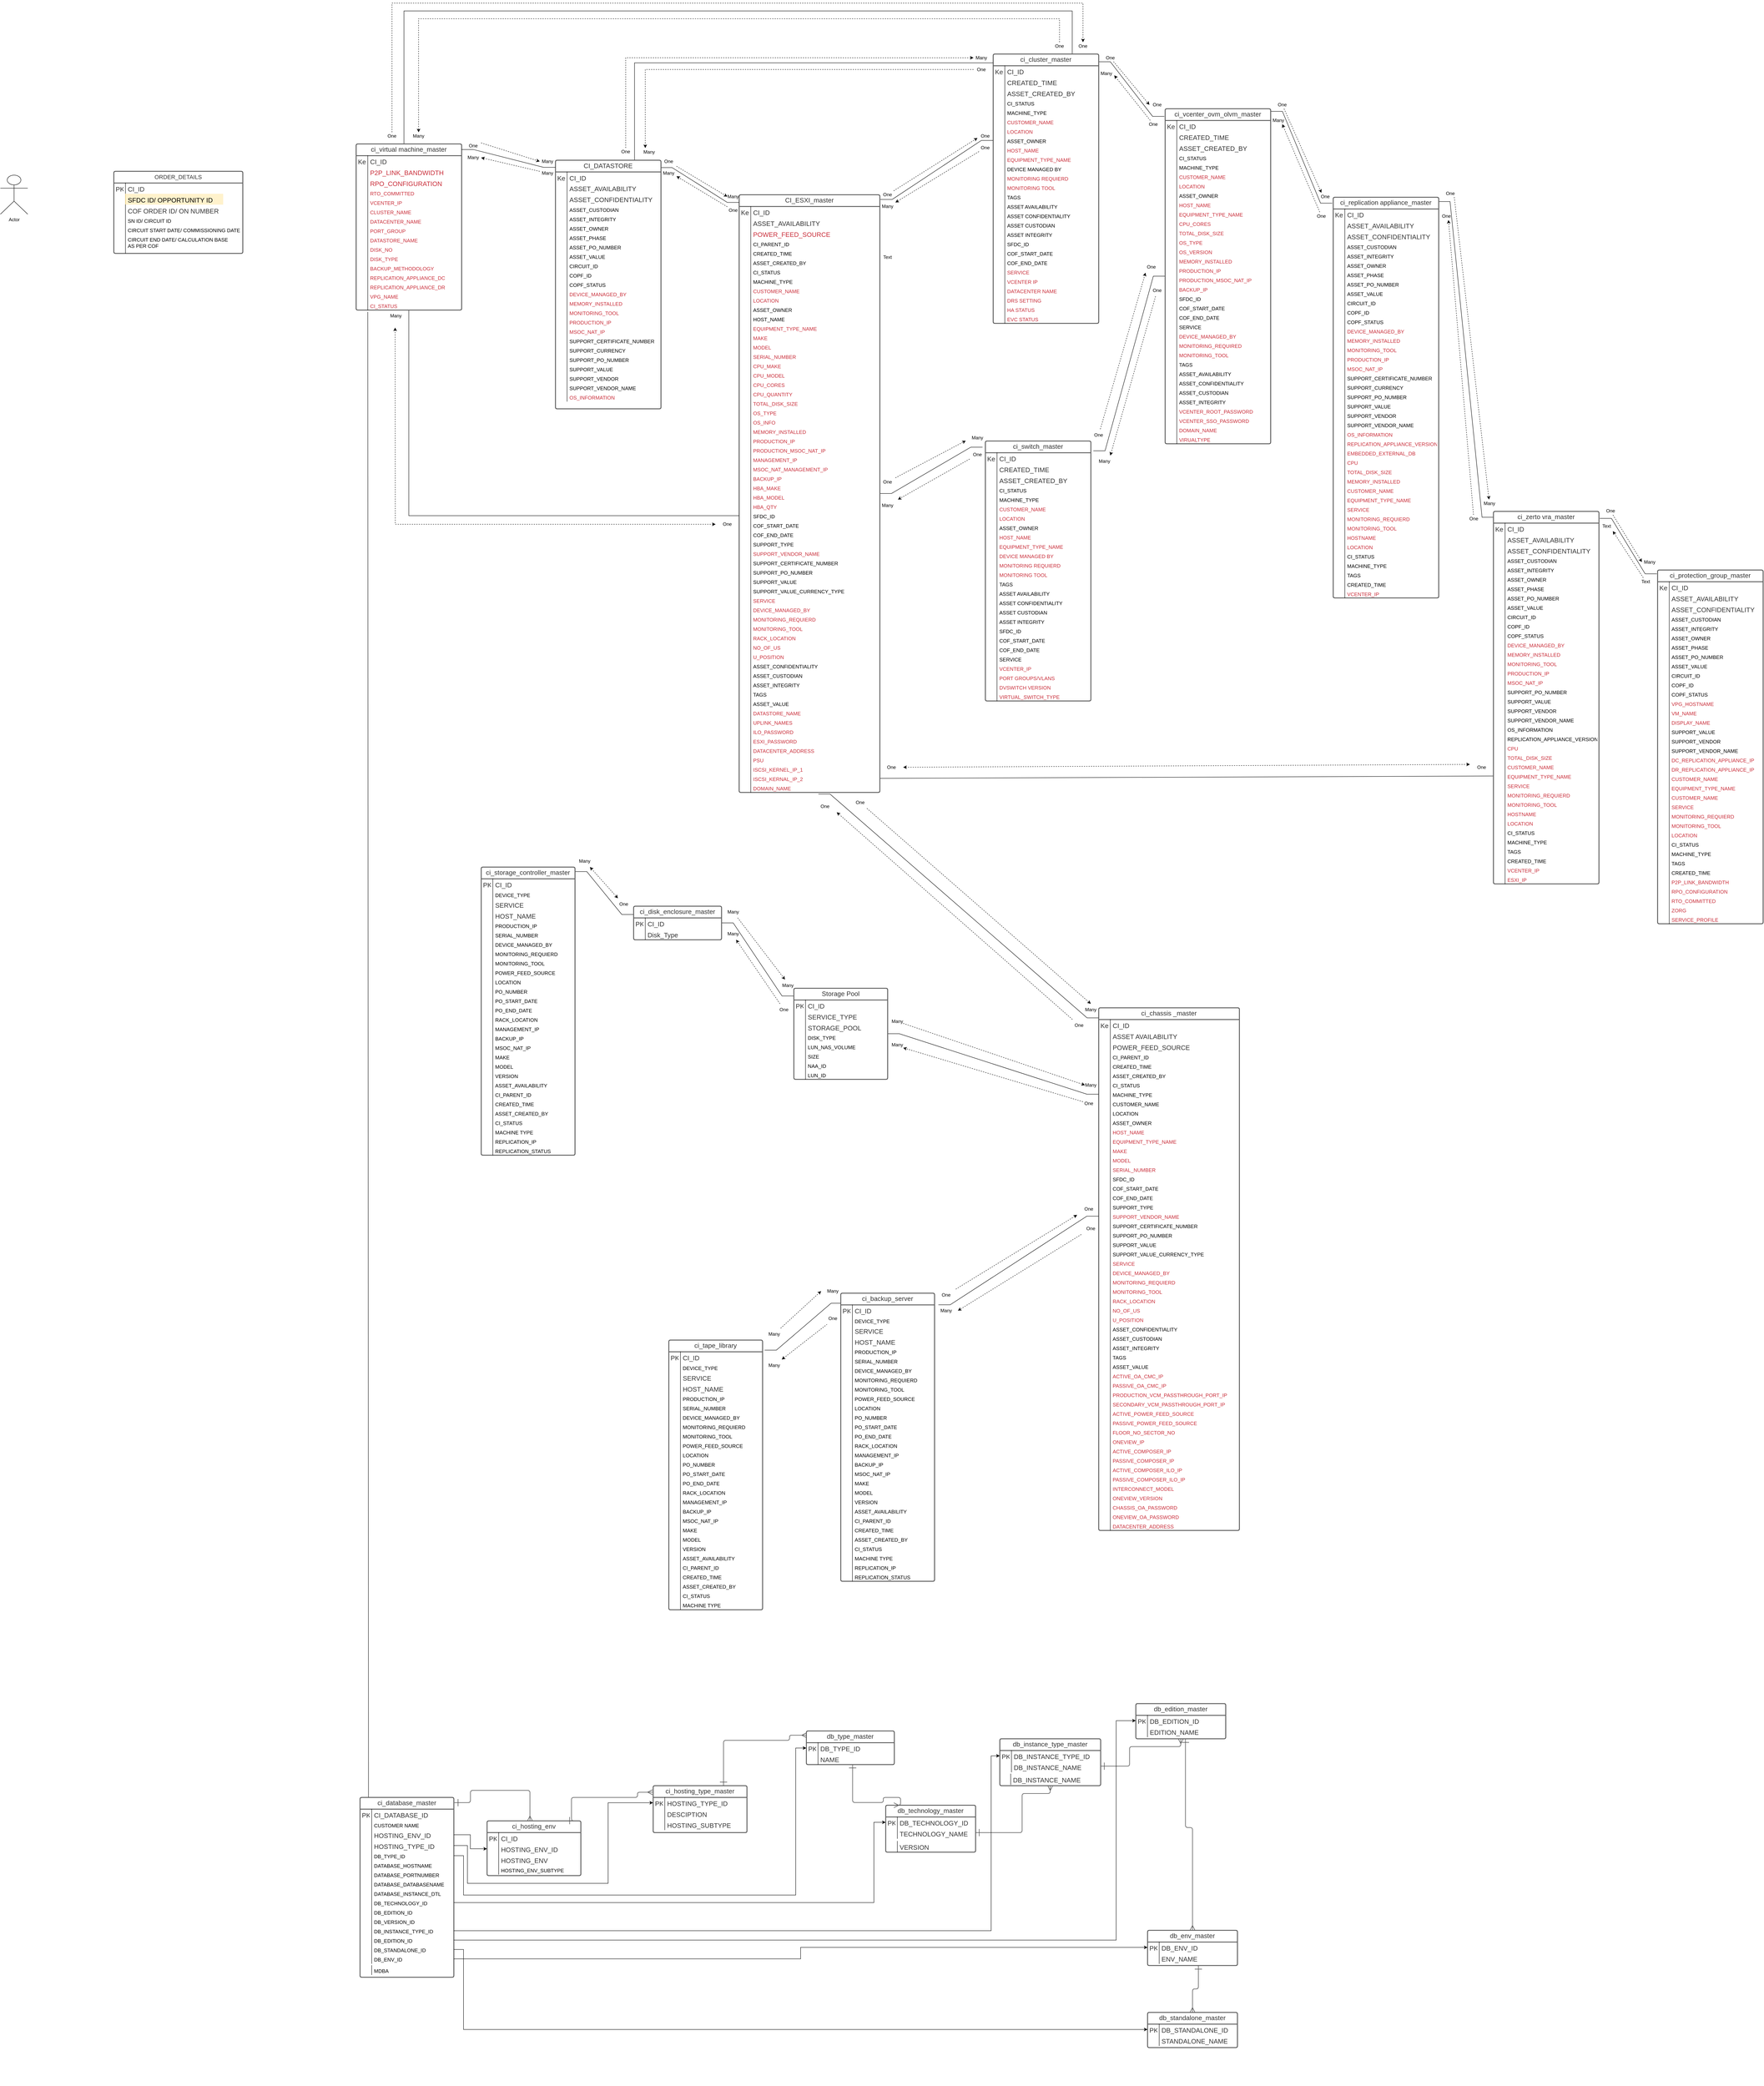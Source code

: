<mxfile version="15.9.1" type="github">
  <diagram name="Copy of ERD_new" id="q0jdz9HmZNZGuihG_AF0">
    <mxGraphModel dx="7806" dy="2247" grid="1" gridSize="10" guides="1" tooltips="1" connect="1" arrows="1" fold="1" page="1" pageScale="1" pageWidth="827" pageHeight="1169" math="0" shadow="0">
      <root>
        <mxCell id="P57kVZCXkfS0ebNzz2VA-0" />
        <mxCell id="P57kVZCXkfS0ebNzz2VA-1" parent="P57kVZCXkfS0ebNzz2VA-0" />
        <mxCell id="gukHNy95KY3BGcn18gTY-11" style="edgeStyle=entityRelationEdgeStyle;rounded=0;orthogonalLoop=1;jettySize=auto;html=1;entryX=-0.008;entryY=0.015;entryDx=0;entryDy=0;entryPerimeter=0;startArrow=none;startFill=0;endArrow=none;endFill=0;exitX=1.001;exitY=0.008;exitDx=0;exitDy=0;exitPerimeter=0;" edge="1" parent="P57kVZCXkfS0ebNzz2VA-1" source="P57kVZCXkfS0ebNzz2VA-2" target="P57kVZCXkfS0ebNzz2VA-288">
          <mxGeometry relative="1" as="geometry" />
        </mxCell>
        <mxCell id="gukHNy95KY3BGcn18gTY-109" style="edgeStyle=entityRelationEdgeStyle;rounded=0;orthogonalLoop=1;jettySize=auto;html=1;entryX=1.024;entryY=0.038;entryDx=0;entryDy=0;entryPerimeter=0;startArrow=none;startFill=0;endArrow=none;endFill=0;" edge="1" parent="P57kVZCXkfS0ebNzz2VA-1" source="P57kVZCXkfS0ebNzz2VA-2" target="P57kVZCXkfS0ebNzz2VA-235">
          <mxGeometry relative="1" as="geometry" />
        </mxCell>
        <mxCell id="P57kVZCXkfS0ebNzz2VA-2" value="ci_vcenter_ovm_olvm_master" style="html=1;overflow=block;blockSpacing=1;whiteSpace=wrap;swimlane;resizeParent=1;resizeParentMax=0;resizeLast=0;collapsible=0;marginBottom=0;fontStyle=0;swimlaneFillColor=#ffffff;startSize=30;whiteSpace=wrap;fontSize=16.7;fontColor=#333333;whiteSpace=wrap;spacing=0;strokeColor=#5e5e5e;strokeOpacity=100;rounded=1;absoluteArcSize=1;arcSize=9;strokeWidth=2.3;whiteSpace=wrap;whiteSpace=wrap;whiteSpace=wrap;whiteSpace=wrap;whiteSpace=wrap;whiteSpace=wrap;whiteSpace=wrap;whiteSpace=wrap;whiteSpace=wrap;whiteSpace=wrap;whiteSpace=wrap;whiteSpace=wrap;whiteSpace=wrap;whiteSpace=wrap;whiteSpace=wrap;whiteSpace=wrap;whiteSpace=wrap;whiteSpace=wrap;whiteSpace=wrap;whiteSpace=wrap;whiteSpace=wrap;whiteSpace=wrap;whiteSpace=wrap;whiteSpace=wrap;whiteSpace=wrap;whiteSpace=wrap;whiteSpace=wrap;whiteSpace=wrap;whiteSpace=wrap;whiteSpace=wrap;whiteSpace=wrap;whiteSpace=wrap;whiteSpace=wrap;whiteSpace=wrap;" parent="P57kVZCXkfS0ebNzz2VA-1" vertex="1">
          <mxGeometry x="-2550" y="110.0" width="270" height="857" as="geometry" />
        </mxCell>
        <mxCell id="P57kVZCXkfS0ebNzz2VA-3" value="Key" style="strokeColor=none;part=1;resizeHeight=0;align=center;verticalAlign=top;spacingLeft=4;spacingRight=4;overflow=hidden;rotatable=0;points=[[0,0.5],[1,0.5]];portConstraint=eastwest;html=1;whiteSpace=wrap;swimlaneFillColor=#ffffff;whiteSpace=wrap;fontSize=16.7;fontColor=#333333;fillColor=none;strokeOpacity=100;" parent="P57kVZCXkfS0ebNzz2VA-2" vertex="1">
          <mxGeometry y="30" width="30" height="27.75" as="geometry" />
        </mxCell>
        <mxCell id="P57kVZCXkfS0ebNzz2VA-4" value="CI_ID" style="shape=partialRectangle;top=0;right=0;bottom=0;part=1;resizeHeight=0;align=left;verticalAlign=top;spacingLeft=4;spacingRight=4;overflow=hidden;rotatable=0;points=[[0,0.5],[1,0.5]];portConstraint=eastwest;html=1;whiteSpace=wrap;swimlaneFillColor=#ffffff;whiteSpace=wrap;fontSize=16.7;fontColor=#333333;fillColor=none;strokeOpacity=100;" parent="P57kVZCXkfS0ebNzz2VA-2" vertex="1">
          <mxGeometry x="30" y="30" width="240" height="27.75" as="geometry" />
        </mxCell>
        <mxCell id="P57kVZCXkfS0ebNzz2VA-5" value="" style="strokeColor=none;part=1;resizeHeight=0;align=center;verticalAlign=top;spacingLeft=4;spacingRight=4;overflow=hidden;rotatable=0;points=[[0,0.5],[1,0.5]];portConstraint=eastwest;html=1;whiteSpace=wrap;swimlaneFillColor=#ffffff;whiteSpace=wrap;fontSize=13;fillColor=none;strokeOpacity=100;" parent="P57kVZCXkfS0ebNzz2VA-2" vertex="1">
          <mxGeometry y="57.75" width="30" height="27.75" as="geometry" />
        </mxCell>
        <mxCell id="P57kVZCXkfS0ebNzz2VA-6" value="CREATED_TIME" style="shape=partialRectangle;top=0;right=0;bottom=0;part=1;resizeHeight=0;align=left;verticalAlign=top;spacingLeft=4;spacingRight=4;overflow=hidden;rotatable=0;points=[[0,0.5],[1,0.5]];portConstraint=eastwest;html=1;whiteSpace=wrap;swimlaneFillColor=#ffffff;whiteSpace=wrap;fontSize=16.7;fontColor=#333333;fillColor=none;strokeOpacity=100;" parent="P57kVZCXkfS0ebNzz2VA-2" vertex="1">
          <mxGeometry x="30" y="57.75" width="240" height="27.75" as="geometry" />
        </mxCell>
        <mxCell id="P57kVZCXkfS0ebNzz2VA-7" value="" style="strokeColor=none;part=1;resizeHeight=0;align=center;verticalAlign=top;spacingLeft=4;spacingRight=4;overflow=hidden;rotatable=0;points=[[0,0.5],[1,0.5]];portConstraint=eastwest;html=1;whiteSpace=wrap;swimlaneFillColor=#ffffff;whiteSpace=wrap;fontSize=13;fillColor=none;strokeOpacity=100;" parent="P57kVZCXkfS0ebNzz2VA-2" vertex="1">
          <mxGeometry y="85.5" width="30" height="27.75" as="geometry" />
        </mxCell>
        <mxCell id="P57kVZCXkfS0ebNzz2VA-8" value="ASSET_CREATED_BY" style="shape=partialRectangle;top=0;right=0;bottom=0;part=1;resizeHeight=0;align=left;verticalAlign=top;spacingLeft=4;spacingRight=4;overflow=hidden;rotatable=0;points=[[0,0.5],[1,0.5]];portConstraint=eastwest;html=1;whiteSpace=wrap;swimlaneFillColor=#ffffff;whiteSpace=wrap;fontSize=16.7;fontColor=#333333;fillColor=none;strokeOpacity=100;" parent="P57kVZCXkfS0ebNzz2VA-2" vertex="1">
          <mxGeometry x="30" y="85.5" width="240" height="27.75" as="geometry" />
        </mxCell>
        <mxCell id="P57kVZCXkfS0ebNzz2VA-9" value="" style="strokeColor=none;part=1;resizeHeight=0;align=center;verticalAlign=top;spacingLeft=4;spacingRight=4;overflow=hidden;rotatable=0;points=[[0,0.5],[1,0.5]];portConstraint=eastwest;html=1;whiteSpace=wrap;swimlaneFillColor=#ffffff;whiteSpace=wrap;fontSize=13;fillColor=none;strokeOpacity=100;" parent="P57kVZCXkfS0ebNzz2VA-2" vertex="1">
          <mxGeometry y="113.25" width="30" height="24" as="geometry" />
        </mxCell>
        <mxCell id="P57kVZCXkfS0ebNzz2VA-10" value="CI_STATUS" style="shape=partialRectangle;top=0;right=0;bottom=0;part=1;resizeHeight=0;align=left;verticalAlign=top;spacingLeft=4;spacingRight=4;overflow=hidden;rotatable=0;points=[[0,0.5],[1,0.5]];portConstraint=eastwest;html=1;whiteSpace=wrap;swimlaneFillColor=#ffffff;whiteSpace=wrap;fontSize=13;fillColor=none;strokeOpacity=100;" parent="P57kVZCXkfS0ebNzz2VA-2" vertex="1">
          <mxGeometry x="30" y="113.25" width="240" height="24" as="geometry" />
        </mxCell>
        <mxCell id="P57kVZCXkfS0ebNzz2VA-11" value="" style="strokeColor=none;part=1;resizeHeight=0;align=center;verticalAlign=top;spacingLeft=4;spacingRight=4;overflow=hidden;rotatable=0;points=[[0,0.5],[1,0.5]];portConstraint=eastwest;html=1;whiteSpace=wrap;swimlaneFillColor=#ffffff;whiteSpace=wrap;fontSize=13;fillColor=none;strokeOpacity=100;" parent="P57kVZCXkfS0ebNzz2VA-2" vertex="1">
          <mxGeometry y="137.25" width="30" height="24" as="geometry" />
        </mxCell>
        <mxCell id="P57kVZCXkfS0ebNzz2VA-12" value="MACHINE_TYPE" style="shape=partialRectangle;top=0;right=0;bottom=0;part=1;resizeHeight=0;align=left;verticalAlign=top;spacingLeft=4;spacingRight=4;overflow=hidden;rotatable=0;points=[[0,0.5],[1,0.5]];portConstraint=eastwest;html=1;whiteSpace=wrap;swimlaneFillColor=#ffffff;whiteSpace=wrap;fontSize=13;fillColor=none;strokeOpacity=100;" parent="P57kVZCXkfS0ebNzz2VA-2" vertex="1">
          <mxGeometry x="30" y="137.25" width="240" height="24" as="geometry" />
        </mxCell>
        <mxCell id="P57kVZCXkfS0ebNzz2VA-13" value="" style="strokeColor=none;part=1;resizeHeight=0;align=center;verticalAlign=top;spacingLeft=4;spacingRight=4;overflow=hidden;rotatable=0;points=[[0,0.5],[1,0.5]];portConstraint=eastwest;html=1;whiteSpace=wrap;swimlaneFillColor=#ffffff;whiteSpace=wrap;fontSize=13;fillColor=none;strokeOpacity=100;" parent="P57kVZCXkfS0ebNzz2VA-2" vertex="1">
          <mxGeometry y="161.25" width="30" height="24" as="geometry" />
        </mxCell>
        <mxCell id="P57kVZCXkfS0ebNzz2VA-14" value="CUSTOMER_NAME" style="shape=partialRectangle;top=0;right=0;bottom=0;part=1;resizeHeight=0;align=left;verticalAlign=top;spacingLeft=4;spacingRight=4;overflow=hidden;rotatable=0;points=[[0,0.5],[1,0.5]];portConstraint=eastwest;html=1;whiteSpace=wrap;swimlaneFillColor=#ffffff;whiteSpace=wrap;fontSize=13;fontColor=#c92d39;fillColor=none;strokeOpacity=100;" parent="P57kVZCXkfS0ebNzz2VA-2" vertex="1">
          <mxGeometry x="30" y="161.25" width="240" height="24" as="geometry" />
        </mxCell>
        <mxCell id="P57kVZCXkfS0ebNzz2VA-15" value="" style="strokeColor=none;part=1;resizeHeight=0;align=center;verticalAlign=top;spacingLeft=4;spacingRight=4;overflow=hidden;rotatable=0;points=[[0,0.5],[1,0.5]];portConstraint=eastwest;html=1;whiteSpace=wrap;swimlaneFillColor=#ffffff;whiteSpace=wrap;fontSize=13;fillColor=none;strokeOpacity=100;" parent="P57kVZCXkfS0ebNzz2VA-2" vertex="1">
          <mxGeometry y="185.25" width="30" height="24" as="geometry" />
        </mxCell>
        <mxCell id="P57kVZCXkfS0ebNzz2VA-16" value="LOCATION" style="shape=partialRectangle;top=0;right=0;bottom=0;part=1;resizeHeight=0;align=left;verticalAlign=top;spacingLeft=4;spacingRight=4;overflow=hidden;rotatable=0;points=[[0,0.5],[1,0.5]];portConstraint=eastwest;html=1;whiteSpace=wrap;swimlaneFillColor=#ffffff;whiteSpace=wrap;fontSize=13;fontColor=#c92d39;fillColor=none;strokeOpacity=100;" parent="P57kVZCXkfS0ebNzz2VA-2" vertex="1">
          <mxGeometry x="30" y="185.25" width="240" height="24" as="geometry" />
        </mxCell>
        <mxCell id="P57kVZCXkfS0ebNzz2VA-17" value="" style="strokeColor=none;part=1;resizeHeight=0;align=center;verticalAlign=top;spacingLeft=4;spacingRight=4;overflow=hidden;rotatable=0;points=[[0,0.5],[1,0.5]];portConstraint=eastwest;html=1;whiteSpace=wrap;swimlaneFillColor=#ffffff;whiteSpace=wrap;fontSize=13;fillColor=none;strokeOpacity=100;" parent="P57kVZCXkfS0ebNzz2VA-2" vertex="1">
          <mxGeometry y="209.25" width="30" height="24" as="geometry" />
        </mxCell>
        <mxCell id="P57kVZCXkfS0ebNzz2VA-18" value="ASSET_OWNER" style="shape=partialRectangle;top=0;right=0;bottom=0;part=1;resizeHeight=0;align=left;verticalAlign=top;spacingLeft=4;spacingRight=4;overflow=hidden;rotatable=0;points=[[0,0.5],[1,0.5]];portConstraint=eastwest;html=1;whiteSpace=wrap;swimlaneFillColor=#ffffff;whiteSpace=wrap;fontSize=13;fillColor=none;strokeOpacity=100;" parent="P57kVZCXkfS0ebNzz2VA-2" vertex="1">
          <mxGeometry x="30" y="209.25" width="240" height="24" as="geometry" />
        </mxCell>
        <mxCell id="P57kVZCXkfS0ebNzz2VA-19" value="" style="strokeColor=none;part=1;resizeHeight=0;align=center;verticalAlign=top;spacingLeft=4;spacingRight=4;overflow=hidden;rotatable=0;points=[[0,0.5],[1,0.5]];portConstraint=eastwest;html=1;whiteSpace=wrap;swimlaneFillColor=#ffffff;whiteSpace=wrap;fontSize=13;fillColor=none;strokeOpacity=100;" parent="P57kVZCXkfS0ebNzz2VA-2" vertex="1">
          <mxGeometry y="233.25" width="30" height="24" as="geometry" />
        </mxCell>
        <mxCell id="P57kVZCXkfS0ebNzz2VA-20" value="HOST_NAME" style="shape=partialRectangle;top=0;right=0;bottom=0;part=1;resizeHeight=0;align=left;verticalAlign=top;spacingLeft=4;spacingRight=4;overflow=hidden;rotatable=0;points=[[0,0.5],[1,0.5]];portConstraint=eastwest;html=1;whiteSpace=wrap;swimlaneFillColor=#ffffff;whiteSpace=wrap;fontSize=13;fontColor=#c92d39;fillColor=none;strokeOpacity=100;" parent="P57kVZCXkfS0ebNzz2VA-2" vertex="1">
          <mxGeometry x="30" y="233.25" width="240" height="24" as="geometry" />
        </mxCell>
        <mxCell id="P57kVZCXkfS0ebNzz2VA-21" value="" style="strokeColor=none;part=1;resizeHeight=0;align=center;verticalAlign=top;spacingLeft=4;spacingRight=4;overflow=hidden;rotatable=0;points=[[0,0.5],[1,0.5]];portConstraint=eastwest;html=1;whiteSpace=wrap;swimlaneFillColor=#ffffff;whiteSpace=wrap;fontSize=13;fillColor=none;strokeOpacity=100;" parent="P57kVZCXkfS0ebNzz2VA-2" vertex="1">
          <mxGeometry y="257.25" width="30" height="24" as="geometry" />
        </mxCell>
        <mxCell id="P57kVZCXkfS0ebNzz2VA-22" value="EQUIPMENT_TYPE_NAME" style="shape=partialRectangle;top=0;right=0;bottom=0;part=1;resizeHeight=0;align=left;verticalAlign=top;spacingLeft=4;spacingRight=4;overflow=hidden;rotatable=0;points=[[0,0.5],[1,0.5]];portConstraint=eastwest;html=1;whiteSpace=wrap;swimlaneFillColor=#ffffff;whiteSpace=wrap;fontSize=13;fontColor=#c92d39;fillColor=none;strokeOpacity=100;" parent="P57kVZCXkfS0ebNzz2VA-2" vertex="1">
          <mxGeometry x="30" y="257.25" width="240" height="24" as="geometry" />
        </mxCell>
        <mxCell id="P57kVZCXkfS0ebNzz2VA-23" value="" style="strokeColor=none;part=1;resizeHeight=0;align=center;verticalAlign=top;spacingLeft=4;spacingRight=4;overflow=hidden;rotatable=0;points=[[0,0.5],[1,0.5]];portConstraint=eastwest;html=1;whiteSpace=wrap;swimlaneFillColor=#ffffff;whiteSpace=wrap;fontSize=13;fillColor=none;strokeOpacity=100;" parent="P57kVZCXkfS0ebNzz2VA-2" vertex="1">
          <mxGeometry y="281.25" width="30" height="24" as="geometry" />
        </mxCell>
        <mxCell id="P57kVZCXkfS0ebNzz2VA-24" value="CPU_CORES" style="shape=partialRectangle;top=0;right=0;bottom=0;part=1;resizeHeight=0;align=left;verticalAlign=top;spacingLeft=4;spacingRight=4;overflow=hidden;rotatable=0;points=[[0,0.5],[1,0.5]];portConstraint=eastwest;html=1;whiteSpace=wrap;swimlaneFillColor=#ffffff;whiteSpace=wrap;fontSize=13;fontColor=#c92d39;fillColor=none;strokeOpacity=100;" parent="P57kVZCXkfS0ebNzz2VA-2" vertex="1">
          <mxGeometry x="30" y="281.25" width="240" height="24" as="geometry" />
        </mxCell>
        <mxCell id="P57kVZCXkfS0ebNzz2VA-25" value="" style="strokeColor=none;part=1;resizeHeight=0;align=center;verticalAlign=top;spacingLeft=4;spacingRight=4;overflow=hidden;rotatable=0;points=[[0,0.5],[1,0.5]];portConstraint=eastwest;html=1;whiteSpace=wrap;swimlaneFillColor=#ffffff;whiteSpace=wrap;fontSize=13;fillColor=none;strokeOpacity=100;" parent="P57kVZCXkfS0ebNzz2VA-2" vertex="1">
          <mxGeometry y="305.25" width="30" height="24" as="geometry" />
        </mxCell>
        <mxCell id="P57kVZCXkfS0ebNzz2VA-26" value="TOTAL_DISK_SIZE" style="shape=partialRectangle;top=0;right=0;bottom=0;part=1;resizeHeight=0;align=left;verticalAlign=top;spacingLeft=4;spacingRight=4;overflow=hidden;rotatable=0;points=[[0,0.5],[1,0.5]];portConstraint=eastwest;html=1;whiteSpace=wrap;swimlaneFillColor=#ffffff;whiteSpace=wrap;fontSize=13;fontColor=#c92d39;fillColor=none;strokeOpacity=100;" parent="P57kVZCXkfS0ebNzz2VA-2" vertex="1">
          <mxGeometry x="30" y="305.25" width="240" height="24" as="geometry" />
        </mxCell>
        <mxCell id="P57kVZCXkfS0ebNzz2VA-27" value="" style="strokeColor=none;part=1;resizeHeight=0;align=center;verticalAlign=top;spacingLeft=4;spacingRight=4;overflow=hidden;rotatable=0;points=[[0,0.5],[1,0.5]];portConstraint=eastwest;html=1;whiteSpace=wrap;swimlaneFillColor=#ffffff;whiteSpace=wrap;fontSize=13;fillColor=none;strokeOpacity=100;" parent="P57kVZCXkfS0ebNzz2VA-2" vertex="1">
          <mxGeometry y="329.25" width="30" height="24" as="geometry" />
        </mxCell>
        <mxCell id="P57kVZCXkfS0ebNzz2VA-28" value="OS_TYPE" style="shape=partialRectangle;top=0;right=0;bottom=0;part=1;resizeHeight=0;align=left;verticalAlign=top;spacingLeft=4;spacingRight=4;overflow=hidden;rotatable=0;points=[[0,0.5],[1,0.5]];portConstraint=eastwest;html=1;whiteSpace=wrap;swimlaneFillColor=#ffffff;whiteSpace=wrap;fontSize=13;fontColor=#c92d39;fillColor=none;strokeOpacity=100;" parent="P57kVZCXkfS0ebNzz2VA-2" vertex="1">
          <mxGeometry x="30" y="329.25" width="240" height="24" as="geometry" />
        </mxCell>
        <mxCell id="P57kVZCXkfS0ebNzz2VA-29" value="" style="strokeColor=none;part=1;resizeHeight=0;align=center;verticalAlign=top;spacingLeft=4;spacingRight=4;overflow=hidden;rotatable=0;points=[[0,0.5],[1,0.5]];portConstraint=eastwest;html=1;whiteSpace=wrap;swimlaneFillColor=#ffffff;whiteSpace=wrap;fontSize=13;fillColor=none;strokeOpacity=100;" parent="P57kVZCXkfS0ebNzz2VA-2" vertex="1">
          <mxGeometry y="353.25" width="30" height="24" as="geometry" />
        </mxCell>
        <mxCell id="P57kVZCXkfS0ebNzz2VA-30" value="OS_VERSION" style="shape=partialRectangle;top=0;right=0;bottom=0;part=1;resizeHeight=0;align=left;verticalAlign=top;spacingLeft=4;spacingRight=4;overflow=hidden;rotatable=0;points=[[0,0.5],[1,0.5]];portConstraint=eastwest;html=1;whiteSpace=wrap;swimlaneFillColor=#ffffff;whiteSpace=wrap;fontSize=13;fontColor=#c92d39;fillColor=none;strokeOpacity=100;" parent="P57kVZCXkfS0ebNzz2VA-2" vertex="1">
          <mxGeometry x="30" y="353.25" width="240" height="24" as="geometry" />
        </mxCell>
        <mxCell id="P57kVZCXkfS0ebNzz2VA-31" value="" style="strokeColor=none;part=1;resizeHeight=0;align=center;verticalAlign=top;spacingLeft=4;spacingRight=4;overflow=hidden;rotatable=0;points=[[0,0.5],[1,0.5]];portConstraint=eastwest;html=1;whiteSpace=wrap;swimlaneFillColor=#ffffff;whiteSpace=wrap;fontSize=13;fillColor=none;strokeOpacity=100;" parent="P57kVZCXkfS0ebNzz2VA-2" vertex="1">
          <mxGeometry y="377.25" width="30" height="24" as="geometry" />
        </mxCell>
        <mxCell id="P57kVZCXkfS0ebNzz2VA-32" value="MEMORY_INSTALLED" style="shape=partialRectangle;top=0;right=0;bottom=0;part=1;resizeHeight=0;align=left;verticalAlign=top;spacingLeft=4;spacingRight=4;overflow=hidden;rotatable=0;points=[[0,0.5],[1,0.5]];portConstraint=eastwest;html=1;whiteSpace=wrap;swimlaneFillColor=#ffffff;whiteSpace=wrap;fontSize=13;fontColor=#c92d39;fillColor=none;strokeOpacity=100;" parent="P57kVZCXkfS0ebNzz2VA-2" vertex="1">
          <mxGeometry x="30" y="377.25" width="240" height="24" as="geometry" />
        </mxCell>
        <mxCell id="P57kVZCXkfS0ebNzz2VA-33" value="" style="strokeColor=none;part=1;resizeHeight=0;align=center;verticalAlign=top;spacingLeft=4;spacingRight=4;overflow=hidden;rotatable=0;points=[[0,0.5],[1,0.5]];portConstraint=eastwest;html=1;whiteSpace=wrap;swimlaneFillColor=#ffffff;whiteSpace=wrap;fontSize=13;fillColor=none;strokeOpacity=100;" parent="P57kVZCXkfS0ebNzz2VA-2" vertex="1">
          <mxGeometry y="401.25" width="30" height="24" as="geometry" />
        </mxCell>
        <mxCell id="P57kVZCXkfS0ebNzz2VA-34" value="PRODUCTION_IP" style="shape=partialRectangle;top=0;right=0;bottom=0;part=1;resizeHeight=0;align=left;verticalAlign=top;spacingLeft=4;spacingRight=4;overflow=hidden;rotatable=0;points=[[0,0.5],[1,0.5]];portConstraint=eastwest;html=1;whiteSpace=wrap;swimlaneFillColor=#ffffff;whiteSpace=wrap;fontSize=13;fontColor=#c92d39;fillColor=none;strokeOpacity=100;" parent="P57kVZCXkfS0ebNzz2VA-2" vertex="1">
          <mxGeometry x="30" y="401.25" width="240" height="24" as="geometry" />
        </mxCell>
        <mxCell id="P57kVZCXkfS0ebNzz2VA-35" value="" style="strokeColor=none;part=1;resizeHeight=0;align=center;verticalAlign=top;spacingLeft=4;spacingRight=4;overflow=hidden;rotatable=0;points=[[0,0.5],[1,0.5]];portConstraint=eastwest;html=1;whiteSpace=wrap;swimlaneFillColor=#ffffff;whiteSpace=wrap;fontSize=13;fillColor=none;strokeOpacity=100;" parent="P57kVZCXkfS0ebNzz2VA-2" vertex="1">
          <mxGeometry y="425.25" width="30" height="24" as="geometry" />
        </mxCell>
        <mxCell id="P57kVZCXkfS0ebNzz2VA-36" value="PRODUCTION_MSOC_NAT_IP" style="shape=partialRectangle;top=0;right=0;bottom=0;part=1;resizeHeight=0;align=left;verticalAlign=top;spacingLeft=4;spacingRight=4;overflow=hidden;rotatable=0;points=[[0,0.5],[1,0.5]];portConstraint=eastwest;html=1;whiteSpace=wrap;swimlaneFillColor=#ffffff;whiteSpace=wrap;fontSize=13;fontColor=#c92d39;fillColor=none;strokeOpacity=100;" parent="P57kVZCXkfS0ebNzz2VA-2" vertex="1">
          <mxGeometry x="30" y="425.25" width="240" height="24" as="geometry" />
        </mxCell>
        <mxCell id="P57kVZCXkfS0ebNzz2VA-37" value="" style="strokeColor=none;part=1;resizeHeight=0;align=center;verticalAlign=top;spacingLeft=4;spacingRight=4;overflow=hidden;rotatable=0;points=[[0,0.5],[1,0.5]];portConstraint=eastwest;html=1;whiteSpace=wrap;swimlaneFillColor=#ffffff;whiteSpace=wrap;fontSize=13;fillColor=none;strokeOpacity=100;" parent="P57kVZCXkfS0ebNzz2VA-2" vertex="1">
          <mxGeometry y="449.25" width="30" height="24" as="geometry" />
        </mxCell>
        <mxCell id="P57kVZCXkfS0ebNzz2VA-38" value="BACKUP_IP" style="shape=partialRectangle;top=0;right=0;bottom=0;part=1;resizeHeight=0;align=left;verticalAlign=top;spacingLeft=4;spacingRight=4;overflow=hidden;rotatable=0;points=[[0,0.5],[1,0.5]];portConstraint=eastwest;html=1;whiteSpace=wrap;swimlaneFillColor=#ffffff;whiteSpace=wrap;fontSize=13;fontColor=#c92d39;fillColor=none;strokeOpacity=100;" parent="P57kVZCXkfS0ebNzz2VA-2" vertex="1">
          <mxGeometry x="30" y="449.25" width="240" height="24" as="geometry" />
        </mxCell>
        <mxCell id="P57kVZCXkfS0ebNzz2VA-39" value="" style="strokeColor=none;part=1;resizeHeight=0;align=center;verticalAlign=top;spacingLeft=4;spacingRight=4;overflow=hidden;rotatable=0;points=[[0,0.5],[1,0.5]];portConstraint=eastwest;html=1;whiteSpace=wrap;swimlaneFillColor=#ffffff;whiteSpace=wrap;fontSize=13;fillColor=none;strokeOpacity=100;" parent="P57kVZCXkfS0ebNzz2VA-2" vertex="1">
          <mxGeometry y="473.25" width="30" height="24" as="geometry" />
        </mxCell>
        <mxCell id="P57kVZCXkfS0ebNzz2VA-40" value="SFDC_ID" style="shape=partialRectangle;top=0;right=0;bottom=0;part=1;resizeHeight=0;align=left;verticalAlign=top;spacingLeft=4;spacingRight=4;overflow=hidden;rotatable=0;points=[[0,0.5],[1,0.5]];portConstraint=eastwest;html=1;whiteSpace=wrap;swimlaneFillColor=#ffffff;whiteSpace=wrap;fontSize=13;fillColor=none;strokeOpacity=100;" parent="P57kVZCXkfS0ebNzz2VA-2" vertex="1">
          <mxGeometry x="30" y="473.25" width="240" height="24" as="geometry" />
        </mxCell>
        <mxCell id="P57kVZCXkfS0ebNzz2VA-41" value="" style="strokeColor=none;part=1;resizeHeight=0;align=center;verticalAlign=top;spacingLeft=4;spacingRight=4;overflow=hidden;rotatable=0;points=[[0,0.5],[1,0.5]];portConstraint=eastwest;html=1;whiteSpace=wrap;swimlaneFillColor=#ffffff;whiteSpace=wrap;fontSize=13;fillColor=none;strokeOpacity=100;" parent="P57kVZCXkfS0ebNzz2VA-2" vertex="1">
          <mxGeometry y="497.25" width="30" height="24" as="geometry" />
        </mxCell>
        <mxCell id="P57kVZCXkfS0ebNzz2VA-42" value="COF_START_DATE" style="shape=partialRectangle;top=0;right=0;bottom=0;part=1;resizeHeight=0;align=left;verticalAlign=top;spacingLeft=4;spacingRight=4;overflow=hidden;rotatable=0;points=[[0,0.5],[1,0.5]];portConstraint=eastwest;html=1;whiteSpace=wrap;swimlaneFillColor=#ffffff;whiteSpace=wrap;fontSize=13;fillColor=none;strokeOpacity=100;" parent="P57kVZCXkfS0ebNzz2VA-2" vertex="1">
          <mxGeometry x="30" y="497.25" width="240" height="24" as="geometry" />
        </mxCell>
        <mxCell id="P57kVZCXkfS0ebNzz2VA-43" value="" style="strokeColor=none;part=1;resizeHeight=0;align=center;verticalAlign=top;spacingLeft=4;spacingRight=4;overflow=hidden;rotatable=0;points=[[0,0.5],[1,0.5]];portConstraint=eastwest;html=1;whiteSpace=wrap;swimlaneFillColor=#ffffff;whiteSpace=wrap;fontSize=13;fillColor=none;strokeOpacity=100;" parent="P57kVZCXkfS0ebNzz2VA-2" vertex="1">
          <mxGeometry y="521.25" width="30" height="24" as="geometry" />
        </mxCell>
        <mxCell id="P57kVZCXkfS0ebNzz2VA-44" value="COF_END_DATE" style="shape=partialRectangle;top=0;right=0;bottom=0;part=1;resizeHeight=0;align=left;verticalAlign=top;spacingLeft=4;spacingRight=4;overflow=hidden;rotatable=0;points=[[0,0.5],[1,0.5]];portConstraint=eastwest;html=1;whiteSpace=wrap;swimlaneFillColor=#ffffff;whiteSpace=wrap;fontSize=13;fillColor=none;strokeOpacity=100;" parent="P57kVZCXkfS0ebNzz2VA-2" vertex="1">
          <mxGeometry x="30" y="521.25" width="240" height="24" as="geometry" />
        </mxCell>
        <mxCell id="P57kVZCXkfS0ebNzz2VA-45" value="" style="strokeColor=none;part=1;resizeHeight=0;align=center;verticalAlign=top;spacingLeft=4;spacingRight=4;overflow=hidden;rotatable=0;points=[[0,0.5],[1,0.5]];portConstraint=eastwest;html=1;whiteSpace=wrap;swimlaneFillColor=#ffffff;whiteSpace=wrap;fontSize=13;fillColor=none;strokeOpacity=100;" parent="P57kVZCXkfS0ebNzz2VA-2" vertex="1">
          <mxGeometry y="545.25" width="30" height="24" as="geometry" />
        </mxCell>
        <mxCell id="P57kVZCXkfS0ebNzz2VA-46" value="SERVICE" style="shape=partialRectangle;top=0;right=0;bottom=0;part=1;resizeHeight=0;align=left;verticalAlign=top;spacingLeft=4;spacingRight=4;overflow=hidden;rotatable=0;points=[[0,0.5],[1,0.5]];portConstraint=eastwest;html=1;whiteSpace=wrap;swimlaneFillColor=#ffffff;whiteSpace=wrap;fontSize=13;fillColor=none;strokeOpacity=100;" parent="P57kVZCXkfS0ebNzz2VA-2" vertex="1">
          <mxGeometry x="30" y="545.25" width="240" height="24" as="geometry" />
        </mxCell>
        <mxCell id="P57kVZCXkfS0ebNzz2VA-47" value="" style="strokeColor=none;part=1;resizeHeight=0;align=center;verticalAlign=top;spacingLeft=4;spacingRight=4;overflow=hidden;rotatable=0;points=[[0,0.5],[1,0.5]];portConstraint=eastwest;html=1;whiteSpace=wrap;swimlaneFillColor=#ffffff;whiteSpace=wrap;fontSize=13;fillColor=none;strokeOpacity=100;" parent="P57kVZCXkfS0ebNzz2VA-2" vertex="1">
          <mxGeometry y="569.25" width="30" height="24" as="geometry" />
        </mxCell>
        <mxCell id="P57kVZCXkfS0ebNzz2VA-48" value="DEVICE_MANAGED_BY" style="shape=partialRectangle;top=0;right=0;bottom=0;part=1;resizeHeight=0;align=left;verticalAlign=top;spacingLeft=4;spacingRight=4;overflow=hidden;rotatable=0;points=[[0,0.5],[1,0.5]];portConstraint=eastwest;html=1;whiteSpace=wrap;swimlaneFillColor=#ffffff;whiteSpace=wrap;fontSize=13;fontColor=#c92d39;fillColor=none;strokeOpacity=100;" parent="P57kVZCXkfS0ebNzz2VA-2" vertex="1">
          <mxGeometry x="30" y="569.25" width="240" height="24" as="geometry" />
        </mxCell>
        <mxCell id="P57kVZCXkfS0ebNzz2VA-49" value="" style="strokeColor=none;part=1;resizeHeight=0;align=center;verticalAlign=top;spacingLeft=4;spacingRight=4;overflow=hidden;rotatable=0;points=[[0,0.5],[1,0.5]];portConstraint=eastwest;html=1;whiteSpace=wrap;swimlaneFillColor=#ffffff;whiteSpace=wrap;fontSize=13;fillColor=none;strokeOpacity=100;" parent="P57kVZCXkfS0ebNzz2VA-2" vertex="1">
          <mxGeometry y="593.25" width="30" height="24" as="geometry" />
        </mxCell>
        <mxCell id="P57kVZCXkfS0ebNzz2VA-50" value="MONITORING_REQUIRED" style="shape=partialRectangle;top=0;right=0;bottom=0;part=1;resizeHeight=0;align=left;verticalAlign=top;spacingLeft=4;spacingRight=4;overflow=hidden;rotatable=0;points=[[0,0.5],[1,0.5]];portConstraint=eastwest;html=1;whiteSpace=wrap;swimlaneFillColor=#ffffff;whiteSpace=wrap;fontSize=13;fontColor=#c92d39;fillColor=none;strokeOpacity=100;" parent="P57kVZCXkfS0ebNzz2VA-2" vertex="1">
          <mxGeometry x="30" y="593.25" width="240" height="24" as="geometry" />
        </mxCell>
        <mxCell id="P57kVZCXkfS0ebNzz2VA-51" value="" style="strokeColor=none;part=1;resizeHeight=0;align=center;verticalAlign=top;spacingLeft=4;spacingRight=4;overflow=hidden;rotatable=0;points=[[0,0.5],[1,0.5]];portConstraint=eastwest;html=1;whiteSpace=wrap;swimlaneFillColor=#ffffff;whiteSpace=wrap;fontSize=13;fillColor=none;strokeOpacity=100;" parent="P57kVZCXkfS0ebNzz2VA-2" vertex="1">
          <mxGeometry y="617.25" width="30" height="24" as="geometry" />
        </mxCell>
        <mxCell id="P57kVZCXkfS0ebNzz2VA-52" value="MONITORING_TOOL" style="shape=partialRectangle;top=0;right=0;bottom=0;part=1;resizeHeight=0;align=left;verticalAlign=top;spacingLeft=4;spacingRight=4;overflow=hidden;rotatable=0;points=[[0,0.5],[1,0.5]];portConstraint=eastwest;html=1;whiteSpace=wrap;swimlaneFillColor=#ffffff;whiteSpace=wrap;fontSize=13;fontColor=#c92d39;fillColor=none;strokeOpacity=100;" parent="P57kVZCXkfS0ebNzz2VA-2" vertex="1">
          <mxGeometry x="30" y="617.25" width="240" height="24" as="geometry" />
        </mxCell>
        <mxCell id="P57kVZCXkfS0ebNzz2VA-53" value="" style="strokeColor=none;part=1;resizeHeight=0;align=center;verticalAlign=top;spacingLeft=4;spacingRight=4;overflow=hidden;rotatable=0;points=[[0,0.5],[1,0.5]];portConstraint=eastwest;html=1;whiteSpace=wrap;swimlaneFillColor=#ffffff;whiteSpace=wrap;fontSize=13;fillColor=none;strokeOpacity=100;" parent="P57kVZCXkfS0ebNzz2VA-2" vertex="1">
          <mxGeometry y="641.25" width="30" height="24" as="geometry" />
        </mxCell>
        <mxCell id="P57kVZCXkfS0ebNzz2VA-54" value="TAGS" style="shape=partialRectangle;top=0;right=0;bottom=0;part=1;resizeHeight=0;align=left;verticalAlign=top;spacingLeft=4;spacingRight=4;overflow=hidden;rotatable=0;points=[[0,0.5],[1,0.5]];portConstraint=eastwest;html=1;whiteSpace=wrap;swimlaneFillColor=#ffffff;whiteSpace=wrap;fontSize=13;fillColor=none;strokeOpacity=100;" parent="P57kVZCXkfS0ebNzz2VA-2" vertex="1">
          <mxGeometry x="30" y="641.25" width="240" height="24" as="geometry" />
        </mxCell>
        <mxCell id="P57kVZCXkfS0ebNzz2VA-55" value="" style="strokeColor=none;part=1;resizeHeight=0;align=center;verticalAlign=top;spacingLeft=4;spacingRight=4;overflow=hidden;rotatable=0;points=[[0,0.5],[1,0.5]];portConstraint=eastwest;html=1;whiteSpace=wrap;swimlaneFillColor=#ffffff;whiteSpace=wrap;fontSize=13;fillColor=none;strokeOpacity=100;" parent="P57kVZCXkfS0ebNzz2VA-2" vertex="1">
          <mxGeometry y="665.25" width="30" height="24" as="geometry" />
        </mxCell>
        <mxCell id="P57kVZCXkfS0ebNzz2VA-56" value="ASSET_AVAILABILITY" style="shape=partialRectangle;top=0;right=0;bottom=0;part=1;resizeHeight=0;align=left;verticalAlign=top;spacingLeft=4;spacingRight=4;overflow=hidden;rotatable=0;points=[[0,0.5],[1,0.5]];portConstraint=eastwest;html=1;whiteSpace=wrap;swimlaneFillColor=#ffffff;whiteSpace=wrap;fontSize=13;fillColor=none;strokeOpacity=100;" parent="P57kVZCXkfS0ebNzz2VA-2" vertex="1">
          <mxGeometry x="30" y="665.25" width="240" height="24" as="geometry" />
        </mxCell>
        <mxCell id="P57kVZCXkfS0ebNzz2VA-57" value="" style="strokeColor=none;part=1;resizeHeight=0;align=center;verticalAlign=top;spacingLeft=4;spacingRight=4;overflow=hidden;rotatable=0;points=[[0,0.5],[1,0.5]];portConstraint=eastwest;html=1;whiteSpace=wrap;swimlaneFillColor=#ffffff;whiteSpace=wrap;fontSize=13;fillColor=none;strokeOpacity=100;" parent="P57kVZCXkfS0ebNzz2VA-2" vertex="1">
          <mxGeometry y="689.25" width="30" height="24" as="geometry" />
        </mxCell>
        <mxCell id="P57kVZCXkfS0ebNzz2VA-58" value="ASSET_CONFIDENTIALITY" style="shape=partialRectangle;top=0;right=0;bottom=0;part=1;resizeHeight=0;align=left;verticalAlign=top;spacingLeft=4;spacingRight=4;overflow=hidden;rotatable=0;points=[[0,0.5],[1,0.5]];portConstraint=eastwest;html=1;whiteSpace=wrap;swimlaneFillColor=#ffffff;whiteSpace=wrap;fontSize=13;fillColor=none;strokeOpacity=100;" parent="P57kVZCXkfS0ebNzz2VA-2" vertex="1">
          <mxGeometry x="30" y="689.25" width="240" height="24" as="geometry" />
        </mxCell>
        <mxCell id="P57kVZCXkfS0ebNzz2VA-59" value="" style="strokeColor=none;part=1;resizeHeight=0;align=center;verticalAlign=top;spacingLeft=4;spacingRight=4;overflow=hidden;rotatable=0;points=[[0,0.5],[1,0.5]];portConstraint=eastwest;html=1;whiteSpace=wrap;swimlaneFillColor=#ffffff;whiteSpace=wrap;fontSize=13;fillColor=none;strokeOpacity=100;" parent="P57kVZCXkfS0ebNzz2VA-2" vertex="1">
          <mxGeometry y="713.25" width="30" height="24" as="geometry" />
        </mxCell>
        <mxCell id="P57kVZCXkfS0ebNzz2VA-60" value="ASSET_CUSTODIAN " style="shape=partialRectangle;top=0;right=0;bottom=0;part=1;resizeHeight=0;align=left;verticalAlign=top;spacingLeft=4;spacingRight=4;overflow=hidden;rotatable=0;points=[[0,0.5],[1,0.5]];portConstraint=eastwest;html=1;whiteSpace=wrap;swimlaneFillColor=#ffffff;whiteSpace=wrap;fontSize=13;fillColor=none;strokeOpacity=100;" parent="P57kVZCXkfS0ebNzz2VA-2" vertex="1">
          <mxGeometry x="30" y="713.25" width="240" height="24" as="geometry" />
        </mxCell>
        <mxCell id="P57kVZCXkfS0ebNzz2VA-61" value="" style="strokeColor=none;part=1;resizeHeight=0;align=center;verticalAlign=top;spacingLeft=4;spacingRight=4;overflow=hidden;rotatable=0;points=[[0,0.5],[1,0.5]];portConstraint=eastwest;html=1;whiteSpace=wrap;swimlaneFillColor=#ffffff;whiteSpace=wrap;fontSize=13;fillColor=none;strokeOpacity=100;" parent="P57kVZCXkfS0ebNzz2VA-2" vertex="1">
          <mxGeometry y="737.25" width="30" height="24" as="geometry" />
        </mxCell>
        <mxCell id="P57kVZCXkfS0ebNzz2VA-62" value="ASSET_INTEGRITY" style="shape=partialRectangle;top=0;right=0;bottom=0;part=1;resizeHeight=0;align=left;verticalAlign=top;spacingLeft=4;spacingRight=4;overflow=hidden;rotatable=0;points=[[0,0.5],[1,0.5]];portConstraint=eastwest;html=1;whiteSpace=wrap;swimlaneFillColor=#ffffff;whiteSpace=wrap;fontSize=13;fillColor=none;strokeOpacity=100;" parent="P57kVZCXkfS0ebNzz2VA-2" vertex="1">
          <mxGeometry x="30" y="737.25" width="240" height="24" as="geometry" />
        </mxCell>
        <mxCell id="P57kVZCXkfS0ebNzz2VA-63" value="" style="strokeColor=none;part=1;resizeHeight=0;align=center;verticalAlign=top;spacingLeft=4;spacingRight=4;overflow=hidden;rotatable=0;points=[[0,0.5],[1,0.5]];portConstraint=eastwest;html=1;whiteSpace=wrap;swimlaneFillColor=#ffffff;whiteSpace=wrap;fontSize=13;fillColor=none;strokeOpacity=100;" parent="P57kVZCXkfS0ebNzz2VA-2" vertex="1">
          <mxGeometry y="761.25" width="30" height="24" as="geometry" />
        </mxCell>
        <mxCell id="P57kVZCXkfS0ebNzz2VA-64" value="VCENTER_ROOT_PASSWORD" style="shape=partialRectangle;top=0;right=0;bottom=0;part=1;resizeHeight=0;align=left;verticalAlign=top;spacingLeft=4;spacingRight=4;overflow=hidden;rotatable=0;points=[[0,0.5],[1,0.5]];portConstraint=eastwest;html=1;whiteSpace=wrap;swimlaneFillColor=#ffffff;whiteSpace=wrap;fontSize=13;fontColor=#c92d39;fillColor=none;strokeOpacity=100;" parent="P57kVZCXkfS0ebNzz2VA-2" vertex="1">
          <mxGeometry x="30" y="761.25" width="240" height="24" as="geometry" />
        </mxCell>
        <mxCell id="P57kVZCXkfS0ebNzz2VA-65" value="" style="strokeColor=none;part=1;resizeHeight=0;align=center;verticalAlign=top;spacingLeft=4;spacingRight=4;overflow=hidden;rotatable=0;points=[[0,0.5],[1,0.5]];portConstraint=eastwest;html=1;whiteSpace=wrap;swimlaneFillColor=#ffffff;whiteSpace=wrap;fontSize=13;fillColor=none;strokeOpacity=100;" parent="P57kVZCXkfS0ebNzz2VA-2" vertex="1">
          <mxGeometry y="785.25" width="30" height="24" as="geometry" />
        </mxCell>
        <mxCell id="P57kVZCXkfS0ebNzz2VA-66" value="VCENTER_SSO_PASSWORD" style="shape=partialRectangle;top=0;right=0;bottom=0;part=1;resizeHeight=0;align=left;verticalAlign=top;spacingLeft=4;spacingRight=4;overflow=hidden;rotatable=0;points=[[0,0.5],[1,0.5]];portConstraint=eastwest;html=1;whiteSpace=wrap;swimlaneFillColor=#ffffff;whiteSpace=wrap;fontSize=13;fontColor=#c92d39;fillColor=none;strokeOpacity=100;" parent="P57kVZCXkfS0ebNzz2VA-2" vertex="1">
          <mxGeometry x="30" y="785.25" width="240" height="24" as="geometry" />
        </mxCell>
        <mxCell id="P57kVZCXkfS0ebNzz2VA-67" value="" style="strokeColor=none;part=1;resizeHeight=0;align=center;verticalAlign=top;spacingLeft=4;spacingRight=4;overflow=hidden;rotatable=0;points=[[0,0.5],[1,0.5]];portConstraint=eastwest;html=1;whiteSpace=wrap;swimlaneFillColor=#ffffff;whiteSpace=wrap;fontSize=13;fillColor=none;strokeOpacity=100;" parent="P57kVZCXkfS0ebNzz2VA-2" vertex="1">
          <mxGeometry y="809.25" width="30" height="24" as="geometry" />
        </mxCell>
        <mxCell id="P57kVZCXkfS0ebNzz2VA-68" value="DOMAIN_NAME" style="shape=partialRectangle;top=0;right=0;bottom=0;part=1;resizeHeight=0;align=left;verticalAlign=top;spacingLeft=4;spacingRight=4;overflow=hidden;rotatable=0;points=[[0,0.5],[1,0.5]];portConstraint=eastwest;html=1;whiteSpace=wrap;swimlaneFillColor=#ffffff;whiteSpace=wrap;fontSize=13;fontColor=#c92d39;fillColor=none;strokeOpacity=100;" parent="P57kVZCXkfS0ebNzz2VA-2" vertex="1">
          <mxGeometry x="30" y="809.25" width="240" height="24" as="geometry" />
        </mxCell>
        <mxCell id="P57kVZCXkfS0ebNzz2VA-69" value="" style="strokeColor=none;part=1;resizeHeight=0;align=center;verticalAlign=top;spacingLeft=4;spacingRight=4;overflow=hidden;rotatable=0;points=[[0,0.5],[1,0.5]];portConstraint=eastwest;html=1;whiteSpace=wrap;swimlaneFillColor=#ffffff;whiteSpace=wrap;fontSize=13;fillColor=none;strokeOpacity=100;" parent="P57kVZCXkfS0ebNzz2VA-2" vertex="1">
          <mxGeometry y="833.25" width="30" height="24" as="geometry" />
        </mxCell>
        <mxCell id="P57kVZCXkfS0ebNzz2VA-70" value="VIRUALTYPE" style="shape=partialRectangle;top=0;right=0;bottom=0;part=1;resizeHeight=0;align=left;verticalAlign=top;spacingLeft=4;spacingRight=4;overflow=hidden;rotatable=0;points=[[0,0.5],[1,0.5]];portConstraint=eastwest;html=1;whiteSpace=wrap;swimlaneFillColor=#ffffff;whiteSpace=wrap;fontSize=13;fontColor=#c92d39;fillColor=none;strokeOpacity=100;" parent="P57kVZCXkfS0ebNzz2VA-2" vertex="1">
          <mxGeometry x="30" y="833.25" width="240" height="24" as="geometry" />
        </mxCell>
        <mxCell id="gukHNy95KY3BGcn18gTY-130" style="edgeStyle=entityRelationEdgeStyle;rounded=0;orthogonalLoop=1;jettySize=auto;html=1;entryX=0.524;entryY=1.178;entryDx=0;entryDy=0;entryPerimeter=0;startArrow=none;startFill=0;endArrow=none;endFill=0;exitX=0.018;exitY=-0.143;exitDx=0;exitDy=0;exitPerimeter=0;" edge="1" parent="P57kVZCXkfS0ebNzz2VA-1" source="P57kVZCXkfS0ebNzz2VA-72" target="P57kVZCXkfS0ebNzz2VA-605">
          <mxGeometry relative="1" as="geometry" />
        </mxCell>
        <mxCell id="P57kVZCXkfS0ebNzz2VA-71" value="ci_chassis _master" style="html=1;overflow=block;blockSpacing=1;whiteSpace=wrap;swimlane;resizeParent=1;resizeParentMax=0;resizeLast=0;collapsible=0;marginBottom=0;fontStyle=0;swimlaneFillColor=#ffffff;startSize=30;whiteSpace=wrap;fontSize=16.7;fontColor=#333333;whiteSpace=wrap;spacing=0;strokeColor=#5e5e5e;strokeOpacity=100;rounded=1;absoluteArcSize=1;arcSize=9;strokeWidth=2.3;whiteSpace=wrap;whiteSpace=wrap;whiteSpace=wrap;whiteSpace=wrap;whiteSpace=wrap;whiteSpace=wrap;whiteSpace=wrap;whiteSpace=wrap;whiteSpace=wrap;whiteSpace=wrap;whiteSpace=wrap;whiteSpace=wrap;whiteSpace=wrap;whiteSpace=wrap;whiteSpace=wrap;whiteSpace=wrap;whiteSpace=wrap;whiteSpace=wrap;whiteSpace=wrap;whiteSpace=wrap;whiteSpace=wrap;whiteSpace=wrap;whiteSpace=wrap;whiteSpace=wrap;whiteSpace=wrap;whiteSpace=wrap;whiteSpace=wrap;whiteSpace=wrap;whiteSpace=wrap;whiteSpace=wrap;whiteSpace=wrap;whiteSpace=wrap;whiteSpace=wrap;whiteSpace=wrap;whiteSpace=wrap;whiteSpace=wrap;whiteSpace=wrap;whiteSpace=wrap;whiteSpace=wrap;whiteSpace=wrap;whiteSpace=wrap;whiteSpace=wrap;whiteSpace=wrap;whiteSpace=wrap;whiteSpace=wrap;whiteSpace=wrap;whiteSpace=wrap;whiteSpace=wrap;whiteSpace=wrap;whiteSpace=wrap;whiteSpace=wrap;whiteSpace=wrap;whiteSpace=wrap;whiteSpace=wrap;" parent="P57kVZCXkfS0ebNzz2VA-1" vertex="1">
          <mxGeometry x="-2720" y="2410" width="360" height="1337" as="geometry" />
        </mxCell>
        <mxCell id="P57kVZCXkfS0ebNzz2VA-72" value="Key" style="strokeColor=none;part=1;resizeHeight=0;align=center;verticalAlign=top;spacingLeft=4;spacingRight=4;overflow=hidden;rotatable=0;points=[[0,0.5],[1,0.5]];portConstraint=eastwest;html=1;whiteSpace=wrap;swimlaneFillColor=#ffffff;whiteSpace=wrap;fontSize=16.7;fontColor=#333333;fillColor=none;strokeOpacity=100;" parent="P57kVZCXkfS0ebNzz2VA-71" vertex="1">
          <mxGeometry y="30" width="30" height="27.75" as="geometry" />
        </mxCell>
        <mxCell id="P57kVZCXkfS0ebNzz2VA-73" value="CI_ID" style="shape=partialRectangle;top=0;right=0;bottom=0;part=1;resizeHeight=0;align=left;verticalAlign=top;spacingLeft=4;spacingRight=4;overflow=hidden;rotatable=0;points=[[0,0.5],[1,0.5]];portConstraint=eastwest;html=1;whiteSpace=wrap;swimlaneFillColor=#ffffff;whiteSpace=wrap;fontSize=16.7;fontColor=#333333;fillColor=none;strokeOpacity=100;" parent="P57kVZCXkfS0ebNzz2VA-71" vertex="1">
          <mxGeometry x="30" y="30" width="330" height="27.75" as="geometry" />
        </mxCell>
        <mxCell id="P57kVZCXkfS0ebNzz2VA-74" value="" style="strokeColor=none;part=1;resizeHeight=0;align=center;verticalAlign=top;spacingLeft=4;spacingRight=4;overflow=hidden;rotatable=0;points=[[0,0.5],[1,0.5]];portConstraint=eastwest;html=1;whiteSpace=wrap;swimlaneFillColor=#ffffff;whiteSpace=wrap;fontSize=13;fillColor=none;strokeOpacity=100;" parent="P57kVZCXkfS0ebNzz2VA-71" vertex="1">
          <mxGeometry y="57.75" width="30" height="27.75" as="geometry" />
        </mxCell>
        <mxCell id="P57kVZCXkfS0ebNzz2VA-75" value="ASSET AVAILABILITY" style="shape=partialRectangle;top=0;right=0;bottom=0;part=1;resizeHeight=0;align=left;verticalAlign=top;spacingLeft=4;spacingRight=4;overflow=hidden;rotatable=0;points=[[0,0.5],[1,0.5]];portConstraint=eastwest;html=1;whiteSpace=wrap;swimlaneFillColor=#ffffff;whiteSpace=wrap;fontSize=16.7;fontColor=#333333;fillColor=none;strokeOpacity=100;" parent="P57kVZCXkfS0ebNzz2VA-71" vertex="1">
          <mxGeometry x="30" y="57.75" width="330" height="27.75" as="geometry" />
        </mxCell>
        <mxCell id="P57kVZCXkfS0ebNzz2VA-76" value="" style="strokeColor=none;part=1;resizeHeight=0;align=center;verticalAlign=top;spacingLeft=4;spacingRight=4;overflow=hidden;rotatable=0;points=[[0,0.5],[1,0.5]];portConstraint=eastwest;html=1;whiteSpace=wrap;swimlaneFillColor=#ffffff;whiteSpace=wrap;fontSize=13;fillColor=none;strokeOpacity=100;" parent="P57kVZCXkfS0ebNzz2VA-71" vertex="1">
          <mxGeometry y="85.5" width="30" height="27.75" as="geometry" />
        </mxCell>
        <mxCell id="P57kVZCXkfS0ebNzz2VA-77" value="POWER_FEED_SOURCE" style="shape=partialRectangle;top=0;right=0;bottom=0;part=1;resizeHeight=0;align=left;verticalAlign=top;spacingLeft=4;spacingRight=4;overflow=hidden;rotatable=0;points=[[0,0.5],[1,0.5]];portConstraint=eastwest;html=1;whiteSpace=wrap;swimlaneFillColor=#ffffff;whiteSpace=wrap;fontSize=16.7;fontColor=#333333;fillColor=none;strokeOpacity=100;" parent="P57kVZCXkfS0ebNzz2VA-71" vertex="1">
          <mxGeometry x="30" y="85.5" width="330" height="27.75" as="geometry" />
        </mxCell>
        <mxCell id="P57kVZCXkfS0ebNzz2VA-78" value="" style="strokeColor=none;part=1;resizeHeight=0;align=center;verticalAlign=top;spacingLeft=4;spacingRight=4;overflow=hidden;rotatable=0;points=[[0,0.5],[1,0.5]];portConstraint=eastwest;html=1;whiteSpace=wrap;swimlaneFillColor=#ffffff;whiteSpace=wrap;fontSize=13;fillColor=none;strokeOpacity=100;" parent="P57kVZCXkfS0ebNzz2VA-71" vertex="1">
          <mxGeometry y="113.25" width="30" height="24" as="geometry" />
        </mxCell>
        <mxCell id="P57kVZCXkfS0ebNzz2VA-79" value="CI_PARENT_ID" style="shape=partialRectangle;top=0;right=0;bottom=0;part=1;resizeHeight=0;align=left;verticalAlign=top;spacingLeft=4;spacingRight=4;overflow=hidden;rotatable=0;points=[[0,0.5],[1,0.5]];portConstraint=eastwest;html=1;whiteSpace=wrap;swimlaneFillColor=#ffffff;whiteSpace=wrap;fontSize=13;fillColor=none;strokeOpacity=100;" parent="P57kVZCXkfS0ebNzz2VA-71" vertex="1">
          <mxGeometry x="30" y="113.25" width="330" height="24" as="geometry" />
        </mxCell>
        <mxCell id="P57kVZCXkfS0ebNzz2VA-80" value="" style="strokeColor=none;part=1;resizeHeight=0;align=center;verticalAlign=top;spacingLeft=4;spacingRight=4;overflow=hidden;rotatable=0;points=[[0,0.5],[1,0.5]];portConstraint=eastwest;html=1;whiteSpace=wrap;swimlaneFillColor=#ffffff;whiteSpace=wrap;fontSize=13;fillColor=none;strokeOpacity=100;" parent="P57kVZCXkfS0ebNzz2VA-71" vertex="1">
          <mxGeometry y="137.25" width="30" height="24" as="geometry" />
        </mxCell>
        <mxCell id="P57kVZCXkfS0ebNzz2VA-81" value="CREATED_TIME" style="shape=partialRectangle;top=0;right=0;bottom=0;part=1;resizeHeight=0;align=left;verticalAlign=top;spacingLeft=4;spacingRight=4;overflow=hidden;rotatable=0;points=[[0,0.5],[1,0.5]];portConstraint=eastwest;html=1;whiteSpace=wrap;swimlaneFillColor=#ffffff;whiteSpace=wrap;fontSize=13;fillColor=none;strokeOpacity=100;" parent="P57kVZCXkfS0ebNzz2VA-71" vertex="1">
          <mxGeometry x="30" y="137.25" width="330" height="24" as="geometry" />
        </mxCell>
        <mxCell id="P57kVZCXkfS0ebNzz2VA-82" value="" style="strokeColor=none;part=1;resizeHeight=0;align=center;verticalAlign=top;spacingLeft=4;spacingRight=4;overflow=hidden;rotatable=0;points=[[0,0.5],[1,0.5]];portConstraint=eastwest;html=1;whiteSpace=wrap;swimlaneFillColor=#ffffff;whiteSpace=wrap;fontSize=13;fillColor=none;strokeOpacity=100;" parent="P57kVZCXkfS0ebNzz2VA-71" vertex="1">
          <mxGeometry y="161.25" width="30" height="24" as="geometry" />
        </mxCell>
        <mxCell id="P57kVZCXkfS0ebNzz2VA-83" value="ASSET_CREATED_BY" style="shape=partialRectangle;top=0;right=0;bottom=0;part=1;resizeHeight=0;align=left;verticalAlign=top;spacingLeft=4;spacingRight=4;overflow=hidden;rotatable=0;points=[[0,0.5],[1,0.5]];portConstraint=eastwest;html=1;whiteSpace=wrap;swimlaneFillColor=#ffffff;whiteSpace=wrap;fontSize=13;fillColor=none;strokeOpacity=100;" parent="P57kVZCXkfS0ebNzz2VA-71" vertex="1">
          <mxGeometry x="30" y="161.25" width="330" height="24" as="geometry" />
        </mxCell>
        <mxCell id="P57kVZCXkfS0ebNzz2VA-84" value="" style="strokeColor=none;part=1;resizeHeight=0;align=center;verticalAlign=top;spacingLeft=4;spacingRight=4;overflow=hidden;rotatable=0;points=[[0,0.5],[1,0.5]];portConstraint=eastwest;html=1;whiteSpace=wrap;swimlaneFillColor=#ffffff;whiteSpace=wrap;fontSize=13;fillColor=none;strokeOpacity=100;" parent="P57kVZCXkfS0ebNzz2VA-71" vertex="1">
          <mxGeometry y="185.25" width="30" height="24" as="geometry" />
        </mxCell>
        <mxCell id="P57kVZCXkfS0ebNzz2VA-85" value="CI_STATUS" style="shape=partialRectangle;top=0;right=0;bottom=0;part=1;resizeHeight=0;align=left;verticalAlign=top;spacingLeft=4;spacingRight=4;overflow=hidden;rotatable=0;points=[[0,0.5],[1,0.5]];portConstraint=eastwest;html=1;whiteSpace=wrap;swimlaneFillColor=#ffffff;whiteSpace=wrap;fontSize=13;fillColor=none;strokeOpacity=100;" parent="P57kVZCXkfS0ebNzz2VA-71" vertex="1">
          <mxGeometry x="30" y="185.25" width="330" height="24" as="geometry" />
        </mxCell>
        <mxCell id="P57kVZCXkfS0ebNzz2VA-86" value="" style="strokeColor=none;part=1;resizeHeight=0;align=center;verticalAlign=top;spacingLeft=4;spacingRight=4;overflow=hidden;rotatable=0;points=[[0,0.5],[1,0.5]];portConstraint=eastwest;html=1;whiteSpace=wrap;swimlaneFillColor=#ffffff;whiteSpace=wrap;fontSize=13;fillColor=none;strokeOpacity=100;" parent="P57kVZCXkfS0ebNzz2VA-71" vertex="1">
          <mxGeometry y="209.25" width="30" height="24" as="geometry" />
        </mxCell>
        <mxCell id="P57kVZCXkfS0ebNzz2VA-87" value="MACHINE_TYPE" style="shape=partialRectangle;top=0;right=0;bottom=0;part=1;resizeHeight=0;align=left;verticalAlign=top;spacingLeft=4;spacingRight=4;overflow=hidden;rotatable=0;points=[[0,0.5],[1,0.5]];portConstraint=eastwest;html=1;whiteSpace=wrap;swimlaneFillColor=#ffffff;whiteSpace=wrap;fontSize=13;fillColor=none;strokeOpacity=100;" parent="P57kVZCXkfS0ebNzz2VA-71" vertex="1">
          <mxGeometry x="30" y="209.25" width="330" height="24" as="geometry" />
        </mxCell>
        <mxCell id="P57kVZCXkfS0ebNzz2VA-88" value="" style="strokeColor=none;part=1;resizeHeight=0;align=center;verticalAlign=top;spacingLeft=4;spacingRight=4;overflow=hidden;rotatable=0;points=[[0,0.5],[1,0.5]];portConstraint=eastwest;html=1;whiteSpace=wrap;swimlaneFillColor=#ffffff;whiteSpace=wrap;fontSize=13;fillColor=none;strokeOpacity=100;" parent="P57kVZCXkfS0ebNzz2VA-71" vertex="1">
          <mxGeometry y="233.25" width="30" height="24" as="geometry" />
        </mxCell>
        <mxCell id="P57kVZCXkfS0ebNzz2VA-89" value="CUSTOMER_NAME" style="shape=partialRectangle;top=0;right=0;bottom=0;part=1;resizeHeight=0;align=left;verticalAlign=top;spacingLeft=4;spacingRight=4;overflow=hidden;rotatable=0;points=[[0,0.5],[1,0.5]];portConstraint=eastwest;html=1;whiteSpace=wrap;swimlaneFillColor=#ffffff;whiteSpace=wrap;fontSize=13;fillColor=none;strokeOpacity=100;" parent="P57kVZCXkfS0ebNzz2VA-71" vertex="1">
          <mxGeometry x="30" y="233.25" width="330" height="24" as="geometry" />
        </mxCell>
        <mxCell id="P57kVZCXkfS0ebNzz2VA-90" value="" style="strokeColor=none;part=1;resizeHeight=0;align=center;verticalAlign=top;spacingLeft=4;spacingRight=4;overflow=hidden;rotatable=0;points=[[0,0.5],[1,0.5]];portConstraint=eastwest;html=1;whiteSpace=wrap;swimlaneFillColor=#ffffff;whiteSpace=wrap;fontSize=13;fillColor=none;strokeOpacity=100;" parent="P57kVZCXkfS0ebNzz2VA-71" vertex="1">
          <mxGeometry y="257.25" width="30" height="24" as="geometry" />
        </mxCell>
        <mxCell id="P57kVZCXkfS0ebNzz2VA-91" value="LOCATION" style="shape=partialRectangle;top=0;right=0;bottom=0;part=1;resizeHeight=0;align=left;verticalAlign=top;spacingLeft=4;spacingRight=4;overflow=hidden;rotatable=0;points=[[0,0.5],[1,0.5]];portConstraint=eastwest;html=1;whiteSpace=wrap;swimlaneFillColor=#ffffff;whiteSpace=wrap;fontSize=13;fillColor=none;strokeOpacity=100;" parent="P57kVZCXkfS0ebNzz2VA-71" vertex="1">
          <mxGeometry x="30" y="257.25" width="330" height="24" as="geometry" />
        </mxCell>
        <mxCell id="P57kVZCXkfS0ebNzz2VA-92" value="" style="strokeColor=none;part=1;resizeHeight=0;align=center;verticalAlign=top;spacingLeft=4;spacingRight=4;overflow=hidden;rotatable=0;points=[[0,0.5],[1,0.5]];portConstraint=eastwest;html=1;whiteSpace=wrap;swimlaneFillColor=#ffffff;whiteSpace=wrap;fontSize=13;fillColor=none;strokeOpacity=100;" parent="P57kVZCXkfS0ebNzz2VA-71" vertex="1">
          <mxGeometry y="281.25" width="30" height="24" as="geometry" />
        </mxCell>
        <mxCell id="P57kVZCXkfS0ebNzz2VA-93" value="ASSET_OWNER" style="shape=partialRectangle;top=0;right=0;bottom=0;part=1;resizeHeight=0;align=left;verticalAlign=top;spacingLeft=4;spacingRight=4;overflow=hidden;rotatable=0;points=[[0,0.5],[1,0.5]];portConstraint=eastwest;html=1;whiteSpace=wrap;swimlaneFillColor=#ffffff;whiteSpace=wrap;fontSize=13;fillColor=none;strokeOpacity=100;" parent="P57kVZCXkfS0ebNzz2VA-71" vertex="1">
          <mxGeometry x="30" y="281.25" width="330" height="24" as="geometry" />
        </mxCell>
        <mxCell id="P57kVZCXkfS0ebNzz2VA-94" value="" style="strokeColor=none;part=1;resizeHeight=0;align=center;verticalAlign=top;spacingLeft=4;spacingRight=4;overflow=hidden;rotatable=0;points=[[0,0.5],[1,0.5]];portConstraint=eastwest;html=1;whiteSpace=wrap;swimlaneFillColor=#ffffff;whiteSpace=wrap;fontSize=13;fillColor=none;strokeOpacity=100;" parent="P57kVZCXkfS0ebNzz2VA-71" vertex="1">
          <mxGeometry y="305.25" width="30" height="24" as="geometry" />
        </mxCell>
        <mxCell id="P57kVZCXkfS0ebNzz2VA-95" value="HOST_NAME" style="shape=partialRectangle;top=0;right=0;bottom=0;part=1;resizeHeight=0;align=left;verticalAlign=top;spacingLeft=4;spacingRight=4;overflow=hidden;rotatable=0;points=[[0,0.5],[1,0.5]];portConstraint=eastwest;html=1;whiteSpace=wrap;swimlaneFillColor=#ffffff;whiteSpace=wrap;fontSize=13;fontColor=#c92d39;fillColor=none;strokeOpacity=100;" parent="P57kVZCXkfS0ebNzz2VA-71" vertex="1">
          <mxGeometry x="30" y="305.25" width="330" height="24" as="geometry" />
        </mxCell>
        <mxCell id="P57kVZCXkfS0ebNzz2VA-96" value="" style="strokeColor=none;part=1;resizeHeight=0;align=center;verticalAlign=top;spacingLeft=4;spacingRight=4;overflow=hidden;rotatable=0;points=[[0,0.5],[1,0.5]];portConstraint=eastwest;html=1;whiteSpace=wrap;swimlaneFillColor=#ffffff;whiteSpace=wrap;fontSize=13;fillColor=none;strokeOpacity=100;" parent="P57kVZCXkfS0ebNzz2VA-71" vertex="1">
          <mxGeometry y="329.25" width="30" height="24" as="geometry" />
        </mxCell>
        <mxCell id="P57kVZCXkfS0ebNzz2VA-97" value="EQUIPMENT_TYPE_NAME" style="shape=partialRectangle;top=0;right=0;bottom=0;part=1;resizeHeight=0;align=left;verticalAlign=top;spacingLeft=4;spacingRight=4;overflow=hidden;rotatable=0;points=[[0,0.5],[1,0.5]];portConstraint=eastwest;html=1;whiteSpace=wrap;swimlaneFillColor=#ffffff;whiteSpace=wrap;fontSize=13;fontColor=#c92d39;fillColor=none;strokeOpacity=100;" parent="P57kVZCXkfS0ebNzz2VA-71" vertex="1">
          <mxGeometry x="30" y="329.25" width="330" height="24" as="geometry" />
        </mxCell>
        <mxCell id="P57kVZCXkfS0ebNzz2VA-98" value="" style="strokeColor=none;part=1;resizeHeight=0;align=center;verticalAlign=top;spacingLeft=4;spacingRight=4;overflow=hidden;rotatable=0;points=[[0,0.5],[1,0.5]];portConstraint=eastwest;html=1;whiteSpace=wrap;swimlaneFillColor=#ffffff;whiteSpace=wrap;fontSize=13;fillColor=none;strokeOpacity=100;" parent="P57kVZCXkfS0ebNzz2VA-71" vertex="1">
          <mxGeometry y="353.25" width="30" height="24" as="geometry" />
        </mxCell>
        <mxCell id="P57kVZCXkfS0ebNzz2VA-99" value="MAKE" style="shape=partialRectangle;top=0;right=0;bottom=0;part=1;resizeHeight=0;align=left;verticalAlign=top;spacingLeft=4;spacingRight=4;overflow=hidden;rotatable=0;points=[[0,0.5],[1,0.5]];portConstraint=eastwest;html=1;whiteSpace=wrap;swimlaneFillColor=#ffffff;whiteSpace=wrap;fontSize=13;fontColor=#c92d39;fillColor=none;strokeOpacity=100;" parent="P57kVZCXkfS0ebNzz2VA-71" vertex="1">
          <mxGeometry x="30" y="353.25" width="330" height="24" as="geometry" />
        </mxCell>
        <mxCell id="P57kVZCXkfS0ebNzz2VA-100" value="" style="strokeColor=none;part=1;resizeHeight=0;align=center;verticalAlign=top;spacingLeft=4;spacingRight=4;overflow=hidden;rotatable=0;points=[[0,0.5],[1,0.5]];portConstraint=eastwest;html=1;whiteSpace=wrap;swimlaneFillColor=#ffffff;whiteSpace=wrap;fontSize=13;fillColor=none;strokeOpacity=100;" parent="P57kVZCXkfS0ebNzz2VA-71" vertex="1">
          <mxGeometry y="377.25" width="30" height="24" as="geometry" />
        </mxCell>
        <mxCell id="P57kVZCXkfS0ebNzz2VA-101" value="MODEL" style="shape=partialRectangle;top=0;right=0;bottom=0;part=1;resizeHeight=0;align=left;verticalAlign=top;spacingLeft=4;spacingRight=4;overflow=hidden;rotatable=0;points=[[0,0.5],[1,0.5]];portConstraint=eastwest;html=1;whiteSpace=wrap;swimlaneFillColor=#ffffff;whiteSpace=wrap;fontSize=13;fontColor=#c92d39;fillColor=none;strokeOpacity=100;" parent="P57kVZCXkfS0ebNzz2VA-71" vertex="1">
          <mxGeometry x="30" y="377.25" width="330" height="24" as="geometry" />
        </mxCell>
        <mxCell id="P57kVZCXkfS0ebNzz2VA-102" value="" style="strokeColor=none;part=1;resizeHeight=0;align=center;verticalAlign=top;spacingLeft=4;spacingRight=4;overflow=hidden;rotatable=0;points=[[0,0.5],[1,0.5]];portConstraint=eastwest;html=1;whiteSpace=wrap;swimlaneFillColor=#ffffff;whiteSpace=wrap;fontSize=13;fillColor=none;strokeOpacity=100;" parent="P57kVZCXkfS0ebNzz2VA-71" vertex="1">
          <mxGeometry y="401.25" width="30" height="24" as="geometry" />
        </mxCell>
        <mxCell id="P57kVZCXkfS0ebNzz2VA-103" value="SERIAL_NUMBER" style="shape=partialRectangle;top=0;right=0;bottom=0;part=1;resizeHeight=0;align=left;verticalAlign=top;spacingLeft=4;spacingRight=4;overflow=hidden;rotatable=0;points=[[0,0.5],[1,0.5]];portConstraint=eastwest;html=1;whiteSpace=wrap;swimlaneFillColor=#ffffff;whiteSpace=wrap;fontSize=13;fontColor=#c92d39;fillColor=none;strokeOpacity=100;" parent="P57kVZCXkfS0ebNzz2VA-71" vertex="1">
          <mxGeometry x="30" y="401.25" width="330" height="24" as="geometry" />
        </mxCell>
        <mxCell id="P57kVZCXkfS0ebNzz2VA-104" value="" style="strokeColor=none;part=1;resizeHeight=0;align=center;verticalAlign=top;spacingLeft=4;spacingRight=4;overflow=hidden;rotatable=0;points=[[0,0.5],[1,0.5]];portConstraint=eastwest;html=1;whiteSpace=wrap;swimlaneFillColor=#ffffff;whiteSpace=wrap;fontSize=13;fillColor=none;strokeOpacity=100;" parent="P57kVZCXkfS0ebNzz2VA-71" vertex="1">
          <mxGeometry y="425.25" width="30" height="24" as="geometry" />
        </mxCell>
        <mxCell id="P57kVZCXkfS0ebNzz2VA-105" value="SFDC_ID" style="shape=partialRectangle;top=0;right=0;bottom=0;part=1;resizeHeight=0;align=left;verticalAlign=top;spacingLeft=4;spacingRight=4;overflow=hidden;rotatable=0;points=[[0,0.5],[1,0.5]];portConstraint=eastwest;html=1;whiteSpace=wrap;swimlaneFillColor=#ffffff;whiteSpace=wrap;fontSize=13;fillColor=none;strokeOpacity=100;" parent="P57kVZCXkfS0ebNzz2VA-71" vertex="1">
          <mxGeometry x="30" y="425.25" width="330" height="24" as="geometry" />
        </mxCell>
        <mxCell id="P57kVZCXkfS0ebNzz2VA-106" value="" style="strokeColor=none;part=1;resizeHeight=0;align=center;verticalAlign=top;spacingLeft=4;spacingRight=4;overflow=hidden;rotatable=0;points=[[0,0.5],[1,0.5]];portConstraint=eastwest;html=1;whiteSpace=wrap;swimlaneFillColor=#ffffff;whiteSpace=wrap;fontSize=13;fillColor=none;strokeOpacity=100;" parent="P57kVZCXkfS0ebNzz2VA-71" vertex="1">
          <mxGeometry y="449.25" width="30" height="24" as="geometry" />
        </mxCell>
        <mxCell id="P57kVZCXkfS0ebNzz2VA-107" value="COF_START_DATE" style="shape=partialRectangle;top=0;right=0;bottom=0;part=1;resizeHeight=0;align=left;verticalAlign=top;spacingLeft=4;spacingRight=4;overflow=hidden;rotatable=0;points=[[0,0.5],[1,0.5]];portConstraint=eastwest;html=1;whiteSpace=wrap;swimlaneFillColor=#ffffff;whiteSpace=wrap;fontSize=13;fillColor=none;strokeOpacity=100;" parent="P57kVZCXkfS0ebNzz2VA-71" vertex="1">
          <mxGeometry x="30" y="449.25" width="330" height="24" as="geometry" />
        </mxCell>
        <mxCell id="P57kVZCXkfS0ebNzz2VA-108" value="" style="strokeColor=none;part=1;resizeHeight=0;align=center;verticalAlign=top;spacingLeft=4;spacingRight=4;overflow=hidden;rotatable=0;points=[[0,0.5],[1,0.5]];portConstraint=eastwest;html=1;whiteSpace=wrap;swimlaneFillColor=#ffffff;whiteSpace=wrap;fontSize=13;fillColor=none;strokeOpacity=100;" parent="P57kVZCXkfS0ebNzz2VA-71" vertex="1">
          <mxGeometry y="473.25" width="30" height="24" as="geometry" />
        </mxCell>
        <mxCell id="P57kVZCXkfS0ebNzz2VA-109" value="COF_END_DATE" style="shape=partialRectangle;top=0;right=0;bottom=0;part=1;resizeHeight=0;align=left;verticalAlign=top;spacingLeft=4;spacingRight=4;overflow=hidden;rotatable=0;points=[[0,0.5],[1,0.5]];portConstraint=eastwest;html=1;whiteSpace=wrap;swimlaneFillColor=#ffffff;whiteSpace=wrap;fontSize=13;fillColor=none;strokeOpacity=100;" parent="P57kVZCXkfS0ebNzz2VA-71" vertex="1">
          <mxGeometry x="30" y="473.25" width="330" height="24" as="geometry" />
        </mxCell>
        <mxCell id="P57kVZCXkfS0ebNzz2VA-110" value="" style="strokeColor=none;part=1;resizeHeight=0;align=center;verticalAlign=top;spacingLeft=4;spacingRight=4;overflow=hidden;rotatable=0;points=[[0,0.5],[1,0.5]];portConstraint=eastwest;html=1;whiteSpace=wrap;swimlaneFillColor=#ffffff;whiteSpace=wrap;fontSize=13;fillColor=none;strokeOpacity=100;" parent="P57kVZCXkfS0ebNzz2VA-71" vertex="1">
          <mxGeometry y="497.25" width="30" height="24" as="geometry" />
        </mxCell>
        <mxCell id="P57kVZCXkfS0ebNzz2VA-111" value="SUPPORT_TYPE" style="shape=partialRectangle;top=0;right=0;bottom=0;part=1;resizeHeight=0;align=left;verticalAlign=top;spacingLeft=4;spacingRight=4;overflow=hidden;rotatable=0;points=[[0,0.5],[1,0.5]];portConstraint=eastwest;html=1;whiteSpace=wrap;swimlaneFillColor=#ffffff;whiteSpace=wrap;fontSize=13;fillColor=none;strokeOpacity=100;" parent="P57kVZCXkfS0ebNzz2VA-71" vertex="1">
          <mxGeometry x="30" y="497.25" width="330" height="24" as="geometry" />
        </mxCell>
        <mxCell id="P57kVZCXkfS0ebNzz2VA-112" value="" style="strokeColor=none;part=1;resizeHeight=0;align=center;verticalAlign=top;spacingLeft=4;spacingRight=4;overflow=hidden;rotatable=0;points=[[0,0.5],[1,0.5]];portConstraint=eastwest;html=1;whiteSpace=wrap;swimlaneFillColor=#ffffff;whiteSpace=wrap;fontSize=13;fillColor=none;strokeOpacity=100;" parent="P57kVZCXkfS0ebNzz2VA-71" vertex="1">
          <mxGeometry y="521.25" width="30" height="24" as="geometry" />
        </mxCell>
        <mxCell id="P57kVZCXkfS0ebNzz2VA-113" value="SUPPORT_VENDOR_NAME" style="shape=partialRectangle;top=0;right=0;bottom=0;part=1;resizeHeight=0;align=left;verticalAlign=top;spacingLeft=4;spacingRight=4;overflow=hidden;rotatable=0;points=[[0,0.5],[1,0.5]];portConstraint=eastwest;html=1;whiteSpace=wrap;swimlaneFillColor=#ffffff;whiteSpace=wrap;fontSize=13;fontColor=#c92d39;fillColor=none;strokeOpacity=100;" parent="P57kVZCXkfS0ebNzz2VA-71" vertex="1">
          <mxGeometry x="30" y="521.25" width="330" height="24" as="geometry" />
        </mxCell>
        <mxCell id="P57kVZCXkfS0ebNzz2VA-114" value="" style="strokeColor=none;part=1;resizeHeight=0;align=center;verticalAlign=top;spacingLeft=4;spacingRight=4;overflow=hidden;rotatable=0;points=[[0,0.5],[1,0.5]];portConstraint=eastwest;html=1;whiteSpace=wrap;swimlaneFillColor=#ffffff;whiteSpace=wrap;fontSize=13;fillColor=none;strokeOpacity=100;" parent="P57kVZCXkfS0ebNzz2VA-71" vertex="1">
          <mxGeometry y="545.25" width="30" height="24" as="geometry" />
        </mxCell>
        <mxCell id="P57kVZCXkfS0ebNzz2VA-115" value="SUPPORT_CERTIFICATE_NUMBER" style="shape=partialRectangle;top=0;right=0;bottom=0;part=1;resizeHeight=0;align=left;verticalAlign=top;spacingLeft=4;spacingRight=4;overflow=hidden;rotatable=0;points=[[0,0.5],[1,0.5]];portConstraint=eastwest;html=1;whiteSpace=wrap;swimlaneFillColor=#ffffff;whiteSpace=wrap;fontSize=13;fillColor=none;strokeOpacity=100;" parent="P57kVZCXkfS0ebNzz2VA-71" vertex="1">
          <mxGeometry x="30" y="545.25" width="330" height="24" as="geometry" />
        </mxCell>
        <mxCell id="P57kVZCXkfS0ebNzz2VA-116" value="" style="strokeColor=none;part=1;resizeHeight=0;align=center;verticalAlign=top;spacingLeft=4;spacingRight=4;overflow=hidden;rotatable=0;points=[[0,0.5],[1,0.5]];portConstraint=eastwest;html=1;whiteSpace=wrap;swimlaneFillColor=#ffffff;whiteSpace=wrap;fontSize=13;fillColor=none;strokeOpacity=100;" parent="P57kVZCXkfS0ebNzz2VA-71" vertex="1">
          <mxGeometry y="569.25" width="30" height="24" as="geometry" />
        </mxCell>
        <mxCell id="P57kVZCXkfS0ebNzz2VA-117" value="SUPPORT_PO_NUMBER" style="shape=partialRectangle;top=0;right=0;bottom=0;part=1;resizeHeight=0;align=left;verticalAlign=top;spacingLeft=4;spacingRight=4;overflow=hidden;rotatable=0;points=[[0,0.5],[1,0.5]];portConstraint=eastwest;html=1;whiteSpace=wrap;swimlaneFillColor=#ffffff;whiteSpace=wrap;fontSize=13;fillColor=none;strokeOpacity=100;" parent="P57kVZCXkfS0ebNzz2VA-71" vertex="1">
          <mxGeometry x="30" y="569.25" width="330" height="24" as="geometry" />
        </mxCell>
        <mxCell id="P57kVZCXkfS0ebNzz2VA-118" value="" style="strokeColor=none;part=1;resizeHeight=0;align=center;verticalAlign=top;spacingLeft=4;spacingRight=4;overflow=hidden;rotatable=0;points=[[0,0.5],[1,0.5]];portConstraint=eastwest;html=1;whiteSpace=wrap;swimlaneFillColor=#ffffff;whiteSpace=wrap;fontSize=13;fillColor=none;strokeOpacity=100;" parent="P57kVZCXkfS0ebNzz2VA-71" vertex="1">
          <mxGeometry y="593.25" width="30" height="24" as="geometry" />
        </mxCell>
        <mxCell id="P57kVZCXkfS0ebNzz2VA-119" value="SUPPORT_VALUE" style="shape=partialRectangle;top=0;right=0;bottom=0;part=1;resizeHeight=0;align=left;verticalAlign=top;spacingLeft=4;spacingRight=4;overflow=hidden;rotatable=0;points=[[0,0.5],[1,0.5]];portConstraint=eastwest;html=1;whiteSpace=wrap;swimlaneFillColor=#ffffff;whiteSpace=wrap;fontSize=13;fillColor=none;strokeOpacity=100;" parent="P57kVZCXkfS0ebNzz2VA-71" vertex="1">
          <mxGeometry x="30" y="593.25" width="330" height="24" as="geometry" />
        </mxCell>
        <mxCell id="P57kVZCXkfS0ebNzz2VA-120" value="" style="strokeColor=none;part=1;resizeHeight=0;align=center;verticalAlign=top;spacingLeft=4;spacingRight=4;overflow=hidden;rotatable=0;points=[[0,0.5],[1,0.5]];portConstraint=eastwest;html=1;whiteSpace=wrap;swimlaneFillColor=#ffffff;whiteSpace=wrap;fontSize=13;fillColor=none;strokeOpacity=100;" parent="P57kVZCXkfS0ebNzz2VA-71" vertex="1">
          <mxGeometry y="617.25" width="30" height="24" as="geometry" />
        </mxCell>
        <mxCell id="P57kVZCXkfS0ebNzz2VA-121" value="SUPPORT_VALUE_CURRENCY_TYPE" style="shape=partialRectangle;top=0;right=0;bottom=0;part=1;resizeHeight=0;align=left;verticalAlign=top;spacingLeft=4;spacingRight=4;overflow=hidden;rotatable=0;points=[[0,0.5],[1,0.5]];portConstraint=eastwest;html=1;whiteSpace=wrap;swimlaneFillColor=#ffffff;whiteSpace=wrap;fontSize=13;fillColor=none;strokeOpacity=100;" parent="P57kVZCXkfS0ebNzz2VA-71" vertex="1">
          <mxGeometry x="30" y="617.25" width="330" height="24" as="geometry" />
        </mxCell>
        <mxCell id="P57kVZCXkfS0ebNzz2VA-122" value="" style="strokeColor=none;part=1;resizeHeight=0;align=center;verticalAlign=top;spacingLeft=4;spacingRight=4;overflow=hidden;rotatable=0;points=[[0,0.5],[1,0.5]];portConstraint=eastwest;html=1;whiteSpace=wrap;swimlaneFillColor=#ffffff;whiteSpace=wrap;fontSize=13;fillColor=none;strokeOpacity=100;" parent="P57kVZCXkfS0ebNzz2VA-71" vertex="1">
          <mxGeometry y="641.25" width="30" height="24" as="geometry" />
        </mxCell>
        <mxCell id="P57kVZCXkfS0ebNzz2VA-123" value="SERVICE" style="shape=partialRectangle;top=0;right=0;bottom=0;part=1;resizeHeight=0;align=left;verticalAlign=top;spacingLeft=4;spacingRight=4;overflow=hidden;rotatable=0;points=[[0,0.5],[1,0.5]];portConstraint=eastwest;html=1;whiteSpace=wrap;swimlaneFillColor=#ffffff;whiteSpace=wrap;fontSize=13;fontColor=#c92d39;fillColor=none;strokeOpacity=100;" parent="P57kVZCXkfS0ebNzz2VA-71" vertex="1">
          <mxGeometry x="30" y="641.25" width="330" height="24" as="geometry" />
        </mxCell>
        <mxCell id="P57kVZCXkfS0ebNzz2VA-124" value="" style="strokeColor=none;part=1;resizeHeight=0;align=center;verticalAlign=top;spacingLeft=4;spacingRight=4;overflow=hidden;rotatable=0;points=[[0,0.5],[1,0.5]];portConstraint=eastwest;html=1;whiteSpace=wrap;swimlaneFillColor=#ffffff;whiteSpace=wrap;fontSize=13;fillColor=none;strokeOpacity=100;" parent="P57kVZCXkfS0ebNzz2VA-71" vertex="1">
          <mxGeometry y="665.25" width="30" height="24" as="geometry" />
        </mxCell>
        <mxCell id="P57kVZCXkfS0ebNzz2VA-125" value="DEVICE_MANAGED_BY" style="shape=partialRectangle;top=0;right=0;bottom=0;part=1;resizeHeight=0;align=left;verticalAlign=top;spacingLeft=4;spacingRight=4;overflow=hidden;rotatable=0;points=[[0,0.5],[1,0.5]];portConstraint=eastwest;html=1;whiteSpace=wrap;swimlaneFillColor=#ffffff;whiteSpace=wrap;fontSize=13;fontColor=#c92d39;fillColor=none;strokeOpacity=100;" parent="P57kVZCXkfS0ebNzz2VA-71" vertex="1">
          <mxGeometry x="30" y="665.25" width="330" height="24" as="geometry" />
        </mxCell>
        <mxCell id="P57kVZCXkfS0ebNzz2VA-126" value="" style="strokeColor=none;part=1;resizeHeight=0;align=center;verticalAlign=top;spacingLeft=4;spacingRight=4;overflow=hidden;rotatable=0;points=[[0,0.5],[1,0.5]];portConstraint=eastwest;html=1;whiteSpace=wrap;swimlaneFillColor=#ffffff;whiteSpace=wrap;fontSize=13;fillColor=none;strokeOpacity=100;" parent="P57kVZCXkfS0ebNzz2VA-71" vertex="1">
          <mxGeometry y="689.25" width="30" height="24" as="geometry" />
        </mxCell>
        <mxCell id="P57kVZCXkfS0ebNzz2VA-127" value="MONITORING_REQUIERD" style="shape=partialRectangle;top=0;right=0;bottom=0;part=1;resizeHeight=0;align=left;verticalAlign=top;spacingLeft=4;spacingRight=4;overflow=hidden;rotatable=0;points=[[0,0.5],[1,0.5]];portConstraint=eastwest;html=1;whiteSpace=wrap;swimlaneFillColor=#ffffff;whiteSpace=wrap;fontSize=13;fontColor=#c92d39;fillColor=none;strokeOpacity=100;" parent="P57kVZCXkfS0ebNzz2VA-71" vertex="1">
          <mxGeometry x="30" y="689.25" width="330" height="24" as="geometry" />
        </mxCell>
        <mxCell id="P57kVZCXkfS0ebNzz2VA-128" value="" style="strokeColor=none;part=1;resizeHeight=0;align=center;verticalAlign=top;spacingLeft=4;spacingRight=4;overflow=hidden;rotatable=0;points=[[0,0.5],[1,0.5]];portConstraint=eastwest;html=1;whiteSpace=wrap;swimlaneFillColor=#ffffff;whiteSpace=wrap;fontSize=13;fillColor=none;strokeOpacity=100;" parent="P57kVZCXkfS0ebNzz2VA-71" vertex="1">
          <mxGeometry y="713.25" width="30" height="24" as="geometry" />
        </mxCell>
        <mxCell id="P57kVZCXkfS0ebNzz2VA-129" value="MONITORING_TOOL" style="shape=partialRectangle;top=0;right=0;bottom=0;part=1;resizeHeight=0;align=left;verticalAlign=top;spacingLeft=4;spacingRight=4;overflow=hidden;rotatable=0;points=[[0,0.5],[1,0.5]];portConstraint=eastwest;html=1;whiteSpace=wrap;swimlaneFillColor=#ffffff;whiteSpace=wrap;fontSize=13;fontColor=#c92d39;fillColor=none;strokeOpacity=100;" parent="P57kVZCXkfS0ebNzz2VA-71" vertex="1">
          <mxGeometry x="30" y="713.25" width="330" height="24" as="geometry" />
        </mxCell>
        <mxCell id="P57kVZCXkfS0ebNzz2VA-130" value="" style="strokeColor=none;part=1;resizeHeight=0;align=center;verticalAlign=top;spacingLeft=4;spacingRight=4;overflow=hidden;rotatable=0;points=[[0,0.5],[1,0.5]];portConstraint=eastwest;html=1;whiteSpace=wrap;swimlaneFillColor=#ffffff;whiteSpace=wrap;fontSize=13;fillColor=none;strokeOpacity=100;" parent="P57kVZCXkfS0ebNzz2VA-71" vertex="1">
          <mxGeometry y="737.25" width="30" height="24" as="geometry" />
        </mxCell>
        <mxCell id="P57kVZCXkfS0ebNzz2VA-131" value="RACK_LOCATION" style="shape=partialRectangle;top=0;right=0;bottom=0;part=1;resizeHeight=0;align=left;verticalAlign=top;spacingLeft=4;spacingRight=4;overflow=hidden;rotatable=0;points=[[0,0.5],[1,0.5]];portConstraint=eastwest;html=1;whiteSpace=wrap;swimlaneFillColor=#ffffff;whiteSpace=wrap;fontSize=13;fontColor=#c92d39;fillColor=none;strokeOpacity=100;" parent="P57kVZCXkfS0ebNzz2VA-71" vertex="1">
          <mxGeometry x="30" y="737.25" width="330" height="24" as="geometry" />
        </mxCell>
        <mxCell id="P57kVZCXkfS0ebNzz2VA-132" value="" style="strokeColor=none;part=1;resizeHeight=0;align=center;verticalAlign=top;spacingLeft=4;spacingRight=4;overflow=hidden;rotatable=0;points=[[0,0.5],[1,0.5]];portConstraint=eastwest;html=1;whiteSpace=wrap;swimlaneFillColor=#ffffff;whiteSpace=wrap;fontSize=13;fillColor=none;strokeOpacity=100;" parent="P57kVZCXkfS0ebNzz2VA-71" vertex="1">
          <mxGeometry y="761.25" width="30" height="24" as="geometry" />
        </mxCell>
        <mxCell id="P57kVZCXkfS0ebNzz2VA-133" value="NO_OF_US" style="shape=partialRectangle;top=0;right=0;bottom=0;part=1;resizeHeight=0;align=left;verticalAlign=top;spacingLeft=4;spacingRight=4;overflow=hidden;rotatable=0;points=[[0,0.5],[1,0.5]];portConstraint=eastwest;html=1;whiteSpace=wrap;swimlaneFillColor=#ffffff;whiteSpace=wrap;fontSize=13;fontColor=#c92d39;fillColor=none;strokeOpacity=100;" parent="P57kVZCXkfS0ebNzz2VA-71" vertex="1">
          <mxGeometry x="30" y="761.25" width="330" height="24" as="geometry" />
        </mxCell>
        <mxCell id="P57kVZCXkfS0ebNzz2VA-134" value="" style="strokeColor=none;part=1;resizeHeight=0;align=center;verticalAlign=top;spacingLeft=4;spacingRight=4;overflow=hidden;rotatable=0;points=[[0,0.5],[1,0.5]];portConstraint=eastwest;html=1;whiteSpace=wrap;swimlaneFillColor=#ffffff;whiteSpace=wrap;fontSize=13;fillColor=none;strokeOpacity=100;" parent="P57kVZCXkfS0ebNzz2VA-71" vertex="1">
          <mxGeometry y="785.25" width="30" height="24" as="geometry" />
        </mxCell>
        <mxCell id="P57kVZCXkfS0ebNzz2VA-135" value="U_POSITION" style="shape=partialRectangle;top=0;right=0;bottom=0;part=1;resizeHeight=0;align=left;verticalAlign=top;spacingLeft=4;spacingRight=4;overflow=hidden;rotatable=0;points=[[0,0.5],[1,0.5]];portConstraint=eastwest;html=1;whiteSpace=wrap;swimlaneFillColor=#ffffff;whiteSpace=wrap;fontSize=13;fontColor=#c92d39;fillColor=none;strokeOpacity=100;" parent="P57kVZCXkfS0ebNzz2VA-71" vertex="1">
          <mxGeometry x="30" y="785.25" width="330" height="24" as="geometry" />
        </mxCell>
        <mxCell id="P57kVZCXkfS0ebNzz2VA-136" value="" style="strokeColor=none;part=1;resizeHeight=0;align=center;verticalAlign=top;spacingLeft=4;spacingRight=4;overflow=hidden;rotatable=0;points=[[0,0.5],[1,0.5]];portConstraint=eastwest;html=1;whiteSpace=wrap;swimlaneFillColor=#ffffff;whiteSpace=wrap;fontSize=13;fillColor=none;strokeOpacity=100;" parent="P57kVZCXkfS0ebNzz2VA-71" vertex="1">
          <mxGeometry y="809.25" width="30" height="24" as="geometry" />
        </mxCell>
        <mxCell id="P57kVZCXkfS0ebNzz2VA-137" value="ASSET_CONFIDENTIALITY" style="shape=partialRectangle;top=0;right=0;bottom=0;part=1;resizeHeight=0;align=left;verticalAlign=top;spacingLeft=4;spacingRight=4;overflow=hidden;rotatable=0;points=[[0,0.5],[1,0.5]];portConstraint=eastwest;html=1;whiteSpace=wrap;swimlaneFillColor=#ffffff;whiteSpace=wrap;fontSize=13;fillColor=none;strokeOpacity=100;" parent="P57kVZCXkfS0ebNzz2VA-71" vertex="1">
          <mxGeometry x="30" y="809.25" width="330" height="24" as="geometry" />
        </mxCell>
        <mxCell id="P57kVZCXkfS0ebNzz2VA-138" value="" style="strokeColor=none;part=1;resizeHeight=0;align=center;verticalAlign=top;spacingLeft=4;spacingRight=4;overflow=hidden;rotatable=0;points=[[0,0.5],[1,0.5]];portConstraint=eastwest;html=1;whiteSpace=wrap;swimlaneFillColor=#ffffff;whiteSpace=wrap;fontSize=13;fillColor=none;strokeOpacity=100;" parent="P57kVZCXkfS0ebNzz2VA-71" vertex="1">
          <mxGeometry y="833.25" width="30" height="24" as="geometry" />
        </mxCell>
        <mxCell id="P57kVZCXkfS0ebNzz2VA-139" value="ASSET_CUSTODIAN " style="shape=partialRectangle;top=0;right=0;bottom=0;part=1;resizeHeight=0;align=left;verticalAlign=top;spacingLeft=4;spacingRight=4;overflow=hidden;rotatable=0;points=[[0,0.5],[1,0.5]];portConstraint=eastwest;html=1;whiteSpace=wrap;swimlaneFillColor=#ffffff;whiteSpace=wrap;fontSize=13;fillColor=none;strokeOpacity=100;" parent="P57kVZCXkfS0ebNzz2VA-71" vertex="1">
          <mxGeometry x="30" y="833.25" width="330" height="24" as="geometry" />
        </mxCell>
        <mxCell id="P57kVZCXkfS0ebNzz2VA-140" value="" style="strokeColor=none;part=1;resizeHeight=0;align=center;verticalAlign=top;spacingLeft=4;spacingRight=4;overflow=hidden;rotatable=0;points=[[0,0.5],[1,0.5]];portConstraint=eastwest;html=1;whiteSpace=wrap;swimlaneFillColor=#ffffff;whiteSpace=wrap;fontSize=13;fillColor=none;strokeOpacity=100;" parent="P57kVZCXkfS0ebNzz2VA-71" vertex="1">
          <mxGeometry y="857.25" width="30" height="24" as="geometry" />
        </mxCell>
        <mxCell id="P57kVZCXkfS0ebNzz2VA-141" value="ASSET_INTEGRITY" style="shape=partialRectangle;top=0;right=0;bottom=0;part=1;resizeHeight=0;align=left;verticalAlign=top;spacingLeft=4;spacingRight=4;overflow=hidden;rotatable=0;points=[[0,0.5],[1,0.5]];portConstraint=eastwest;html=1;whiteSpace=wrap;swimlaneFillColor=#ffffff;whiteSpace=wrap;fontSize=13;fillColor=none;strokeOpacity=100;" parent="P57kVZCXkfS0ebNzz2VA-71" vertex="1">
          <mxGeometry x="30" y="857.25" width="330" height="24" as="geometry" />
        </mxCell>
        <mxCell id="P57kVZCXkfS0ebNzz2VA-142" value="" style="strokeColor=none;part=1;resizeHeight=0;align=center;verticalAlign=top;spacingLeft=4;spacingRight=4;overflow=hidden;rotatable=0;points=[[0,0.5],[1,0.5]];portConstraint=eastwest;html=1;whiteSpace=wrap;swimlaneFillColor=#ffffff;whiteSpace=wrap;fontSize=13;fillColor=none;strokeOpacity=100;" parent="P57kVZCXkfS0ebNzz2VA-71" vertex="1">
          <mxGeometry y="881.25" width="30" height="24" as="geometry" />
        </mxCell>
        <mxCell id="P57kVZCXkfS0ebNzz2VA-143" value="TAGS" style="shape=partialRectangle;top=0;right=0;bottom=0;part=1;resizeHeight=0;align=left;verticalAlign=top;spacingLeft=4;spacingRight=4;overflow=hidden;rotatable=0;points=[[0,0.5],[1,0.5]];portConstraint=eastwest;html=1;whiteSpace=wrap;swimlaneFillColor=#ffffff;whiteSpace=wrap;fontSize=13;fillColor=none;strokeOpacity=100;" parent="P57kVZCXkfS0ebNzz2VA-71" vertex="1">
          <mxGeometry x="30" y="881.25" width="330" height="24" as="geometry" />
        </mxCell>
        <mxCell id="P57kVZCXkfS0ebNzz2VA-144" value="" style="strokeColor=none;part=1;resizeHeight=0;align=center;verticalAlign=top;spacingLeft=4;spacingRight=4;overflow=hidden;rotatable=0;points=[[0,0.5],[1,0.5]];portConstraint=eastwest;html=1;whiteSpace=wrap;swimlaneFillColor=#ffffff;whiteSpace=wrap;fontSize=13;fillColor=none;strokeOpacity=100;" parent="P57kVZCXkfS0ebNzz2VA-71" vertex="1">
          <mxGeometry y="905.25" width="30" height="24" as="geometry" />
        </mxCell>
        <mxCell id="P57kVZCXkfS0ebNzz2VA-145" value="ASSET_VALUE" style="shape=partialRectangle;top=0;right=0;bottom=0;part=1;resizeHeight=0;align=left;verticalAlign=top;spacingLeft=4;spacingRight=4;overflow=hidden;rotatable=0;points=[[0,0.5],[1,0.5]];portConstraint=eastwest;html=1;whiteSpace=wrap;swimlaneFillColor=#ffffff;whiteSpace=wrap;fontSize=13;fillColor=none;strokeOpacity=100;" parent="P57kVZCXkfS0ebNzz2VA-71" vertex="1">
          <mxGeometry x="30" y="905.25" width="330" height="24" as="geometry" />
        </mxCell>
        <mxCell id="P57kVZCXkfS0ebNzz2VA-146" value="" style="strokeColor=none;part=1;resizeHeight=0;align=center;verticalAlign=top;spacingLeft=4;spacingRight=4;overflow=hidden;rotatable=0;points=[[0,0.5],[1,0.5]];portConstraint=eastwest;html=1;whiteSpace=wrap;swimlaneFillColor=#ffffff;whiteSpace=wrap;fontSize=13;fillColor=none;strokeOpacity=100;" parent="P57kVZCXkfS0ebNzz2VA-71" vertex="1">
          <mxGeometry y="929.25" width="30" height="24" as="geometry" />
        </mxCell>
        <mxCell id="P57kVZCXkfS0ebNzz2VA-147" value="ACTIVE_OA_CMC_IP" style="shape=partialRectangle;top=0;right=0;bottom=0;part=1;resizeHeight=0;align=left;verticalAlign=top;spacingLeft=4;spacingRight=4;overflow=hidden;rotatable=0;points=[[0,0.5],[1,0.5]];portConstraint=eastwest;html=1;whiteSpace=wrap;swimlaneFillColor=#ffffff;whiteSpace=wrap;fontSize=13;fontColor=#c92d39;fillColor=none;strokeOpacity=100;" parent="P57kVZCXkfS0ebNzz2VA-71" vertex="1">
          <mxGeometry x="30" y="929.25" width="330" height="24" as="geometry" />
        </mxCell>
        <mxCell id="P57kVZCXkfS0ebNzz2VA-148" value="" style="strokeColor=none;part=1;resizeHeight=0;align=center;verticalAlign=top;spacingLeft=4;spacingRight=4;overflow=hidden;rotatable=0;points=[[0,0.5],[1,0.5]];portConstraint=eastwest;html=1;whiteSpace=wrap;swimlaneFillColor=#ffffff;whiteSpace=wrap;fontSize=13;fillColor=none;strokeOpacity=100;" parent="P57kVZCXkfS0ebNzz2VA-71" vertex="1">
          <mxGeometry y="953.25" width="30" height="24" as="geometry" />
        </mxCell>
        <mxCell id="P57kVZCXkfS0ebNzz2VA-149" value="PASSIVE_OA_CMC_IP" style="shape=partialRectangle;top=0;right=0;bottom=0;part=1;resizeHeight=0;align=left;verticalAlign=top;spacingLeft=4;spacingRight=4;overflow=hidden;rotatable=0;points=[[0,0.5],[1,0.5]];portConstraint=eastwest;html=1;whiteSpace=wrap;swimlaneFillColor=#ffffff;whiteSpace=wrap;fontSize=13;fontColor=#c92d39;fillColor=none;strokeOpacity=100;" parent="P57kVZCXkfS0ebNzz2VA-71" vertex="1">
          <mxGeometry x="30" y="953.25" width="330" height="24" as="geometry" />
        </mxCell>
        <mxCell id="P57kVZCXkfS0ebNzz2VA-150" value="" style="strokeColor=none;part=1;resizeHeight=0;align=center;verticalAlign=top;spacingLeft=4;spacingRight=4;overflow=hidden;rotatable=0;points=[[0,0.5],[1,0.5]];portConstraint=eastwest;html=1;whiteSpace=wrap;swimlaneFillColor=#ffffff;whiteSpace=wrap;fontSize=13;fillColor=none;strokeOpacity=100;" parent="P57kVZCXkfS0ebNzz2VA-71" vertex="1">
          <mxGeometry y="977.25" width="30" height="24" as="geometry" />
        </mxCell>
        <mxCell id="P57kVZCXkfS0ebNzz2VA-151" value="PRODUCTION_VCM_PASSTHROUGH_PORT_IP" style="shape=partialRectangle;top=0;right=0;bottom=0;part=1;resizeHeight=0;align=left;verticalAlign=top;spacingLeft=4;spacingRight=4;overflow=hidden;rotatable=0;points=[[0,0.5],[1,0.5]];portConstraint=eastwest;html=1;whiteSpace=wrap;swimlaneFillColor=#ffffff;whiteSpace=wrap;fontSize=13;fontColor=#c92d39;fillColor=none;strokeOpacity=100;" parent="P57kVZCXkfS0ebNzz2VA-71" vertex="1">
          <mxGeometry x="30" y="977.25" width="330" height="24" as="geometry" />
        </mxCell>
        <mxCell id="P57kVZCXkfS0ebNzz2VA-152" value="" style="strokeColor=none;part=1;resizeHeight=0;align=center;verticalAlign=top;spacingLeft=4;spacingRight=4;overflow=hidden;rotatable=0;points=[[0,0.5],[1,0.5]];portConstraint=eastwest;html=1;whiteSpace=wrap;swimlaneFillColor=#ffffff;whiteSpace=wrap;fontSize=13;fillColor=none;strokeOpacity=100;" parent="P57kVZCXkfS0ebNzz2VA-71" vertex="1">
          <mxGeometry y="1001.25" width="30" height="24" as="geometry" />
        </mxCell>
        <mxCell id="P57kVZCXkfS0ebNzz2VA-153" value="SECONDARY_VCM_PASSTHROUGH_PORT_IP" style="shape=partialRectangle;top=0;right=0;bottom=0;part=1;resizeHeight=0;align=left;verticalAlign=top;spacingLeft=4;spacingRight=4;overflow=hidden;rotatable=0;points=[[0,0.5],[1,0.5]];portConstraint=eastwest;html=1;whiteSpace=wrap;swimlaneFillColor=#ffffff;whiteSpace=wrap;fontSize=13;fontColor=#c92d39;fillColor=none;strokeOpacity=100;" parent="P57kVZCXkfS0ebNzz2VA-71" vertex="1">
          <mxGeometry x="30" y="1001.25" width="330" height="24" as="geometry" />
        </mxCell>
        <mxCell id="P57kVZCXkfS0ebNzz2VA-154" value="" style="strokeColor=none;part=1;resizeHeight=0;align=center;verticalAlign=top;spacingLeft=4;spacingRight=4;overflow=hidden;rotatable=0;points=[[0,0.5],[1,0.5]];portConstraint=eastwest;html=1;whiteSpace=wrap;swimlaneFillColor=#ffffff;whiteSpace=wrap;fontSize=13;fillColor=none;strokeOpacity=100;" parent="P57kVZCXkfS0ebNzz2VA-71" vertex="1">
          <mxGeometry y="1025.25" width="30" height="24" as="geometry" />
        </mxCell>
        <mxCell id="P57kVZCXkfS0ebNzz2VA-155" value="ACTIVE_POWER_FEED_SOURCE" style="shape=partialRectangle;top=0;right=0;bottom=0;part=1;resizeHeight=0;align=left;verticalAlign=top;spacingLeft=4;spacingRight=4;overflow=hidden;rotatable=0;points=[[0,0.5],[1,0.5]];portConstraint=eastwest;html=1;whiteSpace=wrap;swimlaneFillColor=#ffffff;whiteSpace=wrap;fontSize=13;fontColor=#c92d39;fillColor=none;strokeOpacity=100;" parent="P57kVZCXkfS0ebNzz2VA-71" vertex="1">
          <mxGeometry x="30" y="1025.25" width="330" height="24" as="geometry" />
        </mxCell>
        <mxCell id="P57kVZCXkfS0ebNzz2VA-156" value="" style="strokeColor=none;part=1;resizeHeight=0;align=center;verticalAlign=top;spacingLeft=4;spacingRight=4;overflow=hidden;rotatable=0;points=[[0,0.5],[1,0.5]];portConstraint=eastwest;html=1;whiteSpace=wrap;swimlaneFillColor=#ffffff;whiteSpace=wrap;fontSize=13;fillColor=none;strokeOpacity=100;" parent="P57kVZCXkfS0ebNzz2VA-71" vertex="1">
          <mxGeometry y="1049.25" width="30" height="24" as="geometry" />
        </mxCell>
        <mxCell id="P57kVZCXkfS0ebNzz2VA-157" value="PASSIVE_POWER_FEED_SOURCE" style="shape=partialRectangle;top=0;right=0;bottom=0;part=1;resizeHeight=0;align=left;verticalAlign=top;spacingLeft=4;spacingRight=4;overflow=hidden;rotatable=0;points=[[0,0.5],[1,0.5]];portConstraint=eastwest;html=1;whiteSpace=wrap;swimlaneFillColor=#ffffff;whiteSpace=wrap;fontSize=13;fontColor=#c92d39;fillColor=none;strokeOpacity=100;" parent="P57kVZCXkfS0ebNzz2VA-71" vertex="1">
          <mxGeometry x="30" y="1049.25" width="330" height="24" as="geometry" />
        </mxCell>
        <mxCell id="P57kVZCXkfS0ebNzz2VA-158" value="" style="strokeColor=none;part=1;resizeHeight=0;align=center;verticalAlign=top;spacingLeft=4;spacingRight=4;overflow=hidden;rotatable=0;points=[[0,0.5],[1,0.5]];portConstraint=eastwest;html=1;whiteSpace=wrap;swimlaneFillColor=#ffffff;whiteSpace=wrap;fontSize=13;fillColor=none;strokeOpacity=100;" parent="P57kVZCXkfS0ebNzz2VA-71" vertex="1">
          <mxGeometry y="1073.25" width="30" height="24" as="geometry" />
        </mxCell>
        <mxCell id="P57kVZCXkfS0ebNzz2VA-159" value="FLOOR_NO_SECTOR_NO" style="shape=partialRectangle;top=0;right=0;bottom=0;part=1;resizeHeight=0;align=left;verticalAlign=top;spacingLeft=4;spacingRight=4;overflow=hidden;rotatable=0;points=[[0,0.5],[1,0.5]];portConstraint=eastwest;html=1;whiteSpace=wrap;swimlaneFillColor=#ffffff;whiteSpace=wrap;fontSize=13;fontColor=#c92d39;fillColor=none;strokeOpacity=100;" parent="P57kVZCXkfS0ebNzz2VA-71" vertex="1">
          <mxGeometry x="30" y="1073.25" width="330" height="24" as="geometry" />
        </mxCell>
        <mxCell id="P57kVZCXkfS0ebNzz2VA-160" value="" style="strokeColor=none;part=1;resizeHeight=0;align=center;verticalAlign=top;spacingLeft=4;spacingRight=4;overflow=hidden;rotatable=0;points=[[0,0.5],[1,0.5]];portConstraint=eastwest;html=1;whiteSpace=wrap;swimlaneFillColor=#ffffff;whiteSpace=wrap;fontSize=13;fillColor=none;strokeOpacity=100;" parent="P57kVZCXkfS0ebNzz2VA-71" vertex="1">
          <mxGeometry y="1097.25" width="30" height="24" as="geometry" />
        </mxCell>
        <mxCell id="P57kVZCXkfS0ebNzz2VA-161" value="ONEVIEW_IP" style="shape=partialRectangle;top=0;right=0;bottom=0;part=1;resizeHeight=0;align=left;verticalAlign=top;spacingLeft=4;spacingRight=4;overflow=hidden;rotatable=0;points=[[0,0.5],[1,0.5]];portConstraint=eastwest;html=1;whiteSpace=wrap;swimlaneFillColor=#ffffff;whiteSpace=wrap;fontSize=13;fontColor=#c92d39;fillColor=none;strokeOpacity=100;" parent="P57kVZCXkfS0ebNzz2VA-71" vertex="1">
          <mxGeometry x="30" y="1097.25" width="330" height="24" as="geometry" />
        </mxCell>
        <mxCell id="P57kVZCXkfS0ebNzz2VA-162" value="" style="strokeColor=none;part=1;resizeHeight=0;align=center;verticalAlign=top;spacingLeft=4;spacingRight=4;overflow=hidden;rotatable=0;points=[[0,0.5],[1,0.5]];portConstraint=eastwest;html=1;whiteSpace=wrap;swimlaneFillColor=#ffffff;whiteSpace=wrap;fontSize=13;fillColor=none;strokeOpacity=100;" parent="P57kVZCXkfS0ebNzz2VA-71" vertex="1">
          <mxGeometry y="1121.25" width="30" height="24" as="geometry" />
        </mxCell>
        <mxCell id="P57kVZCXkfS0ebNzz2VA-163" value="ACTIVE_COMPOSER_IP" style="shape=partialRectangle;top=0;right=0;bottom=0;part=1;resizeHeight=0;align=left;verticalAlign=top;spacingLeft=4;spacingRight=4;overflow=hidden;rotatable=0;points=[[0,0.5],[1,0.5]];portConstraint=eastwest;html=1;whiteSpace=wrap;swimlaneFillColor=#ffffff;whiteSpace=wrap;fontSize=13;fontColor=#c92d39;fillColor=none;strokeOpacity=100;" parent="P57kVZCXkfS0ebNzz2VA-71" vertex="1">
          <mxGeometry x="30" y="1121.25" width="330" height="24" as="geometry" />
        </mxCell>
        <mxCell id="P57kVZCXkfS0ebNzz2VA-164" value="" style="strokeColor=none;part=1;resizeHeight=0;align=center;verticalAlign=top;spacingLeft=4;spacingRight=4;overflow=hidden;rotatable=0;points=[[0,0.5],[1,0.5]];portConstraint=eastwest;html=1;whiteSpace=wrap;swimlaneFillColor=#ffffff;whiteSpace=wrap;fontSize=13;fillColor=none;strokeOpacity=100;" parent="P57kVZCXkfS0ebNzz2VA-71" vertex="1">
          <mxGeometry y="1145.25" width="30" height="24" as="geometry" />
        </mxCell>
        <mxCell id="P57kVZCXkfS0ebNzz2VA-165" value="PASSIVE_COMPOSER_IP" style="shape=partialRectangle;top=0;right=0;bottom=0;part=1;resizeHeight=0;align=left;verticalAlign=top;spacingLeft=4;spacingRight=4;overflow=hidden;rotatable=0;points=[[0,0.5],[1,0.5]];portConstraint=eastwest;html=1;whiteSpace=wrap;swimlaneFillColor=#ffffff;whiteSpace=wrap;fontSize=13;fontColor=#c92d39;fillColor=none;strokeOpacity=100;" parent="P57kVZCXkfS0ebNzz2VA-71" vertex="1">
          <mxGeometry x="30" y="1145.25" width="330" height="24" as="geometry" />
        </mxCell>
        <mxCell id="P57kVZCXkfS0ebNzz2VA-166" value="" style="strokeColor=none;part=1;resizeHeight=0;align=center;verticalAlign=top;spacingLeft=4;spacingRight=4;overflow=hidden;rotatable=0;points=[[0,0.5],[1,0.5]];portConstraint=eastwest;html=1;whiteSpace=wrap;swimlaneFillColor=#ffffff;whiteSpace=wrap;fontSize=13;fillColor=none;strokeOpacity=100;" parent="P57kVZCXkfS0ebNzz2VA-71" vertex="1">
          <mxGeometry y="1169.25" width="30" height="24" as="geometry" />
        </mxCell>
        <mxCell id="P57kVZCXkfS0ebNzz2VA-167" value="ACTIVE_COMPOSER_ILO_IP" style="shape=partialRectangle;top=0;right=0;bottom=0;part=1;resizeHeight=0;align=left;verticalAlign=top;spacingLeft=4;spacingRight=4;overflow=hidden;rotatable=0;points=[[0,0.5],[1,0.5]];portConstraint=eastwest;html=1;whiteSpace=wrap;swimlaneFillColor=#ffffff;whiteSpace=wrap;fontSize=13;fontColor=#c92d39;fillColor=none;strokeOpacity=100;" parent="P57kVZCXkfS0ebNzz2VA-71" vertex="1">
          <mxGeometry x="30" y="1169.25" width="330" height="24" as="geometry" />
        </mxCell>
        <mxCell id="P57kVZCXkfS0ebNzz2VA-168" value="" style="strokeColor=none;part=1;resizeHeight=0;align=center;verticalAlign=top;spacingLeft=4;spacingRight=4;overflow=hidden;rotatable=0;points=[[0,0.5],[1,0.5]];portConstraint=eastwest;html=1;whiteSpace=wrap;swimlaneFillColor=#ffffff;whiteSpace=wrap;fontSize=13;fillColor=none;strokeOpacity=100;" parent="P57kVZCXkfS0ebNzz2VA-71" vertex="1">
          <mxGeometry y="1193.25" width="30" height="24" as="geometry" />
        </mxCell>
        <mxCell id="P57kVZCXkfS0ebNzz2VA-169" value="PASSIVE_COMPOSER_ILO_IP" style="shape=partialRectangle;top=0;right=0;bottom=0;part=1;resizeHeight=0;align=left;verticalAlign=top;spacingLeft=4;spacingRight=4;overflow=hidden;rotatable=0;points=[[0,0.5],[1,0.5]];portConstraint=eastwest;html=1;whiteSpace=wrap;swimlaneFillColor=#ffffff;whiteSpace=wrap;fontSize=13;fontColor=#c92d39;fillColor=none;strokeOpacity=100;" parent="P57kVZCXkfS0ebNzz2VA-71" vertex="1">
          <mxGeometry x="30" y="1193.25" width="330" height="24" as="geometry" />
        </mxCell>
        <mxCell id="P57kVZCXkfS0ebNzz2VA-170" value="" style="strokeColor=none;part=1;resizeHeight=0;align=center;verticalAlign=top;spacingLeft=4;spacingRight=4;overflow=hidden;rotatable=0;points=[[0,0.5],[1,0.5]];portConstraint=eastwest;html=1;whiteSpace=wrap;swimlaneFillColor=#ffffff;whiteSpace=wrap;fontSize=13;fillColor=none;strokeOpacity=100;" parent="P57kVZCXkfS0ebNzz2VA-71" vertex="1">
          <mxGeometry y="1217.25" width="30" height="24" as="geometry" />
        </mxCell>
        <mxCell id="P57kVZCXkfS0ebNzz2VA-171" value="INTERCONNECT_MODEL" style="shape=partialRectangle;top=0;right=0;bottom=0;part=1;resizeHeight=0;align=left;verticalAlign=top;spacingLeft=4;spacingRight=4;overflow=hidden;rotatable=0;points=[[0,0.5],[1,0.5]];portConstraint=eastwest;html=1;whiteSpace=wrap;swimlaneFillColor=#ffffff;whiteSpace=wrap;fontSize=13;fontColor=#c92d39;fillColor=none;strokeOpacity=100;" parent="P57kVZCXkfS0ebNzz2VA-71" vertex="1">
          <mxGeometry x="30" y="1217.25" width="330" height="24" as="geometry" />
        </mxCell>
        <mxCell id="P57kVZCXkfS0ebNzz2VA-172" value="" style="strokeColor=none;part=1;resizeHeight=0;align=center;verticalAlign=top;spacingLeft=4;spacingRight=4;overflow=hidden;rotatable=0;points=[[0,0.5],[1,0.5]];portConstraint=eastwest;html=1;whiteSpace=wrap;swimlaneFillColor=#ffffff;whiteSpace=wrap;fontSize=13;fillColor=none;strokeOpacity=100;" parent="P57kVZCXkfS0ebNzz2VA-71" vertex="1">
          <mxGeometry y="1241.25" width="30" height="24" as="geometry" />
        </mxCell>
        <mxCell id="P57kVZCXkfS0ebNzz2VA-173" value="ONEVIEW_VERSION" style="shape=partialRectangle;top=0;right=0;bottom=0;part=1;resizeHeight=0;align=left;verticalAlign=top;spacingLeft=4;spacingRight=4;overflow=hidden;rotatable=0;points=[[0,0.5],[1,0.5]];portConstraint=eastwest;html=1;whiteSpace=wrap;swimlaneFillColor=#ffffff;whiteSpace=wrap;fontSize=13;fontColor=#c92d39;fillColor=none;strokeOpacity=100;" parent="P57kVZCXkfS0ebNzz2VA-71" vertex="1">
          <mxGeometry x="30" y="1241.25" width="330" height="24" as="geometry" />
        </mxCell>
        <mxCell id="P57kVZCXkfS0ebNzz2VA-174" value="" style="strokeColor=none;part=1;resizeHeight=0;align=center;verticalAlign=top;spacingLeft=4;spacingRight=4;overflow=hidden;rotatable=0;points=[[0,0.5],[1,0.5]];portConstraint=eastwest;html=1;whiteSpace=wrap;swimlaneFillColor=#ffffff;whiteSpace=wrap;fontSize=13;fillColor=none;strokeOpacity=100;" parent="P57kVZCXkfS0ebNzz2VA-71" vertex="1">
          <mxGeometry y="1265.25" width="30" height="24" as="geometry" />
        </mxCell>
        <mxCell id="P57kVZCXkfS0ebNzz2VA-175" value="CHASSIS_OA_PASSWORD" style="shape=partialRectangle;top=0;right=0;bottom=0;part=1;resizeHeight=0;align=left;verticalAlign=top;spacingLeft=4;spacingRight=4;overflow=hidden;rotatable=0;points=[[0,0.5],[1,0.5]];portConstraint=eastwest;html=1;whiteSpace=wrap;swimlaneFillColor=#ffffff;whiteSpace=wrap;fontSize=13;fontColor=#c92d39;fillColor=none;strokeOpacity=100;" parent="P57kVZCXkfS0ebNzz2VA-71" vertex="1">
          <mxGeometry x="30" y="1265.25" width="330" height="24" as="geometry" />
        </mxCell>
        <mxCell id="P57kVZCXkfS0ebNzz2VA-176" value="" style="strokeColor=none;part=1;resizeHeight=0;align=center;verticalAlign=top;spacingLeft=4;spacingRight=4;overflow=hidden;rotatable=0;points=[[0,0.5],[1,0.5]];portConstraint=eastwest;html=1;whiteSpace=wrap;swimlaneFillColor=#ffffff;whiteSpace=wrap;fontSize=13;fillColor=none;strokeOpacity=100;" parent="P57kVZCXkfS0ebNzz2VA-71" vertex="1">
          <mxGeometry y="1289.25" width="30" height="24" as="geometry" />
        </mxCell>
        <mxCell id="P57kVZCXkfS0ebNzz2VA-177" value="ONEVIEW_OA_PASSWORD" style="shape=partialRectangle;top=0;right=0;bottom=0;part=1;resizeHeight=0;align=left;verticalAlign=top;spacingLeft=4;spacingRight=4;overflow=hidden;rotatable=0;points=[[0,0.5],[1,0.5]];portConstraint=eastwest;html=1;whiteSpace=wrap;swimlaneFillColor=#ffffff;whiteSpace=wrap;fontSize=13;fontColor=#c92d39;fillColor=none;strokeOpacity=100;" parent="P57kVZCXkfS0ebNzz2VA-71" vertex="1">
          <mxGeometry x="30" y="1289.25" width="330" height="24" as="geometry" />
        </mxCell>
        <mxCell id="P57kVZCXkfS0ebNzz2VA-178" value="" style="strokeColor=none;part=1;resizeHeight=0;align=center;verticalAlign=top;spacingLeft=4;spacingRight=4;overflow=hidden;rotatable=0;points=[[0,0.5],[1,0.5]];portConstraint=eastwest;html=1;whiteSpace=wrap;swimlaneFillColor=#ffffff;whiteSpace=wrap;fontSize=13;fillColor=none;strokeOpacity=100;" parent="P57kVZCXkfS0ebNzz2VA-71" vertex="1">
          <mxGeometry y="1313.25" width="30" height="24" as="geometry" />
        </mxCell>
        <mxCell id="P57kVZCXkfS0ebNzz2VA-179" value="DATACENTER_ADDRESS" style="shape=partialRectangle;top=0;right=0;bottom=0;part=1;resizeHeight=0;align=left;verticalAlign=top;spacingLeft=4;spacingRight=4;overflow=hidden;rotatable=0;points=[[0,0.5],[1,0.5]];portConstraint=eastwest;html=1;whiteSpace=wrap;swimlaneFillColor=#ffffff;whiteSpace=wrap;fontSize=13;fontColor=#c92d39;fillColor=none;strokeOpacity=100;" parent="P57kVZCXkfS0ebNzz2VA-71" vertex="1">
          <mxGeometry x="30" y="1313.25" width="330" height="24" as="geometry" />
        </mxCell>
        <mxCell id="gukHNy95KY3BGcn18gTY-10" style="edgeStyle=entityRelationEdgeStyle;rounded=0;orthogonalLoop=1;jettySize=auto;html=1;entryX=-0.007;entryY=0.023;entryDx=0;entryDy=0;entryPerimeter=0;startArrow=none;startFill=0;endArrow=none;endFill=0;exitX=1;exitY=0.029;exitDx=0;exitDy=0;exitPerimeter=0;" edge="1" parent="P57kVZCXkfS0ebNzz2VA-1" source="P57kVZCXkfS0ebNzz2VA-180" target="P57kVZCXkfS0ebNzz2VA-2">
          <mxGeometry relative="1" as="geometry" />
        </mxCell>
        <mxCell id="gukHNy95KY3BGcn18gTY-75" style="edgeStyle=orthogonalEdgeStyle;rounded=0;orthogonalLoop=1;jettySize=auto;html=1;entryX=0.454;entryY=0.001;entryDx=0;entryDy=0;entryPerimeter=0;startArrow=none;startFill=0;endArrow=none;endFill=0;exitX=0.75;exitY=0;exitDx=0;exitDy=0;" edge="1" parent="P57kVZCXkfS0ebNzz2VA-1" source="P57kVZCXkfS0ebNzz2VA-180" target="P57kVZCXkfS0ebNzz2VA-448">
          <mxGeometry relative="1" as="geometry">
            <Array as="points">
              <mxPoint x="-2787" y="-140" />
              <mxPoint x="-4497" y="-140" />
            </Array>
          </mxGeometry>
        </mxCell>
        <mxCell id="P57kVZCXkfS0ebNzz2VA-180" value="ci_cluster_master" style="html=1;overflow=block;blockSpacing=1;whiteSpace=wrap;swimlane;resizeParent=1;resizeParentMax=0;resizeLast=0;collapsible=0;marginBottom=0;fontStyle=0;swimlaneFillColor=#ffffff;startSize=30;whiteSpace=wrap;fontSize=16.7;fontColor=#333333;whiteSpace=wrap;spacing=0;strokeColor=#5e5e5e;strokeOpacity=100;rounded=1;absoluteArcSize=1;arcSize=9;strokeWidth=2.3;whiteSpace=wrap;whiteSpace=wrap;whiteSpace=wrap;whiteSpace=wrap;whiteSpace=wrap;whiteSpace=wrap;whiteSpace=wrap;whiteSpace=wrap;whiteSpace=wrap;whiteSpace=wrap;whiteSpace=wrap;whiteSpace=wrap;whiteSpace=wrap;whiteSpace=wrap;whiteSpace=wrap;whiteSpace=wrap;whiteSpace=wrap;whiteSpace=wrap;whiteSpace=wrap;whiteSpace=wrap;whiteSpace=wrap;whiteSpace=wrap;whiteSpace=wrap;whiteSpace=wrap;whiteSpace=wrap;whiteSpace=wrap;whiteSpace=wrap;" parent="P57kVZCXkfS0ebNzz2VA-1" vertex="1">
          <mxGeometry x="-2990" y="-30.0" width="270" height="689" as="geometry" />
        </mxCell>
        <mxCell id="P57kVZCXkfS0ebNzz2VA-181" value="Key" style="strokeColor=none;part=1;resizeHeight=0;align=center;verticalAlign=top;spacingLeft=4;spacingRight=4;overflow=hidden;rotatable=0;points=[[0,0.5],[1,0.5]];portConstraint=eastwest;html=1;whiteSpace=wrap;swimlaneFillColor=#ffffff;whiteSpace=wrap;fontSize=16.7;fontColor=#333333;fillColor=none;strokeOpacity=100;" parent="P57kVZCXkfS0ebNzz2VA-180" vertex="1">
          <mxGeometry y="30" width="30" height="27.75" as="geometry" />
        </mxCell>
        <mxCell id="P57kVZCXkfS0ebNzz2VA-182" value="CI_ID" style="shape=partialRectangle;top=0;right=0;bottom=0;part=1;resizeHeight=0;align=left;verticalAlign=top;spacingLeft=4;spacingRight=4;overflow=hidden;rotatable=0;points=[[0,0.5],[1,0.5]];portConstraint=eastwest;html=1;whiteSpace=wrap;swimlaneFillColor=#ffffff;whiteSpace=wrap;fontSize=16.7;fontColor=#333333;fillColor=none;strokeOpacity=100;" parent="P57kVZCXkfS0ebNzz2VA-180" vertex="1">
          <mxGeometry x="30" y="30" width="240" height="27.75" as="geometry" />
        </mxCell>
        <mxCell id="P57kVZCXkfS0ebNzz2VA-183" value="" style="strokeColor=none;part=1;resizeHeight=0;align=center;verticalAlign=top;spacingLeft=4;spacingRight=4;overflow=hidden;rotatable=0;points=[[0,0.5],[1,0.5]];portConstraint=eastwest;html=1;whiteSpace=wrap;swimlaneFillColor=#ffffff;whiteSpace=wrap;fontSize=13;fillColor=none;strokeOpacity=100;" parent="P57kVZCXkfS0ebNzz2VA-180" vertex="1">
          <mxGeometry y="57.75" width="30" height="27.75" as="geometry" />
        </mxCell>
        <mxCell id="P57kVZCXkfS0ebNzz2VA-184" value="CREATED_TIME" style="shape=partialRectangle;top=0;right=0;bottom=0;part=1;resizeHeight=0;align=left;verticalAlign=top;spacingLeft=4;spacingRight=4;overflow=hidden;rotatable=0;points=[[0,0.5],[1,0.5]];portConstraint=eastwest;html=1;whiteSpace=wrap;swimlaneFillColor=#ffffff;whiteSpace=wrap;fontSize=16.7;fontColor=#333333;fillColor=none;strokeOpacity=100;" parent="P57kVZCXkfS0ebNzz2VA-180" vertex="1">
          <mxGeometry x="30" y="57.75" width="240" height="27.75" as="geometry" />
        </mxCell>
        <mxCell id="P57kVZCXkfS0ebNzz2VA-185" value="" style="strokeColor=none;part=1;resizeHeight=0;align=center;verticalAlign=top;spacingLeft=4;spacingRight=4;overflow=hidden;rotatable=0;points=[[0,0.5],[1,0.5]];portConstraint=eastwest;html=1;whiteSpace=wrap;swimlaneFillColor=#ffffff;whiteSpace=wrap;fontSize=13;fillColor=none;strokeOpacity=100;" parent="P57kVZCXkfS0ebNzz2VA-180" vertex="1">
          <mxGeometry y="85.5" width="30" height="27.75" as="geometry" />
        </mxCell>
        <mxCell id="P57kVZCXkfS0ebNzz2VA-186" value="ASSET_CREATED_BY" style="shape=partialRectangle;top=0;right=0;bottom=0;part=1;resizeHeight=0;align=left;verticalAlign=top;spacingLeft=4;spacingRight=4;overflow=hidden;rotatable=0;points=[[0,0.5],[1,0.5]];portConstraint=eastwest;html=1;whiteSpace=wrap;swimlaneFillColor=#ffffff;whiteSpace=wrap;fontSize=16.7;fontColor=#333333;fillColor=none;strokeOpacity=100;" parent="P57kVZCXkfS0ebNzz2VA-180" vertex="1">
          <mxGeometry x="30" y="85.5" width="240" height="27.75" as="geometry" />
        </mxCell>
        <mxCell id="P57kVZCXkfS0ebNzz2VA-187" value="" style="strokeColor=none;part=1;resizeHeight=0;align=center;verticalAlign=top;spacingLeft=4;spacingRight=4;overflow=hidden;rotatable=0;points=[[0,0.5],[1,0.5]];portConstraint=eastwest;html=1;whiteSpace=wrap;swimlaneFillColor=#ffffff;whiteSpace=wrap;fontSize=13;fillColor=none;strokeOpacity=100;" parent="P57kVZCXkfS0ebNzz2VA-180" vertex="1">
          <mxGeometry y="113.25" width="30" height="24" as="geometry" />
        </mxCell>
        <mxCell id="P57kVZCXkfS0ebNzz2VA-188" value="CI_STATUS" style="shape=partialRectangle;top=0;right=0;bottom=0;part=1;resizeHeight=0;align=left;verticalAlign=top;spacingLeft=4;spacingRight=4;overflow=hidden;rotatable=0;points=[[0,0.5],[1,0.5]];portConstraint=eastwest;html=1;whiteSpace=wrap;swimlaneFillColor=#ffffff;whiteSpace=wrap;fontSize=13;fillColor=none;strokeOpacity=100;" parent="P57kVZCXkfS0ebNzz2VA-180" vertex="1">
          <mxGeometry x="30" y="113.25" width="240" height="24" as="geometry" />
        </mxCell>
        <mxCell id="P57kVZCXkfS0ebNzz2VA-189" value="" style="strokeColor=none;part=1;resizeHeight=0;align=center;verticalAlign=top;spacingLeft=4;spacingRight=4;overflow=hidden;rotatable=0;points=[[0,0.5],[1,0.5]];portConstraint=eastwest;html=1;whiteSpace=wrap;swimlaneFillColor=#ffffff;whiteSpace=wrap;fontSize=13;fillColor=none;strokeOpacity=100;" parent="P57kVZCXkfS0ebNzz2VA-180" vertex="1">
          <mxGeometry y="137.25" width="30" height="24" as="geometry" />
        </mxCell>
        <mxCell id="P57kVZCXkfS0ebNzz2VA-190" value="MACHINE_TYPE" style="shape=partialRectangle;top=0;right=0;bottom=0;part=1;resizeHeight=0;align=left;verticalAlign=top;spacingLeft=4;spacingRight=4;overflow=hidden;rotatable=0;points=[[0,0.5],[1,0.5]];portConstraint=eastwest;html=1;whiteSpace=wrap;swimlaneFillColor=#ffffff;whiteSpace=wrap;fontSize=13;fillColor=none;strokeOpacity=100;" parent="P57kVZCXkfS0ebNzz2VA-180" vertex="1">
          <mxGeometry x="30" y="137.25" width="240" height="24" as="geometry" />
        </mxCell>
        <mxCell id="P57kVZCXkfS0ebNzz2VA-191" value="" style="strokeColor=none;part=1;resizeHeight=0;align=center;verticalAlign=top;spacingLeft=4;spacingRight=4;overflow=hidden;rotatable=0;points=[[0,0.5],[1,0.5]];portConstraint=eastwest;html=1;whiteSpace=wrap;swimlaneFillColor=#ffffff;whiteSpace=wrap;fontSize=13;fillColor=none;strokeOpacity=100;" parent="P57kVZCXkfS0ebNzz2VA-180" vertex="1">
          <mxGeometry y="161.25" width="30" height="24" as="geometry" />
        </mxCell>
        <mxCell id="P57kVZCXkfS0ebNzz2VA-192" value="CUSTOMER_NAME" style="shape=partialRectangle;top=0;right=0;bottom=0;part=1;resizeHeight=0;align=left;verticalAlign=top;spacingLeft=4;spacingRight=4;overflow=hidden;rotatable=0;points=[[0,0.5],[1,0.5]];portConstraint=eastwest;html=1;whiteSpace=wrap;swimlaneFillColor=#ffffff;whiteSpace=wrap;fontSize=13;fontColor=#c92d39;fillColor=none;strokeOpacity=100;" parent="P57kVZCXkfS0ebNzz2VA-180" vertex="1">
          <mxGeometry x="30" y="161.25" width="240" height="24" as="geometry" />
        </mxCell>
        <mxCell id="P57kVZCXkfS0ebNzz2VA-193" value="" style="strokeColor=none;part=1;resizeHeight=0;align=center;verticalAlign=top;spacingLeft=4;spacingRight=4;overflow=hidden;rotatable=0;points=[[0,0.5],[1,0.5]];portConstraint=eastwest;html=1;whiteSpace=wrap;swimlaneFillColor=#ffffff;whiteSpace=wrap;fontSize=13;fillColor=none;strokeOpacity=100;" parent="P57kVZCXkfS0ebNzz2VA-180" vertex="1">
          <mxGeometry y="185.25" width="30" height="24" as="geometry" />
        </mxCell>
        <mxCell id="P57kVZCXkfS0ebNzz2VA-194" value="LOCATION" style="shape=partialRectangle;top=0;right=0;bottom=0;part=1;resizeHeight=0;align=left;verticalAlign=top;spacingLeft=4;spacingRight=4;overflow=hidden;rotatable=0;points=[[0,0.5],[1,0.5]];portConstraint=eastwest;html=1;whiteSpace=wrap;swimlaneFillColor=#ffffff;whiteSpace=wrap;fontSize=13;fontColor=#c92d39;fillColor=none;strokeOpacity=100;" parent="P57kVZCXkfS0ebNzz2VA-180" vertex="1">
          <mxGeometry x="30" y="185.25" width="240" height="24" as="geometry" />
        </mxCell>
        <mxCell id="P57kVZCXkfS0ebNzz2VA-195" value="" style="strokeColor=none;part=1;resizeHeight=0;align=center;verticalAlign=top;spacingLeft=4;spacingRight=4;overflow=hidden;rotatable=0;points=[[0,0.5],[1,0.5]];portConstraint=eastwest;html=1;whiteSpace=wrap;swimlaneFillColor=#ffffff;whiteSpace=wrap;fontSize=13;fillColor=none;strokeOpacity=100;" parent="P57kVZCXkfS0ebNzz2VA-180" vertex="1">
          <mxGeometry y="209.25" width="30" height="24" as="geometry" />
        </mxCell>
        <mxCell id="P57kVZCXkfS0ebNzz2VA-196" value="ASSET_OWNER" style="shape=partialRectangle;top=0;right=0;bottom=0;part=1;resizeHeight=0;align=left;verticalAlign=top;spacingLeft=4;spacingRight=4;overflow=hidden;rotatable=0;points=[[0,0.5],[1,0.5]];portConstraint=eastwest;html=1;whiteSpace=wrap;swimlaneFillColor=#ffffff;whiteSpace=wrap;fontSize=13;fillColor=none;strokeOpacity=100;" parent="P57kVZCXkfS0ebNzz2VA-180" vertex="1">
          <mxGeometry x="30" y="209.25" width="240" height="24" as="geometry" />
        </mxCell>
        <mxCell id="P57kVZCXkfS0ebNzz2VA-197" value="" style="strokeColor=none;part=1;resizeHeight=0;align=center;verticalAlign=top;spacingLeft=4;spacingRight=4;overflow=hidden;rotatable=0;points=[[0,0.5],[1,0.5]];portConstraint=eastwest;html=1;whiteSpace=wrap;swimlaneFillColor=#ffffff;whiteSpace=wrap;fontSize=13;fillColor=none;strokeOpacity=100;" parent="P57kVZCXkfS0ebNzz2VA-180" vertex="1">
          <mxGeometry y="233.25" width="30" height="24" as="geometry" />
        </mxCell>
        <mxCell id="P57kVZCXkfS0ebNzz2VA-198" value="HOST_NAME" style="shape=partialRectangle;top=0;right=0;bottom=0;part=1;resizeHeight=0;align=left;verticalAlign=top;spacingLeft=4;spacingRight=4;overflow=hidden;rotatable=0;points=[[0,0.5],[1,0.5]];portConstraint=eastwest;html=1;whiteSpace=wrap;swimlaneFillColor=#ffffff;whiteSpace=wrap;fontSize=13;fontColor=#c92d39;fillColor=none;strokeOpacity=100;" parent="P57kVZCXkfS0ebNzz2VA-180" vertex="1">
          <mxGeometry x="30" y="233.25" width="240" height="24" as="geometry" />
        </mxCell>
        <mxCell id="P57kVZCXkfS0ebNzz2VA-199" value="" style="strokeColor=none;part=1;resizeHeight=0;align=center;verticalAlign=top;spacingLeft=4;spacingRight=4;overflow=hidden;rotatable=0;points=[[0,0.5],[1,0.5]];portConstraint=eastwest;html=1;whiteSpace=wrap;swimlaneFillColor=#ffffff;whiteSpace=wrap;fontSize=13;fillColor=none;strokeOpacity=100;" parent="P57kVZCXkfS0ebNzz2VA-180" vertex="1">
          <mxGeometry y="257.25" width="30" height="24" as="geometry" />
        </mxCell>
        <mxCell id="P57kVZCXkfS0ebNzz2VA-200" value="EQUIPMENT_TYPE_NAME" style="shape=partialRectangle;top=0;right=0;bottom=0;part=1;resizeHeight=0;align=left;verticalAlign=top;spacingLeft=4;spacingRight=4;overflow=hidden;rotatable=0;points=[[0,0.5],[1,0.5]];portConstraint=eastwest;html=1;whiteSpace=wrap;swimlaneFillColor=#ffffff;whiteSpace=wrap;fontSize=13;fontColor=#c92d39;fillColor=none;strokeOpacity=100;" parent="P57kVZCXkfS0ebNzz2VA-180" vertex="1">
          <mxGeometry x="30" y="257.25" width="240" height="24" as="geometry" />
        </mxCell>
        <mxCell id="P57kVZCXkfS0ebNzz2VA-201" value="" style="strokeColor=none;part=1;resizeHeight=0;align=center;verticalAlign=top;spacingLeft=4;spacingRight=4;overflow=hidden;rotatable=0;points=[[0,0.5],[1,0.5]];portConstraint=eastwest;html=1;whiteSpace=wrap;swimlaneFillColor=#ffffff;whiteSpace=wrap;fontSize=13;fillColor=none;strokeOpacity=100;" parent="P57kVZCXkfS0ebNzz2VA-180" vertex="1">
          <mxGeometry y="281.25" width="30" height="24" as="geometry" />
        </mxCell>
        <mxCell id="P57kVZCXkfS0ebNzz2VA-202" value="DEVICE MANAGED BY" style="shape=partialRectangle;top=0;right=0;bottom=0;part=1;resizeHeight=0;align=left;verticalAlign=top;spacingLeft=4;spacingRight=4;overflow=hidden;rotatable=0;points=[[0,0.5],[1,0.5]];portConstraint=eastwest;html=1;whiteSpace=wrap;swimlaneFillColor=#ffffff;whiteSpace=wrap;fontSize=13;fillColor=none;strokeOpacity=100;" parent="P57kVZCXkfS0ebNzz2VA-180" vertex="1">
          <mxGeometry x="30" y="281.25" width="240" height="24" as="geometry" />
        </mxCell>
        <mxCell id="P57kVZCXkfS0ebNzz2VA-203" value="" style="strokeColor=none;part=1;resizeHeight=0;align=center;verticalAlign=top;spacingLeft=4;spacingRight=4;overflow=hidden;rotatable=0;points=[[0,0.5],[1,0.5]];portConstraint=eastwest;html=1;whiteSpace=wrap;swimlaneFillColor=#ffffff;whiteSpace=wrap;fontSize=13;fillColor=none;strokeOpacity=100;" parent="P57kVZCXkfS0ebNzz2VA-180" vertex="1">
          <mxGeometry y="305.25" width="30" height="24" as="geometry" />
        </mxCell>
        <mxCell id="P57kVZCXkfS0ebNzz2VA-204" value="MONITORING REQUIERD" style="shape=partialRectangle;top=0;right=0;bottom=0;part=1;resizeHeight=0;align=left;verticalAlign=top;spacingLeft=4;spacingRight=4;overflow=hidden;rotatable=0;points=[[0,0.5],[1,0.5]];portConstraint=eastwest;html=1;whiteSpace=wrap;swimlaneFillColor=#ffffff;whiteSpace=wrap;fontSize=13;fontColor=#c92d39;fillColor=none;strokeOpacity=100;" parent="P57kVZCXkfS0ebNzz2VA-180" vertex="1">
          <mxGeometry x="30" y="305.25" width="240" height="24" as="geometry" />
        </mxCell>
        <mxCell id="P57kVZCXkfS0ebNzz2VA-205" value="" style="strokeColor=none;part=1;resizeHeight=0;align=center;verticalAlign=top;spacingLeft=4;spacingRight=4;overflow=hidden;rotatable=0;points=[[0,0.5],[1,0.5]];portConstraint=eastwest;html=1;whiteSpace=wrap;swimlaneFillColor=#ffffff;whiteSpace=wrap;fontSize=13;fillColor=none;strokeOpacity=100;" parent="P57kVZCXkfS0ebNzz2VA-180" vertex="1">
          <mxGeometry y="329.25" width="30" height="24" as="geometry" />
        </mxCell>
        <mxCell id="P57kVZCXkfS0ebNzz2VA-206" value="MONITORING TOOL" style="shape=partialRectangle;top=0;right=0;bottom=0;part=1;resizeHeight=0;align=left;verticalAlign=top;spacingLeft=4;spacingRight=4;overflow=hidden;rotatable=0;points=[[0,0.5],[1,0.5]];portConstraint=eastwest;html=1;whiteSpace=wrap;swimlaneFillColor=#ffffff;whiteSpace=wrap;fontSize=13;fontColor=#c92d39;fillColor=none;strokeOpacity=100;" parent="P57kVZCXkfS0ebNzz2VA-180" vertex="1">
          <mxGeometry x="30" y="329.25" width="240" height="24" as="geometry" />
        </mxCell>
        <mxCell id="P57kVZCXkfS0ebNzz2VA-207" value="" style="strokeColor=none;part=1;resizeHeight=0;align=center;verticalAlign=top;spacingLeft=4;spacingRight=4;overflow=hidden;rotatable=0;points=[[0,0.5],[1,0.5]];portConstraint=eastwest;html=1;whiteSpace=wrap;swimlaneFillColor=#ffffff;whiteSpace=wrap;fontSize=13;fillColor=none;strokeOpacity=100;" parent="P57kVZCXkfS0ebNzz2VA-180" vertex="1">
          <mxGeometry y="353.25" width="30" height="24" as="geometry" />
        </mxCell>
        <mxCell id="P57kVZCXkfS0ebNzz2VA-208" value="TAGS" style="shape=partialRectangle;top=0;right=0;bottom=0;part=1;resizeHeight=0;align=left;verticalAlign=top;spacingLeft=4;spacingRight=4;overflow=hidden;rotatable=0;points=[[0,0.5],[1,0.5]];portConstraint=eastwest;html=1;whiteSpace=wrap;swimlaneFillColor=#ffffff;whiteSpace=wrap;fontSize=13;fillColor=none;strokeOpacity=100;" parent="P57kVZCXkfS0ebNzz2VA-180" vertex="1">
          <mxGeometry x="30" y="353.25" width="240" height="24" as="geometry" />
        </mxCell>
        <mxCell id="P57kVZCXkfS0ebNzz2VA-209" value="" style="strokeColor=none;part=1;resizeHeight=0;align=center;verticalAlign=top;spacingLeft=4;spacingRight=4;overflow=hidden;rotatable=0;points=[[0,0.5],[1,0.5]];portConstraint=eastwest;html=1;whiteSpace=wrap;swimlaneFillColor=#ffffff;whiteSpace=wrap;fontSize=13;fillColor=none;strokeOpacity=100;" parent="P57kVZCXkfS0ebNzz2VA-180" vertex="1">
          <mxGeometry y="377.25" width="30" height="24" as="geometry" />
        </mxCell>
        <mxCell id="P57kVZCXkfS0ebNzz2VA-210" value="ASSET AVAILABILITY" style="shape=partialRectangle;top=0;right=0;bottom=0;part=1;resizeHeight=0;align=left;verticalAlign=top;spacingLeft=4;spacingRight=4;overflow=hidden;rotatable=0;points=[[0,0.5],[1,0.5]];portConstraint=eastwest;html=1;whiteSpace=wrap;swimlaneFillColor=#ffffff;whiteSpace=wrap;fontSize=13;fillColor=none;strokeOpacity=100;" parent="P57kVZCXkfS0ebNzz2VA-180" vertex="1">
          <mxGeometry x="30" y="377.25" width="240" height="24" as="geometry" />
        </mxCell>
        <mxCell id="P57kVZCXkfS0ebNzz2VA-211" value="" style="strokeColor=none;part=1;resizeHeight=0;align=center;verticalAlign=top;spacingLeft=4;spacingRight=4;overflow=hidden;rotatable=0;points=[[0,0.5],[1,0.5]];portConstraint=eastwest;html=1;whiteSpace=wrap;swimlaneFillColor=#ffffff;whiteSpace=wrap;fontSize=13;fillColor=none;strokeOpacity=100;" parent="P57kVZCXkfS0ebNzz2VA-180" vertex="1">
          <mxGeometry y="401.25" width="30" height="24" as="geometry" />
        </mxCell>
        <mxCell id="P57kVZCXkfS0ebNzz2VA-212" value="ASSET CONFIDENTIALITY" style="shape=partialRectangle;top=0;right=0;bottom=0;part=1;resizeHeight=0;align=left;verticalAlign=top;spacingLeft=4;spacingRight=4;overflow=hidden;rotatable=0;points=[[0,0.5],[1,0.5]];portConstraint=eastwest;html=1;whiteSpace=wrap;swimlaneFillColor=#ffffff;whiteSpace=wrap;fontSize=13;fillColor=none;strokeOpacity=100;" parent="P57kVZCXkfS0ebNzz2VA-180" vertex="1">
          <mxGeometry x="30" y="401.25" width="240" height="24" as="geometry" />
        </mxCell>
        <mxCell id="P57kVZCXkfS0ebNzz2VA-213" value="" style="strokeColor=none;part=1;resizeHeight=0;align=center;verticalAlign=top;spacingLeft=4;spacingRight=4;overflow=hidden;rotatable=0;points=[[0,0.5],[1,0.5]];portConstraint=eastwest;html=1;whiteSpace=wrap;swimlaneFillColor=#ffffff;whiteSpace=wrap;fontSize=13;fillColor=none;strokeOpacity=100;" parent="P57kVZCXkfS0ebNzz2VA-180" vertex="1">
          <mxGeometry y="425.25" width="30" height="24" as="geometry" />
        </mxCell>
        <mxCell id="P57kVZCXkfS0ebNzz2VA-214" value="ASSET CUSTODIAN " style="shape=partialRectangle;top=0;right=0;bottom=0;part=1;resizeHeight=0;align=left;verticalAlign=top;spacingLeft=4;spacingRight=4;overflow=hidden;rotatable=0;points=[[0,0.5],[1,0.5]];portConstraint=eastwest;html=1;whiteSpace=wrap;swimlaneFillColor=#ffffff;whiteSpace=wrap;fontSize=13;fillColor=none;strokeOpacity=100;" parent="P57kVZCXkfS0ebNzz2VA-180" vertex="1">
          <mxGeometry x="30" y="425.25" width="240" height="24" as="geometry" />
        </mxCell>
        <mxCell id="P57kVZCXkfS0ebNzz2VA-215" value="" style="strokeColor=none;part=1;resizeHeight=0;align=center;verticalAlign=top;spacingLeft=4;spacingRight=4;overflow=hidden;rotatable=0;points=[[0,0.5],[1,0.5]];portConstraint=eastwest;html=1;whiteSpace=wrap;swimlaneFillColor=#ffffff;whiteSpace=wrap;fontSize=13;fillColor=none;strokeOpacity=100;" parent="P57kVZCXkfS0ebNzz2VA-180" vertex="1">
          <mxGeometry y="449.25" width="30" height="24" as="geometry" />
        </mxCell>
        <mxCell id="P57kVZCXkfS0ebNzz2VA-216" value="ASSET INTEGRITY" style="shape=partialRectangle;top=0;right=0;bottom=0;part=1;resizeHeight=0;align=left;verticalAlign=top;spacingLeft=4;spacingRight=4;overflow=hidden;rotatable=0;points=[[0,0.5],[1,0.5]];portConstraint=eastwest;html=1;whiteSpace=wrap;swimlaneFillColor=#ffffff;whiteSpace=wrap;fontSize=13;fillColor=none;strokeOpacity=100;" parent="P57kVZCXkfS0ebNzz2VA-180" vertex="1">
          <mxGeometry x="30" y="449.25" width="240" height="24" as="geometry" />
        </mxCell>
        <mxCell id="P57kVZCXkfS0ebNzz2VA-217" value="" style="strokeColor=none;part=1;resizeHeight=0;align=center;verticalAlign=top;spacingLeft=4;spacingRight=4;overflow=hidden;rotatable=0;points=[[0,0.5],[1,0.5]];portConstraint=eastwest;html=1;whiteSpace=wrap;swimlaneFillColor=#ffffff;whiteSpace=wrap;fontSize=13;fillColor=none;strokeOpacity=100;" parent="P57kVZCXkfS0ebNzz2VA-180" vertex="1">
          <mxGeometry y="473.25" width="30" height="24" as="geometry" />
        </mxCell>
        <mxCell id="P57kVZCXkfS0ebNzz2VA-218" value="SFDC_ID" style="shape=partialRectangle;top=0;right=0;bottom=0;part=1;resizeHeight=0;align=left;verticalAlign=top;spacingLeft=4;spacingRight=4;overflow=hidden;rotatable=0;points=[[0,0.5],[1,0.5]];portConstraint=eastwest;html=1;whiteSpace=wrap;swimlaneFillColor=#ffffff;whiteSpace=wrap;fontSize=13;fillColor=none;strokeOpacity=100;" parent="P57kVZCXkfS0ebNzz2VA-180" vertex="1">
          <mxGeometry x="30" y="473.25" width="240" height="24" as="geometry" />
        </mxCell>
        <mxCell id="P57kVZCXkfS0ebNzz2VA-219" value="" style="strokeColor=none;part=1;resizeHeight=0;align=center;verticalAlign=top;spacingLeft=4;spacingRight=4;overflow=hidden;rotatable=0;points=[[0,0.5],[1,0.5]];portConstraint=eastwest;html=1;whiteSpace=wrap;swimlaneFillColor=#ffffff;whiteSpace=wrap;fontSize=13;fillColor=none;strokeOpacity=100;" parent="P57kVZCXkfS0ebNzz2VA-180" vertex="1">
          <mxGeometry y="497.25" width="30" height="24" as="geometry" />
        </mxCell>
        <mxCell id="P57kVZCXkfS0ebNzz2VA-220" value="COF_START_DATE" style="shape=partialRectangle;top=0;right=0;bottom=0;part=1;resizeHeight=0;align=left;verticalAlign=top;spacingLeft=4;spacingRight=4;overflow=hidden;rotatable=0;points=[[0,0.5],[1,0.5]];portConstraint=eastwest;html=1;whiteSpace=wrap;swimlaneFillColor=#ffffff;whiteSpace=wrap;fontSize=13;fillColor=none;strokeOpacity=100;" parent="P57kVZCXkfS0ebNzz2VA-180" vertex="1">
          <mxGeometry x="30" y="497.25" width="240" height="24" as="geometry" />
        </mxCell>
        <mxCell id="P57kVZCXkfS0ebNzz2VA-221" value="" style="strokeColor=none;part=1;resizeHeight=0;align=center;verticalAlign=top;spacingLeft=4;spacingRight=4;overflow=hidden;rotatable=0;points=[[0,0.5],[1,0.5]];portConstraint=eastwest;html=1;whiteSpace=wrap;swimlaneFillColor=#ffffff;whiteSpace=wrap;fontSize=13;fillColor=none;strokeOpacity=100;" parent="P57kVZCXkfS0ebNzz2VA-180" vertex="1">
          <mxGeometry y="521.25" width="30" height="24" as="geometry" />
        </mxCell>
        <mxCell id="P57kVZCXkfS0ebNzz2VA-222" value="COF_END_DATE" style="shape=partialRectangle;top=0;right=0;bottom=0;part=1;resizeHeight=0;align=left;verticalAlign=top;spacingLeft=4;spacingRight=4;overflow=hidden;rotatable=0;points=[[0,0.5],[1,0.5]];portConstraint=eastwest;html=1;whiteSpace=wrap;swimlaneFillColor=#ffffff;whiteSpace=wrap;fontSize=13;fillColor=none;strokeOpacity=100;" parent="P57kVZCXkfS0ebNzz2VA-180" vertex="1">
          <mxGeometry x="30" y="521.25" width="240" height="24" as="geometry" />
        </mxCell>
        <mxCell id="P57kVZCXkfS0ebNzz2VA-223" value="" style="strokeColor=none;part=1;resizeHeight=0;align=center;verticalAlign=top;spacingLeft=4;spacingRight=4;overflow=hidden;rotatable=0;points=[[0,0.5],[1,0.5]];portConstraint=eastwest;html=1;whiteSpace=wrap;swimlaneFillColor=#ffffff;whiteSpace=wrap;fontSize=13;fillColor=none;strokeOpacity=100;" parent="P57kVZCXkfS0ebNzz2VA-180" vertex="1">
          <mxGeometry y="545.25" width="30" height="24" as="geometry" />
        </mxCell>
        <mxCell id="P57kVZCXkfS0ebNzz2VA-224" value="SERVICE" style="shape=partialRectangle;top=0;right=0;bottom=0;part=1;resizeHeight=0;align=left;verticalAlign=top;spacingLeft=4;spacingRight=4;overflow=hidden;rotatable=0;points=[[0,0.5],[1,0.5]];portConstraint=eastwest;html=1;whiteSpace=wrap;swimlaneFillColor=#ffffff;whiteSpace=wrap;fontSize=13;fontColor=#c92d39;fillColor=none;strokeOpacity=100;" parent="P57kVZCXkfS0ebNzz2VA-180" vertex="1">
          <mxGeometry x="30" y="545.25" width="240" height="24" as="geometry" />
        </mxCell>
        <mxCell id="P57kVZCXkfS0ebNzz2VA-225" value="" style="strokeColor=none;part=1;resizeHeight=0;align=center;verticalAlign=top;spacingLeft=4;spacingRight=4;overflow=hidden;rotatable=0;points=[[0,0.5],[1,0.5]];portConstraint=eastwest;html=1;whiteSpace=wrap;swimlaneFillColor=#ffffff;whiteSpace=wrap;fontSize=13;fillColor=none;strokeOpacity=100;" parent="P57kVZCXkfS0ebNzz2VA-180" vertex="1">
          <mxGeometry y="569.25" width="30" height="24" as="geometry" />
        </mxCell>
        <mxCell id="P57kVZCXkfS0ebNzz2VA-226" value="VCENTER IP" style="shape=partialRectangle;top=0;right=0;bottom=0;part=1;resizeHeight=0;align=left;verticalAlign=top;spacingLeft=4;spacingRight=4;overflow=hidden;rotatable=0;points=[[0,0.5],[1,0.5]];portConstraint=eastwest;html=1;whiteSpace=wrap;swimlaneFillColor=#ffffff;whiteSpace=wrap;fontSize=13;fontColor=#c92d39;fillColor=none;strokeOpacity=100;" parent="P57kVZCXkfS0ebNzz2VA-180" vertex="1">
          <mxGeometry x="30" y="569.25" width="240" height="24" as="geometry" />
        </mxCell>
        <mxCell id="P57kVZCXkfS0ebNzz2VA-227" value="" style="strokeColor=none;part=1;resizeHeight=0;align=center;verticalAlign=top;spacingLeft=4;spacingRight=4;overflow=hidden;rotatable=0;points=[[0,0.5],[1,0.5]];portConstraint=eastwest;html=1;whiteSpace=wrap;swimlaneFillColor=#ffffff;whiteSpace=wrap;fontSize=13;fillColor=none;strokeOpacity=100;" parent="P57kVZCXkfS0ebNzz2VA-180" vertex="1">
          <mxGeometry y="593.25" width="30" height="24" as="geometry" />
        </mxCell>
        <mxCell id="P57kVZCXkfS0ebNzz2VA-228" value="DATACENTER NAME" style="shape=partialRectangle;top=0;right=0;bottom=0;part=1;resizeHeight=0;align=left;verticalAlign=top;spacingLeft=4;spacingRight=4;overflow=hidden;rotatable=0;points=[[0,0.5],[1,0.5]];portConstraint=eastwest;html=1;whiteSpace=wrap;swimlaneFillColor=#ffffff;whiteSpace=wrap;fontSize=13;fontColor=#c92d39;fillColor=none;strokeOpacity=100;" parent="P57kVZCXkfS0ebNzz2VA-180" vertex="1">
          <mxGeometry x="30" y="593.25" width="240" height="24" as="geometry" />
        </mxCell>
        <mxCell id="P57kVZCXkfS0ebNzz2VA-229" value="" style="strokeColor=none;part=1;resizeHeight=0;align=center;verticalAlign=top;spacingLeft=4;spacingRight=4;overflow=hidden;rotatable=0;points=[[0,0.5],[1,0.5]];portConstraint=eastwest;html=1;whiteSpace=wrap;swimlaneFillColor=#ffffff;whiteSpace=wrap;fontSize=13;fillColor=none;strokeOpacity=100;" parent="P57kVZCXkfS0ebNzz2VA-180" vertex="1">
          <mxGeometry y="617.25" width="30" height="24" as="geometry" />
        </mxCell>
        <mxCell id="P57kVZCXkfS0ebNzz2VA-230" value="DRS SETTING" style="shape=partialRectangle;top=0;right=0;bottom=0;part=1;resizeHeight=0;align=left;verticalAlign=top;spacingLeft=4;spacingRight=4;overflow=hidden;rotatable=0;points=[[0,0.5],[1,0.5]];portConstraint=eastwest;html=1;whiteSpace=wrap;swimlaneFillColor=#ffffff;whiteSpace=wrap;fontSize=13;fontColor=#c92d39;fillColor=none;strokeOpacity=100;" parent="P57kVZCXkfS0ebNzz2VA-180" vertex="1">
          <mxGeometry x="30" y="617.25" width="240" height="24" as="geometry" />
        </mxCell>
        <mxCell id="P57kVZCXkfS0ebNzz2VA-231" value="" style="strokeColor=none;part=1;resizeHeight=0;align=center;verticalAlign=top;spacingLeft=4;spacingRight=4;overflow=hidden;rotatable=0;points=[[0,0.5],[1,0.5]];portConstraint=eastwest;html=1;whiteSpace=wrap;swimlaneFillColor=#ffffff;whiteSpace=wrap;fontSize=13;fillColor=none;strokeOpacity=100;" parent="P57kVZCXkfS0ebNzz2VA-180" vertex="1">
          <mxGeometry y="641.25" width="30" height="24" as="geometry" />
        </mxCell>
        <mxCell id="P57kVZCXkfS0ebNzz2VA-232" value="HA STATUS" style="shape=partialRectangle;top=0;right=0;bottom=0;part=1;resizeHeight=0;align=left;verticalAlign=top;spacingLeft=4;spacingRight=4;overflow=hidden;rotatable=0;points=[[0,0.5],[1,0.5]];portConstraint=eastwest;html=1;whiteSpace=wrap;swimlaneFillColor=#ffffff;whiteSpace=wrap;fontSize=13;fontColor=#c92d39;fillColor=none;strokeOpacity=100;" parent="P57kVZCXkfS0ebNzz2VA-180" vertex="1">
          <mxGeometry x="30" y="641.25" width="240" height="24" as="geometry" />
        </mxCell>
        <mxCell id="P57kVZCXkfS0ebNzz2VA-233" value="" style="strokeColor=none;part=1;resizeHeight=0;align=center;verticalAlign=top;spacingLeft=4;spacingRight=4;overflow=hidden;rotatable=0;points=[[0,0.5],[1,0.5]];portConstraint=eastwest;html=1;whiteSpace=wrap;swimlaneFillColor=#ffffff;whiteSpace=wrap;fontSize=13;fillColor=none;strokeOpacity=100;" parent="P57kVZCXkfS0ebNzz2VA-180" vertex="1">
          <mxGeometry y="665.25" width="30" height="24" as="geometry" />
        </mxCell>
        <mxCell id="P57kVZCXkfS0ebNzz2VA-234" value="EVC STATUS" style="shape=partialRectangle;top=0;right=0;bottom=0;part=1;resizeHeight=0;align=left;verticalAlign=top;spacingLeft=4;spacingRight=4;overflow=hidden;rotatable=0;points=[[0,0.5],[1,0.5]];portConstraint=eastwest;html=1;whiteSpace=wrap;swimlaneFillColor=#ffffff;whiteSpace=wrap;fontSize=13;fontColor=#c92d39;fillColor=none;strokeOpacity=100;" parent="P57kVZCXkfS0ebNzz2VA-180" vertex="1">
          <mxGeometry x="30" y="665.25" width="240" height="24" as="geometry" />
        </mxCell>
        <mxCell id="P57kVZCXkfS0ebNzz2VA-235" value="ci_switch_master" style="html=1;overflow=block;blockSpacing=1;whiteSpace=wrap;swimlane;resizeParent=1;resizeParentMax=0;resizeLast=0;collapsible=0;marginBottom=0;fontStyle=0;swimlaneFillColor=#ffffff;startSize=30;whiteSpace=wrap;fontSize=16.7;fontColor=#333333;whiteSpace=wrap;spacing=0;strokeColor=#5e5e5e;strokeOpacity=100;rounded=1;absoluteArcSize=1;arcSize=9;strokeWidth=2.3;whiteSpace=wrap;whiteSpace=wrap;whiteSpace=wrap;whiteSpace=wrap;whiteSpace=wrap;whiteSpace=wrap;whiteSpace=wrap;whiteSpace=wrap;whiteSpace=wrap;whiteSpace=wrap;whiteSpace=wrap;whiteSpace=wrap;whiteSpace=wrap;whiteSpace=wrap;whiteSpace=wrap;whiteSpace=wrap;whiteSpace=wrap;whiteSpace=wrap;whiteSpace=wrap;whiteSpace=wrap;whiteSpace=wrap;whiteSpace=wrap;whiteSpace=wrap;whiteSpace=wrap;whiteSpace=wrap;whiteSpace=wrap;" parent="P57kVZCXkfS0ebNzz2VA-1" vertex="1">
          <mxGeometry x="-3010" y="960" width="270" height="665" as="geometry" />
        </mxCell>
        <mxCell id="P57kVZCXkfS0ebNzz2VA-236" value="Key" style="strokeColor=none;part=1;resizeHeight=0;align=center;verticalAlign=top;spacingLeft=4;spacingRight=4;overflow=hidden;rotatable=0;points=[[0,0.5],[1,0.5]];portConstraint=eastwest;html=1;whiteSpace=wrap;swimlaneFillColor=#ffffff;whiteSpace=wrap;fontSize=16.7;fontColor=#333333;fillColor=none;strokeOpacity=100;" parent="P57kVZCXkfS0ebNzz2VA-235" vertex="1">
          <mxGeometry y="30" width="30" height="27.75" as="geometry" />
        </mxCell>
        <mxCell id="P57kVZCXkfS0ebNzz2VA-237" value="CI_ID" style="shape=partialRectangle;top=0;right=0;bottom=0;part=1;resizeHeight=0;align=left;verticalAlign=top;spacingLeft=4;spacingRight=4;overflow=hidden;rotatable=0;points=[[0,0.5],[1,0.5]];portConstraint=eastwest;html=1;whiteSpace=wrap;swimlaneFillColor=#ffffff;whiteSpace=wrap;fontSize=16.7;fontColor=#333333;fillColor=none;strokeOpacity=100;" parent="P57kVZCXkfS0ebNzz2VA-235" vertex="1">
          <mxGeometry x="30" y="30" width="240" height="27.75" as="geometry" />
        </mxCell>
        <mxCell id="P57kVZCXkfS0ebNzz2VA-238" value="" style="strokeColor=none;part=1;resizeHeight=0;align=center;verticalAlign=top;spacingLeft=4;spacingRight=4;overflow=hidden;rotatable=0;points=[[0,0.5],[1,0.5]];portConstraint=eastwest;html=1;whiteSpace=wrap;swimlaneFillColor=#ffffff;whiteSpace=wrap;fontSize=13;fillColor=none;strokeOpacity=100;" parent="P57kVZCXkfS0ebNzz2VA-235" vertex="1">
          <mxGeometry y="57.75" width="30" height="27.75" as="geometry" />
        </mxCell>
        <mxCell id="P57kVZCXkfS0ebNzz2VA-239" value="CREATED_TIME" style="shape=partialRectangle;top=0;right=0;bottom=0;part=1;resizeHeight=0;align=left;verticalAlign=top;spacingLeft=4;spacingRight=4;overflow=hidden;rotatable=0;points=[[0,0.5],[1,0.5]];portConstraint=eastwest;html=1;whiteSpace=wrap;swimlaneFillColor=#ffffff;whiteSpace=wrap;fontSize=16.7;fontColor=#333333;fillColor=none;strokeOpacity=100;" parent="P57kVZCXkfS0ebNzz2VA-235" vertex="1">
          <mxGeometry x="30" y="57.75" width="240" height="27.75" as="geometry" />
        </mxCell>
        <mxCell id="P57kVZCXkfS0ebNzz2VA-240" value="" style="strokeColor=none;part=1;resizeHeight=0;align=center;verticalAlign=top;spacingLeft=4;spacingRight=4;overflow=hidden;rotatable=0;points=[[0,0.5],[1,0.5]];portConstraint=eastwest;html=1;whiteSpace=wrap;swimlaneFillColor=#ffffff;whiteSpace=wrap;fontSize=13;fillColor=none;strokeOpacity=100;" parent="P57kVZCXkfS0ebNzz2VA-235" vertex="1">
          <mxGeometry y="85.5" width="30" height="27.75" as="geometry" />
        </mxCell>
        <mxCell id="P57kVZCXkfS0ebNzz2VA-241" value="ASSET_CREATED_BY" style="shape=partialRectangle;top=0;right=0;bottom=0;part=1;resizeHeight=0;align=left;verticalAlign=top;spacingLeft=4;spacingRight=4;overflow=hidden;rotatable=0;points=[[0,0.5],[1,0.5]];portConstraint=eastwest;html=1;whiteSpace=wrap;swimlaneFillColor=#ffffff;whiteSpace=wrap;fontSize=16.7;fontColor=#333333;fillColor=none;strokeOpacity=100;" parent="P57kVZCXkfS0ebNzz2VA-235" vertex="1">
          <mxGeometry x="30" y="85.5" width="240" height="27.75" as="geometry" />
        </mxCell>
        <mxCell id="P57kVZCXkfS0ebNzz2VA-242" value="" style="strokeColor=none;part=1;resizeHeight=0;align=center;verticalAlign=top;spacingLeft=4;spacingRight=4;overflow=hidden;rotatable=0;points=[[0,0.5],[1,0.5]];portConstraint=eastwest;html=1;whiteSpace=wrap;swimlaneFillColor=#ffffff;whiteSpace=wrap;fontSize=13;fillColor=none;strokeOpacity=100;" parent="P57kVZCXkfS0ebNzz2VA-235" vertex="1">
          <mxGeometry y="113.25" width="30" height="24" as="geometry" />
        </mxCell>
        <mxCell id="P57kVZCXkfS0ebNzz2VA-243" value="CI_STATUS" style="shape=partialRectangle;top=0;right=0;bottom=0;part=1;resizeHeight=0;align=left;verticalAlign=top;spacingLeft=4;spacingRight=4;overflow=hidden;rotatable=0;points=[[0,0.5],[1,0.5]];portConstraint=eastwest;html=1;whiteSpace=wrap;swimlaneFillColor=#ffffff;whiteSpace=wrap;fontSize=13;fillColor=none;strokeOpacity=100;" parent="P57kVZCXkfS0ebNzz2VA-235" vertex="1">
          <mxGeometry x="30" y="113.25" width="240" height="24" as="geometry" />
        </mxCell>
        <mxCell id="P57kVZCXkfS0ebNzz2VA-244" value="" style="strokeColor=none;part=1;resizeHeight=0;align=center;verticalAlign=top;spacingLeft=4;spacingRight=4;overflow=hidden;rotatable=0;points=[[0,0.5],[1,0.5]];portConstraint=eastwest;html=1;whiteSpace=wrap;swimlaneFillColor=#ffffff;whiteSpace=wrap;fontSize=13;fillColor=none;strokeOpacity=100;" parent="P57kVZCXkfS0ebNzz2VA-235" vertex="1">
          <mxGeometry y="137.25" width="30" height="24" as="geometry" />
        </mxCell>
        <mxCell id="P57kVZCXkfS0ebNzz2VA-245" value="MACHINE_TYPE" style="shape=partialRectangle;top=0;right=0;bottom=0;part=1;resizeHeight=0;align=left;verticalAlign=top;spacingLeft=4;spacingRight=4;overflow=hidden;rotatable=0;points=[[0,0.5],[1,0.5]];portConstraint=eastwest;html=1;whiteSpace=wrap;swimlaneFillColor=#ffffff;whiteSpace=wrap;fontSize=13;fillColor=none;strokeOpacity=100;" parent="P57kVZCXkfS0ebNzz2VA-235" vertex="1">
          <mxGeometry x="30" y="137.25" width="240" height="24" as="geometry" />
        </mxCell>
        <mxCell id="P57kVZCXkfS0ebNzz2VA-246" value="" style="strokeColor=none;part=1;resizeHeight=0;align=center;verticalAlign=top;spacingLeft=4;spacingRight=4;overflow=hidden;rotatable=0;points=[[0,0.5],[1,0.5]];portConstraint=eastwest;html=1;whiteSpace=wrap;swimlaneFillColor=#ffffff;whiteSpace=wrap;fontSize=13;fillColor=none;strokeOpacity=100;" parent="P57kVZCXkfS0ebNzz2VA-235" vertex="1">
          <mxGeometry y="161.25" width="30" height="24" as="geometry" />
        </mxCell>
        <mxCell id="P57kVZCXkfS0ebNzz2VA-247" value="CUSTOMER_NAME" style="shape=partialRectangle;top=0;right=0;bottom=0;part=1;resizeHeight=0;align=left;verticalAlign=top;spacingLeft=4;spacingRight=4;overflow=hidden;rotatable=0;points=[[0,0.5],[1,0.5]];portConstraint=eastwest;html=1;whiteSpace=wrap;swimlaneFillColor=#ffffff;whiteSpace=wrap;fontSize=13;fontColor=#c92d39;fillColor=none;strokeOpacity=100;" parent="P57kVZCXkfS0ebNzz2VA-235" vertex="1">
          <mxGeometry x="30" y="161.25" width="240" height="24" as="geometry" />
        </mxCell>
        <mxCell id="P57kVZCXkfS0ebNzz2VA-248" value="" style="strokeColor=none;part=1;resizeHeight=0;align=center;verticalAlign=top;spacingLeft=4;spacingRight=4;overflow=hidden;rotatable=0;points=[[0,0.5],[1,0.5]];portConstraint=eastwest;html=1;whiteSpace=wrap;swimlaneFillColor=#ffffff;whiteSpace=wrap;fontSize=13;fillColor=none;strokeOpacity=100;" parent="P57kVZCXkfS0ebNzz2VA-235" vertex="1">
          <mxGeometry y="185.25" width="30" height="24" as="geometry" />
        </mxCell>
        <mxCell id="P57kVZCXkfS0ebNzz2VA-249" value="LOCATION" style="shape=partialRectangle;top=0;right=0;bottom=0;part=1;resizeHeight=0;align=left;verticalAlign=top;spacingLeft=4;spacingRight=4;overflow=hidden;rotatable=0;points=[[0,0.5],[1,0.5]];portConstraint=eastwest;html=1;whiteSpace=wrap;swimlaneFillColor=#ffffff;whiteSpace=wrap;fontSize=13;fontColor=#c92d39;fillColor=none;strokeOpacity=100;" parent="P57kVZCXkfS0ebNzz2VA-235" vertex="1">
          <mxGeometry x="30" y="185.25" width="240" height="24" as="geometry" />
        </mxCell>
        <mxCell id="P57kVZCXkfS0ebNzz2VA-250" value="" style="strokeColor=none;part=1;resizeHeight=0;align=center;verticalAlign=top;spacingLeft=4;spacingRight=4;overflow=hidden;rotatable=0;points=[[0,0.5],[1,0.5]];portConstraint=eastwest;html=1;whiteSpace=wrap;swimlaneFillColor=#ffffff;whiteSpace=wrap;fontSize=13;fillColor=none;strokeOpacity=100;" parent="P57kVZCXkfS0ebNzz2VA-235" vertex="1">
          <mxGeometry y="209.25" width="30" height="24" as="geometry" />
        </mxCell>
        <mxCell id="P57kVZCXkfS0ebNzz2VA-251" value="ASSET_OWNER" style="shape=partialRectangle;top=0;right=0;bottom=0;part=1;resizeHeight=0;align=left;verticalAlign=top;spacingLeft=4;spacingRight=4;overflow=hidden;rotatable=0;points=[[0,0.5],[1,0.5]];portConstraint=eastwest;html=1;whiteSpace=wrap;swimlaneFillColor=#ffffff;whiteSpace=wrap;fontSize=13;fillColor=none;strokeOpacity=100;" parent="P57kVZCXkfS0ebNzz2VA-235" vertex="1">
          <mxGeometry x="30" y="209.25" width="240" height="24" as="geometry" />
        </mxCell>
        <mxCell id="P57kVZCXkfS0ebNzz2VA-252" value="" style="strokeColor=none;part=1;resizeHeight=0;align=center;verticalAlign=top;spacingLeft=4;spacingRight=4;overflow=hidden;rotatable=0;points=[[0,0.5],[1,0.5]];portConstraint=eastwest;html=1;whiteSpace=wrap;swimlaneFillColor=#ffffff;whiteSpace=wrap;fontSize=13;fillColor=none;strokeOpacity=100;" parent="P57kVZCXkfS0ebNzz2VA-235" vertex="1">
          <mxGeometry y="233.25" width="30" height="24" as="geometry" />
        </mxCell>
        <mxCell id="P57kVZCXkfS0ebNzz2VA-253" value="HOST_NAME" style="shape=partialRectangle;top=0;right=0;bottom=0;part=1;resizeHeight=0;align=left;verticalAlign=top;spacingLeft=4;spacingRight=4;overflow=hidden;rotatable=0;points=[[0,0.5],[1,0.5]];portConstraint=eastwest;html=1;whiteSpace=wrap;swimlaneFillColor=#ffffff;whiteSpace=wrap;fontSize=13;fontColor=#c92d39;fillColor=none;strokeOpacity=100;" parent="P57kVZCXkfS0ebNzz2VA-235" vertex="1">
          <mxGeometry x="30" y="233.25" width="240" height="24" as="geometry" />
        </mxCell>
        <mxCell id="P57kVZCXkfS0ebNzz2VA-254" value="" style="strokeColor=none;part=1;resizeHeight=0;align=center;verticalAlign=top;spacingLeft=4;spacingRight=4;overflow=hidden;rotatable=0;points=[[0,0.5],[1,0.5]];portConstraint=eastwest;html=1;whiteSpace=wrap;swimlaneFillColor=#ffffff;whiteSpace=wrap;fontSize=13;fillColor=none;strokeOpacity=100;" parent="P57kVZCXkfS0ebNzz2VA-235" vertex="1">
          <mxGeometry y="257.25" width="30" height="24" as="geometry" />
        </mxCell>
        <mxCell id="P57kVZCXkfS0ebNzz2VA-255" value="EQUIPMENT_TYPE_NAME" style="shape=partialRectangle;top=0;right=0;bottom=0;part=1;resizeHeight=0;align=left;verticalAlign=top;spacingLeft=4;spacingRight=4;overflow=hidden;rotatable=0;points=[[0,0.5],[1,0.5]];portConstraint=eastwest;html=1;whiteSpace=wrap;swimlaneFillColor=#ffffff;whiteSpace=wrap;fontSize=13;fontColor=#c92d39;fillColor=none;strokeOpacity=100;" parent="P57kVZCXkfS0ebNzz2VA-235" vertex="1">
          <mxGeometry x="30" y="257.25" width="240" height="24" as="geometry" />
        </mxCell>
        <mxCell id="P57kVZCXkfS0ebNzz2VA-256" value="" style="strokeColor=none;part=1;resizeHeight=0;align=center;verticalAlign=top;spacingLeft=4;spacingRight=4;overflow=hidden;rotatable=0;points=[[0,0.5],[1,0.5]];portConstraint=eastwest;html=1;whiteSpace=wrap;swimlaneFillColor=#ffffff;whiteSpace=wrap;fontSize=13;fillColor=none;strokeOpacity=100;" parent="P57kVZCXkfS0ebNzz2VA-235" vertex="1">
          <mxGeometry y="281.25" width="30" height="24" as="geometry" />
        </mxCell>
        <mxCell id="P57kVZCXkfS0ebNzz2VA-257" value="DEVICE MANAGED BY" style="shape=partialRectangle;top=0;right=0;bottom=0;part=1;resizeHeight=0;align=left;verticalAlign=top;spacingLeft=4;spacingRight=4;overflow=hidden;rotatable=0;points=[[0,0.5],[1,0.5]];portConstraint=eastwest;html=1;whiteSpace=wrap;swimlaneFillColor=#ffffff;whiteSpace=wrap;fontSize=13;fontColor=#c92d39;fillColor=none;strokeOpacity=100;" parent="P57kVZCXkfS0ebNzz2VA-235" vertex="1">
          <mxGeometry x="30" y="281.25" width="240" height="24" as="geometry" />
        </mxCell>
        <mxCell id="P57kVZCXkfS0ebNzz2VA-258" value="" style="strokeColor=none;part=1;resizeHeight=0;align=center;verticalAlign=top;spacingLeft=4;spacingRight=4;overflow=hidden;rotatable=0;points=[[0,0.5],[1,0.5]];portConstraint=eastwest;html=1;whiteSpace=wrap;swimlaneFillColor=#ffffff;whiteSpace=wrap;fontSize=13;fillColor=none;strokeOpacity=100;" parent="P57kVZCXkfS0ebNzz2VA-235" vertex="1">
          <mxGeometry y="305.25" width="30" height="24" as="geometry" />
        </mxCell>
        <mxCell id="P57kVZCXkfS0ebNzz2VA-259" value="MONITORING REQUIERD" style="shape=partialRectangle;top=0;right=0;bottom=0;part=1;resizeHeight=0;align=left;verticalAlign=top;spacingLeft=4;spacingRight=4;overflow=hidden;rotatable=0;points=[[0,0.5],[1,0.5]];portConstraint=eastwest;html=1;whiteSpace=wrap;swimlaneFillColor=#ffffff;whiteSpace=wrap;fontSize=13;fontColor=#c92d39;fillColor=none;strokeOpacity=100;" parent="P57kVZCXkfS0ebNzz2VA-235" vertex="1">
          <mxGeometry x="30" y="305.25" width="240" height="24" as="geometry" />
        </mxCell>
        <mxCell id="P57kVZCXkfS0ebNzz2VA-260" value="" style="strokeColor=none;part=1;resizeHeight=0;align=center;verticalAlign=top;spacingLeft=4;spacingRight=4;overflow=hidden;rotatable=0;points=[[0,0.5],[1,0.5]];portConstraint=eastwest;html=1;whiteSpace=wrap;swimlaneFillColor=#ffffff;whiteSpace=wrap;fontSize=13;fillColor=none;strokeOpacity=100;" parent="P57kVZCXkfS0ebNzz2VA-235" vertex="1">
          <mxGeometry y="329.25" width="30" height="24" as="geometry" />
        </mxCell>
        <mxCell id="P57kVZCXkfS0ebNzz2VA-261" value="MONITORING TOOL" style="shape=partialRectangle;top=0;right=0;bottom=0;part=1;resizeHeight=0;align=left;verticalAlign=top;spacingLeft=4;spacingRight=4;overflow=hidden;rotatable=0;points=[[0,0.5],[1,0.5]];portConstraint=eastwest;html=1;whiteSpace=wrap;swimlaneFillColor=#ffffff;whiteSpace=wrap;fontSize=13;fontColor=#c92d39;fillColor=none;strokeOpacity=100;" parent="P57kVZCXkfS0ebNzz2VA-235" vertex="1">
          <mxGeometry x="30" y="329.25" width="240" height="24" as="geometry" />
        </mxCell>
        <mxCell id="P57kVZCXkfS0ebNzz2VA-262" value="" style="strokeColor=none;part=1;resizeHeight=0;align=center;verticalAlign=top;spacingLeft=4;spacingRight=4;overflow=hidden;rotatable=0;points=[[0,0.5],[1,0.5]];portConstraint=eastwest;html=1;whiteSpace=wrap;swimlaneFillColor=#ffffff;whiteSpace=wrap;fontSize=13;fillColor=none;strokeOpacity=100;" parent="P57kVZCXkfS0ebNzz2VA-235" vertex="1">
          <mxGeometry y="353.25" width="30" height="24" as="geometry" />
        </mxCell>
        <mxCell id="P57kVZCXkfS0ebNzz2VA-263" value="TAGS" style="shape=partialRectangle;top=0;right=0;bottom=0;part=1;resizeHeight=0;align=left;verticalAlign=top;spacingLeft=4;spacingRight=4;overflow=hidden;rotatable=0;points=[[0,0.5],[1,0.5]];portConstraint=eastwest;html=1;whiteSpace=wrap;swimlaneFillColor=#ffffff;whiteSpace=wrap;fontSize=13;fillColor=none;strokeOpacity=100;" parent="P57kVZCXkfS0ebNzz2VA-235" vertex="1">
          <mxGeometry x="30" y="353.25" width="240" height="24" as="geometry" />
        </mxCell>
        <mxCell id="P57kVZCXkfS0ebNzz2VA-264" value="" style="strokeColor=none;part=1;resizeHeight=0;align=center;verticalAlign=top;spacingLeft=4;spacingRight=4;overflow=hidden;rotatable=0;points=[[0,0.5],[1,0.5]];portConstraint=eastwest;html=1;whiteSpace=wrap;swimlaneFillColor=#ffffff;whiteSpace=wrap;fontSize=13;fillColor=none;strokeOpacity=100;" parent="P57kVZCXkfS0ebNzz2VA-235" vertex="1">
          <mxGeometry y="377.25" width="30" height="24" as="geometry" />
        </mxCell>
        <mxCell id="P57kVZCXkfS0ebNzz2VA-265" value="ASSET AVAILABILITY" style="shape=partialRectangle;top=0;right=0;bottom=0;part=1;resizeHeight=0;align=left;verticalAlign=top;spacingLeft=4;spacingRight=4;overflow=hidden;rotatable=0;points=[[0,0.5],[1,0.5]];portConstraint=eastwest;html=1;whiteSpace=wrap;swimlaneFillColor=#ffffff;whiteSpace=wrap;fontSize=13;fillColor=none;strokeOpacity=100;" parent="P57kVZCXkfS0ebNzz2VA-235" vertex="1">
          <mxGeometry x="30" y="377.25" width="240" height="24" as="geometry" />
        </mxCell>
        <mxCell id="P57kVZCXkfS0ebNzz2VA-266" value="" style="strokeColor=none;part=1;resizeHeight=0;align=center;verticalAlign=top;spacingLeft=4;spacingRight=4;overflow=hidden;rotatable=0;points=[[0,0.5],[1,0.5]];portConstraint=eastwest;html=1;whiteSpace=wrap;swimlaneFillColor=#ffffff;whiteSpace=wrap;fontSize=13;fillColor=none;strokeOpacity=100;" parent="P57kVZCXkfS0ebNzz2VA-235" vertex="1">
          <mxGeometry y="401.25" width="30" height="24" as="geometry" />
        </mxCell>
        <mxCell id="P57kVZCXkfS0ebNzz2VA-267" value="ASSET CONFIDENTIALITY" style="shape=partialRectangle;top=0;right=0;bottom=0;part=1;resizeHeight=0;align=left;verticalAlign=top;spacingLeft=4;spacingRight=4;overflow=hidden;rotatable=0;points=[[0,0.5],[1,0.5]];portConstraint=eastwest;html=1;whiteSpace=wrap;swimlaneFillColor=#ffffff;whiteSpace=wrap;fontSize=13;fillColor=none;strokeOpacity=100;" parent="P57kVZCXkfS0ebNzz2VA-235" vertex="1">
          <mxGeometry x="30" y="401.25" width="240" height="24" as="geometry" />
        </mxCell>
        <mxCell id="P57kVZCXkfS0ebNzz2VA-268" value="" style="strokeColor=none;part=1;resizeHeight=0;align=center;verticalAlign=top;spacingLeft=4;spacingRight=4;overflow=hidden;rotatable=0;points=[[0,0.5],[1,0.5]];portConstraint=eastwest;html=1;whiteSpace=wrap;swimlaneFillColor=#ffffff;whiteSpace=wrap;fontSize=13;fillColor=none;strokeOpacity=100;" parent="P57kVZCXkfS0ebNzz2VA-235" vertex="1">
          <mxGeometry y="425.25" width="30" height="24" as="geometry" />
        </mxCell>
        <mxCell id="P57kVZCXkfS0ebNzz2VA-269" value="ASSET CUSTODIAN " style="shape=partialRectangle;top=0;right=0;bottom=0;part=1;resizeHeight=0;align=left;verticalAlign=top;spacingLeft=4;spacingRight=4;overflow=hidden;rotatable=0;points=[[0,0.5],[1,0.5]];portConstraint=eastwest;html=1;whiteSpace=wrap;swimlaneFillColor=#ffffff;whiteSpace=wrap;fontSize=13;fillColor=none;strokeOpacity=100;" parent="P57kVZCXkfS0ebNzz2VA-235" vertex="1">
          <mxGeometry x="30" y="425.25" width="240" height="24" as="geometry" />
        </mxCell>
        <mxCell id="P57kVZCXkfS0ebNzz2VA-270" value="" style="strokeColor=none;part=1;resizeHeight=0;align=center;verticalAlign=top;spacingLeft=4;spacingRight=4;overflow=hidden;rotatable=0;points=[[0,0.5],[1,0.5]];portConstraint=eastwest;html=1;whiteSpace=wrap;swimlaneFillColor=#ffffff;whiteSpace=wrap;fontSize=13;fillColor=none;strokeOpacity=100;" parent="P57kVZCXkfS0ebNzz2VA-235" vertex="1">
          <mxGeometry y="449.25" width="30" height="24" as="geometry" />
        </mxCell>
        <mxCell id="P57kVZCXkfS0ebNzz2VA-271" value="ASSET INTEGRITY" style="shape=partialRectangle;top=0;right=0;bottom=0;part=1;resizeHeight=0;align=left;verticalAlign=top;spacingLeft=4;spacingRight=4;overflow=hidden;rotatable=0;points=[[0,0.5],[1,0.5]];portConstraint=eastwest;html=1;whiteSpace=wrap;swimlaneFillColor=#ffffff;whiteSpace=wrap;fontSize=13;fillColor=none;strokeOpacity=100;" parent="P57kVZCXkfS0ebNzz2VA-235" vertex="1">
          <mxGeometry x="30" y="449.25" width="240" height="24" as="geometry" />
        </mxCell>
        <mxCell id="P57kVZCXkfS0ebNzz2VA-272" value="" style="strokeColor=none;part=1;resizeHeight=0;align=center;verticalAlign=top;spacingLeft=4;spacingRight=4;overflow=hidden;rotatable=0;points=[[0,0.5],[1,0.5]];portConstraint=eastwest;html=1;whiteSpace=wrap;swimlaneFillColor=#ffffff;whiteSpace=wrap;fontSize=13;fillColor=none;strokeOpacity=100;" parent="P57kVZCXkfS0ebNzz2VA-235" vertex="1">
          <mxGeometry y="473.25" width="30" height="24" as="geometry" />
        </mxCell>
        <mxCell id="P57kVZCXkfS0ebNzz2VA-273" value="SFDC_ID" style="shape=partialRectangle;top=0;right=0;bottom=0;part=1;resizeHeight=0;align=left;verticalAlign=top;spacingLeft=4;spacingRight=4;overflow=hidden;rotatable=0;points=[[0,0.5],[1,0.5]];portConstraint=eastwest;html=1;whiteSpace=wrap;swimlaneFillColor=#ffffff;whiteSpace=wrap;fontSize=13;fillColor=none;strokeOpacity=100;" parent="P57kVZCXkfS0ebNzz2VA-235" vertex="1">
          <mxGeometry x="30" y="473.25" width="240" height="24" as="geometry" />
        </mxCell>
        <mxCell id="P57kVZCXkfS0ebNzz2VA-274" value="" style="strokeColor=none;part=1;resizeHeight=0;align=center;verticalAlign=top;spacingLeft=4;spacingRight=4;overflow=hidden;rotatable=0;points=[[0,0.5],[1,0.5]];portConstraint=eastwest;html=1;whiteSpace=wrap;swimlaneFillColor=#ffffff;whiteSpace=wrap;fontSize=13;fillColor=none;strokeOpacity=100;" parent="P57kVZCXkfS0ebNzz2VA-235" vertex="1">
          <mxGeometry y="497.25" width="30" height="24" as="geometry" />
        </mxCell>
        <mxCell id="P57kVZCXkfS0ebNzz2VA-275" value="COF_START_DATE" style="shape=partialRectangle;top=0;right=0;bottom=0;part=1;resizeHeight=0;align=left;verticalAlign=top;spacingLeft=4;spacingRight=4;overflow=hidden;rotatable=0;points=[[0,0.5],[1,0.5]];portConstraint=eastwest;html=1;whiteSpace=wrap;swimlaneFillColor=#ffffff;whiteSpace=wrap;fontSize=13;fillColor=none;strokeOpacity=100;" parent="P57kVZCXkfS0ebNzz2VA-235" vertex="1">
          <mxGeometry x="30" y="497.25" width="240" height="24" as="geometry" />
        </mxCell>
        <mxCell id="P57kVZCXkfS0ebNzz2VA-276" value="" style="strokeColor=none;part=1;resizeHeight=0;align=center;verticalAlign=top;spacingLeft=4;spacingRight=4;overflow=hidden;rotatable=0;points=[[0,0.5],[1,0.5]];portConstraint=eastwest;html=1;whiteSpace=wrap;swimlaneFillColor=#ffffff;whiteSpace=wrap;fontSize=13;fillColor=none;strokeOpacity=100;" parent="P57kVZCXkfS0ebNzz2VA-235" vertex="1">
          <mxGeometry y="521.25" width="30" height="24" as="geometry" />
        </mxCell>
        <mxCell id="P57kVZCXkfS0ebNzz2VA-277" value="COF_END_DATE" style="shape=partialRectangle;top=0;right=0;bottom=0;part=1;resizeHeight=0;align=left;verticalAlign=top;spacingLeft=4;spacingRight=4;overflow=hidden;rotatable=0;points=[[0,0.5],[1,0.5]];portConstraint=eastwest;html=1;whiteSpace=wrap;swimlaneFillColor=#ffffff;whiteSpace=wrap;fontSize=13;fillColor=none;strokeOpacity=100;" parent="P57kVZCXkfS0ebNzz2VA-235" vertex="1">
          <mxGeometry x="30" y="521.25" width="240" height="24" as="geometry" />
        </mxCell>
        <mxCell id="P57kVZCXkfS0ebNzz2VA-278" value="" style="strokeColor=none;part=1;resizeHeight=0;align=center;verticalAlign=top;spacingLeft=4;spacingRight=4;overflow=hidden;rotatable=0;points=[[0,0.5],[1,0.5]];portConstraint=eastwest;html=1;whiteSpace=wrap;swimlaneFillColor=#ffffff;whiteSpace=wrap;fontSize=13;fillColor=none;strokeOpacity=100;" parent="P57kVZCXkfS0ebNzz2VA-235" vertex="1">
          <mxGeometry y="545.25" width="30" height="24" as="geometry" />
        </mxCell>
        <mxCell id="P57kVZCXkfS0ebNzz2VA-279" value="SERVICE" style="shape=partialRectangle;top=0;right=0;bottom=0;part=1;resizeHeight=0;align=left;verticalAlign=top;spacingLeft=4;spacingRight=4;overflow=hidden;rotatable=0;points=[[0,0.5],[1,0.5]];portConstraint=eastwest;html=1;whiteSpace=wrap;swimlaneFillColor=#ffffff;whiteSpace=wrap;fontSize=13;fillColor=none;strokeOpacity=100;" parent="P57kVZCXkfS0ebNzz2VA-235" vertex="1">
          <mxGeometry x="30" y="545.25" width="240" height="24" as="geometry" />
        </mxCell>
        <mxCell id="P57kVZCXkfS0ebNzz2VA-280" value="" style="strokeColor=none;part=1;resizeHeight=0;align=center;verticalAlign=top;spacingLeft=4;spacingRight=4;overflow=hidden;rotatable=0;points=[[0,0.5],[1,0.5]];portConstraint=eastwest;html=1;whiteSpace=wrap;swimlaneFillColor=#ffffff;whiteSpace=wrap;fontSize=13;fillColor=none;strokeOpacity=100;" parent="P57kVZCXkfS0ebNzz2VA-235" vertex="1">
          <mxGeometry y="569.25" width="30" height="24" as="geometry" />
        </mxCell>
        <mxCell id="P57kVZCXkfS0ebNzz2VA-281" value="VCENTER_IP" style="shape=partialRectangle;top=0;right=0;bottom=0;part=1;resizeHeight=0;align=left;verticalAlign=top;spacingLeft=4;spacingRight=4;overflow=hidden;rotatable=0;points=[[0,0.5],[1,0.5]];portConstraint=eastwest;html=1;whiteSpace=wrap;swimlaneFillColor=#ffffff;whiteSpace=wrap;fontSize=13;fontColor=#c92d39;fillColor=none;strokeOpacity=100;" parent="P57kVZCXkfS0ebNzz2VA-235" vertex="1">
          <mxGeometry x="30" y="569.25" width="240" height="24" as="geometry" />
        </mxCell>
        <mxCell id="P57kVZCXkfS0ebNzz2VA-282" value="" style="strokeColor=none;part=1;resizeHeight=0;align=center;verticalAlign=top;spacingLeft=4;spacingRight=4;overflow=hidden;rotatable=0;points=[[0,0.5],[1,0.5]];portConstraint=eastwest;html=1;whiteSpace=wrap;swimlaneFillColor=#ffffff;whiteSpace=wrap;fontSize=13;fillColor=none;strokeOpacity=100;" parent="P57kVZCXkfS0ebNzz2VA-235" vertex="1">
          <mxGeometry y="593.25" width="30" height="24" as="geometry" />
        </mxCell>
        <mxCell id="P57kVZCXkfS0ebNzz2VA-283" value="PORT GROUPS/VLANS" style="shape=partialRectangle;top=0;right=0;bottom=0;part=1;resizeHeight=0;align=left;verticalAlign=top;spacingLeft=4;spacingRight=4;overflow=hidden;rotatable=0;points=[[0,0.5],[1,0.5]];portConstraint=eastwest;html=1;whiteSpace=wrap;swimlaneFillColor=#ffffff;whiteSpace=wrap;fontSize=13;fontColor=#c92d39;fillColor=none;strokeOpacity=100;" parent="P57kVZCXkfS0ebNzz2VA-235" vertex="1">
          <mxGeometry x="30" y="593.25" width="240" height="24" as="geometry" />
        </mxCell>
        <mxCell id="P57kVZCXkfS0ebNzz2VA-284" value="" style="strokeColor=none;part=1;resizeHeight=0;align=center;verticalAlign=top;spacingLeft=4;spacingRight=4;overflow=hidden;rotatable=0;points=[[0,0.5],[1,0.5]];portConstraint=eastwest;html=1;whiteSpace=wrap;swimlaneFillColor=#ffffff;whiteSpace=wrap;fontSize=13;fillColor=none;strokeOpacity=100;" parent="P57kVZCXkfS0ebNzz2VA-235" vertex="1">
          <mxGeometry y="617.25" width="30" height="24" as="geometry" />
        </mxCell>
        <mxCell id="P57kVZCXkfS0ebNzz2VA-285" value="DVSWITCH VERSION" style="shape=partialRectangle;top=0;right=0;bottom=0;part=1;resizeHeight=0;align=left;verticalAlign=top;spacingLeft=4;spacingRight=4;overflow=hidden;rotatable=0;points=[[0,0.5],[1,0.5]];portConstraint=eastwest;html=1;whiteSpace=wrap;swimlaneFillColor=#ffffff;whiteSpace=wrap;fontSize=13;fontColor=#c92d39;fillColor=none;strokeOpacity=100;" parent="P57kVZCXkfS0ebNzz2VA-235" vertex="1">
          <mxGeometry x="30" y="617.25" width="240" height="24" as="geometry" />
        </mxCell>
        <mxCell id="P57kVZCXkfS0ebNzz2VA-286" value="" style="strokeColor=none;part=1;resizeHeight=0;align=center;verticalAlign=top;spacingLeft=4;spacingRight=4;overflow=hidden;rotatable=0;points=[[0,0.5],[1,0.5]];portConstraint=eastwest;html=1;whiteSpace=wrap;swimlaneFillColor=#ffffff;whiteSpace=wrap;fontSize=13;fillColor=none;strokeOpacity=100;" parent="P57kVZCXkfS0ebNzz2VA-235" vertex="1">
          <mxGeometry y="641.25" width="30" height="24" as="geometry" />
        </mxCell>
        <mxCell id="P57kVZCXkfS0ebNzz2VA-287" value="VIRTUAL_SWITCH_TYPE" style="shape=partialRectangle;top=0;right=0;bottom=0;part=1;resizeHeight=0;align=left;verticalAlign=top;spacingLeft=4;spacingRight=4;overflow=hidden;rotatable=0;points=[[0,0.5],[1,0.5]];portConstraint=eastwest;html=1;whiteSpace=wrap;swimlaneFillColor=#ffffff;whiteSpace=wrap;fontSize=13;fontColor=#c92d39;fillColor=none;strokeOpacity=100;" parent="P57kVZCXkfS0ebNzz2VA-235" vertex="1">
          <mxGeometry x="30" y="641.25" width="240" height="24" as="geometry" />
        </mxCell>
        <mxCell id="gukHNy95KY3BGcn18gTY-14" style="edgeStyle=entityRelationEdgeStyle;rounded=0;orthogonalLoop=1;jettySize=auto;html=1;entryX=0.004;entryY=0.016;entryDx=0;entryDy=0;startArrow=none;startFill=0;endArrow=none;endFill=0;entryPerimeter=0;exitX=0.997;exitY=0.011;exitDx=0;exitDy=0;exitPerimeter=0;" edge="1" parent="P57kVZCXkfS0ebNzz2VA-1" source="P57kVZCXkfS0ebNzz2VA-288" target="P57kVZCXkfS0ebNzz2VA-371">
          <mxGeometry relative="1" as="geometry" />
        </mxCell>
        <mxCell id="P57kVZCXkfS0ebNzz2VA-288" value="ci_replication appliance_master" style="html=1;overflow=block;blockSpacing=1;whiteSpace=wrap;swimlane;resizeParent=1;resizeParentMax=0;resizeLast=0;collapsible=0;marginBottom=0;fontStyle=0;swimlaneFillColor=#ffffff;startSize=30;whiteSpace=wrap;fontSize=16.7;fontColor=#333333;whiteSpace=wrap;spacing=0;strokeColor=#5e5e5e;strokeOpacity=100;rounded=1;absoluteArcSize=1;arcSize=9;strokeWidth=2.3;whiteSpace=wrap;whiteSpace=wrap;whiteSpace=wrap;whiteSpace=wrap;whiteSpace=wrap;whiteSpace=wrap;whiteSpace=wrap;whiteSpace=wrap;whiteSpace=wrap;whiteSpace=wrap;whiteSpace=wrap;whiteSpace=wrap;whiteSpace=wrap;whiteSpace=wrap;whiteSpace=wrap;whiteSpace=wrap;whiteSpace=wrap;whiteSpace=wrap;whiteSpace=wrap;whiteSpace=wrap;whiteSpace=wrap;whiteSpace=wrap;whiteSpace=wrap;whiteSpace=wrap;whiteSpace=wrap;whiteSpace=wrap;whiteSpace=wrap;whiteSpace=wrap;whiteSpace=wrap;whiteSpace=wrap;whiteSpace=wrap;whiteSpace=wrap;whiteSpace=wrap;whiteSpace=wrap;whiteSpace=wrap;whiteSpace=wrap;whiteSpace=wrap;whiteSpace=wrap;whiteSpace=wrap;whiteSpace=wrap;whiteSpace=wrap;" parent="P57kVZCXkfS0ebNzz2VA-1" vertex="1">
          <mxGeometry x="-2120" y="336.36" width="270" height="1025" as="geometry" />
        </mxCell>
        <mxCell id="P57kVZCXkfS0ebNzz2VA-289" value="Key" style="strokeColor=none;part=1;resizeHeight=0;align=center;verticalAlign=top;spacingLeft=4;spacingRight=4;overflow=hidden;rotatable=0;points=[[0,0.5],[1,0.5]];portConstraint=eastwest;html=1;whiteSpace=wrap;swimlaneFillColor=#ffffff;whiteSpace=wrap;fontSize=16.7;fontColor=#333333;fillColor=none;strokeOpacity=100;" parent="P57kVZCXkfS0ebNzz2VA-288" vertex="1">
          <mxGeometry y="30" width="30" height="27.75" as="geometry" />
        </mxCell>
        <mxCell id="P57kVZCXkfS0ebNzz2VA-290" value="CI_ID" style="shape=partialRectangle;top=0;right=0;bottom=0;part=1;resizeHeight=0;align=left;verticalAlign=top;spacingLeft=4;spacingRight=4;overflow=hidden;rotatable=0;points=[[0,0.5],[1,0.5]];portConstraint=eastwest;html=1;whiteSpace=wrap;swimlaneFillColor=#ffffff;whiteSpace=wrap;fontSize=16.7;fontColor=#333333;fillColor=none;strokeOpacity=100;" parent="P57kVZCXkfS0ebNzz2VA-288" vertex="1">
          <mxGeometry x="30" y="30" width="240" height="27.75" as="geometry" />
        </mxCell>
        <mxCell id="P57kVZCXkfS0ebNzz2VA-291" value="" style="strokeColor=none;part=1;resizeHeight=0;align=center;verticalAlign=top;spacingLeft=4;spacingRight=4;overflow=hidden;rotatable=0;points=[[0,0.5],[1,0.5]];portConstraint=eastwest;html=1;whiteSpace=wrap;swimlaneFillColor=#ffffff;whiteSpace=wrap;fontSize=13;fillColor=none;strokeOpacity=100;" parent="P57kVZCXkfS0ebNzz2VA-288" vertex="1">
          <mxGeometry y="57.75" width="30" height="27.75" as="geometry" />
        </mxCell>
        <mxCell id="P57kVZCXkfS0ebNzz2VA-292" value="ASSET_AVAILABILITY" style="shape=partialRectangle;top=0;right=0;bottom=0;part=1;resizeHeight=0;align=left;verticalAlign=top;spacingLeft=4;spacingRight=4;overflow=hidden;rotatable=0;points=[[0,0.5],[1,0.5]];portConstraint=eastwest;html=1;whiteSpace=wrap;swimlaneFillColor=#ffffff;whiteSpace=wrap;fontSize=16.7;fontColor=#333333;fillColor=none;strokeOpacity=100;" parent="P57kVZCXkfS0ebNzz2VA-288" vertex="1">
          <mxGeometry x="30" y="57.75" width="240" height="27.75" as="geometry" />
        </mxCell>
        <mxCell id="P57kVZCXkfS0ebNzz2VA-293" value="" style="strokeColor=none;part=1;resizeHeight=0;align=center;verticalAlign=top;spacingLeft=4;spacingRight=4;overflow=hidden;rotatable=0;points=[[0,0.5],[1,0.5]];portConstraint=eastwest;html=1;whiteSpace=wrap;swimlaneFillColor=#ffffff;whiteSpace=wrap;fontSize=13;fillColor=none;strokeOpacity=100;" parent="P57kVZCXkfS0ebNzz2VA-288" vertex="1">
          <mxGeometry y="85.5" width="30" height="27.75" as="geometry" />
        </mxCell>
        <mxCell id="P57kVZCXkfS0ebNzz2VA-294" value="ASSET_CONFIDENTIALITY" style="shape=partialRectangle;top=0;right=0;bottom=0;part=1;resizeHeight=0;align=left;verticalAlign=top;spacingLeft=4;spacingRight=4;overflow=hidden;rotatable=0;points=[[0,0.5],[1,0.5]];portConstraint=eastwest;html=1;whiteSpace=wrap;swimlaneFillColor=#ffffff;whiteSpace=wrap;fontSize=16.7;fontColor=#333333;fillColor=none;strokeOpacity=100;" parent="P57kVZCXkfS0ebNzz2VA-288" vertex="1">
          <mxGeometry x="30" y="85.5" width="240" height="27.75" as="geometry" />
        </mxCell>
        <mxCell id="P57kVZCXkfS0ebNzz2VA-295" value="" style="strokeColor=none;part=1;resizeHeight=0;align=center;verticalAlign=top;spacingLeft=4;spacingRight=4;overflow=hidden;rotatable=0;points=[[0,0.5],[1,0.5]];portConstraint=eastwest;html=1;whiteSpace=wrap;swimlaneFillColor=#ffffff;whiteSpace=wrap;fontSize=13;fillColor=none;strokeOpacity=100;" parent="P57kVZCXkfS0ebNzz2VA-288" vertex="1">
          <mxGeometry y="113.25" width="30" height="24" as="geometry" />
        </mxCell>
        <mxCell id="P57kVZCXkfS0ebNzz2VA-296" value="ASSET_CUSTODIAN " style="shape=partialRectangle;top=0;right=0;bottom=0;part=1;resizeHeight=0;align=left;verticalAlign=top;spacingLeft=4;spacingRight=4;overflow=hidden;rotatable=0;points=[[0,0.5],[1,0.5]];portConstraint=eastwest;html=1;whiteSpace=wrap;swimlaneFillColor=#ffffff;whiteSpace=wrap;fontSize=13;fillColor=none;strokeOpacity=100;" parent="P57kVZCXkfS0ebNzz2VA-288" vertex="1">
          <mxGeometry x="30" y="113.25" width="240" height="24" as="geometry" />
        </mxCell>
        <mxCell id="P57kVZCXkfS0ebNzz2VA-297" value="" style="strokeColor=none;part=1;resizeHeight=0;align=center;verticalAlign=top;spacingLeft=4;spacingRight=4;overflow=hidden;rotatable=0;points=[[0,0.5],[1,0.5]];portConstraint=eastwest;html=1;whiteSpace=wrap;swimlaneFillColor=#ffffff;whiteSpace=wrap;fontSize=13;fillColor=none;strokeOpacity=100;" parent="P57kVZCXkfS0ebNzz2VA-288" vertex="1">
          <mxGeometry y="137.25" width="30" height="24" as="geometry" />
        </mxCell>
        <mxCell id="P57kVZCXkfS0ebNzz2VA-298" value="ASSET_INTEGRITY" style="shape=partialRectangle;top=0;right=0;bottom=0;part=1;resizeHeight=0;align=left;verticalAlign=top;spacingLeft=4;spacingRight=4;overflow=hidden;rotatable=0;points=[[0,0.5],[1,0.5]];portConstraint=eastwest;html=1;whiteSpace=wrap;swimlaneFillColor=#ffffff;whiteSpace=wrap;fontSize=13;fillColor=none;strokeOpacity=100;" parent="P57kVZCXkfS0ebNzz2VA-288" vertex="1">
          <mxGeometry x="30" y="137.25" width="240" height="24" as="geometry" />
        </mxCell>
        <mxCell id="P57kVZCXkfS0ebNzz2VA-299" value="" style="strokeColor=none;part=1;resizeHeight=0;align=center;verticalAlign=top;spacingLeft=4;spacingRight=4;overflow=hidden;rotatable=0;points=[[0,0.5],[1,0.5]];portConstraint=eastwest;html=1;whiteSpace=wrap;swimlaneFillColor=#ffffff;whiteSpace=wrap;fontSize=13;fillColor=none;strokeOpacity=100;" parent="P57kVZCXkfS0ebNzz2VA-288" vertex="1">
          <mxGeometry y="161.25" width="30" height="24" as="geometry" />
        </mxCell>
        <mxCell id="P57kVZCXkfS0ebNzz2VA-300" value="ASSET_OWNER" style="shape=partialRectangle;top=0;right=0;bottom=0;part=1;resizeHeight=0;align=left;verticalAlign=top;spacingLeft=4;spacingRight=4;overflow=hidden;rotatable=0;points=[[0,0.5],[1,0.5]];portConstraint=eastwest;html=1;whiteSpace=wrap;swimlaneFillColor=#ffffff;whiteSpace=wrap;fontSize=13;fillColor=none;strokeOpacity=100;" parent="P57kVZCXkfS0ebNzz2VA-288" vertex="1">
          <mxGeometry x="30" y="161.25" width="240" height="24" as="geometry" />
        </mxCell>
        <mxCell id="P57kVZCXkfS0ebNzz2VA-301" value="" style="strokeColor=none;part=1;resizeHeight=0;align=center;verticalAlign=top;spacingLeft=4;spacingRight=4;overflow=hidden;rotatable=0;points=[[0,0.5],[1,0.5]];portConstraint=eastwest;html=1;whiteSpace=wrap;swimlaneFillColor=#ffffff;whiteSpace=wrap;fontSize=13;fillColor=none;strokeOpacity=100;" parent="P57kVZCXkfS0ebNzz2VA-288" vertex="1">
          <mxGeometry y="185.25" width="30" height="24" as="geometry" />
        </mxCell>
        <mxCell id="P57kVZCXkfS0ebNzz2VA-302" value="ASSET_PHASE" style="shape=partialRectangle;top=0;right=0;bottom=0;part=1;resizeHeight=0;align=left;verticalAlign=top;spacingLeft=4;spacingRight=4;overflow=hidden;rotatable=0;points=[[0,0.5],[1,0.5]];portConstraint=eastwest;html=1;whiteSpace=wrap;swimlaneFillColor=#ffffff;whiteSpace=wrap;fontSize=13;fillColor=none;strokeOpacity=100;" parent="P57kVZCXkfS0ebNzz2VA-288" vertex="1">
          <mxGeometry x="30" y="185.25" width="240" height="24" as="geometry" />
        </mxCell>
        <mxCell id="P57kVZCXkfS0ebNzz2VA-303" value="" style="strokeColor=none;part=1;resizeHeight=0;align=center;verticalAlign=top;spacingLeft=4;spacingRight=4;overflow=hidden;rotatable=0;points=[[0,0.5],[1,0.5]];portConstraint=eastwest;html=1;whiteSpace=wrap;swimlaneFillColor=#ffffff;whiteSpace=wrap;fontSize=13;fillColor=none;strokeOpacity=100;" parent="P57kVZCXkfS0ebNzz2VA-288" vertex="1">
          <mxGeometry y="209.25" width="30" height="24" as="geometry" />
        </mxCell>
        <mxCell id="P57kVZCXkfS0ebNzz2VA-304" value="ASSET_PO_NUMBER" style="shape=partialRectangle;top=0;right=0;bottom=0;part=1;resizeHeight=0;align=left;verticalAlign=top;spacingLeft=4;spacingRight=4;overflow=hidden;rotatable=0;points=[[0,0.5],[1,0.5]];portConstraint=eastwest;html=1;whiteSpace=wrap;swimlaneFillColor=#ffffff;whiteSpace=wrap;fontSize=13;fillColor=none;strokeOpacity=100;" parent="P57kVZCXkfS0ebNzz2VA-288" vertex="1">
          <mxGeometry x="30" y="209.25" width="240" height="24" as="geometry" />
        </mxCell>
        <mxCell id="P57kVZCXkfS0ebNzz2VA-305" value="" style="strokeColor=none;part=1;resizeHeight=0;align=center;verticalAlign=top;spacingLeft=4;spacingRight=4;overflow=hidden;rotatable=0;points=[[0,0.5],[1,0.5]];portConstraint=eastwest;html=1;whiteSpace=wrap;swimlaneFillColor=#ffffff;whiteSpace=wrap;fontSize=13;fillColor=none;strokeOpacity=100;" parent="P57kVZCXkfS0ebNzz2VA-288" vertex="1">
          <mxGeometry y="233.25" width="30" height="24" as="geometry" />
        </mxCell>
        <mxCell id="P57kVZCXkfS0ebNzz2VA-306" value="ASSET_VALUE" style="shape=partialRectangle;top=0;right=0;bottom=0;part=1;resizeHeight=0;align=left;verticalAlign=top;spacingLeft=4;spacingRight=4;overflow=hidden;rotatable=0;points=[[0,0.5],[1,0.5]];portConstraint=eastwest;html=1;whiteSpace=wrap;swimlaneFillColor=#ffffff;whiteSpace=wrap;fontSize=13;fillColor=none;strokeOpacity=100;" parent="P57kVZCXkfS0ebNzz2VA-288" vertex="1">
          <mxGeometry x="30" y="233.25" width="240" height="24" as="geometry" />
        </mxCell>
        <mxCell id="P57kVZCXkfS0ebNzz2VA-307" value="" style="strokeColor=none;part=1;resizeHeight=0;align=center;verticalAlign=top;spacingLeft=4;spacingRight=4;overflow=hidden;rotatable=0;points=[[0,0.5],[1,0.5]];portConstraint=eastwest;html=1;whiteSpace=wrap;swimlaneFillColor=#ffffff;whiteSpace=wrap;fontSize=13;fillColor=none;strokeOpacity=100;" parent="P57kVZCXkfS0ebNzz2VA-288" vertex="1">
          <mxGeometry y="257.25" width="30" height="24" as="geometry" />
        </mxCell>
        <mxCell id="P57kVZCXkfS0ebNzz2VA-308" value="CIRCUIT_ID" style="shape=partialRectangle;top=0;right=0;bottom=0;part=1;resizeHeight=0;align=left;verticalAlign=top;spacingLeft=4;spacingRight=4;overflow=hidden;rotatable=0;points=[[0,0.5],[1,0.5]];portConstraint=eastwest;html=1;whiteSpace=wrap;swimlaneFillColor=#ffffff;whiteSpace=wrap;fontSize=13;fillColor=none;strokeOpacity=100;" parent="P57kVZCXkfS0ebNzz2VA-288" vertex="1">
          <mxGeometry x="30" y="257.25" width="240" height="24" as="geometry" />
        </mxCell>
        <mxCell id="P57kVZCXkfS0ebNzz2VA-309" value="" style="strokeColor=none;part=1;resizeHeight=0;align=center;verticalAlign=top;spacingLeft=4;spacingRight=4;overflow=hidden;rotatable=0;points=[[0,0.5],[1,0.5]];portConstraint=eastwest;html=1;whiteSpace=wrap;swimlaneFillColor=#ffffff;whiteSpace=wrap;fontSize=13;fillColor=none;strokeOpacity=100;" parent="P57kVZCXkfS0ebNzz2VA-288" vertex="1">
          <mxGeometry y="281.25" width="30" height="24" as="geometry" />
        </mxCell>
        <mxCell id="P57kVZCXkfS0ebNzz2VA-310" value="COPF_ID" style="shape=partialRectangle;top=0;right=0;bottom=0;part=1;resizeHeight=0;align=left;verticalAlign=top;spacingLeft=4;spacingRight=4;overflow=hidden;rotatable=0;points=[[0,0.5],[1,0.5]];portConstraint=eastwest;html=1;whiteSpace=wrap;swimlaneFillColor=#ffffff;whiteSpace=wrap;fontSize=13;fillColor=none;strokeOpacity=100;" parent="P57kVZCXkfS0ebNzz2VA-288" vertex="1">
          <mxGeometry x="30" y="281.25" width="240" height="24" as="geometry" />
        </mxCell>
        <mxCell id="P57kVZCXkfS0ebNzz2VA-311" value="" style="strokeColor=none;part=1;resizeHeight=0;align=center;verticalAlign=top;spacingLeft=4;spacingRight=4;overflow=hidden;rotatable=0;points=[[0,0.5],[1,0.5]];portConstraint=eastwest;html=1;whiteSpace=wrap;swimlaneFillColor=#ffffff;whiteSpace=wrap;fontSize=13;fillColor=none;strokeOpacity=100;" parent="P57kVZCXkfS0ebNzz2VA-288" vertex="1">
          <mxGeometry y="305.25" width="30" height="24" as="geometry" />
        </mxCell>
        <mxCell id="P57kVZCXkfS0ebNzz2VA-312" value="COPF_STATUS" style="shape=partialRectangle;top=0;right=0;bottom=0;part=1;resizeHeight=0;align=left;verticalAlign=top;spacingLeft=4;spacingRight=4;overflow=hidden;rotatable=0;points=[[0,0.5],[1,0.5]];portConstraint=eastwest;html=1;whiteSpace=wrap;swimlaneFillColor=#ffffff;whiteSpace=wrap;fontSize=13;fillColor=none;strokeOpacity=100;" parent="P57kVZCXkfS0ebNzz2VA-288" vertex="1">
          <mxGeometry x="30" y="305.25" width="240" height="24" as="geometry" />
        </mxCell>
        <mxCell id="P57kVZCXkfS0ebNzz2VA-313" value="" style="strokeColor=none;part=1;resizeHeight=0;align=center;verticalAlign=top;spacingLeft=4;spacingRight=4;overflow=hidden;rotatable=0;points=[[0,0.5],[1,0.5]];portConstraint=eastwest;html=1;whiteSpace=wrap;swimlaneFillColor=#ffffff;whiteSpace=wrap;fontSize=13;fillColor=none;strokeOpacity=100;" parent="P57kVZCXkfS0ebNzz2VA-288" vertex="1">
          <mxGeometry y="329.25" width="30" height="24" as="geometry" />
        </mxCell>
        <mxCell id="P57kVZCXkfS0ebNzz2VA-314" value="DEVICE_MANAGED_BY" style="shape=partialRectangle;top=0;right=0;bottom=0;part=1;resizeHeight=0;align=left;verticalAlign=top;spacingLeft=4;spacingRight=4;overflow=hidden;rotatable=0;points=[[0,0.5],[1,0.5]];portConstraint=eastwest;html=1;whiteSpace=wrap;swimlaneFillColor=#ffffff;whiteSpace=wrap;fontSize=13;fontColor=#c92d39;fillColor=none;strokeOpacity=100;" parent="P57kVZCXkfS0ebNzz2VA-288" vertex="1">
          <mxGeometry x="30" y="329.25" width="240" height="24" as="geometry" />
        </mxCell>
        <mxCell id="P57kVZCXkfS0ebNzz2VA-315" value="" style="strokeColor=none;part=1;resizeHeight=0;align=center;verticalAlign=top;spacingLeft=4;spacingRight=4;overflow=hidden;rotatable=0;points=[[0,0.5],[1,0.5]];portConstraint=eastwest;html=1;whiteSpace=wrap;swimlaneFillColor=#ffffff;whiteSpace=wrap;fontSize=13;fillColor=none;strokeOpacity=100;" parent="P57kVZCXkfS0ebNzz2VA-288" vertex="1">
          <mxGeometry y="353.25" width="30" height="24" as="geometry" />
        </mxCell>
        <mxCell id="P57kVZCXkfS0ebNzz2VA-316" value="MEMORY_INSTALLED" style="shape=partialRectangle;top=0;right=0;bottom=0;part=1;resizeHeight=0;align=left;verticalAlign=top;spacingLeft=4;spacingRight=4;overflow=hidden;rotatable=0;points=[[0,0.5],[1,0.5]];portConstraint=eastwest;html=1;whiteSpace=wrap;swimlaneFillColor=#ffffff;whiteSpace=wrap;fontSize=13;fontColor=#c92d39;fillColor=none;strokeOpacity=100;" parent="P57kVZCXkfS0ebNzz2VA-288" vertex="1">
          <mxGeometry x="30" y="353.25" width="240" height="24" as="geometry" />
        </mxCell>
        <mxCell id="P57kVZCXkfS0ebNzz2VA-317" value="" style="strokeColor=none;part=1;resizeHeight=0;align=center;verticalAlign=top;spacingLeft=4;spacingRight=4;overflow=hidden;rotatable=0;points=[[0,0.5],[1,0.5]];portConstraint=eastwest;html=1;whiteSpace=wrap;swimlaneFillColor=#ffffff;whiteSpace=wrap;fontSize=13;fillColor=none;strokeOpacity=100;" parent="P57kVZCXkfS0ebNzz2VA-288" vertex="1">
          <mxGeometry y="377.25" width="30" height="24" as="geometry" />
        </mxCell>
        <mxCell id="P57kVZCXkfS0ebNzz2VA-318" value="MONITORING_TOOL" style="shape=partialRectangle;top=0;right=0;bottom=0;part=1;resizeHeight=0;align=left;verticalAlign=top;spacingLeft=4;spacingRight=4;overflow=hidden;rotatable=0;points=[[0,0.5],[1,0.5]];portConstraint=eastwest;html=1;whiteSpace=wrap;swimlaneFillColor=#ffffff;whiteSpace=wrap;fontSize=13;fontColor=#c92d39;fillColor=none;strokeOpacity=100;" parent="P57kVZCXkfS0ebNzz2VA-288" vertex="1">
          <mxGeometry x="30" y="377.25" width="240" height="24" as="geometry" />
        </mxCell>
        <mxCell id="P57kVZCXkfS0ebNzz2VA-319" value="" style="strokeColor=none;part=1;resizeHeight=0;align=center;verticalAlign=top;spacingLeft=4;spacingRight=4;overflow=hidden;rotatable=0;points=[[0,0.5],[1,0.5]];portConstraint=eastwest;html=1;whiteSpace=wrap;swimlaneFillColor=#ffffff;whiteSpace=wrap;fontSize=13;fillColor=none;strokeOpacity=100;" parent="P57kVZCXkfS0ebNzz2VA-288" vertex="1">
          <mxGeometry y="401.25" width="30" height="24" as="geometry" />
        </mxCell>
        <mxCell id="P57kVZCXkfS0ebNzz2VA-320" value="PRODUCTION_IP" style="shape=partialRectangle;top=0;right=0;bottom=0;part=1;resizeHeight=0;align=left;verticalAlign=top;spacingLeft=4;spacingRight=4;overflow=hidden;rotatable=0;points=[[0,0.5],[1,0.5]];portConstraint=eastwest;html=1;whiteSpace=wrap;swimlaneFillColor=#ffffff;whiteSpace=wrap;fontSize=13;fontColor=#c92d39;fillColor=none;strokeOpacity=100;" parent="P57kVZCXkfS0ebNzz2VA-288" vertex="1">
          <mxGeometry x="30" y="401.25" width="240" height="24" as="geometry" />
        </mxCell>
        <mxCell id="P57kVZCXkfS0ebNzz2VA-321" value="" style="strokeColor=none;part=1;resizeHeight=0;align=center;verticalAlign=top;spacingLeft=4;spacingRight=4;overflow=hidden;rotatable=0;points=[[0,0.5],[1,0.5]];portConstraint=eastwest;html=1;whiteSpace=wrap;swimlaneFillColor=#ffffff;whiteSpace=wrap;fontSize=13;fillColor=none;strokeOpacity=100;" parent="P57kVZCXkfS0ebNzz2VA-288" vertex="1">
          <mxGeometry y="425.25" width="30" height="24" as="geometry" />
        </mxCell>
        <mxCell id="P57kVZCXkfS0ebNzz2VA-322" value="MSOC_NAT_IP" style="shape=partialRectangle;top=0;right=0;bottom=0;part=1;resizeHeight=0;align=left;verticalAlign=top;spacingLeft=4;spacingRight=4;overflow=hidden;rotatable=0;points=[[0,0.5],[1,0.5]];portConstraint=eastwest;html=1;whiteSpace=wrap;swimlaneFillColor=#ffffff;whiteSpace=wrap;fontSize=13;fontColor=#c92d39;fillColor=none;strokeOpacity=100;" parent="P57kVZCXkfS0ebNzz2VA-288" vertex="1">
          <mxGeometry x="30" y="425.25" width="240" height="24" as="geometry" />
        </mxCell>
        <mxCell id="P57kVZCXkfS0ebNzz2VA-323" value="" style="strokeColor=none;part=1;resizeHeight=0;align=center;verticalAlign=top;spacingLeft=4;spacingRight=4;overflow=hidden;rotatable=0;points=[[0,0.5],[1,0.5]];portConstraint=eastwest;html=1;whiteSpace=wrap;swimlaneFillColor=#ffffff;whiteSpace=wrap;fontSize=13;fillColor=none;strokeOpacity=100;" parent="P57kVZCXkfS0ebNzz2VA-288" vertex="1">
          <mxGeometry y="449.25" width="30" height="24" as="geometry" />
        </mxCell>
        <mxCell id="P57kVZCXkfS0ebNzz2VA-324" value="SUPPORT_CERTIFICATE_NUMBER" style="shape=partialRectangle;top=0;right=0;bottom=0;part=1;resizeHeight=0;align=left;verticalAlign=top;spacingLeft=4;spacingRight=4;overflow=hidden;rotatable=0;points=[[0,0.5],[1,0.5]];portConstraint=eastwest;html=1;whiteSpace=wrap;swimlaneFillColor=#ffffff;whiteSpace=wrap;fontSize=13;fillColor=none;strokeOpacity=100;" parent="P57kVZCXkfS0ebNzz2VA-288" vertex="1">
          <mxGeometry x="30" y="449.25" width="240" height="24" as="geometry" />
        </mxCell>
        <mxCell id="P57kVZCXkfS0ebNzz2VA-325" value="" style="strokeColor=none;part=1;resizeHeight=0;align=center;verticalAlign=top;spacingLeft=4;spacingRight=4;overflow=hidden;rotatable=0;points=[[0,0.5],[1,0.5]];portConstraint=eastwest;html=1;whiteSpace=wrap;swimlaneFillColor=#ffffff;whiteSpace=wrap;fontSize=13;fillColor=none;strokeOpacity=100;" parent="P57kVZCXkfS0ebNzz2VA-288" vertex="1">
          <mxGeometry y="473.25" width="30" height="24" as="geometry" />
        </mxCell>
        <mxCell id="P57kVZCXkfS0ebNzz2VA-326" value="SUPPORT_CURRENCY" style="shape=partialRectangle;top=0;right=0;bottom=0;part=1;resizeHeight=0;align=left;verticalAlign=top;spacingLeft=4;spacingRight=4;overflow=hidden;rotatable=0;points=[[0,0.5],[1,0.5]];portConstraint=eastwest;html=1;whiteSpace=wrap;swimlaneFillColor=#ffffff;whiteSpace=wrap;fontSize=13;fillColor=none;strokeOpacity=100;" parent="P57kVZCXkfS0ebNzz2VA-288" vertex="1">
          <mxGeometry x="30" y="473.25" width="240" height="24" as="geometry" />
        </mxCell>
        <mxCell id="P57kVZCXkfS0ebNzz2VA-327" value="" style="strokeColor=none;part=1;resizeHeight=0;align=center;verticalAlign=top;spacingLeft=4;spacingRight=4;overflow=hidden;rotatable=0;points=[[0,0.5],[1,0.5]];portConstraint=eastwest;html=1;whiteSpace=wrap;swimlaneFillColor=#ffffff;whiteSpace=wrap;fontSize=13;fillColor=none;strokeOpacity=100;" parent="P57kVZCXkfS0ebNzz2VA-288" vertex="1">
          <mxGeometry y="497.25" width="30" height="24" as="geometry" />
        </mxCell>
        <mxCell id="P57kVZCXkfS0ebNzz2VA-328" value="SUPPORT_PO_NUMBER" style="shape=partialRectangle;top=0;right=0;bottom=0;part=1;resizeHeight=0;align=left;verticalAlign=top;spacingLeft=4;spacingRight=4;overflow=hidden;rotatable=0;points=[[0,0.5],[1,0.5]];portConstraint=eastwest;html=1;whiteSpace=wrap;swimlaneFillColor=#ffffff;whiteSpace=wrap;fontSize=13;fillColor=none;strokeOpacity=100;" parent="P57kVZCXkfS0ebNzz2VA-288" vertex="1">
          <mxGeometry x="30" y="497.25" width="240" height="24" as="geometry" />
        </mxCell>
        <mxCell id="P57kVZCXkfS0ebNzz2VA-329" value="" style="strokeColor=none;part=1;resizeHeight=0;align=center;verticalAlign=top;spacingLeft=4;spacingRight=4;overflow=hidden;rotatable=0;points=[[0,0.5],[1,0.5]];portConstraint=eastwest;html=1;whiteSpace=wrap;swimlaneFillColor=#ffffff;whiteSpace=wrap;fontSize=13;fillColor=none;strokeOpacity=100;" parent="P57kVZCXkfS0ebNzz2VA-288" vertex="1">
          <mxGeometry y="521.25" width="30" height="24" as="geometry" />
        </mxCell>
        <mxCell id="P57kVZCXkfS0ebNzz2VA-330" value="SUPPORT_VALUE" style="shape=partialRectangle;top=0;right=0;bottom=0;part=1;resizeHeight=0;align=left;verticalAlign=top;spacingLeft=4;spacingRight=4;overflow=hidden;rotatable=0;points=[[0,0.5],[1,0.5]];portConstraint=eastwest;html=1;whiteSpace=wrap;swimlaneFillColor=#ffffff;whiteSpace=wrap;fontSize=13;fillColor=none;strokeOpacity=100;" parent="P57kVZCXkfS0ebNzz2VA-288" vertex="1">
          <mxGeometry x="30" y="521.25" width="240" height="24" as="geometry" />
        </mxCell>
        <mxCell id="P57kVZCXkfS0ebNzz2VA-331" value="" style="strokeColor=none;part=1;resizeHeight=0;align=center;verticalAlign=top;spacingLeft=4;spacingRight=4;overflow=hidden;rotatable=0;points=[[0,0.5],[1,0.5]];portConstraint=eastwest;html=1;whiteSpace=wrap;swimlaneFillColor=#ffffff;whiteSpace=wrap;fontSize=13;fillColor=none;strokeOpacity=100;" parent="P57kVZCXkfS0ebNzz2VA-288" vertex="1">
          <mxGeometry y="545.25" width="30" height="24" as="geometry" />
        </mxCell>
        <mxCell id="P57kVZCXkfS0ebNzz2VA-332" value="SUPPORT_VENDOR" style="shape=partialRectangle;top=0;right=0;bottom=0;part=1;resizeHeight=0;align=left;verticalAlign=top;spacingLeft=4;spacingRight=4;overflow=hidden;rotatable=0;points=[[0,0.5],[1,0.5]];portConstraint=eastwest;html=1;whiteSpace=wrap;swimlaneFillColor=#ffffff;whiteSpace=wrap;fontSize=13;fillColor=none;strokeOpacity=100;" parent="P57kVZCXkfS0ebNzz2VA-288" vertex="1">
          <mxGeometry x="30" y="545.25" width="240" height="24" as="geometry" />
        </mxCell>
        <mxCell id="P57kVZCXkfS0ebNzz2VA-333" value="" style="strokeColor=none;part=1;resizeHeight=0;align=center;verticalAlign=top;spacingLeft=4;spacingRight=4;overflow=hidden;rotatable=0;points=[[0,0.5],[1,0.5]];portConstraint=eastwest;html=1;whiteSpace=wrap;swimlaneFillColor=#ffffff;whiteSpace=wrap;fontSize=13;fillColor=none;strokeOpacity=100;" parent="P57kVZCXkfS0ebNzz2VA-288" vertex="1">
          <mxGeometry y="569.25" width="30" height="24" as="geometry" />
        </mxCell>
        <mxCell id="P57kVZCXkfS0ebNzz2VA-334" value="SUPPORT_VENDOR_NAME" style="shape=partialRectangle;top=0;right=0;bottom=0;part=1;resizeHeight=0;align=left;verticalAlign=top;spacingLeft=4;spacingRight=4;overflow=hidden;rotatable=0;points=[[0,0.5],[1,0.5]];portConstraint=eastwest;html=1;whiteSpace=wrap;swimlaneFillColor=#ffffff;whiteSpace=wrap;fontSize=13;fillColor=none;strokeOpacity=100;" parent="P57kVZCXkfS0ebNzz2VA-288" vertex="1">
          <mxGeometry x="30" y="569.25" width="240" height="24" as="geometry" />
        </mxCell>
        <mxCell id="P57kVZCXkfS0ebNzz2VA-335" value="" style="strokeColor=none;part=1;resizeHeight=0;align=center;verticalAlign=top;spacingLeft=4;spacingRight=4;overflow=hidden;rotatable=0;points=[[0,0.5],[1,0.5]];portConstraint=eastwest;html=1;whiteSpace=wrap;swimlaneFillColor=#ffffff;whiteSpace=wrap;fontSize=13;fillColor=none;strokeOpacity=100;" parent="P57kVZCXkfS0ebNzz2VA-288" vertex="1">
          <mxGeometry y="593.25" width="30" height="24" as="geometry" />
        </mxCell>
        <mxCell id="P57kVZCXkfS0ebNzz2VA-336" value="OS_INFORMATION" style="shape=partialRectangle;top=0;right=0;bottom=0;part=1;resizeHeight=0;align=left;verticalAlign=top;spacingLeft=4;spacingRight=4;overflow=hidden;rotatable=0;points=[[0,0.5],[1,0.5]];portConstraint=eastwest;html=1;whiteSpace=wrap;swimlaneFillColor=#ffffff;whiteSpace=wrap;fontSize=13;fontColor=#c92d39;fillColor=none;strokeOpacity=100;" parent="P57kVZCXkfS0ebNzz2VA-288" vertex="1">
          <mxGeometry x="30" y="593.25" width="240" height="24" as="geometry" />
        </mxCell>
        <mxCell id="P57kVZCXkfS0ebNzz2VA-337" value="" style="strokeColor=none;part=1;resizeHeight=0;align=center;verticalAlign=top;spacingLeft=4;spacingRight=4;overflow=hidden;rotatable=0;points=[[0,0.5],[1,0.5]];portConstraint=eastwest;html=1;whiteSpace=wrap;swimlaneFillColor=#ffffff;whiteSpace=wrap;fontSize=13;fillColor=none;strokeOpacity=100;" parent="P57kVZCXkfS0ebNzz2VA-288" vertex="1">
          <mxGeometry y="617.25" width="30" height="24" as="geometry" />
        </mxCell>
        <mxCell id="P57kVZCXkfS0ebNzz2VA-338" value="REPLICATION_APPLIANCE_VERSION" style="shape=partialRectangle;top=0;right=0;bottom=0;part=1;resizeHeight=0;align=left;verticalAlign=top;spacingLeft=4;spacingRight=4;overflow=hidden;rotatable=0;points=[[0,0.5],[1,0.5]];portConstraint=eastwest;html=1;whiteSpace=wrap;swimlaneFillColor=#ffffff;whiteSpace=wrap;fontSize=13;fontColor=#c92d39;fillColor=none;strokeOpacity=100;" parent="P57kVZCXkfS0ebNzz2VA-288" vertex="1">
          <mxGeometry x="30" y="617.25" width="240" height="24" as="geometry" />
        </mxCell>
        <mxCell id="P57kVZCXkfS0ebNzz2VA-339" value="" style="strokeColor=none;part=1;resizeHeight=0;align=center;verticalAlign=top;spacingLeft=4;spacingRight=4;overflow=hidden;rotatable=0;points=[[0,0.5],[1,0.5]];portConstraint=eastwest;html=1;whiteSpace=wrap;swimlaneFillColor=#ffffff;whiteSpace=wrap;fontSize=13;fillColor=none;strokeOpacity=100;" parent="P57kVZCXkfS0ebNzz2VA-288" vertex="1">
          <mxGeometry y="641.25" width="30" height="24" as="geometry" />
        </mxCell>
        <mxCell id="P57kVZCXkfS0ebNzz2VA-340" value="EMBEDDED_EXTERNAL_DB" style="shape=partialRectangle;top=0;right=0;bottom=0;part=1;resizeHeight=0;align=left;verticalAlign=top;spacingLeft=4;spacingRight=4;overflow=hidden;rotatable=0;points=[[0,0.5],[1,0.5]];portConstraint=eastwest;html=1;whiteSpace=wrap;swimlaneFillColor=#ffffff;whiteSpace=wrap;fontSize=13;fontColor=#c92d39;fillColor=none;strokeOpacity=100;" parent="P57kVZCXkfS0ebNzz2VA-288" vertex="1">
          <mxGeometry x="30" y="641.25" width="240" height="24" as="geometry" />
        </mxCell>
        <mxCell id="P57kVZCXkfS0ebNzz2VA-341" value="" style="strokeColor=none;part=1;resizeHeight=0;align=center;verticalAlign=top;spacingLeft=4;spacingRight=4;overflow=hidden;rotatable=0;points=[[0,0.5],[1,0.5]];portConstraint=eastwest;html=1;whiteSpace=wrap;swimlaneFillColor=#ffffff;whiteSpace=wrap;fontSize=13;fillColor=none;strokeOpacity=100;" parent="P57kVZCXkfS0ebNzz2VA-288" vertex="1">
          <mxGeometry y="665.25" width="30" height="24" as="geometry" />
        </mxCell>
        <mxCell id="P57kVZCXkfS0ebNzz2VA-342" value="CPU" style="shape=partialRectangle;top=0;right=0;bottom=0;part=1;resizeHeight=0;align=left;verticalAlign=top;spacingLeft=4;spacingRight=4;overflow=hidden;rotatable=0;points=[[0,0.5],[1,0.5]];portConstraint=eastwest;html=1;whiteSpace=wrap;swimlaneFillColor=#ffffff;whiteSpace=wrap;fontSize=13;fontColor=#c92d39;fillColor=none;strokeOpacity=100;" parent="P57kVZCXkfS0ebNzz2VA-288" vertex="1">
          <mxGeometry x="30" y="665.25" width="240" height="24" as="geometry" />
        </mxCell>
        <mxCell id="P57kVZCXkfS0ebNzz2VA-343" value="" style="strokeColor=none;part=1;resizeHeight=0;align=center;verticalAlign=top;spacingLeft=4;spacingRight=4;overflow=hidden;rotatable=0;points=[[0,0.5],[1,0.5]];portConstraint=eastwest;html=1;whiteSpace=wrap;swimlaneFillColor=#ffffff;whiteSpace=wrap;fontSize=13;fillColor=none;strokeOpacity=100;" parent="P57kVZCXkfS0ebNzz2VA-288" vertex="1">
          <mxGeometry y="689.25" width="30" height="24" as="geometry" />
        </mxCell>
        <mxCell id="P57kVZCXkfS0ebNzz2VA-344" value="TOTAL_DISK_SIZE" style="shape=partialRectangle;top=0;right=0;bottom=0;part=1;resizeHeight=0;align=left;verticalAlign=top;spacingLeft=4;spacingRight=4;overflow=hidden;rotatable=0;points=[[0,0.5],[1,0.5]];portConstraint=eastwest;html=1;whiteSpace=wrap;swimlaneFillColor=#ffffff;whiteSpace=wrap;fontSize=13;fontColor=#c92d39;fillColor=none;strokeOpacity=100;" parent="P57kVZCXkfS0ebNzz2VA-288" vertex="1">
          <mxGeometry x="30" y="689.25" width="240" height="24" as="geometry" />
        </mxCell>
        <mxCell id="P57kVZCXkfS0ebNzz2VA-345" value="" style="strokeColor=none;part=1;resizeHeight=0;align=center;verticalAlign=top;spacingLeft=4;spacingRight=4;overflow=hidden;rotatable=0;points=[[0,0.5],[1,0.5]];portConstraint=eastwest;html=1;whiteSpace=wrap;swimlaneFillColor=#ffffff;whiteSpace=wrap;fontSize=13;fillColor=none;strokeOpacity=100;" parent="P57kVZCXkfS0ebNzz2VA-288" vertex="1">
          <mxGeometry y="713.25" width="30" height="24" as="geometry" />
        </mxCell>
        <mxCell id="P57kVZCXkfS0ebNzz2VA-346" value="MEMORY_INSTALLED" style="shape=partialRectangle;top=0;right=0;bottom=0;part=1;resizeHeight=0;align=left;verticalAlign=top;spacingLeft=4;spacingRight=4;overflow=hidden;rotatable=0;points=[[0,0.5],[1,0.5]];portConstraint=eastwest;html=1;whiteSpace=wrap;swimlaneFillColor=#ffffff;whiteSpace=wrap;fontSize=13;fontColor=#c92d39;fillColor=none;strokeOpacity=100;" parent="P57kVZCXkfS0ebNzz2VA-288" vertex="1">
          <mxGeometry x="30" y="713.25" width="240" height="24" as="geometry" />
        </mxCell>
        <mxCell id="P57kVZCXkfS0ebNzz2VA-347" value="" style="strokeColor=none;part=1;resizeHeight=0;align=center;verticalAlign=top;spacingLeft=4;spacingRight=4;overflow=hidden;rotatable=0;points=[[0,0.5],[1,0.5]];portConstraint=eastwest;html=1;whiteSpace=wrap;swimlaneFillColor=#ffffff;whiteSpace=wrap;fontSize=13;fillColor=none;strokeOpacity=100;" parent="P57kVZCXkfS0ebNzz2VA-288" vertex="1">
          <mxGeometry y="737.25" width="30" height="24" as="geometry" />
        </mxCell>
        <mxCell id="P57kVZCXkfS0ebNzz2VA-348" value="CUSTOMER_NAME" style="shape=partialRectangle;top=0;right=0;bottom=0;part=1;resizeHeight=0;align=left;verticalAlign=top;spacingLeft=4;spacingRight=4;overflow=hidden;rotatable=0;points=[[0,0.5],[1,0.5]];portConstraint=eastwest;html=1;whiteSpace=wrap;swimlaneFillColor=#ffffff;whiteSpace=wrap;fontSize=13;fontColor=#c92d39;fillColor=none;strokeOpacity=100;" parent="P57kVZCXkfS0ebNzz2VA-288" vertex="1">
          <mxGeometry x="30" y="737.25" width="240" height="24" as="geometry" />
        </mxCell>
        <mxCell id="P57kVZCXkfS0ebNzz2VA-349" value="" style="strokeColor=none;part=1;resizeHeight=0;align=center;verticalAlign=top;spacingLeft=4;spacingRight=4;overflow=hidden;rotatable=0;points=[[0,0.5],[1,0.5]];portConstraint=eastwest;html=1;whiteSpace=wrap;swimlaneFillColor=#ffffff;whiteSpace=wrap;fontSize=13;fillColor=none;strokeOpacity=100;" parent="P57kVZCXkfS0ebNzz2VA-288" vertex="1">
          <mxGeometry y="761.25" width="30" height="24" as="geometry" />
        </mxCell>
        <mxCell id="P57kVZCXkfS0ebNzz2VA-350" value="EQUIPMENT_TYPE_NAME" style="shape=partialRectangle;top=0;right=0;bottom=0;part=1;resizeHeight=0;align=left;verticalAlign=top;spacingLeft=4;spacingRight=4;overflow=hidden;rotatable=0;points=[[0,0.5],[1,0.5]];portConstraint=eastwest;html=1;whiteSpace=wrap;swimlaneFillColor=#ffffff;whiteSpace=wrap;fontSize=13;fontColor=#c92d39;fillColor=none;strokeOpacity=100;" parent="P57kVZCXkfS0ebNzz2VA-288" vertex="1">
          <mxGeometry x="30" y="761.25" width="240" height="24" as="geometry" />
        </mxCell>
        <mxCell id="P57kVZCXkfS0ebNzz2VA-351" value="" style="strokeColor=none;part=1;resizeHeight=0;align=center;verticalAlign=top;spacingLeft=4;spacingRight=4;overflow=hidden;rotatable=0;points=[[0,0.5],[1,0.5]];portConstraint=eastwest;html=1;whiteSpace=wrap;swimlaneFillColor=#ffffff;whiteSpace=wrap;fontSize=13;fillColor=none;strokeOpacity=100;" parent="P57kVZCXkfS0ebNzz2VA-288" vertex="1">
          <mxGeometry y="785.25" width="30" height="24" as="geometry" />
        </mxCell>
        <mxCell id="P57kVZCXkfS0ebNzz2VA-352" value="SERVICE" style="shape=partialRectangle;top=0;right=0;bottom=0;part=1;resizeHeight=0;align=left;verticalAlign=top;spacingLeft=4;spacingRight=4;overflow=hidden;rotatable=0;points=[[0,0.5],[1,0.5]];portConstraint=eastwest;html=1;whiteSpace=wrap;swimlaneFillColor=#ffffff;whiteSpace=wrap;fontSize=13;fontColor=#c92d39;fillColor=none;strokeOpacity=100;" parent="P57kVZCXkfS0ebNzz2VA-288" vertex="1">
          <mxGeometry x="30" y="785.25" width="240" height="24" as="geometry" />
        </mxCell>
        <mxCell id="P57kVZCXkfS0ebNzz2VA-353" value="" style="strokeColor=none;part=1;resizeHeight=0;align=center;verticalAlign=top;spacingLeft=4;spacingRight=4;overflow=hidden;rotatable=0;points=[[0,0.5],[1,0.5]];portConstraint=eastwest;html=1;whiteSpace=wrap;swimlaneFillColor=#ffffff;whiteSpace=wrap;fontSize=13;fillColor=none;strokeOpacity=100;" parent="P57kVZCXkfS0ebNzz2VA-288" vertex="1">
          <mxGeometry y="809.25" width="30" height="24" as="geometry" />
        </mxCell>
        <mxCell id="P57kVZCXkfS0ebNzz2VA-354" value="MONITORING_REQUIERD" style="shape=partialRectangle;top=0;right=0;bottom=0;part=1;resizeHeight=0;align=left;verticalAlign=top;spacingLeft=4;spacingRight=4;overflow=hidden;rotatable=0;points=[[0,0.5],[1,0.5]];portConstraint=eastwest;html=1;whiteSpace=wrap;swimlaneFillColor=#ffffff;whiteSpace=wrap;fontSize=13;fontColor=#c92d39;fillColor=none;strokeOpacity=100;" parent="P57kVZCXkfS0ebNzz2VA-288" vertex="1">
          <mxGeometry x="30" y="809.25" width="240" height="24" as="geometry" />
        </mxCell>
        <mxCell id="P57kVZCXkfS0ebNzz2VA-355" value="" style="strokeColor=none;part=1;resizeHeight=0;align=center;verticalAlign=top;spacingLeft=4;spacingRight=4;overflow=hidden;rotatable=0;points=[[0,0.5],[1,0.5]];portConstraint=eastwest;html=1;whiteSpace=wrap;swimlaneFillColor=#ffffff;whiteSpace=wrap;fontSize=13;fillColor=none;strokeOpacity=100;" parent="P57kVZCXkfS0ebNzz2VA-288" vertex="1">
          <mxGeometry y="833.25" width="30" height="24" as="geometry" />
        </mxCell>
        <mxCell id="P57kVZCXkfS0ebNzz2VA-356" value="MONITORING_TOOL" style="shape=partialRectangle;top=0;right=0;bottom=0;part=1;resizeHeight=0;align=left;verticalAlign=top;spacingLeft=4;spacingRight=4;overflow=hidden;rotatable=0;points=[[0,0.5],[1,0.5]];portConstraint=eastwest;html=1;whiteSpace=wrap;swimlaneFillColor=#ffffff;whiteSpace=wrap;fontSize=13;fontColor=#c92d39;fillColor=none;strokeOpacity=100;" parent="P57kVZCXkfS0ebNzz2VA-288" vertex="1">
          <mxGeometry x="30" y="833.25" width="240" height="24" as="geometry" />
        </mxCell>
        <mxCell id="P57kVZCXkfS0ebNzz2VA-357" value="" style="strokeColor=none;part=1;resizeHeight=0;align=center;verticalAlign=top;spacingLeft=4;spacingRight=4;overflow=hidden;rotatable=0;points=[[0,0.5],[1,0.5]];portConstraint=eastwest;html=1;whiteSpace=wrap;swimlaneFillColor=#ffffff;whiteSpace=wrap;fontSize=13;fillColor=none;strokeOpacity=100;" parent="P57kVZCXkfS0ebNzz2VA-288" vertex="1">
          <mxGeometry y="857.25" width="30" height="24" as="geometry" />
        </mxCell>
        <mxCell id="P57kVZCXkfS0ebNzz2VA-358" value="HOSTNAME" style="shape=partialRectangle;top=0;right=0;bottom=0;part=1;resizeHeight=0;align=left;verticalAlign=top;spacingLeft=4;spacingRight=4;overflow=hidden;rotatable=0;points=[[0,0.5],[1,0.5]];portConstraint=eastwest;html=1;whiteSpace=wrap;swimlaneFillColor=#ffffff;whiteSpace=wrap;fontSize=13;fontColor=#c92d39;fillColor=none;strokeOpacity=100;" parent="P57kVZCXkfS0ebNzz2VA-288" vertex="1">
          <mxGeometry x="30" y="857.25" width="240" height="24" as="geometry" />
        </mxCell>
        <mxCell id="P57kVZCXkfS0ebNzz2VA-359" value="" style="strokeColor=none;part=1;resizeHeight=0;align=center;verticalAlign=top;spacingLeft=4;spacingRight=4;overflow=hidden;rotatable=0;points=[[0,0.5],[1,0.5]];portConstraint=eastwest;html=1;whiteSpace=wrap;swimlaneFillColor=#ffffff;whiteSpace=wrap;fontSize=13;fillColor=none;strokeOpacity=100;" parent="P57kVZCXkfS0ebNzz2VA-288" vertex="1">
          <mxGeometry y="881.25" width="30" height="24" as="geometry" />
        </mxCell>
        <mxCell id="P57kVZCXkfS0ebNzz2VA-360" value="LOCATION" style="shape=partialRectangle;top=0;right=0;bottom=0;part=1;resizeHeight=0;align=left;verticalAlign=top;spacingLeft=4;spacingRight=4;overflow=hidden;rotatable=0;points=[[0,0.5],[1,0.5]];portConstraint=eastwest;html=1;whiteSpace=wrap;swimlaneFillColor=#ffffff;whiteSpace=wrap;fontSize=13;fontColor=#c92d39;fillColor=none;strokeOpacity=100;" parent="P57kVZCXkfS0ebNzz2VA-288" vertex="1">
          <mxGeometry x="30" y="881.25" width="240" height="24" as="geometry" />
        </mxCell>
        <mxCell id="P57kVZCXkfS0ebNzz2VA-361" value="" style="strokeColor=none;part=1;resizeHeight=0;align=center;verticalAlign=top;spacingLeft=4;spacingRight=4;overflow=hidden;rotatable=0;points=[[0,0.5],[1,0.5]];portConstraint=eastwest;html=1;whiteSpace=wrap;swimlaneFillColor=#ffffff;whiteSpace=wrap;fontSize=13;fillColor=none;strokeOpacity=100;" parent="P57kVZCXkfS0ebNzz2VA-288" vertex="1">
          <mxGeometry y="905.25" width="30" height="24" as="geometry" />
        </mxCell>
        <mxCell id="P57kVZCXkfS0ebNzz2VA-362" value="CI_STATUS" style="shape=partialRectangle;top=0;right=0;bottom=0;part=1;resizeHeight=0;align=left;verticalAlign=top;spacingLeft=4;spacingRight=4;overflow=hidden;rotatable=0;points=[[0,0.5],[1,0.5]];portConstraint=eastwest;html=1;whiteSpace=wrap;swimlaneFillColor=#ffffff;whiteSpace=wrap;fontSize=13;fillColor=none;strokeOpacity=100;" parent="P57kVZCXkfS0ebNzz2VA-288" vertex="1">
          <mxGeometry x="30" y="905.25" width="240" height="24" as="geometry" />
        </mxCell>
        <mxCell id="P57kVZCXkfS0ebNzz2VA-363" value="" style="strokeColor=none;part=1;resizeHeight=0;align=center;verticalAlign=top;spacingLeft=4;spacingRight=4;overflow=hidden;rotatable=0;points=[[0,0.5],[1,0.5]];portConstraint=eastwest;html=1;whiteSpace=wrap;swimlaneFillColor=#ffffff;whiteSpace=wrap;fontSize=13;fillColor=none;strokeOpacity=100;" parent="P57kVZCXkfS0ebNzz2VA-288" vertex="1">
          <mxGeometry y="929.25" width="30" height="24" as="geometry" />
        </mxCell>
        <mxCell id="P57kVZCXkfS0ebNzz2VA-364" value="MACHINE_TYPE" style="shape=partialRectangle;top=0;right=0;bottom=0;part=1;resizeHeight=0;align=left;verticalAlign=top;spacingLeft=4;spacingRight=4;overflow=hidden;rotatable=0;points=[[0,0.5],[1,0.5]];portConstraint=eastwest;html=1;whiteSpace=wrap;swimlaneFillColor=#ffffff;whiteSpace=wrap;fontSize=13;fillColor=none;strokeOpacity=100;" parent="P57kVZCXkfS0ebNzz2VA-288" vertex="1">
          <mxGeometry x="30" y="929.25" width="240" height="24" as="geometry" />
        </mxCell>
        <mxCell id="P57kVZCXkfS0ebNzz2VA-365" value="" style="strokeColor=none;part=1;resizeHeight=0;align=center;verticalAlign=top;spacingLeft=4;spacingRight=4;overflow=hidden;rotatable=0;points=[[0,0.5],[1,0.5]];portConstraint=eastwest;html=1;whiteSpace=wrap;swimlaneFillColor=#ffffff;whiteSpace=wrap;fontSize=13;fillColor=none;strokeOpacity=100;" parent="P57kVZCXkfS0ebNzz2VA-288" vertex="1">
          <mxGeometry y="953.25" width="30" height="24" as="geometry" />
        </mxCell>
        <mxCell id="P57kVZCXkfS0ebNzz2VA-366" value="TAGS" style="shape=partialRectangle;top=0;right=0;bottom=0;part=1;resizeHeight=0;align=left;verticalAlign=top;spacingLeft=4;spacingRight=4;overflow=hidden;rotatable=0;points=[[0,0.5],[1,0.5]];portConstraint=eastwest;html=1;whiteSpace=wrap;swimlaneFillColor=#ffffff;whiteSpace=wrap;fontSize=13;fillColor=none;strokeOpacity=100;" parent="P57kVZCXkfS0ebNzz2VA-288" vertex="1">
          <mxGeometry x="30" y="953.25" width="240" height="24" as="geometry" />
        </mxCell>
        <mxCell id="P57kVZCXkfS0ebNzz2VA-367" value="" style="strokeColor=none;part=1;resizeHeight=0;align=center;verticalAlign=top;spacingLeft=4;spacingRight=4;overflow=hidden;rotatable=0;points=[[0,0.5],[1,0.5]];portConstraint=eastwest;html=1;whiteSpace=wrap;swimlaneFillColor=#ffffff;whiteSpace=wrap;fontSize=13;fillColor=none;strokeOpacity=100;" parent="P57kVZCXkfS0ebNzz2VA-288" vertex="1">
          <mxGeometry y="977.25" width="30" height="24" as="geometry" />
        </mxCell>
        <mxCell id="P57kVZCXkfS0ebNzz2VA-368" value="CREATED_TIME" style="shape=partialRectangle;top=0;right=0;bottom=0;part=1;resizeHeight=0;align=left;verticalAlign=top;spacingLeft=4;spacingRight=4;overflow=hidden;rotatable=0;points=[[0,0.5],[1,0.5]];portConstraint=eastwest;html=1;whiteSpace=wrap;swimlaneFillColor=#ffffff;whiteSpace=wrap;fontSize=13;fillColor=none;strokeOpacity=100;" parent="P57kVZCXkfS0ebNzz2VA-288" vertex="1">
          <mxGeometry x="30" y="977.25" width="240" height="24" as="geometry" />
        </mxCell>
        <mxCell id="P57kVZCXkfS0ebNzz2VA-369" value="" style="strokeColor=none;part=1;resizeHeight=0;align=center;verticalAlign=top;spacingLeft=4;spacingRight=4;overflow=hidden;rotatable=0;points=[[0,0.5],[1,0.5]];portConstraint=eastwest;html=1;whiteSpace=wrap;swimlaneFillColor=#ffffff;whiteSpace=wrap;fontSize=13;fillColor=none;strokeOpacity=100;" parent="P57kVZCXkfS0ebNzz2VA-288" vertex="1">
          <mxGeometry y="1001.25" width="30" height="24" as="geometry" />
        </mxCell>
        <mxCell id="P57kVZCXkfS0ebNzz2VA-370" value="VCENTER_IP" style="shape=partialRectangle;top=0;right=0;bottom=0;part=1;resizeHeight=0;align=left;verticalAlign=top;spacingLeft=4;spacingRight=4;overflow=hidden;rotatable=0;points=[[0,0.5],[1,0.5]];portConstraint=eastwest;html=1;whiteSpace=wrap;swimlaneFillColor=#ffffff;whiteSpace=wrap;fontSize=13;fontColor=#c92d39;fillColor=none;strokeOpacity=100;" parent="P57kVZCXkfS0ebNzz2VA-288" vertex="1">
          <mxGeometry x="30" y="1001.25" width="240" height="24" as="geometry" />
        </mxCell>
        <mxCell id="gukHNy95KY3BGcn18gTY-15" style="edgeStyle=entityRelationEdgeStyle;rounded=0;orthogonalLoop=1;jettySize=auto;html=1;entryX=-0.006;entryY=0.011;entryDx=0;entryDy=0;entryPerimeter=0;startArrow=none;startFill=0;endArrow=none;endFill=0;exitX=1.008;exitY=0.019;exitDx=0;exitDy=0;exitPerimeter=0;" edge="1" parent="P57kVZCXkfS0ebNzz2VA-1" source="P57kVZCXkfS0ebNzz2VA-371" target="P57kVZCXkfS0ebNzz2VA-616">
          <mxGeometry relative="1" as="geometry" />
        </mxCell>
        <mxCell id="gukHNy95KY3BGcn18gTY-123" style="edgeStyle=none;rounded=0;orthogonalLoop=1;jettySize=auto;html=1;entryX=1;entryY=0.5;entryDx=0;entryDy=0;startArrow=none;startFill=0;endArrow=none;endFill=0;exitX=0;exitY=0.5;exitDx=0;exitDy=0;" edge="1" parent="P57kVZCXkfS0ebNzz2VA-1" source="P57kVZCXkfS0ebNzz2VA-424" target="P57kVZCXkfS0ebNzz2VA-603">
          <mxGeometry relative="1" as="geometry" />
        </mxCell>
        <mxCell id="P57kVZCXkfS0ebNzz2VA-371" value="ci_zerto vra_master" style="html=1;overflow=block;blockSpacing=1;whiteSpace=wrap;swimlane;resizeParent=1;resizeParentMax=0;resizeLast=0;collapsible=0;marginBottom=0;fontStyle=0;swimlaneFillColor=#ffffff;startSize=30;whiteSpace=wrap;fontSize=16.7;fontColor=#333333;whiteSpace=wrap;spacing=0;strokeColor=#5e5e5e;strokeOpacity=100;rounded=1;absoluteArcSize=1;arcSize=9;strokeWidth=2.3;whiteSpace=wrap;whiteSpace=wrap;whiteSpace=wrap;whiteSpace=wrap;whiteSpace=wrap;whiteSpace=wrap;whiteSpace=wrap;whiteSpace=wrap;whiteSpace=wrap;whiteSpace=wrap;whiteSpace=wrap;whiteSpace=wrap;whiteSpace=wrap;whiteSpace=wrap;whiteSpace=wrap;whiteSpace=wrap;whiteSpace=wrap;whiteSpace=wrap;whiteSpace=wrap;whiteSpace=wrap;whiteSpace=wrap;whiteSpace=wrap;whiteSpace=wrap;whiteSpace=wrap;whiteSpace=wrap;whiteSpace=wrap;whiteSpace=wrap;whiteSpace=wrap;whiteSpace=wrap;whiteSpace=wrap;whiteSpace=wrap;whiteSpace=wrap;whiteSpace=wrap;whiteSpace=wrap;whiteSpace=wrap;whiteSpace=wrap;whiteSpace=wrap;whiteSpace=wrap;" parent="P57kVZCXkfS0ebNzz2VA-1" vertex="1">
          <mxGeometry x="-1710" y="1140" width="270" height="953" as="geometry" />
        </mxCell>
        <mxCell id="P57kVZCXkfS0ebNzz2VA-372" value="Key" style="strokeColor=none;part=1;resizeHeight=0;align=center;verticalAlign=top;spacingLeft=4;spacingRight=4;overflow=hidden;rotatable=0;points=[[0,0.5],[1,0.5]];portConstraint=eastwest;html=1;whiteSpace=wrap;swimlaneFillColor=#ffffff;whiteSpace=wrap;fontSize=16.7;fontColor=#333333;fillColor=none;strokeOpacity=100;" parent="P57kVZCXkfS0ebNzz2VA-371" vertex="1">
          <mxGeometry y="30" width="30" height="27.75" as="geometry" />
        </mxCell>
        <mxCell id="P57kVZCXkfS0ebNzz2VA-373" value="CI_ID" style="shape=partialRectangle;top=0;right=0;bottom=0;part=1;resizeHeight=0;align=left;verticalAlign=top;spacingLeft=4;spacingRight=4;overflow=hidden;rotatable=0;points=[[0,0.5],[1,0.5]];portConstraint=eastwest;html=1;whiteSpace=wrap;swimlaneFillColor=#ffffff;whiteSpace=wrap;fontSize=16.7;fontColor=#333333;fillColor=none;strokeOpacity=100;" parent="P57kVZCXkfS0ebNzz2VA-371" vertex="1">
          <mxGeometry x="30" y="30" width="240" height="27.75" as="geometry" />
        </mxCell>
        <mxCell id="P57kVZCXkfS0ebNzz2VA-374" value="" style="strokeColor=none;part=1;resizeHeight=0;align=center;verticalAlign=top;spacingLeft=4;spacingRight=4;overflow=hidden;rotatable=0;points=[[0,0.5],[1,0.5]];portConstraint=eastwest;html=1;whiteSpace=wrap;swimlaneFillColor=#ffffff;whiteSpace=wrap;fontSize=13;fillColor=none;strokeOpacity=100;" parent="P57kVZCXkfS0ebNzz2VA-371" vertex="1">
          <mxGeometry y="57.75" width="30" height="27.75" as="geometry" />
        </mxCell>
        <mxCell id="P57kVZCXkfS0ebNzz2VA-375" value="ASSET_AVAILABILITY" style="shape=partialRectangle;top=0;right=0;bottom=0;part=1;resizeHeight=0;align=left;verticalAlign=top;spacingLeft=4;spacingRight=4;overflow=hidden;rotatable=0;points=[[0,0.5],[1,0.5]];portConstraint=eastwest;html=1;whiteSpace=wrap;swimlaneFillColor=#ffffff;whiteSpace=wrap;fontSize=16.7;fontColor=#333333;fillColor=none;strokeOpacity=100;" parent="P57kVZCXkfS0ebNzz2VA-371" vertex="1">
          <mxGeometry x="30" y="57.75" width="240" height="27.75" as="geometry" />
        </mxCell>
        <mxCell id="P57kVZCXkfS0ebNzz2VA-376" value="" style="strokeColor=none;part=1;resizeHeight=0;align=center;verticalAlign=top;spacingLeft=4;spacingRight=4;overflow=hidden;rotatable=0;points=[[0,0.5],[1,0.5]];portConstraint=eastwest;html=1;whiteSpace=wrap;swimlaneFillColor=#ffffff;whiteSpace=wrap;fontSize=13;fillColor=none;strokeOpacity=100;" parent="P57kVZCXkfS0ebNzz2VA-371" vertex="1">
          <mxGeometry y="85.5" width="30" height="27.75" as="geometry" />
        </mxCell>
        <mxCell id="P57kVZCXkfS0ebNzz2VA-377" value="ASSET_CONFIDENTIALITY" style="shape=partialRectangle;top=0;right=0;bottom=0;part=1;resizeHeight=0;align=left;verticalAlign=top;spacingLeft=4;spacingRight=4;overflow=hidden;rotatable=0;points=[[0,0.5],[1,0.5]];portConstraint=eastwest;html=1;whiteSpace=wrap;swimlaneFillColor=#ffffff;whiteSpace=wrap;fontSize=16.7;fontColor=#333333;fillColor=none;strokeOpacity=100;" parent="P57kVZCXkfS0ebNzz2VA-371" vertex="1">
          <mxGeometry x="30" y="85.5" width="240" height="27.75" as="geometry" />
        </mxCell>
        <mxCell id="P57kVZCXkfS0ebNzz2VA-378" value="" style="strokeColor=none;part=1;resizeHeight=0;align=center;verticalAlign=top;spacingLeft=4;spacingRight=4;overflow=hidden;rotatable=0;points=[[0,0.5],[1,0.5]];portConstraint=eastwest;html=1;whiteSpace=wrap;swimlaneFillColor=#ffffff;whiteSpace=wrap;fontSize=13;fillColor=none;strokeOpacity=100;" parent="P57kVZCXkfS0ebNzz2VA-371" vertex="1">
          <mxGeometry y="113.25" width="30" height="24" as="geometry" />
        </mxCell>
        <mxCell id="P57kVZCXkfS0ebNzz2VA-379" value="ASSET_CUSTODIAN " style="shape=partialRectangle;top=0;right=0;bottom=0;part=1;resizeHeight=0;align=left;verticalAlign=top;spacingLeft=4;spacingRight=4;overflow=hidden;rotatable=0;points=[[0,0.5],[1,0.5]];portConstraint=eastwest;html=1;whiteSpace=wrap;swimlaneFillColor=#ffffff;whiteSpace=wrap;fontSize=13;fillColor=none;strokeOpacity=100;" parent="P57kVZCXkfS0ebNzz2VA-371" vertex="1">
          <mxGeometry x="30" y="113.25" width="240" height="24" as="geometry" />
        </mxCell>
        <mxCell id="P57kVZCXkfS0ebNzz2VA-380" value="" style="strokeColor=none;part=1;resizeHeight=0;align=center;verticalAlign=top;spacingLeft=4;spacingRight=4;overflow=hidden;rotatable=0;points=[[0,0.5],[1,0.5]];portConstraint=eastwest;html=1;whiteSpace=wrap;swimlaneFillColor=#ffffff;whiteSpace=wrap;fontSize=13;fillColor=none;strokeOpacity=100;" parent="P57kVZCXkfS0ebNzz2VA-371" vertex="1">
          <mxGeometry y="137.25" width="30" height="24" as="geometry" />
        </mxCell>
        <mxCell id="P57kVZCXkfS0ebNzz2VA-381" value="ASSET_INTEGRITY" style="shape=partialRectangle;top=0;right=0;bottom=0;part=1;resizeHeight=0;align=left;verticalAlign=top;spacingLeft=4;spacingRight=4;overflow=hidden;rotatable=0;points=[[0,0.5],[1,0.5]];portConstraint=eastwest;html=1;whiteSpace=wrap;swimlaneFillColor=#ffffff;whiteSpace=wrap;fontSize=13;fillColor=none;strokeOpacity=100;" parent="P57kVZCXkfS0ebNzz2VA-371" vertex="1">
          <mxGeometry x="30" y="137.25" width="240" height="24" as="geometry" />
        </mxCell>
        <mxCell id="P57kVZCXkfS0ebNzz2VA-382" value="" style="strokeColor=none;part=1;resizeHeight=0;align=center;verticalAlign=top;spacingLeft=4;spacingRight=4;overflow=hidden;rotatable=0;points=[[0,0.5],[1,0.5]];portConstraint=eastwest;html=1;whiteSpace=wrap;swimlaneFillColor=#ffffff;whiteSpace=wrap;fontSize=13;fillColor=none;strokeOpacity=100;" parent="P57kVZCXkfS0ebNzz2VA-371" vertex="1">
          <mxGeometry y="161.25" width="30" height="24" as="geometry" />
        </mxCell>
        <mxCell id="P57kVZCXkfS0ebNzz2VA-383" value="ASSET_OWNER" style="shape=partialRectangle;top=0;right=0;bottom=0;part=1;resizeHeight=0;align=left;verticalAlign=top;spacingLeft=4;spacingRight=4;overflow=hidden;rotatable=0;points=[[0,0.5],[1,0.5]];portConstraint=eastwest;html=1;whiteSpace=wrap;swimlaneFillColor=#ffffff;whiteSpace=wrap;fontSize=13;fillColor=none;strokeOpacity=100;" parent="P57kVZCXkfS0ebNzz2VA-371" vertex="1">
          <mxGeometry x="30" y="161.25" width="240" height="24" as="geometry" />
        </mxCell>
        <mxCell id="P57kVZCXkfS0ebNzz2VA-384" value="" style="strokeColor=none;part=1;resizeHeight=0;align=center;verticalAlign=top;spacingLeft=4;spacingRight=4;overflow=hidden;rotatable=0;points=[[0,0.5],[1,0.5]];portConstraint=eastwest;html=1;whiteSpace=wrap;swimlaneFillColor=#ffffff;whiteSpace=wrap;fontSize=13;fillColor=none;strokeOpacity=100;" parent="P57kVZCXkfS0ebNzz2VA-371" vertex="1">
          <mxGeometry y="185.25" width="30" height="24" as="geometry" />
        </mxCell>
        <mxCell id="P57kVZCXkfS0ebNzz2VA-385" value="ASSET_PHASE" style="shape=partialRectangle;top=0;right=0;bottom=0;part=1;resizeHeight=0;align=left;verticalAlign=top;spacingLeft=4;spacingRight=4;overflow=hidden;rotatable=0;points=[[0,0.5],[1,0.5]];portConstraint=eastwest;html=1;whiteSpace=wrap;swimlaneFillColor=#ffffff;whiteSpace=wrap;fontSize=13;fillColor=none;strokeOpacity=100;" parent="P57kVZCXkfS0ebNzz2VA-371" vertex="1">
          <mxGeometry x="30" y="185.25" width="240" height="24" as="geometry" />
        </mxCell>
        <mxCell id="P57kVZCXkfS0ebNzz2VA-386" value="" style="strokeColor=none;part=1;resizeHeight=0;align=center;verticalAlign=top;spacingLeft=4;spacingRight=4;overflow=hidden;rotatable=0;points=[[0,0.5],[1,0.5]];portConstraint=eastwest;html=1;whiteSpace=wrap;swimlaneFillColor=#ffffff;whiteSpace=wrap;fontSize=13;fillColor=none;strokeOpacity=100;" parent="P57kVZCXkfS0ebNzz2VA-371" vertex="1">
          <mxGeometry y="209.25" width="30" height="24" as="geometry" />
        </mxCell>
        <mxCell id="P57kVZCXkfS0ebNzz2VA-387" value="ASSET_PO_NUMBER" style="shape=partialRectangle;top=0;right=0;bottom=0;part=1;resizeHeight=0;align=left;verticalAlign=top;spacingLeft=4;spacingRight=4;overflow=hidden;rotatable=0;points=[[0,0.5],[1,0.5]];portConstraint=eastwest;html=1;whiteSpace=wrap;swimlaneFillColor=#ffffff;whiteSpace=wrap;fontSize=13;fillColor=none;strokeOpacity=100;" parent="P57kVZCXkfS0ebNzz2VA-371" vertex="1">
          <mxGeometry x="30" y="209.25" width="240" height="24" as="geometry" />
        </mxCell>
        <mxCell id="P57kVZCXkfS0ebNzz2VA-388" value="" style="strokeColor=none;part=1;resizeHeight=0;align=center;verticalAlign=top;spacingLeft=4;spacingRight=4;overflow=hidden;rotatable=0;points=[[0,0.5],[1,0.5]];portConstraint=eastwest;html=1;whiteSpace=wrap;swimlaneFillColor=#ffffff;whiteSpace=wrap;fontSize=13;fillColor=none;strokeOpacity=100;" parent="P57kVZCXkfS0ebNzz2VA-371" vertex="1">
          <mxGeometry y="233.25" width="30" height="24" as="geometry" />
        </mxCell>
        <mxCell id="P57kVZCXkfS0ebNzz2VA-389" value="ASSET_VALUE" style="shape=partialRectangle;top=0;right=0;bottom=0;part=1;resizeHeight=0;align=left;verticalAlign=top;spacingLeft=4;spacingRight=4;overflow=hidden;rotatable=0;points=[[0,0.5],[1,0.5]];portConstraint=eastwest;html=1;whiteSpace=wrap;swimlaneFillColor=#ffffff;whiteSpace=wrap;fontSize=13;fillColor=none;strokeOpacity=100;" parent="P57kVZCXkfS0ebNzz2VA-371" vertex="1">
          <mxGeometry x="30" y="233.25" width="240" height="24" as="geometry" />
        </mxCell>
        <mxCell id="P57kVZCXkfS0ebNzz2VA-390" value="" style="strokeColor=none;part=1;resizeHeight=0;align=center;verticalAlign=top;spacingLeft=4;spacingRight=4;overflow=hidden;rotatable=0;points=[[0,0.5],[1,0.5]];portConstraint=eastwest;html=1;whiteSpace=wrap;swimlaneFillColor=#ffffff;whiteSpace=wrap;fontSize=13;fillColor=none;strokeOpacity=100;" parent="P57kVZCXkfS0ebNzz2VA-371" vertex="1">
          <mxGeometry y="257.25" width="30" height="24" as="geometry" />
        </mxCell>
        <mxCell id="P57kVZCXkfS0ebNzz2VA-391" value="CIRCUIT_ID" style="shape=partialRectangle;top=0;right=0;bottom=0;part=1;resizeHeight=0;align=left;verticalAlign=top;spacingLeft=4;spacingRight=4;overflow=hidden;rotatable=0;points=[[0,0.5],[1,0.5]];portConstraint=eastwest;html=1;whiteSpace=wrap;swimlaneFillColor=#ffffff;whiteSpace=wrap;fontSize=13;fillColor=none;strokeOpacity=100;" parent="P57kVZCXkfS0ebNzz2VA-371" vertex="1">
          <mxGeometry x="30" y="257.25" width="240" height="24" as="geometry" />
        </mxCell>
        <mxCell id="P57kVZCXkfS0ebNzz2VA-392" value="" style="strokeColor=none;part=1;resizeHeight=0;align=center;verticalAlign=top;spacingLeft=4;spacingRight=4;overflow=hidden;rotatable=0;points=[[0,0.5],[1,0.5]];portConstraint=eastwest;html=1;whiteSpace=wrap;swimlaneFillColor=#ffffff;whiteSpace=wrap;fontSize=13;fillColor=none;strokeOpacity=100;" parent="P57kVZCXkfS0ebNzz2VA-371" vertex="1">
          <mxGeometry y="281.25" width="30" height="24" as="geometry" />
        </mxCell>
        <mxCell id="P57kVZCXkfS0ebNzz2VA-393" value="COPF_ID" style="shape=partialRectangle;top=0;right=0;bottom=0;part=1;resizeHeight=0;align=left;verticalAlign=top;spacingLeft=4;spacingRight=4;overflow=hidden;rotatable=0;points=[[0,0.5],[1,0.5]];portConstraint=eastwest;html=1;whiteSpace=wrap;swimlaneFillColor=#ffffff;whiteSpace=wrap;fontSize=13;fillColor=none;strokeOpacity=100;" parent="P57kVZCXkfS0ebNzz2VA-371" vertex="1">
          <mxGeometry x="30" y="281.25" width="240" height="24" as="geometry" />
        </mxCell>
        <mxCell id="P57kVZCXkfS0ebNzz2VA-394" value="" style="strokeColor=none;part=1;resizeHeight=0;align=center;verticalAlign=top;spacingLeft=4;spacingRight=4;overflow=hidden;rotatable=0;points=[[0,0.5],[1,0.5]];portConstraint=eastwest;html=1;whiteSpace=wrap;swimlaneFillColor=#ffffff;whiteSpace=wrap;fontSize=13;fillColor=none;strokeOpacity=100;" parent="P57kVZCXkfS0ebNzz2VA-371" vertex="1">
          <mxGeometry y="305.25" width="30" height="24" as="geometry" />
        </mxCell>
        <mxCell id="P57kVZCXkfS0ebNzz2VA-395" value="COPF_STATUS" style="shape=partialRectangle;top=0;right=0;bottom=0;part=1;resizeHeight=0;align=left;verticalAlign=top;spacingLeft=4;spacingRight=4;overflow=hidden;rotatable=0;points=[[0,0.5],[1,0.5]];portConstraint=eastwest;html=1;whiteSpace=wrap;swimlaneFillColor=#ffffff;whiteSpace=wrap;fontSize=13;fillColor=none;strokeOpacity=100;" parent="P57kVZCXkfS0ebNzz2VA-371" vertex="1">
          <mxGeometry x="30" y="305.25" width="240" height="24" as="geometry" />
        </mxCell>
        <mxCell id="P57kVZCXkfS0ebNzz2VA-396" value="" style="strokeColor=none;part=1;resizeHeight=0;align=center;verticalAlign=top;spacingLeft=4;spacingRight=4;overflow=hidden;rotatable=0;points=[[0,0.5],[1,0.5]];portConstraint=eastwest;html=1;whiteSpace=wrap;swimlaneFillColor=#ffffff;whiteSpace=wrap;fontSize=13;fillColor=none;strokeOpacity=100;" parent="P57kVZCXkfS0ebNzz2VA-371" vertex="1">
          <mxGeometry y="329.25" width="30" height="24" as="geometry" />
        </mxCell>
        <mxCell id="P57kVZCXkfS0ebNzz2VA-397" value="DEVICE_MANAGED_BY" style="shape=partialRectangle;top=0;right=0;bottom=0;part=1;resizeHeight=0;align=left;verticalAlign=top;spacingLeft=4;spacingRight=4;overflow=hidden;rotatable=0;points=[[0,0.5],[1,0.5]];portConstraint=eastwest;html=1;whiteSpace=wrap;swimlaneFillColor=#ffffff;whiteSpace=wrap;fontSize=13;fontColor=#c92d39;fillColor=none;strokeOpacity=100;" parent="P57kVZCXkfS0ebNzz2VA-371" vertex="1">
          <mxGeometry x="30" y="329.25" width="240" height="24" as="geometry" />
        </mxCell>
        <mxCell id="P57kVZCXkfS0ebNzz2VA-398" value="" style="strokeColor=none;part=1;resizeHeight=0;align=center;verticalAlign=top;spacingLeft=4;spacingRight=4;overflow=hidden;rotatable=0;points=[[0,0.5],[1,0.5]];portConstraint=eastwest;html=1;whiteSpace=wrap;swimlaneFillColor=#ffffff;whiteSpace=wrap;fontSize=13;fillColor=none;strokeOpacity=100;" parent="P57kVZCXkfS0ebNzz2VA-371" vertex="1">
          <mxGeometry y="353.25" width="30" height="24" as="geometry" />
        </mxCell>
        <mxCell id="P57kVZCXkfS0ebNzz2VA-399" value="MEMORY_INSTALLED" style="shape=partialRectangle;top=0;right=0;bottom=0;part=1;resizeHeight=0;align=left;verticalAlign=top;spacingLeft=4;spacingRight=4;overflow=hidden;rotatable=0;points=[[0,0.5],[1,0.5]];portConstraint=eastwest;html=1;whiteSpace=wrap;swimlaneFillColor=#ffffff;whiteSpace=wrap;fontSize=13;fontColor=#c92d39;fillColor=none;strokeOpacity=100;" parent="P57kVZCXkfS0ebNzz2VA-371" vertex="1">
          <mxGeometry x="30" y="353.25" width="240" height="24" as="geometry" />
        </mxCell>
        <mxCell id="P57kVZCXkfS0ebNzz2VA-400" value="" style="strokeColor=none;part=1;resizeHeight=0;align=center;verticalAlign=top;spacingLeft=4;spacingRight=4;overflow=hidden;rotatable=0;points=[[0,0.5],[1,0.5]];portConstraint=eastwest;html=1;whiteSpace=wrap;swimlaneFillColor=#ffffff;whiteSpace=wrap;fontSize=13;fillColor=none;strokeOpacity=100;" parent="P57kVZCXkfS0ebNzz2VA-371" vertex="1">
          <mxGeometry y="377.25" width="30" height="24" as="geometry" />
        </mxCell>
        <mxCell id="P57kVZCXkfS0ebNzz2VA-401" value="MONITORING_TOOL" style="shape=partialRectangle;top=0;right=0;bottom=0;part=1;resizeHeight=0;align=left;verticalAlign=top;spacingLeft=4;spacingRight=4;overflow=hidden;rotatable=0;points=[[0,0.5],[1,0.5]];portConstraint=eastwest;html=1;whiteSpace=wrap;swimlaneFillColor=#ffffff;whiteSpace=wrap;fontSize=13;fontColor=#c92d39;fillColor=none;strokeOpacity=100;" parent="P57kVZCXkfS0ebNzz2VA-371" vertex="1">
          <mxGeometry x="30" y="377.25" width="240" height="24" as="geometry" />
        </mxCell>
        <mxCell id="P57kVZCXkfS0ebNzz2VA-402" value="" style="strokeColor=none;part=1;resizeHeight=0;align=center;verticalAlign=top;spacingLeft=4;spacingRight=4;overflow=hidden;rotatable=0;points=[[0,0.5],[1,0.5]];portConstraint=eastwest;html=1;whiteSpace=wrap;swimlaneFillColor=#ffffff;whiteSpace=wrap;fontSize=13;fillColor=none;strokeOpacity=100;" parent="P57kVZCXkfS0ebNzz2VA-371" vertex="1">
          <mxGeometry y="401.25" width="30" height="24" as="geometry" />
        </mxCell>
        <mxCell id="P57kVZCXkfS0ebNzz2VA-403" value="PRODUCTION_IP" style="shape=partialRectangle;top=0;right=0;bottom=0;part=1;resizeHeight=0;align=left;verticalAlign=top;spacingLeft=4;spacingRight=4;overflow=hidden;rotatable=0;points=[[0,0.5],[1,0.5]];portConstraint=eastwest;html=1;whiteSpace=wrap;swimlaneFillColor=#ffffff;whiteSpace=wrap;fontSize=13;fontColor=#c92d39;fillColor=none;strokeOpacity=100;" parent="P57kVZCXkfS0ebNzz2VA-371" vertex="1">
          <mxGeometry x="30" y="401.25" width="240" height="24" as="geometry" />
        </mxCell>
        <mxCell id="P57kVZCXkfS0ebNzz2VA-404" value="" style="strokeColor=none;part=1;resizeHeight=0;align=center;verticalAlign=top;spacingLeft=4;spacingRight=4;overflow=hidden;rotatable=0;points=[[0,0.5],[1,0.5]];portConstraint=eastwest;html=1;whiteSpace=wrap;swimlaneFillColor=#ffffff;whiteSpace=wrap;fontSize=13;fillColor=none;strokeOpacity=100;" parent="P57kVZCXkfS0ebNzz2VA-371" vertex="1">
          <mxGeometry y="425.25" width="30" height="24" as="geometry" />
        </mxCell>
        <mxCell id="P57kVZCXkfS0ebNzz2VA-405" value="MSOC_NAT_IP" style="shape=partialRectangle;top=0;right=0;bottom=0;part=1;resizeHeight=0;align=left;verticalAlign=top;spacingLeft=4;spacingRight=4;overflow=hidden;rotatable=0;points=[[0,0.5],[1,0.5]];portConstraint=eastwest;html=1;whiteSpace=wrap;swimlaneFillColor=#ffffff;whiteSpace=wrap;fontSize=13;fontColor=#c92d39;fillColor=none;strokeOpacity=100;" parent="P57kVZCXkfS0ebNzz2VA-371" vertex="1">
          <mxGeometry x="30" y="425.25" width="240" height="24" as="geometry" />
        </mxCell>
        <mxCell id="P57kVZCXkfS0ebNzz2VA-406" value="" style="strokeColor=none;part=1;resizeHeight=0;align=center;verticalAlign=top;spacingLeft=4;spacingRight=4;overflow=hidden;rotatable=0;points=[[0,0.5],[1,0.5]];portConstraint=eastwest;html=1;whiteSpace=wrap;swimlaneFillColor=#ffffff;whiteSpace=wrap;fontSize=13;fillColor=none;strokeOpacity=100;" parent="P57kVZCXkfS0ebNzz2VA-371" vertex="1">
          <mxGeometry y="449.25" width="30" height="24" as="geometry" />
        </mxCell>
        <mxCell id="P57kVZCXkfS0ebNzz2VA-407" value="SUPPORT_PO_NUMBER" style="shape=partialRectangle;top=0;right=0;bottom=0;part=1;resizeHeight=0;align=left;verticalAlign=top;spacingLeft=4;spacingRight=4;overflow=hidden;rotatable=0;points=[[0,0.5],[1,0.5]];portConstraint=eastwest;html=1;whiteSpace=wrap;swimlaneFillColor=#ffffff;whiteSpace=wrap;fontSize=13;fillColor=none;strokeOpacity=100;" parent="P57kVZCXkfS0ebNzz2VA-371" vertex="1">
          <mxGeometry x="30" y="449.25" width="240" height="24" as="geometry" />
        </mxCell>
        <mxCell id="P57kVZCXkfS0ebNzz2VA-408" value="" style="strokeColor=none;part=1;resizeHeight=0;align=center;verticalAlign=top;spacingLeft=4;spacingRight=4;overflow=hidden;rotatable=0;points=[[0,0.5],[1,0.5]];portConstraint=eastwest;html=1;whiteSpace=wrap;swimlaneFillColor=#ffffff;whiteSpace=wrap;fontSize=13;fillColor=none;strokeOpacity=100;" parent="P57kVZCXkfS0ebNzz2VA-371" vertex="1">
          <mxGeometry y="473.25" width="30" height="24" as="geometry" />
        </mxCell>
        <mxCell id="P57kVZCXkfS0ebNzz2VA-409" value="SUPPORT_VALUE" style="shape=partialRectangle;top=0;right=0;bottom=0;part=1;resizeHeight=0;align=left;verticalAlign=top;spacingLeft=4;spacingRight=4;overflow=hidden;rotatable=0;points=[[0,0.5],[1,0.5]];portConstraint=eastwest;html=1;whiteSpace=wrap;swimlaneFillColor=#ffffff;whiteSpace=wrap;fontSize=13;fillColor=none;strokeOpacity=100;" parent="P57kVZCXkfS0ebNzz2VA-371" vertex="1">
          <mxGeometry x="30" y="473.25" width="240" height="24" as="geometry" />
        </mxCell>
        <mxCell id="P57kVZCXkfS0ebNzz2VA-410" value="" style="strokeColor=none;part=1;resizeHeight=0;align=center;verticalAlign=top;spacingLeft=4;spacingRight=4;overflow=hidden;rotatable=0;points=[[0,0.5],[1,0.5]];portConstraint=eastwest;html=1;whiteSpace=wrap;swimlaneFillColor=#ffffff;whiteSpace=wrap;fontSize=13;fillColor=none;strokeOpacity=100;" parent="P57kVZCXkfS0ebNzz2VA-371" vertex="1">
          <mxGeometry y="497.25" width="30" height="24" as="geometry" />
        </mxCell>
        <mxCell id="P57kVZCXkfS0ebNzz2VA-411" value="SUPPORT_VENDOR" style="shape=partialRectangle;top=0;right=0;bottom=0;part=1;resizeHeight=0;align=left;verticalAlign=top;spacingLeft=4;spacingRight=4;overflow=hidden;rotatable=0;points=[[0,0.5],[1,0.5]];portConstraint=eastwest;html=1;whiteSpace=wrap;swimlaneFillColor=#ffffff;whiteSpace=wrap;fontSize=13;fillColor=none;strokeOpacity=100;" parent="P57kVZCXkfS0ebNzz2VA-371" vertex="1">
          <mxGeometry x="30" y="497.25" width="240" height="24" as="geometry" />
        </mxCell>
        <mxCell id="P57kVZCXkfS0ebNzz2VA-412" value="" style="strokeColor=none;part=1;resizeHeight=0;align=center;verticalAlign=top;spacingLeft=4;spacingRight=4;overflow=hidden;rotatable=0;points=[[0,0.5],[1,0.5]];portConstraint=eastwest;html=1;whiteSpace=wrap;swimlaneFillColor=#ffffff;whiteSpace=wrap;fontSize=13;fillColor=none;strokeOpacity=100;" parent="P57kVZCXkfS0ebNzz2VA-371" vertex="1">
          <mxGeometry y="521.25" width="30" height="24" as="geometry" />
        </mxCell>
        <mxCell id="P57kVZCXkfS0ebNzz2VA-413" value="SUPPORT_VENDOR_NAME" style="shape=partialRectangle;top=0;right=0;bottom=0;part=1;resizeHeight=0;align=left;verticalAlign=top;spacingLeft=4;spacingRight=4;overflow=hidden;rotatable=0;points=[[0,0.5],[1,0.5]];portConstraint=eastwest;html=1;whiteSpace=wrap;swimlaneFillColor=#ffffff;whiteSpace=wrap;fontSize=13;fillColor=none;strokeOpacity=100;" parent="P57kVZCXkfS0ebNzz2VA-371" vertex="1">
          <mxGeometry x="30" y="521.25" width="240" height="24" as="geometry" />
        </mxCell>
        <mxCell id="P57kVZCXkfS0ebNzz2VA-414" value="" style="strokeColor=none;part=1;resizeHeight=0;align=center;verticalAlign=top;spacingLeft=4;spacingRight=4;overflow=hidden;rotatable=0;points=[[0,0.5],[1,0.5]];portConstraint=eastwest;html=1;whiteSpace=wrap;swimlaneFillColor=#ffffff;whiteSpace=wrap;fontSize=13;fillColor=none;strokeOpacity=100;" parent="P57kVZCXkfS0ebNzz2VA-371" vertex="1">
          <mxGeometry y="545.25" width="30" height="24" as="geometry" />
        </mxCell>
        <mxCell id="P57kVZCXkfS0ebNzz2VA-415" value="OS_INFORMATION" style="shape=partialRectangle;top=0;right=0;bottom=0;part=1;resizeHeight=0;align=left;verticalAlign=top;spacingLeft=4;spacingRight=4;overflow=hidden;rotatable=0;points=[[0,0.5],[1,0.5]];portConstraint=eastwest;html=1;whiteSpace=wrap;swimlaneFillColor=#ffffff;whiteSpace=wrap;fontSize=13;fillColor=none;strokeOpacity=100;" parent="P57kVZCXkfS0ebNzz2VA-371" vertex="1">
          <mxGeometry x="30" y="545.25" width="240" height="24" as="geometry" />
        </mxCell>
        <mxCell id="P57kVZCXkfS0ebNzz2VA-416" value="" style="strokeColor=none;part=1;resizeHeight=0;align=center;verticalAlign=top;spacingLeft=4;spacingRight=4;overflow=hidden;rotatable=0;points=[[0,0.5],[1,0.5]];portConstraint=eastwest;html=1;whiteSpace=wrap;swimlaneFillColor=#ffffff;whiteSpace=wrap;fontSize=13;fillColor=none;strokeOpacity=100;" parent="P57kVZCXkfS0ebNzz2VA-371" vertex="1">
          <mxGeometry y="569.25" width="30" height="24" as="geometry" />
        </mxCell>
        <mxCell id="P57kVZCXkfS0ebNzz2VA-417" value="REPLICATION_APPLIANCE_VERSION" style="shape=partialRectangle;top=0;right=0;bottom=0;part=1;resizeHeight=0;align=left;verticalAlign=top;spacingLeft=4;spacingRight=4;overflow=hidden;rotatable=0;points=[[0,0.5],[1,0.5]];portConstraint=eastwest;html=1;whiteSpace=wrap;swimlaneFillColor=#ffffff;whiteSpace=wrap;fontSize=13;fillColor=none;strokeOpacity=100;" parent="P57kVZCXkfS0ebNzz2VA-371" vertex="1">
          <mxGeometry x="30" y="569.25" width="240" height="24" as="geometry" />
        </mxCell>
        <mxCell id="P57kVZCXkfS0ebNzz2VA-418" value="" style="strokeColor=none;part=1;resizeHeight=0;align=center;verticalAlign=top;spacingLeft=4;spacingRight=4;overflow=hidden;rotatable=0;points=[[0,0.5],[1,0.5]];portConstraint=eastwest;html=1;whiteSpace=wrap;swimlaneFillColor=#ffffff;whiteSpace=wrap;fontSize=13;fillColor=none;strokeOpacity=100;" parent="P57kVZCXkfS0ebNzz2VA-371" vertex="1">
          <mxGeometry y="593.25" width="30" height="24" as="geometry" />
        </mxCell>
        <mxCell id="P57kVZCXkfS0ebNzz2VA-419" value="CPU" style="shape=partialRectangle;top=0;right=0;bottom=0;part=1;resizeHeight=0;align=left;verticalAlign=top;spacingLeft=4;spacingRight=4;overflow=hidden;rotatable=0;points=[[0,0.5],[1,0.5]];portConstraint=eastwest;html=1;whiteSpace=wrap;swimlaneFillColor=#ffffff;whiteSpace=wrap;fontSize=13;fontColor=#c92d39;fillColor=none;strokeOpacity=100;" parent="P57kVZCXkfS0ebNzz2VA-371" vertex="1">
          <mxGeometry x="30" y="593.25" width="240" height="24" as="geometry" />
        </mxCell>
        <mxCell id="P57kVZCXkfS0ebNzz2VA-420" value="" style="strokeColor=none;part=1;resizeHeight=0;align=center;verticalAlign=top;spacingLeft=4;spacingRight=4;overflow=hidden;rotatable=0;points=[[0,0.5],[1,0.5]];portConstraint=eastwest;html=1;whiteSpace=wrap;swimlaneFillColor=#ffffff;whiteSpace=wrap;fontSize=13;fillColor=none;strokeOpacity=100;" parent="P57kVZCXkfS0ebNzz2VA-371" vertex="1">
          <mxGeometry y="617.25" width="30" height="24" as="geometry" />
        </mxCell>
        <mxCell id="P57kVZCXkfS0ebNzz2VA-421" value="TOTAL_DISK_SIZE" style="shape=partialRectangle;top=0;right=0;bottom=0;part=1;resizeHeight=0;align=left;verticalAlign=top;spacingLeft=4;spacingRight=4;overflow=hidden;rotatable=0;points=[[0,0.5],[1,0.5]];portConstraint=eastwest;html=1;whiteSpace=wrap;swimlaneFillColor=#ffffff;whiteSpace=wrap;fontSize=13;fontColor=#c92d39;fillColor=none;strokeOpacity=100;" parent="P57kVZCXkfS0ebNzz2VA-371" vertex="1">
          <mxGeometry x="30" y="617.25" width="240" height="24" as="geometry" />
        </mxCell>
        <mxCell id="P57kVZCXkfS0ebNzz2VA-422" value="" style="strokeColor=none;part=1;resizeHeight=0;align=center;verticalAlign=top;spacingLeft=4;spacingRight=4;overflow=hidden;rotatable=0;points=[[0,0.5],[1,0.5]];portConstraint=eastwest;html=1;whiteSpace=wrap;swimlaneFillColor=#ffffff;whiteSpace=wrap;fontSize=13;fillColor=none;strokeOpacity=100;" parent="P57kVZCXkfS0ebNzz2VA-371" vertex="1">
          <mxGeometry y="641.25" width="30" height="24" as="geometry" />
        </mxCell>
        <mxCell id="P57kVZCXkfS0ebNzz2VA-423" value="CUSTOMER_NAME" style="shape=partialRectangle;top=0;right=0;bottom=0;part=1;resizeHeight=0;align=left;verticalAlign=top;spacingLeft=4;spacingRight=4;overflow=hidden;rotatable=0;points=[[0,0.5],[1,0.5]];portConstraint=eastwest;html=1;whiteSpace=wrap;swimlaneFillColor=#ffffff;whiteSpace=wrap;fontSize=13;fontColor=#c92d39;fillColor=none;strokeOpacity=100;" parent="P57kVZCXkfS0ebNzz2VA-371" vertex="1">
          <mxGeometry x="30" y="641.25" width="240" height="24" as="geometry" />
        </mxCell>
        <mxCell id="P57kVZCXkfS0ebNzz2VA-424" value="" style="strokeColor=none;part=1;resizeHeight=0;align=center;verticalAlign=top;spacingLeft=4;spacingRight=4;overflow=hidden;rotatable=0;points=[[0,0.5],[1,0.5]];portConstraint=eastwest;html=1;whiteSpace=wrap;swimlaneFillColor=#ffffff;whiteSpace=wrap;fontSize=13;fillColor=none;strokeOpacity=100;" parent="P57kVZCXkfS0ebNzz2VA-371" vertex="1">
          <mxGeometry y="665.25" width="30" height="24" as="geometry" />
        </mxCell>
        <mxCell id="P57kVZCXkfS0ebNzz2VA-425" value="EQUIPMENT_TYPE_NAME" style="shape=partialRectangle;top=0;right=0;bottom=0;part=1;resizeHeight=0;align=left;verticalAlign=top;spacingLeft=4;spacingRight=4;overflow=hidden;rotatable=0;points=[[0,0.5],[1,0.5]];portConstraint=eastwest;html=1;whiteSpace=wrap;swimlaneFillColor=#ffffff;whiteSpace=wrap;fontSize=13;fontColor=#c92d39;fillColor=none;strokeOpacity=100;" parent="P57kVZCXkfS0ebNzz2VA-371" vertex="1">
          <mxGeometry x="30" y="665.25" width="240" height="24" as="geometry" />
        </mxCell>
        <mxCell id="P57kVZCXkfS0ebNzz2VA-426" value="" style="strokeColor=none;part=1;resizeHeight=0;align=center;verticalAlign=top;spacingLeft=4;spacingRight=4;overflow=hidden;rotatable=0;points=[[0,0.5],[1,0.5]];portConstraint=eastwest;html=1;whiteSpace=wrap;swimlaneFillColor=#ffffff;whiteSpace=wrap;fontSize=13;fillColor=none;strokeOpacity=100;" parent="P57kVZCXkfS0ebNzz2VA-371" vertex="1">
          <mxGeometry y="689.25" width="30" height="24" as="geometry" />
        </mxCell>
        <mxCell id="P57kVZCXkfS0ebNzz2VA-427" value="SERVICE" style="shape=partialRectangle;top=0;right=0;bottom=0;part=1;resizeHeight=0;align=left;verticalAlign=top;spacingLeft=4;spacingRight=4;overflow=hidden;rotatable=0;points=[[0,0.5],[1,0.5]];portConstraint=eastwest;html=1;whiteSpace=wrap;swimlaneFillColor=#ffffff;whiteSpace=wrap;fontSize=13;fontColor=#c92d39;fillColor=none;strokeOpacity=100;" parent="P57kVZCXkfS0ebNzz2VA-371" vertex="1">
          <mxGeometry x="30" y="689.25" width="240" height="24" as="geometry" />
        </mxCell>
        <mxCell id="P57kVZCXkfS0ebNzz2VA-428" value="" style="strokeColor=none;part=1;resizeHeight=0;align=center;verticalAlign=top;spacingLeft=4;spacingRight=4;overflow=hidden;rotatable=0;points=[[0,0.5],[1,0.5]];portConstraint=eastwest;html=1;whiteSpace=wrap;swimlaneFillColor=#ffffff;whiteSpace=wrap;fontSize=13;fillColor=none;strokeOpacity=100;" parent="P57kVZCXkfS0ebNzz2VA-371" vertex="1">
          <mxGeometry y="713.25" width="30" height="24" as="geometry" />
        </mxCell>
        <mxCell id="P57kVZCXkfS0ebNzz2VA-429" value="MONITORING_REQUIERD" style="shape=partialRectangle;top=0;right=0;bottom=0;part=1;resizeHeight=0;align=left;verticalAlign=top;spacingLeft=4;spacingRight=4;overflow=hidden;rotatable=0;points=[[0,0.5],[1,0.5]];portConstraint=eastwest;html=1;whiteSpace=wrap;swimlaneFillColor=#ffffff;whiteSpace=wrap;fontSize=13;fontColor=#c92d39;fillColor=none;strokeOpacity=100;" parent="P57kVZCXkfS0ebNzz2VA-371" vertex="1">
          <mxGeometry x="30" y="713.25" width="240" height="24" as="geometry" />
        </mxCell>
        <mxCell id="P57kVZCXkfS0ebNzz2VA-430" value="" style="strokeColor=none;part=1;resizeHeight=0;align=center;verticalAlign=top;spacingLeft=4;spacingRight=4;overflow=hidden;rotatable=0;points=[[0,0.5],[1,0.5]];portConstraint=eastwest;html=1;whiteSpace=wrap;swimlaneFillColor=#ffffff;whiteSpace=wrap;fontSize=13;fillColor=none;strokeOpacity=100;" parent="P57kVZCXkfS0ebNzz2VA-371" vertex="1">
          <mxGeometry y="737.25" width="30" height="24" as="geometry" />
        </mxCell>
        <mxCell id="P57kVZCXkfS0ebNzz2VA-431" value="MONITORING_TOOL" style="shape=partialRectangle;top=0;right=0;bottom=0;part=1;resizeHeight=0;align=left;verticalAlign=top;spacingLeft=4;spacingRight=4;overflow=hidden;rotatable=0;points=[[0,0.5],[1,0.5]];portConstraint=eastwest;html=1;whiteSpace=wrap;swimlaneFillColor=#ffffff;whiteSpace=wrap;fontSize=13;fontColor=#c92d39;fillColor=none;strokeOpacity=100;" parent="P57kVZCXkfS0ebNzz2VA-371" vertex="1">
          <mxGeometry x="30" y="737.25" width="240" height="24" as="geometry" />
        </mxCell>
        <mxCell id="P57kVZCXkfS0ebNzz2VA-432" value="" style="strokeColor=none;part=1;resizeHeight=0;align=center;verticalAlign=top;spacingLeft=4;spacingRight=4;overflow=hidden;rotatable=0;points=[[0,0.5],[1,0.5]];portConstraint=eastwest;html=1;whiteSpace=wrap;swimlaneFillColor=#ffffff;whiteSpace=wrap;fontSize=13;fillColor=none;strokeOpacity=100;" parent="P57kVZCXkfS0ebNzz2VA-371" vertex="1">
          <mxGeometry y="761.25" width="30" height="24" as="geometry" />
        </mxCell>
        <mxCell id="P57kVZCXkfS0ebNzz2VA-433" value="HOSTNAME" style="shape=partialRectangle;top=0;right=0;bottom=0;part=1;resizeHeight=0;align=left;verticalAlign=top;spacingLeft=4;spacingRight=4;overflow=hidden;rotatable=0;points=[[0,0.5],[1,0.5]];portConstraint=eastwest;html=1;whiteSpace=wrap;swimlaneFillColor=#ffffff;whiteSpace=wrap;fontSize=13;fontColor=#c92d39;fillColor=none;strokeOpacity=100;" parent="P57kVZCXkfS0ebNzz2VA-371" vertex="1">
          <mxGeometry x="30" y="761.25" width="240" height="24" as="geometry" />
        </mxCell>
        <mxCell id="P57kVZCXkfS0ebNzz2VA-434" value="" style="strokeColor=none;part=1;resizeHeight=0;align=center;verticalAlign=top;spacingLeft=4;spacingRight=4;overflow=hidden;rotatable=0;points=[[0,0.5],[1,0.5]];portConstraint=eastwest;html=1;whiteSpace=wrap;swimlaneFillColor=#ffffff;whiteSpace=wrap;fontSize=13;fillColor=none;strokeOpacity=100;" parent="P57kVZCXkfS0ebNzz2VA-371" vertex="1">
          <mxGeometry y="785.25" width="30" height="24" as="geometry" />
        </mxCell>
        <mxCell id="P57kVZCXkfS0ebNzz2VA-435" value="LOCATION" style="shape=partialRectangle;top=0;right=0;bottom=0;part=1;resizeHeight=0;align=left;verticalAlign=top;spacingLeft=4;spacingRight=4;overflow=hidden;rotatable=0;points=[[0,0.5],[1,0.5]];portConstraint=eastwest;html=1;whiteSpace=wrap;swimlaneFillColor=#ffffff;whiteSpace=wrap;fontSize=13;fontColor=#c92d39;fillColor=none;strokeOpacity=100;" parent="P57kVZCXkfS0ebNzz2VA-371" vertex="1">
          <mxGeometry x="30" y="785.25" width="240" height="24" as="geometry" />
        </mxCell>
        <mxCell id="P57kVZCXkfS0ebNzz2VA-436" value="" style="strokeColor=none;part=1;resizeHeight=0;align=center;verticalAlign=top;spacingLeft=4;spacingRight=4;overflow=hidden;rotatable=0;points=[[0,0.5],[1,0.5]];portConstraint=eastwest;html=1;whiteSpace=wrap;swimlaneFillColor=#ffffff;whiteSpace=wrap;fontSize=13;fillColor=none;strokeOpacity=100;" parent="P57kVZCXkfS0ebNzz2VA-371" vertex="1">
          <mxGeometry y="809.25" width="30" height="24" as="geometry" />
        </mxCell>
        <mxCell id="P57kVZCXkfS0ebNzz2VA-437" value="CI_STATUS" style="shape=partialRectangle;top=0;right=0;bottom=0;part=1;resizeHeight=0;align=left;verticalAlign=top;spacingLeft=4;spacingRight=4;overflow=hidden;rotatable=0;points=[[0,0.5],[1,0.5]];portConstraint=eastwest;html=1;whiteSpace=wrap;swimlaneFillColor=#ffffff;whiteSpace=wrap;fontSize=13;fillColor=none;strokeOpacity=100;" parent="P57kVZCXkfS0ebNzz2VA-371" vertex="1">
          <mxGeometry x="30" y="809.25" width="240" height="24" as="geometry" />
        </mxCell>
        <mxCell id="P57kVZCXkfS0ebNzz2VA-438" value="" style="strokeColor=none;part=1;resizeHeight=0;align=center;verticalAlign=top;spacingLeft=4;spacingRight=4;overflow=hidden;rotatable=0;points=[[0,0.5],[1,0.5]];portConstraint=eastwest;html=1;whiteSpace=wrap;swimlaneFillColor=#ffffff;whiteSpace=wrap;fontSize=13;fillColor=none;strokeOpacity=100;" parent="P57kVZCXkfS0ebNzz2VA-371" vertex="1">
          <mxGeometry y="833.25" width="30" height="24" as="geometry" />
        </mxCell>
        <mxCell id="P57kVZCXkfS0ebNzz2VA-439" value="MACHINE_TYPE" style="shape=partialRectangle;top=0;right=0;bottom=0;part=1;resizeHeight=0;align=left;verticalAlign=top;spacingLeft=4;spacingRight=4;overflow=hidden;rotatable=0;points=[[0,0.5],[1,0.5]];portConstraint=eastwest;html=1;whiteSpace=wrap;swimlaneFillColor=#ffffff;whiteSpace=wrap;fontSize=13;fillColor=none;strokeOpacity=100;" parent="P57kVZCXkfS0ebNzz2VA-371" vertex="1">
          <mxGeometry x="30" y="833.25" width="240" height="24" as="geometry" />
        </mxCell>
        <mxCell id="P57kVZCXkfS0ebNzz2VA-440" value="" style="strokeColor=none;part=1;resizeHeight=0;align=center;verticalAlign=top;spacingLeft=4;spacingRight=4;overflow=hidden;rotatable=0;points=[[0,0.5],[1,0.5]];portConstraint=eastwest;html=1;whiteSpace=wrap;swimlaneFillColor=#ffffff;whiteSpace=wrap;fontSize=13;fillColor=none;strokeOpacity=100;" parent="P57kVZCXkfS0ebNzz2VA-371" vertex="1">
          <mxGeometry y="857.25" width="30" height="24" as="geometry" />
        </mxCell>
        <mxCell id="P57kVZCXkfS0ebNzz2VA-441" value="TAGS" style="shape=partialRectangle;top=0;right=0;bottom=0;part=1;resizeHeight=0;align=left;verticalAlign=top;spacingLeft=4;spacingRight=4;overflow=hidden;rotatable=0;points=[[0,0.5],[1,0.5]];portConstraint=eastwest;html=1;whiteSpace=wrap;swimlaneFillColor=#ffffff;whiteSpace=wrap;fontSize=13;fillColor=none;strokeOpacity=100;" parent="P57kVZCXkfS0ebNzz2VA-371" vertex="1">
          <mxGeometry x="30" y="857.25" width="240" height="24" as="geometry" />
        </mxCell>
        <mxCell id="P57kVZCXkfS0ebNzz2VA-442" value="" style="strokeColor=none;part=1;resizeHeight=0;align=center;verticalAlign=top;spacingLeft=4;spacingRight=4;overflow=hidden;rotatable=0;points=[[0,0.5],[1,0.5]];portConstraint=eastwest;html=1;whiteSpace=wrap;swimlaneFillColor=#ffffff;whiteSpace=wrap;fontSize=13;fillColor=none;strokeOpacity=100;" parent="P57kVZCXkfS0ebNzz2VA-371" vertex="1">
          <mxGeometry y="881.25" width="30" height="24" as="geometry" />
        </mxCell>
        <mxCell id="P57kVZCXkfS0ebNzz2VA-443" value="CREATED_TIME" style="shape=partialRectangle;top=0;right=0;bottom=0;part=1;resizeHeight=0;align=left;verticalAlign=top;spacingLeft=4;spacingRight=4;overflow=hidden;rotatable=0;points=[[0,0.5],[1,0.5]];portConstraint=eastwest;html=1;whiteSpace=wrap;swimlaneFillColor=#ffffff;whiteSpace=wrap;fontSize=13;fillColor=none;strokeOpacity=100;" parent="P57kVZCXkfS0ebNzz2VA-371" vertex="1">
          <mxGeometry x="30" y="881.25" width="240" height="24" as="geometry" />
        </mxCell>
        <mxCell id="P57kVZCXkfS0ebNzz2VA-444" value="" style="strokeColor=none;part=1;resizeHeight=0;align=center;verticalAlign=top;spacingLeft=4;spacingRight=4;overflow=hidden;rotatable=0;points=[[0,0.5],[1,0.5]];portConstraint=eastwest;html=1;whiteSpace=wrap;swimlaneFillColor=#ffffff;whiteSpace=wrap;fontSize=13;fillColor=none;strokeOpacity=100;" parent="P57kVZCXkfS0ebNzz2VA-371" vertex="1">
          <mxGeometry y="905.25" width="30" height="24" as="geometry" />
        </mxCell>
        <mxCell id="P57kVZCXkfS0ebNzz2VA-445" value="VCENTER_IP" style="shape=partialRectangle;top=0;right=0;bottom=0;part=1;resizeHeight=0;align=left;verticalAlign=top;spacingLeft=4;spacingRight=4;overflow=hidden;rotatable=0;points=[[0,0.5],[1,0.5]];portConstraint=eastwest;html=1;whiteSpace=wrap;swimlaneFillColor=#ffffff;whiteSpace=wrap;fontSize=13;fontColor=#c92d39;fillColor=none;strokeOpacity=100;" parent="P57kVZCXkfS0ebNzz2VA-371" vertex="1">
          <mxGeometry x="30" y="905.25" width="240" height="24" as="geometry" />
        </mxCell>
        <mxCell id="P57kVZCXkfS0ebNzz2VA-446" value="" style="strokeColor=none;part=1;resizeHeight=0;align=center;verticalAlign=top;spacingLeft=4;spacingRight=4;overflow=hidden;rotatable=0;points=[[0,0.5],[1,0.5]];portConstraint=eastwest;html=1;whiteSpace=wrap;swimlaneFillColor=#ffffff;whiteSpace=wrap;fontSize=13;fillColor=none;strokeOpacity=100;" parent="P57kVZCXkfS0ebNzz2VA-371" vertex="1">
          <mxGeometry y="929.25" width="30" height="24" as="geometry" />
        </mxCell>
        <mxCell id="P57kVZCXkfS0ebNzz2VA-447" value="ESXI_IP" style="shape=partialRectangle;top=0;right=0;bottom=0;part=1;resizeHeight=0;align=left;verticalAlign=top;spacingLeft=4;spacingRight=4;overflow=hidden;rotatable=0;points=[[0,0.5],[1,0.5]];portConstraint=eastwest;html=1;whiteSpace=wrap;swimlaneFillColor=#ffffff;whiteSpace=wrap;fontSize=13;fontColor=#c92d39;fillColor=none;strokeOpacity=100;" parent="P57kVZCXkfS0ebNzz2VA-371" vertex="1">
          <mxGeometry x="30" y="929.25" width="240" height="24" as="geometry" />
        </mxCell>
        <mxCell id="gukHNy95KY3BGcn18gTY-9" style="edgeStyle=entityRelationEdgeStyle;rounded=0;orthogonalLoop=1;jettySize=auto;html=1;entryX=0;entryY=0.5;entryDx=0;entryDy=0;startArrow=none;startFill=0;endArrow=none;endFill=0;exitX=1.005;exitY=0.008;exitDx=0;exitDy=0;exitPerimeter=0;" edge="1" parent="P57kVZCXkfS0ebNzz2VA-1" source="P57kVZCXkfS0ebNzz2VA-481" target="P57kVZCXkfS0ebNzz2VA-195">
          <mxGeometry relative="1" as="geometry" />
        </mxCell>
        <mxCell id="gukHNy95KY3BGcn18gTY-108" style="edgeStyle=entityRelationEdgeStyle;rounded=0;orthogonalLoop=1;jettySize=auto;html=1;startArrow=none;startFill=0;endArrow=none;endFill=0;entryX=-0.026;entryY=0.024;entryDx=0;entryDy=0;entryPerimeter=0;" edge="1" parent="P57kVZCXkfS0ebNzz2VA-1" source="P57kVZCXkfS0ebNzz2VA-481" target="P57kVZCXkfS0ebNzz2VA-235">
          <mxGeometry relative="1" as="geometry" />
        </mxCell>
        <mxCell id="P57kVZCXkfS0ebNzz2VA-481" value="CI_ESXI_master" style="html=1;overflow=block;blockSpacing=1;whiteSpace=wrap;swimlane;resizeParent=1;resizeParentMax=0;resizeLast=0;collapsible=0;marginBottom=0;fontStyle=0;swimlaneFillColor=#ffffff;startSize=30;whiteSpace=wrap;fontSize=16.7;fontColor=#333333;whiteSpace=wrap;spacing=0;strokeColor=#5e5e5e;strokeOpacity=100;rounded=1;absoluteArcSize=1;arcSize=9;strokeWidth=2.3;whiteSpace=wrap;whiteSpace=wrap;whiteSpace=wrap;whiteSpace=wrap;whiteSpace=wrap;whiteSpace=wrap;whiteSpace=wrap;whiteSpace=wrap;whiteSpace=wrap;whiteSpace=wrap;whiteSpace=wrap;whiteSpace=wrap;whiteSpace=wrap;whiteSpace=wrap;whiteSpace=wrap;whiteSpace=wrap;whiteSpace=wrap;whiteSpace=wrap;whiteSpace=wrap;whiteSpace=wrap;whiteSpace=wrap;whiteSpace=wrap;whiteSpace=wrap;whiteSpace=wrap;whiteSpace=wrap;whiteSpace=wrap;whiteSpace=wrap;whiteSpace=wrap;whiteSpace=wrap;whiteSpace=wrap;whiteSpace=wrap;whiteSpace=wrap;whiteSpace=wrap;whiteSpace=wrap;whiteSpace=wrap;whiteSpace=wrap;whiteSpace=wrap;whiteSpace=wrap;whiteSpace=wrap;whiteSpace=wrap;whiteSpace=wrap;whiteSpace=wrap;whiteSpace=wrap;whiteSpace=wrap;whiteSpace=wrap;whiteSpace=wrap;whiteSpace=wrap;whiteSpace=wrap;whiteSpace=wrap;whiteSpace=wrap;whiteSpace=wrap;whiteSpace=wrap;whiteSpace=wrap;whiteSpace=wrap;whiteSpace=wrap;whiteSpace=wrap;whiteSpace=wrap;whiteSpace=wrap;whiteSpace=wrap;whiteSpace=wrap;whiteSpace=wrap;whiteSpace=wrap;" parent="P57kVZCXkfS0ebNzz2VA-1" vertex="1">
          <mxGeometry x="-3640" y="330.0" width="360" height="1529" as="geometry" />
        </mxCell>
        <mxCell id="P57kVZCXkfS0ebNzz2VA-482" value="Key" style="strokeColor=none;part=1;resizeHeight=0;align=center;verticalAlign=top;spacingLeft=4;spacingRight=4;overflow=hidden;rotatable=0;points=[[0,0.5],[1,0.5]];portConstraint=eastwest;html=1;whiteSpace=wrap;swimlaneFillColor=#ffffff;whiteSpace=wrap;fontSize=16.7;fontColor=#333333;fillColor=none;strokeOpacity=100;" parent="P57kVZCXkfS0ebNzz2VA-481" vertex="1">
          <mxGeometry y="30" width="30" height="27.75" as="geometry" />
        </mxCell>
        <mxCell id="P57kVZCXkfS0ebNzz2VA-483" value="CI_ID" style="shape=partialRectangle;top=0;right=0;bottom=0;part=1;resizeHeight=0;align=left;verticalAlign=top;spacingLeft=4;spacingRight=4;overflow=hidden;rotatable=0;points=[[0,0.5],[1,0.5]];portConstraint=eastwest;html=1;whiteSpace=wrap;swimlaneFillColor=#ffffff;whiteSpace=wrap;fontSize=16.7;fontColor=#333333;fillColor=none;strokeOpacity=100;" parent="P57kVZCXkfS0ebNzz2VA-481" vertex="1">
          <mxGeometry x="30" y="30" width="330" height="27.75" as="geometry" />
        </mxCell>
        <mxCell id="P57kVZCXkfS0ebNzz2VA-484" value="" style="strokeColor=none;part=1;resizeHeight=0;align=center;verticalAlign=top;spacingLeft=4;spacingRight=4;overflow=hidden;rotatable=0;points=[[0,0.5],[1,0.5]];portConstraint=eastwest;html=1;whiteSpace=wrap;swimlaneFillColor=#ffffff;whiteSpace=wrap;fontSize=13;fillColor=none;strokeOpacity=100;" parent="P57kVZCXkfS0ebNzz2VA-481" vertex="1">
          <mxGeometry y="57.75" width="30" height="27.75" as="geometry" />
        </mxCell>
        <mxCell id="P57kVZCXkfS0ebNzz2VA-485" value="ASSET_AVAILABILITY" style="shape=partialRectangle;top=0;right=0;bottom=0;part=1;resizeHeight=0;align=left;verticalAlign=top;spacingLeft=4;spacingRight=4;overflow=hidden;rotatable=0;points=[[0,0.5],[1,0.5]];portConstraint=eastwest;html=1;whiteSpace=wrap;swimlaneFillColor=#ffffff;whiteSpace=wrap;fontSize=16.7;fontColor=#333333;fillColor=none;strokeOpacity=100;" parent="P57kVZCXkfS0ebNzz2VA-481" vertex="1">
          <mxGeometry x="30" y="57.75" width="330" height="27.75" as="geometry" />
        </mxCell>
        <mxCell id="P57kVZCXkfS0ebNzz2VA-486" value="" style="strokeColor=none;part=1;resizeHeight=0;align=center;verticalAlign=top;spacingLeft=4;spacingRight=4;overflow=hidden;rotatable=0;points=[[0,0.5],[1,0.5]];portConstraint=eastwest;html=1;whiteSpace=wrap;swimlaneFillColor=#ffffff;whiteSpace=wrap;fontSize=13;fillColor=none;strokeOpacity=100;" parent="P57kVZCXkfS0ebNzz2VA-481" vertex="1">
          <mxGeometry y="85.5" width="30" height="27.75" as="geometry" />
        </mxCell>
        <mxCell id="P57kVZCXkfS0ebNzz2VA-487" value="POWER_FEED_SOURCE" style="shape=partialRectangle;top=0;right=0;bottom=0;part=1;resizeHeight=0;align=left;verticalAlign=top;spacingLeft=4;spacingRight=4;overflow=hidden;rotatable=0;points=[[0,0.5],[1,0.5]];portConstraint=eastwest;html=1;whiteSpace=wrap;swimlaneFillColor=#ffffff;whiteSpace=wrap;fontSize=16.7;fontColor=#c92d39;fillColor=none;strokeOpacity=100;" parent="P57kVZCXkfS0ebNzz2VA-481" vertex="1">
          <mxGeometry x="30" y="85.5" width="330" height="27.75" as="geometry" />
        </mxCell>
        <mxCell id="P57kVZCXkfS0ebNzz2VA-488" value="" style="strokeColor=none;part=1;resizeHeight=0;align=center;verticalAlign=top;spacingLeft=4;spacingRight=4;overflow=hidden;rotatable=0;points=[[0,0.5],[1,0.5]];portConstraint=eastwest;html=1;whiteSpace=wrap;swimlaneFillColor=#ffffff;whiteSpace=wrap;fontSize=13;fillColor=none;strokeOpacity=100;" parent="P57kVZCXkfS0ebNzz2VA-481" vertex="1">
          <mxGeometry y="113.25" width="30" height="24" as="geometry" />
        </mxCell>
        <mxCell id="P57kVZCXkfS0ebNzz2VA-489" value="CI_PARENT_ID" style="shape=partialRectangle;top=0;right=0;bottom=0;part=1;resizeHeight=0;align=left;verticalAlign=top;spacingLeft=4;spacingRight=4;overflow=hidden;rotatable=0;points=[[0,0.5],[1,0.5]];portConstraint=eastwest;html=1;whiteSpace=wrap;swimlaneFillColor=#ffffff;whiteSpace=wrap;fontSize=13;fillColor=none;strokeOpacity=100;" parent="P57kVZCXkfS0ebNzz2VA-481" vertex="1">
          <mxGeometry x="30" y="113.25" width="330" height="24" as="geometry" />
        </mxCell>
        <mxCell id="P57kVZCXkfS0ebNzz2VA-490" value="" style="strokeColor=none;part=1;resizeHeight=0;align=center;verticalAlign=top;spacingLeft=4;spacingRight=4;overflow=hidden;rotatable=0;points=[[0,0.5],[1,0.5]];portConstraint=eastwest;html=1;whiteSpace=wrap;swimlaneFillColor=#ffffff;whiteSpace=wrap;fontSize=13;fillColor=none;strokeOpacity=100;" parent="P57kVZCXkfS0ebNzz2VA-481" vertex="1">
          <mxGeometry y="137.25" width="30" height="24" as="geometry" />
        </mxCell>
        <mxCell id="P57kVZCXkfS0ebNzz2VA-491" value="CREATED_TIME" style="shape=partialRectangle;top=0;right=0;bottom=0;part=1;resizeHeight=0;align=left;verticalAlign=top;spacingLeft=4;spacingRight=4;overflow=hidden;rotatable=0;points=[[0,0.5],[1,0.5]];portConstraint=eastwest;html=1;whiteSpace=wrap;swimlaneFillColor=#ffffff;whiteSpace=wrap;fontSize=13;fillColor=none;strokeOpacity=100;" parent="P57kVZCXkfS0ebNzz2VA-481" vertex="1">
          <mxGeometry x="30" y="137.25" width="330" height="24" as="geometry" />
        </mxCell>
        <mxCell id="P57kVZCXkfS0ebNzz2VA-492" value="" style="strokeColor=none;part=1;resizeHeight=0;align=center;verticalAlign=top;spacingLeft=4;spacingRight=4;overflow=hidden;rotatable=0;points=[[0,0.5],[1,0.5]];portConstraint=eastwest;html=1;whiteSpace=wrap;swimlaneFillColor=#ffffff;whiteSpace=wrap;fontSize=13;fillColor=none;strokeOpacity=100;" parent="P57kVZCXkfS0ebNzz2VA-481" vertex="1">
          <mxGeometry y="161.25" width="30" height="24" as="geometry" />
        </mxCell>
        <mxCell id="P57kVZCXkfS0ebNzz2VA-493" value="ASSET_CREATED_BY" style="shape=partialRectangle;top=0;right=0;bottom=0;part=1;resizeHeight=0;align=left;verticalAlign=top;spacingLeft=4;spacingRight=4;overflow=hidden;rotatable=0;points=[[0,0.5],[1,0.5]];portConstraint=eastwest;html=1;whiteSpace=wrap;swimlaneFillColor=#ffffff;whiteSpace=wrap;fontSize=13;fillColor=none;strokeOpacity=100;" parent="P57kVZCXkfS0ebNzz2VA-481" vertex="1">
          <mxGeometry x="30" y="161.25" width="330" height="24" as="geometry" />
        </mxCell>
        <mxCell id="P57kVZCXkfS0ebNzz2VA-494" value="" style="strokeColor=none;part=1;resizeHeight=0;align=center;verticalAlign=top;spacingLeft=4;spacingRight=4;overflow=hidden;rotatable=0;points=[[0,0.5],[1,0.5]];portConstraint=eastwest;html=1;whiteSpace=wrap;swimlaneFillColor=#ffffff;whiteSpace=wrap;fontSize=13;fillColor=none;strokeOpacity=100;" parent="P57kVZCXkfS0ebNzz2VA-481" vertex="1">
          <mxGeometry y="185.25" width="30" height="24" as="geometry" />
        </mxCell>
        <mxCell id="P57kVZCXkfS0ebNzz2VA-495" value="CI_STATUS" style="shape=partialRectangle;top=0;right=0;bottom=0;part=1;resizeHeight=0;align=left;verticalAlign=top;spacingLeft=4;spacingRight=4;overflow=hidden;rotatable=0;points=[[0,0.5],[1,0.5]];portConstraint=eastwest;html=1;whiteSpace=wrap;swimlaneFillColor=#ffffff;whiteSpace=wrap;fontSize=13;fillColor=none;strokeOpacity=100;" parent="P57kVZCXkfS0ebNzz2VA-481" vertex="1">
          <mxGeometry x="30" y="185.25" width="330" height="24" as="geometry" />
        </mxCell>
        <mxCell id="P57kVZCXkfS0ebNzz2VA-496" value="" style="strokeColor=none;part=1;resizeHeight=0;align=center;verticalAlign=top;spacingLeft=4;spacingRight=4;overflow=hidden;rotatable=0;points=[[0,0.5],[1,0.5]];portConstraint=eastwest;html=1;whiteSpace=wrap;swimlaneFillColor=#ffffff;whiteSpace=wrap;fontSize=13;fillColor=none;strokeOpacity=100;" parent="P57kVZCXkfS0ebNzz2VA-481" vertex="1">
          <mxGeometry y="209.25" width="30" height="24" as="geometry" />
        </mxCell>
        <mxCell id="P57kVZCXkfS0ebNzz2VA-497" value="MACHINE_TYPE" style="shape=partialRectangle;top=0;right=0;bottom=0;part=1;resizeHeight=0;align=left;verticalAlign=top;spacingLeft=4;spacingRight=4;overflow=hidden;rotatable=0;points=[[0,0.5],[1,0.5]];portConstraint=eastwest;html=1;whiteSpace=wrap;swimlaneFillColor=#ffffff;whiteSpace=wrap;fontSize=13;fillColor=none;strokeOpacity=100;" parent="P57kVZCXkfS0ebNzz2VA-481" vertex="1">
          <mxGeometry x="30" y="209.25" width="330" height="24" as="geometry" />
        </mxCell>
        <mxCell id="P57kVZCXkfS0ebNzz2VA-498" value="" style="strokeColor=none;part=1;resizeHeight=0;align=center;verticalAlign=top;spacingLeft=4;spacingRight=4;overflow=hidden;rotatable=0;points=[[0,0.5],[1,0.5]];portConstraint=eastwest;html=1;whiteSpace=wrap;swimlaneFillColor=#ffffff;whiteSpace=wrap;fontSize=13;fillColor=none;strokeOpacity=100;" parent="P57kVZCXkfS0ebNzz2VA-481" vertex="1">
          <mxGeometry y="233.25" width="30" height="24" as="geometry" />
        </mxCell>
        <mxCell id="P57kVZCXkfS0ebNzz2VA-499" value="CUSTOMER_NAME" style="shape=partialRectangle;top=0;right=0;bottom=0;part=1;resizeHeight=0;align=left;verticalAlign=top;spacingLeft=4;spacingRight=4;overflow=hidden;rotatable=0;points=[[0,0.5],[1,0.5]];portConstraint=eastwest;html=1;whiteSpace=wrap;swimlaneFillColor=#ffffff;whiteSpace=wrap;fontSize=13;fontColor=#c92d39;fillColor=none;strokeOpacity=100;" parent="P57kVZCXkfS0ebNzz2VA-481" vertex="1">
          <mxGeometry x="30" y="233.25" width="330" height="24" as="geometry" />
        </mxCell>
        <mxCell id="P57kVZCXkfS0ebNzz2VA-500" value="" style="strokeColor=none;part=1;resizeHeight=0;align=center;verticalAlign=top;spacingLeft=4;spacingRight=4;overflow=hidden;rotatable=0;points=[[0,0.5],[1,0.5]];portConstraint=eastwest;html=1;whiteSpace=wrap;swimlaneFillColor=#ffffff;whiteSpace=wrap;fontSize=13;fillColor=none;strokeOpacity=100;" parent="P57kVZCXkfS0ebNzz2VA-481" vertex="1">
          <mxGeometry y="257.25" width="30" height="24" as="geometry" />
        </mxCell>
        <mxCell id="P57kVZCXkfS0ebNzz2VA-501" value="LOCATION" style="shape=partialRectangle;top=0;right=0;bottom=0;part=1;resizeHeight=0;align=left;verticalAlign=top;spacingLeft=4;spacingRight=4;overflow=hidden;rotatable=0;points=[[0,0.5],[1,0.5]];portConstraint=eastwest;html=1;whiteSpace=wrap;swimlaneFillColor=#ffffff;whiteSpace=wrap;fontSize=13;fontColor=#c92d39;fillColor=none;strokeOpacity=100;" parent="P57kVZCXkfS0ebNzz2VA-481" vertex="1">
          <mxGeometry x="30" y="257.25" width="330" height="24" as="geometry" />
        </mxCell>
        <mxCell id="P57kVZCXkfS0ebNzz2VA-502" value="" style="strokeColor=none;part=1;resizeHeight=0;align=center;verticalAlign=top;spacingLeft=4;spacingRight=4;overflow=hidden;rotatable=0;points=[[0,0.5],[1,0.5]];portConstraint=eastwest;html=1;whiteSpace=wrap;swimlaneFillColor=#ffffff;whiteSpace=wrap;fontSize=13;fillColor=none;strokeOpacity=100;" parent="P57kVZCXkfS0ebNzz2VA-481" vertex="1">
          <mxGeometry y="281.25" width="30" height="24" as="geometry" />
        </mxCell>
        <mxCell id="P57kVZCXkfS0ebNzz2VA-503" value="ASSET_OWNER" style="shape=partialRectangle;top=0;right=0;bottom=0;part=1;resizeHeight=0;align=left;verticalAlign=top;spacingLeft=4;spacingRight=4;overflow=hidden;rotatable=0;points=[[0,0.5],[1,0.5]];portConstraint=eastwest;html=1;whiteSpace=wrap;swimlaneFillColor=#ffffff;whiteSpace=wrap;fontSize=13;fillColor=none;strokeOpacity=100;" parent="P57kVZCXkfS0ebNzz2VA-481" vertex="1">
          <mxGeometry x="30" y="281.25" width="330" height="24" as="geometry" />
        </mxCell>
        <mxCell id="P57kVZCXkfS0ebNzz2VA-504" value="" style="strokeColor=none;part=1;resizeHeight=0;align=center;verticalAlign=top;spacingLeft=4;spacingRight=4;overflow=hidden;rotatable=0;points=[[0,0.5],[1,0.5]];portConstraint=eastwest;html=1;whiteSpace=wrap;swimlaneFillColor=#ffffff;whiteSpace=wrap;fontSize=13;fillColor=none;strokeOpacity=100;" parent="P57kVZCXkfS0ebNzz2VA-481" vertex="1">
          <mxGeometry y="305.25" width="30" height="24" as="geometry" />
        </mxCell>
        <mxCell id="P57kVZCXkfS0ebNzz2VA-505" value="HOST_NAME" style="shape=partialRectangle;top=0;right=0;bottom=0;part=1;resizeHeight=0;align=left;verticalAlign=top;spacingLeft=4;spacingRight=4;overflow=hidden;rotatable=0;points=[[0,0.5],[1,0.5]];portConstraint=eastwest;html=1;whiteSpace=wrap;swimlaneFillColor=#ffffff;whiteSpace=wrap;fontSize=13;fillColor=none;strokeOpacity=100;" parent="P57kVZCXkfS0ebNzz2VA-481" vertex="1">
          <mxGeometry x="30" y="305.25" width="330" height="24" as="geometry" />
        </mxCell>
        <mxCell id="P57kVZCXkfS0ebNzz2VA-506" value="" style="strokeColor=none;part=1;resizeHeight=0;align=center;verticalAlign=top;spacingLeft=4;spacingRight=4;overflow=hidden;rotatable=0;points=[[0,0.5],[1,0.5]];portConstraint=eastwest;html=1;whiteSpace=wrap;swimlaneFillColor=#ffffff;whiteSpace=wrap;fontSize=13;fillColor=none;strokeOpacity=100;" parent="P57kVZCXkfS0ebNzz2VA-481" vertex="1">
          <mxGeometry y="329.25" width="30" height="24" as="geometry" />
        </mxCell>
        <mxCell id="P57kVZCXkfS0ebNzz2VA-507" value="EQUIPMENT_TYPE_NAME" style="shape=partialRectangle;top=0;right=0;bottom=0;part=1;resizeHeight=0;align=left;verticalAlign=top;spacingLeft=4;spacingRight=4;overflow=hidden;rotatable=0;points=[[0,0.5],[1,0.5]];portConstraint=eastwest;html=1;whiteSpace=wrap;swimlaneFillColor=#ffffff;whiteSpace=wrap;fontSize=13;fontColor=#c92d39;fillColor=none;strokeOpacity=100;" parent="P57kVZCXkfS0ebNzz2VA-481" vertex="1">
          <mxGeometry x="30" y="329.25" width="330" height="24" as="geometry" />
        </mxCell>
        <mxCell id="P57kVZCXkfS0ebNzz2VA-508" value="" style="strokeColor=none;part=1;resizeHeight=0;align=center;verticalAlign=top;spacingLeft=4;spacingRight=4;overflow=hidden;rotatable=0;points=[[0,0.5],[1,0.5]];portConstraint=eastwest;html=1;whiteSpace=wrap;swimlaneFillColor=#ffffff;whiteSpace=wrap;fontSize=13;fillColor=none;strokeOpacity=100;" parent="P57kVZCXkfS0ebNzz2VA-481" vertex="1">
          <mxGeometry y="353.25" width="30" height="24" as="geometry" />
        </mxCell>
        <mxCell id="P57kVZCXkfS0ebNzz2VA-509" value="MAKE" style="shape=partialRectangle;top=0;right=0;bottom=0;part=1;resizeHeight=0;align=left;verticalAlign=top;spacingLeft=4;spacingRight=4;overflow=hidden;rotatable=0;points=[[0,0.5],[1,0.5]];portConstraint=eastwest;html=1;whiteSpace=wrap;swimlaneFillColor=#ffffff;whiteSpace=wrap;fontSize=13;fontColor=#c92d39;fillColor=none;strokeOpacity=100;" parent="P57kVZCXkfS0ebNzz2VA-481" vertex="1">
          <mxGeometry x="30" y="353.25" width="330" height="24" as="geometry" />
        </mxCell>
        <mxCell id="P57kVZCXkfS0ebNzz2VA-510" value="" style="strokeColor=none;part=1;resizeHeight=0;align=center;verticalAlign=top;spacingLeft=4;spacingRight=4;overflow=hidden;rotatable=0;points=[[0,0.5],[1,0.5]];portConstraint=eastwest;html=1;whiteSpace=wrap;swimlaneFillColor=#ffffff;whiteSpace=wrap;fontSize=13;fillColor=none;strokeOpacity=100;" parent="P57kVZCXkfS0ebNzz2VA-481" vertex="1">
          <mxGeometry y="377.25" width="30" height="24" as="geometry" />
        </mxCell>
        <mxCell id="P57kVZCXkfS0ebNzz2VA-511" value="MODEL" style="shape=partialRectangle;top=0;right=0;bottom=0;part=1;resizeHeight=0;align=left;verticalAlign=top;spacingLeft=4;spacingRight=4;overflow=hidden;rotatable=0;points=[[0,0.5],[1,0.5]];portConstraint=eastwest;html=1;whiteSpace=wrap;swimlaneFillColor=#ffffff;whiteSpace=wrap;fontSize=13;fontColor=#c92d39;fillColor=none;strokeOpacity=100;" parent="P57kVZCXkfS0ebNzz2VA-481" vertex="1">
          <mxGeometry x="30" y="377.25" width="330" height="24" as="geometry" />
        </mxCell>
        <mxCell id="P57kVZCXkfS0ebNzz2VA-512" value="" style="strokeColor=none;part=1;resizeHeight=0;align=center;verticalAlign=top;spacingLeft=4;spacingRight=4;overflow=hidden;rotatable=0;points=[[0,0.5],[1,0.5]];portConstraint=eastwest;html=1;whiteSpace=wrap;swimlaneFillColor=#ffffff;whiteSpace=wrap;fontSize=13;fillColor=none;strokeOpacity=100;" parent="P57kVZCXkfS0ebNzz2VA-481" vertex="1">
          <mxGeometry y="401.25" width="30" height="24" as="geometry" />
        </mxCell>
        <mxCell id="P57kVZCXkfS0ebNzz2VA-513" value="SERIAL_NUMBER" style="shape=partialRectangle;top=0;right=0;bottom=0;part=1;resizeHeight=0;align=left;verticalAlign=top;spacingLeft=4;spacingRight=4;overflow=hidden;rotatable=0;points=[[0,0.5],[1,0.5]];portConstraint=eastwest;html=1;whiteSpace=wrap;swimlaneFillColor=#ffffff;whiteSpace=wrap;fontSize=13;fontColor=#c92d39;fillColor=none;strokeOpacity=100;" parent="P57kVZCXkfS0ebNzz2VA-481" vertex="1">
          <mxGeometry x="30" y="401.25" width="330" height="24" as="geometry" />
        </mxCell>
        <mxCell id="P57kVZCXkfS0ebNzz2VA-514" value="" style="strokeColor=none;part=1;resizeHeight=0;align=center;verticalAlign=top;spacingLeft=4;spacingRight=4;overflow=hidden;rotatable=0;points=[[0,0.5],[1,0.5]];portConstraint=eastwest;html=1;whiteSpace=wrap;swimlaneFillColor=#ffffff;whiteSpace=wrap;fontSize=13;fillColor=none;strokeOpacity=100;" parent="P57kVZCXkfS0ebNzz2VA-481" vertex="1">
          <mxGeometry y="425.25" width="30" height="24" as="geometry" />
        </mxCell>
        <mxCell id="P57kVZCXkfS0ebNzz2VA-515" value="CPU_MAKE" style="shape=partialRectangle;top=0;right=0;bottom=0;part=1;resizeHeight=0;align=left;verticalAlign=top;spacingLeft=4;spacingRight=4;overflow=hidden;rotatable=0;points=[[0,0.5],[1,0.5]];portConstraint=eastwest;html=1;whiteSpace=wrap;swimlaneFillColor=#ffffff;whiteSpace=wrap;fontSize=13;fontColor=#c92d39;fillColor=none;strokeOpacity=100;" parent="P57kVZCXkfS0ebNzz2VA-481" vertex="1">
          <mxGeometry x="30" y="425.25" width="330" height="24" as="geometry" />
        </mxCell>
        <mxCell id="P57kVZCXkfS0ebNzz2VA-516" value="" style="strokeColor=none;part=1;resizeHeight=0;align=center;verticalAlign=top;spacingLeft=4;spacingRight=4;overflow=hidden;rotatable=0;points=[[0,0.5],[1,0.5]];portConstraint=eastwest;html=1;whiteSpace=wrap;swimlaneFillColor=#ffffff;whiteSpace=wrap;fontSize=13;fillColor=none;strokeOpacity=100;" parent="P57kVZCXkfS0ebNzz2VA-481" vertex="1">
          <mxGeometry y="449.25" width="30" height="24" as="geometry" />
        </mxCell>
        <mxCell id="P57kVZCXkfS0ebNzz2VA-517" value="CPU_MODEL" style="shape=partialRectangle;top=0;right=0;bottom=0;part=1;resizeHeight=0;align=left;verticalAlign=top;spacingLeft=4;spacingRight=4;overflow=hidden;rotatable=0;points=[[0,0.5],[1,0.5]];portConstraint=eastwest;html=1;whiteSpace=wrap;swimlaneFillColor=#ffffff;whiteSpace=wrap;fontSize=13;fontColor=#c92d39;fillColor=none;strokeOpacity=100;" parent="P57kVZCXkfS0ebNzz2VA-481" vertex="1">
          <mxGeometry x="30" y="449.25" width="330" height="24" as="geometry" />
        </mxCell>
        <mxCell id="P57kVZCXkfS0ebNzz2VA-518" value="" style="strokeColor=none;part=1;resizeHeight=0;align=center;verticalAlign=top;spacingLeft=4;spacingRight=4;overflow=hidden;rotatable=0;points=[[0,0.5],[1,0.5]];portConstraint=eastwest;html=1;whiteSpace=wrap;swimlaneFillColor=#ffffff;whiteSpace=wrap;fontSize=13;fillColor=none;strokeOpacity=100;" parent="P57kVZCXkfS0ebNzz2VA-481" vertex="1">
          <mxGeometry y="473.25" width="30" height="24" as="geometry" />
        </mxCell>
        <mxCell id="P57kVZCXkfS0ebNzz2VA-519" value="CPU_CORES" style="shape=partialRectangle;top=0;right=0;bottom=0;part=1;resizeHeight=0;align=left;verticalAlign=top;spacingLeft=4;spacingRight=4;overflow=hidden;rotatable=0;points=[[0,0.5],[1,0.5]];portConstraint=eastwest;html=1;whiteSpace=wrap;swimlaneFillColor=#ffffff;whiteSpace=wrap;fontSize=13;fontColor=#c92d39;fillColor=none;strokeOpacity=100;" parent="P57kVZCXkfS0ebNzz2VA-481" vertex="1">
          <mxGeometry x="30" y="473.25" width="330" height="24" as="geometry" />
        </mxCell>
        <mxCell id="P57kVZCXkfS0ebNzz2VA-520" value="" style="strokeColor=none;part=1;resizeHeight=0;align=center;verticalAlign=top;spacingLeft=4;spacingRight=4;overflow=hidden;rotatable=0;points=[[0,0.5],[1,0.5]];portConstraint=eastwest;html=1;whiteSpace=wrap;swimlaneFillColor=#ffffff;whiteSpace=wrap;fontSize=13;fillColor=none;strokeOpacity=100;" parent="P57kVZCXkfS0ebNzz2VA-481" vertex="1">
          <mxGeometry y="497.25" width="30" height="24" as="geometry" />
        </mxCell>
        <mxCell id="P57kVZCXkfS0ebNzz2VA-521" value="CPU_QUANTITY" style="shape=partialRectangle;top=0;right=0;bottom=0;part=1;resizeHeight=0;align=left;verticalAlign=top;spacingLeft=4;spacingRight=4;overflow=hidden;rotatable=0;points=[[0,0.5],[1,0.5]];portConstraint=eastwest;html=1;whiteSpace=wrap;swimlaneFillColor=#ffffff;whiteSpace=wrap;fontSize=13;fontColor=#c92d39;fillColor=none;strokeOpacity=100;" parent="P57kVZCXkfS0ebNzz2VA-481" vertex="1">
          <mxGeometry x="30" y="497.25" width="330" height="24" as="geometry" />
        </mxCell>
        <mxCell id="P57kVZCXkfS0ebNzz2VA-522" value="" style="strokeColor=none;part=1;resizeHeight=0;align=center;verticalAlign=top;spacingLeft=4;spacingRight=4;overflow=hidden;rotatable=0;points=[[0,0.5],[1,0.5]];portConstraint=eastwest;html=1;whiteSpace=wrap;swimlaneFillColor=#ffffff;whiteSpace=wrap;fontSize=13;fillColor=none;strokeOpacity=100;" parent="P57kVZCXkfS0ebNzz2VA-481" vertex="1">
          <mxGeometry y="521.25" width="30" height="24" as="geometry" />
        </mxCell>
        <mxCell id="P57kVZCXkfS0ebNzz2VA-523" value="TOTAL_DISK_SIZE" style="shape=partialRectangle;top=0;right=0;bottom=0;part=1;resizeHeight=0;align=left;verticalAlign=top;spacingLeft=4;spacingRight=4;overflow=hidden;rotatable=0;points=[[0,0.5],[1,0.5]];portConstraint=eastwest;html=1;whiteSpace=wrap;swimlaneFillColor=#ffffff;whiteSpace=wrap;fontSize=13;fontColor=#c92d39;fillColor=none;strokeOpacity=100;" parent="P57kVZCXkfS0ebNzz2VA-481" vertex="1">
          <mxGeometry x="30" y="521.25" width="330" height="24" as="geometry" />
        </mxCell>
        <mxCell id="P57kVZCXkfS0ebNzz2VA-524" value="" style="strokeColor=none;part=1;resizeHeight=0;align=center;verticalAlign=top;spacingLeft=4;spacingRight=4;overflow=hidden;rotatable=0;points=[[0,0.5],[1,0.5]];portConstraint=eastwest;html=1;whiteSpace=wrap;swimlaneFillColor=#ffffff;whiteSpace=wrap;fontSize=13;fillColor=none;strokeOpacity=100;" parent="P57kVZCXkfS0ebNzz2VA-481" vertex="1">
          <mxGeometry y="545.25" width="30" height="24" as="geometry" />
        </mxCell>
        <mxCell id="P57kVZCXkfS0ebNzz2VA-525" value="OS_TYPE" style="shape=partialRectangle;top=0;right=0;bottom=0;part=1;resizeHeight=0;align=left;verticalAlign=top;spacingLeft=4;spacingRight=4;overflow=hidden;rotatable=0;points=[[0,0.5],[1,0.5]];portConstraint=eastwest;html=1;whiteSpace=wrap;swimlaneFillColor=#ffffff;whiteSpace=wrap;fontSize=13;fontColor=#c92d39;fillColor=none;strokeOpacity=100;" parent="P57kVZCXkfS0ebNzz2VA-481" vertex="1">
          <mxGeometry x="30" y="545.25" width="330" height="24" as="geometry" />
        </mxCell>
        <mxCell id="P57kVZCXkfS0ebNzz2VA-526" value="" style="strokeColor=none;part=1;resizeHeight=0;align=center;verticalAlign=top;spacingLeft=4;spacingRight=4;overflow=hidden;rotatable=0;points=[[0,0.5],[1,0.5]];portConstraint=eastwest;html=1;whiteSpace=wrap;swimlaneFillColor=#ffffff;whiteSpace=wrap;fontSize=13;fillColor=none;strokeOpacity=100;" parent="P57kVZCXkfS0ebNzz2VA-481" vertex="1">
          <mxGeometry y="569.25" width="30" height="24" as="geometry" />
        </mxCell>
        <mxCell id="P57kVZCXkfS0ebNzz2VA-527" value="OS_INFO" style="shape=partialRectangle;top=0;right=0;bottom=0;part=1;resizeHeight=0;align=left;verticalAlign=top;spacingLeft=4;spacingRight=4;overflow=hidden;rotatable=0;points=[[0,0.5],[1,0.5]];portConstraint=eastwest;html=1;whiteSpace=wrap;swimlaneFillColor=#ffffff;whiteSpace=wrap;fontSize=13;fontColor=#c92d39;fillColor=none;strokeOpacity=100;" parent="P57kVZCXkfS0ebNzz2VA-481" vertex="1">
          <mxGeometry x="30" y="569.25" width="330" height="24" as="geometry" />
        </mxCell>
        <mxCell id="P57kVZCXkfS0ebNzz2VA-528" value="" style="strokeColor=none;part=1;resizeHeight=0;align=center;verticalAlign=top;spacingLeft=4;spacingRight=4;overflow=hidden;rotatable=0;points=[[0,0.5],[1,0.5]];portConstraint=eastwest;html=1;whiteSpace=wrap;swimlaneFillColor=#ffffff;whiteSpace=wrap;fontSize=13;fillColor=none;strokeOpacity=100;" parent="P57kVZCXkfS0ebNzz2VA-481" vertex="1">
          <mxGeometry y="593.25" width="30" height="24" as="geometry" />
        </mxCell>
        <mxCell id="P57kVZCXkfS0ebNzz2VA-529" value="MEMORY_INSTALLED" style="shape=partialRectangle;top=0;right=0;bottom=0;part=1;resizeHeight=0;align=left;verticalAlign=top;spacingLeft=4;spacingRight=4;overflow=hidden;rotatable=0;points=[[0,0.5],[1,0.5]];portConstraint=eastwest;html=1;whiteSpace=wrap;swimlaneFillColor=#ffffff;whiteSpace=wrap;fontSize=13;fontColor=#c92d39;fillColor=none;strokeOpacity=100;" parent="P57kVZCXkfS0ebNzz2VA-481" vertex="1">
          <mxGeometry x="30" y="593.25" width="330" height="24" as="geometry" />
        </mxCell>
        <mxCell id="P57kVZCXkfS0ebNzz2VA-530" value="" style="strokeColor=none;part=1;resizeHeight=0;align=center;verticalAlign=top;spacingLeft=4;spacingRight=4;overflow=hidden;rotatable=0;points=[[0,0.5],[1,0.5]];portConstraint=eastwest;html=1;whiteSpace=wrap;swimlaneFillColor=#ffffff;whiteSpace=wrap;fontSize=13;fillColor=none;strokeOpacity=100;" parent="P57kVZCXkfS0ebNzz2VA-481" vertex="1">
          <mxGeometry y="617.25" width="30" height="24" as="geometry" />
        </mxCell>
        <mxCell id="P57kVZCXkfS0ebNzz2VA-531" value="PRODUCTION_IP" style="shape=partialRectangle;top=0;right=0;bottom=0;part=1;resizeHeight=0;align=left;verticalAlign=top;spacingLeft=4;spacingRight=4;overflow=hidden;rotatable=0;points=[[0,0.5],[1,0.5]];portConstraint=eastwest;html=1;whiteSpace=wrap;swimlaneFillColor=#ffffff;whiteSpace=wrap;fontSize=13;fontColor=#c92d39;fillColor=none;strokeOpacity=100;" parent="P57kVZCXkfS0ebNzz2VA-481" vertex="1">
          <mxGeometry x="30" y="617.25" width="330" height="24" as="geometry" />
        </mxCell>
        <mxCell id="P57kVZCXkfS0ebNzz2VA-532" value="" style="strokeColor=none;part=1;resizeHeight=0;align=center;verticalAlign=top;spacingLeft=4;spacingRight=4;overflow=hidden;rotatable=0;points=[[0,0.5],[1,0.5]];portConstraint=eastwest;html=1;whiteSpace=wrap;swimlaneFillColor=#ffffff;whiteSpace=wrap;fontSize=13;fillColor=none;strokeOpacity=100;" parent="P57kVZCXkfS0ebNzz2VA-481" vertex="1">
          <mxGeometry y="641.25" width="30" height="24" as="geometry" />
        </mxCell>
        <mxCell id="P57kVZCXkfS0ebNzz2VA-533" value="PRODUCTION_MSOC_NAT_IP" style="shape=partialRectangle;top=0;right=0;bottom=0;part=1;resizeHeight=0;align=left;verticalAlign=top;spacingLeft=4;spacingRight=4;overflow=hidden;rotatable=0;points=[[0,0.5],[1,0.5]];portConstraint=eastwest;html=1;whiteSpace=wrap;swimlaneFillColor=#ffffff;whiteSpace=wrap;fontSize=13;fontColor=#c92d39;fillColor=none;strokeOpacity=100;" parent="P57kVZCXkfS0ebNzz2VA-481" vertex="1">
          <mxGeometry x="30" y="641.25" width="330" height="24" as="geometry" />
        </mxCell>
        <mxCell id="P57kVZCXkfS0ebNzz2VA-534" value="" style="strokeColor=none;part=1;resizeHeight=0;align=center;verticalAlign=top;spacingLeft=4;spacingRight=4;overflow=hidden;rotatable=0;points=[[0,0.5],[1,0.5]];portConstraint=eastwest;html=1;whiteSpace=wrap;swimlaneFillColor=#ffffff;whiteSpace=wrap;fontSize=13;fillColor=none;strokeOpacity=100;" parent="P57kVZCXkfS0ebNzz2VA-481" vertex="1">
          <mxGeometry y="665.25" width="30" height="24" as="geometry" />
        </mxCell>
        <mxCell id="P57kVZCXkfS0ebNzz2VA-535" value="MANAGEMENT_IP" style="shape=partialRectangle;top=0;right=0;bottom=0;part=1;resizeHeight=0;align=left;verticalAlign=top;spacingLeft=4;spacingRight=4;overflow=hidden;rotatable=0;points=[[0,0.5],[1,0.5]];portConstraint=eastwest;html=1;whiteSpace=wrap;swimlaneFillColor=#ffffff;whiteSpace=wrap;fontSize=13;fontColor=#c92d39;fillColor=none;strokeOpacity=100;" parent="P57kVZCXkfS0ebNzz2VA-481" vertex="1">
          <mxGeometry x="30" y="665.25" width="330" height="24" as="geometry" />
        </mxCell>
        <mxCell id="P57kVZCXkfS0ebNzz2VA-536" value="" style="strokeColor=none;part=1;resizeHeight=0;align=center;verticalAlign=top;spacingLeft=4;spacingRight=4;overflow=hidden;rotatable=0;points=[[0,0.5],[1,0.5]];portConstraint=eastwest;html=1;whiteSpace=wrap;swimlaneFillColor=#ffffff;whiteSpace=wrap;fontSize=13;fillColor=none;strokeOpacity=100;" parent="P57kVZCXkfS0ebNzz2VA-481" vertex="1">
          <mxGeometry y="689.25" width="30" height="24" as="geometry" />
        </mxCell>
        <mxCell id="P57kVZCXkfS0ebNzz2VA-537" value="MSOC_NAT_MANAGEMENT_IP" style="shape=partialRectangle;top=0;right=0;bottom=0;part=1;resizeHeight=0;align=left;verticalAlign=top;spacingLeft=4;spacingRight=4;overflow=hidden;rotatable=0;points=[[0,0.5],[1,0.5]];portConstraint=eastwest;html=1;whiteSpace=wrap;swimlaneFillColor=#ffffff;whiteSpace=wrap;fontSize=13;fontColor=#c92d39;fillColor=none;strokeOpacity=100;" parent="P57kVZCXkfS0ebNzz2VA-481" vertex="1">
          <mxGeometry x="30" y="689.25" width="330" height="24" as="geometry" />
        </mxCell>
        <mxCell id="P57kVZCXkfS0ebNzz2VA-538" value="" style="strokeColor=none;part=1;resizeHeight=0;align=center;verticalAlign=top;spacingLeft=4;spacingRight=4;overflow=hidden;rotatable=0;points=[[0,0.5],[1,0.5]];portConstraint=eastwest;html=1;whiteSpace=wrap;swimlaneFillColor=#ffffff;whiteSpace=wrap;fontSize=13;fillColor=none;strokeOpacity=100;" parent="P57kVZCXkfS0ebNzz2VA-481" vertex="1">
          <mxGeometry y="713.25" width="30" height="24" as="geometry" />
        </mxCell>
        <mxCell id="P57kVZCXkfS0ebNzz2VA-539" value="BACKUP_IP" style="shape=partialRectangle;top=0;right=0;bottom=0;part=1;resizeHeight=0;align=left;verticalAlign=top;spacingLeft=4;spacingRight=4;overflow=hidden;rotatable=0;points=[[0,0.5],[1,0.5]];portConstraint=eastwest;html=1;whiteSpace=wrap;swimlaneFillColor=#ffffff;whiteSpace=wrap;fontSize=13;fontColor=#c92d39;fillColor=none;strokeOpacity=100;" parent="P57kVZCXkfS0ebNzz2VA-481" vertex="1">
          <mxGeometry x="30" y="713.25" width="330" height="24" as="geometry" />
        </mxCell>
        <mxCell id="P57kVZCXkfS0ebNzz2VA-540" value="" style="strokeColor=none;part=1;resizeHeight=0;align=center;verticalAlign=top;spacingLeft=4;spacingRight=4;overflow=hidden;rotatable=0;points=[[0,0.5],[1,0.5]];portConstraint=eastwest;html=1;whiteSpace=wrap;swimlaneFillColor=#ffffff;whiteSpace=wrap;fontSize=13;fillColor=none;strokeOpacity=100;" parent="P57kVZCXkfS0ebNzz2VA-481" vertex="1">
          <mxGeometry y="737.25" width="30" height="24" as="geometry" />
        </mxCell>
        <mxCell id="P57kVZCXkfS0ebNzz2VA-541" value="HBA_MAKE" style="shape=partialRectangle;top=0;right=0;bottom=0;part=1;resizeHeight=0;align=left;verticalAlign=top;spacingLeft=4;spacingRight=4;overflow=hidden;rotatable=0;points=[[0,0.5],[1,0.5]];portConstraint=eastwest;html=1;whiteSpace=wrap;swimlaneFillColor=#ffffff;whiteSpace=wrap;fontSize=13;fontColor=#c92d39;fillColor=none;strokeOpacity=100;" parent="P57kVZCXkfS0ebNzz2VA-481" vertex="1">
          <mxGeometry x="30" y="737.25" width="330" height="24" as="geometry" />
        </mxCell>
        <mxCell id="P57kVZCXkfS0ebNzz2VA-542" value="" style="strokeColor=none;part=1;resizeHeight=0;align=center;verticalAlign=top;spacingLeft=4;spacingRight=4;overflow=hidden;rotatable=0;points=[[0,0.5],[1,0.5]];portConstraint=eastwest;html=1;whiteSpace=wrap;swimlaneFillColor=#ffffff;whiteSpace=wrap;fontSize=13;fillColor=none;strokeOpacity=100;" parent="P57kVZCXkfS0ebNzz2VA-481" vertex="1">
          <mxGeometry y="761.25" width="30" height="24" as="geometry" />
        </mxCell>
        <mxCell id="P57kVZCXkfS0ebNzz2VA-543" value="HBA_MODEL" style="shape=partialRectangle;top=0;right=0;bottom=0;part=1;resizeHeight=0;align=left;verticalAlign=top;spacingLeft=4;spacingRight=4;overflow=hidden;rotatable=0;points=[[0,0.5],[1,0.5]];portConstraint=eastwest;html=1;whiteSpace=wrap;swimlaneFillColor=#ffffff;whiteSpace=wrap;fontSize=13;fontColor=#c92d39;fillColor=none;strokeOpacity=100;" parent="P57kVZCXkfS0ebNzz2VA-481" vertex="1">
          <mxGeometry x="30" y="761.25" width="330" height="24" as="geometry" />
        </mxCell>
        <mxCell id="P57kVZCXkfS0ebNzz2VA-544" value="" style="strokeColor=none;part=1;resizeHeight=0;align=center;verticalAlign=top;spacingLeft=4;spacingRight=4;overflow=hidden;rotatable=0;points=[[0,0.5],[1,0.5]];portConstraint=eastwest;html=1;whiteSpace=wrap;swimlaneFillColor=#ffffff;whiteSpace=wrap;fontSize=13;fillColor=none;strokeOpacity=100;" parent="P57kVZCXkfS0ebNzz2VA-481" vertex="1">
          <mxGeometry y="785.25" width="30" height="24" as="geometry" />
        </mxCell>
        <mxCell id="P57kVZCXkfS0ebNzz2VA-545" value="HBA_QTY" style="shape=partialRectangle;top=0;right=0;bottom=0;part=1;resizeHeight=0;align=left;verticalAlign=top;spacingLeft=4;spacingRight=4;overflow=hidden;rotatable=0;points=[[0,0.5],[1,0.5]];portConstraint=eastwest;html=1;whiteSpace=wrap;swimlaneFillColor=#ffffff;whiteSpace=wrap;fontSize=13;fontColor=#c92d39;fillColor=none;strokeOpacity=100;" parent="P57kVZCXkfS0ebNzz2VA-481" vertex="1">
          <mxGeometry x="30" y="785.25" width="330" height="24" as="geometry" />
        </mxCell>
        <mxCell id="P57kVZCXkfS0ebNzz2VA-546" value="" style="strokeColor=none;part=1;resizeHeight=0;align=center;verticalAlign=top;spacingLeft=4;spacingRight=4;overflow=hidden;rotatable=0;points=[[0,0.5],[1,0.5]];portConstraint=eastwest;html=1;whiteSpace=wrap;swimlaneFillColor=#ffffff;whiteSpace=wrap;fontSize=13;fillColor=none;strokeOpacity=100;" parent="P57kVZCXkfS0ebNzz2VA-481" vertex="1">
          <mxGeometry y="809.25" width="30" height="24" as="geometry" />
        </mxCell>
        <mxCell id="P57kVZCXkfS0ebNzz2VA-547" value="SFDC_ID" style="shape=partialRectangle;top=0;right=0;bottom=0;part=1;resizeHeight=0;align=left;verticalAlign=top;spacingLeft=4;spacingRight=4;overflow=hidden;rotatable=0;points=[[0,0.5],[1,0.5]];portConstraint=eastwest;html=1;whiteSpace=wrap;swimlaneFillColor=#ffffff;whiteSpace=wrap;fontSize=13;fillColor=none;strokeOpacity=100;" parent="P57kVZCXkfS0ebNzz2VA-481" vertex="1">
          <mxGeometry x="30" y="809.25" width="330" height="24" as="geometry" />
        </mxCell>
        <mxCell id="P57kVZCXkfS0ebNzz2VA-548" value="" style="strokeColor=none;part=1;resizeHeight=0;align=center;verticalAlign=top;spacingLeft=4;spacingRight=4;overflow=hidden;rotatable=0;points=[[0,0.5],[1,0.5]];portConstraint=eastwest;html=1;whiteSpace=wrap;swimlaneFillColor=#ffffff;whiteSpace=wrap;fontSize=13;fillColor=none;strokeOpacity=100;" parent="P57kVZCXkfS0ebNzz2VA-481" vertex="1">
          <mxGeometry y="833.25" width="30" height="24" as="geometry" />
        </mxCell>
        <mxCell id="P57kVZCXkfS0ebNzz2VA-549" value="COF_START_DATE" style="shape=partialRectangle;top=0;right=0;bottom=0;part=1;resizeHeight=0;align=left;verticalAlign=top;spacingLeft=4;spacingRight=4;overflow=hidden;rotatable=0;points=[[0,0.5],[1,0.5]];portConstraint=eastwest;html=1;whiteSpace=wrap;swimlaneFillColor=#ffffff;whiteSpace=wrap;fontSize=13;fillColor=none;strokeOpacity=100;" parent="P57kVZCXkfS0ebNzz2VA-481" vertex="1">
          <mxGeometry x="30" y="833.25" width="330" height="24" as="geometry" />
        </mxCell>
        <mxCell id="P57kVZCXkfS0ebNzz2VA-550" value="" style="strokeColor=none;part=1;resizeHeight=0;align=center;verticalAlign=top;spacingLeft=4;spacingRight=4;overflow=hidden;rotatable=0;points=[[0,0.5],[1,0.5]];portConstraint=eastwest;html=1;whiteSpace=wrap;swimlaneFillColor=#ffffff;whiteSpace=wrap;fontSize=13;fillColor=none;strokeOpacity=100;" parent="P57kVZCXkfS0ebNzz2VA-481" vertex="1">
          <mxGeometry y="857.25" width="30" height="24" as="geometry" />
        </mxCell>
        <mxCell id="P57kVZCXkfS0ebNzz2VA-551" value="COF_END_DATE" style="shape=partialRectangle;top=0;right=0;bottom=0;part=1;resizeHeight=0;align=left;verticalAlign=top;spacingLeft=4;spacingRight=4;overflow=hidden;rotatable=0;points=[[0,0.5],[1,0.5]];portConstraint=eastwest;html=1;whiteSpace=wrap;swimlaneFillColor=#ffffff;whiteSpace=wrap;fontSize=13;fillColor=none;strokeOpacity=100;" parent="P57kVZCXkfS0ebNzz2VA-481" vertex="1">
          <mxGeometry x="30" y="857.25" width="330" height="24" as="geometry" />
        </mxCell>
        <mxCell id="P57kVZCXkfS0ebNzz2VA-552" value="" style="strokeColor=none;part=1;resizeHeight=0;align=center;verticalAlign=top;spacingLeft=4;spacingRight=4;overflow=hidden;rotatable=0;points=[[0,0.5],[1,0.5]];portConstraint=eastwest;html=1;whiteSpace=wrap;swimlaneFillColor=#ffffff;whiteSpace=wrap;fontSize=13;fillColor=none;strokeOpacity=100;" parent="P57kVZCXkfS0ebNzz2VA-481" vertex="1">
          <mxGeometry y="881.25" width="30" height="24" as="geometry" />
        </mxCell>
        <mxCell id="P57kVZCXkfS0ebNzz2VA-553" value="SUPPORT_TYPE" style="shape=partialRectangle;top=0;right=0;bottom=0;part=1;resizeHeight=0;align=left;verticalAlign=top;spacingLeft=4;spacingRight=4;overflow=hidden;rotatable=0;points=[[0,0.5],[1,0.5]];portConstraint=eastwest;html=1;whiteSpace=wrap;swimlaneFillColor=#ffffff;whiteSpace=wrap;fontSize=13;fillColor=none;strokeOpacity=100;" parent="P57kVZCXkfS0ebNzz2VA-481" vertex="1">
          <mxGeometry x="30" y="881.25" width="330" height="24" as="geometry" />
        </mxCell>
        <mxCell id="P57kVZCXkfS0ebNzz2VA-554" value="" style="strokeColor=none;part=1;resizeHeight=0;align=center;verticalAlign=top;spacingLeft=4;spacingRight=4;overflow=hidden;rotatable=0;points=[[0,0.5],[1,0.5]];portConstraint=eastwest;html=1;whiteSpace=wrap;swimlaneFillColor=#ffffff;whiteSpace=wrap;fontSize=13;fillColor=none;strokeOpacity=100;" parent="P57kVZCXkfS0ebNzz2VA-481" vertex="1">
          <mxGeometry y="905.25" width="30" height="24" as="geometry" />
        </mxCell>
        <mxCell id="P57kVZCXkfS0ebNzz2VA-555" value="SUPPORT_VENDOR_NAME" style="shape=partialRectangle;top=0;right=0;bottom=0;part=1;resizeHeight=0;align=left;verticalAlign=top;spacingLeft=4;spacingRight=4;overflow=hidden;rotatable=0;points=[[0,0.5],[1,0.5]];portConstraint=eastwest;html=1;whiteSpace=wrap;swimlaneFillColor=#ffffff;whiteSpace=wrap;fontSize=13;fontColor=#c92d39;fillColor=none;strokeOpacity=100;" parent="P57kVZCXkfS0ebNzz2VA-481" vertex="1">
          <mxGeometry x="30" y="905.25" width="330" height="24" as="geometry" />
        </mxCell>
        <mxCell id="P57kVZCXkfS0ebNzz2VA-556" value="" style="strokeColor=none;part=1;resizeHeight=0;align=center;verticalAlign=top;spacingLeft=4;spacingRight=4;overflow=hidden;rotatable=0;points=[[0,0.5],[1,0.5]];portConstraint=eastwest;html=1;whiteSpace=wrap;swimlaneFillColor=#ffffff;whiteSpace=wrap;fontSize=13;fillColor=none;strokeOpacity=100;" parent="P57kVZCXkfS0ebNzz2VA-481" vertex="1">
          <mxGeometry y="929.25" width="30" height="24" as="geometry" />
        </mxCell>
        <mxCell id="P57kVZCXkfS0ebNzz2VA-557" value="SUPPORT_CERTIFICATE_NUMBER" style="shape=partialRectangle;top=0;right=0;bottom=0;part=1;resizeHeight=0;align=left;verticalAlign=top;spacingLeft=4;spacingRight=4;overflow=hidden;rotatable=0;points=[[0,0.5],[1,0.5]];portConstraint=eastwest;html=1;whiteSpace=wrap;swimlaneFillColor=#ffffff;whiteSpace=wrap;fontSize=13;fillColor=none;strokeOpacity=100;" parent="P57kVZCXkfS0ebNzz2VA-481" vertex="1">
          <mxGeometry x="30" y="929.25" width="330" height="24" as="geometry" />
        </mxCell>
        <mxCell id="P57kVZCXkfS0ebNzz2VA-558" value="" style="strokeColor=none;part=1;resizeHeight=0;align=center;verticalAlign=top;spacingLeft=4;spacingRight=4;overflow=hidden;rotatable=0;points=[[0,0.5],[1,0.5]];portConstraint=eastwest;html=1;whiteSpace=wrap;swimlaneFillColor=#ffffff;whiteSpace=wrap;fontSize=13;fillColor=none;strokeOpacity=100;" parent="P57kVZCXkfS0ebNzz2VA-481" vertex="1">
          <mxGeometry y="953.25" width="30" height="24" as="geometry" />
        </mxCell>
        <mxCell id="P57kVZCXkfS0ebNzz2VA-559" value="SUPPORT_PO_NUMBER" style="shape=partialRectangle;top=0;right=0;bottom=0;part=1;resizeHeight=0;align=left;verticalAlign=top;spacingLeft=4;spacingRight=4;overflow=hidden;rotatable=0;points=[[0,0.5],[1,0.5]];portConstraint=eastwest;html=1;whiteSpace=wrap;swimlaneFillColor=#ffffff;whiteSpace=wrap;fontSize=13;fillColor=none;strokeOpacity=100;" parent="P57kVZCXkfS0ebNzz2VA-481" vertex="1">
          <mxGeometry x="30" y="953.25" width="330" height="24" as="geometry" />
        </mxCell>
        <mxCell id="P57kVZCXkfS0ebNzz2VA-560" value="" style="strokeColor=none;part=1;resizeHeight=0;align=center;verticalAlign=top;spacingLeft=4;spacingRight=4;overflow=hidden;rotatable=0;points=[[0,0.5],[1,0.5]];portConstraint=eastwest;html=1;whiteSpace=wrap;swimlaneFillColor=#ffffff;whiteSpace=wrap;fontSize=13;fillColor=none;strokeOpacity=100;" parent="P57kVZCXkfS0ebNzz2VA-481" vertex="1">
          <mxGeometry y="977.25" width="30" height="24" as="geometry" />
        </mxCell>
        <mxCell id="P57kVZCXkfS0ebNzz2VA-561" value="SUPPORT_VALUE" style="shape=partialRectangle;top=0;right=0;bottom=0;part=1;resizeHeight=0;align=left;verticalAlign=top;spacingLeft=4;spacingRight=4;overflow=hidden;rotatable=0;points=[[0,0.5],[1,0.5]];portConstraint=eastwest;html=1;whiteSpace=wrap;swimlaneFillColor=#ffffff;whiteSpace=wrap;fontSize=13;fillColor=none;strokeOpacity=100;" parent="P57kVZCXkfS0ebNzz2VA-481" vertex="1">
          <mxGeometry x="30" y="977.25" width="330" height="24" as="geometry" />
        </mxCell>
        <mxCell id="P57kVZCXkfS0ebNzz2VA-562" value="" style="strokeColor=none;part=1;resizeHeight=0;align=center;verticalAlign=top;spacingLeft=4;spacingRight=4;overflow=hidden;rotatable=0;points=[[0,0.5],[1,0.5]];portConstraint=eastwest;html=1;whiteSpace=wrap;swimlaneFillColor=#ffffff;whiteSpace=wrap;fontSize=13;fillColor=none;strokeOpacity=100;" parent="P57kVZCXkfS0ebNzz2VA-481" vertex="1">
          <mxGeometry y="1001.25" width="30" height="24" as="geometry" />
        </mxCell>
        <mxCell id="P57kVZCXkfS0ebNzz2VA-563" value="SUPPORT_VALUE_CURRENCY_TYPE" style="shape=partialRectangle;top=0;right=0;bottom=0;part=1;resizeHeight=0;align=left;verticalAlign=top;spacingLeft=4;spacingRight=4;overflow=hidden;rotatable=0;points=[[0,0.5],[1,0.5]];portConstraint=eastwest;html=1;whiteSpace=wrap;swimlaneFillColor=#ffffff;whiteSpace=wrap;fontSize=13;fillColor=none;strokeOpacity=100;" parent="P57kVZCXkfS0ebNzz2VA-481" vertex="1">
          <mxGeometry x="30" y="1001.25" width="330" height="24" as="geometry" />
        </mxCell>
        <mxCell id="P57kVZCXkfS0ebNzz2VA-564" value="" style="strokeColor=none;part=1;resizeHeight=0;align=center;verticalAlign=top;spacingLeft=4;spacingRight=4;overflow=hidden;rotatable=0;points=[[0,0.5],[1,0.5]];portConstraint=eastwest;html=1;whiteSpace=wrap;swimlaneFillColor=#ffffff;whiteSpace=wrap;fontSize=13;fillColor=none;strokeOpacity=100;" parent="P57kVZCXkfS0ebNzz2VA-481" vertex="1">
          <mxGeometry y="1025.25" width="30" height="24" as="geometry" />
        </mxCell>
        <mxCell id="P57kVZCXkfS0ebNzz2VA-565" value="SERVICE" style="shape=partialRectangle;top=0;right=0;bottom=0;part=1;resizeHeight=0;align=left;verticalAlign=top;spacingLeft=4;spacingRight=4;overflow=hidden;rotatable=0;points=[[0,0.5],[1,0.5]];portConstraint=eastwest;html=1;whiteSpace=wrap;swimlaneFillColor=#ffffff;whiteSpace=wrap;fontSize=13;fontColor=#c92d39;fillColor=none;strokeOpacity=100;" parent="P57kVZCXkfS0ebNzz2VA-481" vertex="1">
          <mxGeometry x="30" y="1025.25" width="330" height="24" as="geometry" />
        </mxCell>
        <mxCell id="P57kVZCXkfS0ebNzz2VA-566" value="" style="strokeColor=none;part=1;resizeHeight=0;align=center;verticalAlign=top;spacingLeft=4;spacingRight=4;overflow=hidden;rotatable=0;points=[[0,0.5],[1,0.5]];portConstraint=eastwest;html=1;whiteSpace=wrap;swimlaneFillColor=#ffffff;whiteSpace=wrap;fontSize=13;fillColor=none;strokeOpacity=100;" parent="P57kVZCXkfS0ebNzz2VA-481" vertex="1">
          <mxGeometry y="1049.25" width="30" height="24" as="geometry" />
        </mxCell>
        <mxCell id="P57kVZCXkfS0ebNzz2VA-567" value="DEVICE_MANAGED_BY" style="shape=partialRectangle;top=0;right=0;bottom=0;part=1;resizeHeight=0;align=left;verticalAlign=top;spacingLeft=4;spacingRight=4;overflow=hidden;rotatable=0;points=[[0,0.5],[1,0.5]];portConstraint=eastwest;html=1;whiteSpace=wrap;swimlaneFillColor=#ffffff;whiteSpace=wrap;fontSize=13;fontColor=#c92d39;fillColor=none;strokeOpacity=100;" parent="P57kVZCXkfS0ebNzz2VA-481" vertex="1">
          <mxGeometry x="30" y="1049.25" width="330" height="24" as="geometry" />
        </mxCell>
        <mxCell id="P57kVZCXkfS0ebNzz2VA-568" value="" style="strokeColor=none;part=1;resizeHeight=0;align=center;verticalAlign=top;spacingLeft=4;spacingRight=4;overflow=hidden;rotatable=0;points=[[0,0.5],[1,0.5]];portConstraint=eastwest;html=1;whiteSpace=wrap;swimlaneFillColor=#ffffff;whiteSpace=wrap;fontSize=13;fillColor=none;strokeOpacity=100;" parent="P57kVZCXkfS0ebNzz2VA-481" vertex="1">
          <mxGeometry y="1073.25" width="30" height="24" as="geometry" />
        </mxCell>
        <mxCell id="P57kVZCXkfS0ebNzz2VA-569" value="MONITORING_REQUIERD" style="shape=partialRectangle;top=0;right=0;bottom=0;part=1;resizeHeight=0;align=left;verticalAlign=top;spacingLeft=4;spacingRight=4;overflow=hidden;rotatable=0;points=[[0,0.5],[1,0.5]];portConstraint=eastwest;html=1;whiteSpace=wrap;swimlaneFillColor=#ffffff;whiteSpace=wrap;fontSize=13;fontColor=#c92d39;fillColor=none;strokeOpacity=100;" parent="P57kVZCXkfS0ebNzz2VA-481" vertex="1">
          <mxGeometry x="30" y="1073.25" width="330" height="24" as="geometry" />
        </mxCell>
        <mxCell id="P57kVZCXkfS0ebNzz2VA-570" value="" style="strokeColor=none;part=1;resizeHeight=0;align=center;verticalAlign=top;spacingLeft=4;spacingRight=4;overflow=hidden;rotatable=0;points=[[0,0.5],[1,0.5]];portConstraint=eastwest;html=1;whiteSpace=wrap;swimlaneFillColor=#ffffff;whiteSpace=wrap;fontSize=13;fillColor=none;strokeOpacity=100;" parent="P57kVZCXkfS0ebNzz2VA-481" vertex="1">
          <mxGeometry y="1097.25" width="30" height="24" as="geometry" />
        </mxCell>
        <mxCell id="P57kVZCXkfS0ebNzz2VA-571" value="MONITORING_TOOL" style="shape=partialRectangle;top=0;right=0;bottom=0;part=1;resizeHeight=0;align=left;verticalAlign=top;spacingLeft=4;spacingRight=4;overflow=hidden;rotatable=0;points=[[0,0.5],[1,0.5]];portConstraint=eastwest;html=1;whiteSpace=wrap;swimlaneFillColor=#ffffff;whiteSpace=wrap;fontSize=13;fontColor=#c92d39;fillColor=none;strokeOpacity=100;" parent="P57kVZCXkfS0ebNzz2VA-481" vertex="1">
          <mxGeometry x="30" y="1097.25" width="330" height="24" as="geometry" />
        </mxCell>
        <mxCell id="P57kVZCXkfS0ebNzz2VA-572" value="" style="strokeColor=none;part=1;resizeHeight=0;align=center;verticalAlign=top;spacingLeft=4;spacingRight=4;overflow=hidden;rotatable=0;points=[[0,0.5],[1,0.5]];portConstraint=eastwest;html=1;whiteSpace=wrap;swimlaneFillColor=#ffffff;whiteSpace=wrap;fontSize=13;fillColor=none;strokeOpacity=100;" parent="P57kVZCXkfS0ebNzz2VA-481" vertex="1">
          <mxGeometry y="1121.25" width="30" height="24" as="geometry" />
        </mxCell>
        <mxCell id="P57kVZCXkfS0ebNzz2VA-573" value="RACK_LOCATION" style="shape=partialRectangle;top=0;right=0;bottom=0;part=1;resizeHeight=0;align=left;verticalAlign=top;spacingLeft=4;spacingRight=4;overflow=hidden;rotatable=0;points=[[0,0.5],[1,0.5]];portConstraint=eastwest;html=1;whiteSpace=wrap;swimlaneFillColor=#ffffff;whiteSpace=wrap;fontSize=13;fontColor=#c92d39;fillColor=none;strokeOpacity=100;" parent="P57kVZCXkfS0ebNzz2VA-481" vertex="1">
          <mxGeometry x="30" y="1121.25" width="330" height="24" as="geometry" />
        </mxCell>
        <mxCell id="P57kVZCXkfS0ebNzz2VA-574" value="" style="strokeColor=none;part=1;resizeHeight=0;align=center;verticalAlign=top;spacingLeft=4;spacingRight=4;overflow=hidden;rotatable=0;points=[[0,0.5],[1,0.5]];portConstraint=eastwest;html=1;whiteSpace=wrap;swimlaneFillColor=#ffffff;whiteSpace=wrap;fontSize=13;fillColor=none;strokeOpacity=100;" parent="P57kVZCXkfS0ebNzz2VA-481" vertex="1">
          <mxGeometry y="1145.25" width="30" height="24" as="geometry" />
        </mxCell>
        <mxCell id="P57kVZCXkfS0ebNzz2VA-575" value="NO_OF_US" style="shape=partialRectangle;top=0;right=0;bottom=0;part=1;resizeHeight=0;align=left;verticalAlign=top;spacingLeft=4;spacingRight=4;overflow=hidden;rotatable=0;points=[[0,0.5],[1,0.5]];portConstraint=eastwest;html=1;whiteSpace=wrap;swimlaneFillColor=#ffffff;whiteSpace=wrap;fontSize=13;fontColor=#c92d39;fillColor=none;strokeOpacity=100;" parent="P57kVZCXkfS0ebNzz2VA-481" vertex="1">
          <mxGeometry x="30" y="1145.25" width="330" height="24" as="geometry" />
        </mxCell>
        <mxCell id="P57kVZCXkfS0ebNzz2VA-576" value="" style="strokeColor=none;part=1;resizeHeight=0;align=center;verticalAlign=top;spacingLeft=4;spacingRight=4;overflow=hidden;rotatable=0;points=[[0,0.5],[1,0.5]];portConstraint=eastwest;html=1;whiteSpace=wrap;swimlaneFillColor=#ffffff;whiteSpace=wrap;fontSize=13;fillColor=none;strokeOpacity=100;" parent="P57kVZCXkfS0ebNzz2VA-481" vertex="1">
          <mxGeometry y="1169.25" width="30" height="24" as="geometry" />
        </mxCell>
        <mxCell id="P57kVZCXkfS0ebNzz2VA-577" value="U_POSITION" style="shape=partialRectangle;top=0;right=0;bottom=0;part=1;resizeHeight=0;align=left;verticalAlign=top;spacingLeft=4;spacingRight=4;overflow=hidden;rotatable=0;points=[[0,0.5],[1,0.5]];portConstraint=eastwest;html=1;whiteSpace=wrap;swimlaneFillColor=#ffffff;whiteSpace=wrap;fontSize=13;fontColor=#c92d39;fillColor=none;strokeOpacity=100;" parent="P57kVZCXkfS0ebNzz2VA-481" vertex="1">
          <mxGeometry x="30" y="1169.25" width="330" height="24" as="geometry" />
        </mxCell>
        <mxCell id="P57kVZCXkfS0ebNzz2VA-578" value="" style="strokeColor=none;part=1;resizeHeight=0;align=center;verticalAlign=top;spacingLeft=4;spacingRight=4;overflow=hidden;rotatable=0;points=[[0,0.5],[1,0.5]];portConstraint=eastwest;html=1;whiteSpace=wrap;swimlaneFillColor=#ffffff;whiteSpace=wrap;fontSize=13;fillColor=none;strokeOpacity=100;" parent="P57kVZCXkfS0ebNzz2VA-481" vertex="1">
          <mxGeometry y="1193.25" width="30" height="24" as="geometry" />
        </mxCell>
        <mxCell id="P57kVZCXkfS0ebNzz2VA-579" value="ASSET_CONFIDENTIALITY" style="shape=partialRectangle;top=0;right=0;bottom=0;part=1;resizeHeight=0;align=left;verticalAlign=top;spacingLeft=4;spacingRight=4;overflow=hidden;rotatable=0;points=[[0,0.5],[1,0.5]];portConstraint=eastwest;html=1;whiteSpace=wrap;swimlaneFillColor=#ffffff;whiteSpace=wrap;fontSize=13;fillColor=none;strokeOpacity=100;" parent="P57kVZCXkfS0ebNzz2VA-481" vertex="1">
          <mxGeometry x="30" y="1193.25" width="330" height="24" as="geometry" />
        </mxCell>
        <mxCell id="P57kVZCXkfS0ebNzz2VA-580" value="" style="strokeColor=none;part=1;resizeHeight=0;align=center;verticalAlign=top;spacingLeft=4;spacingRight=4;overflow=hidden;rotatable=0;points=[[0,0.5],[1,0.5]];portConstraint=eastwest;html=1;whiteSpace=wrap;swimlaneFillColor=#ffffff;whiteSpace=wrap;fontSize=13;fillColor=none;strokeOpacity=100;" parent="P57kVZCXkfS0ebNzz2VA-481" vertex="1">
          <mxGeometry y="1217.25" width="30" height="24" as="geometry" />
        </mxCell>
        <mxCell id="P57kVZCXkfS0ebNzz2VA-581" value="ASSET_CUSTODIAN " style="shape=partialRectangle;top=0;right=0;bottom=0;part=1;resizeHeight=0;align=left;verticalAlign=top;spacingLeft=4;spacingRight=4;overflow=hidden;rotatable=0;points=[[0,0.5],[1,0.5]];portConstraint=eastwest;html=1;whiteSpace=wrap;swimlaneFillColor=#ffffff;whiteSpace=wrap;fontSize=13;fillColor=none;strokeOpacity=100;" parent="P57kVZCXkfS0ebNzz2VA-481" vertex="1">
          <mxGeometry x="30" y="1217.25" width="330" height="24" as="geometry" />
        </mxCell>
        <mxCell id="P57kVZCXkfS0ebNzz2VA-582" value="" style="strokeColor=none;part=1;resizeHeight=0;align=center;verticalAlign=top;spacingLeft=4;spacingRight=4;overflow=hidden;rotatable=0;points=[[0,0.5],[1,0.5]];portConstraint=eastwest;html=1;whiteSpace=wrap;swimlaneFillColor=#ffffff;whiteSpace=wrap;fontSize=13;fillColor=none;strokeOpacity=100;" parent="P57kVZCXkfS0ebNzz2VA-481" vertex="1">
          <mxGeometry y="1241.25" width="30" height="24" as="geometry" />
        </mxCell>
        <mxCell id="P57kVZCXkfS0ebNzz2VA-583" value="ASSET_INTEGRITY" style="shape=partialRectangle;top=0;right=0;bottom=0;part=1;resizeHeight=0;align=left;verticalAlign=top;spacingLeft=4;spacingRight=4;overflow=hidden;rotatable=0;points=[[0,0.5],[1,0.5]];portConstraint=eastwest;html=1;whiteSpace=wrap;swimlaneFillColor=#ffffff;whiteSpace=wrap;fontSize=13;fillColor=none;strokeOpacity=100;" parent="P57kVZCXkfS0ebNzz2VA-481" vertex="1">
          <mxGeometry x="30" y="1241.25" width="330" height="24" as="geometry" />
        </mxCell>
        <mxCell id="P57kVZCXkfS0ebNzz2VA-584" value="" style="strokeColor=none;part=1;resizeHeight=0;align=center;verticalAlign=top;spacingLeft=4;spacingRight=4;overflow=hidden;rotatable=0;points=[[0,0.5],[1,0.5]];portConstraint=eastwest;html=1;whiteSpace=wrap;swimlaneFillColor=#ffffff;whiteSpace=wrap;fontSize=13;fillColor=none;strokeOpacity=100;" parent="P57kVZCXkfS0ebNzz2VA-481" vertex="1">
          <mxGeometry y="1265.25" width="30" height="24" as="geometry" />
        </mxCell>
        <mxCell id="P57kVZCXkfS0ebNzz2VA-585" value="TAGS" style="shape=partialRectangle;top=0;right=0;bottom=0;part=1;resizeHeight=0;align=left;verticalAlign=top;spacingLeft=4;spacingRight=4;overflow=hidden;rotatable=0;points=[[0,0.5],[1,0.5]];portConstraint=eastwest;html=1;whiteSpace=wrap;swimlaneFillColor=#ffffff;whiteSpace=wrap;fontSize=13;fillColor=none;strokeOpacity=100;" parent="P57kVZCXkfS0ebNzz2VA-481" vertex="1">
          <mxGeometry x="30" y="1265.25" width="330" height="24" as="geometry" />
        </mxCell>
        <mxCell id="P57kVZCXkfS0ebNzz2VA-586" value="" style="strokeColor=none;part=1;resizeHeight=0;align=center;verticalAlign=top;spacingLeft=4;spacingRight=4;overflow=hidden;rotatable=0;points=[[0,0.5],[1,0.5]];portConstraint=eastwest;html=1;whiteSpace=wrap;swimlaneFillColor=#ffffff;whiteSpace=wrap;fontSize=13;fillColor=none;strokeOpacity=100;" parent="P57kVZCXkfS0ebNzz2VA-481" vertex="1">
          <mxGeometry y="1289.25" width="30" height="24" as="geometry" />
        </mxCell>
        <mxCell id="P57kVZCXkfS0ebNzz2VA-587" value="ASSET_VALUE" style="shape=partialRectangle;top=0;right=0;bottom=0;part=1;resizeHeight=0;align=left;verticalAlign=top;spacingLeft=4;spacingRight=4;overflow=hidden;rotatable=0;points=[[0,0.5],[1,0.5]];portConstraint=eastwest;html=1;whiteSpace=wrap;swimlaneFillColor=#ffffff;whiteSpace=wrap;fontSize=13;fillColor=none;strokeOpacity=100;" parent="P57kVZCXkfS0ebNzz2VA-481" vertex="1">
          <mxGeometry x="30" y="1289.25" width="330" height="24" as="geometry" />
        </mxCell>
        <mxCell id="P57kVZCXkfS0ebNzz2VA-588" value="" style="strokeColor=none;part=1;resizeHeight=0;align=center;verticalAlign=top;spacingLeft=4;spacingRight=4;overflow=hidden;rotatable=0;points=[[0,0.5],[1,0.5]];portConstraint=eastwest;html=1;whiteSpace=wrap;swimlaneFillColor=#ffffff;whiteSpace=wrap;fontSize=13;fillColor=none;strokeOpacity=100;" parent="P57kVZCXkfS0ebNzz2VA-481" vertex="1">
          <mxGeometry y="1313.25" width="30" height="24" as="geometry" />
        </mxCell>
        <mxCell id="P57kVZCXkfS0ebNzz2VA-589" value="DATASTORE_NAME" style="shape=partialRectangle;top=0;right=0;bottom=0;part=1;resizeHeight=0;align=left;verticalAlign=top;spacingLeft=4;spacingRight=4;overflow=hidden;rotatable=0;points=[[0,0.5],[1,0.5]];portConstraint=eastwest;html=1;whiteSpace=wrap;swimlaneFillColor=#ffffff;whiteSpace=wrap;fontSize=13;fontColor=#c92d39;fillColor=none;strokeOpacity=100;" parent="P57kVZCXkfS0ebNzz2VA-481" vertex="1">
          <mxGeometry x="30" y="1313.25" width="330" height="24" as="geometry" />
        </mxCell>
        <mxCell id="P57kVZCXkfS0ebNzz2VA-590" value="" style="strokeColor=none;part=1;resizeHeight=0;align=center;verticalAlign=top;spacingLeft=4;spacingRight=4;overflow=hidden;rotatable=0;points=[[0,0.5],[1,0.5]];portConstraint=eastwest;html=1;whiteSpace=wrap;swimlaneFillColor=#ffffff;whiteSpace=wrap;fontSize=13;fillColor=none;strokeOpacity=100;" parent="P57kVZCXkfS0ebNzz2VA-481" vertex="1">
          <mxGeometry y="1337.25" width="30" height="24" as="geometry" />
        </mxCell>
        <mxCell id="P57kVZCXkfS0ebNzz2VA-591" value="UPLINK_NAMES" style="shape=partialRectangle;top=0;right=0;bottom=0;part=1;resizeHeight=0;align=left;verticalAlign=top;spacingLeft=4;spacingRight=4;overflow=hidden;rotatable=0;points=[[0,0.5],[1,0.5]];portConstraint=eastwest;html=1;whiteSpace=wrap;swimlaneFillColor=#ffffff;whiteSpace=wrap;fontSize=13;fontColor=#c92d39;fillColor=none;strokeOpacity=100;" parent="P57kVZCXkfS0ebNzz2VA-481" vertex="1">
          <mxGeometry x="30" y="1337.25" width="330" height="24" as="geometry" />
        </mxCell>
        <mxCell id="P57kVZCXkfS0ebNzz2VA-592" value="" style="strokeColor=none;part=1;resizeHeight=0;align=center;verticalAlign=top;spacingLeft=4;spacingRight=4;overflow=hidden;rotatable=0;points=[[0,0.5],[1,0.5]];portConstraint=eastwest;html=1;whiteSpace=wrap;swimlaneFillColor=#ffffff;whiteSpace=wrap;fontSize=13;fillColor=none;strokeOpacity=100;" parent="P57kVZCXkfS0ebNzz2VA-481" vertex="1">
          <mxGeometry y="1361.25" width="30" height="24" as="geometry" />
        </mxCell>
        <mxCell id="P57kVZCXkfS0ebNzz2VA-593" value="ILO_PASSWORD" style="shape=partialRectangle;top=0;right=0;bottom=0;part=1;resizeHeight=0;align=left;verticalAlign=top;spacingLeft=4;spacingRight=4;overflow=hidden;rotatable=0;points=[[0,0.5],[1,0.5]];portConstraint=eastwest;html=1;whiteSpace=wrap;swimlaneFillColor=#ffffff;whiteSpace=wrap;fontSize=13;fontColor=#c92d39;fillColor=none;strokeOpacity=100;" parent="P57kVZCXkfS0ebNzz2VA-481" vertex="1">
          <mxGeometry x="30" y="1361.25" width="330" height="24" as="geometry" />
        </mxCell>
        <mxCell id="P57kVZCXkfS0ebNzz2VA-594" value="" style="strokeColor=none;part=1;resizeHeight=0;align=center;verticalAlign=top;spacingLeft=4;spacingRight=4;overflow=hidden;rotatable=0;points=[[0,0.5],[1,0.5]];portConstraint=eastwest;html=1;whiteSpace=wrap;swimlaneFillColor=#ffffff;whiteSpace=wrap;fontSize=13;fillColor=none;strokeOpacity=100;" parent="P57kVZCXkfS0ebNzz2VA-481" vertex="1">
          <mxGeometry y="1385.25" width="30" height="24" as="geometry" />
        </mxCell>
        <mxCell id="P57kVZCXkfS0ebNzz2VA-595" value="ESXI_PASSWORD" style="shape=partialRectangle;top=0;right=0;bottom=0;part=1;resizeHeight=0;align=left;verticalAlign=top;spacingLeft=4;spacingRight=4;overflow=hidden;rotatable=0;points=[[0,0.5],[1,0.5]];portConstraint=eastwest;html=1;whiteSpace=wrap;swimlaneFillColor=#ffffff;whiteSpace=wrap;fontSize=13;fontColor=#c92d39;fillColor=none;strokeOpacity=100;" parent="P57kVZCXkfS0ebNzz2VA-481" vertex="1">
          <mxGeometry x="30" y="1385.25" width="330" height="24" as="geometry" />
        </mxCell>
        <mxCell id="P57kVZCXkfS0ebNzz2VA-596" value="" style="strokeColor=none;part=1;resizeHeight=0;align=center;verticalAlign=top;spacingLeft=4;spacingRight=4;overflow=hidden;rotatable=0;points=[[0,0.5],[1,0.5]];portConstraint=eastwest;html=1;whiteSpace=wrap;swimlaneFillColor=#ffffff;whiteSpace=wrap;fontSize=13;fillColor=none;strokeOpacity=100;" parent="P57kVZCXkfS0ebNzz2VA-481" vertex="1">
          <mxGeometry y="1409.25" width="30" height="24" as="geometry" />
        </mxCell>
        <mxCell id="P57kVZCXkfS0ebNzz2VA-597" value="DATACENTER_ADDRESS" style="shape=partialRectangle;top=0;right=0;bottom=0;part=1;resizeHeight=0;align=left;verticalAlign=top;spacingLeft=4;spacingRight=4;overflow=hidden;rotatable=0;points=[[0,0.5],[1,0.5]];portConstraint=eastwest;html=1;whiteSpace=wrap;swimlaneFillColor=#ffffff;whiteSpace=wrap;fontSize=13;fontColor=#c92d39;fillColor=none;strokeOpacity=100;" parent="P57kVZCXkfS0ebNzz2VA-481" vertex="1">
          <mxGeometry x="30" y="1409.25" width="330" height="24" as="geometry" />
        </mxCell>
        <mxCell id="P57kVZCXkfS0ebNzz2VA-598" value="" style="strokeColor=none;part=1;resizeHeight=0;align=center;verticalAlign=top;spacingLeft=4;spacingRight=4;overflow=hidden;rotatable=0;points=[[0,0.5],[1,0.5]];portConstraint=eastwest;html=1;whiteSpace=wrap;swimlaneFillColor=#ffffff;whiteSpace=wrap;fontSize=13;fillColor=none;strokeOpacity=100;" parent="P57kVZCXkfS0ebNzz2VA-481" vertex="1">
          <mxGeometry y="1433.25" width="30" height="24" as="geometry" />
        </mxCell>
        <mxCell id="P57kVZCXkfS0ebNzz2VA-599" value="PSU" style="shape=partialRectangle;top=0;right=0;bottom=0;part=1;resizeHeight=0;align=left;verticalAlign=top;spacingLeft=4;spacingRight=4;overflow=hidden;rotatable=0;points=[[0,0.5],[1,0.5]];portConstraint=eastwest;html=1;whiteSpace=wrap;swimlaneFillColor=#ffffff;whiteSpace=wrap;fontSize=13;fontColor=#c92d39;fillColor=none;strokeOpacity=100;" parent="P57kVZCXkfS0ebNzz2VA-481" vertex="1">
          <mxGeometry x="30" y="1433.25" width="330" height="24" as="geometry" />
        </mxCell>
        <mxCell id="P57kVZCXkfS0ebNzz2VA-600" value="" style="strokeColor=none;part=1;resizeHeight=0;align=center;verticalAlign=top;spacingLeft=4;spacingRight=4;overflow=hidden;rotatable=0;points=[[0,0.5],[1,0.5]];portConstraint=eastwest;html=1;whiteSpace=wrap;swimlaneFillColor=#ffffff;whiteSpace=wrap;fontSize=13;fillColor=none;strokeOpacity=100;" parent="P57kVZCXkfS0ebNzz2VA-481" vertex="1">
          <mxGeometry y="1457.25" width="30" height="24" as="geometry" />
        </mxCell>
        <mxCell id="P57kVZCXkfS0ebNzz2VA-601" value="ISCSI_KERNEL_IP_1" style="shape=partialRectangle;top=0;right=0;bottom=0;part=1;resizeHeight=0;align=left;verticalAlign=top;spacingLeft=4;spacingRight=4;overflow=hidden;rotatable=0;points=[[0,0.5],[1,0.5]];portConstraint=eastwest;html=1;whiteSpace=wrap;swimlaneFillColor=#ffffff;whiteSpace=wrap;fontSize=13;fontColor=#c92d39;fillColor=none;strokeOpacity=100;" parent="P57kVZCXkfS0ebNzz2VA-481" vertex="1">
          <mxGeometry x="30" y="1457.25" width="330" height="24" as="geometry" />
        </mxCell>
        <mxCell id="P57kVZCXkfS0ebNzz2VA-602" value="" style="strokeColor=none;part=1;resizeHeight=0;align=center;verticalAlign=top;spacingLeft=4;spacingRight=4;overflow=hidden;rotatable=0;points=[[0,0.5],[1,0.5]];portConstraint=eastwest;html=1;whiteSpace=wrap;swimlaneFillColor=#ffffff;whiteSpace=wrap;fontSize=13;fillColor=none;strokeOpacity=100;" parent="P57kVZCXkfS0ebNzz2VA-481" vertex="1">
          <mxGeometry y="1481.25" width="30" height="24" as="geometry" />
        </mxCell>
        <mxCell id="P57kVZCXkfS0ebNzz2VA-603" value="ISCSI_KERNAL_IP_2" style="shape=partialRectangle;top=0;right=0;bottom=0;part=1;resizeHeight=0;align=left;verticalAlign=top;spacingLeft=4;spacingRight=4;overflow=hidden;rotatable=0;points=[[0,0.5],[1,0.5]];portConstraint=eastwest;html=1;whiteSpace=wrap;swimlaneFillColor=#ffffff;whiteSpace=wrap;fontSize=13;fontColor=#c92d39;fillColor=none;strokeOpacity=100;" parent="P57kVZCXkfS0ebNzz2VA-481" vertex="1">
          <mxGeometry x="30" y="1481.25" width="330" height="24" as="geometry" />
        </mxCell>
        <mxCell id="P57kVZCXkfS0ebNzz2VA-604" value="" style="strokeColor=none;part=1;resizeHeight=0;align=center;verticalAlign=top;spacingLeft=4;spacingRight=4;overflow=hidden;rotatable=0;points=[[0,0.5],[1,0.5]];portConstraint=eastwest;html=1;whiteSpace=wrap;swimlaneFillColor=#ffffff;whiteSpace=wrap;fontSize=13;fillColor=none;strokeOpacity=100;" parent="P57kVZCXkfS0ebNzz2VA-481" vertex="1">
          <mxGeometry y="1505.25" width="30" height="24" as="geometry" />
        </mxCell>
        <mxCell id="P57kVZCXkfS0ebNzz2VA-605" value="DOMAIN_NAME" style="shape=partialRectangle;top=0;right=0;bottom=0;part=1;resizeHeight=0;align=left;verticalAlign=top;spacingLeft=4;spacingRight=4;overflow=hidden;rotatable=0;points=[[0,0.5],[1,0.5]];portConstraint=eastwest;html=1;whiteSpace=wrap;swimlaneFillColor=#ffffff;whiteSpace=wrap;fontSize=13;fontColor=#c92d39;fillColor=none;strokeOpacity=100;" parent="P57kVZCXkfS0ebNzz2VA-481" vertex="1">
          <mxGeometry x="30" y="1505.25" width="330" height="24" as="geometry" />
        </mxCell>
        <mxCell id="P57kVZCXkfS0ebNzz2VA-616" value="ci_protection_group_master" style="html=1;overflow=block;blockSpacing=1;whiteSpace=wrap;swimlane;resizeParent=1;resizeParentMax=0;resizeLast=0;collapsible=0;marginBottom=0;fontStyle=0;swimlaneFillColor=#ffffff;startSize=30;whiteSpace=wrap;fontSize=16.7;fontColor=#333333;whiteSpace=wrap;spacing=0;strokeColor=#5e5e5e;strokeOpacity=100;rounded=1;absoluteArcSize=1;arcSize=9;strokeWidth=2.3;whiteSpace=wrap;whiteSpace=wrap;whiteSpace=wrap;whiteSpace=wrap;whiteSpace=wrap;whiteSpace=wrap;whiteSpace=wrap;whiteSpace=wrap;whiteSpace=wrap;whiteSpace=wrap;whiteSpace=wrap;whiteSpace=wrap;whiteSpace=wrap;whiteSpace=wrap;whiteSpace=wrap;whiteSpace=wrap;whiteSpace=wrap;whiteSpace=wrap;whiteSpace=wrap;whiteSpace=wrap;whiteSpace=wrap;whiteSpace=wrap;whiteSpace=wrap;whiteSpace=wrap;whiteSpace=wrap;whiteSpace=wrap;whiteSpace=wrap;whiteSpace=wrap;whiteSpace=wrap;whiteSpace=wrap;whiteSpace=wrap;whiteSpace=wrap;whiteSpace=wrap;whiteSpace=wrap;whiteSpace=wrap;whiteSpace=wrap;" parent="P57kVZCXkfS0ebNzz2VA-1" vertex="1">
          <mxGeometry x="-1290" y="1290" width="270" height="905" as="geometry" />
        </mxCell>
        <mxCell id="P57kVZCXkfS0ebNzz2VA-617" value="Key" style="strokeColor=none;part=1;resizeHeight=0;align=center;verticalAlign=top;spacingLeft=4;spacingRight=4;overflow=hidden;rotatable=0;points=[[0,0.5],[1,0.5]];portConstraint=eastwest;html=1;whiteSpace=wrap;swimlaneFillColor=#ffffff;whiteSpace=wrap;fontSize=16.7;fontColor=#333333;fillColor=none;strokeOpacity=100;" parent="P57kVZCXkfS0ebNzz2VA-616" vertex="1">
          <mxGeometry y="30" width="30" height="27.75" as="geometry" />
        </mxCell>
        <mxCell id="P57kVZCXkfS0ebNzz2VA-618" value="CI_ID" style="shape=partialRectangle;top=0;right=0;bottom=0;part=1;resizeHeight=0;align=left;verticalAlign=top;spacingLeft=4;spacingRight=4;overflow=hidden;rotatable=0;points=[[0,0.5],[1,0.5]];portConstraint=eastwest;html=1;whiteSpace=wrap;swimlaneFillColor=#ffffff;whiteSpace=wrap;fontSize=16.7;fontColor=#333333;fillColor=none;strokeOpacity=100;" parent="P57kVZCXkfS0ebNzz2VA-616" vertex="1">
          <mxGeometry x="30" y="30" width="240" height="27.75" as="geometry" />
        </mxCell>
        <mxCell id="P57kVZCXkfS0ebNzz2VA-619" value="" style="strokeColor=none;part=1;resizeHeight=0;align=center;verticalAlign=top;spacingLeft=4;spacingRight=4;overflow=hidden;rotatable=0;points=[[0,0.5],[1,0.5]];portConstraint=eastwest;html=1;whiteSpace=wrap;swimlaneFillColor=#ffffff;whiteSpace=wrap;fontSize=13;fillColor=none;strokeOpacity=100;" parent="P57kVZCXkfS0ebNzz2VA-616" vertex="1">
          <mxGeometry y="57.75" width="30" height="27.75" as="geometry" />
        </mxCell>
        <mxCell id="P57kVZCXkfS0ebNzz2VA-620" value="ASSET_AVAILABILITY" style="shape=partialRectangle;top=0;right=0;bottom=0;part=1;resizeHeight=0;align=left;verticalAlign=top;spacingLeft=4;spacingRight=4;overflow=hidden;rotatable=0;points=[[0,0.5],[1,0.5]];portConstraint=eastwest;html=1;whiteSpace=wrap;swimlaneFillColor=#ffffff;whiteSpace=wrap;fontSize=16.7;fontColor=#333333;fillColor=none;strokeOpacity=100;" parent="P57kVZCXkfS0ebNzz2VA-616" vertex="1">
          <mxGeometry x="30" y="57.75" width="240" height="27.75" as="geometry" />
        </mxCell>
        <mxCell id="P57kVZCXkfS0ebNzz2VA-621" value="" style="strokeColor=none;part=1;resizeHeight=0;align=center;verticalAlign=top;spacingLeft=4;spacingRight=4;overflow=hidden;rotatable=0;points=[[0,0.5],[1,0.5]];portConstraint=eastwest;html=1;whiteSpace=wrap;swimlaneFillColor=#ffffff;whiteSpace=wrap;fontSize=13;fillColor=none;strokeOpacity=100;" parent="P57kVZCXkfS0ebNzz2VA-616" vertex="1">
          <mxGeometry y="85.5" width="30" height="27.75" as="geometry" />
        </mxCell>
        <mxCell id="P57kVZCXkfS0ebNzz2VA-622" value="ASSET_CONFIDENTIALITY" style="shape=partialRectangle;top=0;right=0;bottom=0;part=1;resizeHeight=0;align=left;verticalAlign=top;spacingLeft=4;spacingRight=4;overflow=hidden;rotatable=0;points=[[0,0.5],[1,0.5]];portConstraint=eastwest;html=1;whiteSpace=wrap;swimlaneFillColor=#ffffff;whiteSpace=wrap;fontSize=16.7;fontColor=#333333;fillColor=none;strokeOpacity=100;" parent="P57kVZCXkfS0ebNzz2VA-616" vertex="1">
          <mxGeometry x="30" y="85.5" width="240" height="27.75" as="geometry" />
        </mxCell>
        <mxCell id="P57kVZCXkfS0ebNzz2VA-623" value="" style="strokeColor=none;part=1;resizeHeight=0;align=center;verticalAlign=top;spacingLeft=4;spacingRight=4;overflow=hidden;rotatable=0;points=[[0,0.5],[1,0.5]];portConstraint=eastwest;html=1;whiteSpace=wrap;swimlaneFillColor=#ffffff;whiteSpace=wrap;fontSize=13;fillColor=none;strokeOpacity=100;" parent="P57kVZCXkfS0ebNzz2VA-616" vertex="1">
          <mxGeometry y="113.25" width="30" height="24" as="geometry" />
        </mxCell>
        <mxCell id="P57kVZCXkfS0ebNzz2VA-624" value="ASSET_CUSTODIAN " style="shape=partialRectangle;top=0;right=0;bottom=0;part=1;resizeHeight=0;align=left;verticalAlign=top;spacingLeft=4;spacingRight=4;overflow=hidden;rotatable=0;points=[[0,0.5],[1,0.5]];portConstraint=eastwest;html=1;whiteSpace=wrap;swimlaneFillColor=#ffffff;whiteSpace=wrap;fontSize=13;fillColor=none;strokeOpacity=100;" parent="P57kVZCXkfS0ebNzz2VA-616" vertex="1">
          <mxGeometry x="30" y="113.25" width="240" height="24" as="geometry" />
        </mxCell>
        <mxCell id="P57kVZCXkfS0ebNzz2VA-625" value="" style="strokeColor=none;part=1;resizeHeight=0;align=center;verticalAlign=top;spacingLeft=4;spacingRight=4;overflow=hidden;rotatable=0;points=[[0,0.5],[1,0.5]];portConstraint=eastwest;html=1;whiteSpace=wrap;swimlaneFillColor=#ffffff;whiteSpace=wrap;fontSize=13;fillColor=none;strokeOpacity=100;" parent="P57kVZCXkfS0ebNzz2VA-616" vertex="1">
          <mxGeometry y="137.25" width="30" height="24" as="geometry" />
        </mxCell>
        <mxCell id="P57kVZCXkfS0ebNzz2VA-626" value="ASSET_INTEGRITY" style="shape=partialRectangle;top=0;right=0;bottom=0;part=1;resizeHeight=0;align=left;verticalAlign=top;spacingLeft=4;spacingRight=4;overflow=hidden;rotatable=0;points=[[0,0.5],[1,0.5]];portConstraint=eastwest;html=1;whiteSpace=wrap;swimlaneFillColor=#ffffff;whiteSpace=wrap;fontSize=13;fillColor=none;strokeOpacity=100;" parent="P57kVZCXkfS0ebNzz2VA-616" vertex="1">
          <mxGeometry x="30" y="137.25" width="240" height="24" as="geometry" />
        </mxCell>
        <mxCell id="P57kVZCXkfS0ebNzz2VA-627" value="" style="strokeColor=none;part=1;resizeHeight=0;align=center;verticalAlign=top;spacingLeft=4;spacingRight=4;overflow=hidden;rotatable=0;points=[[0,0.5],[1,0.5]];portConstraint=eastwest;html=1;whiteSpace=wrap;swimlaneFillColor=#ffffff;whiteSpace=wrap;fontSize=13;fillColor=none;strokeOpacity=100;" parent="P57kVZCXkfS0ebNzz2VA-616" vertex="1">
          <mxGeometry y="161.25" width="30" height="24" as="geometry" />
        </mxCell>
        <mxCell id="P57kVZCXkfS0ebNzz2VA-628" value="ASSET_OWNER" style="shape=partialRectangle;top=0;right=0;bottom=0;part=1;resizeHeight=0;align=left;verticalAlign=top;spacingLeft=4;spacingRight=4;overflow=hidden;rotatable=0;points=[[0,0.5],[1,0.5]];portConstraint=eastwest;html=1;whiteSpace=wrap;swimlaneFillColor=#ffffff;whiteSpace=wrap;fontSize=13;fillColor=none;strokeOpacity=100;" parent="P57kVZCXkfS0ebNzz2VA-616" vertex="1">
          <mxGeometry x="30" y="161.25" width="240" height="24" as="geometry" />
        </mxCell>
        <mxCell id="P57kVZCXkfS0ebNzz2VA-629" value="" style="strokeColor=none;part=1;resizeHeight=0;align=center;verticalAlign=top;spacingLeft=4;spacingRight=4;overflow=hidden;rotatable=0;points=[[0,0.5],[1,0.5]];portConstraint=eastwest;html=1;whiteSpace=wrap;swimlaneFillColor=#ffffff;whiteSpace=wrap;fontSize=13;fillColor=none;strokeOpacity=100;" parent="P57kVZCXkfS0ebNzz2VA-616" vertex="1">
          <mxGeometry y="185.25" width="30" height="24" as="geometry" />
        </mxCell>
        <mxCell id="P57kVZCXkfS0ebNzz2VA-630" value="ASSET_PHASE" style="shape=partialRectangle;top=0;right=0;bottom=0;part=1;resizeHeight=0;align=left;verticalAlign=top;spacingLeft=4;spacingRight=4;overflow=hidden;rotatable=0;points=[[0,0.5],[1,0.5]];portConstraint=eastwest;html=1;whiteSpace=wrap;swimlaneFillColor=#ffffff;whiteSpace=wrap;fontSize=13;fillColor=none;strokeOpacity=100;" parent="P57kVZCXkfS0ebNzz2VA-616" vertex="1">
          <mxGeometry x="30" y="185.25" width="240" height="24" as="geometry" />
        </mxCell>
        <mxCell id="P57kVZCXkfS0ebNzz2VA-631" value="" style="strokeColor=none;part=1;resizeHeight=0;align=center;verticalAlign=top;spacingLeft=4;spacingRight=4;overflow=hidden;rotatable=0;points=[[0,0.5],[1,0.5]];portConstraint=eastwest;html=1;whiteSpace=wrap;swimlaneFillColor=#ffffff;whiteSpace=wrap;fontSize=13;fillColor=none;strokeOpacity=100;" parent="P57kVZCXkfS0ebNzz2VA-616" vertex="1">
          <mxGeometry y="209.25" width="30" height="24" as="geometry" />
        </mxCell>
        <mxCell id="P57kVZCXkfS0ebNzz2VA-632" value="ASSET_PO_NUMBER" style="shape=partialRectangle;top=0;right=0;bottom=0;part=1;resizeHeight=0;align=left;verticalAlign=top;spacingLeft=4;spacingRight=4;overflow=hidden;rotatable=0;points=[[0,0.5],[1,0.5]];portConstraint=eastwest;html=1;whiteSpace=wrap;swimlaneFillColor=#ffffff;whiteSpace=wrap;fontSize=13;fillColor=none;strokeOpacity=100;" parent="P57kVZCXkfS0ebNzz2VA-616" vertex="1">
          <mxGeometry x="30" y="209.25" width="240" height="24" as="geometry" />
        </mxCell>
        <mxCell id="P57kVZCXkfS0ebNzz2VA-633" value="" style="strokeColor=none;part=1;resizeHeight=0;align=center;verticalAlign=top;spacingLeft=4;spacingRight=4;overflow=hidden;rotatable=0;points=[[0,0.5],[1,0.5]];portConstraint=eastwest;html=1;whiteSpace=wrap;swimlaneFillColor=#ffffff;whiteSpace=wrap;fontSize=13;fillColor=none;strokeOpacity=100;" parent="P57kVZCXkfS0ebNzz2VA-616" vertex="1">
          <mxGeometry y="233.25" width="30" height="24" as="geometry" />
        </mxCell>
        <mxCell id="P57kVZCXkfS0ebNzz2VA-634" value="ASSET_VALUE" style="shape=partialRectangle;top=0;right=0;bottom=0;part=1;resizeHeight=0;align=left;verticalAlign=top;spacingLeft=4;spacingRight=4;overflow=hidden;rotatable=0;points=[[0,0.5],[1,0.5]];portConstraint=eastwest;html=1;whiteSpace=wrap;swimlaneFillColor=#ffffff;whiteSpace=wrap;fontSize=13;fillColor=none;strokeOpacity=100;" parent="P57kVZCXkfS0ebNzz2VA-616" vertex="1">
          <mxGeometry x="30" y="233.25" width="240" height="24" as="geometry" />
        </mxCell>
        <mxCell id="P57kVZCXkfS0ebNzz2VA-635" value="" style="strokeColor=none;part=1;resizeHeight=0;align=center;verticalAlign=top;spacingLeft=4;spacingRight=4;overflow=hidden;rotatable=0;points=[[0,0.5],[1,0.5]];portConstraint=eastwest;html=1;whiteSpace=wrap;swimlaneFillColor=#ffffff;whiteSpace=wrap;fontSize=13;fillColor=none;strokeOpacity=100;" parent="P57kVZCXkfS0ebNzz2VA-616" vertex="1">
          <mxGeometry y="257.25" width="30" height="24" as="geometry" />
        </mxCell>
        <mxCell id="P57kVZCXkfS0ebNzz2VA-636" value="CIRCUIT_ID" style="shape=partialRectangle;top=0;right=0;bottom=0;part=1;resizeHeight=0;align=left;verticalAlign=top;spacingLeft=4;spacingRight=4;overflow=hidden;rotatable=0;points=[[0,0.5],[1,0.5]];portConstraint=eastwest;html=1;whiteSpace=wrap;swimlaneFillColor=#ffffff;whiteSpace=wrap;fontSize=13;fillColor=none;strokeOpacity=100;" parent="P57kVZCXkfS0ebNzz2VA-616" vertex="1">
          <mxGeometry x="30" y="257.25" width="240" height="24" as="geometry" />
        </mxCell>
        <mxCell id="P57kVZCXkfS0ebNzz2VA-637" value="" style="strokeColor=none;part=1;resizeHeight=0;align=center;verticalAlign=top;spacingLeft=4;spacingRight=4;overflow=hidden;rotatable=0;points=[[0,0.5],[1,0.5]];portConstraint=eastwest;html=1;whiteSpace=wrap;swimlaneFillColor=#ffffff;whiteSpace=wrap;fontSize=13;fillColor=none;strokeOpacity=100;" parent="P57kVZCXkfS0ebNzz2VA-616" vertex="1">
          <mxGeometry y="281.25" width="30" height="24" as="geometry" />
        </mxCell>
        <mxCell id="P57kVZCXkfS0ebNzz2VA-638" value="COPF_ID" style="shape=partialRectangle;top=0;right=0;bottom=0;part=1;resizeHeight=0;align=left;verticalAlign=top;spacingLeft=4;spacingRight=4;overflow=hidden;rotatable=0;points=[[0,0.5],[1,0.5]];portConstraint=eastwest;html=1;whiteSpace=wrap;swimlaneFillColor=#ffffff;whiteSpace=wrap;fontSize=13;fillColor=none;strokeOpacity=100;" parent="P57kVZCXkfS0ebNzz2VA-616" vertex="1">
          <mxGeometry x="30" y="281.25" width="240" height="24" as="geometry" />
        </mxCell>
        <mxCell id="P57kVZCXkfS0ebNzz2VA-639" value="" style="strokeColor=none;part=1;resizeHeight=0;align=center;verticalAlign=top;spacingLeft=4;spacingRight=4;overflow=hidden;rotatable=0;points=[[0,0.5],[1,0.5]];portConstraint=eastwest;html=1;whiteSpace=wrap;swimlaneFillColor=#ffffff;whiteSpace=wrap;fontSize=13;fillColor=none;strokeOpacity=100;" parent="P57kVZCXkfS0ebNzz2VA-616" vertex="1">
          <mxGeometry y="305.25" width="30" height="24" as="geometry" />
        </mxCell>
        <mxCell id="P57kVZCXkfS0ebNzz2VA-640" value="COPF_STATUS" style="shape=partialRectangle;top=0;right=0;bottom=0;part=1;resizeHeight=0;align=left;verticalAlign=top;spacingLeft=4;spacingRight=4;overflow=hidden;rotatable=0;points=[[0,0.5],[1,0.5]];portConstraint=eastwest;html=1;whiteSpace=wrap;swimlaneFillColor=#ffffff;whiteSpace=wrap;fontSize=13;fillColor=none;strokeOpacity=100;" parent="P57kVZCXkfS0ebNzz2VA-616" vertex="1">
          <mxGeometry x="30" y="305.25" width="240" height="24" as="geometry" />
        </mxCell>
        <mxCell id="P57kVZCXkfS0ebNzz2VA-641" value="" style="strokeColor=none;part=1;resizeHeight=0;align=center;verticalAlign=top;spacingLeft=4;spacingRight=4;overflow=hidden;rotatable=0;points=[[0,0.5],[1,0.5]];portConstraint=eastwest;html=1;whiteSpace=wrap;swimlaneFillColor=#ffffff;whiteSpace=wrap;fontSize=13;fillColor=none;strokeOpacity=100;" parent="P57kVZCXkfS0ebNzz2VA-616" vertex="1">
          <mxGeometry y="329.25" width="30" height="24" as="geometry" />
        </mxCell>
        <mxCell id="P57kVZCXkfS0ebNzz2VA-642" value="VPG_HOSTNAME" style="shape=partialRectangle;top=0;right=0;bottom=0;part=1;resizeHeight=0;align=left;verticalAlign=top;spacingLeft=4;spacingRight=4;overflow=hidden;rotatable=0;points=[[0,0.5],[1,0.5]];portConstraint=eastwest;html=1;whiteSpace=wrap;swimlaneFillColor=#ffffff;whiteSpace=wrap;fontSize=13;fontColor=#c92d39;fillColor=none;strokeOpacity=100;" parent="P57kVZCXkfS0ebNzz2VA-616" vertex="1">
          <mxGeometry x="30" y="329.25" width="240" height="24" as="geometry" />
        </mxCell>
        <mxCell id="P57kVZCXkfS0ebNzz2VA-643" value="" style="strokeColor=none;part=1;resizeHeight=0;align=center;verticalAlign=top;spacingLeft=4;spacingRight=4;overflow=hidden;rotatable=0;points=[[0,0.5],[1,0.5]];portConstraint=eastwest;html=1;whiteSpace=wrap;swimlaneFillColor=#ffffff;whiteSpace=wrap;fontSize=13;fillColor=none;strokeOpacity=100;" parent="P57kVZCXkfS0ebNzz2VA-616" vertex="1">
          <mxGeometry y="353.25" width="30" height="24" as="geometry" />
        </mxCell>
        <mxCell id="P57kVZCXkfS0ebNzz2VA-644" value="VM_NAME" style="shape=partialRectangle;top=0;right=0;bottom=0;part=1;resizeHeight=0;align=left;verticalAlign=top;spacingLeft=4;spacingRight=4;overflow=hidden;rotatable=0;points=[[0,0.5],[1,0.5]];portConstraint=eastwest;html=1;whiteSpace=wrap;swimlaneFillColor=#ffffff;whiteSpace=wrap;fontSize=13;fontColor=#c92d39;fillColor=none;strokeOpacity=100;" parent="P57kVZCXkfS0ebNzz2VA-616" vertex="1">
          <mxGeometry x="30" y="353.25" width="240" height="24" as="geometry" />
        </mxCell>
        <mxCell id="P57kVZCXkfS0ebNzz2VA-645" value="" style="strokeColor=none;part=1;resizeHeight=0;align=center;verticalAlign=top;spacingLeft=4;spacingRight=4;overflow=hidden;rotatable=0;points=[[0,0.5],[1,0.5]];portConstraint=eastwest;html=1;whiteSpace=wrap;swimlaneFillColor=#ffffff;whiteSpace=wrap;fontSize=13;fillColor=none;strokeOpacity=100;" parent="P57kVZCXkfS0ebNzz2VA-616" vertex="1">
          <mxGeometry y="377.25" width="30" height="24" as="geometry" />
        </mxCell>
        <mxCell id="P57kVZCXkfS0ebNzz2VA-646" value="DISPLAY_NAME" style="shape=partialRectangle;top=0;right=0;bottom=0;part=1;resizeHeight=0;align=left;verticalAlign=top;spacingLeft=4;spacingRight=4;overflow=hidden;rotatable=0;points=[[0,0.5],[1,0.5]];portConstraint=eastwest;html=1;whiteSpace=wrap;swimlaneFillColor=#ffffff;whiteSpace=wrap;fontSize=13;fontColor=#c92d39;fillColor=none;strokeOpacity=100;" parent="P57kVZCXkfS0ebNzz2VA-616" vertex="1">
          <mxGeometry x="30" y="377.25" width="240" height="24" as="geometry" />
        </mxCell>
        <mxCell id="P57kVZCXkfS0ebNzz2VA-647" value="" style="strokeColor=none;part=1;resizeHeight=0;align=center;verticalAlign=top;spacingLeft=4;spacingRight=4;overflow=hidden;rotatable=0;points=[[0,0.5],[1,0.5]];portConstraint=eastwest;html=1;whiteSpace=wrap;swimlaneFillColor=#ffffff;whiteSpace=wrap;fontSize=13;fillColor=none;strokeOpacity=100;" parent="P57kVZCXkfS0ebNzz2VA-616" vertex="1">
          <mxGeometry y="401.25" width="30" height="24" as="geometry" />
        </mxCell>
        <mxCell id="P57kVZCXkfS0ebNzz2VA-648" value="SUPPORT_VALUE" style="shape=partialRectangle;top=0;right=0;bottom=0;part=1;resizeHeight=0;align=left;verticalAlign=top;spacingLeft=4;spacingRight=4;overflow=hidden;rotatable=0;points=[[0,0.5],[1,0.5]];portConstraint=eastwest;html=1;whiteSpace=wrap;swimlaneFillColor=#ffffff;whiteSpace=wrap;fontSize=13;fillColor=none;strokeOpacity=100;" parent="P57kVZCXkfS0ebNzz2VA-616" vertex="1">
          <mxGeometry x="30" y="401.25" width="240" height="24" as="geometry" />
        </mxCell>
        <mxCell id="P57kVZCXkfS0ebNzz2VA-649" value="" style="strokeColor=none;part=1;resizeHeight=0;align=center;verticalAlign=top;spacingLeft=4;spacingRight=4;overflow=hidden;rotatable=0;points=[[0,0.5],[1,0.5]];portConstraint=eastwest;html=1;whiteSpace=wrap;swimlaneFillColor=#ffffff;whiteSpace=wrap;fontSize=13;fillColor=none;strokeOpacity=100;" parent="P57kVZCXkfS0ebNzz2VA-616" vertex="1">
          <mxGeometry y="425.25" width="30" height="24" as="geometry" />
        </mxCell>
        <mxCell id="P57kVZCXkfS0ebNzz2VA-650" value="SUPPORT_VENDOR" style="shape=partialRectangle;top=0;right=0;bottom=0;part=1;resizeHeight=0;align=left;verticalAlign=top;spacingLeft=4;spacingRight=4;overflow=hidden;rotatable=0;points=[[0,0.5],[1,0.5]];portConstraint=eastwest;html=1;whiteSpace=wrap;swimlaneFillColor=#ffffff;whiteSpace=wrap;fontSize=13;fillColor=none;strokeOpacity=100;" parent="P57kVZCXkfS0ebNzz2VA-616" vertex="1">
          <mxGeometry x="30" y="425.25" width="240" height="24" as="geometry" />
        </mxCell>
        <mxCell id="P57kVZCXkfS0ebNzz2VA-651" value="" style="strokeColor=none;part=1;resizeHeight=0;align=center;verticalAlign=top;spacingLeft=4;spacingRight=4;overflow=hidden;rotatable=0;points=[[0,0.5],[1,0.5]];portConstraint=eastwest;html=1;whiteSpace=wrap;swimlaneFillColor=#ffffff;whiteSpace=wrap;fontSize=13;fillColor=none;strokeOpacity=100;" parent="P57kVZCXkfS0ebNzz2VA-616" vertex="1">
          <mxGeometry y="449.25" width="30" height="24" as="geometry" />
        </mxCell>
        <mxCell id="P57kVZCXkfS0ebNzz2VA-652" value="SUPPORT_VENDOR_NAME" style="shape=partialRectangle;top=0;right=0;bottom=0;part=1;resizeHeight=0;align=left;verticalAlign=top;spacingLeft=4;spacingRight=4;overflow=hidden;rotatable=0;points=[[0,0.5],[1,0.5]];portConstraint=eastwest;html=1;whiteSpace=wrap;swimlaneFillColor=#ffffff;whiteSpace=wrap;fontSize=13;fillColor=none;strokeOpacity=100;" parent="P57kVZCXkfS0ebNzz2VA-616" vertex="1">
          <mxGeometry x="30" y="449.25" width="240" height="24" as="geometry" />
        </mxCell>
        <mxCell id="P57kVZCXkfS0ebNzz2VA-653" value="" style="strokeColor=none;part=1;resizeHeight=0;align=center;verticalAlign=top;spacingLeft=4;spacingRight=4;overflow=hidden;rotatable=0;points=[[0,0.5],[1,0.5]];portConstraint=eastwest;html=1;whiteSpace=wrap;swimlaneFillColor=#ffffff;whiteSpace=wrap;fontSize=13;fillColor=none;strokeOpacity=100;" parent="P57kVZCXkfS0ebNzz2VA-616" vertex="1">
          <mxGeometry y="473.25" width="30" height="24" as="geometry" />
        </mxCell>
        <mxCell id="P57kVZCXkfS0ebNzz2VA-654" value="DC_REPLICATION_APPLIANCE_IP" style="shape=partialRectangle;top=0;right=0;bottom=0;part=1;resizeHeight=0;align=left;verticalAlign=top;spacingLeft=4;spacingRight=4;overflow=hidden;rotatable=0;points=[[0,0.5],[1,0.5]];portConstraint=eastwest;html=1;whiteSpace=wrap;swimlaneFillColor=#ffffff;whiteSpace=wrap;fontSize=13;fontColor=#c92d39;fillColor=none;strokeOpacity=100;" parent="P57kVZCXkfS0ebNzz2VA-616" vertex="1">
          <mxGeometry x="30" y="473.25" width="240" height="24" as="geometry" />
        </mxCell>
        <mxCell id="P57kVZCXkfS0ebNzz2VA-655" value="" style="strokeColor=none;part=1;resizeHeight=0;align=center;verticalAlign=top;spacingLeft=4;spacingRight=4;overflow=hidden;rotatable=0;points=[[0,0.5],[1,0.5]];portConstraint=eastwest;html=1;whiteSpace=wrap;swimlaneFillColor=#ffffff;whiteSpace=wrap;fontSize=13;fillColor=none;strokeOpacity=100;" parent="P57kVZCXkfS0ebNzz2VA-616" vertex="1">
          <mxGeometry y="497.25" width="30" height="24" as="geometry" />
        </mxCell>
        <mxCell id="P57kVZCXkfS0ebNzz2VA-656" value="DR_REPLICATION_APPLIANCE_IP" style="shape=partialRectangle;top=0;right=0;bottom=0;part=1;resizeHeight=0;align=left;verticalAlign=top;spacingLeft=4;spacingRight=4;overflow=hidden;rotatable=0;points=[[0,0.5],[1,0.5]];portConstraint=eastwest;html=1;whiteSpace=wrap;swimlaneFillColor=#ffffff;whiteSpace=wrap;fontSize=13;fontColor=#c92d39;fillColor=none;strokeOpacity=100;" parent="P57kVZCXkfS0ebNzz2VA-616" vertex="1">
          <mxGeometry x="30" y="497.25" width="240" height="24" as="geometry" />
        </mxCell>
        <mxCell id="P57kVZCXkfS0ebNzz2VA-657" value="" style="strokeColor=none;part=1;resizeHeight=0;align=center;verticalAlign=top;spacingLeft=4;spacingRight=4;overflow=hidden;rotatable=0;points=[[0,0.5],[1,0.5]];portConstraint=eastwest;html=1;whiteSpace=wrap;swimlaneFillColor=#ffffff;whiteSpace=wrap;fontSize=13;fillColor=none;strokeOpacity=100;" parent="P57kVZCXkfS0ebNzz2VA-616" vertex="1">
          <mxGeometry y="521.25" width="30" height="24" as="geometry" />
        </mxCell>
        <mxCell id="P57kVZCXkfS0ebNzz2VA-658" value="CUSTOMER_NAME" style="shape=partialRectangle;top=0;right=0;bottom=0;part=1;resizeHeight=0;align=left;verticalAlign=top;spacingLeft=4;spacingRight=4;overflow=hidden;rotatable=0;points=[[0,0.5],[1,0.5]];portConstraint=eastwest;html=1;whiteSpace=wrap;swimlaneFillColor=#ffffff;whiteSpace=wrap;fontSize=13;fontColor=#c92d39;fillColor=none;strokeOpacity=100;" parent="P57kVZCXkfS0ebNzz2VA-616" vertex="1">
          <mxGeometry x="30" y="521.25" width="240" height="24" as="geometry" />
        </mxCell>
        <mxCell id="P57kVZCXkfS0ebNzz2VA-659" value="" style="strokeColor=none;part=1;resizeHeight=0;align=center;verticalAlign=top;spacingLeft=4;spacingRight=4;overflow=hidden;rotatable=0;points=[[0,0.5],[1,0.5]];portConstraint=eastwest;html=1;whiteSpace=wrap;swimlaneFillColor=#ffffff;whiteSpace=wrap;fontSize=13;fillColor=none;strokeOpacity=100;" parent="P57kVZCXkfS0ebNzz2VA-616" vertex="1">
          <mxGeometry y="545.25" width="30" height="24" as="geometry" />
        </mxCell>
        <mxCell id="P57kVZCXkfS0ebNzz2VA-660" value="EQUIPMENT_TYPE_NAME" style="shape=partialRectangle;top=0;right=0;bottom=0;part=1;resizeHeight=0;align=left;verticalAlign=top;spacingLeft=4;spacingRight=4;overflow=hidden;rotatable=0;points=[[0,0.5],[1,0.5]];portConstraint=eastwest;html=1;whiteSpace=wrap;swimlaneFillColor=#ffffff;whiteSpace=wrap;fontSize=13;fontColor=#c92d39;fillColor=none;strokeOpacity=100;" parent="P57kVZCXkfS0ebNzz2VA-616" vertex="1">
          <mxGeometry x="30" y="545.25" width="240" height="24" as="geometry" />
        </mxCell>
        <mxCell id="P57kVZCXkfS0ebNzz2VA-661" value="" style="strokeColor=none;part=1;resizeHeight=0;align=center;verticalAlign=top;spacingLeft=4;spacingRight=4;overflow=hidden;rotatable=0;points=[[0,0.5],[1,0.5]];portConstraint=eastwest;html=1;whiteSpace=wrap;swimlaneFillColor=#ffffff;whiteSpace=wrap;fontSize=13;fillColor=none;strokeOpacity=100;" parent="P57kVZCXkfS0ebNzz2VA-616" vertex="1">
          <mxGeometry y="569.25" width="30" height="24" as="geometry" />
        </mxCell>
        <mxCell id="P57kVZCXkfS0ebNzz2VA-662" value="CUSTOMER_NAME" style="shape=partialRectangle;top=0;right=0;bottom=0;part=1;resizeHeight=0;align=left;verticalAlign=top;spacingLeft=4;spacingRight=4;overflow=hidden;rotatable=0;points=[[0,0.5],[1,0.5]];portConstraint=eastwest;html=1;whiteSpace=wrap;swimlaneFillColor=#ffffff;whiteSpace=wrap;fontSize=13;fontColor=#c92d39;fillColor=none;strokeOpacity=100;" parent="P57kVZCXkfS0ebNzz2VA-616" vertex="1">
          <mxGeometry x="30" y="569.25" width="240" height="24" as="geometry" />
        </mxCell>
        <mxCell id="P57kVZCXkfS0ebNzz2VA-663" value="" style="strokeColor=none;part=1;resizeHeight=0;align=center;verticalAlign=top;spacingLeft=4;spacingRight=4;overflow=hidden;rotatable=0;points=[[0,0.5],[1,0.5]];portConstraint=eastwest;html=1;whiteSpace=wrap;swimlaneFillColor=#ffffff;whiteSpace=wrap;fontSize=13;fillColor=none;strokeOpacity=100;" parent="P57kVZCXkfS0ebNzz2VA-616" vertex="1">
          <mxGeometry y="593.25" width="30" height="24" as="geometry" />
        </mxCell>
        <mxCell id="P57kVZCXkfS0ebNzz2VA-664" value="SERVICE" style="shape=partialRectangle;top=0;right=0;bottom=0;part=1;resizeHeight=0;align=left;verticalAlign=top;spacingLeft=4;spacingRight=4;overflow=hidden;rotatable=0;points=[[0,0.5],[1,0.5]];portConstraint=eastwest;html=1;whiteSpace=wrap;swimlaneFillColor=#ffffff;whiteSpace=wrap;fontSize=13;fontColor=#c92d39;fillColor=none;strokeOpacity=100;" parent="P57kVZCXkfS0ebNzz2VA-616" vertex="1">
          <mxGeometry x="30" y="593.25" width="240" height="24" as="geometry" />
        </mxCell>
        <mxCell id="P57kVZCXkfS0ebNzz2VA-665" value="" style="strokeColor=none;part=1;resizeHeight=0;align=center;verticalAlign=top;spacingLeft=4;spacingRight=4;overflow=hidden;rotatable=0;points=[[0,0.5],[1,0.5]];portConstraint=eastwest;html=1;whiteSpace=wrap;swimlaneFillColor=#ffffff;whiteSpace=wrap;fontSize=13;fillColor=none;strokeOpacity=100;" parent="P57kVZCXkfS0ebNzz2VA-616" vertex="1">
          <mxGeometry y="617.25" width="30" height="24" as="geometry" />
        </mxCell>
        <mxCell id="P57kVZCXkfS0ebNzz2VA-666" value="MONITORING_REQUIERD" style="shape=partialRectangle;top=0;right=0;bottom=0;part=1;resizeHeight=0;align=left;verticalAlign=top;spacingLeft=4;spacingRight=4;overflow=hidden;rotatable=0;points=[[0,0.5],[1,0.5]];portConstraint=eastwest;html=1;whiteSpace=wrap;swimlaneFillColor=#ffffff;whiteSpace=wrap;fontSize=13;fontColor=#c92d39;fillColor=none;strokeOpacity=100;" parent="P57kVZCXkfS0ebNzz2VA-616" vertex="1">
          <mxGeometry x="30" y="617.25" width="240" height="24" as="geometry" />
        </mxCell>
        <mxCell id="P57kVZCXkfS0ebNzz2VA-667" value="" style="strokeColor=none;part=1;resizeHeight=0;align=center;verticalAlign=top;spacingLeft=4;spacingRight=4;overflow=hidden;rotatable=0;points=[[0,0.5],[1,0.5]];portConstraint=eastwest;html=1;whiteSpace=wrap;swimlaneFillColor=#ffffff;whiteSpace=wrap;fontSize=13;fillColor=none;strokeOpacity=100;" parent="P57kVZCXkfS0ebNzz2VA-616" vertex="1">
          <mxGeometry y="641.25" width="30" height="24" as="geometry" />
        </mxCell>
        <mxCell id="P57kVZCXkfS0ebNzz2VA-668" value="MONITORING_TOOL" style="shape=partialRectangle;top=0;right=0;bottom=0;part=1;resizeHeight=0;align=left;verticalAlign=top;spacingLeft=4;spacingRight=4;overflow=hidden;rotatable=0;points=[[0,0.5],[1,0.5]];portConstraint=eastwest;html=1;whiteSpace=wrap;swimlaneFillColor=#ffffff;whiteSpace=wrap;fontSize=13;fontColor=#c92d39;fillColor=none;strokeOpacity=100;" parent="P57kVZCXkfS0ebNzz2VA-616" vertex="1">
          <mxGeometry x="30" y="641.25" width="240" height="24" as="geometry" />
        </mxCell>
        <mxCell id="P57kVZCXkfS0ebNzz2VA-669" value="" style="strokeColor=none;part=1;resizeHeight=0;align=center;verticalAlign=top;spacingLeft=4;spacingRight=4;overflow=hidden;rotatable=0;points=[[0,0.5],[1,0.5]];portConstraint=eastwest;html=1;whiteSpace=wrap;swimlaneFillColor=#ffffff;whiteSpace=wrap;fontSize=13;fillColor=none;strokeOpacity=100;" parent="P57kVZCXkfS0ebNzz2VA-616" vertex="1">
          <mxGeometry y="665.25" width="30" height="24" as="geometry" />
        </mxCell>
        <mxCell id="P57kVZCXkfS0ebNzz2VA-670" value="LOCATION" style="shape=partialRectangle;top=0;right=0;bottom=0;part=1;resizeHeight=0;align=left;verticalAlign=top;spacingLeft=4;spacingRight=4;overflow=hidden;rotatable=0;points=[[0,0.5],[1,0.5]];portConstraint=eastwest;html=1;whiteSpace=wrap;swimlaneFillColor=#ffffff;whiteSpace=wrap;fontSize=13;fontColor=#c92d39;fillColor=none;strokeOpacity=100;" parent="P57kVZCXkfS0ebNzz2VA-616" vertex="1">
          <mxGeometry x="30" y="665.25" width="240" height="24" as="geometry" />
        </mxCell>
        <mxCell id="P57kVZCXkfS0ebNzz2VA-671" value="" style="strokeColor=none;part=1;resizeHeight=0;align=center;verticalAlign=top;spacingLeft=4;spacingRight=4;overflow=hidden;rotatable=0;points=[[0,0.5],[1,0.5]];portConstraint=eastwest;html=1;whiteSpace=wrap;swimlaneFillColor=#ffffff;whiteSpace=wrap;fontSize=13;fillColor=none;strokeOpacity=100;" parent="P57kVZCXkfS0ebNzz2VA-616" vertex="1">
          <mxGeometry y="689.25" width="30" height="24" as="geometry" />
        </mxCell>
        <mxCell id="P57kVZCXkfS0ebNzz2VA-672" value="CI_STATUS" style="shape=partialRectangle;top=0;right=0;bottom=0;part=1;resizeHeight=0;align=left;verticalAlign=top;spacingLeft=4;spacingRight=4;overflow=hidden;rotatable=0;points=[[0,0.5],[1,0.5]];portConstraint=eastwest;html=1;whiteSpace=wrap;swimlaneFillColor=#ffffff;whiteSpace=wrap;fontSize=13;fillColor=none;strokeOpacity=100;" parent="P57kVZCXkfS0ebNzz2VA-616" vertex="1">
          <mxGeometry x="30" y="689.25" width="240" height="24" as="geometry" />
        </mxCell>
        <mxCell id="P57kVZCXkfS0ebNzz2VA-673" value="" style="strokeColor=none;part=1;resizeHeight=0;align=center;verticalAlign=top;spacingLeft=4;spacingRight=4;overflow=hidden;rotatable=0;points=[[0,0.5],[1,0.5]];portConstraint=eastwest;html=1;whiteSpace=wrap;swimlaneFillColor=#ffffff;whiteSpace=wrap;fontSize=13;fillColor=none;strokeOpacity=100;" parent="P57kVZCXkfS0ebNzz2VA-616" vertex="1">
          <mxGeometry y="713.25" width="30" height="24" as="geometry" />
        </mxCell>
        <mxCell id="P57kVZCXkfS0ebNzz2VA-674" value="MACHINE_TYPE" style="shape=partialRectangle;top=0;right=0;bottom=0;part=1;resizeHeight=0;align=left;verticalAlign=top;spacingLeft=4;spacingRight=4;overflow=hidden;rotatable=0;points=[[0,0.5],[1,0.5]];portConstraint=eastwest;html=1;whiteSpace=wrap;swimlaneFillColor=#ffffff;whiteSpace=wrap;fontSize=13;fillColor=none;strokeOpacity=100;" parent="P57kVZCXkfS0ebNzz2VA-616" vertex="1">
          <mxGeometry x="30" y="713.25" width="240" height="24" as="geometry" />
        </mxCell>
        <mxCell id="P57kVZCXkfS0ebNzz2VA-675" value="" style="strokeColor=none;part=1;resizeHeight=0;align=center;verticalAlign=top;spacingLeft=4;spacingRight=4;overflow=hidden;rotatable=0;points=[[0,0.5],[1,0.5]];portConstraint=eastwest;html=1;whiteSpace=wrap;swimlaneFillColor=#ffffff;whiteSpace=wrap;fontSize=13;fillColor=none;strokeOpacity=100;" parent="P57kVZCXkfS0ebNzz2VA-616" vertex="1">
          <mxGeometry y="737.25" width="30" height="24" as="geometry" />
        </mxCell>
        <mxCell id="P57kVZCXkfS0ebNzz2VA-676" value="TAGS" style="shape=partialRectangle;top=0;right=0;bottom=0;part=1;resizeHeight=0;align=left;verticalAlign=top;spacingLeft=4;spacingRight=4;overflow=hidden;rotatable=0;points=[[0,0.5],[1,0.5]];portConstraint=eastwest;html=1;whiteSpace=wrap;swimlaneFillColor=#ffffff;whiteSpace=wrap;fontSize=13;fillColor=none;strokeOpacity=100;" parent="P57kVZCXkfS0ebNzz2VA-616" vertex="1">
          <mxGeometry x="30" y="737.25" width="240" height="24" as="geometry" />
        </mxCell>
        <mxCell id="P57kVZCXkfS0ebNzz2VA-677" value="" style="strokeColor=none;part=1;resizeHeight=0;align=center;verticalAlign=top;spacingLeft=4;spacingRight=4;overflow=hidden;rotatable=0;points=[[0,0.5],[1,0.5]];portConstraint=eastwest;html=1;whiteSpace=wrap;swimlaneFillColor=#ffffff;whiteSpace=wrap;fontSize=13;fillColor=none;strokeOpacity=100;" parent="P57kVZCXkfS0ebNzz2VA-616" vertex="1">
          <mxGeometry y="761.25" width="30" height="24" as="geometry" />
        </mxCell>
        <mxCell id="P57kVZCXkfS0ebNzz2VA-678" value="CREATED_TIME" style="shape=partialRectangle;top=0;right=0;bottom=0;part=1;resizeHeight=0;align=left;verticalAlign=top;spacingLeft=4;spacingRight=4;overflow=hidden;rotatable=0;points=[[0,0.5],[1,0.5]];portConstraint=eastwest;html=1;whiteSpace=wrap;swimlaneFillColor=#ffffff;whiteSpace=wrap;fontSize=13;fillColor=none;strokeOpacity=100;" parent="P57kVZCXkfS0ebNzz2VA-616" vertex="1">
          <mxGeometry x="30" y="761.25" width="240" height="24" as="geometry" />
        </mxCell>
        <mxCell id="P57kVZCXkfS0ebNzz2VA-679" value="" style="strokeColor=none;part=1;resizeHeight=0;align=center;verticalAlign=top;spacingLeft=4;spacingRight=4;overflow=hidden;rotatable=0;points=[[0,0.5],[1,0.5]];portConstraint=eastwest;html=1;whiteSpace=wrap;swimlaneFillColor=#ffffff;whiteSpace=wrap;fontSize=13;fillColor=none;strokeOpacity=100;" parent="P57kVZCXkfS0ebNzz2VA-616" vertex="1">
          <mxGeometry y="785.25" width="30" height="24" as="geometry" />
        </mxCell>
        <mxCell id="P57kVZCXkfS0ebNzz2VA-680" value="P2P_LINK_BANDWIDTH" style="shape=partialRectangle;top=0;right=0;bottom=0;part=1;resizeHeight=0;align=left;verticalAlign=top;spacingLeft=4;spacingRight=4;overflow=hidden;rotatable=0;points=[[0,0.5],[1,0.5]];portConstraint=eastwest;html=1;whiteSpace=wrap;swimlaneFillColor=#ffffff;whiteSpace=wrap;fontSize=13;fontColor=#c92d39;fillColor=none;strokeOpacity=100;" parent="P57kVZCXkfS0ebNzz2VA-616" vertex="1">
          <mxGeometry x="30" y="785.25" width="240" height="24" as="geometry" />
        </mxCell>
        <mxCell id="P57kVZCXkfS0ebNzz2VA-681" value="" style="strokeColor=none;part=1;resizeHeight=0;align=center;verticalAlign=top;spacingLeft=4;spacingRight=4;overflow=hidden;rotatable=0;points=[[0,0.5],[1,0.5]];portConstraint=eastwest;html=1;whiteSpace=wrap;swimlaneFillColor=#ffffff;whiteSpace=wrap;fontSize=13;fillColor=none;strokeOpacity=100;" parent="P57kVZCXkfS0ebNzz2VA-616" vertex="1">
          <mxGeometry y="809.25" width="30" height="24" as="geometry" />
        </mxCell>
        <mxCell id="P57kVZCXkfS0ebNzz2VA-682" value="RPO_CONFIGURATION" style="shape=partialRectangle;top=0;right=0;bottom=0;part=1;resizeHeight=0;align=left;verticalAlign=top;spacingLeft=4;spacingRight=4;overflow=hidden;rotatable=0;points=[[0,0.5],[1,0.5]];portConstraint=eastwest;html=1;whiteSpace=wrap;swimlaneFillColor=#ffffff;whiteSpace=wrap;fontSize=13;fontColor=#c92d39;fillColor=none;strokeOpacity=100;" parent="P57kVZCXkfS0ebNzz2VA-616" vertex="1">
          <mxGeometry x="30" y="809.25" width="240" height="24" as="geometry" />
        </mxCell>
        <mxCell id="P57kVZCXkfS0ebNzz2VA-683" value="" style="strokeColor=none;part=1;resizeHeight=0;align=center;verticalAlign=top;spacingLeft=4;spacingRight=4;overflow=hidden;rotatable=0;points=[[0,0.5],[1,0.5]];portConstraint=eastwest;html=1;whiteSpace=wrap;swimlaneFillColor=#ffffff;whiteSpace=wrap;fontSize=13;fillColor=none;strokeOpacity=100;" parent="P57kVZCXkfS0ebNzz2VA-616" vertex="1">
          <mxGeometry y="833.25" width="30" height="24" as="geometry" />
        </mxCell>
        <mxCell id="P57kVZCXkfS0ebNzz2VA-684" value="RTO_COMMITTED" style="shape=partialRectangle;top=0;right=0;bottom=0;part=1;resizeHeight=0;align=left;verticalAlign=top;spacingLeft=4;spacingRight=4;overflow=hidden;rotatable=0;points=[[0,0.5],[1,0.5]];portConstraint=eastwest;html=1;whiteSpace=wrap;swimlaneFillColor=#ffffff;whiteSpace=wrap;fontSize=13;fontColor=#c92d39;fillColor=none;strokeOpacity=100;" parent="P57kVZCXkfS0ebNzz2VA-616" vertex="1">
          <mxGeometry x="30" y="833.25" width="240" height="24" as="geometry" />
        </mxCell>
        <mxCell id="P57kVZCXkfS0ebNzz2VA-685" value="" style="strokeColor=none;part=1;resizeHeight=0;align=center;verticalAlign=top;spacingLeft=4;spacingRight=4;overflow=hidden;rotatable=0;points=[[0,0.5],[1,0.5]];portConstraint=eastwest;html=1;whiteSpace=wrap;swimlaneFillColor=#ffffff;whiteSpace=wrap;fontSize=13;fillColor=none;strokeOpacity=100;" parent="P57kVZCXkfS0ebNzz2VA-616" vertex="1">
          <mxGeometry y="857.25" width="30" height="24" as="geometry" />
        </mxCell>
        <mxCell id="P57kVZCXkfS0ebNzz2VA-686" value="ZORG " style="shape=partialRectangle;top=0;right=0;bottom=0;part=1;resizeHeight=0;align=left;verticalAlign=top;spacingLeft=4;spacingRight=4;overflow=hidden;rotatable=0;points=[[0,0.5],[1,0.5]];portConstraint=eastwest;html=1;whiteSpace=wrap;swimlaneFillColor=#ffffff;whiteSpace=wrap;fontSize=13;fontColor=#c92d39;fillColor=none;strokeOpacity=100;" parent="P57kVZCXkfS0ebNzz2VA-616" vertex="1">
          <mxGeometry x="30" y="857.25" width="240" height="24" as="geometry" />
        </mxCell>
        <mxCell id="P57kVZCXkfS0ebNzz2VA-687" value="" style="strokeColor=none;part=1;resizeHeight=0;align=center;verticalAlign=top;spacingLeft=4;spacingRight=4;overflow=hidden;rotatable=0;points=[[0,0.5],[1,0.5]];portConstraint=eastwest;html=1;whiteSpace=wrap;swimlaneFillColor=#ffffff;whiteSpace=wrap;fontSize=13;fillColor=none;strokeOpacity=100;" parent="P57kVZCXkfS0ebNzz2VA-616" vertex="1">
          <mxGeometry y="881.25" width="30" height="24" as="geometry" />
        </mxCell>
        <mxCell id="P57kVZCXkfS0ebNzz2VA-688" value="SERVICE_PROFILE" style="shape=partialRectangle;top=0;right=0;bottom=0;part=1;resizeHeight=0;align=left;verticalAlign=top;spacingLeft=4;spacingRight=4;overflow=hidden;rotatable=0;points=[[0,0.5],[1,0.5]];portConstraint=eastwest;html=1;whiteSpace=wrap;swimlaneFillColor=#ffffff;whiteSpace=wrap;fontSize=13;fontColor=#c92d39;fillColor=none;strokeOpacity=100;" parent="P57kVZCXkfS0ebNzz2VA-616" vertex="1">
          <mxGeometry x="30" y="881.25" width="240" height="24" as="geometry" />
        </mxCell>
        <mxCell id="gukHNy95KY3BGcn18gTY-140" style="edgeStyle=entityRelationEdgeStyle;rounded=0;orthogonalLoop=1;jettySize=auto;html=1;entryX=0;entryY=0.25;entryDx=0;entryDy=0;startArrow=none;startFill=0;endArrow=none;endFill=0;exitX=1.002;exitY=0.016;exitDx=0;exitDy=0;exitPerimeter=0;" edge="1" parent="P57kVZCXkfS0ebNzz2VA-1" source="P57kVZCXkfS0ebNzz2VA-702" target="P57kVZCXkfS0ebNzz2VA-761">
          <mxGeometry relative="1" as="geometry" />
        </mxCell>
        <mxCell id="P57kVZCXkfS0ebNzz2VA-702" value="ci_storage_controller_master" style="html=1;overflow=block;blockSpacing=1;whiteSpace=wrap;swimlane;resizeParent=1;resizeParentMax=0;resizeLast=0;collapsible=0;marginBottom=0;fontStyle=0;swimlaneFillColor=#ffffff;startSize=30;whiteSpace=wrap;fontSize=16.7;fontColor=#333333;whiteSpace=wrap;spacing=0;strokeColor=#5e5e5e;strokeOpacity=100;rounded=1;absoluteArcSize=1;arcSize=9;strokeWidth=2.3;whiteSpace=wrap;whiteSpace=wrap;whiteSpace=wrap;whiteSpace=wrap;whiteSpace=wrap;whiteSpace=wrap;whiteSpace=wrap;whiteSpace=wrap;whiteSpace=wrap;whiteSpace=wrap;whiteSpace=wrap;whiteSpace=wrap;whiteSpace=wrap;whiteSpace=wrap;whiteSpace=wrap;whiteSpace=wrap;whiteSpace=wrap;whiteSpace=wrap;whiteSpace=wrap;whiteSpace=wrap;whiteSpace=wrap;whiteSpace=wrap;whiteSpace=wrap;whiteSpace=wrap;whiteSpace=wrap;whiteSpace=wrap;whiteSpace=wrap;whiteSpace=wrap;whiteSpace=wrap;" parent="P57kVZCXkfS0ebNzz2VA-1" vertex="1">
          <mxGeometry x="-4300" y="2050" width="240" height="737" as="geometry" />
        </mxCell>
        <mxCell id="P57kVZCXkfS0ebNzz2VA-703" value="PK" style="strokeColor=none;part=1;resizeHeight=0;align=center;verticalAlign=top;spacingLeft=4;spacingRight=4;overflow=hidden;rotatable=0;points=[[0,0.5],[1,0.5]];portConstraint=eastwest;html=1;whiteSpace=wrap;swimlaneFillColor=#ffffff;whiteSpace=wrap;fontSize=16.7;fontColor=#333333;fillColor=none;strokeOpacity=100;" parent="P57kVZCXkfS0ebNzz2VA-702" vertex="1">
          <mxGeometry y="30" width="30" height="27.75" as="geometry" />
        </mxCell>
        <mxCell id="P57kVZCXkfS0ebNzz2VA-704" value="CI_ID " style="shape=partialRectangle;top=0;right=0;bottom=0;part=1;resizeHeight=0;align=left;verticalAlign=top;spacingLeft=4;spacingRight=4;overflow=hidden;rotatable=0;points=[[0,0.5],[1,0.5]];portConstraint=eastwest;html=1;whiteSpace=wrap;swimlaneFillColor=#ffffff;whiteSpace=wrap;fontSize=16.7;fontColor=#333333;fillColor=none;strokeOpacity=100;" parent="P57kVZCXkfS0ebNzz2VA-702" vertex="1">
          <mxGeometry x="30" y="30" width="210" height="27.75" as="geometry" />
        </mxCell>
        <mxCell id="P57kVZCXkfS0ebNzz2VA-705" value="" style="strokeColor=none;part=1;resizeHeight=0;align=center;verticalAlign=top;spacingLeft=4;spacingRight=4;overflow=hidden;rotatable=0;points=[[0,0.5],[1,0.5]];portConstraint=eastwest;html=1;whiteSpace=wrap;swimlaneFillColor=#ffffff;whiteSpace=wrap;fontSize=13;fillColor=none;strokeOpacity=100;" parent="P57kVZCXkfS0ebNzz2VA-702" vertex="1">
          <mxGeometry y="57.75" width="30" height="24" as="geometry" />
        </mxCell>
        <mxCell id="P57kVZCXkfS0ebNzz2VA-706" value="DEVICE_TYPE" style="shape=partialRectangle;top=0;right=0;bottom=0;part=1;resizeHeight=0;align=left;verticalAlign=top;spacingLeft=4;spacingRight=4;overflow=hidden;rotatable=0;points=[[0,0.5],[1,0.5]];portConstraint=eastwest;html=1;whiteSpace=wrap;swimlaneFillColor=#ffffff;whiteSpace=wrap;fontSize=13;fillColor=none;strokeOpacity=100;" parent="P57kVZCXkfS0ebNzz2VA-702" vertex="1">
          <mxGeometry x="30" y="57.75" width="210" height="24" as="geometry" />
        </mxCell>
        <mxCell id="P57kVZCXkfS0ebNzz2VA-707" value="" style="strokeColor=none;part=1;resizeHeight=0;align=center;verticalAlign=top;spacingLeft=4;spacingRight=4;overflow=hidden;rotatable=0;points=[[0,0.5],[1,0.5]];portConstraint=eastwest;html=1;whiteSpace=wrap;swimlaneFillColor=#ffffff;whiteSpace=wrap;fontSize=13;fillColor=none;strokeOpacity=100;" parent="P57kVZCXkfS0ebNzz2VA-702" vertex="1">
          <mxGeometry y="81.75" width="30" height="27.75" as="geometry" />
        </mxCell>
        <mxCell id="P57kVZCXkfS0ebNzz2VA-708" value="SERVICE" style="shape=partialRectangle;top=0;right=0;bottom=0;part=1;resizeHeight=0;align=left;verticalAlign=top;spacingLeft=4;spacingRight=4;overflow=hidden;rotatable=0;points=[[0,0.5],[1,0.5]];portConstraint=eastwest;html=1;whiteSpace=wrap;swimlaneFillColor=#ffffff;whiteSpace=wrap;fontSize=16.7;fontColor=#333333;fillColor=none;strokeOpacity=100;" parent="P57kVZCXkfS0ebNzz2VA-702" vertex="1">
          <mxGeometry x="30" y="81.75" width="210" height="27.75" as="geometry" />
        </mxCell>
        <mxCell id="P57kVZCXkfS0ebNzz2VA-709" value="" style="strokeColor=none;part=1;resizeHeight=0;align=center;verticalAlign=top;spacingLeft=4;spacingRight=4;overflow=hidden;rotatable=0;points=[[0,0.5],[1,0.5]];portConstraint=eastwest;html=1;whiteSpace=wrap;swimlaneFillColor=#ffffff;whiteSpace=wrap;fontSize=13;fillColor=none;strokeOpacity=100;" parent="P57kVZCXkfS0ebNzz2VA-702" vertex="1">
          <mxGeometry y="109.5" width="30" height="27.75" as="geometry" />
        </mxCell>
        <mxCell id="P57kVZCXkfS0ebNzz2VA-710" value="HOST_NAME" style="shape=partialRectangle;top=0;right=0;bottom=0;part=1;resizeHeight=0;align=left;verticalAlign=top;spacingLeft=4;spacingRight=4;overflow=hidden;rotatable=0;points=[[0,0.5],[1,0.5]];portConstraint=eastwest;html=1;whiteSpace=wrap;swimlaneFillColor=#ffffff;whiteSpace=wrap;fontSize=16.7;fontColor=#333333;fillColor=none;strokeOpacity=100;" parent="P57kVZCXkfS0ebNzz2VA-702" vertex="1">
          <mxGeometry x="30" y="109.5" width="210" height="27.75" as="geometry" />
        </mxCell>
        <mxCell id="P57kVZCXkfS0ebNzz2VA-711" value="" style="strokeColor=none;part=1;resizeHeight=0;align=center;verticalAlign=top;spacingLeft=4;spacingRight=4;overflow=hidden;rotatable=0;points=[[0,0.5],[1,0.5]];portConstraint=eastwest;html=1;whiteSpace=wrap;swimlaneFillColor=#ffffff;whiteSpace=wrap;fontSize=13;fillColor=none;strokeOpacity=100;" parent="P57kVZCXkfS0ebNzz2VA-702" vertex="1">
          <mxGeometry y="137.25" width="30" height="24" as="geometry" />
        </mxCell>
        <mxCell id="P57kVZCXkfS0ebNzz2VA-712" value="PRODUCTION_IP" style="shape=partialRectangle;top=0;right=0;bottom=0;part=1;resizeHeight=0;align=left;verticalAlign=top;spacingLeft=4;spacingRight=4;overflow=hidden;rotatable=0;points=[[0,0.5],[1,0.5]];portConstraint=eastwest;html=1;whiteSpace=wrap;swimlaneFillColor=#ffffff;whiteSpace=wrap;fontSize=13;fillColor=none;strokeOpacity=100;" parent="P57kVZCXkfS0ebNzz2VA-702" vertex="1">
          <mxGeometry x="30" y="137.25" width="210" height="24" as="geometry" />
        </mxCell>
        <mxCell id="P57kVZCXkfS0ebNzz2VA-713" value="" style="strokeColor=none;part=1;resizeHeight=0;align=center;verticalAlign=top;spacingLeft=4;spacingRight=4;overflow=hidden;rotatable=0;points=[[0,0.5],[1,0.5]];portConstraint=eastwest;html=1;whiteSpace=wrap;swimlaneFillColor=#ffffff;whiteSpace=wrap;fontSize=13;fillColor=none;strokeOpacity=100;" parent="P57kVZCXkfS0ebNzz2VA-702" vertex="1">
          <mxGeometry y="161.25" width="30" height="24" as="geometry" />
        </mxCell>
        <mxCell id="P57kVZCXkfS0ebNzz2VA-714" value="SERIAL_NUMBER" style="shape=partialRectangle;top=0;right=0;bottom=0;part=1;resizeHeight=0;align=left;verticalAlign=top;spacingLeft=4;spacingRight=4;overflow=hidden;rotatable=0;points=[[0,0.5],[1,0.5]];portConstraint=eastwest;html=1;whiteSpace=wrap;swimlaneFillColor=#ffffff;whiteSpace=wrap;fontSize=13;fillColor=none;strokeOpacity=100;" parent="P57kVZCXkfS0ebNzz2VA-702" vertex="1">
          <mxGeometry x="30" y="161.25" width="210" height="24" as="geometry" />
        </mxCell>
        <mxCell id="P57kVZCXkfS0ebNzz2VA-715" value="" style="strokeColor=none;part=1;resizeHeight=0;align=center;verticalAlign=top;spacingLeft=4;spacingRight=4;overflow=hidden;rotatable=0;points=[[0,0.5],[1,0.5]];portConstraint=eastwest;html=1;whiteSpace=wrap;swimlaneFillColor=#ffffff;whiteSpace=wrap;fontSize=13;fillColor=none;strokeOpacity=100;" parent="P57kVZCXkfS0ebNzz2VA-702" vertex="1">
          <mxGeometry y="185.25" width="30" height="24" as="geometry" />
        </mxCell>
        <mxCell id="P57kVZCXkfS0ebNzz2VA-716" value="DEVICE_MANAGED_BY" style="shape=partialRectangle;top=0;right=0;bottom=0;part=1;resizeHeight=0;align=left;verticalAlign=top;spacingLeft=4;spacingRight=4;overflow=hidden;rotatable=0;points=[[0,0.5],[1,0.5]];portConstraint=eastwest;html=1;whiteSpace=wrap;swimlaneFillColor=#ffffff;whiteSpace=wrap;fontSize=13;fillColor=none;strokeOpacity=100;" parent="P57kVZCXkfS0ebNzz2VA-702" vertex="1">
          <mxGeometry x="30" y="185.25" width="210" height="24" as="geometry" />
        </mxCell>
        <mxCell id="P57kVZCXkfS0ebNzz2VA-717" value="" style="strokeColor=none;part=1;resizeHeight=0;align=center;verticalAlign=top;spacingLeft=4;spacingRight=4;overflow=hidden;rotatable=0;points=[[0,0.5],[1,0.5]];portConstraint=eastwest;html=1;whiteSpace=wrap;swimlaneFillColor=#ffffff;whiteSpace=wrap;fontSize=13;fillColor=none;strokeOpacity=100;" parent="P57kVZCXkfS0ebNzz2VA-702" vertex="1">
          <mxGeometry y="209.25" width="30" height="24" as="geometry" />
        </mxCell>
        <mxCell id="P57kVZCXkfS0ebNzz2VA-718" value="MONITORING_REQUIERD" style="shape=partialRectangle;top=0;right=0;bottom=0;part=1;resizeHeight=0;align=left;verticalAlign=top;spacingLeft=4;spacingRight=4;overflow=hidden;rotatable=0;points=[[0,0.5],[1,0.5]];portConstraint=eastwest;html=1;whiteSpace=wrap;swimlaneFillColor=#ffffff;whiteSpace=wrap;fontSize=13;fillColor=none;strokeOpacity=100;" parent="P57kVZCXkfS0ebNzz2VA-702" vertex="1">
          <mxGeometry x="30" y="209.25" width="210" height="24" as="geometry" />
        </mxCell>
        <mxCell id="P57kVZCXkfS0ebNzz2VA-719" value="" style="strokeColor=none;part=1;resizeHeight=0;align=center;verticalAlign=top;spacingLeft=4;spacingRight=4;overflow=hidden;rotatable=0;points=[[0,0.5],[1,0.5]];portConstraint=eastwest;html=1;whiteSpace=wrap;swimlaneFillColor=#ffffff;whiteSpace=wrap;fontSize=13;fillColor=none;strokeOpacity=100;" parent="P57kVZCXkfS0ebNzz2VA-702" vertex="1">
          <mxGeometry y="233.25" width="30" height="24" as="geometry" />
        </mxCell>
        <mxCell id="P57kVZCXkfS0ebNzz2VA-720" value="MONITORING_TOOL" style="shape=partialRectangle;top=0;right=0;bottom=0;part=1;resizeHeight=0;align=left;verticalAlign=top;spacingLeft=4;spacingRight=4;overflow=hidden;rotatable=0;points=[[0,0.5],[1,0.5]];portConstraint=eastwest;html=1;whiteSpace=wrap;swimlaneFillColor=#ffffff;whiteSpace=wrap;fontSize=13;fillColor=none;strokeOpacity=100;" parent="P57kVZCXkfS0ebNzz2VA-702" vertex="1">
          <mxGeometry x="30" y="233.25" width="210" height="24" as="geometry" />
        </mxCell>
        <mxCell id="P57kVZCXkfS0ebNzz2VA-721" value="" style="strokeColor=none;part=1;resizeHeight=0;align=center;verticalAlign=top;spacingLeft=4;spacingRight=4;overflow=hidden;rotatable=0;points=[[0,0.5],[1,0.5]];portConstraint=eastwest;html=1;whiteSpace=wrap;swimlaneFillColor=#ffffff;whiteSpace=wrap;fontSize=13;fillColor=none;strokeOpacity=100;" parent="P57kVZCXkfS0ebNzz2VA-702" vertex="1">
          <mxGeometry y="257.25" width="30" height="24" as="geometry" />
        </mxCell>
        <mxCell id="P57kVZCXkfS0ebNzz2VA-722" value="POWER_FEED_SOURCE" style="shape=partialRectangle;top=0;right=0;bottom=0;part=1;resizeHeight=0;align=left;verticalAlign=top;spacingLeft=4;spacingRight=4;overflow=hidden;rotatable=0;points=[[0,0.5],[1,0.5]];portConstraint=eastwest;html=1;whiteSpace=wrap;swimlaneFillColor=#ffffff;whiteSpace=wrap;fontSize=13;fillColor=none;strokeOpacity=100;" parent="P57kVZCXkfS0ebNzz2VA-702" vertex="1">
          <mxGeometry x="30" y="257.25" width="210" height="24" as="geometry" />
        </mxCell>
        <mxCell id="P57kVZCXkfS0ebNzz2VA-723" value="" style="strokeColor=none;part=1;resizeHeight=0;align=center;verticalAlign=top;spacingLeft=4;spacingRight=4;overflow=hidden;rotatable=0;points=[[0,0.5],[1,0.5]];portConstraint=eastwest;html=1;whiteSpace=wrap;swimlaneFillColor=#ffffff;whiteSpace=wrap;fontSize=13;fillColor=none;strokeOpacity=100;" parent="P57kVZCXkfS0ebNzz2VA-702" vertex="1">
          <mxGeometry y="281.25" width="30" height="24" as="geometry" />
        </mxCell>
        <mxCell id="P57kVZCXkfS0ebNzz2VA-724" value="LOCATION" style="shape=partialRectangle;top=0;right=0;bottom=0;part=1;resizeHeight=0;align=left;verticalAlign=top;spacingLeft=4;spacingRight=4;overflow=hidden;rotatable=0;points=[[0,0.5],[1,0.5]];portConstraint=eastwest;html=1;whiteSpace=wrap;swimlaneFillColor=#ffffff;whiteSpace=wrap;fontSize=13;fillColor=none;strokeOpacity=100;" parent="P57kVZCXkfS0ebNzz2VA-702" vertex="1">
          <mxGeometry x="30" y="281.25" width="210" height="24" as="geometry" />
        </mxCell>
        <mxCell id="P57kVZCXkfS0ebNzz2VA-725" value="" style="strokeColor=none;part=1;resizeHeight=0;align=center;verticalAlign=top;spacingLeft=4;spacingRight=4;overflow=hidden;rotatable=0;points=[[0,0.5],[1,0.5]];portConstraint=eastwest;html=1;whiteSpace=wrap;swimlaneFillColor=#ffffff;whiteSpace=wrap;fontSize=13;fillColor=none;strokeOpacity=100;" parent="P57kVZCXkfS0ebNzz2VA-702" vertex="1">
          <mxGeometry y="305.25" width="30" height="24" as="geometry" />
        </mxCell>
        <mxCell id="P57kVZCXkfS0ebNzz2VA-726" value="PO_NUMBER" style="shape=partialRectangle;top=0;right=0;bottom=0;part=1;resizeHeight=0;align=left;verticalAlign=top;spacingLeft=4;spacingRight=4;overflow=hidden;rotatable=0;points=[[0,0.5],[1,0.5]];portConstraint=eastwest;html=1;whiteSpace=wrap;swimlaneFillColor=#ffffff;whiteSpace=wrap;fontSize=13;fillColor=none;strokeOpacity=100;" parent="P57kVZCXkfS0ebNzz2VA-702" vertex="1">
          <mxGeometry x="30" y="305.25" width="210" height="24" as="geometry" />
        </mxCell>
        <mxCell id="P57kVZCXkfS0ebNzz2VA-727" value="" style="strokeColor=none;part=1;resizeHeight=0;align=center;verticalAlign=top;spacingLeft=4;spacingRight=4;overflow=hidden;rotatable=0;points=[[0,0.5],[1,0.5]];portConstraint=eastwest;html=1;whiteSpace=wrap;swimlaneFillColor=#ffffff;whiteSpace=wrap;fontSize=13;fillColor=none;strokeOpacity=100;" parent="P57kVZCXkfS0ebNzz2VA-702" vertex="1">
          <mxGeometry y="329.25" width="30" height="24" as="geometry" />
        </mxCell>
        <mxCell id="P57kVZCXkfS0ebNzz2VA-728" value="PO_START_DATE" style="shape=partialRectangle;top=0;right=0;bottom=0;part=1;resizeHeight=0;align=left;verticalAlign=top;spacingLeft=4;spacingRight=4;overflow=hidden;rotatable=0;points=[[0,0.5],[1,0.5]];portConstraint=eastwest;html=1;whiteSpace=wrap;swimlaneFillColor=#ffffff;whiteSpace=wrap;fontSize=13;fillColor=none;strokeOpacity=100;" parent="P57kVZCXkfS0ebNzz2VA-702" vertex="1">
          <mxGeometry x="30" y="329.25" width="210" height="24" as="geometry" />
        </mxCell>
        <mxCell id="P57kVZCXkfS0ebNzz2VA-729" value="" style="strokeColor=none;part=1;resizeHeight=0;align=center;verticalAlign=top;spacingLeft=4;spacingRight=4;overflow=hidden;rotatable=0;points=[[0,0.5],[1,0.5]];portConstraint=eastwest;html=1;whiteSpace=wrap;swimlaneFillColor=#ffffff;whiteSpace=wrap;fontSize=13;fillColor=none;strokeOpacity=100;" parent="P57kVZCXkfS0ebNzz2VA-702" vertex="1">
          <mxGeometry y="353.25" width="30" height="24" as="geometry" />
        </mxCell>
        <mxCell id="P57kVZCXkfS0ebNzz2VA-730" value="PO_END_DATE" style="shape=partialRectangle;top=0;right=0;bottom=0;part=1;resizeHeight=0;align=left;verticalAlign=top;spacingLeft=4;spacingRight=4;overflow=hidden;rotatable=0;points=[[0,0.5],[1,0.5]];portConstraint=eastwest;html=1;whiteSpace=wrap;swimlaneFillColor=#ffffff;whiteSpace=wrap;fontSize=13;fillColor=none;strokeOpacity=100;" parent="P57kVZCXkfS0ebNzz2VA-702" vertex="1">
          <mxGeometry x="30" y="353.25" width="210" height="24" as="geometry" />
        </mxCell>
        <mxCell id="P57kVZCXkfS0ebNzz2VA-731" value="" style="strokeColor=none;part=1;resizeHeight=0;align=center;verticalAlign=top;spacingLeft=4;spacingRight=4;overflow=hidden;rotatable=0;points=[[0,0.5],[1,0.5]];portConstraint=eastwest;html=1;whiteSpace=wrap;swimlaneFillColor=#ffffff;whiteSpace=wrap;fontSize=13;fillColor=none;strokeOpacity=100;" parent="P57kVZCXkfS0ebNzz2VA-702" vertex="1">
          <mxGeometry y="377.25" width="30" height="24" as="geometry" />
        </mxCell>
        <mxCell id="P57kVZCXkfS0ebNzz2VA-732" value="RACK_LOCATION" style="shape=partialRectangle;top=0;right=0;bottom=0;part=1;resizeHeight=0;align=left;verticalAlign=top;spacingLeft=4;spacingRight=4;overflow=hidden;rotatable=0;points=[[0,0.5],[1,0.5]];portConstraint=eastwest;html=1;whiteSpace=wrap;swimlaneFillColor=#ffffff;whiteSpace=wrap;fontSize=13;fillColor=none;strokeOpacity=100;" parent="P57kVZCXkfS0ebNzz2VA-702" vertex="1">
          <mxGeometry x="30" y="377.25" width="210" height="24" as="geometry" />
        </mxCell>
        <mxCell id="P57kVZCXkfS0ebNzz2VA-733" value="" style="strokeColor=none;part=1;resizeHeight=0;align=center;verticalAlign=top;spacingLeft=4;spacingRight=4;overflow=hidden;rotatable=0;points=[[0,0.5],[1,0.5]];portConstraint=eastwest;html=1;whiteSpace=wrap;swimlaneFillColor=#ffffff;whiteSpace=wrap;fontSize=13;fillColor=none;strokeOpacity=100;" parent="P57kVZCXkfS0ebNzz2VA-702" vertex="1">
          <mxGeometry y="401.25" width="30" height="24" as="geometry" />
        </mxCell>
        <mxCell id="P57kVZCXkfS0ebNzz2VA-734" value="MANAGEMENT_IP" style="shape=partialRectangle;top=0;right=0;bottom=0;part=1;resizeHeight=0;align=left;verticalAlign=top;spacingLeft=4;spacingRight=4;overflow=hidden;rotatable=0;points=[[0,0.5],[1,0.5]];portConstraint=eastwest;html=1;whiteSpace=wrap;swimlaneFillColor=#ffffff;whiteSpace=wrap;fontSize=13;fillColor=none;strokeOpacity=100;" parent="P57kVZCXkfS0ebNzz2VA-702" vertex="1">
          <mxGeometry x="30" y="401.25" width="210" height="24" as="geometry" />
        </mxCell>
        <mxCell id="P57kVZCXkfS0ebNzz2VA-735" value="" style="strokeColor=none;part=1;resizeHeight=0;align=center;verticalAlign=top;spacingLeft=4;spacingRight=4;overflow=hidden;rotatable=0;points=[[0,0.5],[1,0.5]];portConstraint=eastwest;html=1;whiteSpace=wrap;swimlaneFillColor=#ffffff;whiteSpace=wrap;fontSize=13;fillColor=none;strokeOpacity=100;" parent="P57kVZCXkfS0ebNzz2VA-702" vertex="1">
          <mxGeometry y="425.25" width="30" height="24" as="geometry" />
        </mxCell>
        <mxCell id="P57kVZCXkfS0ebNzz2VA-736" value="BACKUP_IP" style="shape=partialRectangle;top=0;right=0;bottom=0;part=1;resizeHeight=0;align=left;verticalAlign=top;spacingLeft=4;spacingRight=4;overflow=hidden;rotatable=0;points=[[0,0.5],[1,0.5]];portConstraint=eastwest;html=1;whiteSpace=wrap;swimlaneFillColor=#ffffff;whiteSpace=wrap;fontSize=13;fillColor=none;strokeOpacity=100;" parent="P57kVZCXkfS0ebNzz2VA-702" vertex="1">
          <mxGeometry x="30" y="425.25" width="210" height="24" as="geometry" />
        </mxCell>
        <mxCell id="P57kVZCXkfS0ebNzz2VA-737" value="" style="strokeColor=none;part=1;resizeHeight=0;align=center;verticalAlign=top;spacingLeft=4;spacingRight=4;overflow=hidden;rotatable=0;points=[[0,0.5],[1,0.5]];portConstraint=eastwest;html=1;whiteSpace=wrap;swimlaneFillColor=#ffffff;whiteSpace=wrap;fontSize=13;fillColor=none;strokeOpacity=100;" parent="P57kVZCXkfS0ebNzz2VA-702" vertex="1">
          <mxGeometry y="449.25" width="30" height="24" as="geometry" />
        </mxCell>
        <mxCell id="P57kVZCXkfS0ebNzz2VA-738" value="MSOC_NAT_IP" style="shape=partialRectangle;top=0;right=0;bottom=0;part=1;resizeHeight=0;align=left;verticalAlign=top;spacingLeft=4;spacingRight=4;overflow=hidden;rotatable=0;points=[[0,0.5],[1,0.5]];portConstraint=eastwest;html=1;whiteSpace=wrap;swimlaneFillColor=#ffffff;whiteSpace=wrap;fontSize=13;fillColor=none;strokeOpacity=100;" parent="P57kVZCXkfS0ebNzz2VA-702" vertex="1">
          <mxGeometry x="30" y="449.25" width="210" height="24" as="geometry" />
        </mxCell>
        <mxCell id="P57kVZCXkfS0ebNzz2VA-739" value="" style="strokeColor=none;part=1;resizeHeight=0;align=center;verticalAlign=top;spacingLeft=4;spacingRight=4;overflow=hidden;rotatable=0;points=[[0,0.5],[1,0.5]];portConstraint=eastwest;html=1;whiteSpace=wrap;swimlaneFillColor=#ffffff;whiteSpace=wrap;fontSize=13;fillColor=none;strokeOpacity=100;" parent="P57kVZCXkfS0ebNzz2VA-702" vertex="1">
          <mxGeometry y="473.25" width="30" height="24" as="geometry" />
        </mxCell>
        <mxCell id="P57kVZCXkfS0ebNzz2VA-740" value="MAKE" style="shape=partialRectangle;top=0;right=0;bottom=0;part=1;resizeHeight=0;align=left;verticalAlign=top;spacingLeft=4;spacingRight=4;overflow=hidden;rotatable=0;points=[[0,0.5],[1,0.5]];portConstraint=eastwest;html=1;whiteSpace=wrap;swimlaneFillColor=#ffffff;whiteSpace=wrap;fontSize=13;fillColor=none;strokeOpacity=100;" parent="P57kVZCXkfS0ebNzz2VA-702" vertex="1">
          <mxGeometry x="30" y="473.25" width="210" height="24" as="geometry" />
        </mxCell>
        <mxCell id="P57kVZCXkfS0ebNzz2VA-741" value="" style="strokeColor=none;part=1;resizeHeight=0;align=center;verticalAlign=top;spacingLeft=4;spacingRight=4;overflow=hidden;rotatable=0;points=[[0,0.5],[1,0.5]];portConstraint=eastwest;html=1;whiteSpace=wrap;swimlaneFillColor=#ffffff;whiteSpace=wrap;fontSize=13;fillColor=none;strokeOpacity=100;" parent="P57kVZCXkfS0ebNzz2VA-702" vertex="1">
          <mxGeometry y="497.25" width="30" height="24" as="geometry" />
        </mxCell>
        <mxCell id="P57kVZCXkfS0ebNzz2VA-742" value="MODEL" style="shape=partialRectangle;top=0;right=0;bottom=0;part=1;resizeHeight=0;align=left;verticalAlign=top;spacingLeft=4;spacingRight=4;overflow=hidden;rotatable=0;points=[[0,0.5],[1,0.5]];portConstraint=eastwest;html=1;whiteSpace=wrap;swimlaneFillColor=#ffffff;whiteSpace=wrap;fontSize=13;fillColor=none;strokeOpacity=100;" parent="P57kVZCXkfS0ebNzz2VA-702" vertex="1">
          <mxGeometry x="30" y="497.25" width="210" height="24" as="geometry" />
        </mxCell>
        <mxCell id="P57kVZCXkfS0ebNzz2VA-743" value="" style="strokeColor=none;part=1;resizeHeight=0;align=center;verticalAlign=top;spacingLeft=4;spacingRight=4;overflow=hidden;rotatable=0;points=[[0,0.5],[1,0.5]];portConstraint=eastwest;html=1;whiteSpace=wrap;swimlaneFillColor=#ffffff;whiteSpace=wrap;fontSize=13;fillColor=none;strokeOpacity=100;" parent="P57kVZCXkfS0ebNzz2VA-702" vertex="1">
          <mxGeometry y="521.25" width="30" height="24" as="geometry" />
        </mxCell>
        <mxCell id="P57kVZCXkfS0ebNzz2VA-744" value="VERSION" style="shape=partialRectangle;top=0;right=0;bottom=0;part=1;resizeHeight=0;align=left;verticalAlign=top;spacingLeft=4;spacingRight=4;overflow=hidden;rotatable=0;points=[[0,0.5],[1,0.5]];portConstraint=eastwest;html=1;whiteSpace=wrap;swimlaneFillColor=#ffffff;whiteSpace=wrap;fontSize=13;fillColor=none;strokeOpacity=100;" parent="P57kVZCXkfS0ebNzz2VA-702" vertex="1">
          <mxGeometry x="30" y="521.25" width="210" height="24" as="geometry" />
        </mxCell>
        <mxCell id="P57kVZCXkfS0ebNzz2VA-745" value="" style="strokeColor=none;part=1;resizeHeight=0;align=center;verticalAlign=top;spacingLeft=4;spacingRight=4;overflow=hidden;rotatable=0;points=[[0,0.5],[1,0.5]];portConstraint=eastwest;html=1;whiteSpace=wrap;swimlaneFillColor=#ffffff;whiteSpace=wrap;fontSize=13;fillColor=none;strokeOpacity=100;" parent="P57kVZCXkfS0ebNzz2VA-702" vertex="1">
          <mxGeometry y="545.25" width="30" height="24" as="geometry" />
        </mxCell>
        <mxCell id="P57kVZCXkfS0ebNzz2VA-746" value="ASSET_AVAILABILITY" style="shape=partialRectangle;top=0;right=0;bottom=0;part=1;resizeHeight=0;align=left;verticalAlign=top;spacingLeft=4;spacingRight=4;overflow=hidden;rotatable=0;points=[[0,0.5],[1,0.5]];portConstraint=eastwest;html=1;whiteSpace=wrap;swimlaneFillColor=#ffffff;whiteSpace=wrap;fontSize=13;fillColor=none;strokeOpacity=100;" parent="P57kVZCXkfS0ebNzz2VA-702" vertex="1">
          <mxGeometry x="30" y="545.25" width="210" height="24" as="geometry" />
        </mxCell>
        <mxCell id="P57kVZCXkfS0ebNzz2VA-747" value="" style="strokeColor=none;part=1;resizeHeight=0;align=center;verticalAlign=top;spacingLeft=4;spacingRight=4;overflow=hidden;rotatable=0;points=[[0,0.5],[1,0.5]];portConstraint=eastwest;html=1;whiteSpace=wrap;swimlaneFillColor=#ffffff;whiteSpace=wrap;fontSize=13;fillColor=none;strokeOpacity=100;" parent="P57kVZCXkfS0ebNzz2VA-702" vertex="1">
          <mxGeometry y="569.25" width="30" height="24" as="geometry" />
        </mxCell>
        <mxCell id="P57kVZCXkfS0ebNzz2VA-748" value="CI_PARENT_ID" style="shape=partialRectangle;top=0;right=0;bottom=0;part=1;resizeHeight=0;align=left;verticalAlign=top;spacingLeft=4;spacingRight=4;overflow=hidden;rotatable=0;points=[[0,0.5],[1,0.5]];portConstraint=eastwest;html=1;whiteSpace=wrap;swimlaneFillColor=#ffffff;whiteSpace=wrap;fontSize=13;fillColor=none;strokeOpacity=100;" parent="P57kVZCXkfS0ebNzz2VA-702" vertex="1">
          <mxGeometry x="30" y="569.25" width="210" height="24" as="geometry" />
        </mxCell>
        <mxCell id="P57kVZCXkfS0ebNzz2VA-749" value="" style="strokeColor=none;part=1;resizeHeight=0;align=center;verticalAlign=top;spacingLeft=4;spacingRight=4;overflow=hidden;rotatable=0;points=[[0,0.5],[1,0.5]];portConstraint=eastwest;html=1;whiteSpace=wrap;swimlaneFillColor=#ffffff;whiteSpace=wrap;fontSize=13;fillColor=none;strokeOpacity=100;" parent="P57kVZCXkfS0ebNzz2VA-702" vertex="1">
          <mxGeometry y="593.25" width="30" height="24" as="geometry" />
        </mxCell>
        <mxCell id="P57kVZCXkfS0ebNzz2VA-750" value="CREATED_TIME" style="shape=partialRectangle;top=0;right=0;bottom=0;part=1;resizeHeight=0;align=left;verticalAlign=top;spacingLeft=4;spacingRight=4;overflow=hidden;rotatable=0;points=[[0,0.5],[1,0.5]];portConstraint=eastwest;html=1;whiteSpace=wrap;swimlaneFillColor=#ffffff;whiteSpace=wrap;fontSize=13;fillColor=none;strokeOpacity=100;" parent="P57kVZCXkfS0ebNzz2VA-702" vertex="1">
          <mxGeometry x="30" y="593.25" width="210" height="24" as="geometry" />
        </mxCell>
        <mxCell id="P57kVZCXkfS0ebNzz2VA-751" value="" style="strokeColor=none;part=1;resizeHeight=0;align=center;verticalAlign=top;spacingLeft=4;spacingRight=4;overflow=hidden;rotatable=0;points=[[0,0.5],[1,0.5]];portConstraint=eastwest;html=1;whiteSpace=wrap;swimlaneFillColor=#ffffff;whiteSpace=wrap;fontSize=13;fillColor=none;strokeOpacity=100;" parent="P57kVZCXkfS0ebNzz2VA-702" vertex="1">
          <mxGeometry y="617.25" width="30" height="24" as="geometry" />
        </mxCell>
        <mxCell id="P57kVZCXkfS0ebNzz2VA-752" value="ASSET_CREATED_BY" style="shape=partialRectangle;top=0;right=0;bottom=0;part=1;resizeHeight=0;align=left;verticalAlign=top;spacingLeft=4;spacingRight=4;overflow=hidden;rotatable=0;points=[[0,0.5],[1,0.5]];portConstraint=eastwest;html=1;whiteSpace=wrap;swimlaneFillColor=#ffffff;whiteSpace=wrap;fontSize=13;fillColor=none;strokeOpacity=100;" parent="P57kVZCXkfS0ebNzz2VA-702" vertex="1">
          <mxGeometry x="30" y="617.25" width="210" height="24" as="geometry" />
        </mxCell>
        <mxCell id="P57kVZCXkfS0ebNzz2VA-753" value="" style="strokeColor=none;part=1;resizeHeight=0;align=center;verticalAlign=top;spacingLeft=4;spacingRight=4;overflow=hidden;rotatable=0;points=[[0,0.5],[1,0.5]];portConstraint=eastwest;html=1;whiteSpace=wrap;swimlaneFillColor=#ffffff;whiteSpace=wrap;fontSize=13;fillColor=none;strokeOpacity=100;" parent="P57kVZCXkfS0ebNzz2VA-702" vertex="1">
          <mxGeometry y="641.25" width="30" height="24" as="geometry" />
        </mxCell>
        <mxCell id="P57kVZCXkfS0ebNzz2VA-754" value="CI_STATUS" style="shape=partialRectangle;top=0;right=0;bottom=0;part=1;resizeHeight=0;align=left;verticalAlign=top;spacingLeft=4;spacingRight=4;overflow=hidden;rotatable=0;points=[[0,0.5],[1,0.5]];portConstraint=eastwest;html=1;whiteSpace=wrap;swimlaneFillColor=#ffffff;whiteSpace=wrap;fontSize=13;fillColor=none;strokeOpacity=100;" parent="P57kVZCXkfS0ebNzz2VA-702" vertex="1">
          <mxGeometry x="30" y="641.25" width="210" height="24" as="geometry" />
        </mxCell>
        <mxCell id="P57kVZCXkfS0ebNzz2VA-755" value="" style="strokeColor=none;part=1;resizeHeight=0;align=center;verticalAlign=top;spacingLeft=4;spacingRight=4;overflow=hidden;rotatable=0;points=[[0,0.5],[1,0.5]];portConstraint=eastwest;html=1;whiteSpace=wrap;swimlaneFillColor=#ffffff;whiteSpace=wrap;fontSize=13;fillColor=none;strokeOpacity=100;" parent="P57kVZCXkfS0ebNzz2VA-702" vertex="1">
          <mxGeometry y="665.25" width="30" height="24" as="geometry" />
        </mxCell>
        <mxCell id="P57kVZCXkfS0ebNzz2VA-756" value="MACHINE TYPE" style="shape=partialRectangle;top=0;right=0;bottom=0;part=1;resizeHeight=0;align=left;verticalAlign=top;spacingLeft=4;spacingRight=4;overflow=hidden;rotatable=0;points=[[0,0.5],[1,0.5]];portConstraint=eastwest;html=1;whiteSpace=wrap;swimlaneFillColor=#ffffff;whiteSpace=wrap;fontSize=13;fillColor=none;strokeOpacity=100;" parent="P57kVZCXkfS0ebNzz2VA-702" vertex="1">
          <mxGeometry x="30" y="665.25" width="210" height="24" as="geometry" />
        </mxCell>
        <mxCell id="P57kVZCXkfS0ebNzz2VA-757" value="" style="strokeColor=none;part=1;resizeHeight=0;align=center;verticalAlign=top;spacingLeft=4;spacingRight=4;overflow=hidden;rotatable=0;points=[[0,0.5],[1,0.5]];portConstraint=eastwest;html=1;whiteSpace=wrap;swimlaneFillColor=#ffffff;whiteSpace=wrap;fontSize=13;fillColor=none;strokeOpacity=100;" parent="P57kVZCXkfS0ebNzz2VA-702" vertex="1">
          <mxGeometry y="689.25" width="30" height="24" as="geometry" />
        </mxCell>
        <mxCell id="P57kVZCXkfS0ebNzz2VA-758" value="REPLICATION_IP" style="shape=partialRectangle;top=0;right=0;bottom=0;part=1;resizeHeight=0;align=left;verticalAlign=top;spacingLeft=4;spacingRight=4;overflow=hidden;rotatable=0;points=[[0,0.5],[1,0.5]];portConstraint=eastwest;html=1;whiteSpace=wrap;swimlaneFillColor=#ffffff;whiteSpace=wrap;fontSize=13;fillColor=none;strokeOpacity=100;" parent="P57kVZCXkfS0ebNzz2VA-702" vertex="1">
          <mxGeometry x="30" y="689.25" width="210" height="24" as="geometry" />
        </mxCell>
        <mxCell id="P57kVZCXkfS0ebNzz2VA-759" value="" style="strokeColor=none;part=1;resizeHeight=0;align=center;verticalAlign=top;spacingLeft=4;spacingRight=4;overflow=hidden;rotatable=0;points=[[0,0.5],[1,0.5]];portConstraint=eastwest;html=1;whiteSpace=wrap;swimlaneFillColor=#ffffff;whiteSpace=wrap;fontSize=13;fillColor=none;strokeOpacity=100;" parent="P57kVZCXkfS0ebNzz2VA-702" vertex="1">
          <mxGeometry y="713.25" width="30" height="24" as="geometry" />
        </mxCell>
        <mxCell id="P57kVZCXkfS0ebNzz2VA-760" value="REPLICATION_STATUS" style="shape=partialRectangle;top=0;right=0;bottom=0;part=1;resizeHeight=0;align=left;verticalAlign=top;spacingLeft=4;spacingRight=4;overflow=hidden;rotatable=0;points=[[0,0.5],[1,0.5]];portConstraint=eastwest;html=1;whiteSpace=wrap;swimlaneFillColor=#ffffff;whiteSpace=wrap;fontSize=13;fillColor=none;strokeOpacity=100;" parent="P57kVZCXkfS0ebNzz2VA-702" vertex="1">
          <mxGeometry x="30" y="713.25" width="210" height="24" as="geometry" />
        </mxCell>
        <mxCell id="gukHNy95KY3BGcn18gTY-141" style="edgeStyle=entityRelationEdgeStyle;rounded=0;orthogonalLoop=1;jettySize=auto;html=1;entryX=0;entryY=0.086;entryDx=0;entryDy=0;entryPerimeter=0;startArrow=none;startFill=0;endArrow=none;endFill=0;" edge="1" parent="P57kVZCXkfS0ebNzz2VA-1" source="P57kVZCXkfS0ebNzz2VA-761" target="P57kVZCXkfS0ebNzz2VA-766">
          <mxGeometry relative="1" as="geometry" />
        </mxCell>
        <mxCell id="P57kVZCXkfS0ebNzz2VA-761" value="ci_disk_enclosure_master" style="html=1;overflow=block;blockSpacing=1;whiteSpace=wrap;swimlane;resizeParent=1;resizeParentMax=0;resizeLast=0;collapsible=0;marginBottom=0;fontStyle=0;swimlaneFillColor=#ffffff;startSize=30;whiteSpace=wrap;fontSize=16.7;fontColor=#333333;whiteSpace=wrap;spacing=0;strokeColor=#5e5e5e;strokeOpacity=100;rounded=1;absoluteArcSize=1;arcSize=9;strokeWidth=2.3;whiteSpace=wrap;whiteSpace=wrap;" parent="P57kVZCXkfS0ebNzz2VA-1" vertex="1">
          <mxGeometry x="-3910" y="2150" width="225" height="86" as="geometry" />
        </mxCell>
        <mxCell id="P57kVZCXkfS0ebNzz2VA-762" value="PK" style="strokeColor=none;part=1;resizeHeight=0;align=center;verticalAlign=top;spacingLeft=4;spacingRight=4;overflow=hidden;rotatable=0;points=[[0,0.5],[1,0.5]];portConstraint=eastwest;html=1;whiteSpace=wrap;swimlaneFillColor=#ffffff;whiteSpace=wrap;fontSize=16.7;fontColor=#333333;fillColor=none;strokeOpacity=100;" parent="P57kVZCXkfS0ebNzz2VA-761" vertex="1">
          <mxGeometry y="30" width="30" height="27.75" as="geometry" />
        </mxCell>
        <mxCell id="P57kVZCXkfS0ebNzz2VA-763" value="CI_ID" style="shape=partialRectangle;top=0;right=0;bottom=0;part=1;resizeHeight=0;align=left;verticalAlign=top;spacingLeft=4;spacingRight=4;overflow=hidden;rotatable=0;points=[[0,0.5],[1,0.5]];portConstraint=eastwest;html=1;whiteSpace=wrap;swimlaneFillColor=#ffffff;whiteSpace=wrap;fontSize=16.7;fontColor=#333333;fillColor=none;strokeOpacity=100;" parent="P57kVZCXkfS0ebNzz2VA-761" vertex="1">
          <mxGeometry x="30" y="30" width="195" height="27.75" as="geometry" />
        </mxCell>
        <mxCell id="P57kVZCXkfS0ebNzz2VA-764" value="" style="strokeColor=none;part=1;resizeHeight=0;align=center;verticalAlign=top;spacingLeft=4;spacingRight=4;overflow=hidden;rotatable=0;points=[[0,0.5],[1,0.5]];portConstraint=eastwest;html=1;whiteSpace=wrap;swimlaneFillColor=#ffffff;whiteSpace=wrap;fontSize=13;fillColor=none;strokeOpacity=100;" parent="P57kVZCXkfS0ebNzz2VA-761" vertex="1">
          <mxGeometry y="57.75" width="30" height="27.75" as="geometry" />
        </mxCell>
        <mxCell id="P57kVZCXkfS0ebNzz2VA-765" value="Disk_Type" style="shape=partialRectangle;top=0;right=0;bottom=0;part=1;resizeHeight=0;align=left;verticalAlign=top;spacingLeft=4;spacingRight=4;overflow=hidden;rotatable=0;points=[[0,0.5],[1,0.5]];portConstraint=eastwest;html=1;whiteSpace=wrap;swimlaneFillColor=#ffffff;whiteSpace=wrap;fontSize=16.7;fontColor=#333333;fillColor=none;strokeOpacity=100;" parent="P57kVZCXkfS0ebNzz2VA-761" vertex="1">
          <mxGeometry x="30" y="57.75" width="195" height="27.75" as="geometry" />
        </mxCell>
        <mxCell id="gukHNy95KY3BGcn18gTY-152" style="edgeStyle=entityRelationEdgeStyle;rounded=0;orthogonalLoop=1;jettySize=auto;html=1;entryX=0;entryY=0.5;entryDx=0;entryDy=0;startArrow=none;startFill=0;endArrow=none;endFill=0;" edge="1" parent="P57kVZCXkfS0ebNzz2VA-1" source="P57kVZCXkfS0ebNzz2VA-766" target="P57kVZCXkfS0ebNzz2VA-86">
          <mxGeometry relative="1" as="geometry" />
        </mxCell>
        <mxCell id="P57kVZCXkfS0ebNzz2VA-766" value="Storage Pool" style="html=1;overflow=block;blockSpacing=1;whiteSpace=wrap;swimlane;resizeParent=1;resizeParentMax=0;resizeLast=0;collapsible=0;marginBottom=0;fontStyle=0;swimlaneFillColor=#ffffff;startSize=30;whiteSpace=wrap;fontSize=16.7;fontColor=#333333;whiteSpace=wrap;spacing=0;strokeColor=#5e5e5e;strokeOpacity=100;rounded=1;absoluteArcSize=1;arcSize=9;strokeWidth=2.3;whiteSpace=wrap;whiteSpace=wrap;whiteSpace=wrap;whiteSpace=wrap;whiteSpace=wrap;whiteSpace=wrap;whiteSpace=wrap;whiteSpace=wrap;" parent="P57kVZCXkfS0ebNzz2VA-1" vertex="1">
          <mxGeometry x="-3500" y="2360" width="240" height="233" as="geometry" />
        </mxCell>
        <mxCell id="P57kVZCXkfS0ebNzz2VA-767" value="PK" style="strokeColor=none;part=1;resizeHeight=0;align=center;verticalAlign=top;spacingLeft=4;spacingRight=4;overflow=hidden;rotatable=0;points=[[0,0.5],[1,0.5]];portConstraint=eastwest;html=1;whiteSpace=wrap;swimlaneFillColor=#ffffff;whiteSpace=wrap;fontSize=16.7;fontColor=#333333;fillColor=none;strokeOpacity=100;" parent="P57kVZCXkfS0ebNzz2VA-766" vertex="1">
          <mxGeometry y="30" width="30" height="27.75" as="geometry" />
        </mxCell>
        <mxCell id="P57kVZCXkfS0ebNzz2VA-768" value="CI_ID" style="shape=partialRectangle;top=0;right=0;bottom=0;part=1;resizeHeight=0;align=left;verticalAlign=top;spacingLeft=4;spacingRight=4;overflow=hidden;rotatable=0;points=[[0,0.5],[1,0.5]];portConstraint=eastwest;html=1;whiteSpace=wrap;swimlaneFillColor=#ffffff;whiteSpace=wrap;fontSize=16.7;fontColor=#333333;fillColor=none;strokeOpacity=100;" parent="P57kVZCXkfS0ebNzz2VA-766" vertex="1">
          <mxGeometry x="30" y="30" width="210" height="27.75" as="geometry" />
        </mxCell>
        <mxCell id="P57kVZCXkfS0ebNzz2VA-769" value="" style="strokeColor=none;part=1;resizeHeight=0;align=center;verticalAlign=top;spacingLeft=4;spacingRight=4;overflow=hidden;rotatable=0;points=[[0,0.5],[1,0.5]];portConstraint=eastwest;html=1;whiteSpace=wrap;swimlaneFillColor=#ffffff;whiteSpace=wrap;fontSize=13;fillColor=none;strokeOpacity=100;" parent="P57kVZCXkfS0ebNzz2VA-766" vertex="1">
          <mxGeometry y="57.75" width="30" height="27.75" as="geometry" />
        </mxCell>
        <mxCell id="P57kVZCXkfS0ebNzz2VA-770" value="SERVICE_TYPE" style="shape=partialRectangle;top=0;right=0;bottom=0;part=1;resizeHeight=0;align=left;verticalAlign=top;spacingLeft=4;spacingRight=4;overflow=hidden;rotatable=0;points=[[0,0.5],[1,0.5]];portConstraint=eastwest;html=1;whiteSpace=wrap;swimlaneFillColor=#ffffff;whiteSpace=wrap;fontSize=16.7;fontColor=#333333;fillColor=none;strokeOpacity=100;" parent="P57kVZCXkfS0ebNzz2VA-766" vertex="1">
          <mxGeometry x="30" y="57.75" width="210" height="27.75" as="geometry" />
        </mxCell>
        <mxCell id="P57kVZCXkfS0ebNzz2VA-771" value="" style="strokeColor=none;part=1;resizeHeight=0;align=center;verticalAlign=top;spacingLeft=4;spacingRight=4;overflow=hidden;rotatable=0;points=[[0,0.5],[1,0.5]];portConstraint=eastwest;html=1;whiteSpace=wrap;swimlaneFillColor=#ffffff;whiteSpace=wrap;fontSize=13;fillColor=none;strokeOpacity=100;" parent="P57kVZCXkfS0ebNzz2VA-766" vertex="1">
          <mxGeometry y="85.5" width="30" height="27.75" as="geometry" />
        </mxCell>
        <mxCell id="P57kVZCXkfS0ebNzz2VA-772" value="STORAGE_POOL" style="shape=partialRectangle;top=0;right=0;bottom=0;part=1;resizeHeight=0;align=left;verticalAlign=top;spacingLeft=4;spacingRight=4;overflow=hidden;rotatable=0;points=[[0,0.5],[1,0.5]];portConstraint=eastwest;html=1;whiteSpace=wrap;swimlaneFillColor=#ffffff;whiteSpace=wrap;fontSize=16.7;fontColor=#333333;fillColor=none;strokeOpacity=100;" parent="P57kVZCXkfS0ebNzz2VA-766" vertex="1">
          <mxGeometry x="30" y="85.5" width="210" height="27.75" as="geometry" />
        </mxCell>
        <mxCell id="P57kVZCXkfS0ebNzz2VA-773" value="" style="strokeColor=none;part=1;resizeHeight=0;align=center;verticalAlign=top;spacingLeft=4;spacingRight=4;overflow=hidden;rotatable=0;points=[[0,0.5],[1,0.5]];portConstraint=eastwest;html=1;whiteSpace=wrap;swimlaneFillColor=#ffffff;whiteSpace=wrap;fontSize=13;fillColor=none;strokeOpacity=100;" parent="P57kVZCXkfS0ebNzz2VA-766" vertex="1">
          <mxGeometry y="113.25" width="30" height="24" as="geometry" />
        </mxCell>
        <mxCell id="P57kVZCXkfS0ebNzz2VA-774" value="DISK_TYPE" style="shape=partialRectangle;top=0;right=0;bottom=0;part=1;resizeHeight=0;align=left;verticalAlign=top;spacingLeft=4;spacingRight=4;overflow=hidden;rotatable=0;points=[[0,0.5],[1,0.5]];portConstraint=eastwest;html=1;whiteSpace=wrap;swimlaneFillColor=#ffffff;whiteSpace=wrap;fontSize=13;fillColor=none;strokeOpacity=100;" parent="P57kVZCXkfS0ebNzz2VA-766" vertex="1">
          <mxGeometry x="30" y="113.25" width="210" height="24" as="geometry" />
        </mxCell>
        <mxCell id="P57kVZCXkfS0ebNzz2VA-775" value="" style="strokeColor=none;part=1;resizeHeight=0;align=center;verticalAlign=top;spacingLeft=4;spacingRight=4;overflow=hidden;rotatable=0;points=[[0,0.5],[1,0.5]];portConstraint=eastwest;html=1;whiteSpace=wrap;swimlaneFillColor=#ffffff;whiteSpace=wrap;fontSize=13;fillColor=none;strokeOpacity=100;" parent="P57kVZCXkfS0ebNzz2VA-766" vertex="1">
          <mxGeometry y="137.25" width="30" height="24" as="geometry" />
        </mxCell>
        <mxCell id="P57kVZCXkfS0ebNzz2VA-776" value="LUN_NAS_VOLUME" style="shape=partialRectangle;top=0;right=0;bottom=0;part=1;resizeHeight=0;align=left;verticalAlign=top;spacingLeft=4;spacingRight=4;overflow=hidden;rotatable=0;points=[[0,0.5],[1,0.5]];portConstraint=eastwest;html=1;whiteSpace=wrap;swimlaneFillColor=#ffffff;whiteSpace=wrap;fontSize=13;fillColor=none;strokeOpacity=100;" parent="P57kVZCXkfS0ebNzz2VA-766" vertex="1">
          <mxGeometry x="30" y="137.25" width="210" height="24" as="geometry" />
        </mxCell>
        <mxCell id="P57kVZCXkfS0ebNzz2VA-777" value="" style="strokeColor=none;part=1;resizeHeight=0;align=center;verticalAlign=top;spacingLeft=4;spacingRight=4;overflow=hidden;rotatable=0;points=[[0,0.5],[1,0.5]];portConstraint=eastwest;html=1;whiteSpace=wrap;swimlaneFillColor=#ffffff;whiteSpace=wrap;fontSize=13;fillColor=none;strokeOpacity=100;" parent="P57kVZCXkfS0ebNzz2VA-766" vertex="1">
          <mxGeometry y="161.25" width="30" height="24" as="geometry" />
        </mxCell>
        <mxCell id="P57kVZCXkfS0ebNzz2VA-778" value="SIZE" style="shape=partialRectangle;top=0;right=0;bottom=0;part=1;resizeHeight=0;align=left;verticalAlign=top;spacingLeft=4;spacingRight=4;overflow=hidden;rotatable=0;points=[[0,0.5],[1,0.5]];portConstraint=eastwest;html=1;whiteSpace=wrap;swimlaneFillColor=#ffffff;whiteSpace=wrap;fontSize=13;fillColor=none;strokeOpacity=100;" parent="P57kVZCXkfS0ebNzz2VA-766" vertex="1">
          <mxGeometry x="30" y="161.25" width="210" height="24" as="geometry" />
        </mxCell>
        <mxCell id="P57kVZCXkfS0ebNzz2VA-779" value="" style="strokeColor=none;part=1;resizeHeight=0;align=center;verticalAlign=top;spacingLeft=4;spacingRight=4;overflow=hidden;rotatable=0;points=[[0,0.5],[1,0.5]];portConstraint=eastwest;html=1;whiteSpace=wrap;swimlaneFillColor=#ffffff;whiteSpace=wrap;fontSize=13;fillColor=none;strokeOpacity=100;" parent="P57kVZCXkfS0ebNzz2VA-766" vertex="1">
          <mxGeometry y="185.25" width="30" height="24" as="geometry" />
        </mxCell>
        <mxCell id="P57kVZCXkfS0ebNzz2VA-780" value="NAA_ID" style="shape=partialRectangle;top=0;right=0;bottom=0;part=1;resizeHeight=0;align=left;verticalAlign=top;spacingLeft=4;spacingRight=4;overflow=hidden;rotatable=0;points=[[0,0.5],[1,0.5]];portConstraint=eastwest;html=1;whiteSpace=wrap;swimlaneFillColor=#ffffff;whiteSpace=wrap;fontSize=13;fillColor=none;strokeOpacity=100;" parent="P57kVZCXkfS0ebNzz2VA-766" vertex="1">
          <mxGeometry x="30" y="185.25" width="210" height="24" as="geometry" />
        </mxCell>
        <mxCell id="P57kVZCXkfS0ebNzz2VA-781" value="" style="strokeColor=none;part=1;resizeHeight=0;align=center;verticalAlign=top;spacingLeft=4;spacingRight=4;overflow=hidden;rotatable=0;points=[[0,0.5],[1,0.5]];portConstraint=eastwest;html=1;whiteSpace=wrap;swimlaneFillColor=#ffffff;whiteSpace=wrap;fontSize=13;fillColor=none;strokeOpacity=100;" parent="P57kVZCXkfS0ebNzz2VA-766" vertex="1">
          <mxGeometry y="209.25" width="30" height="24" as="geometry" />
        </mxCell>
        <mxCell id="P57kVZCXkfS0ebNzz2VA-782" value="LUN_ID" style="shape=partialRectangle;top=0;right=0;bottom=0;part=1;resizeHeight=0;align=left;verticalAlign=top;spacingLeft=4;spacingRight=4;overflow=hidden;rotatable=0;points=[[0,0.5],[1,0.5]];portConstraint=eastwest;html=1;whiteSpace=wrap;swimlaneFillColor=#ffffff;whiteSpace=wrap;fontSize=13;fillColor=none;strokeOpacity=100;" parent="P57kVZCXkfS0ebNzz2VA-766" vertex="1">
          <mxGeometry x="30" y="209.25" width="210" height="24" as="geometry" />
        </mxCell>
        <mxCell id="P57kVZCXkfS0ebNzz2VA-786" value="db_type_master" style="html=1;overflow=block;blockSpacing=1;whiteSpace=wrap;swimlane;resizeParent=1;resizeParentMax=0;resizeLast=0;collapsible=0;marginBottom=0;fontStyle=0;swimlaneFillColor=#ffffff;startSize=30;whiteSpace=wrap;fontSize=16.7;fontColor=#333333;whiteSpace=wrap;spacing=0;strokeColor=#5e5e5e;strokeOpacity=100;rounded=1;absoluteArcSize=1;arcSize=9;strokeWidth=2.3;whiteSpace=wrap;whiteSpace=wrap;" parent="P57kVZCXkfS0ebNzz2VA-1" vertex="1">
          <mxGeometry x="-3468" y="4260" width="225" height="86" as="geometry" />
        </mxCell>
        <mxCell id="P57kVZCXkfS0ebNzz2VA-787" value="PK" style="strokeColor=none;part=1;resizeHeight=0;align=center;verticalAlign=top;spacingLeft=4;spacingRight=4;overflow=hidden;rotatable=0;points=[[0,0.5],[1,0.5]];portConstraint=eastwest;html=1;whiteSpace=wrap;swimlaneFillColor=#ffffff;whiteSpace=wrap;fontSize=16.7;fontColor=#333333;fillColor=none;strokeOpacity=100;" parent="P57kVZCXkfS0ebNzz2VA-786" vertex="1">
          <mxGeometry y="30" width="30" height="27.75" as="geometry" />
        </mxCell>
        <mxCell id="P57kVZCXkfS0ebNzz2VA-788" value="DB_TYPE_ID" style="shape=partialRectangle;top=0;right=0;bottom=0;part=1;resizeHeight=0;align=left;verticalAlign=top;spacingLeft=4;spacingRight=4;overflow=hidden;rotatable=0;points=[[0,0.5],[1,0.5]];portConstraint=eastwest;html=1;whiteSpace=wrap;swimlaneFillColor=#ffffff;whiteSpace=wrap;fontSize=16.7;fontColor=#333333;fillColor=none;strokeOpacity=100;" parent="P57kVZCXkfS0ebNzz2VA-786" vertex="1">
          <mxGeometry x="30" y="30" width="195" height="27.75" as="geometry" />
        </mxCell>
        <mxCell id="P57kVZCXkfS0ebNzz2VA-789" value="" style="strokeColor=none;part=1;resizeHeight=0;align=center;verticalAlign=top;spacingLeft=4;spacingRight=4;overflow=hidden;rotatable=0;points=[[0,0.5],[1,0.5]];portConstraint=eastwest;html=1;whiteSpace=wrap;swimlaneFillColor=#ffffff;whiteSpace=wrap;fontSize=13;fillColor=none;strokeOpacity=100;" parent="P57kVZCXkfS0ebNzz2VA-786" vertex="1">
          <mxGeometry y="57.75" width="30" height="27.75" as="geometry" />
        </mxCell>
        <mxCell id="P57kVZCXkfS0ebNzz2VA-790" value="NAME" style="shape=partialRectangle;top=0;right=0;bottom=0;part=1;resizeHeight=0;align=left;verticalAlign=top;spacingLeft=4;spacingRight=4;overflow=hidden;rotatable=0;points=[[0,0.5],[1,0.5]];portConstraint=eastwest;html=1;whiteSpace=wrap;swimlaneFillColor=#ffffff;whiteSpace=wrap;fontSize=16.7;fontColor=#333333;fillColor=none;strokeOpacity=100;" parent="P57kVZCXkfS0ebNzz2VA-786" vertex="1">
          <mxGeometry x="30" y="57.75" width="195" height="27.75" as="geometry" />
        </mxCell>
        <mxCell id="P57kVZCXkfS0ebNzz2VA-791" value="ci_hosting_env" style="html=1;overflow=block;blockSpacing=1;whiteSpace=wrap;swimlane;resizeParent=1;resizeParentMax=0;resizeLast=0;collapsible=0;marginBottom=0;fontStyle=0;swimlaneFillColor=#ffffff;startSize=30;whiteSpace=wrap;fontSize=16.7;fontColor=#333333;whiteSpace=wrap;spacing=0;strokeColor=#5e5e5e;strokeOpacity=100;rounded=1;absoluteArcSize=1;arcSize=9;strokeWidth=2.3;whiteSpace=wrap;whiteSpace=wrap;whiteSpace=wrap;whiteSpace=wrap;whiteSpace=wrap;whiteSpace=wrap;whiteSpace=wrap;whiteSpace=wrap;" parent="P57kVZCXkfS0ebNzz2VA-1" vertex="1">
          <mxGeometry x="-4285" y="4490" width="240" height="140" as="geometry" />
        </mxCell>
        <mxCell id="P57kVZCXkfS0ebNzz2VA-792" value="PK" style="strokeColor=none;part=1;resizeHeight=0;align=center;verticalAlign=top;spacingLeft=4;spacingRight=4;overflow=hidden;rotatable=0;points=[[0,0.5],[1,0.5]];portConstraint=eastwest;html=1;whiteSpace=wrap;swimlaneFillColor=#ffffff;whiteSpace=wrap;fontSize=16.7;fontColor=#333333;fillColor=none;strokeOpacity=100;" parent="P57kVZCXkfS0ebNzz2VA-791" vertex="1">
          <mxGeometry y="30" width="30" height="27.75" as="geometry" />
        </mxCell>
        <mxCell id="P57kVZCXkfS0ebNzz2VA-793" value="CI_ID" style="shape=partialRectangle;top=0;right=0;bottom=0;part=1;resizeHeight=0;align=left;verticalAlign=top;spacingLeft=4;spacingRight=4;overflow=hidden;rotatable=0;points=[[0,0.5],[1,0.5]];portConstraint=eastwest;html=1;whiteSpace=wrap;swimlaneFillColor=#ffffff;whiteSpace=wrap;fontSize=16.7;fontColor=#333333;fillColor=none;strokeOpacity=100;" parent="P57kVZCXkfS0ebNzz2VA-791" vertex="1">
          <mxGeometry x="30" y="30" width="210" height="27.75" as="geometry" />
        </mxCell>
        <mxCell id="P57kVZCXkfS0ebNzz2VA-794" value="" style="strokeColor=none;part=1;resizeHeight=0;align=center;verticalAlign=top;spacingLeft=4;spacingRight=4;overflow=hidden;rotatable=0;points=[[0,0.5],[1,0.5]];portConstraint=eastwest;html=1;whiteSpace=wrap;swimlaneFillColor=#ffffff;whiteSpace=wrap;fontSize=13;fillColor=none;strokeOpacity=100;" parent="P57kVZCXkfS0ebNzz2VA-791" vertex="1">
          <mxGeometry y="57.75" width="30" height="27.75" as="geometry" />
        </mxCell>
        <mxCell id="P57kVZCXkfS0ebNzz2VA-795" value="HOSTING_ENV_ID" style="shape=partialRectangle;top=0;right=0;bottom=0;part=1;resizeHeight=0;align=left;verticalAlign=top;spacingLeft=4;spacingRight=4;overflow=hidden;rotatable=0;points=[[0,0.5],[1,0.5]];portConstraint=eastwest;html=1;whiteSpace=wrap;swimlaneFillColor=#ffffff;whiteSpace=wrap;fontSize=16.7;fontColor=#333333;fillColor=none;strokeOpacity=100;" parent="P57kVZCXkfS0ebNzz2VA-791" vertex="1">
          <mxGeometry x="30" y="57.75" width="210" height="27.75" as="geometry" />
        </mxCell>
        <mxCell id="P57kVZCXkfS0ebNzz2VA-796" value="" style="strokeColor=none;part=1;resizeHeight=0;align=center;verticalAlign=top;spacingLeft=4;spacingRight=4;overflow=hidden;rotatable=0;points=[[0,0.5],[1,0.5]];portConstraint=eastwest;html=1;whiteSpace=wrap;swimlaneFillColor=#ffffff;whiteSpace=wrap;fontSize=13;fillColor=none;strokeOpacity=100;" parent="P57kVZCXkfS0ebNzz2VA-791" vertex="1">
          <mxGeometry y="85.5" width="30" height="27.75" as="geometry" />
        </mxCell>
        <mxCell id="P57kVZCXkfS0ebNzz2VA-797" value="HOSTING_ENV" style="shape=partialRectangle;top=0;right=0;bottom=0;part=1;resizeHeight=0;align=left;verticalAlign=top;spacingLeft=4;spacingRight=4;overflow=hidden;rotatable=0;points=[[0,0.5],[1,0.5]];portConstraint=eastwest;html=1;whiteSpace=wrap;swimlaneFillColor=#ffffff;whiteSpace=wrap;fontSize=16.7;fontColor=#333333;fillColor=none;strokeOpacity=100;" parent="P57kVZCXkfS0ebNzz2VA-791" vertex="1">
          <mxGeometry x="30" y="85.5" width="210" height="27.75" as="geometry" />
        </mxCell>
        <mxCell id="P57kVZCXkfS0ebNzz2VA-798" value="" style="strokeColor=none;part=1;resizeHeight=0;align=center;verticalAlign=top;spacingLeft=4;spacingRight=4;overflow=hidden;rotatable=0;points=[[0,0.5],[1,0.5]];portConstraint=eastwest;html=1;whiteSpace=wrap;swimlaneFillColor=#ffffff;whiteSpace=wrap;fontSize=13;fillColor=none;strokeOpacity=100;" parent="P57kVZCXkfS0ebNzz2VA-791" vertex="1">
          <mxGeometry y="113.25" width="30" height="24" as="geometry" />
        </mxCell>
        <mxCell id="P57kVZCXkfS0ebNzz2VA-799" value="HOSTING_ENV_SUBTYPE" style="shape=partialRectangle;top=0;right=0;bottom=0;part=1;resizeHeight=0;align=left;verticalAlign=top;spacingLeft=4;spacingRight=4;overflow=hidden;rotatable=0;points=[[0,0.5],[1,0.5]];portConstraint=eastwest;html=1;whiteSpace=wrap;swimlaneFillColor=#ffffff;whiteSpace=wrap;fontSize=13;fillColor=none;strokeOpacity=100;" parent="P57kVZCXkfS0ebNzz2VA-791" vertex="1">
          <mxGeometry x="30" y="113.25" width="210" height="24" as="geometry" />
        </mxCell>
        <mxCell id="P57kVZCXkfS0ebNzz2VA-800" value="" style="strokeColor=none;part=1;resizeHeight=0;align=center;verticalAlign=top;spacingLeft=4;spacingRight=4;overflow=hidden;rotatable=0;points=[[0,0.5],[1,0.5]];portConstraint=eastwest;html=1;whiteSpace=wrap;swimlaneFillColor=#ffffff;whiteSpace=wrap;fontSize=13;fillColor=none;strokeOpacity=100;" parent="P57kVZCXkfS0ebNzz2VA-791" vertex="1">
          <mxGeometry y="137.25" width="30" height="24" as="geometry" />
        </mxCell>
        <mxCell id="P57kVZCXkfS0ebNzz2VA-801" value="" style="strokeColor=none;part=1;resizeHeight=0;align=center;verticalAlign=top;spacingLeft=4;spacingRight=4;overflow=hidden;rotatable=0;points=[[0,0.5],[1,0.5]];portConstraint=eastwest;html=1;whiteSpace=wrap;swimlaneFillColor=#ffffff;whiteSpace=wrap;fontSize=13;fillColor=none;strokeOpacity=100;" parent="P57kVZCXkfS0ebNzz2VA-791" vertex="1">
          <mxGeometry y="161.25" width="30" height="24" as="geometry" />
        </mxCell>
        <mxCell id="P57kVZCXkfS0ebNzz2VA-802" value="" style="strokeColor=none;part=1;resizeHeight=0;align=center;verticalAlign=top;spacingLeft=4;spacingRight=4;overflow=hidden;rotatable=0;points=[[0,0.5],[1,0.5]];portConstraint=eastwest;html=1;whiteSpace=wrap;swimlaneFillColor=#ffffff;whiteSpace=wrap;fontSize=13;fillColor=none;strokeOpacity=100;" parent="P57kVZCXkfS0ebNzz2VA-791" vertex="1">
          <mxGeometry y="185.25" width="30" height="24" as="geometry" />
        </mxCell>
        <mxCell id="P57kVZCXkfS0ebNzz2VA-803" value="" style="strokeColor=none;part=1;resizeHeight=0;align=center;verticalAlign=top;spacingLeft=4;spacingRight=4;overflow=hidden;rotatable=0;points=[[0,0.5],[1,0.5]];portConstraint=eastwest;html=1;whiteSpace=wrap;swimlaneFillColor=#ffffff;whiteSpace=wrap;fontSize=13;fillColor=none;strokeOpacity=100;" parent="P57kVZCXkfS0ebNzz2VA-791" vertex="1">
          <mxGeometry y="209.25" width="30" height="24" as="geometry" />
        </mxCell>
        <mxCell id="P57kVZCXkfS0ebNzz2VA-804" value="ci_database_master" style="html=1;overflow=block;blockSpacing=1;whiteSpace=wrap;swimlane;resizeParent=1;resizeParentMax=0;resizeLast=0;collapsible=0;marginBottom=0;fontStyle=0;swimlaneFillColor=#ffffff;startSize=30;whiteSpace=wrap;fontSize=16.7;fontColor=#333333;whiteSpace=wrap;spacing=0;strokeColor=#5e5e5e;strokeOpacity=100;rounded=1;absoluteArcSize=1;arcSize=9;strokeWidth=2.3;whiteSpace=wrap;whiteSpace=wrap;whiteSpace=wrap;whiteSpace=wrap;whiteSpace=wrap;whiteSpace=wrap;whiteSpace=wrap;whiteSpace=wrap;whiteSpace=wrap;whiteSpace=wrap;whiteSpace=wrap;whiteSpace=wrap;whiteSpace=wrap;whiteSpace=wrap;whiteSpace=wrap;whiteSpace=wrap;whiteSpace=wrap;whiteSpace=wrap;whiteSpace=wrap;whiteSpace=wrap;whiteSpace=wrap;whiteSpace=wrap;whiteSpace=wrap;whiteSpace=wrap;whiteSpace=wrap;whiteSpace=wrap;whiteSpace=wrap;whiteSpace=wrap;whiteSpace=wrap;" parent="P57kVZCXkfS0ebNzz2VA-1" vertex="1">
          <mxGeometry x="-4610" y="4430" width="240" height="460" as="geometry" />
        </mxCell>
        <mxCell id="P57kVZCXkfS0ebNzz2VA-805" value="PK" style="strokeColor=none;part=1;resizeHeight=0;align=center;verticalAlign=top;spacingLeft=4;spacingRight=4;overflow=hidden;rotatable=0;points=[[0,0.5],[1,0.5]];portConstraint=eastwest;html=1;whiteSpace=wrap;swimlaneFillColor=#ffffff;whiteSpace=wrap;fontSize=16.7;fontColor=#333333;fillColor=none;strokeOpacity=100;" parent="P57kVZCXkfS0ebNzz2VA-804" vertex="1">
          <mxGeometry y="30" width="30" height="27.75" as="geometry" />
        </mxCell>
        <mxCell id="P57kVZCXkfS0ebNzz2VA-806" value="CI_DATABASE_ID " style="shape=partialRectangle;top=0;right=0;bottom=0;part=1;resizeHeight=0;align=left;verticalAlign=top;spacingLeft=4;spacingRight=4;overflow=hidden;rotatable=0;points=[[0,0.5],[1,0.5]];portConstraint=eastwest;html=1;whiteSpace=wrap;swimlaneFillColor=#ffffff;whiteSpace=wrap;fontSize=16.7;fontColor=#333333;fillColor=none;strokeOpacity=100;" parent="P57kVZCXkfS0ebNzz2VA-804" vertex="1">
          <mxGeometry x="30" y="30" width="210" height="27.75" as="geometry" />
        </mxCell>
        <mxCell id="P57kVZCXkfS0ebNzz2VA-807" value="" style="strokeColor=none;part=1;resizeHeight=0;align=center;verticalAlign=top;spacingLeft=4;spacingRight=4;overflow=hidden;rotatable=0;points=[[0,0.5],[1,0.5]];portConstraint=eastwest;html=1;whiteSpace=wrap;swimlaneFillColor=#ffffff;whiteSpace=wrap;fontSize=13;fillColor=none;strokeOpacity=100;" parent="P57kVZCXkfS0ebNzz2VA-804" vertex="1">
          <mxGeometry y="57.75" width="30" height="24" as="geometry" />
        </mxCell>
        <mxCell id="P57kVZCXkfS0ebNzz2VA-808" value="CUSTOMER NAME" style="shape=partialRectangle;top=0;right=0;bottom=0;part=1;resizeHeight=0;align=left;verticalAlign=top;spacingLeft=4;spacingRight=4;overflow=hidden;rotatable=0;points=[[0,0.5],[1,0.5]];portConstraint=eastwest;html=1;whiteSpace=wrap;swimlaneFillColor=#ffffff;whiteSpace=wrap;fontSize=13;fillColor=none;strokeOpacity=100;" parent="P57kVZCXkfS0ebNzz2VA-804" vertex="1">
          <mxGeometry x="30" y="57.75" width="210" height="24" as="geometry" />
        </mxCell>
        <mxCell id="P57kVZCXkfS0ebNzz2VA-809" value="" style="strokeColor=none;part=1;resizeHeight=0;align=center;verticalAlign=top;spacingLeft=4;spacingRight=4;overflow=hidden;rotatable=0;points=[[0,0.5],[1,0.5]];portConstraint=eastwest;html=1;whiteSpace=wrap;swimlaneFillColor=#ffffff;whiteSpace=wrap;fontSize=13;fillColor=none;strokeOpacity=100;" parent="P57kVZCXkfS0ebNzz2VA-804" vertex="1">
          <mxGeometry y="81.75" width="30" height="27.75" as="geometry" />
        </mxCell>
        <mxCell id="P57kVZCXkfS0ebNzz2VA-810" value="HOSTING_ENV_ID" style="shape=partialRectangle;top=0;right=0;bottom=0;part=1;resizeHeight=0;align=left;verticalAlign=top;spacingLeft=4;spacingRight=4;overflow=hidden;rotatable=0;points=[[0,0.5],[1,0.5]];portConstraint=eastwest;html=1;whiteSpace=wrap;swimlaneFillColor=#ffffff;whiteSpace=wrap;fontSize=16.7;fontColor=#333333;fillColor=none;strokeOpacity=100;" parent="P57kVZCXkfS0ebNzz2VA-804" vertex="1">
          <mxGeometry x="30" y="81.75" width="210" height="27.75" as="geometry" />
        </mxCell>
        <mxCell id="P57kVZCXkfS0ebNzz2VA-811" value="" style="strokeColor=none;part=1;resizeHeight=0;align=center;verticalAlign=top;spacingLeft=4;spacingRight=4;overflow=hidden;rotatable=0;points=[[0,0.5],[1,0.5]];portConstraint=eastwest;html=1;whiteSpace=wrap;swimlaneFillColor=#ffffff;whiteSpace=wrap;fontSize=13;fillColor=none;strokeOpacity=100;" parent="P57kVZCXkfS0ebNzz2VA-804" vertex="1">
          <mxGeometry y="109.5" width="30" height="27.75" as="geometry" />
        </mxCell>
        <mxCell id="P57kVZCXkfS0ebNzz2VA-812" value="HOSTING_TYPE_ID" style="shape=partialRectangle;top=0;right=0;bottom=0;part=1;resizeHeight=0;align=left;verticalAlign=top;spacingLeft=4;spacingRight=4;overflow=hidden;rotatable=0;points=[[0,0.5],[1,0.5]];portConstraint=eastwest;html=1;whiteSpace=wrap;swimlaneFillColor=#ffffff;whiteSpace=wrap;fontSize=16.7;fontColor=#333333;fillColor=none;strokeOpacity=100;" parent="P57kVZCXkfS0ebNzz2VA-804" vertex="1">
          <mxGeometry x="30" y="109.5" width="210" height="27.75" as="geometry" />
        </mxCell>
        <mxCell id="P57kVZCXkfS0ebNzz2VA-813" value="" style="strokeColor=none;part=1;resizeHeight=0;align=center;verticalAlign=top;spacingLeft=4;spacingRight=4;overflow=hidden;rotatable=0;points=[[0,0.5],[1,0.5]];portConstraint=eastwest;html=1;whiteSpace=wrap;swimlaneFillColor=#ffffff;whiteSpace=wrap;fontSize=13;fillColor=none;strokeOpacity=100;" parent="P57kVZCXkfS0ebNzz2VA-804" vertex="1">
          <mxGeometry y="137.25" width="30" height="24" as="geometry" />
        </mxCell>
        <mxCell id="P57kVZCXkfS0ebNzz2VA-814" value="DB_TYPE_ID" style="shape=partialRectangle;top=0;right=0;bottom=0;part=1;resizeHeight=0;align=left;verticalAlign=top;spacingLeft=4;spacingRight=4;overflow=hidden;rotatable=0;points=[[0,0.5],[1,0.5]];portConstraint=eastwest;html=1;whiteSpace=wrap;swimlaneFillColor=#ffffff;whiteSpace=wrap;fontSize=13;fillColor=none;strokeOpacity=100;" parent="P57kVZCXkfS0ebNzz2VA-804" vertex="1">
          <mxGeometry x="30" y="137.25" width="210" height="24" as="geometry" />
        </mxCell>
        <mxCell id="P57kVZCXkfS0ebNzz2VA-815" value="" style="strokeColor=none;part=1;resizeHeight=0;align=center;verticalAlign=top;spacingLeft=4;spacingRight=4;overflow=hidden;rotatable=0;points=[[0,0.5],[1,0.5]];portConstraint=eastwest;html=1;whiteSpace=wrap;swimlaneFillColor=#ffffff;whiteSpace=wrap;fontSize=13;fillColor=none;strokeOpacity=100;" parent="P57kVZCXkfS0ebNzz2VA-804" vertex="1">
          <mxGeometry y="161.25" width="30" height="24" as="geometry" />
        </mxCell>
        <mxCell id="P57kVZCXkfS0ebNzz2VA-816" value="DATABASE_HOSTNAME" style="shape=partialRectangle;top=0;right=0;bottom=0;part=1;resizeHeight=0;align=left;verticalAlign=top;spacingLeft=4;spacingRight=4;overflow=hidden;rotatable=0;points=[[0,0.5],[1,0.5]];portConstraint=eastwest;html=1;whiteSpace=wrap;swimlaneFillColor=#ffffff;whiteSpace=wrap;fontSize=13;fillColor=none;strokeOpacity=100;" parent="P57kVZCXkfS0ebNzz2VA-804" vertex="1">
          <mxGeometry x="30" y="161.25" width="210" height="24" as="geometry" />
        </mxCell>
        <mxCell id="P57kVZCXkfS0ebNzz2VA-817" value="" style="strokeColor=none;part=1;resizeHeight=0;align=center;verticalAlign=top;spacingLeft=4;spacingRight=4;overflow=hidden;rotatable=0;points=[[0,0.5],[1,0.5]];portConstraint=eastwest;html=1;whiteSpace=wrap;swimlaneFillColor=#ffffff;whiteSpace=wrap;fontSize=13;fillColor=none;strokeOpacity=100;" parent="P57kVZCXkfS0ebNzz2VA-804" vertex="1">
          <mxGeometry y="185.25" width="30" height="24" as="geometry" />
        </mxCell>
        <mxCell id="P57kVZCXkfS0ebNzz2VA-818" value="DATABASE_PORTNUMBER" style="shape=partialRectangle;top=0;right=0;bottom=0;part=1;resizeHeight=0;align=left;verticalAlign=top;spacingLeft=4;spacingRight=4;overflow=hidden;rotatable=0;points=[[0,0.5],[1,0.5]];portConstraint=eastwest;html=1;whiteSpace=wrap;swimlaneFillColor=#ffffff;whiteSpace=wrap;fontSize=13;fillColor=none;strokeOpacity=100;" parent="P57kVZCXkfS0ebNzz2VA-804" vertex="1">
          <mxGeometry x="30" y="185.25" width="210" height="24" as="geometry" />
        </mxCell>
        <mxCell id="P57kVZCXkfS0ebNzz2VA-819" value="" style="strokeColor=none;part=1;resizeHeight=0;align=center;verticalAlign=top;spacingLeft=4;spacingRight=4;overflow=hidden;rotatable=0;points=[[0,0.5],[1,0.5]];portConstraint=eastwest;html=1;whiteSpace=wrap;swimlaneFillColor=#ffffff;whiteSpace=wrap;fontSize=13;fillColor=none;strokeOpacity=100;" parent="P57kVZCXkfS0ebNzz2VA-804" vertex="1">
          <mxGeometry y="209.25" width="30" height="24" as="geometry" />
        </mxCell>
        <mxCell id="P57kVZCXkfS0ebNzz2VA-820" value="DATABASE_DATABASENAME" style="shape=partialRectangle;top=0;right=0;bottom=0;part=1;resizeHeight=0;align=left;verticalAlign=top;spacingLeft=4;spacingRight=4;overflow=hidden;rotatable=0;points=[[0,0.5],[1,0.5]];portConstraint=eastwest;html=1;whiteSpace=wrap;swimlaneFillColor=#ffffff;whiteSpace=wrap;fontSize=13;fillColor=none;strokeOpacity=100;" parent="P57kVZCXkfS0ebNzz2VA-804" vertex="1">
          <mxGeometry x="30" y="209.25" width="210" height="24" as="geometry" />
        </mxCell>
        <mxCell id="P57kVZCXkfS0ebNzz2VA-821" value="" style="strokeColor=none;part=1;resizeHeight=0;align=center;verticalAlign=top;spacingLeft=4;spacingRight=4;overflow=hidden;rotatable=0;points=[[0,0.5],[1,0.5]];portConstraint=eastwest;html=1;whiteSpace=wrap;swimlaneFillColor=#ffffff;whiteSpace=wrap;fontSize=13;fillColor=none;strokeOpacity=100;" parent="P57kVZCXkfS0ebNzz2VA-804" vertex="1">
          <mxGeometry y="233.25" width="30" height="24" as="geometry" />
        </mxCell>
        <mxCell id="P57kVZCXkfS0ebNzz2VA-822" value="DATABASE_INSTANCE_DTL" style="shape=partialRectangle;top=0;right=0;bottom=0;part=1;resizeHeight=0;align=left;verticalAlign=top;spacingLeft=4;spacingRight=4;overflow=hidden;rotatable=0;points=[[0,0.5],[1,0.5]];portConstraint=eastwest;html=1;whiteSpace=wrap;swimlaneFillColor=#ffffff;whiteSpace=wrap;fontSize=13;fillColor=none;strokeOpacity=100;" parent="P57kVZCXkfS0ebNzz2VA-804" vertex="1">
          <mxGeometry x="30" y="233.25" width="210" height="24" as="geometry" />
        </mxCell>
        <mxCell id="P57kVZCXkfS0ebNzz2VA-823" value="" style="strokeColor=none;part=1;resizeHeight=0;align=center;verticalAlign=top;spacingLeft=4;spacingRight=4;overflow=hidden;rotatable=0;points=[[0,0.5],[1,0.5]];portConstraint=eastwest;html=1;whiteSpace=wrap;swimlaneFillColor=#ffffff;whiteSpace=wrap;fontSize=13;fillColor=none;strokeOpacity=100;" parent="P57kVZCXkfS0ebNzz2VA-804" vertex="1">
          <mxGeometry y="257.25" width="30" height="24" as="geometry" />
        </mxCell>
        <mxCell id="P57kVZCXkfS0ebNzz2VA-824" value="DB_TECHNOLOGY_ID" style="shape=partialRectangle;top=0;right=0;bottom=0;part=1;resizeHeight=0;align=left;verticalAlign=top;spacingLeft=4;spacingRight=4;overflow=hidden;rotatable=0;points=[[0,0.5],[1,0.5]];portConstraint=eastwest;html=1;whiteSpace=wrap;swimlaneFillColor=#ffffff;whiteSpace=wrap;fontSize=13;fillColor=none;strokeOpacity=100;" parent="P57kVZCXkfS0ebNzz2VA-804" vertex="1">
          <mxGeometry x="30" y="257.25" width="210" height="24" as="geometry" />
        </mxCell>
        <mxCell id="P57kVZCXkfS0ebNzz2VA-825" value="" style="strokeColor=none;part=1;resizeHeight=0;align=center;verticalAlign=top;spacingLeft=4;spacingRight=4;overflow=hidden;rotatable=0;points=[[0,0.5],[1,0.5]];portConstraint=eastwest;html=1;whiteSpace=wrap;swimlaneFillColor=#ffffff;whiteSpace=wrap;fontSize=13;fillColor=none;strokeOpacity=100;" parent="P57kVZCXkfS0ebNzz2VA-804" vertex="1">
          <mxGeometry y="281.25" width="30" height="24" as="geometry" />
        </mxCell>
        <mxCell id="P57kVZCXkfS0ebNzz2VA-826" value="DB_EDITION_ID" style="shape=partialRectangle;top=0;right=0;bottom=0;part=1;resizeHeight=0;align=left;verticalAlign=top;spacingLeft=4;spacingRight=4;overflow=hidden;rotatable=0;points=[[0,0.5],[1,0.5]];portConstraint=eastwest;html=1;whiteSpace=wrap;swimlaneFillColor=#ffffff;whiteSpace=wrap;fontSize=13;fillColor=none;strokeOpacity=100;" parent="P57kVZCXkfS0ebNzz2VA-804" vertex="1">
          <mxGeometry x="30" y="281.25" width="210" height="24" as="geometry" />
        </mxCell>
        <mxCell id="P57kVZCXkfS0ebNzz2VA-827" value="" style="strokeColor=none;part=1;resizeHeight=0;align=center;verticalAlign=top;spacingLeft=4;spacingRight=4;overflow=hidden;rotatable=0;points=[[0,0.5],[1,0.5]];portConstraint=eastwest;html=1;whiteSpace=wrap;swimlaneFillColor=#ffffff;whiteSpace=wrap;fontSize=13;fillColor=none;strokeOpacity=100;" parent="P57kVZCXkfS0ebNzz2VA-804" vertex="1">
          <mxGeometry y="305.25" width="30" height="24" as="geometry" />
        </mxCell>
        <mxCell id="P57kVZCXkfS0ebNzz2VA-828" value="DB_VERSION_ID" style="shape=partialRectangle;top=0;right=0;bottom=0;part=1;resizeHeight=0;align=left;verticalAlign=top;spacingLeft=4;spacingRight=4;overflow=hidden;rotatable=0;points=[[0,0.5],[1,0.5]];portConstraint=eastwest;html=1;whiteSpace=wrap;swimlaneFillColor=#ffffff;whiteSpace=wrap;fontSize=13;fillColor=none;strokeOpacity=100;" parent="P57kVZCXkfS0ebNzz2VA-804" vertex="1">
          <mxGeometry x="30" y="305.25" width="210" height="24" as="geometry" />
        </mxCell>
        <mxCell id="P57kVZCXkfS0ebNzz2VA-829" value="" style="strokeColor=none;part=1;resizeHeight=0;align=center;verticalAlign=top;spacingLeft=4;spacingRight=4;overflow=hidden;rotatable=0;points=[[0,0.5],[1,0.5]];portConstraint=eastwest;html=1;whiteSpace=wrap;swimlaneFillColor=#ffffff;whiteSpace=wrap;fontSize=13;fillColor=none;strokeOpacity=100;" parent="P57kVZCXkfS0ebNzz2VA-804" vertex="1">
          <mxGeometry y="329.25" width="30" height="24" as="geometry" />
        </mxCell>
        <mxCell id="P57kVZCXkfS0ebNzz2VA-830" value="DB_INSTANCE_TYPE_ID" style="shape=partialRectangle;top=0;right=0;bottom=0;part=1;resizeHeight=0;align=left;verticalAlign=top;spacingLeft=4;spacingRight=4;overflow=hidden;rotatable=0;points=[[0,0.5],[1,0.5]];portConstraint=eastwest;html=1;whiteSpace=wrap;swimlaneFillColor=#ffffff;whiteSpace=wrap;fontSize=13;fillColor=none;strokeOpacity=100;" parent="P57kVZCXkfS0ebNzz2VA-804" vertex="1">
          <mxGeometry x="30" y="329.25" width="210" height="24" as="geometry" />
        </mxCell>
        <mxCell id="P57kVZCXkfS0ebNzz2VA-831" value="" style="strokeColor=none;part=1;resizeHeight=0;align=center;verticalAlign=top;spacingLeft=4;spacingRight=4;overflow=hidden;rotatable=0;points=[[0,0.5],[1,0.5]];portConstraint=eastwest;html=1;whiteSpace=wrap;swimlaneFillColor=#ffffff;whiteSpace=wrap;fontSize=13;fillColor=none;strokeOpacity=100;" parent="P57kVZCXkfS0ebNzz2VA-804" vertex="1">
          <mxGeometry y="353.25" width="30" height="24" as="geometry" />
        </mxCell>
        <mxCell id="P57kVZCXkfS0ebNzz2VA-832" value="DB_EDITION_ID" style="shape=partialRectangle;top=0;right=0;bottom=0;part=1;resizeHeight=0;align=left;verticalAlign=top;spacingLeft=4;spacingRight=4;overflow=hidden;rotatable=0;points=[[0,0.5],[1,0.5]];portConstraint=eastwest;html=1;whiteSpace=wrap;swimlaneFillColor=#ffffff;whiteSpace=wrap;fontSize=13;fillColor=none;strokeOpacity=100;" parent="P57kVZCXkfS0ebNzz2VA-804" vertex="1">
          <mxGeometry x="30" y="353.25" width="210" height="24" as="geometry" />
        </mxCell>
        <mxCell id="P57kVZCXkfS0ebNzz2VA-833" value="" style="strokeColor=none;part=1;resizeHeight=0;align=center;verticalAlign=top;spacingLeft=4;spacingRight=4;overflow=hidden;rotatable=0;points=[[0,0.5],[1,0.5]];portConstraint=eastwest;html=1;whiteSpace=wrap;swimlaneFillColor=#ffffff;whiteSpace=wrap;fontSize=13;fillColor=none;strokeOpacity=100;" parent="P57kVZCXkfS0ebNzz2VA-804" vertex="1">
          <mxGeometry y="377.25" width="30" height="24" as="geometry" />
        </mxCell>
        <mxCell id="P57kVZCXkfS0ebNzz2VA-834" value="DB_STANDALONE_ID" style="shape=partialRectangle;top=0;right=0;bottom=0;part=1;resizeHeight=0;align=left;verticalAlign=top;spacingLeft=4;spacingRight=4;overflow=hidden;rotatable=0;points=[[0,0.5],[1,0.5]];portConstraint=eastwest;html=1;whiteSpace=wrap;swimlaneFillColor=#ffffff;whiteSpace=wrap;fontSize=13;fillColor=none;strokeOpacity=100;" parent="P57kVZCXkfS0ebNzz2VA-804" vertex="1">
          <mxGeometry x="30" y="377.25" width="210" height="24" as="geometry" />
        </mxCell>
        <mxCell id="P57kVZCXkfS0ebNzz2VA-835" value="" style="strokeColor=none;part=1;resizeHeight=0;align=center;verticalAlign=top;spacingLeft=4;spacingRight=4;overflow=hidden;rotatable=0;points=[[0,0.5],[1,0.5]];portConstraint=eastwest;html=1;whiteSpace=wrap;swimlaneFillColor=#ffffff;whiteSpace=wrap;fontSize=13;fillColor=none;strokeOpacity=100;" parent="P57kVZCXkfS0ebNzz2VA-804" vertex="1">
          <mxGeometry y="401.25" width="30" height="24" as="geometry" />
        </mxCell>
        <mxCell id="P57kVZCXkfS0ebNzz2VA-836" value="DB_ENV_ID" style="shape=partialRectangle;top=0;right=0;bottom=0;part=1;resizeHeight=0;align=left;verticalAlign=top;spacingLeft=4;spacingRight=4;overflow=hidden;rotatable=0;points=[[0,0.5],[1,0.5]];portConstraint=eastwest;html=1;whiteSpace=wrap;swimlaneFillColor=#ffffff;whiteSpace=wrap;fontSize=13;fillColor=none;strokeOpacity=100;" parent="P57kVZCXkfS0ebNzz2VA-804" vertex="1">
          <mxGeometry x="30" y="401.25" width="210" height="24" as="geometry" />
        </mxCell>
        <mxCell id="P57kVZCXkfS0ebNzz2VA-837" value="" style="strokeColor=none;part=1;resizeHeight=0;align=center;verticalAlign=top;spacingLeft=4;spacingRight=4;overflow=hidden;rotatable=0;points=[[0,0.5],[1,0.5]];portConstraint=eastwest;html=1;whiteSpace=wrap;swimlaneFillColor=#ffffff;whiteSpace=wrap;fontSize=13;fillColor=none;strokeOpacity=100;" parent="P57kVZCXkfS0ebNzz2VA-804" vertex="1">
          <mxGeometry y="425.25" width="30" height="24" as="geometry" />
        </mxCell>
        <mxCell id="P57kVZCXkfS0ebNzz2VA-838" value="" style="strokeColor=none;part=1;resizeHeight=0;align=center;verticalAlign=top;spacingLeft=4;spacingRight=4;overflow=hidden;rotatable=0;points=[[0,0.5],[1,0.5]];portConstraint=eastwest;html=1;whiteSpace=wrap;swimlaneFillColor=#ffffff;whiteSpace=wrap;fontSize=13;fillColor=none;strokeOpacity=100;" parent="P57kVZCXkfS0ebNzz2VA-804" vertex="1">
          <mxGeometry y="449.25" width="30" height="24" as="geometry" />
        </mxCell>
        <mxCell id="P57kVZCXkfS0ebNzz2VA-839" value="" style="strokeColor=none;part=1;resizeHeight=0;align=center;verticalAlign=top;spacingLeft=4;spacingRight=4;overflow=hidden;rotatable=0;points=[[0,0.5],[1,0.5]];portConstraint=eastwest;html=1;whiteSpace=wrap;swimlaneFillColor=#ffffff;whiteSpace=wrap;fontSize=13;fillColor=none;strokeOpacity=100;" parent="P57kVZCXkfS0ebNzz2VA-804" vertex="1">
          <mxGeometry y="473.25" width="30" height="24" as="geometry" />
        </mxCell>
        <mxCell id="P57kVZCXkfS0ebNzz2VA-840" value="" style="strokeColor=none;part=1;resizeHeight=0;align=center;verticalAlign=top;spacingLeft=4;spacingRight=4;overflow=hidden;rotatable=0;points=[[0,0.5],[1,0.5]];portConstraint=eastwest;html=1;whiteSpace=wrap;swimlaneFillColor=#ffffff;whiteSpace=wrap;fontSize=13;fillColor=none;strokeOpacity=100;" parent="P57kVZCXkfS0ebNzz2VA-804" vertex="1">
          <mxGeometry y="497.25" width="30" height="24" as="geometry" />
        </mxCell>
        <mxCell id="P57kVZCXkfS0ebNzz2VA-841" value="" style="strokeColor=none;part=1;resizeHeight=0;align=center;verticalAlign=top;spacingLeft=4;spacingRight=4;overflow=hidden;rotatable=0;points=[[0,0.5],[1,0.5]];portConstraint=eastwest;html=1;whiteSpace=wrap;swimlaneFillColor=#ffffff;whiteSpace=wrap;fontSize=13;fillColor=none;strokeOpacity=100;" parent="P57kVZCXkfS0ebNzz2VA-804" vertex="1">
          <mxGeometry y="521.25" width="30" height="24" as="geometry" />
        </mxCell>
        <mxCell id="P57kVZCXkfS0ebNzz2VA-842" value="" style="strokeColor=none;part=1;resizeHeight=0;align=center;verticalAlign=top;spacingLeft=4;spacingRight=4;overflow=hidden;rotatable=0;points=[[0,0.5],[1,0.5]];portConstraint=eastwest;html=1;whiteSpace=wrap;swimlaneFillColor=#ffffff;whiteSpace=wrap;fontSize=13;fillColor=none;strokeOpacity=100;" parent="P57kVZCXkfS0ebNzz2VA-804" vertex="1">
          <mxGeometry y="545.25" width="30" height="24" as="geometry" />
        </mxCell>
        <mxCell id="P57kVZCXkfS0ebNzz2VA-843" value="" style="strokeColor=none;part=1;resizeHeight=0;align=center;verticalAlign=top;spacingLeft=4;spacingRight=4;overflow=hidden;rotatable=0;points=[[0,0.5],[1,0.5]];portConstraint=eastwest;html=1;whiteSpace=wrap;swimlaneFillColor=#ffffff;whiteSpace=wrap;fontSize=13;fillColor=none;strokeOpacity=100;" parent="P57kVZCXkfS0ebNzz2VA-804" vertex="1">
          <mxGeometry y="569.25" width="30" height="24" as="geometry" />
        </mxCell>
        <mxCell id="P57kVZCXkfS0ebNzz2VA-844" value="" style="strokeColor=none;part=1;resizeHeight=0;align=center;verticalAlign=top;spacingLeft=4;spacingRight=4;overflow=hidden;rotatable=0;points=[[0,0.5],[1,0.5]];portConstraint=eastwest;html=1;whiteSpace=wrap;swimlaneFillColor=#ffffff;whiteSpace=wrap;fontSize=13;fillColor=none;strokeOpacity=100;" parent="P57kVZCXkfS0ebNzz2VA-804" vertex="1">
          <mxGeometry y="593.25" width="30" height="24" as="geometry" />
        </mxCell>
        <mxCell id="P57kVZCXkfS0ebNzz2VA-845" value="" style="strokeColor=none;part=1;resizeHeight=0;align=center;verticalAlign=top;spacingLeft=4;spacingRight=4;overflow=hidden;rotatable=0;points=[[0,0.5],[1,0.5]];portConstraint=eastwest;html=1;whiteSpace=wrap;swimlaneFillColor=#ffffff;whiteSpace=wrap;fontSize=13;fillColor=none;strokeOpacity=100;" parent="P57kVZCXkfS0ebNzz2VA-804" vertex="1">
          <mxGeometry y="617.25" width="30" height="24" as="geometry" />
        </mxCell>
        <mxCell id="P57kVZCXkfS0ebNzz2VA-846" value="" style="strokeColor=none;part=1;resizeHeight=0;align=center;verticalAlign=top;spacingLeft=4;spacingRight=4;overflow=hidden;rotatable=0;points=[[0,0.5],[1,0.5]];portConstraint=eastwest;html=1;whiteSpace=wrap;swimlaneFillColor=#ffffff;whiteSpace=wrap;fontSize=13;fillColor=none;strokeOpacity=100;" parent="P57kVZCXkfS0ebNzz2VA-804" vertex="1">
          <mxGeometry y="641.25" width="30" height="24" as="geometry" />
        </mxCell>
        <mxCell id="P57kVZCXkfS0ebNzz2VA-847" value="" style="strokeColor=none;part=1;resizeHeight=0;align=center;verticalAlign=top;spacingLeft=4;spacingRight=4;overflow=hidden;rotatable=0;points=[[0,0.5],[1,0.5]];portConstraint=eastwest;html=1;whiteSpace=wrap;swimlaneFillColor=#ffffff;whiteSpace=wrap;fontSize=13;fillColor=none;strokeOpacity=100;" parent="P57kVZCXkfS0ebNzz2VA-804" vertex="1">
          <mxGeometry y="665.25" width="30" height="24" as="geometry" />
        </mxCell>
        <mxCell id="P57kVZCXkfS0ebNzz2VA-848" value="" style="strokeColor=none;part=1;resizeHeight=0;align=center;verticalAlign=top;spacingLeft=4;spacingRight=4;overflow=hidden;rotatable=0;points=[[0,0.5],[1,0.5]];portConstraint=eastwest;html=1;whiteSpace=wrap;swimlaneFillColor=#ffffff;whiteSpace=wrap;fontSize=13;fillColor=none;strokeOpacity=100;" parent="P57kVZCXkfS0ebNzz2VA-804" vertex="1">
          <mxGeometry y="689.25" width="30" height="24" as="geometry" />
        </mxCell>
        <mxCell id="P57kVZCXkfS0ebNzz2VA-849" value="" style="strokeColor=none;part=1;resizeHeight=0;align=center;verticalAlign=top;spacingLeft=4;spacingRight=4;overflow=hidden;rotatable=0;points=[[0,0.5],[1,0.5]];portConstraint=eastwest;html=1;whiteSpace=wrap;swimlaneFillColor=#ffffff;whiteSpace=wrap;fontSize=13;fillColor=none;strokeOpacity=100;" parent="P57kVZCXkfS0ebNzz2VA-804" vertex="1">
          <mxGeometry y="713.25" width="30" height="24" as="geometry" />
        </mxCell>
        <mxCell id="P57kVZCXkfS0ebNzz2VA-850" value="MDBA" style="shape=partialRectangle;top=0;right=0;bottom=0;part=1;resizeHeight=0;align=left;verticalAlign=top;spacingLeft=4;spacingRight=4;overflow=hidden;rotatable=0;points=[[0,0.5],[1,0.5]];portConstraint=eastwest;html=1;whiteSpace=wrap;swimlaneFillColor=#ffffff;whiteSpace=wrap;fontSize=13;fillColor=none;strokeOpacity=100;" parent="P57kVZCXkfS0ebNzz2VA-804" vertex="1">
          <mxGeometry x="30" y="430" width="210" height="24" as="geometry" />
        </mxCell>
        <mxCell id="P57kVZCXkfS0ebNzz2VA-851" value="ci_hosting_type_master" style="html=1;overflow=block;blockSpacing=1;whiteSpace=wrap;swimlane;resizeParent=1;resizeParentMax=0;resizeLast=0;collapsible=0;marginBottom=0;fontStyle=0;swimlaneFillColor=#ffffff;startSize=30;whiteSpace=wrap;fontSize=16.7;fontColor=#333333;whiteSpace=wrap;spacing=0;strokeColor=#5e5e5e;strokeOpacity=100;rounded=1;absoluteArcSize=1;arcSize=9;strokeWidth=2.3;whiteSpace=wrap;whiteSpace=wrap;whiteSpace=wrap;whiteSpace=wrap;whiteSpace=wrap;whiteSpace=wrap;whiteSpace=wrap;whiteSpace=wrap;" parent="P57kVZCXkfS0ebNzz2VA-1" vertex="1">
          <mxGeometry x="-3860" y="4400" width="240" height="120" as="geometry" />
        </mxCell>
        <mxCell id="P57kVZCXkfS0ebNzz2VA-852" value="PK" style="strokeColor=none;part=1;resizeHeight=0;align=center;verticalAlign=top;spacingLeft=4;spacingRight=4;overflow=hidden;rotatable=0;points=[[0,0.5],[1,0.5]];portConstraint=eastwest;html=1;whiteSpace=wrap;swimlaneFillColor=#ffffff;whiteSpace=wrap;fontSize=16.7;fontColor=#333333;fillColor=none;strokeOpacity=100;" parent="P57kVZCXkfS0ebNzz2VA-851" vertex="1">
          <mxGeometry y="30" width="30" height="27.75" as="geometry" />
        </mxCell>
        <mxCell id="P57kVZCXkfS0ebNzz2VA-853" value="HOSTING_TYPE_ID" style="shape=partialRectangle;top=0;right=0;bottom=0;part=1;resizeHeight=0;align=left;verticalAlign=top;spacingLeft=4;spacingRight=4;overflow=hidden;rotatable=0;points=[[0,0.5],[1,0.5]];portConstraint=eastwest;html=1;whiteSpace=wrap;swimlaneFillColor=#ffffff;whiteSpace=wrap;fontSize=16.7;fontColor=#333333;fillColor=none;strokeOpacity=100;" parent="P57kVZCXkfS0ebNzz2VA-851" vertex="1">
          <mxGeometry x="30" y="30" width="210" height="27.75" as="geometry" />
        </mxCell>
        <mxCell id="P57kVZCXkfS0ebNzz2VA-854" value="" style="strokeColor=none;part=1;resizeHeight=0;align=center;verticalAlign=top;spacingLeft=4;spacingRight=4;overflow=hidden;rotatable=0;points=[[0,0.5],[1,0.5]];portConstraint=eastwest;html=1;whiteSpace=wrap;swimlaneFillColor=#ffffff;whiteSpace=wrap;fontSize=13;fillColor=none;strokeOpacity=100;" parent="P57kVZCXkfS0ebNzz2VA-851" vertex="1">
          <mxGeometry y="57.75" width="30" height="27.75" as="geometry" />
        </mxCell>
        <mxCell id="P57kVZCXkfS0ebNzz2VA-855" value="DESCIPTION" style="shape=partialRectangle;top=0;right=0;bottom=0;part=1;resizeHeight=0;align=left;verticalAlign=top;spacingLeft=4;spacingRight=4;overflow=hidden;rotatable=0;points=[[0,0.5],[1,0.5]];portConstraint=eastwest;html=1;whiteSpace=wrap;swimlaneFillColor=#ffffff;whiteSpace=wrap;fontSize=16.7;fontColor=#333333;fillColor=none;strokeOpacity=100;" parent="P57kVZCXkfS0ebNzz2VA-851" vertex="1">
          <mxGeometry x="30" y="57.75" width="210" height="27.75" as="geometry" />
        </mxCell>
        <mxCell id="P57kVZCXkfS0ebNzz2VA-856" value="" style="strokeColor=none;part=1;resizeHeight=0;align=center;verticalAlign=top;spacingLeft=4;spacingRight=4;overflow=hidden;rotatable=0;points=[[0,0.5],[1,0.5]];portConstraint=eastwest;html=1;whiteSpace=wrap;swimlaneFillColor=#ffffff;whiteSpace=wrap;fontSize=13;fillColor=none;strokeOpacity=100;" parent="P57kVZCXkfS0ebNzz2VA-851" vertex="1">
          <mxGeometry y="85.5" width="30" height="27.75" as="geometry" />
        </mxCell>
        <mxCell id="P57kVZCXkfS0ebNzz2VA-857" value="HOSTING_SUBTYPE" style="shape=partialRectangle;top=0;right=0;bottom=0;part=1;resizeHeight=0;align=left;verticalAlign=top;spacingLeft=4;spacingRight=4;overflow=hidden;rotatable=0;points=[[0,0.5],[1,0.5]];portConstraint=eastwest;html=1;whiteSpace=wrap;swimlaneFillColor=#ffffff;whiteSpace=wrap;fontSize=16.7;fontColor=#333333;fillColor=none;strokeOpacity=100;" parent="P57kVZCXkfS0ebNzz2VA-851" vertex="1">
          <mxGeometry x="30" y="85.5" width="210" height="27.75" as="geometry" />
        </mxCell>
        <mxCell id="P57kVZCXkfS0ebNzz2VA-858" value="" style="strokeColor=none;part=1;resizeHeight=0;align=center;verticalAlign=top;spacingLeft=4;spacingRight=4;overflow=hidden;rotatable=0;points=[[0,0.5],[1,0.5]];portConstraint=eastwest;html=1;whiteSpace=wrap;swimlaneFillColor=#ffffff;whiteSpace=wrap;fontSize=13;fillColor=none;strokeOpacity=100;" parent="P57kVZCXkfS0ebNzz2VA-851" vertex="1">
          <mxGeometry y="113.25" width="30" height="24" as="geometry" />
        </mxCell>
        <mxCell id="P57kVZCXkfS0ebNzz2VA-859" value="" style="strokeColor=none;part=1;resizeHeight=0;align=center;verticalAlign=top;spacingLeft=4;spacingRight=4;overflow=hidden;rotatable=0;points=[[0,0.5],[1,0.5]];portConstraint=eastwest;html=1;whiteSpace=wrap;swimlaneFillColor=#ffffff;whiteSpace=wrap;fontSize=13;fillColor=none;strokeOpacity=100;" parent="P57kVZCXkfS0ebNzz2VA-851" vertex="1">
          <mxGeometry y="137.25" width="30" height="24" as="geometry" />
        </mxCell>
        <mxCell id="P57kVZCXkfS0ebNzz2VA-860" value="" style="strokeColor=none;part=1;resizeHeight=0;align=center;verticalAlign=top;spacingLeft=4;spacingRight=4;overflow=hidden;rotatable=0;points=[[0,0.5],[1,0.5]];portConstraint=eastwest;html=1;whiteSpace=wrap;swimlaneFillColor=#ffffff;whiteSpace=wrap;fontSize=13;fillColor=none;strokeOpacity=100;" parent="P57kVZCXkfS0ebNzz2VA-851" vertex="1">
          <mxGeometry y="161.25" width="30" height="24" as="geometry" />
        </mxCell>
        <mxCell id="P57kVZCXkfS0ebNzz2VA-861" value="" style="strokeColor=none;part=1;resizeHeight=0;align=center;verticalAlign=top;spacingLeft=4;spacingRight=4;overflow=hidden;rotatable=0;points=[[0,0.5],[1,0.5]];portConstraint=eastwest;html=1;whiteSpace=wrap;swimlaneFillColor=#ffffff;whiteSpace=wrap;fontSize=13;fillColor=none;strokeOpacity=100;" parent="P57kVZCXkfS0ebNzz2VA-851" vertex="1">
          <mxGeometry y="185.25" width="30" height="24" as="geometry" />
        </mxCell>
        <mxCell id="P57kVZCXkfS0ebNzz2VA-862" value="" style="strokeColor=none;part=1;resizeHeight=0;align=center;verticalAlign=top;spacingLeft=4;spacingRight=4;overflow=hidden;rotatable=0;points=[[0,0.5],[1,0.5]];portConstraint=eastwest;html=1;whiteSpace=wrap;swimlaneFillColor=#ffffff;whiteSpace=wrap;fontSize=13;fillColor=none;strokeOpacity=100;" parent="P57kVZCXkfS0ebNzz2VA-851" vertex="1">
          <mxGeometry y="209.25" width="30" height="24" as="geometry" />
        </mxCell>
        <mxCell id="P57kVZCXkfS0ebNzz2VA-863" value="db_technology_master" style="html=1;overflow=block;blockSpacing=1;whiteSpace=wrap;swimlane;resizeParent=1;resizeParentMax=0;resizeLast=0;collapsible=0;marginBottom=0;fontStyle=0;swimlaneFillColor=#ffffff;startSize=30;whiteSpace=wrap;fontSize=16.7;fontColor=#333333;whiteSpace=wrap;spacing=0;strokeColor=#5e5e5e;strokeOpacity=100;rounded=1;absoluteArcSize=1;arcSize=9;strokeWidth=2.3;whiteSpace=wrap;whiteSpace=wrap;" parent="P57kVZCXkfS0ebNzz2VA-1" vertex="1">
          <mxGeometry x="-3265" y="4450" width="230" height="120" as="geometry" />
        </mxCell>
        <mxCell id="P57kVZCXkfS0ebNzz2VA-864" value="PK" style="strokeColor=none;part=1;resizeHeight=0;align=center;verticalAlign=top;spacingLeft=4;spacingRight=4;overflow=hidden;rotatable=0;points=[[0,0.5],[1,0.5]];portConstraint=eastwest;html=1;whiteSpace=wrap;swimlaneFillColor=#ffffff;whiteSpace=wrap;fontSize=16.7;fontColor=#333333;fillColor=none;strokeOpacity=100;" parent="P57kVZCXkfS0ebNzz2VA-863" vertex="1">
          <mxGeometry y="30" width="30" height="27.75" as="geometry" />
        </mxCell>
        <mxCell id="P57kVZCXkfS0ebNzz2VA-865" value="DB_TECHNOLOGY_ID" style="shape=partialRectangle;top=0;right=0;bottom=0;part=1;resizeHeight=0;align=left;verticalAlign=top;spacingLeft=4;spacingRight=4;overflow=hidden;rotatable=0;points=[[0,0.5],[1,0.5]];portConstraint=eastwest;html=1;whiteSpace=wrap;swimlaneFillColor=#ffffff;whiteSpace=wrap;fontSize=16.7;fontColor=#333333;fillColor=none;strokeOpacity=100;" parent="P57kVZCXkfS0ebNzz2VA-863" vertex="1">
          <mxGeometry x="30" y="30" width="195" height="27.75" as="geometry" />
        </mxCell>
        <mxCell id="P57kVZCXkfS0ebNzz2VA-866" value="" style="strokeColor=none;part=1;resizeHeight=0;align=center;verticalAlign=top;spacingLeft=4;spacingRight=4;overflow=hidden;rotatable=0;points=[[0,0.5],[1,0.5]];portConstraint=eastwest;html=1;whiteSpace=wrap;swimlaneFillColor=#ffffff;whiteSpace=wrap;fontSize=13;fillColor=none;strokeOpacity=100;" parent="P57kVZCXkfS0ebNzz2VA-863" vertex="1">
          <mxGeometry y="57.75" width="30" height="27.75" as="geometry" />
        </mxCell>
        <mxCell id="P57kVZCXkfS0ebNzz2VA-867" value="TECHNOLOGY_NAME" style="shape=partialRectangle;top=0;right=0;bottom=0;part=1;resizeHeight=0;align=left;verticalAlign=top;spacingLeft=4;spacingRight=4;overflow=hidden;rotatable=0;points=[[0,0.5],[1,0.5]];portConstraint=eastwest;html=1;whiteSpace=wrap;swimlaneFillColor=#ffffff;whiteSpace=wrap;fontSize=16.7;fontColor=#333333;fillColor=none;strokeOpacity=100;" parent="P57kVZCXkfS0ebNzz2VA-863" vertex="1">
          <mxGeometry x="30" y="57.75" width="195" height="27.75" as="geometry" />
        </mxCell>
        <mxCell id="P57kVZCXkfS0ebNzz2VA-868" value="VERSION" style="shape=partialRectangle;top=0;right=0;bottom=0;part=1;resizeHeight=0;align=left;verticalAlign=top;spacingLeft=4;spacingRight=4;overflow=hidden;rotatable=0;points=[[0,0.5],[1,0.5]];portConstraint=eastwest;html=1;whiteSpace=wrap;swimlaneFillColor=#ffffff;whiteSpace=wrap;fontSize=16.7;fontColor=#333333;fillColor=none;strokeOpacity=100;" parent="P57kVZCXkfS0ebNzz2VA-863" vertex="1">
          <mxGeometry x="30" y="92.25" width="195" height="27.75" as="geometry" />
        </mxCell>
        <mxCell id="P57kVZCXkfS0ebNzz2VA-869" value="db_instance_type_master" style="html=1;overflow=block;blockSpacing=1;whiteSpace=wrap;swimlane;resizeParent=1;resizeParentMax=0;resizeLast=0;collapsible=0;marginBottom=0;fontStyle=0;swimlaneFillColor=#ffffff;startSize=30;whiteSpace=wrap;fontSize=16.7;fontColor=#333333;whiteSpace=wrap;spacing=0;strokeColor=#5e5e5e;strokeOpacity=100;rounded=1;absoluteArcSize=1;arcSize=9;strokeWidth=2.3;whiteSpace=wrap;whiteSpace=wrap;" parent="P57kVZCXkfS0ebNzz2VA-1" vertex="1">
          <mxGeometry x="-2973" y="4280" width="258" height="120" as="geometry" />
        </mxCell>
        <mxCell id="P57kVZCXkfS0ebNzz2VA-870" value="PK" style="strokeColor=none;part=1;resizeHeight=0;align=center;verticalAlign=top;spacingLeft=4;spacingRight=4;overflow=hidden;rotatable=0;points=[[0,0.5],[1,0.5]];portConstraint=eastwest;html=1;whiteSpace=wrap;swimlaneFillColor=#ffffff;whiteSpace=wrap;fontSize=16.7;fontColor=#333333;fillColor=none;strokeOpacity=100;" parent="P57kVZCXkfS0ebNzz2VA-869" vertex="1">
          <mxGeometry y="30" width="30" height="27.75" as="geometry" />
        </mxCell>
        <mxCell id="P57kVZCXkfS0ebNzz2VA-871" value="DB_INSTANCE_TYPE_ID" style="shape=partialRectangle;top=0;right=0;bottom=0;part=1;resizeHeight=0;align=left;verticalAlign=top;spacingLeft=4;spacingRight=4;overflow=hidden;rotatable=0;points=[[0,0.5],[1,0.5]];portConstraint=eastwest;html=1;whiteSpace=wrap;swimlaneFillColor=#ffffff;whiteSpace=wrap;fontSize=16.7;fontColor=#333333;fillColor=none;strokeOpacity=100;" parent="P57kVZCXkfS0ebNzz2VA-869" vertex="1">
          <mxGeometry x="30" y="30" width="210" height="27.75" as="geometry" />
        </mxCell>
        <mxCell id="P57kVZCXkfS0ebNzz2VA-872" value="" style="strokeColor=none;part=1;resizeHeight=0;align=center;verticalAlign=top;spacingLeft=4;spacingRight=4;overflow=hidden;rotatable=0;points=[[0,0.5],[1,0.5]];portConstraint=eastwest;html=1;whiteSpace=wrap;swimlaneFillColor=#ffffff;whiteSpace=wrap;fontSize=13;fillColor=none;strokeOpacity=100;" parent="P57kVZCXkfS0ebNzz2VA-869" vertex="1">
          <mxGeometry y="57.75" width="30" height="27.75" as="geometry" />
        </mxCell>
        <mxCell id="P57kVZCXkfS0ebNzz2VA-873" value="DB_INSTANCE_NAME" style="shape=partialRectangle;top=0;right=0;bottom=0;part=1;resizeHeight=0;align=left;verticalAlign=top;spacingLeft=4;spacingRight=4;overflow=hidden;rotatable=0;points=[[0,0.5],[1,0.5]];portConstraint=eastwest;html=1;whiteSpace=wrap;swimlaneFillColor=#ffffff;whiteSpace=wrap;fontSize=16.7;fontColor=#333333;fillColor=none;strokeOpacity=100;" parent="P57kVZCXkfS0ebNzz2VA-869" vertex="1">
          <mxGeometry x="30" y="57.75" width="195" height="27.75" as="geometry" />
        </mxCell>
        <mxCell id="P57kVZCXkfS0ebNzz2VA-874" value="DB_INSTANCE_NAME" style="shape=partialRectangle;top=0;right=0;bottom=0;part=1;resizeHeight=0;align=left;verticalAlign=top;spacingLeft=4;spacingRight=4;overflow=hidden;rotatable=0;points=[[0,0.5],[1,0.5]];portConstraint=eastwest;html=1;whiteSpace=wrap;swimlaneFillColor=#ffffff;whiteSpace=wrap;fontSize=16.7;fontColor=#333333;fillColor=none;strokeOpacity=100;" parent="P57kVZCXkfS0ebNzz2VA-869" vertex="1">
          <mxGeometry x="28" y="90" width="195" height="27.75" as="geometry" />
        </mxCell>
        <mxCell id="P57kVZCXkfS0ebNzz2VA-875" value="db_edition_master" style="html=1;overflow=block;blockSpacing=1;whiteSpace=wrap;swimlane;resizeParent=1;resizeParentMax=0;resizeLast=0;collapsible=0;marginBottom=0;fontStyle=0;swimlaneFillColor=#ffffff;startSize=30;whiteSpace=wrap;fontSize=16.7;fontColor=#333333;whiteSpace=wrap;spacing=0;strokeColor=#5e5e5e;strokeOpacity=100;rounded=1;absoluteArcSize=1;arcSize=9;strokeWidth=2.3;whiteSpace=wrap;whiteSpace=wrap;" parent="P57kVZCXkfS0ebNzz2VA-1" vertex="1">
          <mxGeometry x="-2625" y="4190" width="230" height="90" as="geometry" />
        </mxCell>
        <mxCell id="P57kVZCXkfS0ebNzz2VA-876" value="PK" style="strokeColor=none;part=1;resizeHeight=0;align=center;verticalAlign=top;spacingLeft=4;spacingRight=4;overflow=hidden;rotatable=0;points=[[0,0.5],[1,0.5]];portConstraint=eastwest;html=1;whiteSpace=wrap;swimlaneFillColor=#ffffff;whiteSpace=wrap;fontSize=16.7;fontColor=#333333;fillColor=none;strokeOpacity=100;" parent="P57kVZCXkfS0ebNzz2VA-875" vertex="1">
          <mxGeometry y="30" width="30" height="27.75" as="geometry" />
        </mxCell>
        <mxCell id="P57kVZCXkfS0ebNzz2VA-877" value="DB_EDITION_ID" style="shape=partialRectangle;top=0;right=0;bottom=0;part=1;resizeHeight=0;align=left;verticalAlign=top;spacingLeft=4;spacingRight=4;overflow=hidden;rotatable=0;points=[[0,0.5],[1,0.5]];portConstraint=eastwest;html=1;whiteSpace=wrap;swimlaneFillColor=#ffffff;whiteSpace=wrap;fontSize=16.7;fontColor=#333333;fillColor=none;strokeOpacity=100;" parent="P57kVZCXkfS0ebNzz2VA-875" vertex="1">
          <mxGeometry x="30" y="30" width="195" height="27.75" as="geometry" />
        </mxCell>
        <mxCell id="P57kVZCXkfS0ebNzz2VA-878" value="" style="strokeColor=none;part=1;resizeHeight=0;align=center;verticalAlign=top;spacingLeft=4;spacingRight=4;overflow=hidden;rotatable=0;points=[[0,0.5],[1,0.5]];portConstraint=eastwest;html=1;whiteSpace=wrap;swimlaneFillColor=#ffffff;whiteSpace=wrap;fontSize=13;fillColor=none;strokeOpacity=100;" parent="P57kVZCXkfS0ebNzz2VA-875" vertex="1">
          <mxGeometry y="57.75" width="30" height="27.75" as="geometry" />
        </mxCell>
        <mxCell id="P57kVZCXkfS0ebNzz2VA-879" value="EDITION_NAME" style="shape=partialRectangle;top=0;right=0;bottom=0;part=1;resizeHeight=0;align=left;verticalAlign=top;spacingLeft=4;spacingRight=4;overflow=hidden;rotatable=0;points=[[0,0.5],[1,0.5]];portConstraint=eastwest;html=1;whiteSpace=wrap;swimlaneFillColor=#ffffff;whiteSpace=wrap;fontSize=16.7;fontColor=#333333;fillColor=none;strokeOpacity=100;" parent="P57kVZCXkfS0ebNzz2VA-875" vertex="1">
          <mxGeometry x="30" y="57.75" width="195" height="27.75" as="geometry" />
        </mxCell>
        <mxCell id="P57kVZCXkfS0ebNzz2VA-880" value="db_env_master" style="html=1;overflow=block;blockSpacing=1;whiteSpace=wrap;swimlane;resizeParent=1;resizeParentMax=0;resizeLast=0;collapsible=0;marginBottom=0;fontStyle=0;swimlaneFillColor=#ffffff;startSize=30;whiteSpace=wrap;fontSize=16.7;fontColor=#333333;whiteSpace=wrap;spacing=0;strokeColor=#5e5e5e;strokeOpacity=100;rounded=1;absoluteArcSize=1;arcSize=9;strokeWidth=2.3;whiteSpace=wrap;whiteSpace=wrap;" parent="P57kVZCXkfS0ebNzz2VA-1" vertex="1">
          <mxGeometry x="-2595" y="4770" width="230" height="90" as="geometry" />
        </mxCell>
        <mxCell id="P57kVZCXkfS0ebNzz2VA-881" value="PK" style="strokeColor=none;part=1;resizeHeight=0;align=center;verticalAlign=top;spacingLeft=4;spacingRight=4;overflow=hidden;rotatable=0;points=[[0,0.5],[1,0.5]];portConstraint=eastwest;html=1;whiteSpace=wrap;swimlaneFillColor=#ffffff;whiteSpace=wrap;fontSize=16.7;fontColor=#333333;fillColor=none;strokeOpacity=100;" parent="P57kVZCXkfS0ebNzz2VA-880" vertex="1">
          <mxGeometry y="30" width="30" height="27.75" as="geometry" />
        </mxCell>
        <mxCell id="P57kVZCXkfS0ebNzz2VA-882" value="DB_ENV_ID" style="shape=partialRectangle;top=0;right=0;bottom=0;part=1;resizeHeight=0;align=left;verticalAlign=top;spacingLeft=4;spacingRight=4;overflow=hidden;rotatable=0;points=[[0,0.5],[1,0.5]];portConstraint=eastwest;html=1;whiteSpace=wrap;swimlaneFillColor=#ffffff;whiteSpace=wrap;fontSize=16.7;fontColor=#333333;fillColor=none;strokeOpacity=100;" parent="P57kVZCXkfS0ebNzz2VA-880" vertex="1">
          <mxGeometry x="30" y="30" width="195" height="27.75" as="geometry" />
        </mxCell>
        <mxCell id="P57kVZCXkfS0ebNzz2VA-883" value="" style="strokeColor=none;part=1;resizeHeight=0;align=center;verticalAlign=top;spacingLeft=4;spacingRight=4;overflow=hidden;rotatable=0;points=[[0,0.5],[1,0.5]];portConstraint=eastwest;html=1;whiteSpace=wrap;swimlaneFillColor=#ffffff;whiteSpace=wrap;fontSize=13;fillColor=none;strokeOpacity=100;" parent="P57kVZCXkfS0ebNzz2VA-880" vertex="1">
          <mxGeometry y="57.75" width="30" height="27.75" as="geometry" />
        </mxCell>
        <mxCell id="P57kVZCXkfS0ebNzz2VA-884" value="ENV_NAME" style="shape=partialRectangle;top=0;right=0;bottom=0;part=1;resizeHeight=0;align=left;verticalAlign=top;spacingLeft=4;spacingRight=4;overflow=hidden;rotatable=0;points=[[0,0.5],[1,0.5]];portConstraint=eastwest;html=1;whiteSpace=wrap;swimlaneFillColor=#ffffff;whiteSpace=wrap;fontSize=16.7;fontColor=#333333;fillColor=none;strokeOpacity=100;" parent="P57kVZCXkfS0ebNzz2VA-880" vertex="1">
          <mxGeometry x="30" y="57.75" width="195" height="27.75" as="geometry" />
        </mxCell>
        <mxCell id="P57kVZCXkfS0ebNzz2VA-885" value="db_standalone_master" style="html=1;overflow=block;blockSpacing=1;whiteSpace=wrap;swimlane;resizeParent=1;resizeParentMax=0;resizeLast=0;collapsible=0;marginBottom=0;fontStyle=0;swimlaneFillColor=#ffffff;startSize=30;whiteSpace=wrap;fontSize=16.7;fontColor=#333333;whiteSpace=wrap;spacing=0;strokeColor=#5e5e5e;strokeOpacity=100;rounded=1;absoluteArcSize=1;arcSize=9;strokeWidth=2.3;whiteSpace=wrap;whiteSpace=wrap;" parent="P57kVZCXkfS0ebNzz2VA-1" vertex="1">
          <mxGeometry x="-2595" y="4980" width="230" height="90" as="geometry" />
        </mxCell>
        <mxCell id="P57kVZCXkfS0ebNzz2VA-886" value="PK" style="strokeColor=none;part=1;resizeHeight=0;align=center;verticalAlign=top;spacingLeft=4;spacingRight=4;overflow=hidden;rotatable=0;points=[[0,0.5],[1,0.5]];portConstraint=eastwest;html=1;whiteSpace=wrap;swimlaneFillColor=#ffffff;whiteSpace=wrap;fontSize=16.7;fontColor=#333333;fillColor=none;strokeOpacity=100;" parent="P57kVZCXkfS0ebNzz2VA-885" vertex="1">
          <mxGeometry y="30" width="30" height="27.75" as="geometry" />
        </mxCell>
        <mxCell id="P57kVZCXkfS0ebNzz2VA-887" value="DB_STANDALONE_ID" style="shape=partialRectangle;top=0;right=0;bottom=0;part=1;resizeHeight=0;align=left;verticalAlign=top;spacingLeft=4;spacingRight=4;overflow=hidden;rotatable=0;points=[[0,0.5],[1,0.5]];portConstraint=eastwest;html=1;whiteSpace=wrap;swimlaneFillColor=#ffffff;whiteSpace=wrap;fontSize=16.7;fontColor=#333333;fillColor=none;strokeOpacity=100;" parent="P57kVZCXkfS0ebNzz2VA-885" vertex="1">
          <mxGeometry x="30" y="30" width="195" height="27.75" as="geometry" />
        </mxCell>
        <mxCell id="P57kVZCXkfS0ebNzz2VA-888" value="" style="strokeColor=none;part=1;resizeHeight=0;align=center;verticalAlign=top;spacingLeft=4;spacingRight=4;overflow=hidden;rotatable=0;points=[[0,0.5],[1,0.5]];portConstraint=eastwest;html=1;whiteSpace=wrap;swimlaneFillColor=#ffffff;whiteSpace=wrap;fontSize=13;fillColor=none;strokeOpacity=100;" parent="P57kVZCXkfS0ebNzz2VA-885" vertex="1">
          <mxGeometry y="57.75" width="30" height="27.75" as="geometry" />
        </mxCell>
        <mxCell id="P57kVZCXkfS0ebNzz2VA-889" value="STANDALONE_NAME" style="shape=partialRectangle;top=0;right=0;bottom=0;part=1;resizeHeight=0;align=left;verticalAlign=top;spacingLeft=4;spacingRight=4;overflow=hidden;rotatable=0;points=[[0,0.5],[1,0.5]];portConstraint=eastwest;html=1;whiteSpace=wrap;swimlaneFillColor=#ffffff;whiteSpace=wrap;fontSize=16.7;fontColor=#333333;fillColor=none;strokeOpacity=100;" parent="P57kVZCXkfS0ebNzz2VA-885" vertex="1">
          <mxGeometry x="30" y="57.75" width="195" height="27.75" as="geometry" />
        </mxCell>
        <mxCell id="gukHNy95KY3BGcn18gTY-8" style="edgeStyle=entityRelationEdgeStyle;rounded=0;orthogonalLoop=1;jettySize=auto;html=1;entryX=0;entryY=0.013;entryDx=0;entryDy=0;entryPerimeter=0;startArrow=none;startFill=0;endArrow=none;endFill=0;exitX=0.995;exitY=0.03;exitDx=0;exitDy=0;exitPerimeter=0;" edge="1" parent="P57kVZCXkfS0ebNzz2VA-1" source="P57kVZCXkfS0ebNzz2VA-890" target="P57kVZCXkfS0ebNzz2VA-481">
          <mxGeometry relative="1" as="geometry" />
        </mxCell>
        <UserObject label="" lucidchartObjectId="49MsPz~U3A_0" id="P57kVZCXkfS0ebNzz2VA-1025">
          <mxCell style="html=1;jettySize=18;whiteSpace=wrap;fontSize=13;strokeColor=#5E5E5E;strokeWidth=1.5;rounded=1;arcSize=12;edgeStyle=orthogonalEdgeStyle;startArrow=ERone;startSize=16;;endArrow=ERmany;endSize=10;;exitX=1.006;exitY=0.029;exitDx=0;exitDy=0;exitPerimeter=0;entryX=0.457;entryY=0;entryDx=0;entryDy=0;entryPerimeter=0;" parent="P57kVZCXkfS0ebNzz2VA-1" source="P57kVZCXkfS0ebNzz2VA-804" target="P57kVZCXkfS0ebNzz2VA-791" edge="1">
            <mxGeometry width="100" height="100" relative="1" as="geometry">
              <Array as="points" />
              <mxPoint x="-4390" y="4350" as="sourcePoint" />
              <mxPoint x="-4270" y="4350" as="targetPoint" />
            </mxGeometry>
          </mxCell>
        </UserObject>
        <UserObject label="" lucidchartObjectId="49MsPz~U3A_0" id="P57kVZCXkfS0ebNzz2VA-1026">
          <mxCell style="html=1;jettySize=18;whiteSpace=wrap;fontSize=13;strokeColor=#5E5E5E;strokeWidth=1.5;rounded=1;arcSize=12;edgeStyle=orthogonalEdgeStyle;startArrow=ERone;startSize=16;;endArrow=ERmany;endSize=10;;exitX=0.919;exitY=-0.005;exitDx=0;exitDy=0;exitPerimeter=0;entryX=-0.007;entryY=0.139;entryDx=0;entryDy=0;entryPerimeter=0;" parent="P57kVZCXkfS0ebNzz2VA-1" source="P57kVZCXkfS0ebNzz2VA-791" target="P57kVZCXkfS0ebNzz2VA-851" edge="1">
            <mxGeometry width="100" height="100" relative="1" as="geometry">
              <Array as="points">
                <mxPoint x="-4069" y="4430" />
                <mxPoint x="-3900" y="4430" />
                <mxPoint x="-3900" y="4417" />
              </Array>
              <mxPoint x="-3920" y="4332" as="sourcePoint" />
              <mxPoint x="-3900" y="4332" as="targetPoint" />
            </mxGeometry>
          </mxCell>
        </UserObject>
        <UserObject label="" lucidchartObjectId="49MsPz~U3A_0" id="P57kVZCXkfS0ebNzz2VA-1027">
          <mxCell style="html=1;jettySize=18;whiteSpace=wrap;fontSize=13;strokeColor=#5E5E5E;strokeWidth=1.5;rounded=1;arcSize=12;edgeStyle=orthogonalEdgeStyle;startArrow=ERone;startSize=16;;endArrow=ERmany;endSize=10;;exitX=0.919;exitY=-0.005;exitDx=0;exitDy=0;exitPerimeter=0;entryX=0.003;entryY=0.127;entryDx=0;entryDy=0;entryPerimeter=0;" parent="P57kVZCXkfS0ebNzz2VA-1" target="P57kVZCXkfS0ebNzz2VA-786" edge="1">
            <mxGeometry width="100" height="100" relative="1" as="geometry">
              <Array as="points">
                <mxPoint x="-3680" y="4284" />
                <mxPoint x="-3511" y="4284" />
                <mxPoint x="-3511" y="4271" />
              </Array>
              <mxPoint x="-3680" y="4400" as="sourcePoint" />
              <mxPoint x="-3472.24" y="4270.38" as="targetPoint" />
            </mxGeometry>
          </mxCell>
        </UserObject>
        <UserObject label="" lucidchartObjectId="49MsPz~U3A_0" id="P57kVZCXkfS0ebNzz2VA-1028">
          <mxCell style="html=1;jettySize=18;whiteSpace=wrap;fontSize=13;strokeColor=#5E5E5E;strokeWidth=1.5;rounded=1;arcSize=12;edgeStyle=orthogonalEdgeStyle;startArrow=ERone;startSize=16;;endArrow=ERmany;endSize=10;;entryX=0.09;entryY=0;entryDx=0;entryDy=0;entryPerimeter=0;exitX=0.453;exitY=0.991;exitDx=0;exitDy=0;exitPerimeter=0;" parent="P57kVZCXkfS0ebNzz2VA-1" source="P57kVZCXkfS0ebNzz2VA-790" target="P57kVZCXkfS0ebNzz2VA-863" edge="1">
            <mxGeometry width="100" height="100" relative="1" as="geometry">
              <Array as="points">
                <mxPoint x="-3350" y="4443" />
                <mxPoint x="-3271" y="4443" />
                <mxPoint x="-3271" y="4430" />
                <mxPoint x="-3227" y="4430" />
              </Array>
              <mxPoint x="-3350" y="4370" as="sourcePoint" />
              <mxPoint x="-3227.325" y="4430.092" as="targetPoint" />
            </mxGeometry>
          </mxCell>
        </UserObject>
        <UserObject label="" lucidchartObjectId="49MsPz~U3A_0" id="P57kVZCXkfS0ebNzz2VA-1029">
          <mxCell style="html=1;jettySize=18;whiteSpace=wrap;fontSize=13;strokeColor=#5E5E5E;strokeWidth=1.5;rounded=1;arcSize=12;edgeStyle=orthogonalEdgeStyle;startArrow=ERone;startSize=16;;endArrow=ERmany;endSize=10;;entryX=0.5;entryY=1;entryDx=0;entryDy=0;" parent="P57kVZCXkfS0ebNzz2VA-1" target="P57kVZCXkfS0ebNzz2VA-869" edge="1">
            <mxGeometry width="100" height="100" relative="1" as="geometry">
              <Array as="points">
                <mxPoint x="-2916" y="4520" />
                <mxPoint x="-2916" y="4420" />
              </Array>
              <mxPoint x="-3035" y="4520" as="sourcePoint" />
              <mxPoint x="-2840" y="4470" as="targetPoint" />
            </mxGeometry>
          </mxCell>
        </UserObject>
        <UserObject label="" lucidchartObjectId="49MsPz~U3A_0" id="P57kVZCXkfS0ebNzz2VA-1030">
          <mxCell style="html=1;jettySize=18;whiteSpace=wrap;fontSize=13;strokeColor=#5E5E5E;strokeWidth=1.5;rounded=1;arcSize=12;edgeStyle=orthogonalEdgeStyle;startArrow=ERone;startSize=16;;endArrow=ERmany;endSize=10;;entryX=0.5;entryY=1;entryDx=0;entryDy=0;" parent="P57kVZCXkfS0ebNzz2VA-1" target="P57kVZCXkfS0ebNzz2VA-875" edge="1">
            <mxGeometry width="100" height="100" relative="1" as="geometry">
              <Array as="points">
                <mxPoint x="-2641" y="4350" />
                <mxPoint x="-2641" y="4300" />
              </Array>
              <mxPoint x="-2715" y="4350" as="sourcePoint" />
              <mxPoint x="-2613" y="4350" as="targetPoint" />
            </mxGeometry>
          </mxCell>
        </UserObject>
        <UserObject label="" lucidchartObjectId="49MsPz~U3A_0" id="P57kVZCXkfS0ebNzz2VA-1031">
          <mxCell style="html=1;jettySize=18;whiteSpace=wrap;fontSize=13;strokeColor=#5E5E5E;strokeWidth=1.5;rounded=1;arcSize=12;edgeStyle=orthogonalEdgeStyle;startArrow=ERone;startSize=16;;endArrow=ERmany;endSize=10;;entryX=0.5;entryY=0;entryDx=0;entryDy=0;" parent="P57kVZCXkfS0ebNzz2VA-1" target="P57kVZCXkfS0ebNzz2VA-880" edge="1">
            <mxGeometry width="100" height="100" relative="1" as="geometry">
              <Array as="points">
                <mxPoint x="-2498" y="4507" />
              </Array>
              <mxPoint x="-2498.0" y="4280" as="sourcePoint" />
              <mxPoint x="-2452" y="4360" as="targetPoint" />
            </mxGeometry>
          </mxCell>
        </UserObject>
        <UserObject label="" lucidchartObjectId="49MsPz~U3A_0" id="P57kVZCXkfS0ebNzz2VA-1032">
          <mxCell style="html=1;jettySize=18;whiteSpace=wrap;fontSize=13;strokeColor=#5E5E5E;strokeWidth=1.5;rounded=1;arcSize=12;edgeStyle=orthogonalEdgeStyle;startArrow=ERone;startSize=16;;endArrow=ERmany;endSize=10;;entryX=0.5;entryY=0;entryDx=0;entryDy=0;exitX=0.513;exitY=1.162;exitDx=0;exitDy=0;exitPerimeter=0;" parent="P57kVZCXkfS0ebNzz2VA-1" source="P57kVZCXkfS0ebNzz2VA-884" target="P57kVZCXkfS0ebNzz2VA-885" edge="1">
            <mxGeometry width="100" height="100" relative="1" as="geometry">
              <Array as="points">
                <mxPoint x="-2465" y="4920" />
                <mxPoint x="-2480" y="4920" />
              </Array>
              <mxPoint x="-2605" y="4950" as="sourcePoint" />
              <mxPoint x="-2510" y="4850" as="targetPoint" />
            </mxGeometry>
          </mxCell>
        </UserObject>
        <mxCell id="gukHNy95KY3BGcn18gTY-159" style="edgeStyle=entityRelationEdgeStyle;rounded=0;orthogonalLoop=1;jettySize=auto;html=1;entryX=0;entryY=0.5;entryDx=0;entryDy=0;startArrow=none;startFill=0;endArrow=none;endFill=0;exitX=1.048;exitY=0;exitDx=0;exitDy=0;exitPerimeter=0;" edge="1" parent="P57kVZCXkfS0ebNzz2VA-1" source="P57kVZCXkfS0ebNzz2VA-1037" target="P57kVZCXkfS0ebNzz2VA-112">
          <mxGeometry relative="1" as="geometry" />
        </mxCell>
        <mxCell id="gukHNy95KY3BGcn18gTY-167" style="edgeStyle=entityRelationEdgeStyle;rounded=0;orthogonalLoop=1;jettySize=auto;html=1;entryX=1.026;entryY=-0.143;entryDx=0;entryDy=0;entryPerimeter=0;startArrow=none;startFill=0;endArrow=none;endFill=0;exitX=0.184;exitY=-0.143;exitDx=0;exitDy=0;exitPerimeter=0;" edge="1" parent="P57kVZCXkfS0ebNzz2VA-1" source="P57kVZCXkfS0ebNzz2VA-1036" target="P57kVZCXkfS0ebNzz2VA-1096">
          <mxGeometry relative="1" as="geometry" />
        </mxCell>
        <mxCell id="P57kVZCXkfS0ebNzz2VA-1035" value="ci_backup_server" style="html=1;overflow=block;blockSpacing=1;whiteSpace=wrap;swimlane;resizeParent=1;resizeParentMax=0;resizeLast=0;collapsible=0;marginBottom=0;fontStyle=0;swimlaneFillColor=#ffffff;startSize=30;whiteSpace=wrap;fontSize=16.7;fontColor=#333333;whiteSpace=wrap;spacing=0;strokeColor=#5e5e5e;strokeOpacity=100;rounded=1;absoluteArcSize=1;arcSize=9;strokeWidth=2.3;whiteSpace=wrap;whiteSpace=wrap;whiteSpace=wrap;whiteSpace=wrap;whiteSpace=wrap;whiteSpace=wrap;whiteSpace=wrap;whiteSpace=wrap;whiteSpace=wrap;whiteSpace=wrap;whiteSpace=wrap;whiteSpace=wrap;whiteSpace=wrap;whiteSpace=wrap;whiteSpace=wrap;whiteSpace=wrap;whiteSpace=wrap;whiteSpace=wrap;whiteSpace=wrap;whiteSpace=wrap;whiteSpace=wrap;whiteSpace=wrap;whiteSpace=wrap;whiteSpace=wrap;whiteSpace=wrap;whiteSpace=wrap;whiteSpace=wrap;whiteSpace=wrap;whiteSpace=wrap;" parent="P57kVZCXkfS0ebNzz2VA-1" vertex="1">
          <mxGeometry x="-3380" y="3140" width="240" height="737" as="geometry" />
        </mxCell>
        <mxCell id="P57kVZCXkfS0ebNzz2VA-1036" value="PK" style="strokeColor=none;part=1;resizeHeight=0;align=center;verticalAlign=top;spacingLeft=4;spacingRight=4;overflow=hidden;rotatable=0;points=[[0,0.5],[1,0.5]];portConstraint=eastwest;html=1;whiteSpace=wrap;swimlaneFillColor=#ffffff;whiteSpace=wrap;fontSize=16.7;fontColor=#333333;fillColor=none;strokeOpacity=100;" parent="P57kVZCXkfS0ebNzz2VA-1035" vertex="1">
          <mxGeometry y="30" width="30" height="27.75" as="geometry" />
        </mxCell>
        <mxCell id="P57kVZCXkfS0ebNzz2VA-1037" value="CI_ID " style="shape=partialRectangle;top=0;right=0;bottom=0;part=1;resizeHeight=0;align=left;verticalAlign=top;spacingLeft=4;spacingRight=4;overflow=hidden;rotatable=0;points=[[0,0.5],[1,0.5]];portConstraint=eastwest;html=1;whiteSpace=wrap;swimlaneFillColor=#ffffff;whiteSpace=wrap;fontSize=16.7;fontColor=#333333;fillColor=none;strokeOpacity=100;" parent="P57kVZCXkfS0ebNzz2VA-1035" vertex="1">
          <mxGeometry x="30" y="30" width="210" height="27.75" as="geometry" />
        </mxCell>
        <mxCell id="P57kVZCXkfS0ebNzz2VA-1038" value="" style="strokeColor=none;part=1;resizeHeight=0;align=center;verticalAlign=top;spacingLeft=4;spacingRight=4;overflow=hidden;rotatable=0;points=[[0,0.5],[1,0.5]];portConstraint=eastwest;html=1;whiteSpace=wrap;swimlaneFillColor=#ffffff;whiteSpace=wrap;fontSize=13;fillColor=none;strokeOpacity=100;" parent="P57kVZCXkfS0ebNzz2VA-1035" vertex="1">
          <mxGeometry y="57.75" width="30" height="24" as="geometry" />
        </mxCell>
        <mxCell id="P57kVZCXkfS0ebNzz2VA-1039" value="DEVICE_TYPE" style="shape=partialRectangle;top=0;right=0;bottom=0;part=1;resizeHeight=0;align=left;verticalAlign=top;spacingLeft=4;spacingRight=4;overflow=hidden;rotatable=0;points=[[0,0.5],[1,0.5]];portConstraint=eastwest;html=1;whiteSpace=wrap;swimlaneFillColor=#ffffff;whiteSpace=wrap;fontSize=13;fillColor=none;strokeOpacity=100;" parent="P57kVZCXkfS0ebNzz2VA-1035" vertex="1">
          <mxGeometry x="30" y="57.75" width="210" height="24" as="geometry" />
        </mxCell>
        <mxCell id="P57kVZCXkfS0ebNzz2VA-1040" value="" style="strokeColor=none;part=1;resizeHeight=0;align=center;verticalAlign=top;spacingLeft=4;spacingRight=4;overflow=hidden;rotatable=0;points=[[0,0.5],[1,0.5]];portConstraint=eastwest;html=1;whiteSpace=wrap;swimlaneFillColor=#ffffff;whiteSpace=wrap;fontSize=13;fillColor=none;strokeOpacity=100;" parent="P57kVZCXkfS0ebNzz2VA-1035" vertex="1">
          <mxGeometry y="81.75" width="30" height="27.75" as="geometry" />
        </mxCell>
        <mxCell id="P57kVZCXkfS0ebNzz2VA-1041" value="SERVICE" style="shape=partialRectangle;top=0;right=0;bottom=0;part=1;resizeHeight=0;align=left;verticalAlign=top;spacingLeft=4;spacingRight=4;overflow=hidden;rotatable=0;points=[[0,0.5],[1,0.5]];portConstraint=eastwest;html=1;whiteSpace=wrap;swimlaneFillColor=#ffffff;whiteSpace=wrap;fontSize=16.7;fontColor=#333333;fillColor=none;strokeOpacity=100;" parent="P57kVZCXkfS0ebNzz2VA-1035" vertex="1">
          <mxGeometry x="30" y="81.75" width="210" height="27.75" as="geometry" />
        </mxCell>
        <mxCell id="P57kVZCXkfS0ebNzz2VA-1042" value="" style="strokeColor=none;part=1;resizeHeight=0;align=center;verticalAlign=top;spacingLeft=4;spacingRight=4;overflow=hidden;rotatable=0;points=[[0,0.5],[1,0.5]];portConstraint=eastwest;html=1;whiteSpace=wrap;swimlaneFillColor=#ffffff;whiteSpace=wrap;fontSize=13;fillColor=none;strokeOpacity=100;" parent="P57kVZCXkfS0ebNzz2VA-1035" vertex="1">
          <mxGeometry y="109.5" width="30" height="27.75" as="geometry" />
        </mxCell>
        <mxCell id="P57kVZCXkfS0ebNzz2VA-1043" value="HOST_NAME" style="shape=partialRectangle;top=0;right=0;bottom=0;part=1;resizeHeight=0;align=left;verticalAlign=top;spacingLeft=4;spacingRight=4;overflow=hidden;rotatable=0;points=[[0,0.5],[1,0.5]];portConstraint=eastwest;html=1;whiteSpace=wrap;swimlaneFillColor=#ffffff;whiteSpace=wrap;fontSize=16.7;fontColor=#333333;fillColor=none;strokeOpacity=100;" parent="P57kVZCXkfS0ebNzz2VA-1035" vertex="1">
          <mxGeometry x="30" y="109.5" width="210" height="27.75" as="geometry" />
        </mxCell>
        <mxCell id="P57kVZCXkfS0ebNzz2VA-1044" value="" style="strokeColor=none;part=1;resizeHeight=0;align=center;verticalAlign=top;spacingLeft=4;spacingRight=4;overflow=hidden;rotatable=0;points=[[0,0.5],[1,0.5]];portConstraint=eastwest;html=1;whiteSpace=wrap;swimlaneFillColor=#ffffff;whiteSpace=wrap;fontSize=13;fillColor=none;strokeOpacity=100;" parent="P57kVZCXkfS0ebNzz2VA-1035" vertex="1">
          <mxGeometry y="137.25" width="30" height="24" as="geometry" />
        </mxCell>
        <mxCell id="P57kVZCXkfS0ebNzz2VA-1045" value="PRODUCTION_IP" style="shape=partialRectangle;top=0;right=0;bottom=0;part=1;resizeHeight=0;align=left;verticalAlign=top;spacingLeft=4;spacingRight=4;overflow=hidden;rotatable=0;points=[[0,0.5],[1,0.5]];portConstraint=eastwest;html=1;whiteSpace=wrap;swimlaneFillColor=#ffffff;whiteSpace=wrap;fontSize=13;fillColor=none;strokeOpacity=100;" parent="P57kVZCXkfS0ebNzz2VA-1035" vertex="1">
          <mxGeometry x="30" y="137.25" width="210" height="24" as="geometry" />
        </mxCell>
        <mxCell id="P57kVZCXkfS0ebNzz2VA-1046" value="" style="strokeColor=none;part=1;resizeHeight=0;align=center;verticalAlign=top;spacingLeft=4;spacingRight=4;overflow=hidden;rotatable=0;points=[[0,0.5],[1,0.5]];portConstraint=eastwest;html=1;whiteSpace=wrap;swimlaneFillColor=#ffffff;whiteSpace=wrap;fontSize=13;fillColor=none;strokeOpacity=100;" parent="P57kVZCXkfS0ebNzz2VA-1035" vertex="1">
          <mxGeometry y="161.25" width="30" height="24" as="geometry" />
        </mxCell>
        <mxCell id="P57kVZCXkfS0ebNzz2VA-1047" value="SERIAL_NUMBER" style="shape=partialRectangle;top=0;right=0;bottom=0;part=1;resizeHeight=0;align=left;verticalAlign=top;spacingLeft=4;spacingRight=4;overflow=hidden;rotatable=0;points=[[0,0.5],[1,0.5]];portConstraint=eastwest;html=1;whiteSpace=wrap;swimlaneFillColor=#ffffff;whiteSpace=wrap;fontSize=13;fillColor=none;strokeOpacity=100;" parent="P57kVZCXkfS0ebNzz2VA-1035" vertex="1">
          <mxGeometry x="30" y="161.25" width="210" height="24" as="geometry" />
        </mxCell>
        <mxCell id="P57kVZCXkfS0ebNzz2VA-1048" value="" style="strokeColor=none;part=1;resizeHeight=0;align=center;verticalAlign=top;spacingLeft=4;spacingRight=4;overflow=hidden;rotatable=0;points=[[0,0.5],[1,0.5]];portConstraint=eastwest;html=1;whiteSpace=wrap;swimlaneFillColor=#ffffff;whiteSpace=wrap;fontSize=13;fillColor=none;strokeOpacity=100;" parent="P57kVZCXkfS0ebNzz2VA-1035" vertex="1">
          <mxGeometry y="185.25" width="30" height="24" as="geometry" />
        </mxCell>
        <mxCell id="P57kVZCXkfS0ebNzz2VA-1049" value="DEVICE_MANAGED_BY" style="shape=partialRectangle;top=0;right=0;bottom=0;part=1;resizeHeight=0;align=left;verticalAlign=top;spacingLeft=4;spacingRight=4;overflow=hidden;rotatable=0;points=[[0,0.5],[1,0.5]];portConstraint=eastwest;html=1;whiteSpace=wrap;swimlaneFillColor=#ffffff;whiteSpace=wrap;fontSize=13;fillColor=none;strokeOpacity=100;" parent="P57kVZCXkfS0ebNzz2VA-1035" vertex="1">
          <mxGeometry x="30" y="185.25" width="210" height="24" as="geometry" />
        </mxCell>
        <mxCell id="P57kVZCXkfS0ebNzz2VA-1050" value="" style="strokeColor=none;part=1;resizeHeight=0;align=center;verticalAlign=top;spacingLeft=4;spacingRight=4;overflow=hidden;rotatable=0;points=[[0,0.5],[1,0.5]];portConstraint=eastwest;html=1;whiteSpace=wrap;swimlaneFillColor=#ffffff;whiteSpace=wrap;fontSize=13;fillColor=none;strokeOpacity=100;" parent="P57kVZCXkfS0ebNzz2VA-1035" vertex="1">
          <mxGeometry y="209.25" width="30" height="24" as="geometry" />
        </mxCell>
        <mxCell id="P57kVZCXkfS0ebNzz2VA-1051" value="MONITORING_REQUIERD" style="shape=partialRectangle;top=0;right=0;bottom=0;part=1;resizeHeight=0;align=left;verticalAlign=top;spacingLeft=4;spacingRight=4;overflow=hidden;rotatable=0;points=[[0,0.5],[1,0.5]];portConstraint=eastwest;html=1;whiteSpace=wrap;swimlaneFillColor=#ffffff;whiteSpace=wrap;fontSize=13;fillColor=none;strokeOpacity=100;" parent="P57kVZCXkfS0ebNzz2VA-1035" vertex="1">
          <mxGeometry x="30" y="209.25" width="210" height="24" as="geometry" />
        </mxCell>
        <mxCell id="P57kVZCXkfS0ebNzz2VA-1052" value="" style="strokeColor=none;part=1;resizeHeight=0;align=center;verticalAlign=top;spacingLeft=4;spacingRight=4;overflow=hidden;rotatable=0;points=[[0,0.5],[1,0.5]];portConstraint=eastwest;html=1;whiteSpace=wrap;swimlaneFillColor=#ffffff;whiteSpace=wrap;fontSize=13;fillColor=none;strokeOpacity=100;" parent="P57kVZCXkfS0ebNzz2VA-1035" vertex="1">
          <mxGeometry y="233.25" width="30" height="24" as="geometry" />
        </mxCell>
        <mxCell id="P57kVZCXkfS0ebNzz2VA-1053" value="MONITORING_TOOL" style="shape=partialRectangle;top=0;right=0;bottom=0;part=1;resizeHeight=0;align=left;verticalAlign=top;spacingLeft=4;spacingRight=4;overflow=hidden;rotatable=0;points=[[0,0.5],[1,0.5]];portConstraint=eastwest;html=1;whiteSpace=wrap;swimlaneFillColor=#ffffff;whiteSpace=wrap;fontSize=13;fillColor=none;strokeOpacity=100;" parent="P57kVZCXkfS0ebNzz2VA-1035" vertex="1">
          <mxGeometry x="30" y="233.25" width="210" height="24" as="geometry" />
        </mxCell>
        <mxCell id="P57kVZCXkfS0ebNzz2VA-1054" value="" style="strokeColor=none;part=1;resizeHeight=0;align=center;verticalAlign=top;spacingLeft=4;spacingRight=4;overflow=hidden;rotatable=0;points=[[0,0.5],[1,0.5]];portConstraint=eastwest;html=1;whiteSpace=wrap;swimlaneFillColor=#ffffff;whiteSpace=wrap;fontSize=13;fillColor=none;strokeOpacity=100;" parent="P57kVZCXkfS0ebNzz2VA-1035" vertex="1">
          <mxGeometry y="257.25" width="30" height="24" as="geometry" />
        </mxCell>
        <mxCell id="P57kVZCXkfS0ebNzz2VA-1055" value="POWER_FEED_SOURCE" style="shape=partialRectangle;top=0;right=0;bottom=0;part=1;resizeHeight=0;align=left;verticalAlign=top;spacingLeft=4;spacingRight=4;overflow=hidden;rotatable=0;points=[[0,0.5],[1,0.5]];portConstraint=eastwest;html=1;whiteSpace=wrap;swimlaneFillColor=#ffffff;whiteSpace=wrap;fontSize=13;fillColor=none;strokeOpacity=100;" parent="P57kVZCXkfS0ebNzz2VA-1035" vertex="1">
          <mxGeometry x="30" y="257.25" width="210" height="24" as="geometry" />
        </mxCell>
        <mxCell id="P57kVZCXkfS0ebNzz2VA-1056" value="" style="strokeColor=none;part=1;resizeHeight=0;align=center;verticalAlign=top;spacingLeft=4;spacingRight=4;overflow=hidden;rotatable=0;points=[[0,0.5],[1,0.5]];portConstraint=eastwest;html=1;whiteSpace=wrap;swimlaneFillColor=#ffffff;whiteSpace=wrap;fontSize=13;fillColor=none;strokeOpacity=100;" parent="P57kVZCXkfS0ebNzz2VA-1035" vertex="1">
          <mxGeometry y="281.25" width="30" height="24" as="geometry" />
        </mxCell>
        <mxCell id="P57kVZCXkfS0ebNzz2VA-1057" value="LOCATION" style="shape=partialRectangle;top=0;right=0;bottom=0;part=1;resizeHeight=0;align=left;verticalAlign=top;spacingLeft=4;spacingRight=4;overflow=hidden;rotatable=0;points=[[0,0.5],[1,0.5]];portConstraint=eastwest;html=1;whiteSpace=wrap;swimlaneFillColor=#ffffff;whiteSpace=wrap;fontSize=13;fillColor=none;strokeOpacity=100;" parent="P57kVZCXkfS0ebNzz2VA-1035" vertex="1">
          <mxGeometry x="30" y="281.25" width="210" height="24" as="geometry" />
        </mxCell>
        <mxCell id="P57kVZCXkfS0ebNzz2VA-1058" value="" style="strokeColor=none;part=1;resizeHeight=0;align=center;verticalAlign=top;spacingLeft=4;spacingRight=4;overflow=hidden;rotatable=0;points=[[0,0.5],[1,0.5]];portConstraint=eastwest;html=1;whiteSpace=wrap;swimlaneFillColor=#ffffff;whiteSpace=wrap;fontSize=13;fillColor=none;strokeOpacity=100;" parent="P57kVZCXkfS0ebNzz2VA-1035" vertex="1">
          <mxGeometry y="305.25" width="30" height="24" as="geometry" />
        </mxCell>
        <mxCell id="P57kVZCXkfS0ebNzz2VA-1059" value="PO_NUMBER" style="shape=partialRectangle;top=0;right=0;bottom=0;part=1;resizeHeight=0;align=left;verticalAlign=top;spacingLeft=4;spacingRight=4;overflow=hidden;rotatable=0;points=[[0,0.5],[1,0.5]];portConstraint=eastwest;html=1;whiteSpace=wrap;swimlaneFillColor=#ffffff;whiteSpace=wrap;fontSize=13;fillColor=none;strokeOpacity=100;" parent="P57kVZCXkfS0ebNzz2VA-1035" vertex="1">
          <mxGeometry x="30" y="305.25" width="210" height="24" as="geometry" />
        </mxCell>
        <mxCell id="P57kVZCXkfS0ebNzz2VA-1060" value="" style="strokeColor=none;part=1;resizeHeight=0;align=center;verticalAlign=top;spacingLeft=4;spacingRight=4;overflow=hidden;rotatable=0;points=[[0,0.5],[1,0.5]];portConstraint=eastwest;html=1;whiteSpace=wrap;swimlaneFillColor=#ffffff;whiteSpace=wrap;fontSize=13;fillColor=none;strokeOpacity=100;" parent="P57kVZCXkfS0ebNzz2VA-1035" vertex="1">
          <mxGeometry y="329.25" width="30" height="24" as="geometry" />
        </mxCell>
        <mxCell id="P57kVZCXkfS0ebNzz2VA-1061" value="PO_START_DATE" style="shape=partialRectangle;top=0;right=0;bottom=0;part=1;resizeHeight=0;align=left;verticalAlign=top;spacingLeft=4;spacingRight=4;overflow=hidden;rotatable=0;points=[[0,0.5],[1,0.5]];portConstraint=eastwest;html=1;whiteSpace=wrap;swimlaneFillColor=#ffffff;whiteSpace=wrap;fontSize=13;fillColor=none;strokeOpacity=100;" parent="P57kVZCXkfS0ebNzz2VA-1035" vertex="1">
          <mxGeometry x="30" y="329.25" width="210" height="24" as="geometry" />
        </mxCell>
        <mxCell id="P57kVZCXkfS0ebNzz2VA-1062" value="" style="strokeColor=none;part=1;resizeHeight=0;align=center;verticalAlign=top;spacingLeft=4;spacingRight=4;overflow=hidden;rotatable=0;points=[[0,0.5],[1,0.5]];portConstraint=eastwest;html=1;whiteSpace=wrap;swimlaneFillColor=#ffffff;whiteSpace=wrap;fontSize=13;fillColor=none;strokeOpacity=100;" parent="P57kVZCXkfS0ebNzz2VA-1035" vertex="1">
          <mxGeometry y="353.25" width="30" height="24" as="geometry" />
        </mxCell>
        <mxCell id="P57kVZCXkfS0ebNzz2VA-1063" value="PO_END_DATE" style="shape=partialRectangle;top=0;right=0;bottom=0;part=1;resizeHeight=0;align=left;verticalAlign=top;spacingLeft=4;spacingRight=4;overflow=hidden;rotatable=0;points=[[0,0.5],[1,0.5]];portConstraint=eastwest;html=1;whiteSpace=wrap;swimlaneFillColor=#ffffff;whiteSpace=wrap;fontSize=13;fillColor=none;strokeOpacity=100;" parent="P57kVZCXkfS0ebNzz2VA-1035" vertex="1">
          <mxGeometry x="30" y="353.25" width="210" height="24" as="geometry" />
        </mxCell>
        <mxCell id="P57kVZCXkfS0ebNzz2VA-1064" value="" style="strokeColor=none;part=1;resizeHeight=0;align=center;verticalAlign=top;spacingLeft=4;spacingRight=4;overflow=hidden;rotatable=0;points=[[0,0.5],[1,0.5]];portConstraint=eastwest;html=1;whiteSpace=wrap;swimlaneFillColor=#ffffff;whiteSpace=wrap;fontSize=13;fillColor=none;strokeOpacity=100;" parent="P57kVZCXkfS0ebNzz2VA-1035" vertex="1">
          <mxGeometry y="377.25" width="30" height="24" as="geometry" />
        </mxCell>
        <mxCell id="P57kVZCXkfS0ebNzz2VA-1065" value="RACK_LOCATION" style="shape=partialRectangle;top=0;right=0;bottom=0;part=1;resizeHeight=0;align=left;verticalAlign=top;spacingLeft=4;spacingRight=4;overflow=hidden;rotatable=0;points=[[0,0.5],[1,0.5]];portConstraint=eastwest;html=1;whiteSpace=wrap;swimlaneFillColor=#ffffff;whiteSpace=wrap;fontSize=13;fillColor=none;strokeOpacity=100;" parent="P57kVZCXkfS0ebNzz2VA-1035" vertex="1">
          <mxGeometry x="30" y="377.25" width="210" height="24" as="geometry" />
        </mxCell>
        <mxCell id="P57kVZCXkfS0ebNzz2VA-1066" value="" style="strokeColor=none;part=1;resizeHeight=0;align=center;verticalAlign=top;spacingLeft=4;spacingRight=4;overflow=hidden;rotatable=0;points=[[0,0.5],[1,0.5]];portConstraint=eastwest;html=1;whiteSpace=wrap;swimlaneFillColor=#ffffff;whiteSpace=wrap;fontSize=13;fillColor=none;strokeOpacity=100;" parent="P57kVZCXkfS0ebNzz2VA-1035" vertex="1">
          <mxGeometry y="401.25" width="30" height="24" as="geometry" />
        </mxCell>
        <mxCell id="P57kVZCXkfS0ebNzz2VA-1067" value="MANAGEMENT_IP" style="shape=partialRectangle;top=0;right=0;bottom=0;part=1;resizeHeight=0;align=left;verticalAlign=top;spacingLeft=4;spacingRight=4;overflow=hidden;rotatable=0;points=[[0,0.5],[1,0.5]];portConstraint=eastwest;html=1;whiteSpace=wrap;swimlaneFillColor=#ffffff;whiteSpace=wrap;fontSize=13;fillColor=none;strokeOpacity=100;" parent="P57kVZCXkfS0ebNzz2VA-1035" vertex="1">
          <mxGeometry x="30" y="401.25" width="210" height="24" as="geometry" />
        </mxCell>
        <mxCell id="P57kVZCXkfS0ebNzz2VA-1068" value="" style="strokeColor=none;part=1;resizeHeight=0;align=center;verticalAlign=top;spacingLeft=4;spacingRight=4;overflow=hidden;rotatable=0;points=[[0,0.5],[1,0.5]];portConstraint=eastwest;html=1;whiteSpace=wrap;swimlaneFillColor=#ffffff;whiteSpace=wrap;fontSize=13;fillColor=none;strokeOpacity=100;" parent="P57kVZCXkfS0ebNzz2VA-1035" vertex="1">
          <mxGeometry y="425.25" width="30" height="24" as="geometry" />
        </mxCell>
        <mxCell id="P57kVZCXkfS0ebNzz2VA-1069" value="BACKUP_IP" style="shape=partialRectangle;top=0;right=0;bottom=0;part=1;resizeHeight=0;align=left;verticalAlign=top;spacingLeft=4;spacingRight=4;overflow=hidden;rotatable=0;points=[[0,0.5],[1,0.5]];portConstraint=eastwest;html=1;whiteSpace=wrap;swimlaneFillColor=#ffffff;whiteSpace=wrap;fontSize=13;fillColor=none;strokeOpacity=100;" parent="P57kVZCXkfS0ebNzz2VA-1035" vertex="1">
          <mxGeometry x="30" y="425.25" width="210" height="24" as="geometry" />
        </mxCell>
        <mxCell id="P57kVZCXkfS0ebNzz2VA-1070" value="" style="strokeColor=none;part=1;resizeHeight=0;align=center;verticalAlign=top;spacingLeft=4;spacingRight=4;overflow=hidden;rotatable=0;points=[[0,0.5],[1,0.5]];portConstraint=eastwest;html=1;whiteSpace=wrap;swimlaneFillColor=#ffffff;whiteSpace=wrap;fontSize=13;fillColor=none;strokeOpacity=100;" parent="P57kVZCXkfS0ebNzz2VA-1035" vertex="1">
          <mxGeometry y="449.25" width="30" height="24" as="geometry" />
        </mxCell>
        <mxCell id="P57kVZCXkfS0ebNzz2VA-1071" value="MSOC_NAT_IP" style="shape=partialRectangle;top=0;right=0;bottom=0;part=1;resizeHeight=0;align=left;verticalAlign=top;spacingLeft=4;spacingRight=4;overflow=hidden;rotatable=0;points=[[0,0.5],[1,0.5]];portConstraint=eastwest;html=1;whiteSpace=wrap;swimlaneFillColor=#ffffff;whiteSpace=wrap;fontSize=13;fillColor=none;strokeOpacity=100;" parent="P57kVZCXkfS0ebNzz2VA-1035" vertex="1">
          <mxGeometry x="30" y="449.25" width="210" height="24" as="geometry" />
        </mxCell>
        <mxCell id="P57kVZCXkfS0ebNzz2VA-1072" value="" style="strokeColor=none;part=1;resizeHeight=0;align=center;verticalAlign=top;spacingLeft=4;spacingRight=4;overflow=hidden;rotatable=0;points=[[0,0.5],[1,0.5]];portConstraint=eastwest;html=1;whiteSpace=wrap;swimlaneFillColor=#ffffff;whiteSpace=wrap;fontSize=13;fillColor=none;strokeOpacity=100;" parent="P57kVZCXkfS0ebNzz2VA-1035" vertex="1">
          <mxGeometry y="473.25" width="30" height="24" as="geometry" />
        </mxCell>
        <mxCell id="P57kVZCXkfS0ebNzz2VA-1073" value="MAKE" style="shape=partialRectangle;top=0;right=0;bottom=0;part=1;resizeHeight=0;align=left;verticalAlign=top;spacingLeft=4;spacingRight=4;overflow=hidden;rotatable=0;points=[[0,0.5],[1,0.5]];portConstraint=eastwest;html=1;whiteSpace=wrap;swimlaneFillColor=#ffffff;whiteSpace=wrap;fontSize=13;fillColor=none;strokeOpacity=100;" parent="P57kVZCXkfS0ebNzz2VA-1035" vertex="1">
          <mxGeometry x="30" y="473.25" width="210" height="24" as="geometry" />
        </mxCell>
        <mxCell id="P57kVZCXkfS0ebNzz2VA-1074" value="" style="strokeColor=none;part=1;resizeHeight=0;align=center;verticalAlign=top;spacingLeft=4;spacingRight=4;overflow=hidden;rotatable=0;points=[[0,0.5],[1,0.5]];portConstraint=eastwest;html=1;whiteSpace=wrap;swimlaneFillColor=#ffffff;whiteSpace=wrap;fontSize=13;fillColor=none;strokeOpacity=100;" parent="P57kVZCXkfS0ebNzz2VA-1035" vertex="1">
          <mxGeometry y="497.25" width="30" height="24" as="geometry" />
        </mxCell>
        <mxCell id="P57kVZCXkfS0ebNzz2VA-1075" value="MODEL" style="shape=partialRectangle;top=0;right=0;bottom=0;part=1;resizeHeight=0;align=left;verticalAlign=top;spacingLeft=4;spacingRight=4;overflow=hidden;rotatable=0;points=[[0,0.5],[1,0.5]];portConstraint=eastwest;html=1;whiteSpace=wrap;swimlaneFillColor=#ffffff;whiteSpace=wrap;fontSize=13;fillColor=none;strokeOpacity=100;" parent="P57kVZCXkfS0ebNzz2VA-1035" vertex="1">
          <mxGeometry x="30" y="497.25" width="210" height="24" as="geometry" />
        </mxCell>
        <mxCell id="P57kVZCXkfS0ebNzz2VA-1076" value="" style="strokeColor=none;part=1;resizeHeight=0;align=center;verticalAlign=top;spacingLeft=4;spacingRight=4;overflow=hidden;rotatable=0;points=[[0,0.5],[1,0.5]];portConstraint=eastwest;html=1;whiteSpace=wrap;swimlaneFillColor=#ffffff;whiteSpace=wrap;fontSize=13;fillColor=none;strokeOpacity=100;" parent="P57kVZCXkfS0ebNzz2VA-1035" vertex="1">
          <mxGeometry y="521.25" width="30" height="24" as="geometry" />
        </mxCell>
        <mxCell id="P57kVZCXkfS0ebNzz2VA-1077" value="VERSION" style="shape=partialRectangle;top=0;right=0;bottom=0;part=1;resizeHeight=0;align=left;verticalAlign=top;spacingLeft=4;spacingRight=4;overflow=hidden;rotatable=0;points=[[0,0.5],[1,0.5]];portConstraint=eastwest;html=1;whiteSpace=wrap;swimlaneFillColor=#ffffff;whiteSpace=wrap;fontSize=13;fillColor=none;strokeOpacity=100;" parent="P57kVZCXkfS0ebNzz2VA-1035" vertex="1">
          <mxGeometry x="30" y="521.25" width="210" height="24" as="geometry" />
        </mxCell>
        <mxCell id="P57kVZCXkfS0ebNzz2VA-1078" value="" style="strokeColor=none;part=1;resizeHeight=0;align=center;verticalAlign=top;spacingLeft=4;spacingRight=4;overflow=hidden;rotatable=0;points=[[0,0.5],[1,0.5]];portConstraint=eastwest;html=1;whiteSpace=wrap;swimlaneFillColor=#ffffff;whiteSpace=wrap;fontSize=13;fillColor=none;strokeOpacity=100;" parent="P57kVZCXkfS0ebNzz2VA-1035" vertex="1">
          <mxGeometry y="545.25" width="30" height="24" as="geometry" />
        </mxCell>
        <mxCell id="P57kVZCXkfS0ebNzz2VA-1079" value="ASSET_AVAILABILITY" style="shape=partialRectangle;top=0;right=0;bottom=0;part=1;resizeHeight=0;align=left;verticalAlign=top;spacingLeft=4;spacingRight=4;overflow=hidden;rotatable=0;points=[[0,0.5],[1,0.5]];portConstraint=eastwest;html=1;whiteSpace=wrap;swimlaneFillColor=#ffffff;whiteSpace=wrap;fontSize=13;fillColor=none;strokeOpacity=100;" parent="P57kVZCXkfS0ebNzz2VA-1035" vertex="1">
          <mxGeometry x="30" y="545.25" width="210" height="24" as="geometry" />
        </mxCell>
        <mxCell id="P57kVZCXkfS0ebNzz2VA-1080" value="" style="strokeColor=none;part=1;resizeHeight=0;align=center;verticalAlign=top;spacingLeft=4;spacingRight=4;overflow=hidden;rotatable=0;points=[[0,0.5],[1,0.5]];portConstraint=eastwest;html=1;whiteSpace=wrap;swimlaneFillColor=#ffffff;whiteSpace=wrap;fontSize=13;fillColor=none;strokeOpacity=100;" parent="P57kVZCXkfS0ebNzz2VA-1035" vertex="1">
          <mxGeometry y="569.25" width="30" height="24" as="geometry" />
        </mxCell>
        <mxCell id="P57kVZCXkfS0ebNzz2VA-1081" value="CI_PARENT_ID" style="shape=partialRectangle;top=0;right=0;bottom=0;part=1;resizeHeight=0;align=left;verticalAlign=top;spacingLeft=4;spacingRight=4;overflow=hidden;rotatable=0;points=[[0,0.5],[1,0.5]];portConstraint=eastwest;html=1;whiteSpace=wrap;swimlaneFillColor=#ffffff;whiteSpace=wrap;fontSize=13;fillColor=none;strokeOpacity=100;" parent="P57kVZCXkfS0ebNzz2VA-1035" vertex="1">
          <mxGeometry x="30" y="569.25" width="210" height="24" as="geometry" />
        </mxCell>
        <mxCell id="P57kVZCXkfS0ebNzz2VA-1082" value="" style="strokeColor=none;part=1;resizeHeight=0;align=center;verticalAlign=top;spacingLeft=4;spacingRight=4;overflow=hidden;rotatable=0;points=[[0,0.5],[1,0.5]];portConstraint=eastwest;html=1;whiteSpace=wrap;swimlaneFillColor=#ffffff;whiteSpace=wrap;fontSize=13;fillColor=none;strokeOpacity=100;" parent="P57kVZCXkfS0ebNzz2VA-1035" vertex="1">
          <mxGeometry y="593.25" width="30" height="24" as="geometry" />
        </mxCell>
        <mxCell id="P57kVZCXkfS0ebNzz2VA-1083" value="CREATED_TIME" style="shape=partialRectangle;top=0;right=0;bottom=0;part=1;resizeHeight=0;align=left;verticalAlign=top;spacingLeft=4;spacingRight=4;overflow=hidden;rotatable=0;points=[[0,0.5],[1,0.5]];portConstraint=eastwest;html=1;whiteSpace=wrap;swimlaneFillColor=#ffffff;whiteSpace=wrap;fontSize=13;fillColor=none;strokeOpacity=100;" parent="P57kVZCXkfS0ebNzz2VA-1035" vertex="1">
          <mxGeometry x="30" y="593.25" width="210" height="24" as="geometry" />
        </mxCell>
        <mxCell id="P57kVZCXkfS0ebNzz2VA-1084" value="" style="strokeColor=none;part=1;resizeHeight=0;align=center;verticalAlign=top;spacingLeft=4;spacingRight=4;overflow=hidden;rotatable=0;points=[[0,0.5],[1,0.5]];portConstraint=eastwest;html=1;whiteSpace=wrap;swimlaneFillColor=#ffffff;whiteSpace=wrap;fontSize=13;fillColor=none;strokeOpacity=100;" parent="P57kVZCXkfS0ebNzz2VA-1035" vertex="1">
          <mxGeometry y="617.25" width="30" height="24" as="geometry" />
        </mxCell>
        <mxCell id="P57kVZCXkfS0ebNzz2VA-1085" value="ASSET_CREATED_BY" style="shape=partialRectangle;top=0;right=0;bottom=0;part=1;resizeHeight=0;align=left;verticalAlign=top;spacingLeft=4;spacingRight=4;overflow=hidden;rotatable=0;points=[[0,0.5],[1,0.5]];portConstraint=eastwest;html=1;whiteSpace=wrap;swimlaneFillColor=#ffffff;whiteSpace=wrap;fontSize=13;fillColor=none;strokeOpacity=100;" parent="P57kVZCXkfS0ebNzz2VA-1035" vertex="1">
          <mxGeometry x="30" y="617.25" width="210" height="24" as="geometry" />
        </mxCell>
        <mxCell id="P57kVZCXkfS0ebNzz2VA-1086" value="" style="strokeColor=none;part=1;resizeHeight=0;align=center;verticalAlign=top;spacingLeft=4;spacingRight=4;overflow=hidden;rotatable=0;points=[[0,0.5],[1,0.5]];portConstraint=eastwest;html=1;whiteSpace=wrap;swimlaneFillColor=#ffffff;whiteSpace=wrap;fontSize=13;fillColor=none;strokeOpacity=100;" parent="P57kVZCXkfS0ebNzz2VA-1035" vertex="1">
          <mxGeometry y="641.25" width="30" height="24" as="geometry" />
        </mxCell>
        <mxCell id="P57kVZCXkfS0ebNzz2VA-1087" value="CI_STATUS" style="shape=partialRectangle;top=0;right=0;bottom=0;part=1;resizeHeight=0;align=left;verticalAlign=top;spacingLeft=4;spacingRight=4;overflow=hidden;rotatable=0;points=[[0,0.5],[1,0.5]];portConstraint=eastwest;html=1;whiteSpace=wrap;swimlaneFillColor=#ffffff;whiteSpace=wrap;fontSize=13;fillColor=none;strokeOpacity=100;" parent="P57kVZCXkfS0ebNzz2VA-1035" vertex="1">
          <mxGeometry x="30" y="641.25" width="210" height="24" as="geometry" />
        </mxCell>
        <mxCell id="P57kVZCXkfS0ebNzz2VA-1088" value="" style="strokeColor=none;part=1;resizeHeight=0;align=center;verticalAlign=top;spacingLeft=4;spacingRight=4;overflow=hidden;rotatable=0;points=[[0,0.5],[1,0.5]];portConstraint=eastwest;html=1;whiteSpace=wrap;swimlaneFillColor=#ffffff;whiteSpace=wrap;fontSize=13;fillColor=none;strokeOpacity=100;" parent="P57kVZCXkfS0ebNzz2VA-1035" vertex="1">
          <mxGeometry y="665.25" width="30" height="24" as="geometry" />
        </mxCell>
        <mxCell id="P57kVZCXkfS0ebNzz2VA-1089" value="MACHINE TYPE" style="shape=partialRectangle;top=0;right=0;bottom=0;part=1;resizeHeight=0;align=left;verticalAlign=top;spacingLeft=4;spacingRight=4;overflow=hidden;rotatable=0;points=[[0,0.5],[1,0.5]];portConstraint=eastwest;html=1;whiteSpace=wrap;swimlaneFillColor=#ffffff;whiteSpace=wrap;fontSize=13;fillColor=none;strokeOpacity=100;" parent="P57kVZCXkfS0ebNzz2VA-1035" vertex="1">
          <mxGeometry x="30" y="665.25" width="210" height="24" as="geometry" />
        </mxCell>
        <mxCell id="P57kVZCXkfS0ebNzz2VA-1090" value="" style="strokeColor=none;part=1;resizeHeight=0;align=center;verticalAlign=top;spacingLeft=4;spacingRight=4;overflow=hidden;rotatable=0;points=[[0,0.5],[1,0.5]];portConstraint=eastwest;html=1;whiteSpace=wrap;swimlaneFillColor=#ffffff;whiteSpace=wrap;fontSize=13;fillColor=none;strokeOpacity=100;" parent="P57kVZCXkfS0ebNzz2VA-1035" vertex="1">
          <mxGeometry y="689.25" width="30" height="24" as="geometry" />
        </mxCell>
        <mxCell id="P57kVZCXkfS0ebNzz2VA-1091" value="REPLICATION_IP" style="shape=partialRectangle;top=0;right=0;bottom=0;part=1;resizeHeight=0;align=left;verticalAlign=top;spacingLeft=4;spacingRight=4;overflow=hidden;rotatable=0;points=[[0,0.5],[1,0.5]];portConstraint=eastwest;html=1;whiteSpace=wrap;swimlaneFillColor=#ffffff;whiteSpace=wrap;fontSize=13;fillColor=none;strokeOpacity=100;" parent="P57kVZCXkfS0ebNzz2VA-1035" vertex="1">
          <mxGeometry x="30" y="689.25" width="210" height="24" as="geometry" />
        </mxCell>
        <mxCell id="P57kVZCXkfS0ebNzz2VA-1092" value="" style="strokeColor=none;part=1;resizeHeight=0;align=center;verticalAlign=top;spacingLeft=4;spacingRight=4;overflow=hidden;rotatable=0;points=[[0,0.5],[1,0.5]];portConstraint=eastwest;html=1;whiteSpace=wrap;swimlaneFillColor=#ffffff;whiteSpace=wrap;fontSize=13;fillColor=none;strokeOpacity=100;" parent="P57kVZCXkfS0ebNzz2VA-1035" vertex="1">
          <mxGeometry y="713.25" width="30" height="24" as="geometry" />
        </mxCell>
        <mxCell id="P57kVZCXkfS0ebNzz2VA-1093" value="REPLICATION_STATUS" style="shape=partialRectangle;top=0;right=0;bottom=0;part=1;resizeHeight=0;align=left;verticalAlign=top;spacingLeft=4;spacingRight=4;overflow=hidden;rotatable=0;points=[[0,0.5],[1,0.5]];portConstraint=eastwest;html=1;whiteSpace=wrap;swimlaneFillColor=#ffffff;whiteSpace=wrap;fontSize=13;fillColor=none;strokeOpacity=100;" parent="P57kVZCXkfS0ebNzz2VA-1035" vertex="1">
          <mxGeometry x="30" y="713.25" width="210" height="24" as="geometry" />
        </mxCell>
        <mxCell id="P57kVZCXkfS0ebNzz2VA-1094" value="ci_tape_library" style="html=1;overflow=block;blockSpacing=1;whiteSpace=wrap;swimlane;resizeParent=1;resizeParentMax=0;resizeLast=0;collapsible=0;marginBottom=0;fontStyle=0;swimlaneFillColor=#ffffff;startSize=30;whiteSpace=wrap;fontSize=16.7;fontColor=#333333;whiteSpace=wrap;spacing=0;strokeColor=#5e5e5e;strokeOpacity=100;rounded=1;absoluteArcSize=1;arcSize=9;strokeWidth=2.3;whiteSpace=wrap;whiteSpace=wrap;whiteSpace=wrap;whiteSpace=wrap;whiteSpace=wrap;whiteSpace=wrap;whiteSpace=wrap;whiteSpace=wrap;whiteSpace=wrap;whiteSpace=wrap;whiteSpace=wrap;whiteSpace=wrap;whiteSpace=wrap;whiteSpace=wrap;whiteSpace=wrap;whiteSpace=wrap;whiteSpace=wrap;whiteSpace=wrap;whiteSpace=wrap;whiteSpace=wrap;whiteSpace=wrap;whiteSpace=wrap;whiteSpace=wrap;whiteSpace=wrap;whiteSpace=wrap;whiteSpace=wrap;whiteSpace=wrap;whiteSpace=wrap;whiteSpace=wrap;" parent="P57kVZCXkfS0ebNzz2VA-1" vertex="1">
          <mxGeometry x="-3820" y="3260.0" width="240" height="690" as="geometry" />
        </mxCell>
        <mxCell id="P57kVZCXkfS0ebNzz2VA-1095" value="PK" style="strokeColor=none;part=1;resizeHeight=0;align=center;verticalAlign=top;spacingLeft=4;spacingRight=4;overflow=hidden;rotatable=0;points=[[0,0.5],[1,0.5]];portConstraint=eastwest;html=1;whiteSpace=wrap;swimlaneFillColor=#ffffff;whiteSpace=wrap;fontSize=16.7;fontColor=#333333;fillColor=none;strokeOpacity=100;" parent="P57kVZCXkfS0ebNzz2VA-1094" vertex="1">
          <mxGeometry y="30" width="30" height="27.75" as="geometry" />
        </mxCell>
        <mxCell id="P57kVZCXkfS0ebNzz2VA-1096" value="CI_ID " style="shape=partialRectangle;top=0;right=0;bottom=0;part=1;resizeHeight=0;align=left;verticalAlign=top;spacingLeft=4;spacingRight=4;overflow=hidden;rotatable=0;points=[[0,0.5],[1,0.5]];portConstraint=eastwest;html=1;whiteSpace=wrap;swimlaneFillColor=#ffffff;whiteSpace=wrap;fontSize=16.7;fontColor=#333333;fillColor=none;strokeOpacity=100;" parent="P57kVZCXkfS0ebNzz2VA-1094" vertex="1">
          <mxGeometry x="30" y="30" width="210" height="27.75" as="geometry" />
        </mxCell>
        <mxCell id="P57kVZCXkfS0ebNzz2VA-1097" value="" style="strokeColor=none;part=1;resizeHeight=0;align=center;verticalAlign=top;spacingLeft=4;spacingRight=4;overflow=hidden;rotatable=0;points=[[0,0.5],[1,0.5]];portConstraint=eastwest;html=1;whiteSpace=wrap;swimlaneFillColor=#ffffff;whiteSpace=wrap;fontSize=13;fillColor=none;strokeOpacity=100;" parent="P57kVZCXkfS0ebNzz2VA-1094" vertex="1">
          <mxGeometry y="57.75" width="30" height="24" as="geometry" />
        </mxCell>
        <mxCell id="P57kVZCXkfS0ebNzz2VA-1098" value="DEVICE_TYPE" style="shape=partialRectangle;top=0;right=0;bottom=0;part=1;resizeHeight=0;align=left;verticalAlign=top;spacingLeft=4;spacingRight=4;overflow=hidden;rotatable=0;points=[[0,0.5],[1,0.5]];portConstraint=eastwest;html=1;whiteSpace=wrap;swimlaneFillColor=#ffffff;whiteSpace=wrap;fontSize=13;fillColor=none;strokeOpacity=100;" parent="P57kVZCXkfS0ebNzz2VA-1094" vertex="1">
          <mxGeometry x="30" y="57.75" width="210" height="24" as="geometry" />
        </mxCell>
        <mxCell id="P57kVZCXkfS0ebNzz2VA-1099" value="" style="strokeColor=none;part=1;resizeHeight=0;align=center;verticalAlign=top;spacingLeft=4;spacingRight=4;overflow=hidden;rotatable=0;points=[[0,0.5],[1,0.5]];portConstraint=eastwest;html=1;whiteSpace=wrap;swimlaneFillColor=#ffffff;whiteSpace=wrap;fontSize=13;fillColor=none;strokeOpacity=100;" parent="P57kVZCXkfS0ebNzz2VA-1094" vertex="1">
          <mxGeometry y="81.75" width="30" height="27.75" as="geometry" />
        </mxCell>
        <mxCell id="P57kVZCXkfS0ebNzz2VA-1100" value="SERVICE" style="shape=partialRectangle;top=0;right=0;bottom=0;part=1;resizeHeight=0;align=left;verticalAlign=top;spacingLeft=4;spacingRight=4;overflow=hidden;rotatable=0;points=[[0,0.5],[1,0.5]];portConstraint=eastwest;html=1;whiteSpace=wrap;swimlaneFillColor=#ffffff;whiteSpace=wrap;fontSize=16.7;fontColor=#333333;fillColor=none;strokeOpacity=100;" parent="P57kVZCXkfS0ebNzz2VA-1094" vertex="1">
          <mxGeometry x="30" y="81.75" width="210" height="27.75" as="geometry" />
        </mxCell>
        <mxCell id="P57kVZCXkfS0ebNzz2VA-1101" value="" style="strokeColor=none;part=1;resizeHeight=0;align=center;verticalAlign=top;spacingLeft=4;spacingRight=4;overflow=hidden;rotatable=0;points=[[0,0.5],[1,0.5]];portConstraint=eastwest;html=1;whiteSpace=wrap;swimlaneFillColor=#ffffff;whiteSpace=wrap;fontSize=13;fillColor=none;strokeOpacity=100;" parent="P57kVZCXkfS0ebNzz2VA-1094" vertex="1">
          <mxGeometry y="109.5" width="30" height="27.75" as="geometry" />
        </mxCell>
        <mxCell id="P57kVZCXkfS0ebNzz2VA-1102" value="HOST_NAME" style="shape=partialRectangle;top=0;right=0;bottom=0;part=1;resizeHeight=0;align=left;verticalAlign=top;spacingLeft=4;spacingRight=4;overflow=hidden;rotatable=0;points=[[0,0.5],[1,0.5]];portConstraint=eastwest;html=1;whiteSpace=wrap;swimlaneFillColor=#ffffff;whiteSpace=wrap;fontSize=16.7;fontColor=#333333;fillColor=none;strokeOpacity=100;" parent="P57kVZCXkfS0ebNzz2VA-1094" vertex="1">
          <mxGeometry x="30" y="109.5" width="210" height="27.75" as="geometry" />
        </mxCell>
        <mxCell id="P57kVZCXkfS0ebNzz2VA-1103" value="" style="strokeColor=none;part=1;resizeHeight=0;align=center;verticalAlign=top;spacingLeft=4;spacingRight=4;overflow=hidden;rotatable=0;points=[[0,0.5],[1,0.5]];portConstraint=eastwest;html=1;whiteSpace=wrap;swimlaneFillColor=#ffffff;whiteSpace=wrap;fontSize=13;fillColor=none;strokeOpacity=100;" parent="P57kVZCXkfS0ebNzz2VA-1094" vertex="1">
          <mxGeometry y="137.25" width="30" height="24" as="geometry" />
        </mxCell>
        <mxCell id="P57kVZCXkfS0ebNzz2VA-1104" value="PRODUCTION_IP" style="shape=partialRectangle;top=0;right=0;bottom=0;part=1;resizeHeight=0;align=left;verticalAlign=top;spacingLeft=4;spacingRight=4;overflow=hidden;rotatable=0;points=[[0,0.5],[1,0.5]];portConstraint=eastwest;html=1;whiteSpace=wrap;swimlaneFillColor=#ffffff;whiteSpace=wrap;fontSize=13;fillColor=none;strokeOpacity=100;" parent="P57kVZCXkfS0ebNzz2VA-1094" vertex="1">
          <mxGeometry x="30" y="137.25" width="210" height="24" as="geometry" />
        </mxCell>
        <mxCell id="P57kVZCXkfS0ebNzz2VA-1105" value="" style="strokeColor=none;part=1;resizeHeight=0;align=center;verticalAlign=top;spacingLeft=4;spacingRight=4;overflow=hidden;rotatable=0;points=[[0,0.5],[1,0.5]];portConstraint=eastwest;html=1;whiteSpace=wrap;swimlaneFillColor=#ffffff;whiteSpace=wrap;fontSize=13;fillColor=none;strokeOpacity=100;" parent="P57kVZCXkfS0ebNzz2VA-1094" vertex="1">
          <mxGeometry y="161.25" width="30" height="24" as="geometry" />
        </mxCell>
        <mxCell id="P57kVZCXkfS0ebNzz2VA-1106" value="SERIAL_NUMBER" style="shape=partialRectangle;top=0;right=0;bottom=0;part=1;resizeHeight=0;align=left;verticalAlign=top;spacingLeft=4;spacingRight=4;overflow=hidden;rotatable=0;points=[[0,0.5],[1,0.5]];portConstraint=eastwest;html=1;whiteSpace=wrap;swimlaneFillColor=#ffffff;whiteSpace=wrap;fontSize=13;fillColor=none;strokeOpacity=100;" parent="P57kVZCXkfS0ebNzz2VA-1094" vertex="1">
          <mxGeometry x="30" y="161.25" width="210" height="24" as="geometry" />
        </mxCell>
        <mxCell id="P57kVZCXkfS0ebNzz2VA-1107" value="" style="strokeColor=none;part=1;resizeHeight=0;align=center;verticalAlign=top;spacingLeft=4;spacingRight=4;overflow=hidden;rotatable=0;points=[[0,0.5],[1,0.5]];portConstraint=eastwest;html=1;whiteSpace=wrap;swimlaneFillColor=#ffffff;whiteSpace=wrap;fontSize=13;fillColor=none;strokeOpacity=100;" parent="P57kVZCXkfS0ebNzz2VA-1094" vertex="1">
          <mxGeometry y="185.25" width="30" height="24" as="geometry" />
        </mxCell>
        <mxCell id="P57kVZCXkfS0ebNzz2VA-1108" value="DEVICE_MANAGED_BY" style="shape=partialRectangle;top=0;right=0;bottom=0;part=1;resizeHeight=0;align=left;verticalAlign=top;spacingLeft=4;spacingRight=4;overflow=hidden;rotatable=0;points=[[0,0.5],[1,0.5]];portConstraint=eastwest;html=1;whiteSpace=wrap;swimlaneFillColor=#ffffff;whiteSpace=wrap;fontSize=13;fillColor=none;strokeOpacity=100;" parent="P57kVZCXkfS0ebNzz2VA-1094" vertex="1">
          <mxGeometry x="30" y="185.25" width="210" height="24" as="geometry" />
        </mxCell>
        <mxCell id="P57kVZCXkfS0ebNzz2VA-1109" value="" style="strokeColor=none;part=1;resizeHeight=0;align=center;verticalAlign=top;spacingLeft=4;spacingRight=4;overflow=hidden;rotatable=0;points=[[0,0.5],[1,0.5]];portConstraint=eastwest;html=1;whiteSpace=wrap;swimlaneFillColor=#ffffff;whiteSpace=wrap;fontSize=13;fillColor=none;strokeOpacity=100;" parent="P57kVZCXkfS0ebNzz2VA-1094" vertex="1">
          <mxGeometry y="209.25" width="30" height="24" as="geometry" />
        </mxCell>
        <mxCell id="P57kVZCXkfS0ebNzz2VA-1110" value="MONITORING_REQUIERD" style="shape=partialRectangle;top=0;right=0;bottom=0;part=1;resizeHeight=0;align=left;verticalAlign=top;spacingLeft=4;spacingRight=4;overflow=hidden;rotatable=0;points=[[0,0.5],[1,0.5]];portConstraint=eastwest;html=1;whiteSpace=wrap;swimlaneFillColor=#ffffff;whiteSpace=wrap;fontSize=13;fillColor=none;strokeOpacity=100;" parent="P57kVZCXkfS0ebNzz2VA-1094" vertex="1">
          <mxGeometry x="30" y="209.25" width="210" height="24" as="geometry" />
        </mxCell>
        <mxCell id="P57kVZCXkfS0ebNzz2VA-1111" value="" style="strokeColor=none;part=1;resizeHeight=0;align=center;verticalAlign=top;spacingLeft=4;spacingRight=4;overflow=hidden;rotatable=0;points=[[0,0.5],[1,0.5]];portConstraint=eastwest;html=1;whiteSpace=wrap;swimlaneFillColor=#ffffff;whiteSpace=wrap;fontSize=13;fillColor=none;strokeOpacity=100;" parent="P57kVZCXkfS0ebNzz2VA-1094" vertex="1">
          <mxGeometry y="233.25" width="30" height="24" as="geometry" />
        </mxCell>
        <mxCell id="P57kVZCXkfS0ebNzz2VA-1112" value="MONITORING_TOOL" style="shape=partialRectangle;top=0;right=0;bottom=0;part=1;resizeHeight=0;align=left;verticalAlign=top;spacingLeft=4;spacingRight=4;overflow=hidden;rotatable=0;points=[[0,0.5],[1,0.5]];portConstraint=eastwest;html=1;whiteSpace=wrap;swimlaneFillColor=#ffffff;whiteSpace=wrap;fontSize=13;fillColor=none;strokeOpacity=100;" parent="P57kVZCXkfS0ebNzz2VA-1094" vertex="1">
          <mxGeometry x="30" y="233.25" width="210" height="24" as="geometry" />
        </mxCell>
        <mxCell id="P57kVZCXkfS0ebNzz2VA-1113" value="" style="strokeColor=none;part=1;resizeHeight=0;align=center;verticalAlign=top;spacingLeft=4;spacingRight=4;overflow=hidden;rotatable=0;points=[[0,0.5],[1,0.5]];portConstraint=eastwest;html=1;whiteSpace=wrap;swimlaneFillColor=#ffffff;whiteSpace=wrap;fontSize=13;fillColor=none;strokeOpacity=100;" parent="P57kVZCXkfS0ebNzz2VA-1094" vertex="1">
          <mxGeometry y="257.25" width="30" height="24" as="geometry" />
        </mxCell>
        <mxCell id="P57kVZCXkfS0ebNzz2VA-1114" value="POWER_FEED_SOURCE" style="shape=partialRectangle;top=0;right=0;bottom=0;part=1;resizeHeight=0;align=left;verticalAlign=top;spacingLeft=4;spacingRight=4;overflow=hidden;rotatable=0;points=[[0,0.5],[1,0.5]];portConstraint=eastwest;html=1;whiteSpace=wrap;swimlaneFillColor=#ffffff;whiteSpace=wrap;fontSize=13;fillColor=none;strokeOpacity=100;" parent="P57kVZCXkfS0ebNzz2VA-1094" vertex="1">
          <mxGeometry x="30" y="257.25" width="210" height="24" as="geometry" />
        </mxCell>
        <mxCell id="P57kVZCXkfS0ebNzz2VA-1115" value="" style="strokeColor=none;part=1;resizeHeight=0;align=center;verticalAlign=top;spacingLeft=4;spacingRight=4;overflow=hidden;rotatable=0;points=[[0,0.5],[1,0.5]];portConstraint=eastwest;html=1;whiteSpace=wrap;swimlaneFillColor=#ffffff;whiteSpace=wrap;fontSize=13;fillColor=none;strokeOpacity=100;" parent="P57kVZCXkfS0ebNzz2VA-1094" vertex="1">
          <mxGeometry y="281.25" width="30" height="24" as="geometry" />
        </mxCell>
        <mxCell id="P57kVZCXkfS0ebNzz2VA-1116" value="LOCATION" style="shape=partialRectangle;top=0;right=0;bottom=0;part=1;resizeHeight=0;align=left;verticalAlign=top;spacingLeft=4;spacingRight=4;overflow=hidden;rotatable=0;points=[[0,0.5],[1,0.5]];portConstraint=eastwest;html=1;whiteSpace=wrap;swimlaneFillColor=#ffffff;whiteSpace=wrap;fontSize=13;fillColor=none;strokeOpacity=100;" parent="P57kVZCXkfS0ebNzz2VA-1094" vertex="1">
          <mxGeometry x="30" y="281.25" width="210" height="24" as="geometry" />
        </mxCell>
        <mxCell id="P57kVZCXkfS0ebNzz2VA-1117" value="" style="strokeColor=none;part=1;resizeHeight=0;align=center;verticalAlign=top;spacingLeft=4;spacingRight=4;overflow=hidden;rotatable=0;points=[[0,0.5],[1,0.5]];portConstraint=eastwest;html=1;whiteSpace=wrap;swimlaneFillColor=#ffffff;whiteSpace=wrap;fontSize=13;fillColor=none;strokeOpacity=100;" parent="P57kVZCXkfS0ebNzz2VA-1094" vertex="1">
          <mxGeometry y="305.25" width="30" height="24" as="geometry" />
        </mxCell>
        <mxCell id="P57kVZCXkfS0ebNzz2VA-1118" value="PO_NUMBER" style="shape=partialRectangle;top=0;right=0;bottom=0;part=1;resizeHeight=0;align=left;verticalAlign=top;spacingLeft=4;spacingRight=4;overflow=hidden;rotatable=0;points=[[0,0.5],[1,0.5]];portConstraint=eastwest;html=1;whiteSpace=wrap;swimlaneFillColor=#ffffff;whiteSpace=wrap;fontSize=13;fillColor=none;strokeOpacity=100;" parent="P57kVZCXkfS0ebNzz2VA-1094" vertex="1">
          <mxGeometry x="30" y="305.25" width="210" height="24" as="geometry" />
        </mxCell>
        <mxCell id="P57kVZCXkfS0ebNzz2VA-1119" value="" style="strokeColor=none;part=1;resizeHeight=0;align=center;verticalAlign=top;spacingLeft=4;spacingRight=4;overflow=hidden;rotatable=0;points=[[0,0.5],[1,0.5]];portConstraint=eastwest;html=1;whiteSpace=wrap;swimlaneFillColor=#ffffff;whiteSpace=wrap;fontSize=13;fillColor=none;strokeOpacity=100;" parent="P57kVZCXkfS0ebNzz2VA-1094" vertex="1">
          <mxGeometry y="329.25" width="30" height="24" as="geometry" />
        </mxCell>
        <mxCell id="P57kVZCXkfS0ebNzz2VA-1120" value="PO_START_DATE" style="shape=partialRectangle;top=0;right=0;bottom=0;part=1;resizeHeight=0;align=left;verticalAlign=top;spacingLeft=4;spacingRight=4;overflow=hidden;rotatable=0;points=[[0,0.5],[1,0.5]];portConstraint=eastwest;html=1;whiteSpace=wrap;swimlaneFillColor=#ffffff;whiteSpace=wrap;fontSize=13;fillColor=none;strokeOpacity=100;" parent="P57kVZCXkfS0ebNzz2VA-1094" vertex="1">
          <mxGeometry x="30" y="329.25" width="210" height="24" as="geometry" />
        </mxCell>
        <mxCell id="P57kVZCXkfS0ebNzz2VA-1121" value="" style="strokeColor=none;part=1;resizeHeight=0;align=center;verticalAlign=top;spacingLeft=4;spacingRight=4;overflow=hidden;rotatable=0;points=[[0,0.5],[1,0.5]];portConstraint=eastwest;html=1;whiteSpace=wrap;swimlaneFillColor=#ffffff;whiteSpace=wrap;fontSize=13;fillColor=none;strokeOpacity=100;" parent="P57kVZCXkfS0ebNzz2VA-1094" vertex="1">
          <mxGeometry y="353.25" width="30" height="24" as="geometry" />
        </mxCell>
        <mxCell id="P57kVZCXkfS0ebNzz2VA-1122" value="PO_END_DATE" style="shape=partialRectangle;top=0;right=0;bottom=0;part=1;resizeHeight=0;align=left;verticalAlign=top;spacingLeft=4;spacingRight=4;overflow=hidden;rotatable=0;points=[[0,0.5],[1,0.5]];portConstraint=eastwest;html=1;whiteSpace=wrap;swimlaneFillColor=#ffffff;whiteSpace=wrap;fontSize=13;fillColor=none;strokeOpacity=100;" parent="P57kVZCXkfS0ebNzz2VA-1094" vertex="1">
          <mxGeometry x="30" y="353.25" width="210" height="24" as="geometry" />
        </mxCell>
        <mxCell id="P57kVZCXkfS0ebNzz2VA-1123" value="" style="strokeColor=none;part=1;resizeHeight=0;align=center;verticalAlign=top;spacingLeft=4;spacingRight=4;overflow=hidden;rotatable=0;points=[[0,0.5],[1,0.5]];portConstraint=eastwest;html=1;whiteSpace=wrap;swimlaneFillColor=#ffffff;whiteSpace=wrap;fontSize=13;fillColor=none;strokeOpacity=100;" parent="P57kVZCXkfS0ebNzz2VA-1094" vertex="1">
          <mxGeometry y="377.25" width="30" height="24" as="geometry" />
        </mxCell>
        <mxCell id="P57kVZCXkfS0ebNzz2VA-1124" value="RACK_LOCATION" style="shape=partialRectangle;top=0;right=0;bottom=0;part=1;resizeHeight=0;align=left;verticalAlign=top;spacingLeft=4;spacingRight=4;overflow=hidden;rotatable=0;points=[[0,0.5],[1,0.5]];portConstraint=eastwest;html=1;whiteSpace=wrap;swimlaneFillColor=#ffffff;whiteSpace=wrap;fontSize=13;fillColor=none;strokeOpacity=100;" parent="P57kVZCXkfS0ebNzz2VA-1094" vertex="1">
          <mxGeometry x="30" y="377.25" width="210" height="24" as="geometry" />
        </mxCell>
        <mxCell id="P57kVZCXkfS0ebNzz2VA-1125" value="" style="strokeColor=none;part=1;resizeHeight=0;align=center;verticalAlign=top;spacingLeft=4;spacingRight=4;overflow=hidden;rotatable=0;points=[[0,0.5],[1,0.5]];portConstraint=eastwest;html=1;whiteSpace=wrap;swimlaneFillColor=#ffffff;whiteSpace=wrap;fontSize=13;fillColor=none;strokeOpacity=100;" parent="P57kVZCXkfS0ebNzz2VA-1094" vertex="1">
          <mxGeometry y="401.25" width="30" height="24" as="geometry" />
        </mxCell>
        <mxCell id="P57kVZCXkfS0ebNzz2VA-1126" value="MANAGEMENT_IP" style="shape=partialRectangle;top=0;right=0;bottom=0;part=1;resizeHeight=0;align=left;verticalAlign=top;spacingLeft=4;spacingRight=4;overflow=hidden;rotatable=0;points=[[0,0.5],[1,0.5]];portConstraint=eastwest;html=1;whiteSpace=wrap;swimlaneFillColor=#ffffff;whiteSpace=wrap;fontSize=13;fillColor=none;strokeOpacity=100;" parent="P57kVZCXkfS0ebNzz2VA-1094" vertex="1">
          <mxGeometry x="30" y="401.25" width="210" height="24" as="geometry" />
        </mxCell>
        <mxCell id="P57kVZCXkfS0ebNzz2VA-1127" value="" style="strokeColor=none;part=1;resizeHeight=0;align=center;verticalAlign=top;spacingLeft=4;spacingRight=4;overflow=hidden;rotatable=0;points=[[0,0.5],[1,0.5]];portConstraint=eastwest;html=1;whiteSpace=wrap;swimlaneFillColor=#ffffff;whiteSpace=wrap;fontSize=13;fillColor=none;strokeOpacity=100;" parent="P57kVZCXkfS0ebNzz2VA-1094" vertex="1">
          <mxGeometry y="425.25" width="30" height="24" as="geometry" />
        </mxCell>
        <mxCell id="P57kVZCXkfS0ebNzz2VA-1128" value="BACKUP_IP" style="shape=partialRectangle;top=0;right=0;bottom=0;part=1;resizeHeight=0;align=left;verticalAlign=top;spacingLeft=4;spacingRight=4;overflow=hidden;rotatable=0;points=[[0,0.5],[1,0.5]];portConstraint=eastwest;html=1;whiteSpace=wrap;swimlaneFillColor=#ffffff;whiteSpace=wrap;fontSize=13;fillColor=none;strokeOpacity=100;" parent="P57kVZCXkfS0ebNzz2VA-1094" vertex="1">
          <mxGeometry x="30" y="425.25" width="210" height="24" as="geometry" />
        </mxCell>
        <mxCell id="P57kVZCXkfS0ebNzz2VA-1129" value="" style="strokeColor=none;part=1;resizeHeight=0;align=center;verticalAlign=top;spacingLeft=4;spacingRight=4;overflow=hidden;rotatable=0;points=[[0,0.5],[1,0.5]];portConstraint=eastwest;html=1;whiteSpace=wrap;swimlaneFillColor=#ffffff;whiteSpace=wrap;fontSize=13;fillColor=none;strokeOpacity=100;" parent="P57kVZCXkfS0ebNzz2VA-1094" vertex="1">
          <mxGeometry y="449.25" width="30" height="24" as="geometry" />
        </mxCell>
        <mxCell id="P57kVZCXkfS0ebNzz2VA-1130" value="MSOC_NAT_IP" style="shape=partialRectangle;top=0;right=0;bottom=0;part=1;resizeHeight=0;align=left;verticalAlign=top;spacingLeft=4;spacingRight=4;overflow=hidden;rotatable=0;points=[[0,0.5],[1,0.5]];portConstraint=eastwest;html=1;whiteSpace=wrap;swimlaneFillColor=#ffffff;whiteSpace=wrap;fontSize=13;fillColor=none;strokeOpacity=100;" parent="P57kVZCXkfS0ebNzz2VA-1094" vertex="1">
          <mxGeometry x="30" y="449.25" width="210" height="24" as="geometry" />
        </mxCell>
        <mxCell id="P57kVZCXkfS0ebNzz2VA-1131" value="" style="strokeColor=none;part=1;resizeHeight=0;align=center;verticalAlign=top;spacingLeft=4;spacingRight=4;overflow=hidden;rotatable=0;points=[[0,0.5],[1,0.5]];portConstraint=eastwest;html=1;whiteSpace=wrap;swimlaneFillColor=#ffffff;whiteSpace=wrap;fontSize=13;fillColor=none;strokeOpacity=100;" parent="P57kVZCXkfS0ebNzz2VA-1094" vertex="1">
          <mxGeometry y="473.25" width="30" height="24" as="geometry" />
        </mxCell>
        <mxCell id="P57kVZCXkfS0ebNzz2VA-1132" value="MAKE" style="shape=partialRectangle;top=0;right=0;bottom=0;part=1;resizeHeight=0;align=left;verticalAlign=top;spacingLeft=4;spacingRight=4;overflow=hidden;rotatable=0;points=[[0,0.5],[1,0.5]];portConstraint=eastwest;html=1;whiteSpace=wrap;swimlaneFillColor=#ffffff;whiteSpace=wrap;fontSize=13;fillColor=none;strokeOpacity=100;" parent="P57kVZCXkfS0ebNzz2VA-1094" vertex="1">
          <mxGeometry x="30" y="473.25" width="210" height="24" as="geometry" />
        </mxCell>
        <mxCell id="P57kVZCXkfS0ebNzz2VA-1133" value="" style="strokeColor=none;part=1;resizeHeight=0;align=center;verticalAlign=top;spacingLeft=4;spacingRight=4;overflow=hidden;rotatable=0;points=[[0,0.5],[1,0.5]];portConstraint=eastwest;html=1;whiteSpace=wrap;swimlaneFillColor=#ffffff;whiteSpace=wrap;fontSize=13;fillColor=none;strokeOpacity=100;" parent="P57kVZCXkfS0ebNzz2VA-1094" vertex="1">
          <mxGeometry y="497.25" width="30" height="24" as="geometry" />
        </mxCell>
        <mxCell id="P57kVZCXkfS0ebNzz2VA-1134" value="MODEL" style="shape=partialRectangle;top=0;right=0;bottom=0;part=1;resizeHeight=0;align=left;verticalAlign=top;spacingLeft=4;spacingRight=4;overflow=hidden;rotatable=0;points=[[0,0.5],[1,0.5]];portConstraint=eastwest;html=1;whiteSpace=wrap;swimlaneFillColor=#ffffff;whiteSpace=wrap;fontSize=13;fillColor=none;strokeOpacity=100;" parent="P57kVZCXkfS0ebNzz2VA-1094" vertex="1">
          <mxGeometry x="30" y="497.25" width="210" height="24" as="geometry" />
        </mxCell>
        <mxCell id="P57kVZCXkfS0ebNzz2VA-1135" value="" style="strokeColor=none;part=1;resizeHeight=0;align=center;verticalAlign=top;spacingLeft=4;spacingRight=4;overflow=hidden;rotatable=0;points=[[0,0.5],[1,0.5]];portConstraint=eastwest;html=1;whiteSpace=wrap;swimlaneFillColor=#ffffff;whiteSpace=wrap;fontSize=13;fillColor=none;strokeOpacity=100;" parent="P57kVZCXkfS0ebNzz2VA-1094" vertex="1">
          <mxGeometry y="521.25" width="30" height="24" as="geometry" />
        </mxCell>
        <mxCell id="P57kVZCXkfS0ebNzz2VA-1136" value="VERSION" style="shape=partialRectangle;top=0;right=0;bottom=0;part=1;resizeHeight=0;align=left;verticalAlign=top;spacingLeft=4;spacingRight=4;overflow=hidden;rotatable=0;points=[[0,0.5],[1,0.5]];portConstraint=eastwest;html=1;whiteSpace=wrap;swimlaneFillColor=#ffffff;whiteSpace=wrap;fontSize=13;fillColor=none;strokeOpacity=100;" parent="P57kVZCXkfS0ebNzz2VA-1094" vertex="1">
          <mxGeometry x="30" y="521.25" width="210" height="24" as="geometry" />
        </mxCell>
        <mxCell id="P57kVZCXkfS0ebNzz2VA-1137" value="" style="strokeColor=none;part=1;resizeHeight=0;align=center;verticalAlign=top;spacingLeft=4;spacingRight=4;overflow=hidden;rotatable=0;points=[[0,0.5],[1,0.5]];portConstraint=eastwest;html=1;whiteSpace=wrap;swimlaneFillColor=#ffffff;whiteSpace=wrap;fontSize=13;fillColor=none;strokeOpacity=100;" parent="P57kVZCXkfS0ebNzz2VA-1094" vertex="1">
          <mxGeometry y="545.25" width="30" height="24" as="geometry" />
        </mxCell>
        <mxCell id="P57kVZCXkfS0ebNzz2VA-1138" value="ASSET_AVAILABILITY" style="shape=partialRectangle;top=0;right=0;bottom=0;part=1;resizeHeight=0;align=left;verticalAlign=top;spacingLeft=4;spacingRight=4;overflow=hidden;rotatable=0;points=[[0,0.5],[1,0.5]];portConstraint=eastwest;html=1;whiteSpace=wrap;swimlaneFillColor=#ffffff;whiteSpace=wrap;fontSize=13;fillColor=none;strokeOpacity=100;" parent="P57kVZCXkfS0ebNzz2VA-1094" vertex="1">
          <mxGeometry x="30" y="545.25" width="210" height="24" as="geometry" />
        </mxCell>
        <mxCell id="P57kVZCXkfS0ebNzz2VA-1139" value="" style="strokeColor=none;part=1;resizeHeight=0;align=center;verticalAlign=top;spacingLeft=4;spacingRight=4;overflow=hidden;rotatable=0;points=[[0,0.5],[1,0.5]];portConstraint=eastwest;html=1;whiteSpace=wrap;swimlaneFillColor=#ffffff;whiteSpace=wrap;fontSize=13;fillColor=none;strokeOpacity=100;" parent="P57kVZCXkfS0ebNzz2VA-1094" vertex="1">
          <mxGeometry y="569.25" width="30" height="24" as="geometry" />
        </mxCell>
        <mxCell id="P57kVZCXkfS0ebNzz2VA-1140" value="CI_PARENT_ID" style="shape=partialRectangle;top=0;right=0;bottom=0;part=1;resizeHeight=0;align=left;verticalAlign=top;spacingLeft=4;spacingRight=4;overflow=hidden;rotatable=0;points=[[0,0.5],[1,0.5]];portConstraint=eastwest;html=1;whiteSpace=wrap;swimlaneFillColor=#ffffff;whiteSpace=wrap;fontSize=13;fillColor=none;strokeOpacity=100;" parent="P57kVZCXkfS0ebNzz2VA-1094" vertex="1">
          <mxGeometry x="30" y="569.25" width="210" height="24" as="geometry" />
        </mxCell>
        <mxCell id="P57kVZCXkfS0ebNzz2VA-1141" value="" style="strokeColor=none;part=1;resizeHeight=0;align=center;verticalAlign=top;spacingLeft=4;spacingRight=4;overflow=hidden;rotatable=0;points=[[0,0.5],[1,0.5]];portConstraint=eastwest;html=1;whiteSpace=wrap;swimlaneFillColor=#ffffff;whiteSpace=wrap;fontSize=13;fillColor=none;strokeOpacity=100;" parent="P57kVZCXkfS0ebNzz2VA-1094" vertex="1">
          <mxGeometry y="593.25" width="30" height="24" as="geometry" />
        </mxCell>
        <mxCell id="P57kVZCXkfS0ebNzz2VA-1142" value="CREATED_TIME" style="shape=partialRectangle;top=0;right=0;bottom=0;part=1;resizeHeight=0;align=left;verticalAlign=top;spacingLeft=4;spacingRight=4;overflow=hidden;rotatable=0;points=[[0,0.5],[1,0.5]];portConstraint=eastwest;html=1;whiteSpace=wrap;swimlaneFillColor=#ffffff;whiteSpace=wrap;fontSize=13;fillColor=none;strokeOpacity=100;" parent="P57kVZCXkfS0ebNzz2VA-1094" vertex="1">
          <mxGeometry x="30" y="593.25" width="210" height="24" as="geometry" />
        </mxCell>
        <mxCell id="P57kVZCXkfS0ebNzz2VA-1143" value="" style="strokeColor=none;part=1;resizeHeight=0;align=center;verticalAlign=top;spacingLeft=4;spacingRight=4;overflow=hidden;rotatable=0;points=[[0,0.5],[1,0.5]];portConstraint=eastwest;html=1;whiteSpace=wrap;swimlaneFillColor=#ffffff;whiteSpace=wrap;fontSize=13;fillColor=none;strokeOpacity=100;" parent="P57kVZCXkfS0ebNzz2VA-1094" vertex="1">
          <mxGeometry y="617.25" width="30" height="24" as="geometry" />
        </mxCell>
        <mxCell id="P57kVZCXkfS0ebNzz2VA-1144" value="ASSET_CREATED_BY" style="shape=partialRectangle;top=0;right=0;bottom=0;part=1;resizeHeight=0;align=left;verticalAlign=top;spacingLeft=4;spacingRight=4;overflow=hidden;rotatable=0;points=[[0,0.5],[1,0.5]];portConstraint=eastwest;html=1;whiteSpace=wrap;swimlaneFillColor=#ffffff;whiteSpace=wrap;fontSize=13;fillColor=none;strokeOpacity=100;" parent="P57kVZCXkfS0ebNzz2VA-1094" vertex="1">
          <mxGeometry x="30" y="617.25" width="210" height="24" as="geometry" />
        </mxCell>
        <mxCell id="P57kVZCXkfS0ebNzz2VA-1145" value="" style="strokeColor=none;part=1;resizeHeight=0;align=center;verticalAlign=top;spacingLeft=4;spacingRight=4;overflow=hidden;rotatable=0;points=[[0,0.5],[1,0.5]];portConstraint=eastwest;html=1;whiteSpace=wrap;swimlaneFillColor=#ffffff;whiteSpace=wrap;fontSize=13;fillColor=none;strokeOpacity=100;" parent="P57kVZCXkfS0ebNzz2VA-1094" vertex="1">
          <mxGeometry y="641.25" width="30" height="24" as="geometry" />
        </mxCell>
        <mxCell id="P57kVZCXkfS0ebNzz2VA-1146" value="CI_STATUS" style="shape=partialRectangle;top=0;right=0;bottom=0;part=1;resizeHeight=0;align=left;verticalAlign=top;spacingLeft=4;spacingRight=4;overflow=hidden;rotatable=0;points=[[0,0.5],[1,0.5]];portConstraint=eastwest;html=1;whiteSpace=wrap;swimlaneFillColor=#ffffff;whiteSpace=wrap;fontSize=13;fillColor=none;strokeOpacity=100;" parent="P57kVZCXkfS0ebNzz2VA-1094" vertex="1">
          <mxGeometry x="30" y="641.25" width="210" height="24" as="geometry" />
        </mxCell>
        <mxCell id="P57kVZCXkfS0ebNzz2VA-1147" value="" style="strokeColor=none;part=1;resizeHeight=0;align=center;verticalAlign=top;spacingLeft=4;spacingRight=4;overflow=hidden;rotatable=0;points=[[0,0.5],[1,0.5]];portConstraint=eastwest;html=1;whiteSpace=wrap;swimlaneFillColor=#ffffff;whiteSpace=wrap;fontSize=13;fillColor=none;strokeOpacity=100;" parent="P57kVZCXkfS0ebNzz2VA-1094" vertex="1">
          <mxGeometry y="665.25" width="30" height="24" as="geometry" />
        </mxCell>
        <mxCell id="P57kVZCXkfS0ebNzz2VA-1148" value="MACHINE TYPE" style="shape=partialRectangle;top=0;right=0;bottom=0;part=1;resizeHeight=0;align=left;verticalAlign=top;spacingLeft=4;spacingRight=4;overflow=hidden;rotatable=0;points=[[0,0.5],[1,0.5]];portConstraint=eastwest;html=1;whiteSpace=wrap;swimlaneFillColor=#ffffff;whiteSpace=wrap;fontSize=13;fillColor=none;strokeOpacity=100;" parent="P57kVZCXkfS0ebNzz2VA-1094" vertex="1">
          <mxGeometry x="30" y="665.25" width="210" height="24" as="geometry" />
        </mxCell>
        <mxCell id="P57kVZCXkfS0ebNzz2VA-1149" value="" style="strokeColor=none;part=1;resizeHeight=0;align=center;verticalAlign=top;spacingLeft=4;spacingRight=4;overflow=hidden;rotatable=0;points=[[0,0.5],[1,0.5]];portConstraint=eastwest;html=1;whiteSpace=wrap;swimlaneFillColor=#ffffff;whiteSpace=wrap;fontSize=13;fillColor=none;strokeOpacity=100;" parent="P57kVZCXkfS0ebNzz2VA-1094" vertex="1">
          <mxGeometry y="689.25" width="30" height="24" as="geometry" />
        </mxCell>
        <mxCell id="P57kVZCXkfS0ebNzz2VA-1150" value="" style="strokeColor=none;part=1;resizeHeight=0;align=center;verticalAlign=top;spacingLeft=4;spacingRight=4;overflow=hidden;rotatable=0;points=[[0,0.5],[1,0.5]];portConstraint=eastwest;html=1;whiteSpace=wrap;swimlaneFillColor=#ffffff;whiteSpace=wrap;fontSize=13;fillColor=none;strokeOpacity=100;" parent="P57kVZCXkfS0ebNzz2VA-1094" vertex="1">
          <mxGeometry y="713.25" width="30" height="24" as="geometry" />
        </mxCell>
        <mxCell id="P57kVZCXkfS0ebNzz2VA-1153" value="&lt;font face=&quot;calibri, sans-serif&quot;&gt;&lt;span style=&quot;font-size: 14.667px&quot;&gt;ORDER_DETAILS&lt;/span&gt;&lt;/font&gt;" style="html=1;overflow=block;blockSpacing=1;whiteSpace=wrap;swimlane;resizeParent=1;resizeParentMax=0;resizeLast=0;collapsible=0;marginBottom=0;fontStyle=0;swimlaneFillColor=#ffffff;startSize=30;whiteSpace=wrap;fontSize=16.7;fontColor=#333333;whiteSpace=wrap;spacing=0;strokeColor=#5e5e5e;strokeOpacity=100;rounded=1;absoluteArcSize=1;arcSize=9;strokeWidth=2.3;whiteSpace=wrap;whiteSpace=wrap;whiteSpace=wrap;whiteSpace=wrap;whiteSpace=wrap;whiteSpace=wrap;whiteSpace=wrap;whiteSpace=wrap;" parent="P57kVZCXkfS0ebNzz2VA-1" vertex="1">
          <mxGeometry x="-5240" y="270" width="330" height="210" as="geometry" />
        </mxCell>
        <mxCell id="P57kVZCXkfS0ebNzz2VA-1154" value="PK" style="strokeColor=none;part=1;resizeHeight=0;align=center;verticalAlign=top;spacingLeft=4;spacingRight=4;overflow=hidden;rotatable=0;points=[[0,0.5],[1,0.5]];portConstraint=eastwest;html=1;whiteSpace=wrap;swimlaneFillColor=#ffffff;whiteSpace=wrap;fontSize=16.7;fontColor=#333333;fillColor=none;strokeOpacity=100;" parent="P57kVZCXkfS0ebNzz2VA-1153" vertex="1">
          <mxGeometry y="30" width="30" height="27.75" as="geometry" />
        </mxCell>
        <mxCell id="P57kVZCXkfS0ebNzz2VA-1155" value="CI_ID" style="shape=partialRectangle;top=0;right=0;bottom=0;part=1;resizeHeight=0;align=left;verticalAlign=top;spacingLeft=4;spacingRight=4;overflow=hidden;rotatable=0;points=[[0,0.5],[1,0.5]];portConstraint=eastwest;html=1;whiteSpace=wrap;swimlaneFillColor=#ffffff;whiteSpace=wrap;fontSize=16.7;fontColor=#333333;fillColor=none;strokeOpacity=100;" parent="P57kVZCXkfS0ebNzz2VA-1153" vertex="1">
          <mxGeometry x="30" y="30" width="210" height="27.75" as="geometry" />
        </mxCell>
        <mxCell id="P57kVZCXkfS0ebNzz2VA-1156" value="" style="strokeColor=none;part=1;resizeHeight=0;align=center;verticalAlign=top;spacingLeft=4;spacingRight=4;overflow=hidden;rotatable=0;points=[[0,0.5],[1,0.5]];portConstraint=eastwest;html=1;whiteSpace=wrap;swimlaneFillColor=#ffffff;whiteSpace=wrap;fontSize=13;fillColor=none;strokeOpacity=100;" parent="P57kVZCXkfS0ebNzz2VA-1153" vertex="1">
          <mxGeometry y="57.75" width="30" height="27.75" as="geometry" />
        </mxCell>
        <mxCell id="P57kVZCXkfS0ebNzz2VA-1157" value="SFDC ID/ OPPORTUNITY ID" style="shape=partialRectangle;top=0;right=0;bottom=0;part=1;resizeHeight=0;align=left;verticalAlign=top;spacingLeft=4;spacingRight=4;overflow=hidden;rotatable=0;points=[[0,0.5],[1,0.5]];portConstraint=eastwest;html=1;whiteSpace=wrap;swimlaneFillColor=#ffffff;whiteSpace=wrap;fontSize=16.7;fillColor=#fff2cc;strokeOpacity=100;strokeColor=#d6b656;" parent="P57kVZCXkfS0ebNzz2VA-1153" vertex="1">
          <mxGeometry x="30" y="57.75" width="250" height="27.75" as="geometry" />
        </mxCell>
        <mxCell id="P57kVZCXkfS0ebNzz2VA-1158" value="" style="strokeColor=none;part=1;resizeHeight=0;align=center;verticalAlign=top;spacingLeft=4;spacingRight=4;overflow=hidden;rotatable=0;points=[[0,0.5],[1,0.5]];portConstraint=eastwest;html=1;whiteSpace=wrap;swimlaneFillColor=#ffffff;whiteSpace=wrap;fontSize=13;fillColor=none;strokeOpacity=100;" parent="P57kVZCXkfS0ebNzz2VA-1153" vertex="1">
          <mxGeometry y="85.5" width="30" height="27.75" as="geometry" />
        </mxCell>
        <mxCell id="P57kVZCXkfS0ebNzz2VA-1159" value="COF ORDER ID/ ON NUMBER" style="shape=partialRectangle;top=0;right=0;bottom=0;part=1;resizeHeight=0;align=left;verticalAlign=top;spacingLeft=4;spacingRight=4;overflow=hidden;rotatable=0;points=[[0,0.5],[1,0.5]];portConstraint=eastwest;html=1;whiteSpace=wrap;swimlaneFillColor=#ffffff;whiteSpace=wrap;fontSize=16.7;fontColor=#333333;fillColor=none;strokeOpacity=100;" parent="P57kVZCXkfS0ebNzz2VA-1153" vertex="1">
          <mxGeometry x="30" y="85.5" width="280" height="27.75" as="geometry" />
        </mxCell>
        <mxCell id="P57kVZCXkfS0ebNzz2VA-1160" value="" style="strokeColor=none;part=1;resizeHeight=0;align=center;verticalAlign=top;spacingLeft=4;spacingRight=4;overflow=hidden;rotatable=0;points=[[0,0.5],[1,0.5]];portConstraint=eastwest;html=1;whiteSpace=wrap;swimlaneFillColor=#ffffff;whiteSpace=wrap;fontSize=13;fillColor=none;strokeOpacity=100;" parent="P57kVZCXkfS0ebNzz2VA-1153" vertex="1">
          <mxGeometry y="113.25" width="30" height="24" as="geometry" />
        </mxCell>
        <mxCell id="P57kVZCXkfS0ebNzz2VA-1161" value="SN ID/ CIRCUIT ID" style="shape=partialRectangle;top=0;right=0;bottom=0;part=1;resizeHeight=0;align=left;verticalAlign=top;spacingLeft=4;spacingRight=4;overflow=hidden;rotatable=0;points=[[0,0.5],[1,0.5]];portConstraint=eastwest;html=1;whiteSpace=wrap;swimlaneFillColor=#ffffff;whiteSpace=wrap;fontSize=13;fillColor=none;strokeOpacity=100;" parent="P57kVZCXkfS0ebNzz2VA-1153" vertex="1">
          <mxGeometry x="30" y="113.25" width="210" height="24" as="geometry" />
        </mxCell>
        <mxCell id="P57kVZCXkfS0ebNzz2VA-1162" value="" style="strokeColor=none;part=1;resizeHeight=0;align=center;verticalAlign=top;spacingLeft=4;spacingRight=4;overflow=hidden;rotatable=0;points=[[0,0.5],[1,0.5]];portConstraint=eastwest;html=1;whiteSpace=wrap;swimlaneFillColor=#ffffff;whiteSpace=wrap;fontSize=13;fillColor=none;strokeOpacity=100;" parent="P57kVZCXkfS0ebNzz2VA-1153" vertex="1">
          <mxGeometry y="137.25" width="30" height="24" as="geometry" />
        </mxCell>
        <mxCell id="P57kVZCXkfS0ebNzz2VA-1163" value="CIRCUIT START DATE/ COMMISSIONING DATE" style="shape=partialRectangle;top=0;right=0;bottom=0;part=1;resizeHeight=0;align=left;verticalAlign=top;spacingLeft=4;spacingRight=4;overflow=hidden;rotatable=0;points=[[0,0.5],[1,0.5]];portConstraint=eastwest;html=1;whiteSpace=wrap;swimlaneFillColor=#ffffff;whiteSpace=wrap;fontSize=13;fillColor=none;strokeOpacity=100;" parent="P57kVZCXkfS0ebNzz2VA-1153" vertex="1">
          <mxGeometry x="30" y="137.25" width="300" height="24" as="geometry" />
        </mxCell>
        <mxCell id="P57kVZCXkfS0ebNzz2VA-1164" value="" style="strokeColor=none;part=1;resizeHeight=0;align=center;verticalAlign=top;spacingLeft=4;spacingRight=4;overflow=hidden;rotatable=0;points=[[0,0.5],[1,0.5]];portConstraint=eastwest;html=1;whiteSpace=wrap;swimlaneFillColor=#ffffff;whiteSpace=wrap;fontSize=13;fillColor=none;strokeOpacity=100;" parent="P57kVZCXkfS0ebNzz2VA-1153" vertex="1">
          <mxGeometry y="161.25" width="30" height="24" as="geometry" />
        </mxCell>
        <mxCell id="P57kVZCXkfS0ebNzz2VA-1165" value="CIRCUIT END DATE/ CALCULATION BASE AS PER COF" style="shape=partialRectangle;top=0;right=0;bottom=0;part=1;resizeHeight=0;align=left;verticalAlign=top;spacingLeft=4;spacingRight=4;overflow=hidden;rotatable=0;points=[[0,0.5],[1,0.5]];portConstraint=eastwest;html=1;whiteSpace=wrap;swimlaneFillColor=#ffffff;whiteSpace=wrap;fontSize=13;fillColor=none;strokeOpacity=100;" parent="P57kVZCXkfS0ebNzz2VA-1153" vertex="1">
          <mxGeometry x="30" y="161.25" width="270" height="48.75" as="geometry" />
        </mxCell>
        <mxCell id="P57kVZCXkfS0ebNzz2VA-1166" value="" style="strokeColor=none;part=1;resizeHeight=0;align=center;verticalAlign=top;spacingLeft=4;spacingRight=4;overflow=hidden;rotatable=0;points=[[0,0.5],[1,0.5]];portConstraint=eastwest;html=1;whiteSpace=wrap;swimlaneFillColor=#ffffff;whiteSpace=wrap;fontSize=13;fillColor=none;strokeOpacity=100;" parent="P57kVZCXkfS0ebNzz2VA-1153" vertex="1">
          <mxGeometry y="185.25" width="30" height="24" as="geometry" />
        </mxCell>
        <mxCell id="P57kVZCXkfS0ebNzz2VA-1167" value="" style="strokeColor=none;part=1;resizeHeight=0;align=center;verticalAlign=top;spacingLeft=4;spacingRight=4;overflow=hidden;rotatable=0;points=[[0,0.5],[1,0.5]];portConstraint=eastwest;html=1;whiteSpace=wrap;swimlaneFillColor=#ffffff;whiteSpace=wrap;fontSize=13;fillColor=none;strokeOpacity=100;" parent="P57kVZCXkfS0ebNzz2VA-1153" vertex="1">
          <mxGeometry y="209.25" width="30" height="24" as="geometry" />
        </mxCell>
        <mxCell id="P57kVZCXkfS0ebNzz2VA-1171" style="edgeStyle=orthogonalEdgeStyle;rounded=0;orthogonalLoop=1;jettySize=auto;html=1;entryX=0;entryY=0.5;entryDx=0;entryDy=0;" parent="P57kVZCXkfS0ebNzz2VA-1" source="P57kVZCXkfS0ebNzz2VA-810" target="P57kVZCXkfS0ebNzz2VA-794" edge="1">
          <mxGeometry relative="1" as="geometry" />
        </mxCell>
        <mxCell id="P57kVZCXkfS0ebNzz2VA-1172" style="edgeStyle=orthogonalEdgeStyle;rounded=0;orthogonalLoop=1;jettySize=auto;html=1;entryX=0;entryY=0.5;entryDx=0;entryDy=0;exitX=1;exitY=0.5;exitDx=0;exitDy=0;" parent="P57kVZCXkfS0ebNzz2VA-1" source="P57kVZCXkfS0ebNzz2VA-812" target="P57kVZCXkfS0ebNzz2VA-852" edge="1">
          <mxGeometry relative="1" as="geometry">
            <Array as="points">
              <mxPoint x="-4335" y="4553" />
              <mxPoint x="-4335" y="4650" />
              <mxPoint x="-3975" y="4650" />
              <mxPoint x="-3975" y="4444" />
            </Array>
          </mxGeometry>
        </mxCell>
        <mxCell id="P57kVZCXkfS0ebNzz2VA-1173" style="edgeStyle=orthogonalEdgeStyle;rounded=0;orthogonalLoop=1;jettySize=auto;html=1;entryX=0;entryY=0.5;entryDx=0;entryDy=0;" parent="P57kVZCXkfS0ebNzz2VA-1" source="P57kVZCXkfS0ebNzz2VA-824" target="P57kVZCXkfS0ebNzz2VA-864" edge="1">
          <mxGeometry relative="1" as="geometry">
            <Array as="points">
              <mxPoint x="-3295" y="4699" />
              <mxPoint x="-3295" y="4494" />
            </Array>
          </mxGeometry>
        </mxCell>
        <mxCell id="P57kVZCXkfS0ebNzz2VA-1174" style="edgeStyle=orthogonalEdgeStyle;rounded=0;orthogonalLoop=1;jettySize=auto;html=1;entryX=0;entryY=0.5;entryDx=0;entryDy=0;" parent="P57kVZCXkfS0ebNzz2VA-1" source="P57kVZCXkfS0ebNzz2VA-814" target="P57kVZCXkfS0ebNzz2VA-787" edge="1">
          <mxGeometry relative="1" as="geometry">
            <Array as="points">
              <mxPoint x="-4345" y="4579" />
              <mxPoint x="-4345" y="4680" />
              <mxPoint x="-3495" y="4680" />
              <mxPoint x="-3495" y="4304" />
            </Array>
          </mxGeometry>
        </mxCell>
        <mxCell id="P57kVZCXkfS0ebNzz2VA-1175" style="edgeStyle=orthogonalEdgeStyle;rounded=0;orthogonalLoop=1;jettySize=auto;html=1;entryX=0;entryY=0.5;entryDx=0;entryDy=0;" parent="P57kVZCXkfS0ebNzz2VA-1" source="P57kVZCXkfS0ebNzz2VA-830" target="P57kVZCXkfS0ebNzz2VA-870" edge="1">
          <mxGeometry relative="1" as="geometry">
            <Array as="points">
              <mxPoint x="-2995" y="4771" />
              <mxPoint x="-2995" y="4324" />
            </Array>
          </mxGeometry>
        </mxCell>
        <mxCell id="P57kVZCXkfS0ebNzz2VA-1176" style="edgeStyle=orthogonalEdgeStyle;rounded=0;orthogonalLoop=1;jettySize=auto;html=1;entryX=0;entryY=0.5;entryDx=0;entryDy=0;" parent="P57kVZCXkfS0ebNzz2VA-1" source="P57kVZCXkfS0ebNzz2VA-832" target="P57kVZCXkfS0ebNzz2VA-876" edge="1">
          <mxGeometry relative="1" as="geometry">
            <Array as="points">
              <mxPoint x="-2675" y="4795" />
              <mxPoint x="-2675" y="4234" />
            </Array>
          </mxGeometry>
        </mxCell>
        <mxCell id="P57kVZCXkfS0ebNzz2VA-1177" style="edgeStyle=orthogonalEdgeStyle;rounded=0;orthogonalLoop=1;jettySize=auto;html=1;entryX=0;entryY=0.5;entryDx=0;entryDy=0;exitX=1;exitY=0.5;exitDx=0;exitDy=0;" parent="P57kVZCXkfS0ebNzz2VA-1" source="P57kVZCXkfS0ebNzz2VA-834" target="P57kVZCXkfS0ebNzz2VA-886" edge="1">
          <mxGeometry relative="1" as="geometry">
            <Array as="points">
              <mxPoint x="-4345" y="4819" />
              <mxPoint x="-4345" y="5024" />
            </Array>
          </mxGeometry>
        </mxCell>
        <mxCell id="P57kVZCXkfS0ebNzz2VA-1178" style="edgeStyle=orthogonalEdgeStyle;rounded=0;orthogonalLoop=1;jettySize=auto;html=1;entryX=0;entryY=0.5;entryDx=0;entryDy=0;" parent="P57kVZCXkfS0ebNzz2VA-1" source="P57kVZCXkfS0ebNzz2VA-836" target="P57kVZCXkfS0ebNzz2VA-881" edge="1">
          <mxGeometry relative="1" as="geometry" />
        </mxCell>
        <mxCell id="gukHNy95KY3BGcn18gTY-0" value="Actor" style="shape=umlActor;verticalLabelPosition=bottom;verticalAlign=top;html=1;outlineConnect=0;" vertex="1" parent="P57kVZCXkfS0ebNzz2VA-1">
          <mxGeometry x="-5530" y="280" width="70" height="100" as="geometry" />
        </mxCell>
        <mxCell id="gukHNy95KY3BGcn18gTY-29" style="edgeStyle=none;rounded=0;orthogonalLoop=1;jettySize=auto;html=1;entryX=0;entryY=0.5;entryDx=0;entryDy=0;startArrow=none;startFill=0;endArrow=classic;endFill=1;dashed=1;" edge="1" parent="P57kVZCXkfS0ebNzz2VA-1" source="gukHNy95KY3BGcn18gTY-26" target="gukHNy95KY3BGcn18gTY-27">
          <mxGeometry relative="1" as="geometry" />
        </mxCell>
        <mxCell id="gukHNy95KY3BGcn18gTY-26" value="One" style="text;html=1;strokeColor=none;fillColor=none;align=center;verticalAlign=middle;whiteSpace=wrap;rounded=0;" vertex="1" parent="P57kVZCXkfS0ebNzz2VA-1">
          <mxGeometry x="-3840" y="230.36" width="40" height="30" as="geometry" />
        </mxCell>
        <mxCell id="gukHNy95KY3BGcn18gTY-27" value="Many" style="text;html=1;strokeColor=none;fillColor=none;align=center;verticalAlign=middle;whiteSpace=wrap;rounded=0;" vertex="1" parent="P57kVZCXkfS0ebNzz2VA-1">
          <mxGeometry x="-3670" y="320" width="30" height="30" as="geometry" />
        </mxCell>
        <mxCell id="gukHNy95KY3BGcn18gTY-30" value="Many" style="text;html=1;strokeColor=none;fillColor=none;align=center;verticalAlign=middle;whiteSpace=wrap;rounded=0;" vertex="1" parent="P57kVZCXkfS0ebNzz2VA-1">
          <mxGeometry x="-3840" y="260.36" width="40" height="30" as="geometry" />
        </mxCell>
        <mxCell id="gukHNy95KY3BGcn18gTY-34" style="edgeStyle=none;rounded=0;orthogonalLoop=1;jettySize=auto;html=1;entryX=1;entryY=0.75;entryDx=0;entryDy=0;dashed=1;startArrow=none;startFill=0;endArrow=classic;endFill=1;" edge="1" parent="P57kVZCXkfS0ebNzz2VA-1" source="gukHNy95KY3BGcn18gTY-32" target="gukHNy95KY3BGcn18gTY-30">
          <mxGeometry relative="1" as="geometry" />
        </mxCell>
        <mxCell id="gukHNy95KY3BGcn18gTY-32" value="One" style="text;html=1;strokeColor=none;fillColor=none;align=center;verticalAlign=middle;whiteSpace=wrap;rounded=0;" vertex="1" parent="P57kVZCXkfS0ebNzz2VA-1">
          <mxGeometry x="-3670" y="360" width="30" height="20" as="geometry" />
        </mxCell>
        <mxCell id="gukHNy95KY3BGcn18gTY-37" style="edgeStyle=none;rounded=0;orthogonalLoop=1;jettySize=auto;html=1;entryX=0;entryY=0.75;entryDx=0;entryDy=0;dashed=1;startArrow=none;startFill=0;endArrow=classic;endFill=1;" edge="1" parent="P57kVZCXkfS0ebNzz2VA-1" source="gukHNy95KY3BGcn18gTY-35" target="gukHNy95KY3BGcn18gTY-36">
          <mxGeometry relative="1" as="geometry" />
        </mxCell>
        <mxCell id="gukHNy95KY3BGcn18gTY-35" value="One" style="text;html=1;strokeColor=none;fillColor=none;align=center;verticalAlign=middle;whiteSpace=wrap;rounded=0;" vertex="1" parent="P57kVZCXkfS0ebNzz2VA-1">
          <mxGeometry x="-3280" y="320.18" width="40" height="19.64" as="geometry" />
        </mxCell>
        <mxCell id="gukHNy95KY3BGcn18gTY-36" value="One" style="text;html=1;strokeColor=none;fillColor=none;align=center;verticalAlign=middle;whiteSpace=wrap;rounded=0;" vertex="1" parent="P57kVZCXkfS0ebNzz2VA-1">
          <mxGeometry x="-3030" y="170.36" width="40" height="19.64" as="geometry" />
        </mxCell>
        <mxCell id="gukHNy95KY3BGcn18gTY-41" style="edgeStyle=none;rounded=0;orthogonalLoop=1;jettySize=auto;html=1;entryX=1;entryY=0;entryDx=0;entryDy=0;dashed=1;startArrow=none;startFill=0;endArrow=classic;endFill=1;" edge="1" parent="P57kVZCXkfS0ebNzz2VA-1" source="gukHNy95KY3BGcn18gTY-38" target="gukHNy95KY3BGcn18gTY-39">
          <mxGeometry relative="1" as="geometry" />
        </mxCell>
        <mxCell id="gukHNy95KY3BGcn18gTY-38" value="One" style="text;html=1;strokeColor=none;fillColor=none;align=center;verticalAlign=middle;whiteSpace=wrap;rounded=0;" vertex="1" parent="P57kVZCXkfS0ebNzz2VA-1">
          <mxGeometry x="-3030" y="200" width="40" height="19.64" as="geometry" />
        </mxCell>
        <mxCell id="gukHNy95KY3BGcn18gTY-39" value="Many" style="text;html=1;strokeColor=none;fillColor=none;align=center;verticalAlign=middle;whiteSpace=wrap;rounded=0;" vertex="1" parent="P57kVZCXkfS0ebNzz2VA-1">
          <mxGeometry x="-3280" y="350" width="40" height="19.64" as="geometry" />
        </mxCell>
        <mxCell id="gukHNy95KY3BGcn18gTY-46" style="edgeStyle=none;rounded=0;orthogonalLoop=1;jettySize=auto;html=1;entryX=0;entryY=0.5;entryDx=0;entryDy=0;dashed=1;startArrow=none;startFill=0;endArrow=classic;endFill=1;" edge="1" parent="P57kVZCXkfS0ebNzz2VA-1" source="gukHNy95KY3BGcn18gTY-42" target="gukHNy95KY3BGcn18gTY-43">
          <mxGeometry relative="1" as="geometry" />
        </mxCell>
        <mxCell id="gukHNy95KY3BGcn18gTY-42" value="One" style="text;html=1;strokeColor=none;fillColor=none;align=center;verticalAlign=middle;whiteSpace=wrap;rounded=0;" vertex="1" parent="P57kVZCXkfS0ebNzz2VA-1">
          <mxGeometry x="-2710" y="-30" width="40" height="19.64" as="geometry" />
        </mxCell>
        <mxCell id="gukHNy95KY3BGcn18gTY-43" value="One" style="text;html=1;strokeColor=none;fillColor=none;align=center;verticalAlign=middle;whiteSpace=wrap;rounded=0;" vertex="1" parent="P57kVZCXkfS0ebNzz2VA-1">
          <mxGeometry x="-2590" y="90.36" width="40" height="19.64" as="geometry" />
        </mxCell>
        <mxCell id="gukHNy95KY3BGcn18gTY-47" style="edgeStyle=none;rounded=0;orthogonalLoop=1;jettySize=auto;html=1;entryX=1;entryY=0.75;entryDx=0;entryDy=0;dashed=1;startArrow=none;startFill=0;endArrow=classic;endFill=1;" edge="1" parent="P57kVZCXkfS0ebNzz2VA-1" source="gukHNy95KY3BGcn18gTY-44" target="gukHNy95KY3BGcn18gTY-45">
          <mxGeometry relative="1" as="geometry" />
        </mxCell>
        <mxCell id="gukHNy95KY3BGcn18gTY-44" value="One" style="text;html=1;strokeColor=none;fillColor=none;align=center;verticalAlign=middle;whiteSpace=wrap;rounded=0;" vertex="1" parent="P57kVZCXkfS0ebNzz2VA-1">
          <mxGeometry x="-2600" y="140" width="40" height="19.64" as="geometry" />
        </mxCell>
        <mxCell id="gukHNy95KY3BGcn18gTY-45" value="Many" style="text;html=1;strokeColor=none;fillColor=none;align=center;verticalAlign=middle;whiteSpace=wrap;rounded=0;" vertex="1" parent="P57kVZCXkfS0ebNzz2VA-1">
          <mxGeometry x="-2720" y="10.0" width="40" height="19.64" as="geometry" />
        </mxCell>
        <mxCell id="gukHNy95KY3BGcn18gTY-52" style="edgeStyle=none;rounded=0;orthogonalLoop=1;jettySize=auto;html=1;entryX=0.25;entryY=0;entryDx=0;entryDy=0;dashed=1;startArrow=none;startFill=0;endArrow=classic;endFill=1;" edge="1" parent="P57kVZCXkfS0ebNzz2VA-1" source="gukHNy95KY3BGcn18gTY-48" target="gukHNy95KY3BGcn18gTY-49">
          <mxGeometry relative="1" as="geometry" />
        </mxCell>
        <mxCell id="gukHNy95KY3BGcn18gTY-48" value="One" style="text;html=1;strokeColor=none;fillColor=none;align=center;verticalAlign=middle;whiteSpace=wrap;rounded=0;" vertex="1" parent="P57kVZCXkfS0ebNzz2VA-1">
          <mxGeometry x="-2270" y="90.36" width="40" height="19.64" as="geometry" />
        </mxCell>
        <mxCell id="gukHNy95KY3BGcn18gTY-49" value="One" style="text;html=1;strokeColor=none;fillColor=none;align=center;verticalAlign=middle;whiteSpace=wrap;rounded=0;" vertex="1" parent="P57kVZCXkfS0ebNzz2VA-1">
          <mxGeometry x="-2160" y="325.18" width="40" height="19.64" as="geometry" />
        </mxCell>
        <mxCell id="gukHNy95KY3BGcn18gTY-53" style="edgeStyle=none;rounded=0;orthogonalLoop=1;jettySize=auto;html=1;entryX=0.75;entryY=1;entryDx=0;entryDy=0;dashed=1;startArrow=none;startFill=0;endArrow=classic;endFill=1;" edge="1" parent="P57kVZCXkfS0ebNzz2VA-1" source="gukHNy95KY3BGcn18gTY-50" target="gukHNy95KY3BGcn18gTY-51">
          <mxGeometry relative="1" as="geometry" />
        </mxCell>
        <mxCell id="gukHNy95KY3BGcn18gTY-50" value="One" style="text;html=1;strokeColor=none;fillColor=none;align=center;verticalAlign=middle;whiteSpace=wrap;rounded=0;" vertex="1" parent="P57kVZCXkfS0ebNzz2VA-1">
          <mxGeometry x="-2170" y="374.68" width="40" height="19.64" as="geometry" />
        </mxCell>
        <mxCell id="gukHNy95KY3BGcn18gTY-51" value="Many" style="text;html=1;strokeColor=none;fillColor=none;align=center;verticalAlign=middle;whiteSpace=wrap;rounded=0;" vertex="1" parent="P57kVZCXkfS0ebNzz2VA-1">
          <mxGeometry x="-2280" y="130" width="40" height="19.64" as="geometry" />
        </mxCell>
        <mxCell id="gukHNy95KY3BGcn18gTY-61" style="edgeStyle=none;rounded=0;orthogonalLoop=1;jettySize=auto;html=1;dashed=1;startArrow=none;startFill=0;endArrow=classic;endFill=1;exitX=0.75;exitY=1;exitDx=0;exitDy=0;" edge="1" parent="P57kVZCXkfS0ebNzz2VA-1" source="gukHNy95KY3BGcn18gTY-54" target="gukHNy95KY3BGcn18gTY-55">
          <mxGeometry relative="1" as="geometry" />
        </mxCell>
        <mxCell id="gukHNy95KY3BGcn18gTY-54" value="One" style="text;html=1;strokeColor=none;fillColor=none;align=center;verticalAlign=middle;whiteSpace=wrap;rounded=0;" vertex="1" parent="P57kVZCXkfS0ebNzz2VA-1">
          <mxGeometry x="-1840" y="316.72" width="40" height="19.64" as="geometry" />
        </mxCell>
        <mxCell id="gukHNy95KY3BGcn18gTY-55" value="Many" style="text;html=1;strokeColor=none;fillColor=none;align=center;verticalAlign=middle;whiteSpace=wrap;rounded=0;" vertex="1" parent="P57kVZCXkfS0ebNzz2VA-1">
          <mxGeometry x="-1740" y="1110" width="40" height="19.64" as="geometry" />
        </mxCell>
        <mxCell id="gukHNy95KY3BGcn18gTY-62" style="edgeStyle=none;rounded=0;orthogonalLoop=1;jettySize=auto;html=1;entryX=0.628;entryY=1.029;entryDx=0;entryDy=0;entryPerimeter=0;dashed=1;startArrow=none;startFill=0;endArrow=classic;endFill=1;" edge="1" parent="P57kVZCXkfS0ebNzz2VA-1" source="gukHNy95KY3BGcn18gTY-56" target="gukHNy95KY3BGcn18gTY-57">
          <mxGeometry relative="1" as="geometry" />
        </mxCell>
        <mxCell id="gukHNy95KY3BGcn18gTY-56" value="One" style="text;html=1;strokeColor=none;fillColor=none;align=center;verticalAlign=middle;whiteSpace=wrap;rounded=0;" vertex="1" parent="P57kVZCXkfS0ebNzz2VA-1">
          <mxGeometry x="-1780" y="1149" width="40" height="19.64" as="geometry" />
        </mxCell>
        <mxCell id="gukHNy95KY3BGcn18gTY-57" value="One" style="text;html=1;strokeColor=none;fillColor=none;align=center;verticalAlign=middle;whiteSpace=wrap;rounded=0;" vertex="1" parent="P57kVZCXkfS0ebNzz2VA-1">
          <mxGeometry x="-1850" y="374.68" width="40" height="19.64" as="geometry" />
        </mxCell>
        <mxCell id="gukHNy95KY3BGcn18gTY-63" value="Many" style="text;html=1;strokeColor=none;fillColor=none;align=center;verticalAlign=middle;whiteSpace=wrap;rounded=0;" vertex="1" parent="P57kVZCXkfS0ebNzz2VA-1">
          <mxGeometry x="-1330" y="1260" width="40" height="19.64" as="geometry" />
        </mxCell>
        <mxCell id="gukHNy95KY3BGcn18gTY-65" style="edgeStyle=none;rounded=0;orthogonalLoop=1;jettySize=auto;html=1;entryX=0;entryY=0.5;entryDx=0;entryDy=0;dashed=1;startArrow=none;startFill=0;endArrow=classic;endFill=1;" edge="1" parent="P57kVZCXkfS0ebNzz2VA-1" source="gukHNy95KY3BGcn18gTY-64" target="gukHNy95KY3BGcn18gTY-63">
          <mxGeometry relative="1" as="geometry" />
        </mxCell>
        <mxCell id="gukHNy95KY3BGcn18gTY-64" value="One" style="text;html=1;strokeColor=none;fillColor=none;align=center;verticalAlign=middle;whiteSpace=wrap;rounded=0;" vertex="1" parent="P57kVZCXkfS0ebNzz2VA-1">
          <mxGeometry x="-1430" y="1129.64" width="40" height="19.64" as="geometry" />
        </mxCell>
        <mxCell id="gukHNy95KY3BGcn18gTY-68" style="edgeStyle=none;rounded=0;orthogonalLoop=1;jettySize=auto;html=1;entryX=0.895;entryY=1.125;entryDx=0;entryDy=0;entryPerimeter=0;dashed=1;startArrow=none;startFill=0;endArrow=classic;endFill=1;" edge="1" parent="P57kVZCXkfS0ebNzz2VA-1" source="gukHNy95KY3BGcn18gTY-66" target="gukHNy95KY3BGcn18gTY-67">
          <mxGeometry relative="1" as="geometry" />
        </mxCell>
        <mxCell id="gukHNy95KY3BGcn18gTY-66" value="Text" style="text;html=1;strokeColor=none;fillColor=none;align=center;verticalAlign=middle;whiteSpace=wrap;rounded=0;" vertex="1" parent="P57kVZCXkfS0ebNzz2VA-1">
          <mxGeometry x="-1340" y="1310" width="40" height="19.64" as="geometry" />
        </mxCell>
        <mxCell id="gukHNy95KY3BGcn18gTY-67" value="Text" style="text;html=1;strokeColor=none;fillColor=none;align=center;verticalAlign=middle;whiteSpace=wrap;rounded=0;" vertex="1" parent="P57kVZCXkfS0ebNzz2VA-1">
          <mxGeometry x="-1440" y="1168.64" width="40" height="19.64" as="geometry" />
        </mxCell>
        <mxCell id="gukHNy95KY3BGcn18gTY-69" value="Text" style="text;html=1;strokeColor=none;fillColor=none;align=center;verticalAlign=middle;whiteSpace=wrap;rounded=0;" vertex="1" parent="P57kVZCXkfS0ebNzz2VA-1">
          <mxGeometry x="-3280" y="480" width="40" height="19.64" as="geometry" />
        </mxCell>
        <mxCell id="gukHNy95KY3BGcn18gTY-103" style="edgeStyle=orthogonalEdgeStyle;rounded=0;orthogonalLoop=1;jettySize=auto;html=1;entryX=0;entryY=0.5;entryDx=0;entryDy=0;startArrow=none;startFill=0;endArrow=none;endFill=0;" edge="1" parent="P57kVZCXkfS0ebNzz2VA-1" source="P57kVZCXkfS0ebNzz2VA-448" target="P57kVZCXkfS0ebNzz2VA-546">
          <mxGeometry relative="1" as="geometry" />
        </mxCell>
        <mxCell id="gukHNy95KY3BGcn18gTY-174" style="edgeStyle=none;rounded=0;orthogonalLoop=1;jettySize=auto;html=1;startArrow=none;startFill=0;endArrow=none;endFill=0;exitX=0;exitY=1.198;exitDx=0;exitDy=0;exitPerimeter=0;entryX=0.091;entryY=-0.001;entryDx=0;entryDy=0;entryPerimeter=0;" edge="1" parent="P57kVZCXkfS0ebNzz2VA-1" source="P57kVZCXkfS0ebNzz2VA-480" target="P57kVZCXkfS0ebNzz2VA-804">
          <mxGeometry relative="1" as="geometry">
            <mxPoint x="-4600" y="4420" as="targetPoint" />
          </mxGeometry>
        </mxCell>
        <mxCell id="P57kVZCXkfS0ebNzz2VA-448" value="ci_virtual machine_master" style="html=1;overflow=block;blockSpacing=1;whiteSpace=wrap;swimlane;resizeParent=1;resizeParentMax=0;resizeLast=0;collapsible=0;marginBottom=0;fontStyle=0;swimlaneFillColor=#ffffff;startSize=30;whiteSpace=wrap;fontSize=16.7;fontColor=#333333;whiteSpace=wrap;spacing=0;strokeColor=#5e5e5e;strokeOpacity=100;rounded=1;absoluteArcSize=1;arcSize=9;strokeWidth=2.3;whiteSpace=wrap;whiteSpace=wrap;whiteSpace=wrap;whiteSpace=wrap;whiteSpace=wrap;whiteSpace=wrap;whiteSpace=wrap;whiteSpace=wrap;whiteSpace=wrap;whiteSpace=wrap;whiteSpace=wrap;whiteSpace=wrap;whiteSpace=wrap;whiteSpace=wrap;whiteSpace=wrap;whiteSpace=wrap;" parent="P57kVZCXkfS0ebNzz2VA-1" vertex="1">
          <mxGeometry x="-4620" y="200" width="270" height="425" as="geometry" />
        </mxCell>
        <mxCell id="P57kVZCXkfS0ebNzz2VA-449" value="Key" style="strokeColor=none;part=1;resizeHeight=0;align=center;verticalAlign=top;spacingLeft=4;spacingRight=4;overflow=hidden;rotatable=0;points=[[0,0.5],[1,0.5]];portConstraint=eastwest;html=1;whiteSpace=wrap;swimlaneFillColor=#ffffff;whiteSpace=wrap;fontSize=16.7;fontColor=#333333;fillColor=none;strokeOpacity=100;" parent="P57kVZCXkfS0ebNzz2VA-448" vertex="1">
          <mxGeometry y="30" width="30" height="27.75" as="geometry" />
        </mxCell>
        <mxCell id="P57kVZCXkfS0ebNzz2VA-450" value="CI_ID" style="shape=partialRectangle;top=0;right=0;bottom=0;part=1;resizeHeight=0;align=left;verticalAlign=top;spacingLeft=4;spacingRight=4;overflow=hidden;rotatable=0;points=[[0,0.5],[1,0.5]];portConstraint=eastwest;html=1;whiteSpace=wrap;swimlaneFillColor=#ffffff;whiteSpace=wrap;fontSize=16.7;fontColor=#333333;fillColor=none;strokeOpacity=100;" parent="P57kVZCXkfS0ebNzz2VA-448" vertex="1">
          <mxGeometry x="30" y="30" width="240" height="27.75" as="geometry" />
        </mxCell>
        <mxCell id="P57kVZCXkfS0ebNzz2VA-451" value="" style="strokeColor=none;part=1;resizeHeight=0;align=center;verticalAlign=top;spacingLeft=4;spacingRight=4;overflow=hidden;rotatable=0;points=[[0,0.5],[1,0.5]];portConstraint=eastwest;html=1;whiteSpace=wrap;swimlaneFillColor=#ffffff;whiteSpace=wrap;fontSize=13;fillColor=none;strokeOpacity=100;" parent="P57kVZCXkfS0ebNzz2VA-448" vertex="1">
          <mxGeometry y="57.75" width="30" height="27.75" as="geometry" />
        </mxCell>
        <mxCell id="P57kVZCXkfS0ebNzz2VA-452" value="P2P_LINK_BANDWIDTH" style="shape=partialRectangle;top=0;right=0;bottom=0;part=1;resizeHeight=0;align=left;verticalAlign=top;spacingLeft=4;spacingRight=4;overflow=hidden;rotatable=0;points=[[0,0.5],[1,0.5]];portConstraint=eastwest;html=1;whiteSpace=wrap;swimlaneFillColor=#ffffff;whiteSpace=wrap;fontSize=16.7;fontColor=#c92d39;fillColor=none;strokeOpacity=100;" parent="P57kVZCXkfS0ebNzz2VA-448" vertex="1">
          <mxGeometry x="30" y="57.75" width="240" height="27.75" as="geometry" />
        </mxCell>
        <mxCell id="P57kVZCXkfS0ebNzz2VA-453" value="" style="strokeColor=none;part=1;resizeHeight=0;align=center;verticalAlign=top;spacingLeft=4;spacingRight=4;overflow=hidden;rotatable=0;points=[[0,0.5],[1,0.5]];portConstraint=eastwest;html=1;whiteSpace=wrap;swimlaneFillColor=#ffffff;whiteSpace=wrap;fontSize=13;fillColor=none;strokeOpacity=100;" parent="P57kVZCXkfS0ebNzz2VA-448" vertex="1">
          <mxGeometry y="85.5" width="30" height="27.75" as="geometry" />
        </mxCell>
        <mxCell id="P57kVZCXkfS0ebNzz2VA-454" value="RPO_CONFIGURATION" style="shape=partialRectangle;top=0;right=0;bottom=0;part=1;resizeHeight=0;align=left;verticalAlign=top;spacingLeft=4;spacingRight=4;overflow=hidden;rotatable=0;points=[[0,0.5],[1,0.5]];portConstraint=eastwest;html=1;whiteSpace=wrap;swimlaneFillColor=#ffffff;whiteSpace=wrap;fontSize=16.7;fontColor=#c92d39;fillColor=none;strokeOpacity=100;" parent="P57kVZCXkfS0ebNzz2VA-448" vertex="1">
          <mxGeometry x="30" y="85.5" width="240" height="27.75" as="geometry" />
        </mxCell>
        <mxCell id="P57kVZCXkfS0ebNzz2VA-455" value="" style="strokeColor=none;part=1;resizeHeight=0;align=center;verticalAlign=top;spacingLeft=4;spacingRight=4;overflow=hidden;rotatable=0;points=[[0,0.5],[1,0.5]];portConstraint=eastwest;html=1;whiteSpace=wrap;swimlaneFillColor=#ffffff;whiteSpace=wrap;fontSize=13;fillColor=none;strokeOpacity=100;" parent="P57kVZCXkfS0ebNzz2VA-448" vertex="1">
          <mxGeometry y="113.25" width="30" height="24" as="geometry" />
        </mxCell>
        <mxCell id="P57kVZCXkfS0ebNzz2VA-456" value="RTO_COMMITTED" style="shape=partialRectangle;top=0;right=0;bottom=0;part=1;resizeHeight=0;align=left;verticalAlign=top;spacingLeft=4;spacingRight=4;overflow=hidden;rotatable=0;points=[[0,0.5],[1,0.5]];portConstraint=eastwest;html=1;whiteSpace=wrap;swimlaneFillColor=#ffffff;whiteSpace=wrap;fontSize=13;fontColor=#c92d39;fillColor=none;strokeOpacity=100;" parent="P57kVZCXkfS0ebNzz2VA-448" vertex="1">
          <mxGeometry x="30" y="113.25" width="240" height="24" as="geometry" />
        </mxCell>
        <mxCell id="P57kVZCXkfS0ebNzz2VA-457" value="" style="strokeColor=none;part=1;resizeHeight=0;align=center;verticalAlign=top;spacingLeft=4;spacingRight=4;overflow=hidden;rotatable=0;points=[[0,0.5],[1,0.5]];portConstraint=eastwest;html=1;whiteSpace=wrap;swimlaneFillColor=#ffffff;whiteSpace=wrap;fontSize=13;fillColor=none;strokeOpacity=100;" parent="P57kVZCXkfS0ebNzz2VA-448" vertex="1">
          <mxGeometry y="137.25" width="30" height="24" as="geometry" />
        </mxCell>
        <mxCell id="P57kVZCXkfS0ebNzz2VA-458" value="VCENTER_IP" style="shape=partialRectangle;top=0;right=0;bottom=0;part=1;resizeHeight=0;align=left;verticalAlign=top;spacingLeft=4;spacingRight=4;overflow=hidden;rotatable=0;points=[[0,0.5],[1,0.5]];portConstraint=eastwest;html=1;whiteSpace=wrap;swimlaneFillColor=#ffffff;whiteSpace=wrap;fontSize=13;fontColor=#c92d39;fillColor=none;strokeOpacity=100;" parent="P57kVZCXkfS0ebNzz2VA-448" vertex="1">
          <mxGeometry x="30" y="137.25" width="240" height="24" as="geometry" />
        </mxCell>
        <mxCell id="P57kVZCXkfS0ebNzz2VA-459" value="" style="strokeColor=none;part=1;resizeHeight=0;align=center;verticalAlign=top;spacingLeft=4;spacingRight=4;overflow=hidden;rotatable=0;points=[[0,0.5],[1,0.5]];portConstraint=eastwest;html=1;whiteSpace=wrap;swimlaneFillColor=#ffffff;whiteSpace=wrap;fontSize=13;fillColor=none;strokeOpacity=100;" parent="P57kVZCXkfS0ebNzz2VA-448" vertex="1">
          <mxGeometry y="161.25" width="30" height="24" as="geometry" />
        </mxCell>
        <mxCell id="P57kVZCXkfS0ebNzz2VA-460" value="CLUSTER_NAME" style="shape=partialRectangle;top=0;right=0;bottom=0;part=1;resizeHeight=0;align=left;verticalAlign=top;spacingLeft=4;spacingRight=4;overflow=hidden;rotatable=0;points=[[0,0.5],[1,0.5]];portConstraint=eastwest;html=1;whiteSpace=wrap;swimlaneFillColor=#ffffff;whiteSpace=wrap;fontSize=13;fontColor=#c92d39;fillColor=none;strokeOpacity=100;" parent="P57kVZCXkfS0ebNzz2VA-448" vertex="1">
          <mxGeometry x="30" y="161.25" width="240" height="24" as="geometry" />
        </mxCell>
        <mxCell id="P57kVZCXkfS0ebNzz2VA-461" value="" style="strokeColor=none;part=1;resizeHeight=0;align=center;verticalAlign=top;spacingLeft=4;spacingRight=4;overflow=hidden;rotatable=0;points=[[0,0.5],[1,0.5]];portConstraint=eastwest;html=1;whiteSpace=wrap;swimlaneFillColor=#ffffff;whiteSpace=wrap;fontSize=13;fillColor=none;strokeOpacity=100;" parent="P57kVZCXkfS0ebNzz2VA-448" vertex="1">
          <mxGeometry y="185.25" width="30" height="24" as="geometry" />
        </mxCell>
        <mxCell id="P57kVZCXkfS0ebNzz2VA-462" value="DATACENTER_NAME" style="shape=partialRectangle;top=0;right=0;bottom=0;part=1;resizeHeight=0;align=left;verticalAlign=top;spacingLeft=4;spacingRight=4;overflow=hidden;rotatable=0;points=[[0,0.5],[1,0.5]];portConstraint=eastwest;html=1;whiteSpace=wrap;swimlaneFillColor=#ffffff;whiteSpace=wrap;fontSize=13;fontColor=#c92d39;fillColor=none;strokeOpacity=100;" parent="P57kVZCXkfS0ebNzz2VA-448" vertex="1">
          <mxGeometry x="30" y="185.25" width="240" height="24" as="geometry" />
        </mxCell>
        <mxCell id="P57kVZCXkfS0ebNzz2VA-463" value="" style="strokeColor=none;part=1;resizeHeight=0;align=center;verticalAlign=top;spacingLeft=4;spacingRight=4;overflow=hidden;rotatable=0;points=[[0,0.5],[1,0.5]];portConstraint=eastwest;html=1;whiteSpace=wrap;swimlaneFillColor=#ffffff;whiteSpace=wrap;fontSize=13;fillColor=none;strokeOpacity=100;" parent="P57kVZCXkfS0ebNzz2VA-448" vertex="1">
          <mxGeometry y="209.25" width="30" height="24" as="geometry" />
        </mxCell>
        <mxCell id="P57kVZCXkfS0ebNzz2VA-464" value="PORT_GROUP" style="shape=partialRectangle;top=0;right=0;bottom=0;part=1;resizeHeight=0;align=left;verticalAlign=top;spacingLeft=4;spacingRight=4;overflow=hidden;rotatable=0;points=[[0,0.5],[1,0.5]];portConstraint=eastwest;html=1;whiteSpace=wrap;swimlaneFillColor=#ffffff;whiteSpace=wrap;fontSize=13;fontColor=#c92d39;fillColor=none;strokeOpacity=100;" parent="P57kVZCXkfS0ebNzz2VA-448" vertex="1">
          <mxGeometry x="30" y="209.25" width="240" height="24" as="geometry" />
        </mxCell>
        <mxCell id="P57kVZCXkfS0ebNzz2VA-465" value="" style="strokeColor=none;part=1;resizeHeight=0;align=center;verticalAlign=top;spacingLeft=4;spacingRight=4;overflow=hidden;rotatable=0;points=[[0,0.5],[1,0.5]];portConstraint=eastwest;html=1;whiteSpace=wrap;swimlaneFillColor=#ffffff;whiteSpace=wrap;fontSize=13;fillColor=none;strokeOpacity=100;" parent="P57kVZCXkfS0ebNzz2VA-448" vertex="1">
          <mxGeometry y="233.25" width="30" height="24" as="geometry" />
        </mxCell>
        <mxCell id="P57kVZCXkfS0ebNzz2VA-466" value="DATASTORE_NAME" style="shape=partialRectangle;top=0;right=0;bottom=0;part=1;resizeHeight=0;align=left;verticalAlign=top;spacingLeft=4;spacingRight=4;overflow=hidden;rotatable=0;points=[[0,0.5],[1,0.5]];portConstraint=eastwest;html=1;whiteSpace=wrap;swimlaneFillColor=#ffffff;whiteSpace=wrap;fontSize=13;fontColor=#c92d39;fillColor=none;strokeOpacity=100;" parent="P57kVZCXkfS0ebNzz2VA-448" vertex="1">
          <mxGeometry x="30" y="233.25" width="240" height="24" as="geometry" />
        </mxCell>
        <mxCell id="P57kVZCXkfS0ebNzz2VA-467" value="" style="strokeColor=none;part=1;resizeHeight=0;align=center;verticalAlign=top;spacingLeft=4;spacingRight=4;overflow=hidden;rotatable=0;points=[[0,0.5],[1,0.5]];portConstraint=eastwest;html=1;whiteSpace=wrap;swimlaneFillColor=#ffffff;whiteSpace=wrap;fontSize=13;fillColor=none;strokeOpacity=100;" parent="P57kVZCXkfS0ebNzz2VA-448" vertex="1">
          <mxGeometry y="257.25" width="30" height="24" as="geometry" />
        </mxCell>
        <mxCell id="P57kVZCXkfS0ebNzz2VA-468" value="DISK_NO" style="shape=partialRectangle;top=0;right=0;bottom=0;part=1;resizeHeight=0;align=left;verticalAlign=top;spacingLeft=4;spacingRight=4;overflow=hidden;rotatable=0;points=[[0,0.5],[1,0.5]];portConstraint=eastwest;html=1;whiteSpace=wrap;swimlaneFillColor=#ffffff;whiteSpace=wrap;fontSize=13;fontColor=#c92d39;fillColor=none;strokeOpacity=100;" parent="P57kVZCXkfS0ebNzz2VA-448" vertex="1">
          <mxGeometry x="30" y="257.25" width="240" height="24" as="geometry" />
        </mxCell>
        <mxCell id="P57kVZCXkfS0ebNzz2VA-469" value="" style="strokeColor=none;part=1;resizeHeight=0;align=center;verticalAlign=top;spacingLeft=4;spacingRight=4;overflow=hidden;rotatable=0;points=[[0,0.5],[1,0.5]];portConstraint=eastwest;html=1;whiteSpace=wrap;swimlaneFillColor=#ffffff;whiteSpace=wrap;fontSize=13;fillColor=none;strokeOpacity=100;" parent="P57kVZCXkfS0ebNzz2VA-448" vertex="1">
          <mxGeometry y="281.25" width="30" height="24" as="geometry" />
        </mxCell>
        <mxCell id="P57kVZCXkfS0ebNzz2VA-470" value="DISK_TYPE" style="shape=partialRectangle;top=0;right=0;bottom=0;part=1;resizeHeight=0;align=left;verticalAlign=top;spacingLeft=4;spacingRight=4;overflow=hidden;rotatable=0;points=[[0,0.5],[1,0.5]];portConstraint=eastwest;html=1;whiteSpace=wrap;swimlaneFillColor=#ffffff;whiteSpace=wrap;fontSize=13;fontColor=#c92d39;fillColor=none;strokeOpacity=100;" parent="P57kVZCXkfS0ebNzz2VA-448" vertex="1">
          <mxGeometry x="30" y="281.25" width="240" height="24" as="geometry" />
        </mxCell>
        <mxCell id="P57kVZCXkfS0ebNzz2VA-471" value="" style="strokeColor=none;part=1;resizeHeight=0;align=center;verticalAlign=top;spacingLeft=4;spacingRight=4;overflow=hidden;rotatable=0;points=[[0,0.5],[1,0.5]];portConstraint=eastwest;html=1;whiteSpace=wrap;swimlaneFillColor=#ffffff;whiteSpace=wrap;fontSize=13;fillColor=none;strokeOpacity=100;" parent="P57kVZCXkfS0ebNzz2VA-448" vertex="1">
          <mxGeometry y="305.25" width="30" height="24" as="geometry" />
        </mxCell>
        <mxCell id="P57kVZCXkfS0ebNzz2VA-472" value="BACKUP_METHODOLOGY" style="shape=partialRectangle;top=0;right=0;bottom=0;part=1;resizeHeight=0;align=left;verticalAlign=top;spacingLeft=4;spacingRight=4;overflow=hidden;rotatable=0;points=[[0,0.5],[1,0.5]];portConstraint=eastwest;html=1;whiteSpace=wrap;swimlaneFillColor=#ffffff;whiteSpace=wrap;fontSize=13;fontColor=#c92d39;fillColor=none;strokeOpacity=100;" parent="P57kVZCXkfS0ebNzz2VA-448" vertex="1">
          <mxGeometry x="30" y="305.25" width="240" height="24" as="geometry" />
        </mxCell>
        <mxCell id="P57kVZCXkfS0ebNzz2VA-473" value="" style="strokeColor=none;part=1;resizeHeight=0;align=center;verticalAlign=top;spacingLeft=4;spacingRight=4;overflow=hidden;rotatable=0;points=[[0,0.5],[1,0.5]];portConstraint=eastwest;html=1;whiteSpace=wrap;swimlaneFillColor=#ffffff;whiteSpace=wrap;fontSize=13;fillColor=none;strokeOpacity=100;" parent="P57kVZCXkfS0ebNzz2VA-448" vertex="1">
          <mxGeometry y="329.25" width="30" height="24" as="geometry" />
        </mxCell>
        <mxCell id="P57kVZCXkfS0ebNzz2VA-474" value="REPLICATION_APPLIANCE_DC" style="shape=partialRectangle;top=0;right=0;bottom=0;part=1;resizeHeight=0;align=left;verticalAlign=top;spacingLeft=4;spacingRight=4;overflow=hidden;rotatable=0;points=[[0,0.5],[1,0.5]];portConstraint=eastwest;html=1;whiteSpace=wrap;swimlaneFillColor=#ffffff;whiteSpace=wrap;fontSize=13;fontColor=#c92d39;fillColor=none;strokeOpacity=100;" parent="P57kVZCXkfS0ebNzz2VA-448" vertex="1">
          <mxGeometry x="30" y="329.25" width="240" height="24" as="geometry" />
        </mxCell>
        <mxCell id="P57kVZCXkfS0ebNzz2VA-475" value="" style="strokeColor=none;part=1;resizeHeight=0;align=center;verticalAlign=top;spacingLeft=4;spacingRight=4;overflow=hidden;rotatable=0;points=[[0,0.5],[1,0.5]];portConstraint=eastwest;html=1;whiteSpace=wrap;swimlaneFillColor=#ffffff;whiteSpace=wrap;fontSize=13;fillColor=none;strokeOpacity=100;" parent="P57kVZCXkfS0ebNzz2VA-448" vertex="1">
          <mxGeometry y="353.25" width="30" height="24" as="geometry" />
        </mxCell>
        <mxCell id="P57kVZCXkfS0ebNzz2VA-476" value="REPLICATION_APPLIANCE_DR" style="shape=partialRectangle;top=0;right=0;bottom=0;part=1;resizeHeight=0;align=left;verticalAlign=top;spacingLeft=4;spacingRight=4;overflow=hidden;rotatable=0;points=[[0,0.5],[1,0.5]];portConstraint=eastwest;html=1;whiteSpace=wrap;swimlaneFillColor=#ffffff;whiteSpace=wrap;fontSize=13;fontColor=#c92d39;fillColor=none;strokeOpacity=100;" parent="P57kVZCXkfS0ebNzz2VA-448" vertex="1">
          <mxGeometry x="30" y="353.25" width="240" height="24" as="geometry" />
        </mxCell>
        <mxCell id="P57kVZCXkfS0ebNzz2VA-477" value="" style="strokeColor=none;part=1;resizeHeight=0;align=center;verticalAlign=top;spacingLeft=4;spacingRight=4;overflow=hidden;rotatable=0;points=[[0,0.5],[1,0.5]];portConstraint=eastwest;html=1;whiteSpace=wrap;swimlaneFillColor=#ffffff;whiteSpace=wrap;fontSize=13;fillColor=none;strokeOpacity=100;" parent="P57kVZCXkfS0ebNzz2VA-448" vertex="1">
          <mxGeometry y="377.25" width="30" height="24" as="geometry" />
        </mxCell>
        <mxCell id="P57kVZCXkfS0ebNzz2VA-478" value="VPG_NAME" style="shape=partialRectangle;top=0;right=0;bottom=0;part=1;resizeHeight=0;align=left;verticalAlign=top;spacingLeft=4;spacingRight=4;overflow=hidden;rotatable=0;points=[[0,0.5],[1,0.5]];portConstraint=eastwest;html=1;whiteSpace=wrap;swimlaneFillColor=#ffffff;whiteSpace=wrap;fontSize=13;fontColor=#c92d39;fillColor=none;strokeOpacity=100;" parent="P57kVZCXkfS0ebNzz2VA-448" vertex="1">
          <mxGeometry x="30" y="377.25" width="240" height="24" as="geometry" />
        </mxCell>
        <mxCell id="P57kVZCXkfS0ebNzz2VA-479" value="" style="strokeColor=none;part=1;resizeHeight=0;align=center;verticalAlign=top;spacingLeft=4;spacingRight=4;overflow=hidden;rotatable=0;points=[[0,0.5],[1,0.5]];portConstraint=eastwest;html=1;whiteSpace=wrap;swimlaneFillColor=#ffffff;whiteSpace=wrap;fontSize=13;fillColor=none;strokeOpacity=100;" parent="P57kVZCXkfS0ebNzz2VA-448" vertex="1">
          <mxGeometry y="401.25" width="30" height="24" as="geometry" />
        </mxCell>
        <mxCell id="P57kVZCXkfS0ebNzz2VA-480" value="CI_STATUS" style="shape=partialRectangle;top=0;right=0;bottom=0;part=1;resizeHeight=0;align=left;verticalAlign=top;spacingLeft=4;spacingRight=4;overflow=hidden;rotatable=0;points=[[0,0.5],[1,0.5]];portConstraint=eastwest;html=1;whiteSpace=wrap;swimlaneFillColor=#ffffff;whiteSpace=wrap;fontSize=13;fontColor=#c92d39;fillColor=none;strokeOpacity=100;" parent="P57kVZCXkfS0ebNzz2VA-448" vertex="1">
          <mxGeometry x="30" y="401.25" width="240" height="24" as="geometry" />
        </mxCell>
        <mxCell id="gukHNy95KY3BGcn18gTY-79" style="edgeStyle=orthogonalEdgeStyle;rounded=0;orthogonalLoop=1;jettySize=auto;html=1;entryX=0.001;entryY=0.033;entryDx=0;entryDy=0;entryPerimeter=0;startArrow=none;startFill=0;endArrow=none;endFill=0;exitX=0.75;exitY=0;exitDx=0;exitDy=0;" edge="1" parent="P57kVZCXkfS0ebNzz2VA-1" source="P57kVZCXkfS0ebNzz2VA-890" target="P57kVZCXkfS0ebNzz2VA-180">
          <mxGeometry relative="1" as="geometry" />
        </mxCell>
        <mxCell id="P57kVZCXkfS0ebNzz2VA-890" value="CI_DATASTORE" style="html=1;overflow=block;blockSpacing=1;whiteSpace=wrap;swimlane;resizeParent=1;resizeParentMax=0;resizeLast=0;collapsible=0;marginBottom=0;fontStyle=0;swimlaneFillColor=#ffffff;startSize=30;whiteSpace=wrap;fontSize=16.7;fontColor=#333333;whiteSpace=wrap;spacing=0;strokeColor=#5e5e5e;strokeOpacity=100;rounded=1;absoluteArcSize=1;arcSize=9;strokeWidth=2.3;whiteSpace=wrap;whiteSpace=wrap;whiteSpace=wrap;whiteSpace=wrap;whiteSpace=wrap;whiteSpace=wrap;whiteSpace=wrap;whiteSpace=wrap;whiteSpace=wrap;whiteSpace=wrap;whiteSpace=wrap;whiteSpace=wrap;whiteSpace=wrap;whiteSpace=wrap;whiteSpace=wrap;whiteSpace=wrap;whiteSpace=wrap;whiteSpace=wrap;whiteSpace=wrap;whiteSpace=wrap;whiteSpace=wrap;whiteSpace=wrap;whiteSpace=wrap;whiteSpace=wrap;whiteSpace=wrap;whiteSpace=wrap;whiteSpace=wrap;whiteSpace=wrap;whiteSpace=wrap;whiteSpace=wrap;whiteSpace=wrap;whiteSpace=wrap;whiteSpace=wrap;whiteSpace=wrap;whiteSpace=wrap;whiteSpace=wrap;whiteSpace=wrap;whiteSpace=wrap;whiteSpace=wrap;whiteSpace=wrap;whiteSpace=wrap;" parent="P57kVZCXkfS0ebNzz2VA-1" vertex="1">
          <mxGeometry x="-4110" y="241.64" width="270" height="636" as="geometry" />
        </mxCell>
        <mxCell id="P57kVZCXkfS0ebNzz2VA-891" value="Key" style="strokeColor=none;part=1;resizeHeight=0;align=center;verticalAlign=top;spacingLeft=4;spacingRight=4;overflow=hidden;rotatable=0;points=[[0,0.5],[1,0.5]];portConstraint=eastwest;html=1;whiteSpace=wrap;swimlaneFillColor=#ffffff;whiteSpace=wrap;fontSize=16.7;fontColor=#333333;fillColor=none;strokeOpacity=100;" parent="P57kVZCXkfS0ebNzz2VA-890" vertex="1">
          <mxGeometry y="30" width="30" height="27.75" as="geometry" />
        </mxCell>
        <mxCell id="P57kVZCXkfS0ebNzz2VA-892" value="CI_ID" style="shape=partialRectangle;top=0;right=0;bottom=0;part=1;resizeHeight=0;align=left;verticalAlign=top;spacingLeft=4;spacingRight=4;overflow=hidden;rotatable=0;points=[[0,0.5],[1,0.5]];portConstraint=eastwest;html=1;whiteSpace=wrap;swimlaneFillColor=#ffffff;whiteSpace=wrap;fontSize=16.7;fontColor=#333333;fillColor=none;strokeOpacity=100;" parent="P57kVZCXkfS0ebNzz2VA-890" vertex="1">
          <mxGeometry x="30" y="30" width="240" height="27.75" as="geometry" />
        </mxCell>
        <mxCell id="P57kVZCXkfS0ebNzz2VA-893" value="" style="strokeColor=none;part=1;resizeHeight=0;align=center;verticalAlign=top;spacingLeft=4;spacingRight=4;overflow=hidden;rotatable=0;points=[[0,0.5],[1,0.5]];portConstraint=eastwest;html=1;whiteSpace=wrap;swimlaneFillColor=#ffffff;whiteSpace=wrap;fontSize=13;fillColor=none;strokeOpacity=100;" parent="P57kVZCXkfS0ebNzz2VA-890" vertex="1">
          <mxGeometry y="57.75" width="30" height="27.75" as="geometry" />
        </mxCell>
        <mxCell id="P57kVZCXkfS0ebNzz2VA-894" value="ASSET_AVAILABILITY" style="shape=partialRectangle;top=0;right=0;bottom=0;part=1;resizeHeight=0;align=left;verticalAlign=top;spacingLeft=4;spacingRight=4;overflow=hidden;rotatable=0;points=[[0,0.5],[1,0.5]];portConstraint=eastwest;html=1;whiteSpace=wrap;swimlaneFillColor=#ffffff;whiteSpace=wrap;fontSize=16.7;fontColor=#333333;fillColor=none;strokeOpacity=100;" parent="P57kVZCXkfS0ebNzz2VA-890" vertex="1">
          <mxGeometry x="30" y="57.75" width="240" height="27.75" as="geometry" />
        </mxCell>
        <mxCell id="P57kVZCXkfS0ebNzz2VA-895" value="" style="strokeColor=none;part=1;resizeHeight=0;align=center;verticalAlign=top;spacingLeft=4;spacingRight=4;overflow=hidden;rotatable=0;points=[[0,0.5],[1,0.5]];portConstraint=eastwest;html=1;whiteSpace=wrap;swimlaneFillColor=#ffffff;whiteSpace=wrap;fontSize=13;fillColor=none;strokeOpacity=100;" parent="P57kVZCXkfS0ebNzz2VA-890" vertex="1">
          <mxGeometry y="85.5" width="30" height="27.75" as="geometry" />
        </mxCell>
        <mxCell id="P57kVZCXkfS0ebNzz2VA-896" value="ASSET_CONFIDENTIALITY" style="shape=partialRectangle;top=0;right=0;bottom=0;part=1;resizeHeight=0;align=left;verticalAlign=top;spacingLeft=4;spacingRight=4;overflow=hidden;rotatable=0;points=[[0,0.5],[1,0.5]];portConstraint=eastwest;html=1;whiteSpace=wrap;swimlaneFillColor=#ffffff;whiteSpace=wrap;fontSize=16.7;fontColor=#333333;fillColor=none;strokeOpacity=100;" parent="P57kVZCXkfS0ebNzz2VA-890" vertex="1">
          <mxGeometry x="30" y="85.5" width="240" height="27.75" as="geometry" />
        </mxCell>
        <mxCell id="P57kVZCXkfS0ebNzz2VA-897" value="" style="strokeColor=none;part=1;resizeHeight=0;align=center;verticalAlign=top;spacingLeft=4;spacingRight=4;overflow=hidden;rotatable=0;points=[[0,0.5],[1,0.5]];portConstraint=eastwest;html=1;whiteSpace=wrap;swimlaneFillColor=#ffffff;whiteSpace=wrap;fontSize=13;fillColor=none;strokeOpacity=100;" parent="P57kVZCXkfS0ebNzz2VA-890" vertex="1">
          <mxGeometry y="113.25" width="30" height="24" as="geometry" />
        </mxCell>
        <mxCell id="P57kVZCXkfS0ebNzz2VA-898" value="ASSET_CUSTODIAN " style="shape=partialRectangle;top=0;right=0;bottom=0;part=1;resizeHeight=0;align=left;verticalAlign=top;spacingLeft=4;spacingRight=4;overflow=hidden;rotatable=0;points=[[0,0.5],[1,0.5]];portConstraint=eastwest;html=1;whiteSpace=wrap;swimlaneFillColor=#ffffff;whiteSpace=wrap;fontSize=13;fillColor=none;strokeOpacity=100;" parent="P57kVZCXkfS0ebNzz2VA-890" vertex="1">
          <mxGeometry x="30" y="113.25" width="240" height="24" as="geometry" />
        </mxCell>
        <mxCell id="P57kVZCXkfS0ebNzz2VA-899" value="" style="strokeColor=none;part=1;resizeHeight=0;align=center;verticalAlign=top;spacingLeft=4;spacingRight=4;overflow=hidden;rotatable=0;points=[[0,0.5],[1,0.5]];portConstraint=eastwest;html=1;whiteSpace=wrap;swimlaneFillColor=#ffffff;whiteSpace=wrap;fontSize=13;fillColor=none;strokeOpacity=100;" parent="P57kVZCXkfS0ebNzz2VA-890" vertex="1">
          <mxGeometry y="137.25" width="30" height="24" as="geometry" />
        </mxCell>
        <mxCell id="P57kVZCXkfS0ebNzz2VA-900" value="ASSET_INTEGRITY" style="shape=partialRectangle;top=0;right=0;bottom=0;part=1;resizeHeight=0;align=left;verticalAlign=top;spacingLeft=4;spacingRight=4;overflow=hidden;rotatable=0;points=[[0,0.5],[1,0.5]];portConstraint=eastwest;html=1;whiteSpace=wrap;swimlaneFillColor=#ffffff;whiteSpace=wrap;fontSize=13;fillColor=none;strokeOpacity=100;" parent="P57kVZCXkfS0ebNzz2VA-890" vertex="1">
          <mxGeometry x="30" y="137.25" width="240" height="24" as="geometry" />
        </mxCell>
        <mxCell id="P57kVZCXkfS0ebNzz2VA-901" value="" style="strokeColor=none;part=1;resizeHeight=0;align=center;verticalAlign=top;spacingLeft=4;spacingRight=4;overflow=hidden;rotatable=0;points=[[0,0.5],[1,0.5]];portConstraint=eastwest;html=1;whiteSpace=wrap;swimlaneFillColor=#ffffff;whiteSpace=wrap;fontSize=13;fillColor=none;strokeOpacity=100;" parent="P57kVZCXkfS0ebNzz2VA-890" vertex="1">
          <mxGeometry y="161.25" width="30" height="24" as="geometry" />
        </mxCell>
        <mxCell id="P57kVZCXkfS0ebNzz2VA-902" value="ASSET_OWNER" style="shape=partialRectangle;top=0;right=0;bottom=0;part=1;resizeHeight=0;align=left;verticalAlign=top;spacingLeft=4;spacingRight=4;overflow=hidden;rotatable=0;points=[[0,0.5],[1,0.5]];portConstraint=eastwest;html=1;whiteSpace=wrap;swimlaneFillColor=#ffffff;whiteSpace=wrap;fontSize=13;fillColor=none;strokeOpacity=100;" parent="P57kVZCXkfS0ebNzz2VA-890" vertex="1">
          <mxGeometry x="30" y="161.25" width="240" height="24" as="geometry" />
        </mxCell>
        <mxCell id="P57kVZCXkfS0ebNzz2VA-903" value="" style="strokeColor=none;part=1;resizeHeight=0;align=center;verticalAlign=top;spacingLeft=4;spacingRight=4;overflow=hidden;rotatable=0;points=[[0,0.5],[1,0.5]];portConstraint=eastwest;html=1;whiteSpace=wrap;swimlaneFillColor=#ffffff;whiteSpace=wrap;fontSize=13;fillColor=none;strokeOpacity=100;" parent="P57kVZCXkfS0ebNzz2VA-890" vertex="1">
          <mxGeometry y="185.25" width="30" height="24" as="geometry" />
        </mxCell>
        <mxCell id="P57kVZCXkfS0ebNzz2VA-904" value="ASSET_PHASE" style="shape=partialRectangle;top=0;right=0;bottom=0;part=1;resizeHeight=0;align=left;verticalAlign=top;spacingLeft=4;spacingRight=4;overflow=hidden;rotatable=0;points=[[0,0.5],[1,0.5]];portConstraint=eastwest;html=1;whiteSpace=wrap;swimlaneFillColor=#ffffff;whiteSpace=wrap;fontSize=13;fillColor=none;strokeOpacity=100;" parent="P57kVZCXkfS0ebNzz2VA-890" vertex="1">
          <mxGeometry x="30" y="185.25" width="240" height="24" as="geometry" />
        </mxCell>
        <mxCell id="P57kVZCXkfS0ebNzz2VA-905" value="" style="strokeColor=none;part=1;resizeHeight=0;align=center;verticalAlign=top;spacingLeft=4;spacingRight=4;overflow=hidden;rotatable=0;points=[[0,0.5],[1,0.5]];portConstraint=eastwest;html=1;whiteSpace=wrap;swimlaneFillColor=#ffffff;whiteSpace=wrap;fontSize=13;fillColor=none;strokeOpacity=100;" parent="P57kVZCXkfS0ebNzz2VA-890" vertex="1">
          <mxGeometry y="209.25" width="30" height="24" as="geometry" />
        </mxCell>
        <mxCell id="P57kVZCXkfS0ebNzz2VA-906" value="ASSET_PO_NUMBER" style="shape=partialRectangle;top=0;right=0;bottom=0;part=1;resizeHeight=0;align=left;verticalAlign=top;spacingLeft=4;spacingRight=4;overflow=hidden;rotatable=0;points=[[0,0.5],[1,0.5]];portConstraint=eastwest;html=1;whiteSpace=wrap;swimlaneFillColor=#ffffff;whiteSpace=wrap;fontSize=13;fillColor=none;strokeOpacity=100;" parent="P57kVZCXkfS0ebNzz2VA-890" vertex="1">
          <mxGeometry x="30" y="209.25" width="240" height="24" as="geometry" />
        </mxCell>
        <mxCell id="P57kVZCXkfS0ebNzz2VA-907" value="" style="strokeColor=none;part=1;resizeHeight=0;align=center;verticalAlign=top;spacingLeft=4;spacingRight=4;overflow=hidden;rotatable=0;points=[[0,0.5],[1,0.5]];portConstraint=eastwest;html=1;whiteSpace=wrap;swimlaneFillColor=#ffffff;whiteSpace=wrap;fontSize=13;fillColor=none;strokeOpacity=100;" parent="P57kVZCXkfS0ebNzz2VA-890" vertex="1">
          <mxGeometry y="233.25" width="30" height="24" as="geometry" />
        </mxCell>
        <mxCell id="P57kVZCXkfS0ebNzz2VA-908" value="ASSET_VALUE" style="shape=partialRectangle;top=0;right=0;bottom=0;part=1;resizeHeight=0;align=left;verticalAlign=top;spacingLeft=4;spacingRight=4;overflow=hidden;rotatable=0;points=[[0,0.5],[1,0.5]];portConstraint=eastwest;html=1;whiteSpace=wrap;swimlaneFillColor=#ffffff;whiteSpace=wrap;fontSize=13;fillColor=none;strokeOpacity=100;" parent="P57kVZCXkfS0ebNzz2VA-890" vertex="1">
          <mxGeometry x="30" y="233.25" width="240" height="24" as="geometry" />
        </mxCell>
        <mxCell id="P57kVZCXkfS0ebNzz2VA-909" value="" style="strokeColor=none;part=1;resizeHeight=0;align=center;verticalAlign=top;spacingLeft=4;spacingRight=4;overflow=hidden;rotatable=0;points=[[0,0.5],[1,0.5]];portConstraint=eastwest;html=1;whiteSpace=wrap;swimlaneFillColor=#ffffff;whiteSpace=wrap;fontSize=13;fillColor=none;strokeOpacity=100;" parent="P57kVZCXkfS0ebNzz2VA-890" vertex="1">
          <mxGeometry y="257.25" width="30" height="24" as="geometry" />
        </mxCell>
        <mxCell id="P57kVZCXkfS0ebNzz2VA-910" value="CIRCUIT_ID" style="shape=partialRectangle;top=0;right=0;bottom=0;part=1;resizeHeight=0;align=left;verticalAlign=top;spacingLeft=4;spacingRight=4;overflow=hidden;rotatable=0;points=[[0,0.5],[1,0.5]];portConstraint=eastwest;html=1;whiteSpace=wrap;swimlaneFillColor=#ffffff;whiteSpace=wrap;fontSize=13;fillColor=none;strokeOpacity=100;" parent="P57kVZCXkfS0ebNzz2VA-890" vertex="1">
          <mxGeometry x="30" y="257.25" width="240" height="24" as="geometry" />
        </mxCell>
        <mxCell id="P57kVZCXkfS0ebNzz2VA-911" value="" style="strokeColor=none;part=1;resizeHeight=0;align=center;verticalAlign=top;spacingLeft=4;spacingRight=4;overflow=hidden;rotatable=0;points=[[0,0.5],[1,0.5]];portConstraint=eastwest;html=1;whiteSpace=wrap;swimlaneFillColor=#ffffff;whiteSpace=wrap;fontSize=13;fillColor=none;strokeOpacity=100;" parent="P57kVZCXkfS0ebNzz2VA-890" vertex="1">
          <mxGeometry y="281.25" width="30" height="24" as="geometry" />
        </mxCell>
        <mxCell id="P57kVZCXkfS0ebNzz2VA-912" value="COPF_ID" style="shape=partialRectangle;top=0;right=0;bottom=0;part=1;resizeHeight=0;align=left;verticalAlign=top;spacingLeft=4;spacingRight=4;overflow=hidden;rotatable=0;points=[[0,0.5],[1,0.5]];portConstraint=eastwest;html=1;whiteSpace=wrap;swimlaneFillColor=#ffffff;whiteSpace=wrap;fontSize=13;fillColor=none;strokeOpacity=100;" parent="P57kVZCXkfS0ebNzz2VA-890" vertex="1">
          <mxGeometry x="30" y="281.25" width="240" height="24" as="geometry" />
        </mxCell>
        <mxCell id="P57kVZCXkfS0ebNzz2VA-913" value="" style="strokeColor=none;part=1;resizeHeight=0;align=center;verticalAlign=top;spacingLeft=4;spacingRight=4;overflow=hidden;rotatable=0;points=[[0,0.5],[1,0.5]];portConstraint=eastwest;html=1;whiteSpace=wrap;swimlaneFillColor=#ffffff;whiteSpace=wrap;fontSize=13;fillColor=none;strokeOpacity=100;" parent="P57kVZCXkfS0ebNzz2VA-890" vertex="1">
          <mxGeometry y="305.25" width="30" height="24" as="geometry" />
        </mxCell>
        <mxCell id="P57kVZCXkfS0ebNzz2VA-914" value="COPF_STATUS" style="shape=partialRectangle;top=0;right=0;bottom=0;part=1;resizeHeight=0;align=left;verticalAlign=top;spacingLeft=4;spacingRight=4;overflow=hidden;rotatable=0;points=[[0,0.5],[1,0.5]];portConstraint=eastwest;html=1;whiteSpace=wrap;swimlaneFillColor=#ffffff;whiteSpace=wrap;fontSize=13;fillColor=none;strokeOpacity=100;" parent="P57kVZCXkfS0ebNzz2VA-890" vertex="1">
          <mxGeometry x="30" y="305.25" width="240" height="24" as="geometry" />
        </mxCell>
        <mxCell id="P57kVZCXkfS0ebNzz2VA-915" value="" style="strokeColor=none;part=1;resizeHeight=0;align=center;verticalAlign=top;spacingLeft=4;spacingRight=4;overflow=hidden;rotatable=0;points=[[0,0.5],[1,0.5]];portConstraint=eastwest;html=1;whiteSpace=wrap;swimlaneFillColor=#ffffff;whiteSpace=wrap;fontSize=13;fillColor=none;strokeOpacity=100;" parent="P57kVZCXkfS0ebNzz2VA-890" vertex="1">
          <mxGeometry y="329.25" width="30" height="24" as="geometry" />
        </mxCell>
        <mxCell id="P57kVZCXkfS0ebNzz2VA-916" value="DEVICE_MANAGED_BY" style="shape=partialRectangle;top=0;right=0;bottom=0;part=1;resizeHeight=0;align=left;verticalAlign=top;spacingLeft=4;spacingRight=4;overflow=hidden;rotatable=0;points=[[0,0.5],[1,0.5]];portConstraint=eastwest;html=1;whiteSpace=wrap;swimlaneFillColor=#ffffff;whiteSpace=wrap;fontSize=13;fontColor=#c92d39;fillColor=none;strokeOpacity=100;" parent="P57kVZCXkfS0ebNzz2VA-890" vertex="1">
          <mxGeometry x="30" y="329.25" width="240" height="24" as="geometry" />
        </mxCell>
        <mxCell id="P57kVZCXkfS0ebNzz2VA-917" value="" style="strokeColor=none;part=1;resizeHeight=0;align=center;verticalAlign=top;spacingLeft=4;spacingRight=4;overflow=hidden;rotatable=0;points=[[0,0.5],[1,0.5]];portConstraint=eastwest;html=1;whiteSpace=wrap;swimlaneFillColor=#ffffff;whiteSpace=wrap;fontSize=13;fillColor=none;strokeOpacity=100;" parent="P57kVZCXkfS0ebNzz2VA-890" vertex="1">
          <mxGeometry y="353.25" width="30" height="24" as="geometry" />
        </mxCell>
        <mxCell id="P57kVZCXkfS0ebNzz2VA-918" value="MEMORY_INSTALLED" style="shape=partialRectangle;top=0;right=0;bottom=0;part=1;resizeHeight=0;align=left;verticalAlign=top;spacingLeft=4;spacingRight=4;overflow=hidden;rotatable=0;points=[[0,0.5],[1,0.5]];portConstraint=eastwest;html=1;whiteSpace=wrap;swimlaneFillColor=#ffffff;whiteSpace=wrap;fontSize=13;fontColor=#c92d39;fillColor=none;strokeOpacity=100;" parent="P57kVZCXkfS0ebNzz2VA-890" vertex="1">
          <mxGeometry x="30" y="353.25" width="240" height="24" as="geometry" />
        </mxCell>
        <mxCell id="P57kVZCXkfS0ebNzz2VA-919" value="" style="strokeColor=none;part=1;resizeHeight=0;align=center;verticalAlign=top;spacingLeft=4;spacingRight=4;overflow=hidden;rotatable=0;points=[[0,0.5],[1,0.5]];portConstraint=eastwest;html=1;whiteSpace=wrap;swimlaneFillColor=#ffffff;whiteSpace=wrap;fontSize=13;fillColor=none;strokeOpacity=100;" parent="P57kVZCXkfS0ebNzz2VA-890" vertex="1">
          <mxGeometry y="377.25" width="30" height="24" as="geometry" />
        </mxCell>
        <mxCell id="P57kVZCXkfS0ebNzz2VA-920" value="MONITORING_TOOL" style="shape=partialRectangle;top=0;right=0;bottom=0;part=1;resizeHeight=0;align=left;verticalAlign=top;spacingLeft=4;spacingRight=4;overflow=hidden;rotatable=0;points=[[0,0.5],[1,0.5]];portConstraint=eastwest;html=1;whiteSpace=wrap;swimlaneFillColor=#ffffff;whiteSpace=wrap;fontSize=13;fontColor=#c92d39;fillColor=none;strokeOpacity=100;" parent="P57kVZCXkfS0ebNzz2VA-890" vertex="1">
          <mxGeometry x="30" y="377.25" width="240" height="24" as="geometry" />
        </mxCell>
        <mxCell id="P57kVZCXkfS0ebNzz2VA-921" value="" style="strokeColor=none;part=1;resizeHeight=0;align=center;verticalAlign=top;spacingLeft=4;spacingRight=4;overflow=hidden;rotatable=0;points=[[0,0.5],[1,0.5]];portConstraint=eastwest;html=1;whiteSpace=wrap;swimlaneFillColor=#ffffff;whiteSpace=wrap;fontSize=13;fillColor=none;strokeOpacity=100;" parent="P57kVZCXkfS0ebNzz2VA-890" vertex="1">
          <mxGeometry y="401.25" width="30" height="24" as="geometry" />
        </mxCell>
        <mxCell id="P57kVZCXkfS0ebNzz2VA-922" value="PRODUCTION_IP" style="shape=partialRectangle;top=0;right=0;bottom=0;part=1;resizeHeight=0;align=left;verticalAlign=top;spacingLeft=4;spacingRight=4;overflow=hidden;rotatable=0;points=[[0,0.5],[1,0.5]];portConstraint=eastwest;html=1;whiteSpace=wrap;swimlaneFillColor=#ffffff;whiteSpace=wrap;fontSize=13;fontColor=#c92d39;fillColor=none;strokeOpacity=100;" parent="P57kVZCXkfS0ebNzz2VA-890" vertex="1">
          <mxGeometry x="30" y="401.25" width="240" height="24" as="geometry" />
        </mxCell>
        <mxCell id="P57kVZCXkfS0ebNzz2VA-923" value="" style="strokeColor=none;part=1;resizeHeight=0;align=center;verticalAlign=top;spacingLeft=4;spacingRight=4;overflow=hidden;rotatable=0;points=[[0,0.5],[1,0.5]];portConstraint=eastwest;html=1;whiteSpace=wrap;swimlaneFillColor=#ffffff;whiteSpace=wrap;fontSize=13;fillColor=none;strokeOpacity=100;" parent="P57kVZCXkfS0ebNzz2VA-890" vertex="1">
          <mxGeometry y="425.25" width="30" height="24" as="geometry" />
        </mxCell>
        <mxCell id="P57kVZCXkfS0ebNzz2VA-924" value="MSOC_NAT_IP" style="shape=partialRectangle;top=0;right=0;bottom=0;part=1;resizeHeight=0;align=left;verticalAlign=top;spacingLeft=4;spacingRight=4;overflow=hidden;rotatable=0;points=[[0,0.5],[1,0.5]];portConstraint=eastwest;html=1;whiteSpace=wrap;swimlaneFillColor=#ffffff;whiteSpace=wrap;fontSize=13;fontColor=#c92d39;fillColor=none;strokeOpacity=100;" parent="P57kVZCXkfS0ebNzz2VA-890" vertex="1">
          <mxGeometry x="30" y="425.25" width="240" height="24" as="geometry" />
        </mxCell>
        <mxCell id="P57kVZCXkfS0ebNzz2VA-925" value="" style="strokeColor=none;part=1;resizeHeight=0;align=center;verticalAlign=top;spacingLeft=4;spacingRight=4;overflow=hidden;rotatable=0;points=[[0,0.5],[1,0.5]];portConstraint=eastwest;html=1;whiteSpace=wrap;swimlaneFillColor=#ffffff;whiteSpace=wrap;fontSize=13;fillColor=none;strokeOpacity=100;" parent="P57kVZCXkfS0ebNzz2VA-890" vertex="1">
          <mxGeometry y="449.25" width="30" height="24" as="geometry" />
        </mxCell>
        <mxCell id="P57kVZCXkfS0ebNzz2VA-926" value="SUPPORT_CERTIFICATE_NUMBER" style="shape=partialRectangle;top=0;right=0;bottom=0;part=1;resizeHeight=0;align=left;verticalAlign=top;spacingLeft=4;spacingRight=4;overflow=hidden;rotatable=0;points=[[0,0.5],[1,0.5]];portConstraint=eastwest;html=1;whiteSpace=wrap;swimlaneFillColor=#ffffff;whiteSpace=wrap;fontSize=13;fillColor=none;strokeOpacity=100;" parent="P57kVZCXkfS0ebNzz2VA-890" vertex="1">
          <mxGeometry x="30" y="449.25" width="240" height="24" as="geometry" />
        </mxCell>
        <mxCell id="P57kVZCXkfS0ebNzz2VA-927" value="" style="strokeColor=none;part=1;resizeHeight=0;align=center;verticalAlign=top;spacingLeft=4;spacingRight=4;overflow=hidden;rotatable=0;points=[[0,0.5],[1,0.5]];portConstraint=eastwest;html=1;whiteSpace=wrap;swimlaneFillColor=#ffffff;whiteSpace=wrap;fontSize=13;fillColor=none;strokeOpacity=100;" parent="P57kVZCXkfS0ebNzz2VA-890" vertex="1">
          <mxGeometry y="473.25" width="30" height="24" as="geometry" />
        </mxCell>
        <mxCell id="P57kVZCXkfS0ebNzz2VA-928" value="SUPPORT_CURRENCY" style="shape=partialRectangle;top=0;right=0;bottom=0;part=1;resizeHeight=0;align=left;verticalAlign=top;spacingLeft=4;spacingRight=4;overflow=hidden;rotatable=0;points=[[0,0.5],[1,0.5]];portConstraint=eastwest;html=1;whiteSpace=wrap;swimlaneFillColor=#ffffff;whiteSpace=wrap;fontSize=13;fillColor=none;strokeOpacity=100;" parent="P57kVZCXkfS0ebNzz2VA-890" vertex="1">
          <mxGeometry x="30" y="473.25" width="240" height="24" as="geometry" />
        </mxCell>
        <mxCell id="P57kVZCXkfS0ebNzz2VA-929" value="" style="strokeColor=none;part=1;resizeHeight=0;align=center;verticalAlign=top;spacingLeft=4;spacingRight=4;overflow=hidden;rotatable=0;points=[[0,0.5],[1,0.5]];portConstraint=eastwest;html=1;whiteSpace=wrap;swimlaneFillColor=#ffffff;whiteSpace=wrap;fontSize=13;fillColor=none;strokeOpacity=100;" parent="P57kVZCXkfS0ebNzz2VA-890" vertex="1">
          <mxGeometry y="497.25" width="30" height="24" as="geometry" />
        </mxCell>
        <mxCell id="P57kVZCXkfS0ebNzz2VA-930" value="SUPPORT_PO_NUMBER" style="shape=partialRectangle;top=0;right=0;bottom=0;part=1;resizeHeight=0;align=left;verticalAlign=top;spacingLeft=4;spacingRight=4;overflow=hidden;rotatable=0;points=[[0,0.5],[1,0.5]];portConstraint=eastwest;html=1;whiteSpace=wrap;swimlaneFillColor=#ffffff;whiteSpace=wrap;fontSize=13;fillColor=none;strokeOpacity=100;" parent="P57kVZCXkfS0ebNzz2VA-890" vertex="1">
          <mxGeometry x="30" y="497.25" width="240" height="24" as="geometry" />
        </mxCell>
        <mxCell id="P57kVZCXkfS0ebNzz2VA-931" value="" style="strokeColor=none;part=1;resizeHeight=0;align=center;verticalAlign=top;spacingLeft=4;spacingRight=4;overflow=hidden;rotatable=0;points=[[0,0.5],[1,0.5]];portConstraint=eastwest;html=1;whiteSpace=wrap;swimlaneFillColor=#ffffff;whiteSpace=wrap;fontSize=13;fillColor=none;strokeOpacity=100;" parent="P57kVZCXkfS0ebNzz2VA-890" vertex="1">
          <mxGeometry y="521.25" width="30" height="24" as="geometry" />
        </mxCell>
        <mxCell id="P57kVZCXkfS0ebNzz2VA-932" value="SUPPORT_VALUE" style="shape=partialRectangle;top=0;right=0;bottom=0;part=1;resizeHeight=0;align=left;verticalAlign=top;spacingLeft=4;spacingRight=4;overflow=hidden;rotatable=0;points=[[0,0.5],[1,0.5]];portConstraint=eastwest;html=1;whiteSpace=wrap;swimlaneFillColor=#ffffff;whiteSpace=wrap;fontSize=13;fillColor=none;strokeOpacity=100;" parent="P57kVZCXkfS0ebNzz2VA-890" vertex="1">
          <mxGeometry x="30" y="521.25" width="240" height="24" as="geometry" />
        </mxCell>
        <mxCell id="P57kVZCXkfS0ebNzz2VA-933" value="" style="strokeColor=none;part=1;resizeHeight=0;align=center;verticalAlign=top;spacingLeft=4;spacingRight=4;overflow=hidden;rotatable=0;points=[[0,0.5],[1,0.5]];portConstraint=eastwest;html=1;whiteSpace=wrap;swimlaneFillColor=#ffffff;whiteSpace=wrap;fontSize=13;fillColor=none;strokeOpacity=100;" parent="P57kVZCXkfS0ebNzz2VA-890" vertex="1">
          <mxGeometry y="545.25" width="30" height="24" as="geometry" />
        </mxCell>
        <mxCell id="P57kVZCXkfS0ebNzz2VA-934" value="SUPPORT_VENDOR" style="shape=partialRectangle;top=0;right=0;bottom=0;part=1;resizeHeight=0;align=left;verticalAlign=top;spacingLeft=4;spacingRight=4;overflow=hidden;rotatable=0;points=[[0,0.5],[1,0.5]];portConstraint=eastwest;html=1;whiteSpace=wrap;swimlaneFillColor=#ffffff;whiteSpace=wrap;fontSize=13;fillColor=none;strokeOpacity=100;" parent="P57kVZCXkfS0ebNzz2VA-890" vertex="1">
          <mxGeometry x="30" y="545.25" width="240" height="24" as="geometry" />
        </mxCell>
        <mxCell id="P57kVZCXkfS0ebNzz2VA-935" value="" style="strokeColor=none;part=1;resizeHeight=0;align=center;verticalAlign=top;spacingLeft=4;spacingRight=4;overflow=hidden;rotatable=0;points=[[0,0.5],[1,0.5]];portConstraint=eastwest;html=1;whiteSpace=wrap;swimlaneFillColor=#ffffff;whiteSpace=wrap;fontSize=13;fillColor=none;strokeOpacity=100;" parent="P57kVZCXkfS0ebNzz2VA-890" vertex="1">
          <mxGeometry y="569.25" width="30" height="24" as="geometry" />
        </mxCell>
        <mxCell id="P57kVZCXkfS0ebNzz2VA-936" value="SUPPORT_VENDOR_NAME" style="shape=partialRectangle;top=0;right=0;bottom=0;part=1;resizeHeight=0;align=left;verticalAlign=top;spacingLeft=4;spacingRight=4;overflow=hidden;rotatable=0;points=[[0,0.5],[1,0.5]];portConstraint=eastwest;html=1;whiteSpace=wrap;swimlaneFillColor=#ffffff;whiteSpace=wrap;fontSize=13;fillColor=none;strokeOpacity=100;" parent="P57kVZCXkfS0ebNzz2VA-890" vertex="1">
          <mxGeometry x="30" y="569.25" width="240" height="24" as="geometry" />
        </mxCell>
        <mxCell id="P57kVZCXkfS0ebNzz2VA-937" value="" style="strokeColor=none;part=1;resizeHeight=0;align=center;verticalAlign=top;spacingLeft=4;spacingRight=4;overflow=hidden;rotatable=0;points=[[0,0.5],[1,0.5]];portConstraint=eastwest;html=1;whiteSpace=wrap;swimlaneFillColor=#ffffff;whiteSpace=wrap;fontSize=13;fillColor=none;strokeOpacity=100;" parent="P57kVZCXkfS0ebNzz2VA-890" vertex="1">
          <mxGeometry y="593.25" width="30" height="24" as="geometry" />
        </mxCell>
        <mxCell id="P57kVZCXkfS0ebNzz2VA-938" value="OS_INFORMATION" style="shape=partialRectangle;top=0;right=0;bottom=0;part=1;resizeHeight=0;align=left;verticalAlign=top;spacingLeft=4;spacingRight=4;overflow=hidden;rotatable=0;points=[[0,0.5],[1,0.5]];portConstraint=eastwest;html=1;whiteSpace=wrap;swimlaneFillColor=#ffffff;whiteSpace=wrap;fontSize=13;fontColor=#c92d39;fillColor=none;strokeOpacity=100;" parent="P57kVZCXkfS0ebNzz2VA-890" vertex="1">
          <mxGeometry x="30" y="593.25" width="240" height="24" as="geometry" />
        </mxCell>
        <mxCell id="P57kVZCXkfS0ebNzz2VA-939" value="" style="strokeColor=none;part=1;resizeHeight=0;align=center;verticalAlign=top;spacingLeft=4;spacingRight=4;overflow=hidden;rotatable=0;points=[[0,0.5],[1,0.5]];portConstraint=eastwest;html=1;whiteSpace=wrap;swimlaneFillColor=#ffffff;whiteSpace=wrap;fontSize=13;fillColor=none;strokeOpacity=100;" parent="P57kVZCXkfS0ebNzz2VA-890" vertex="1">
          <mxGeometry y="617.25" width="30" height="24" as="geometry" />
        </mxCell>
        <mxCell id="P57kVZCXkfS0ebNzz2VA-940" value="" style="strokeColor=none;part=1;resizeHeight=0;align=center;verticalAlign=top;spacingLeft=4;spacingRight=4;overflow=hidden;rotatable=0;points=[[0,0.5],[1,0.5]];portConstraint=eastwest;html=1;whiteSpace=wrap;swimlaneFillColor=#ffffff;whiteSpace=wrap;fontSize=13;fillColor=none;strokeOpacity=100;" parent="P57kVZCXkfS0ebNzz2VA-890" vertex="1">
          <mxGeometry y="641.25" width="30" height="24" as="geometry" />
        </mxCell>
        <mxCell id="P57kVZCXkfS0ebNzz2VA-941" value="" style="strokeColor=none;part=1;resizeHeight=0;align=center;verticalAlign=top;spacingLeft=4;spacingRight=4;overflow=hidden;rotatable=0;points=[[0,0.5],[1,0.5]];portConstraint=eastwest;html=1;whiteSpace=wrap;swimlaneFillColor=#ffffff;whiteSpace=wrap;fontSize=13;fillColor=none;strokeOpacity=100;" parent="P57kVZCXkfS0ebNzz2VA-890" vertex="1">
          <mxGeometry y="665.25" width="30" height="24" as="geometry" />
        </mxCell>
        <mxCell id="P57kVZCXkfS0ebNzz2VA-942" value="" style="strokeColor=none;part=1;resizeHeight=0;align=center;verticalAlign=top;spacingLeft=4;spacingRight=4;overflow=hidden;rotatable=0;points=[[0,0.5],[1,0.5]];portConstraint=eastwest;html=1;whiteSpace=wrap;swimlaneFillColor=#ffffff;whiteSpace=wrap;fontSize=13;fillColor=none;strokeOpacity=100;" parent="P57kVZCXkfS0ebNzz2VA-890" vertex="1">
          <mxGeometry y="689.25" width="30" height="24" as="geometry" />
        </mxCell>
        <mxCell id="P57kVZCXkfS0ebNzz2VA-943" value="" style="strokeColor=none;part=1;resizeHeight=0;align=center;verticalAlign=top;spacingLeft=4;spacingRight=4;overflow=hidden;rotatable=0;points=[[0,0.5],[1,0.5]];portConstraint=eastwest;html=1;whiteSpace=wrap;swimlaneFillColor=#ffffff;whiteSpace=wrap;fontSize=13;fillColor=none;strokeOpacity=100;" parent="P57kVZCXkfS0ebNzz2VA-890" vertex="1">
          <mxGeometry y="713.25" width="30" height="24" as="geometry" />
        </mxCell>
        <mxCell id="P57kVZCXkfS0ebNzz2VA-944" value="" style="strokeColor=none;part=1;resizeHeight=0;align=center;verticalAlign=top;spacingLeft=4;spacingRight=4;overflow=hidden;rotatable=0;points=[[0,0.5],[1,0.5]];portConstraint=eastwest;html=1;whiteSpace=wrap;swimlaneFillColor=#ffffff;whiteSpace=wrap;fontSize=13;fillColor=none;strokeOpacity=100;" parent="P57kVZCXkfS0ebNzz2VA-890" vertex="1">
          <mxGeometry y="737.25" width="30" height="24" as="geometry" />
        </mxCell>
        <mxCell id="P57kVZCXkfS0ebNzz2VA-947" value="" style="strokeColor=none;part=1;resizeHeight=0;align=center;verticalAlign=top;spacingLeft=4;spacingRight=4;overflow=hidden;rotatable=0;points=[[0,0.5],[1,0.5]];portConstraint=eastwest;html=1;whiteSpace=wrap;swimlaneFillColor=#ffffff;whiteSpace=wrap;fontSize=13;fillColor=none;strokeOpacity=100;" parent="P57kVZCXkfS0ebNzz2VA-890" vertex="1">
          <mxGeometry y="809.25" width="30" height="24" as="geometry" />
        </mxCell>
        <mxCell id="P57kVZCXkfS0ebNzz2VA-948" value="" style="strokeColor=none;part=1;resizeHeight=0;align=center;verticalAlign=top;spacingLeft=4;spacingRight=4;overflow=hidden;rotatable=0;points=[[0,0.5],[1,0.5]];portConstraint=eastwest;html=1;whiteSpace=wrap;swimlaneFillColor=#ffffff;whiteSpace=wrap;fontSize=13;fillColor=none;strokeOpacity=100;" parent="P57kVZCXkfS0ebNzz2VA-890" vertex="1">
          <mxGeometry y="833.25" width="30" height="24" as="geometry" />
        </mxCell>
        <mxCell id="P57kVZCXkfS0ebNzz2VA-949" value="" style="strokeColor=none;part=1;resizeHeight=0;align=center;verticalAlign=top;spacingLeft=4;spacingRight=4;overflow=hidden;rotatable=0;points=[[0,0.5],[1,0.5]];portConstraint=eastwest;html=1;whiteSpace=wrap;swimlaneFillColor=#ffffff;whiteSpace=wrap;fontSize=13;fillColor=none;strokeOpacity=100;" parent="P57kVZCXkfS0ebNzz2VA-890" vertex="1">
          <mxGeometry y="857.25" width="30" height="24" as="geometry" />
        </mxCell>
        <mxCell id="P57kVZCXkfS0ebNzz2VA-950" value="" style="strokeColor=none;part=1;resizeHeight=0;align=center;verticalAlign=top;spacingLeft=4;spacingRight=4;overflow=hidden;rotatable=0;points=[[0,0.5],[1,0.5]];portConstraint=eastwest;html=1;whiteSpace=wrap;swimlaneFillColor=#ffffff;whiteSpace=wrap;fontSize=13;fillColor=none;strokeOpacity=100;" parent="P57kVZCXkfS0ebNzz2VA-890" vertex="1">
          <mxGeometry y="881.25" width="30" height="24" as="geometry" />
        </mxCell>
        <mxCell id="P57kVZCXkfS0ebNzz2VA-951" value="" style="strokeColor=none;part=1;resizeHeight=0;align=center;verticalAlign=top;spacingLeft=4;spacingRight=4;overflow=hidden;rotatable=0;points=[[0,0.5],[1,0.5]];portConstraint=eastwest;html=1;whiteSpace=wrap;swimlaneFillColor=#ffffff;whiteSpace=wrap;fontSize=13;fillColor=none;strokeOpacity=100;" parent="P57kVZCXkfS0ebNzz2VA-890" vertex="1">
          <mxGeometry y="905.25" width="30" height="24" as="geometry" />
        </mxCell>
        <mxCell id="P57kVZCXkfS0ebNzz2VA-952" value="" style="strokeColor=none;part=1;resizeHeight=0;align=center;verticalAlign=top;spacingLeft=4;spacingRight=4;overflow=hidden;rotatable=0;points=[[0,0.5],[1,0.5]];portConstraint=eastwest;html=1;whiteSpace=wrap;swimlaneFillColor=#ffffff;whiteSpace=wrap;fontSize=13;fillColor=none;strokeOpacity=100;" parent="P57kVZCXkfS0ebNzz2VA-890" vertex="1">
          <mxGeometry y="929.25" width="30" height="24" as="geometry" />
        </mxCell>
        <mxCell id="P57kVZCXkfS0ebNzz2VA-953" value="" style="strokeColor=none;part=1;resizeHeight=0;align=center;verticalAlign=top;spacingLeft=4;spacingRight=4;overflow=hidden;rotatable=0;points=[[0,0.5],[1,0.5]];portConstraint=eastwest;html=1;whiteSpace=wrap;swimlaneFillColor=#ffffff;whiteSpace=wrap;fontSize=13;fillColor=none;strokeOpacity=100;" parent="P57kVZCXkfS0ebNzz2VA-890" vertex="1">
          <mxGeometry y="953.25" width="30" height="24" as="geometry" />
        </mxCell>
        <mxCell id="P57kVZCXkfS0ebNzz2VA-954" value="" style="strokeColor=none;part=1;resizeHeight=0;align=center;verticalAlign=top;spacingLeft=4;spacingRight=4;overflow=hidden;rotatable=0;points=[[0,0.5],[1,0.5]];portConstraint=eastwest;html=1;whiteSpace=wrap;swimlaneFillColor=#ffffff;whiteSpace=wrap;fontSize=13;fillColor=none;strokeOpacity=100;" parent="P57kVZCXkfS0ebNzz2VA-890" vertex="1">
          <mxGeometry y="977.25" width="30" height="24" as="geometry" />
        </mxCell>
        <mxCell id="P57kVZCXkfS0ebNzz2VA-955" value="" style="strokeColor=none;part=1;resizeHeight=0;align=center;verticalAlign=top;spacingLeft=4;spacingRight=4;overflow=hidden;rotatable=0;points=[[0,0.5],[1,0.5]];portConstraint=eastwest;html=1;whiteSpace=wrap;swimlaneFillColor=#ffffff;whiteSpace=wrap;fontSize=13;fillColor=none;strokeOpacity=100;" parent="P57kVZCXkfS0ebNzz2VA-890" vertex="1">
          <mxGeometry y="1001.25" width="30" height="24" as="geometry" />
        </mxCell>
        <mxCell id="gukHNy95KY3BGcn18gTY-7" style="edgeStyle=entityRelationEdgeStyle;rounded=0;orthogonalLoop=1;jettySize=auto;html=1;entryX=0;entryY=0.029;entryDx=0;entryDy=0;entryPerimeter=0;startArrow=none;startFill=0;endArrow=none;endFill=0;exitX=1;exitY=0.034;exitDx=0;exitDy=0;exitPerimeter=0;" edge="1" parent="P57kVZCXkfS0ebNzz2VA-1" source="P57kVZCXkfS0ebNzz2VA-448" target="P57kVZCXkfS0ebNzz2VA-890">
          <mxGeometry relative="1" as="geometry">
            <mxPoint x="-4337.3" y="315.996" as="sourcePoint" />
          </mxGeometry>
        </mxCell>
        <mxCell id="gukHNy95KY3BGcn18gTY-16" value="One" style="text;html=1;strokeColor=none;fillColor=none;align=center;verticalAlign=middle;whiteSpace=wrap;rounded=0;" vertex="1" parent="P57kVZCXkfS0ebNzz2VA-1">
          <mxGeometry x="-4340" y="190" width="40" height="30" as="geometry" />
        </mxCell>
        <mxCell id="gukHNy95KY3BGcn18gTY-17" value="Many" style="text;html=1;strokeColor=none;fillColor=none;align=center;verticalAlign=middle;whiteSpace=wrap;rounded=0;" vertex="1" parent="P57kVZCXkfS0ebNzz2VA-1">
          <mxGeometry x="-4150" y="230" width="40" height="30" as="geometry" />
        </mxCell>
        <mxCell id="gukHNy95KY3BGcn18gTY-19" style="rounded=0;orthogonalLoop=1;jettySize=auto;html=1;entryX=0;entryY=0.5;entryDx=0;entryDy=0;startArrow=none;startFill=0;endArrow=classic;endFill=1;exitX=1;exitY=0.25;exitDx=0;exitDy=0;dashed=1;" edge="1" parent="P57kVZCXkfS0ebNzz2VA-1" source="gukHNy95KY3BGcn18gTY-16" target="gukHNy95KY3BGcn18gTY-17">
          <mxGeometry relative="1" as="geometry">
            <mxPoint x="-4290" y="292.64" as="sourcePoint" />
          </mxGeometry>
        </mxCell>
        <mxCell id="gukHNy95KY3BGcn18gTY-20" value="Many" style="text;html=1;strokeColor=none;fillColor=none;align=center;verticalAlign=middle;whiteSpace=wrap;rounded=0;" vertex="1" parent="P57kVZCXkfS0ebNzz2VA-1">
          <mxGeometry x="-4150" y="260" width="40" height="30" as="geometry" />
        </mxCell>
        <mxCell id="gukHNy95KY3BGcn18gTY-21" value="Many" style="text;html=1;strokeColor=none;fillColor=none;align=center;verticalAlign=middle;whiteSpace=wrap;rounded=0;" vertex="1" parent="P57kVZCXkfS0ebNzz2VA-1">
          <mxGeometry x="-4340" y="220.36" width="40" height="30" as="geometry" />
        </mxCell>
        <mxCell id="gukHNy95KY3BGcn18gTY-22" style="edgeStyle=none;rounded=0;orthogonalLoop=1;jettySize=auto;html=1;entryX=1;entryY=0.5;entryDx=0;entryDy=0;startArrow=none;startFill=0;endArrow=classic;endFill=1;dashed=1;" edge="1" parent="P57kVZCXkfS0ebNzz2VA-1" source="gukHNy95KY3BGcn18gTY-20" target="gukHNy95KY3BGcn18gTY-21">
          <mxGeometry relative="1" as="geometry" />
        </mxCell>
        <mxCell id="gukHNy95KY3BGcn18gTY-80" value="Many" style="text;html=1;strokeColor=none;fillColor=none;align=center;verticalAlign=middle;whiteSpace=wrap;rounded=0;" vertex="1" parent="P57kVZCXkfS0ebNzz2VA-1">
          <mxGeometry x="-3040" y="-30" width="40" height="19.64" as="geometry" />
        </mxCell>
        <mxCell id="gukHNy95KY3BGcn18gTY-85" style="edgeStyle=orthogonalEdgeStyle;rounded=0;orthogonalLoop=1;jettySize=auto;html=1;entryX=0;entryY=0.5;entryDx=0;entryDy=0;startArrow=none;startFill=0;endArrow=classic;endFill=1;dashed=1;" edge="1" parent="P57kVZCXkfS0ebNzz2VA-1" source="gukHNy95KY3BGcn18gTY-82" target="gukHNy95KY3BGcn18gTY-80">
          <mxGeometry relative="1" as="geometry">
            <Array as="points">
              <mxPoint x="-3930" y="-20" />
            </Array>
          </mxGeometry>
        </mxCell>
        <mxCell id="gukHNy95KY3BGcn18gTY-82" value="One" style="text;html=1;strokeColor=none;fillColor=none;align=center;verticalAlign=middle;whiteSpace=wrap;rounded=0;" vertex="1" parent="P57kVZCXkfS0ebNzz2VA-1">
          <mxGeometry x="-3950" y="210.36" width="40" height="19.64" as="geometry" />
        </mxCell>
        <mxCell id="gukHNy95KY3BGcn18gTY-87" style="edgeStyle=orthogonalEdgeStyle;rounded=0;orthogonalLoop=1;jettySize=auto;html=1;entryX=0.25;entryY=0;entryDx=0;entryDy=0;dashed=1;startArrow=none;startFill=0;endArrow=classic;endFill=1;" edge="1" parent="P57kVZCXkfS0ebNzz2VA-1" source="gukHNy95KY3BGcn18gTY-83" target="gukHNy95KY3BGcn18gTY-84">
          <mxGeometry relative="1" as="geometry" />
        </mxCell>
        <mxCell id="gukHNy95KY3BGcn18gTY-83" value="One" style="text;html=1;strokeColor=none;fillColor=none;align=center;verticalAlign=middle;whiteSpace=wrap;rounded=0;" vertex="1" parent="P57kVZCXkfS0ebNzz2VA-1">
          <mxGeometry x="-3040" width="40" height="19.64" as="geometry" />
        </mxCell>
        <mxCell id="gukHNy95KY3BGcn18gTY-84" value="Many" style="text;html=1;strokeColor=none;fillColor=none;align=center;verticalAlign=middle;whiteSpace=wrap;rounded=0;" vertex="1" parent="P57kVZCXkfS0ebNzz2VA-1">
          <mxGeometry x="-3890" y="210.72" width="40" height="19.64" as="geometry" />
        </mxCell>
        <mxCell id="gukHNy95KY3BGcn18gTY-88" value="One" style="text;html=1;strokeColor=none;fillColor=none;align=center;verticalAlign=middle;whiteSpace=wrap;rounded=0;" vertex="1" parent="P57kVZCXkfS0ebNzz2VA-1">
          <mxGeometry x="-2780" y="-60" width="40" height="19.64" as="geometry" />
        </mxCell>
        <mxCell id="gukHNy95KY3BGcn18gTY-92" style="edgeStyle=orthogonalEdgeStyle;rounded=0;orthogonalLoop=1;jettySize=auto;html=1;entryX=0.5;entryY=0;entryDx=0;entryDy=0;dashed=1;startArrow=none;startFill=0;endArrow=classic;endFill=1;" edge="1" parent="P57kVZCXkfS0ebNzz2VA-1" source="gukHNy95KY3BGcn18gTY-89" target="gukHNy95KY3BGcn18gTY-88">
          <mxGeometry relative="1" as="geometry">
            <Array as="points">
              <mxPoint x="-4528" y="-160" />
              <mxPoint x="-2760" y="-160" />
            </Array>
          </mxGeometry>
        </mxCell>
        <mxCell id="gukHNy95KY3BGcn18gTY-89" value="One" style="text;html=1;strokeColor=none;fillColor=none;align=center;verticalAlign=middle;whiteSpace=wrap;rounded=0;" vertex="1" parent="P57kVZCXkfS0ebNzz2VA-1">
          <mxGeometry x="-4548" y="170.36" width="40" height="19.64" as="geometry" />
        </mxCell>
        <mxCell id="gukHNy95KY3BGcn18gTY-91" value="Many" style="text;html=1;strokeColor=none;fillColor=none;align=center;verticalAlign=middle;whiteSpace=wrap;rounded=0;" vertex="1" parent="P57kVZCXkfS0ebNzz2VA-1">
          <mxGeometry x="-4480" y="170.36" width="40" height="19.64" as="geometry" />
        </mxCell>
        <mxCell id="gukHNy95KY3BGcn18gTY-94" style="edgeStyle=orthogonalEdgeStyle;rounded=0;orthogonalLoop=1;jettySize=auto;html=1;entryX=0.5;entryY=0;entryDx=0;entryDy=0;dashed=1;startArrow=none;startFill=0;endArrow=classic;endFill=1;" edge="1" parent="P57kVZCXkfS0ebNzz2VA-1" source="gukHNy95KY3BGcn18gTY-93" target="gukHNy95KY3BGcn18gTY-91">
          <mxGeometry relative="1" as="geometry">
            <Array as="points">
              <mxPoint x="-2820" y="-120" />
              <mxPoint x="-4460" y="-120" />
            </Array>
          </mxGeometry>
        </mxCell>
        <mxCell id="gukHNy95KY3BGcn18gTY-93" value="One" style="text;html=1;strokeColor=none;fillColor=none;align=center;verticalAlign=middle;whiteSpace=wrap;rounded=0;" vertex="1" parent="P57kVZCXkfS0ebNzz2VA-1">
          <mxGeometry x="-2840" y="-60" width="40" height="19.64" as="geometry" />
        </mxCell>
        <mxCell id="gukHNy95KY3BGcn18gTY-104" value="Many" style="text;html=1;strokeColor=none;fillColor=none;align=center;verticalAlign=middle;whiteSpace=wrap;rounded=0;" vertex="1" parent="P57kVZCXkfS0ebNzz2VA-1">
          <mxGeometry x="-4548" y="625" width="60" height="30" as="geometry" />
        </mxCell>
        <mxCell id="gukHNy95KY3BGcn18gTY-106" style="edgeStyle=orthogonalEdgeStyle;rounded=0;orthogonalLoop=1;jettySize=auto;html=1;startArrow=classic;startFill=1;endArrow=classic;endFill=1;dashed=1;" edge="1" parent="P57kVZCXkfS0ebNzz2VA-1" source="gukHNy95KY3BGcn18gTY-105">
          <mxGeometry relative="1" as="geometry">
            <mxPoint x="-4520" y="670" as="targetPoint" />
          </mxGeometry>
        </mxCell>
        <mxCell id="gukHNy95KY3BGcn18gTY-105" value="One" style="text;html=1;strokeColor=none;fillColor=none;align=center;verticalAlign=middle;whiteSpace=wrap;rounded=0;" vertex="1" parent="P57kVZCXkfS0ebNzz2VA-1">
          <mxGeometry x="-3700" y="1158.28" width="60" height="30" as="geometry" />
        </mxCell>
        <mxCell id="gukHNy95KY3BGcn18gTY-112" style="rounded=0;orthogonalLoop=1;jettySize=auto;html=1;entryX=0;entryY=1;entryDx=0;entryDy=0;startArrow=none;startFill=0;endArrow=classic;endFill=1;dashed=1;" edge="1" parent="P57kVZCXkfS0ebNzz2VA-1" source="gukHNy95KY3BGcn18gTY-110" target="gukHNy95KY3BGcn18gTY-111">
          <mxGeometry relative="1" as="geometry" />
        </mxCell>
        <mxCell id="gukHNy95KY3BGcn18gTY-110" value="One" style="text;html=1;strokeColor=none;fillColor=none;align=center;verticalAlign=middle;whiteSpace=wrap;rounded=0;" vertex="1" parent="P57kVZCXkfS0ebNzz2VA-1">
          <mxGeometry x="-2750" y="930" width="60" height="30" as="geometry" />
        </mxCell>
        <mxCell id="gukHNy95KY3BGcn18gTY-111" value="One" style="text;html=1;strokeColor=none;fillColor=none;align=center;verticalAlign=middle;whiteSpace=wrap;rounded=0;" vertex="1" parent="P57kVZCXkfS0ebNzz2VA-1">
          <mxGeometry x="-2600" y="499.64" width="30" height="30" as="geometry" />
        </mxCell>
        <mxCell id="gukHNy95KY3BGcn18gTY-115" style="edgeStyle=none;rounded=0;orthogonalLoop=1;jettySize=auto;html=1;entryX=1;entryY=0;entryDx=0;entryDy=0;dashed=1;startArrow=none;startFill=0;endArrow=classic;endFill=1;" edge="1" parent="P57kVZCXkfS0ebNzz2VA-1" source="gukHNy95KY3BGcn18gTY-113" target="gukHNy95KY3BGcn18gTY-114">
          <mxGeometry relative="1" as="geometry" />
        </mxCell>
        <mxCell id="gukHNy95KY3BGcn18gTY-113" value="One" style="text;html=1;strokeColor=none;fillColor=none;align=center;verticalAlign=middle;whiteSpace=wrap;rounded=0;" vertex="1" parent="P57kVZCXkfS0ebNzz2VA-1">
          <mxGeometry x="-2585" y="560" width="30" height="30" as="geometry" />
        </mxCell>
        <mxCell id="gukHNy95KY3BGcn18gTY-114" value="Many" style="text;html=1;strokeColor=none;fillColor=none;align=center;verticalAlign=middle;whiteSpace=wrap;rounded=0;" vertex="1" parent="P57kVZCXkfS0ebNzz2VA-1">
          <mxGeometry x="-2720" y="997.36" width="30" height="30" as="geometry" />
        </mxCell>
        <mxCell id="gukHNy95KY3BGcn18gTY-118" style="edgeStyle=none;rounded=0;orthogonalLoop=1;jettySize=auto;html=1;entryX=0;entryY=0.75;entryDx=0;entryDy=0;dashed=1;startArrow=none;startFill=0;endArrow=classic;endFill=1;" edge="1" parent="P57kVZCXkfS0ebNzz2VA-1" source="gukHNy95KY3BGcn18gTY-116" target="gukHNy95KY3BGcn18gTY-117">
          <mxGeometry relative="1" as="geometry" />
        </mxCell>
        <mxCell id="gukHNy95KY3BGcn18gTY-116" value="One" style="text;html=1;strokeColor=none;fillColor=none;align=center;verticalAlign=middle;whiteSpace=wrap;rounded=0;" vertex="1" parent="P57kVZCXkfS0ebNzz2VA-1">
          <mxGeometry x="-3280" y="1050" width="40" height="30" as="geometry" />
        </mxCell>
        <mxCell id="gukHNy95KY3BGcn18gTY-117" value="Many" style="text;html=1;strokeColor=none;fillColor=none;align=center;verticalAlign=middle;whiteSpace=wrap;rounded=0;" vertex="1" parent="P57kVZCXkfS0ebNzz2VA-1">
          <mxGeometry x="-3060" y="937" width="60" height="30" as="geometry" />
        </mxCell>
        <mxCell id="gukHNy95KY3BGcn18gTY-119" value="Many" style="text;html=1;strokeColor=none;fillColor=none;align=center;verticalAlign=middle;whiteSpace=wrap;rounded=0;" vertex="1" parent="P57kVZCXkfS0ebNzz2VA-1">
          <mxGeometry x="-3290" y="1110" width="60" height="30" as="geometry" />
        </mxCell>
        <mxCell id="gukHNy95KY3BGcn18gTY-122" style="edgeStyle=none;rounded=0;orthogonalLoop=1;jettySize=auto;html=1;dashed=1;startArrow=none;startFill=0;endArrow=classic;endFill=1;" edge="1" parent="P57kVZCXkfS0ebNzz2VA-1" source="gukHNy95KY3BGcn18gTY-120" target="gukHNy95KY3BGcn18gTY-119">
          <mxGeometry relative="1" as="geometry" />
        </mxCell>
        <mxCell id="gukHNy95KY3BGcn18gTY-120" value="One" style="text;html=1;strokeColor=none;fillColor=none;align=center;verticalAlign=middle;whiteSpace=wrap;rounded=0;" vertex="1" parent="P57kVZCXkfS0ebNzz2VA-1">
          <mxGeometry x="-3050" y="980" width="40" height="30" as="geometry" />
        </mxCell>
        <mxCell id="gukHNy95KY3BGcn18gTY-128" style="edgeStyle=none;rounded=0;orthogonalLoop=1;jettySize=auto;html=1;entryX=0;entryY=0.25;entryDx=0;entryDy=0;startArrow=classic;startFill=1;endArrow=classic;endFill=1;dashed=1;" edge="1" parent="P57kVZCXkfS0ebNzz2VA-1" source="gukHNy95KY3BGcn18gTY-124" target="gukHNy95KY3BGcn18gTY-125">
          <mxGeometry relative="1" as="geometry" />
        </mxCell>
        <mxCell id="gukHNy95KY3BGcn18gTY-124" value="One" style="text;html=1;strokeColor=none;fillColor=none;align=center;verticalAlign=middle;whiteSpace=wrap;rounded=0;" vertex="1" parent="P57kVZCXkfS0ebNzz2VA-1">
          <mxGeometry x="-3280" y="1780" width="60" height="30" as="geometry" />
        </mxCell>
        <mxCell id="gukHNy95KY3BGcn18gTY-125" value="One" style="text;html=1;strokeColor=none;fillColor=none;align=center;verticalAlign=middle;whiteSpace=wrap;rounded=0;" vertex="1" parent="P57kVZCXkfS0ebNzz2VA-1">
          <mxGeometry x="-1770" y="1780" width="60" height="30" as="geometry" />
        </mxCell>
        <mxCell id="gukHNy95KY3BGcn18gTY-133" style="rounded=0;orthogonalLoop=1;jettySize=auto;html=1;entryX=0.5;entryY=0;entryDx=0;entryDy=0;startArrow=none;startFill=0;endArrow=classic;endFill=1;dashed=1;" edge="1" parent="P57kVZCXkfS0ebNzz2VA-1" source="gukHNy95KY3BGcn18gTY-131" target="gukHNy95KY3BGcn18gTY-132">
          <mxGeometry relative="1" as="geometry" />
        </mxCell>
        <mxCell id="gukHNy95KY3BGcn18gTY-131" value="One" style="text;html=1;strokeColor=none;fillColor=none;align=center;verticalAlign=middle;whiteSpace=wrap;rounded=0;" vertex="1" parent="P57kVZCXkfS0ebNzz2VA-1">
          <mxGeometry x="-3360" y="1870" width="60" height="30" as="geometry" />
        </mxCell>
        <mxCell id="gukHNy95KY3BGcn18gTY-132" value="Many" style="text;html=1;strokeColor=none;fillColor=none;align=center;verticalAlign=middle;whiteSpace=wrap;rounded=0;" vertex="1" parent="P57kVZCXkfS0ebNzz2VA-1">
          <mxGeometry x="-2770" y="2400" width="60" height="30" as="geometry" />
        </mxCell>
        <mxCell id="gukHNy95KY3BGcn18gTY-134" value="One" style="text;html=1;strokeColor=none;fillColor=none;align=center;verticalAlign=middle;whiteSpace=wrap;rounded=0;" vertex="1" parent="P57kVZCXkfS0ebNzz2VA-1">
          <mxGeometry x="-3450" y="1880" width="60" height="30" as="geometry" />
        </mxCell>
        <mxCell id="gukHNy95KY3BGcn18gTY-138" style="edgeStyle=none;rounded=0;orthogonalLoop=1;jettySize=auto;html=1;entryX=1;entryY=1;entryDx=0;entryDy=0;dashed=1;startArrow=none;startFill=0;endArrow=classic;endFill=1;" edge="1" parent="P57kVZCXkfS0ebNzz2VA-1" source="gukHNy95KY3BGcn18gTY-135" target="gukHNy95KY3BGcn18gTY-134">
          <mxGeometry relative="1" as="geometry" />
        </mxCell>
        <mxCell id="gukHNy95KY3BGcn18gTY-135" value="One" style="text;html=1;strokeColor=none;fillColor=none;align=center;verticalAlign=middle;whiteSpace=wrap;rounded=0;" vertex="1" parent="P57kVZCXkfS0ebNzz2VA-1">
          <mxGeometry x="-2800" y="2440" width="60" height="30" as="geometry" />
        </mxCell>
        <mxCell id="gukHNy95KY3BGcn18gTY-144" style="rounded=0;orthogonalLoop=1;jettySize=auto;html=1;entryX=0;entryY=0;entryDx=0;entryDy=0;startArrow=classic;startFill=1;endArrow=classic;endFill=1;dashed=1;" edge="1" parent="P57kVZCXkfS0ebNzz2VA-1" source="gukHNy95KY3BGcn18gTY-142" target="gukHNy95KY3BGcn18gTY-143">
          <mxGeometry relative="1" as="geometry" />
        </mxCell>
        <mxCell id="gukHNy95KY3BGcn18gTY-142" value="Many" style="text;html=1;strokeColor=none;fillColor=none;align=center;verticalAlign=middle;whiteSpace=wrap;rounded=0;" vertex="1" parent="P57kVZCXkfS0ebNzz2VA-1">
          <mxGeometry x="-4050" y="2020" width="30" height="30" as="geometry" />
        </mxCell>
        <mxCell id="gukHNy95KY3BGcn18gTY-143" value="One" style="text;html=1;strokeColor=none;fillColor=none;align=center;verticalAlign=middle;whiteSpace=wrap;rounded=0;" vertex="1" parent="P57kVZCXkfS0ebNzz2VA-1">
          <mxGeometry x="-3950" y="2130" width="30" height="30" as="geometry" />
        </mxCell>
        <mxCell id="gukHNy95KY3BGcn18gTY-148" style="edgeStyle=none;rounded=0;orthogonalLoop=1;jettySize=auto;html=1;entryX=0.25;entryY=0;entryDx=0;entryDy=0;dashed=1;startArrow=none;startFill=0;endArrow=classic;endFill=1;" edge="1" parent="P57kVZCXkfS0ebNzz2VA-1" source="gukHNy95KY3BGcn18gTY-146" target="gukHNy95KY3BGcn18gTY-147">
          <mxGeometry relative="1" as="geometry" />
        </mxCell>
        <mxCell id="gukHNy95KY3BGcn18gTY-146" value="Many" style="text;html=1;strokeColor=none;fillColor=none;align=center;verticalAlign=middle;whiteSpace=wrap;rounded=0;" vertex="1" parent="P57kVZCXkfS0ebNzz2VA-1">
          <mxGeometry x="-3670" y="2150" width="30" height="30" as="geometry" />
        </mxCell>
        <mxCell id="gukHNy95KY3BGcn18gTY-147" value="Many" style="text;html=1;strokeColor=none;fillColor=none;align=center;verticalAlign=middle;whiteSpace=wrap;rounded=0;" vertex="1" parent="P57kVZCXkfS0ebNzz2VA-1">
          <mxGeometry x="-3530" y="2338" width="30" height="30" as="geometry" />
        </mxCell>
        <mxCell id="gukHNy95KY3BGcn18gTY-149" value="Many" style="text;html=1;strokeColor=none;fillColor=none;align=center;verticalAlign=middle;whiteSpace=wrap;rounded=0;" vertex="1" parent="P57kVZCXkfS0ebNzz2VA-1">
          <mxGeometry x="-3670" y="2206" width="30" height="30" as="geometry" />
        </mxCell>
        <mxCell id="gukHNy95KY3BGcn18gTY-151" style="edgeStyle=none;rounded=0;orthogonalLoop=1;jettySize=auto;html=1;entryX=0.75;entryY=1;entryDx=0;entryDy=0;dashed=1;startArrow=none;startFill=0;endArrow=classic;endFill=1;" edge="1" parent="P57kVZCXkfS0ebNzz2VA-1" source="gukHNy95KY3BGcn18gTY-150" target="gukHNy95KY3BGcn18gTY-149">
          <mxGeometry relative="1" as="geometry" />
        </mxCell>
        <mxCell id="gukHNy95KY3BGcn18gTY-150" value="One" style="text;html=1;strokeColor=none;fillColor=none;align=center;verticalAlign=middle;whiteSpace=wrap;rounded=0;" vertex="1" parent="P57kVZCXkfS0ebNzz2VA-1">
          <mxGeometry x="-3540" y="2400" width="30" height="30" as="geometry" />
        </mxCell>
        <mxCell id="gukHNy95KY3BGcn18gTY-155" style="rounded=0;orthogonalLoop=1;jettySize=auto;html=1;entryX=0;entryY=0.5;entryDx=0;entryDy=0;startArrow=none;startFill=0;endArrow=classic;endFill=1;dashed=1;" edge="1" parent="P57kVZCXkfS0ebNzz2VA-1" source="gukHNy95KY3BGcn18gTY-153" target="gukHNy95KY3BGcn18gTY-154">
          <mxGeometry relative="1" as="geometry" />
        </mxCell>
        <mxCell id="gukHNy95KY3BGcn18gTY-153" value="Many" style="text;html=1;strokeColor=none;fillColor=none;align=center;verticalAlign=middle;whiteSpace=wrap;rounded=0;" vertex="1" parent="P57kVZCXkfS0ebNzz2VA-1">
          <mxGeometry x="-3250" y="2430" width="30" height="30" as="geometry" />
        </mxCell>
        <mxCell id="gukHNy95KY3BGcn18gTY-154" value="Many" style="text;html=1;strokeColor=none;fillColor=none;align=center;verticalAlign=middle;whiteSpace=wrap;rounded=0;" vertex="1" parent="P57kVZCXkfS0ebNzz2VA-1">
          <mxGeometry x="-2755" y="2593" width="30" height="30" as="geometry" />
        </mxCell>
        <mxCell id="gukHNy95KY3BGcn18gTY-156" value="Many" style="text;html=1;strokeColor=none;fillColor=none;align=center;verticalAlign=middle;whiteSpace=wrap;rounded=0;" vertex="1" parent="P57kVZCXkfS0ebNzz2VA-1">
          <mxGeometry x="-3250" y="2490" width="30" height="30" as="geometry" />
        </mxCell>
        <mxCell id="gukHNy95KY3BGcn18gTY-158" style="edgeStyle=none;rounded=0;orthogonalLoop=1;jettySize=auto;html=1;entryX=1;entryY=0.75;entryDx=0;entryDy=0;dashed=1;startArrow=none;startFill=0;endArrow=classic;endFill=1;" edge="1" parent="P57kVZCXkfS0ebNzz2VA-1" source="gukHNy95KY3BGcn18gTY-157" target="gukHNy95KY3BGcn18gTY-156">
          <mxGeometry relative="1" as="geometry" />
        </mxCell>
        <mxCell id="gukHNy95KY3BGcn18gTY-157" value="One" style="text;html=1;strokeColor=none;fillColor=none;align=center;verticalAlign=middle;whiteSpace=wrap;rounded=0;" vertex="1" parent="P57kVZCXkfS0ebNzz2VA-1">
          <mxGeometry x="-2760" y="2640" width="30" height="30" as="geometry" />
        </mxCell>
        <mxCell id="gukHNy95KY3BGcn18gTY-165" style="rounded=0;orthogonalLoop=1;jettySize=auto;html=1;entryX=0;entryY=1;entryDx=0;entryDy=0;startArrow=none;startFill=0;endArrow=classic;endFill=1;dashed=1;" edge="1" parent="P57kVZCXkfS0ebNzz2VA-1" source="gukHNy95KY3BGcn18gTY-161" target="gukHNy95KY3BGcn18gTY-162">
          <mxGeometry relative="1" as="geometry" />
        </mxCell>
        <mxCell id="gukHNy95KY3BGcn18gTY-161" value="One" style="text;html=1;strokeColor=none;fillColor=none;align=center;verticalAlign=middle;whiteSpace=wrap;rounded=0;" vertex="1" parent="P57kVZCXkfS0ebNzz2VA-1">
          <mxGeometry x="-3140" y="3130" width="60" height="30" as="geometry" />
        </mxCell>
        <mxCell id="gukHNy95KY3BGcn18gTY-162" value="One" style="text;html=1;strokeColor=none;fillColor=none;align=center;verticalAlign=middle;whiteSpace=wrap;rounded=0;" vertex="1" parent="P57kVZCXkfS0ebNzz2VA-1">
          <mxGeometry x="-2775" y="2910" width="60" height="30" as="geometry" />
        </mxCell>
        <mxCell id="gukHNy95KY3BGcn18gTY-166" style="edgeStyle=none;rounded=0;orthogonalLoop=1;jettySize=auto;html=1;entryX=1;entryY=0.5;entryDx=0;entryDy=0;dashed=1;startArrow=none;startFill=0;endArrow=classic;endFill=1;" edge="1" parent="P57kVZCXkfS0ebNzz2VA-1" source="gukHNy95KY3BGcn18gTY-163" target="gukHNy95KY3BGcn18gTY-164">
          <mxGeometry relative="1" as="geometry" />
        </mxCell>
        <mxCell id="gukHNy95KY3BGcn18gTY-163" value="One" style="text;html=1;strokeColor=none;fillColor=none;align=center;verticalAlign=middle;whiteSpace=wrap;rounded=0;" vertex="1" parent="P57kVZCXkfS0ebNzz2VA-1">
          <mxGeometry x="-2770" y="2960" width="60" height="30" as="geometry" />
        </mxCell>
        <mxCell id="gukHNy95KY3BGcn18gTY-164" value="Many" style="text;html=1;strokeColor=none;fillColor=none;align=center;verticalAlign=middle;whiteSpace=wrap;rounded=0;" vertex="1" parent="P57kVZCXkfS0ebNzz2VA-1">
          <mxGeometry x="-3140" y="3170" width="60" height="30" as="geometry" />
        </mxCell>
        <mxCell id="gukHNy95KY3BGcn18gTY-172" style="rounded=0;orthogonalLoop=1;jettySize=auto;html=1;entryX=0;entryY=0.5;entryDx=0;entryDy=0;startArrow=none;startFill=0;endArrow=classic;endFill=1;dashed=1;" edge="1" parent="P57kVZCXkfS0ebNzz2VA-1" source="gukHNy95KY3BGcn18gTY-168" target="gukHNy95KY3BGcn18gTY-169">
          <mxGeometry relative="1" as="geometry" />
        </mxCell>
        <mxCell id="gukHNy95KY3BGcn18gTY-168" value="Many" style="text;html=1;strokeColor=none;fillColor=none;align=center;verticalAlign=middle;whiteSpace=wrap;rounded=0;" vertex="1" parent="P57kVZCXkfS0ebNzz2VA-1">
          <mxGeometry x="-3580" y="3230" width="60" height="30" as="geometry" />
        </mxCell>
        <mxCell id="gukHNy95KY3BGcn18gTY-169" value="Many" style="text;html=1;strokeColor=none;fillColor=none;align=center;verticalAlign=middle;whiteSpace=wrap;rounded=0;" vertex="1" parent="P57kVZCXkfS0ebNzz2VA-1">
          <mxGeometry x="-3430" y="3120" width="60" height="30" as="geometry" />
        </mxCell>
        <mxCell id="gukHNy95KY3BGcn18gTY-173" style="edgeStyle=none;rounded=0;orthogonalLoop=1;jettySize=auto;html=1;entryX=0.25;entryY=1;entryDx=0;entryDy=0;dashed=1;startArrow=classic;startFill=1;endArrow=none;endFill=0;" edge="1" parent="P57kVZCXkfS0ebNzz2VA-1" source="gukHNy95KY3BGcn18gTY-170" target="gukHNy95KY3BGcn18gTY-171">
          <mxGeometry relative="1" as="geometry" />
        </mxCell>
        <mxCell id="gukHNy95KY3BGcn18gTY-170" value="Many" style="text;html=1;strokeColor=none;fillColor=none;align=center;verticalAlign=middle;whiteSpace=wrap;rounded=0;" vertex="1" parent="P57kVZCXkfS0ebNzz2VA-1">
          <mxGeometry x="-3580" y="3310" width="60" height="30" as="geometry" />
        </mxCell>
        <mxCell id="gukHNy95KY3BGcn18gTY-171" value="One" style="text;html=1;strokeColor=none;fillColor=none;align=center;verticalAlign=middle;whiteSpace=wrap;rounded=0;" vertex="1" parent="P57kVZCXkfS0ebNzz2VA-1">
          <mxGeometry x="-3430" y="3190" width="60" height="30" as="geometry" />
        </mxCell>
      </root>
    </mxGraphModel>
  </diagram>
</mxfile>
